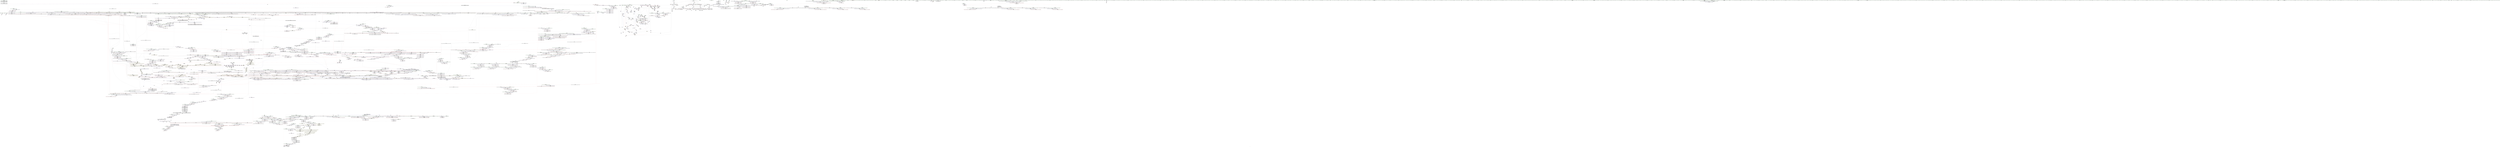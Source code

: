 digraph "SVFG" {
	label="SVFG";

	Node0x55d9505e6e50 [shape=record,color=grey,label="{NodeID: 0\nNullPtr}"];
	Node0x55d9505e6e50 -> Node0x55d950ca66b0[style=solid];
	Node0x55d9505e6e50 -> Node0x55d950ca67b0[style=solid];
	Node0x55d9505e6e50 -> Node0x55d950ca6880[style=solid];
	Node0x55d9505e6e50 -> Node0x55d950ca6950[style=solid];
	Node0x55d9505e6e50 -> Node0x55d950ca6a20[style=solid];
	Node0x55d9505e6e50 -> Node0x55d950ca6af0[style=solid];
	Node0x55d9505e6e50 -> Node0x55d950ca6bc0[style=solid];
	Node0x55d9505e6e50 -> Node0x55d950ca6c90[style=solid];
	Node0x55d9505e6e50 -> Node0x55d950ca6d60[style=solid];
	Node0x55d9505e6e50 -> Node0x55d950ca6e30[style=solid];
	Node0x55d9505e6e50 -> Node0x55d950ca6f00[style=solid];
	Node0x55d9505e6e50 -> Node0x55d950ca6fd0[style=solid];
	Node0x55d9505e6e50 -> Node0x55d950ca70a0[style=solid];
	Node0x55d9505e6e50 -> Node0x55d950ca7170[style=solid];
	Node0x55d9505e6e50 -> Node0x55d950ca7240[style=solid];
	Node0x55d9505e6e50 -> Node0x55d950ca7310[style=solid];
	Node0x55d9505e6e50 -> Node0x55d950ca73e0[style=solid];
	Node0x55d9505e6e50 -> Node0x55d950ca74b0[style=solid];
	Node0x55d9505e6e50 -> Node0x55d950ca7580[style=solid];
	Node0x55d9505e6e50 -> Node0x55d950ca7650[style=solid];
	Node0x55d9505e6e50 -> Node0x55d950ca7720[style=solid];
	Node0x55d9505e6e50 -> Node0x55d950ca77f0[style=solid];
	Node0x55d9505e6e50 -> Node0x55d950ca78c0[style=solid];
	Node0x55d9505e6e50 -> Node0x55d950ca7990[style=solid];
	Node0x55d9505e6e50 -> Node0x55d950ca7a60[style=solid];
	Node0x55d9505e6e50 -> Node0x55d950ca7b30[style=solid];
	Node0x55d9505e6e50 -> Node0x55d950ca7c00[style=solid];
	Node0x55d9505e6e50 -> Node0x55d950ca7cd0[style=solid];
	Node0x55d9505e6e50 -> Node0x55d950ca7da0[style=solid];
	Node0x55d9505e6e50 -> Node0x55d950ca7e70[style=solid];
	Node0x55d9505e6e50 -> Node0x55d950ca7f40[style=solid];
	Node0x55d9505e6e50 -> Node0x55d950ca8010[style=solid];
	Node0x55d9505e6e50 -> Node0x55d950ca80e0[style=solid];
	Node0x55d9505e6e50 -> Node0x55d950ca81b0[style=solid];
	Node0x55d9505e6e50 -> Node0x55d950ca8280[style=solid];
	Node0x55d9505e6e50 -> Node0x55d950ca8350[style=solid];
	Node0x55d9505e6e50 -> Node0x55d950ca8420[style=solid];
	Node0x55d9505e6e50 -> Node0x55d950ca84f0[style=solid];
	Node0x55d9505e6e50 -> Node0x55d950ca85c0[style=solid];
	Node0x55d9505e6e50 -> Node0x55d950ca8690[style=solid];
	Node0x55d9505e6e50 -> Node0x55d950ca8760[style=solid];
	Node0x55d9505e6e50 -> Node0x55d950ca8830[style=solid];
	Node0x55d9505e6e50 -> Node0x55d950ca8900[style=solid];
	Node0x55d9505e6e50 -> Node0x55d950ca89d0[style=solid];
	Node0x55d9505e6e50 -> Node0x55d950ca8aa0[style=solid];
	Node0x55d9505e6e50 -> Node0x55d950ca8b70[style=solid];
	Node0x55d9505e6e50 -> Node0x55d950ca8c40[style=solid];
	Node0x55d9505e6e50 -> Node0x55d950ca8d10[style=solid];
	Node0x55d9505e6e50 -> Node0x55d950ca8de0[style=solid];
	Node0x55d9505e6e50 -> Node0x55d950ca8eb0[style=solid];
	Node0x55d9505e6e50 -> Node0x55d950ca8f80[style=solid];
	Node0x55d9505e6e50 -> Node0x55d950ce93e0[style=solid];
	Node0x55d9505e6e50 -> Node0x55d950cec670[style=solid];
	Node0x55d9505e6e50 -> Node0x55d950cf1d60[style=solid];
	Node0x55d9505e6e50 -> Node0x55d950cf20a0[style=solid];
	Node0x55d9505e6e50 -> Node0x55d950cf23e0[style=solid];
	Node0x55d9505e6e50 -> Node0x55d950cf24b0[style=solid];
	Node0x55d9505e6e50 -> Node0x55d950cf2720[style=solid];
	Node0x55d9505e6e50 -> Node0x55d950cf60d0[style=solid];
	Node0x55d9505e6e50 -> Node0x55d950cd9310[style=solid];
	Node0x55d9505e6e50 -> Node0x55d950d36840[style=solid];
	Node0x55d9505e6e50 -> Node0x55d950d37140[style=solid];
	Node0x55d9505e6e50 -> Node0x55d950d37440[style=solid];
	Node0x55d9505e6e50 -> Node0x55d950d375c0[style=solid];
	Node0x55d9505e6e50 -> Node0x55d950d37740[style=solid];
	Node0x55d9505e6e50 -> Node0x55d950d37a40[style=solid];
	Node0x55d9505e6e50:s64 -> Node0x55d950e933d0[style=solid,color=red];
	Node0x55d950dc5660 [shape=record,color=yellow,style=double,label="{NodeID: 2657\n554V_1 = ENCHI(MR_554V_0)\npts\{18360000 \}\nFun[_ZNSt8_Rb_treeINSt7__cxx1112basic_stringIcSt11char_traitsIcESaIcEEESt4pairIKS5_iESt10_Select1stIS8_ESt4lessIS5_ESaIS8_EE14_M_insert_nodeEPSt18_Rb_tree_node_baseSG_PSt13_Rb_tree_nodeIS8_E]|{<s0>167}}"];
	Node0x55d950dc5660:s0 -> Node0x55d950cf0ab0[style=dashed,color=red];
	Node0x55d950ca84f0 [shape=record,color=black,label="{NodeID: 443\n1815\<--3\n\<--dummyVal\n_ZNSt8_Rb_treeINSt7__cxx1112basic_stringIcSt11char_traitsIcESaIcEEESt4pairIKS5_iESt10_Select1stIS8_ESt4lessIS5_ESaIS8_EE29_M_get_insert_hint_unique_posESt23_Rb_tree_const_iteratorIS8_ERS7_\n}"];
	Node0x55d950ca84f0 -> Node0x55d950cf2580[style=solid];
	Node0x55d950cb7a70 [shape=record,color=red,label="{NodeID: 886\n193\<--105\n\<--next\nmain\n}"];
	Node0x55d950cb7a70 -> Node0x55d950ce9b60[style=solid];
	Node0x55d950e8df80 [shape=record,color=black,label="{NodeID: 3543\n1675 = PHI(2319, )\n}"];
	Node0x55d950e8df80 -> Node0x55d950ce2570[style=solid];
	Node0x55d950cedd30 [shape=record,color=blue,label="{NodeID: 1329\n971\<--970\nthis.addr\<--this\n_ZN9__gnu_cxx16__aligned_membufISt4pairIKNSt7__cxx1112basic_stringIcSt11char_traitsIcESaIcEEEiEE6_M_ptrEv\n}"];
	Node0x55d950cedd30 -> Node0x55d950cdd9e0[style=dashed];
	Node0x55d950ca0a70 [shape=record,color=green,label="{NodeID: 222\n1376\<--1377\nthis.addr\<--this.addr_field_insensitive\n_ZNSt8_Rb_treeINSt7__cxx1112basic_stringIcSt11char_traitsIcESaIcEEESt4pairIKS5_iESt10_Select1stIS8_ESt4lessIS5_ESaIS8_EE14_M_lower_boundEPSt13_Rb_tree_nodeIS8_EPSt18_Rb_tree_node_baseRS7_\n}"];
	Node0x55d950ca0a70 -> Node0x55d950ce0280[style=solid];
	Node0x55d950ca0a70 -> Node0x55d950cf01c0[style=solid];
	Node0x55d950cc4030 [shape=record,color=purple,label="{NodeID: 665\n323\<--17\narrayidx70\<--dp\nmain\n}"];
	Node0x55d950cc4030 -> Node0x55d950cda780[style=solid];
	Node0x55d950ce28b0 [shape=record,color=red,label="{NodeID: 1108\n1736\<--1735\n\<--_M_node29\n_ZNSt8_Rb_treeINSt7__cxx1112basic_stringIcSt11char_traitsIcESaIcEEESt4pairIKS5_iESt10_Select1stIS8_ESt4lessIS5_ESaIS8_EE29_M_get_insert_hint_unique_posESt23_Rb_tree_const_iteratorIS8_ERS7_\n|{<s0>142}}"];
	Node0x55d950ce28b0:s0 -> Node0x55d950e9b7d0[style=solid,color=red];
	Node0x55d9505e6ee0 [shape=record,color=green,label="{NodeID: 1\n7\<--1\n__dso_handle\<--dummyObj\nGlob }"];
	Node0x55d950ca85c0 [shape=record,color=black,label="{NodeID: 444\n1818\<--3\n\<--dummyVal\n_ZNSt8_Rb_treeINSt7__cxx1112basic_stringIcSt11char_traitsIcESaIcEEESt4pairIKS5_iESt10_Select1stIS8_ESt4lessIS5_ESaIS8_EE29_M_get_insert_hint_unique_posESt23_Rb_tree_const_iteratorIS8_ERS7_\n}"];
	Node0x55d950ca85c0 -> Node0x55d950cf2650[style=solid];
	Node0x55d950cb7b40 [shape=record,color=red,label="{NodeID: 887\n196\<--105\n\<--next\nmain\n}"];
	Node0x55d950cb7b40 -> Node0x55d950cb9ab0[style=solid];
	Node0x55d950e8e0c0 [shape=record,color=black,label="{NodeID: 3544\n1679 = PHI(2306, )\n|{<s0>130}}"];
	Node0x55d950e8e0c0:s0 -> Node0x55d950e9a810[style=solid,color=red];
	Node0x55d950db0d50 [shape=record,color=black,label="{NodeID: 2437\nMR_13V_2 = PHI(MR_13V_3, MR_13V_1, )\npts\{12 \}\n}"];
	Node0x55d950db0d50 -> Node0x55d950ce9820[style=dashed];
	Node0x55d950cede00 [shape=record,color=blue,label="{NodeID: 1330\n982\<--981\nthis.addr\<--this\n_ZN9__gnu_cxx16__aligned_membufISt4pairIKNSt7__cxx1112basic_stringIcSt11char_traitsIcESaIcEEEiEE7_M_addrEv\n}"];
	Node0x55d950cede00 -> Node0x55d950cddab0[style=dashed];
	Node0x55d950ca0b40 [shape=record,color=green,label="{NodeID: 223\n1378\<--1379\n__x.addr\<--__x.addr_field_insensitive\n_ZNSt8_Rb_treeINSt7__cxx1112basic_stringIcSt11char_traitsIcESaIcEEESt4pairIKS5_iESt10_Select1stIS8_ESt4lessIS5_ESaIS8_EE14_M_lower_boundEPSt13_Rb_tree_nodeIS8_EPSt18_Rb_tree_node_baseRS7_\n}"];
	Node0x55d950ca0b40 -> Node0x55d950ce0350[style=solid];
	Node0x55d950ca0b40 -> Node0x55d950ce0420[style=solid];
	Node0x55d950ca0b40 -> Node0x55d950ce04f0[style=solid];
	Node0x55d950ca0b40 -> Node0x55d950ce05c0[style=solid];
	Node0x55d950ca0b40 -> Node0x55d950ce0690[style=solid];
	Node0x55d950ca0b40 -> Node0x55d950cf0290[style=solid];
	Node0x55d950ca0b40 -> Node0x55d950cf05d0[style=solid];
	Node0x55d950ca0b40 -> Node0x55d950cf06a0[style=solid];
	Node0x55d950cc4100 [shape=record,color=purple,label="{NodeID: 666\n410\<--17\narrayidx121\<--dp\nmain\n|{<s0>24}}"];
	Node0x55d950cc4100:s0 -> Node0x55d950e93a30[style=solid,color=red];
	Node0x55d950ce2980 [shape=record,color=red,label="{NodeID: 1109\n1742\<--1741\n\<--_M_node33\n_ZNSt8_Rb_treeINSt7__cxx1112basic_stringIcSt11char_traitsIcESaIcEEESt4pairIKS5_iESt10_Select1stIS8_ESt4lessIS5_ESaIS8_EE29_M_get_insert_hint_unique_posESt23_Rb_tree_const_iteratorIS8_ERS7_\n|{<s0>144}}"];
	Node0x55d950ce2980:s0 -> Node0x55d950e9e3d0[style=solid,color=red];
	Node0x55d950c76060 [shape=record,color=green,label="{NodeID: 2\n9\<--1\n\<--dummyObj\nCan only get source location for instruction, argument, global var or function.}"];
	Node0x55d950ca8690 [shape=record,color=black,label="{NodeID: 445\n1954\<--3\n\<--dummyVal\n_ZNSt8_Rb_treeINSt7__cxx1112basic_stringIcSt11char_traitsIcESaIcEEESt4pairIKS5_iESt10_Select1stIS8_ESt4lessIS5_ESaIS8_EE17_M_construct_nodeIJRKSt21piecewise_construct_tSt5tupleIJRS7_EESJ_IJEEEEEvPSt13_Rb_tree_nodeIS8_EDpOT_\n}"];
	Node0x55d950cb7c10 [shape=record,color=red,label="{NodeID: 888\n201\<--105\n\<--next\nmain\n}"];
	Node0x55d950cb7c10 -> Node0x55d950cd9190[style=solid];
	Node0x55d950e8e200 [shape=record,color=black,label="{NodeID: 3545\n1683 = PHI(1139, )\n}"];
	Node0x55d950db1250 [shape=record,color=black,label="{NodeID: 2438\nMR_15V_2 = PHI(MR_15V_5, MR_15V_1, )\npts\{20 \}\n|{|<s1>17|<s2>19}}"];
	Node0x55d950db1250 -> Node0x55d950cda370[style=dashed];
	Node0x55d950db1250:s1 -> Node0x55d950dbaad0[style=dashed,color=red];
	Node0x55d950db1250:s2 -> Node0x55d950dcd700[style=dashed,color=red];
	Node0x55d950ceded0 [shape=record,color=blue,label="{NodeID: 1331\n993\<--990\n__a.addr\<--__a\n_ZNSt16allocator_traitsISaISt13_Rb_tree_nodeISt4pairIKNSt7__cxx1112basic_stringIcSt11char_traitsIcESaIcEEEiEEEE10deallocateERSB_PSA_m\n}"];
	Node0x55d950ceded0 -> Node0x55d950cddb80[style=dashed];
	Node0x55d950ca0c10 [shape=record,color=green,label="{NodeID: 224\n1380\<--1381\n__y.addr\<--__y.addr_field_insensitive\n_ZNSt8_Rb_treeINSt7__cxx1112basic_stringIcSt11char_traitsIcESaIcEEESt4pairIKS5_iESt10_Select1stIS8_ESt4lessIS5_ESaIS8_EE14_M_lower_boundEPSt13_Rb_tree_nodeIS8_EPSt18_Rb_tree_node_baseRS7_\n}"];
	Node0x55d950ca0c10 -> Node0x55d950ce0760[style=solid];
	Node0x55d950ca0c10 -> Node0x55d950cf0360[style=solid];
	Node0x55d950ca0c10 -> Node0x55d950cf0500[style=solid];
	Node0x55d950cc41d0 [shape=record,color=purple,label="{NodeID: 667\n418\<--17\narrayidx126\<--dp\nmain\n}"];
	Node0x55d950cc41d0 -> Node0x55d950ceb080[style=solid];
	Node0x55d950ce2a50 [shape=record,color=red,label="{NodeID: 1110\n1768\<--1767\n\<--_M_node47\n_ZNSt8_Rb_treeINSt7__cxx1112basic_stringIcSt11char_traitsIcESaIcEEESt4pairIKS5_iESt10_Select1stIS8_ESt4lessIS5_ESaIS8_EE29_M_get_insert_hint_unique_posESt23_Rb_tree_const_iteratorIS8_ERS7_\n|{<s0>148}}"];
	Node0x55d950ce2a50:s0 -> Node0x55d950e9b7d0[style=solid,color=red];
	Node0x55d950c69bf0 [shape=record,color=green,label="{NodeID: 3\n30\<--1\n.str\<--dummyObj\nGlob }"];
	Node0x55d950ca8760 [shape=record,color=black,label="{NodeID: 446\n1955\<--3\n\<--dummyVal\n_ZNSt8_Rb_treeINSt7__cxx1112basic_stringIcSt11char_traitsIcESaIcEEESt4pairIKS5_iESt10_Select1stIS8_ESt4lessIS5_ESaIS8_EE17_M_construct_nodeIJRKSt21piecewise_construct_tSt5tupleIJRS7_EESJ_IJEEEEEvPSt13_Rb_tree_nodeIS8_EDpOT_\n}"];
	Node0x55d950ca8760 -> Node0x55d950cf3420[style=solid];
	Node0x55d950cb7ce0 [shape=record,color=red,label="{NodeID: 889\n166\<--107\n\<--i\nmain\n}"];
	Node0x55d950cb7ce0 -> Node0x55d950d35dc0[style=solid];
	Node0x55d950e8e310 [shape=record,color=black,label="{NodeID: 3546\n1686 = PHI(2319, )\n|{<s0>132}}"];
	Node0x55d950e8e310:s0 -> Node0x55d950e92fb0[style=solid,color=red];
	Node0x55d950db1750 [shape=record,color=black,label="{NodeID: 2439\nMR_17V_2 = PHI(MR_17V_4, MR_17V_1, )\npts\{23 \}\n|{|<s1>17|<s2>19}}"];
	Node0x55d950db1750 -> Node0x55d950cda370[style=dashed];
	Node0x55d950db1750:s1 -> Node0x55d950dba750[style=dashed,color=red];
	Node0x55d950db1750:s2 -> Node0x55d950dcd700[style=dashed,color=red];
	Node0x55d950cedfa0 [shape=record,color=blue,label="{NodeID: 1332\n995\<--991\n__p.addr\<--__p\n_ZNSt16allocator_traitsISaISt13_Rb_tree_nodeISt4pairIKNSt7__cxx1112basic_stringIcSt11char_traitsIcESaIcEEEiEEEE10deallocateERSB_PSA_m\n}"];
	Node0x55d950cedfa0 -> Node0x55d950cddc50[style=dashed];
	Node0x55d950ca0ce0 [shape=record,color=green,label="{NodeID: 225\n1382\<--1383\n__k.addr\<--__k.addr_field_insensitive\n_ZNSt8_Rb_treeINSt7__cxx1112basic_stringIcSt11char_traitsIcESaIcEEESt4pairIKS5_iESt10_Select1stIS8_ESt4lessIS5_ESaIS8_EE14_M_lower_boundEPSt13_Rb_tree_nodeIS8_EPSt18_Rb_tree_node_baseRS7_\n}"];
	Node0x55d950ca0ce0 -> Node0x55d950ce0830[style=solid];
	Node0x55d950ca0ce0 -> Node0x55d950cf0430[style=solid];
	Node0x55d950cc42a0 [shape=record,color=purple,label="{NodeID: 668\n439\<--17\narrayidx138\<--dp\nmain\n}"];
	Node0x55d950cc42a0 -> Node0x55d950cdae00[style=solid];
	Node0x55d950ce2b20 [shape=record,color=red,label="{NodeID: 1111\n1777\<--1776\n\<--_M_node51\n_ZNSt8_Rb_treeINSt7__cxx1112basic_stringIcSt11char_traitsIcESaIcEEESt4pairIKS5_iESt10_Select1stIS8_ESt4lessIS5_ESaIS8_EE29_M_get_insert_hint_unique_posESt23_Rb_tree_const_iteratorIS8_ERS7_\n}"];
	Node0x55d950ce2b20 -> Node0x55d950d378c0[style=solid];
	Node0x55d950c983d0 [shape=record,color=green,label="{NodeID: 4\n32\<--1\n.str.2\<--dummyObj\nGlob }"];
	Node0x55d950dc5a40 [shape=record,color=yellow,style=double,label="{NodeID: 2661\n218V_1 = ENCHI(MR_218V_0)\npts\{20980000 \}\nFun[_ZSt3getILm0EJRKNSt7__cxx1112basic_stringIcSt11char_traitsIcESaIcEEEEERNSt13tuple_elementIXT_ESt5tupleIJDpT0_EEE4typeERSC_]|{<s0>204}}"];
	Node0x55d950dc5a40:s0 -> Node0x55d950dca1f0[style=dashed,color=red];
	Node0x55d950ca8830 [shape=record,color=black,label="{NodeID: 447\n1957\<--3\n\<--dummyVal\n_ZNSt8_Rb_treeINSt7__cxx1112basic_stringIcSt11char_traitsIcESaIcEEESt4pairIKS5_iESt10_Select1stIS8_ESt4lessIS5_ESaIS8_EE17_M_construct_nodeIJRKSt21piecewise_construct_tSt5tupleIJRS7_EESJ_IJEEEEEvPSt13_Rb_tree_nodeIS8_EDpOT_\n}"];
	Node0x55d950ca8830 -> Node0x55d950cf34f0[style=solid];
	Node0x55d950cb7db0 [shape=record,color=red,label="{NodeID: 890\n173\<--107\n\<--i\nmain\n}"];
	Node0x55d950cb7db0 -> Node0x55d950ce9a90[style=solid];
	Node0x55d950e8e480 [shape=record,color=black,label="{NodeID: 3547\n1692 = PHI(2359, )\n}"];
	Node0x55d950db1c50 [shape=record,color=black,label="{NodeID: 2440\nMR_21V_3 = PHI(MR_21V_4, MR_21V_2, )\npts\{104 \}\n}"];
	Node0x55d950db1c50 -> Node0x55d950cb7800[style=dashed];
	Node0x55d950db1c50 -> Node0x55d950cb78d0[style=dashed];
	Node0x55d950db1c50 -> Node0x55d950cb79a0[style=dashed];
	Node0x55d950db1c50 -> Node0x55d950ceb3c0[style=dashed];
	Node0x55d950cee070 [shape=record,color=blue,label="{NodeID: 1333\n997\<--992\n__n.addr\<--__n\n_ZNSt16allocator_traitsISaISt13_Rb_tree_nodeISt4pairIKNSt7__cxx1112basic_stringIcSt11char_traitsIcESaIcEEEiEEEE10deallocateERSB_PSA_m\n}"];
	Node0x55d950cee070 -> Node0x55d950cddd20[style=dashed];
	Node0x55d950ca0db0 [shape=record,color=green,label="{NodeID: 226\n1422\<--1423\nthis.addr\<--this.addr_field_insensitive\n_ZNSt8_Rb_treeINSt7__cxx1112basic_stringIcSt11char_traitsIcESaIcEEESt4pairIKS5_iESt10_Select1stIS8_ESt4lessIS5_ESaIS8_EE6_M_endEv\n}"];
	Node0x55d950ca0db0 -> Node0x55d950ce09d0[style=solid];
	Node0x55d950ca0db0 -> Node0x55d950cf0770[style=solid];
	Node0x55d950cc4370 [shape=record,color=purple,label="{NodeID: 669\n312\<--21\n\<--best\nmain\n}"];
	Node0x55d950ce2bf0 [shape=record,color=red,label="{NodeID: 1112\n1779\<--1778\n\<--call52\n_ZNSt8_Rb_treeINSt7__cxx1112basic_stringIcSt11char_traitsIcESaIcEEESt4pairIKS5_iESt10_Select1stIS8_ESt4lessIS5_ESaIS8_EE29_M_get_insert_hint_unique_posESt23_Rb_tree_const_iteratorIS8_ERS7_\n}"];
	Node0x55d950ce2bf0 -> Node0x55d950d378c0[style=solid];
	Node0x55d950c98490 [shape=record,color=green,label="{NodeID: 5\n34\<--1\n.str.3\<--dummyObj\nGlob }"];
	Node0x55d950ca8900 [shape=record,color=black,label="{NodeID: 448\n1966\<--3\n\<--dummyVal\n_ZNSt8_Rb_treeINSt7__cxx1112basic_stringIcSt11char_traitsIcESaIcEEESt4pairIKS5_iESt10_Select1stIS8_ESt4lessIS5_ESaIS8_EE17_M_construct_nodeIJRKSt21piecewise_construct_tSt5tupleIJRS7_EESJ_IJEEEEEvPSt13_Rb_tree_nodeIS8_EDpOT_\n}"];
	Node0x55d950cb7e80 [shape=record,color=red,label="{NodeID: 891\n232\<--107\n\<--i\nmain\n}"];
	Node0x55d950cb7e80 -> Node0x55d950cb9ce0[style=solid];
	Node0x55d950e8e590 [shape=record,color=black,label="{NodeID: 3548\n1709 = PHI(2306, )\n|{<s0>135}}"];
	Node0x55d950e8e590:s0 -> Node0x55d950e9ab90[style=solid,color=red];
	Node0x55d950db2150 [shape=record,color=black,label="{NodeID: 2441\nMR_23V_2 = PHI(MR_23V_4, MR_23V_1, )\npts\{106 \}\n}"];
	Node0x55d950db2150 -> Node0x55d950ce98f0[style=dashed];
	Node0x55d950cee140 [shape=record,color=blue,label="{NodeID: 1334\n1014\<--1011\nthis.addr\<--this\n_ZN9__gnu_cxx13new_allocatorISt13_Rb_tree_nodeISt4pairIKNSt7__cxx1112basic_stringIcSt11char_traitsIcESaIcEEEiEEE10deallocateEPSB_m\n}"];
	Node0x55d950cee140 -> Node0x55d950cdddf0[style=dashed];
	Node0x55d950ca0e80 [shape=record,color=green,label="{NodeID: 227\n1434\<--1435\n__x.addr\<--__x.addr_field_insensitive\n_ZNSt8_Rb_treeINSt7__cxx1112basic_stringIcSt11char_traitsIcESaIcEEESt4pairIKS5_iESt10_Select1stIS8_ESt4lessIS5_ESaIS8_EE6_S_keyEPKSt13_Rb_tree_nodeIS8_E\n}"];
	Node0x55d950ca0e80 -> Node0x55d950ce0aa0[style=solid];
	Node0x55d950ca0e80 -> Node0x55d950cf0840[style=solid];
	Node0x55d950cc4440 [shape=record,color=purple,label="{NodeID: 670\n316\<--21\n\<--best\nmain\n}"];
	Node0x55d950ce2cc0 [shape=record,color=red,label="{NodeID: 1113\n1794\<--1793\n\<--_M_node61\n_ZNSt8_Rb_treeINSt7__cxx1112basic_stringIcSt11char_traitsIcESaIcEEESt4pairIKS5_iESt10_Select1stIS8_ESt4lessIS5_ESaIS8_EE29_M_get_insert_hint_unique_posESt23_Rb_tree_const_iteratorIS8_ERS7_\n|{<s0>155}}"];
	Node0x55d950ce2cc0:s0 -> Node0x55d950e9b7d0[style=solid,color=red];
	Node0x55d950c98550 [shape=record,color=green,label="{NodeID: 6\n36\<--1\n_ZStL19piecewise_construct\<--dummyObj\nGlob |{<s0>35}}"];
	Node0x55d950c98550:s0 -> Node0x55d950e982c0[style=solid,color=red];
	Node0x55d950dc5c30 [shape=record,color=yellow,style=double,label="{NodeID: 2663\n241V_1 = ENCHI(MR_241V_0)\npts\{5020000 20980000 \}\nFun[_ZNSt11_Tuple_implILm0EJRKNSt7__cxx1112basic_stringIcSt11char_traitsIcESaIcEEEEE7_M_headERS8_]|{<s0>200}}"];
	Node0x55d950dc5c30:s0 -> Node0x55d950dcb370[style=dashed,color=red];
	Node0x55d950ca89d0 [shape=record,color=black,label="{NodeID: 449\n1967\<--3\n\<--dummyVal\n_ZNSt8_Rb_treeINSt7__cxx1112basic_stringIcSt11char_traitsIcESaIcEEESt4pairIKS5_iESt10_Select1stIS8_ESt4lessIS5_ESaIS8_EE17_M_construct_nodeIJRKSt21piecewise_construct_tSt5tupleIJRS7_EESJ_IJEEEEEvPSt13_Rb_tree_nodeIS8_EDpOT_\n}"];
	Node0x55d950ca89d0 -> Node0x55d950cf35c0[style=solid];
	Node0x55d950cfa5e0 [shape=record,color=yellow,style=double,label="{NodeID: 3106\nRETMU(7V_2)\npts\{90 \}\nFun[_ZNSt3mapINSt7__cxx1112basic_stringIcSt11char_traitsIcESaIcEEEiSt4lessIS5_ESaISt4pairIKS5_iEEED2Ev]}"];
	Node0x55d950cb7f50 [shape=record,color=red,label="{NodeID: 892\n236\<--107\n\<--i\nmain\n}"];
	Node0x55d950cb7f50 -> Node0x55d950cd8290[style=solid];
	Node0x55d950e8e700 [shape=record,color=black,label="{NodeID: 3549\n1710 = PHI(1139, )\n}"];
	Node0x55d950db2650 [shape=record,color=black,label="{NodeID: 2442\nMR_25V_2 = PHI(MR_25V_4, MR_25V_1, )\npts\{108 \}\n}"];
	Node0x55d950db2650 -> Node0x55d950ce99c0[style=dashed];
	Node0x55d950cee210 [shape=record,color=blue,label="{NodeID: 1335\n1016\<--1012\n__p.addr\<--__p\n_ZN9__gnu_cxx13new_allocatorISt13_Rb_tree_nodeISt4pairIKNSt7__cxx1112basic_stringIcSt11char_traitsIcESaIcEEEiEEE10deallocateEPSB_m\n}"];
	Node0x55d950cee210 -> Node0x55d950cddec0[style=dashed];
	Node0x55d950ca9430 [shape=record,color=green,label="{NodeID: 228\n1436\<--1437\nref.tmp\<--ref.tmp_field_insensitive\n_ZNSt8_Rb_treeINSt7__cxx1112basic_stringIcSt11char_traitsIcESaIcEEESt4pairIKS5_iESt10_Select1stIS8_ESt4lessIS5_ESaIS8_EE6_S_keyEPKSt13_Rb_tree_nodeIS8_E\n|{<s0>113}}"];
	Node0x55d950ca9430:s0 -> Node0x55d950e9d180[style=solid,color=red];
	Node0x55d950cc4510 [shape=record,color=purple,label="{NodeID: 671\n328\<--21\narrayidx73\<--best\nmain\n}"];
	Node0x55d950cc4510 -> Node0x55d950ceaa00[style=solid];
	Node0x55d950ce2d90 [shape=record,color=red,label="{NodeID: 1114\n1799\<--1798\n\<--_M_node65\n_ZNSt8_Rb_treeINSt7__cxx1112basic_stringIcSt11char_traitsIcESaIcEEESt4pairIKS5_iESt10_Select1stIS8_ESt4lessIS5_ESaIS8_EE29_M_get_insert_hint_unique_posESt23_Rb_tree_const_iteratorIS8_ERS7_\n|{<s0>157}}"];
	Node0x55d950ce2d90:s0 -> Node0x55d950e9e3d0[style=solid,color=red];
	Node0x55d950c98dc0 [shape=record,color=green,label="{NodeID: 7\n38\<--1\n\<--dummyObj\nCan only get source location for instruction, argument, global var or function.}"];
	Node0x55d950ca8aa0 [shape=record,color=black,label="{NodeID: 450\n1969\<--3\n\<--dummyVal\n_ZNSt8_Rb_treeINSt7__cxx1112basic_stringIcSt11char_traitsIcESaIcEEESt4pairIKS5_iESt10_Select1stIS8_ESt4lessIS5_ESaIS8_EE17_M_construct_nodeIJRKSt21piecewise_construct_tSt5tupleIJRS7_EESJ_IJEEEEEvPSt13_Rb_tree_nodeIS8_EDpOT_\n}"];
	Node0x55d950ca8aa0 -> Node0x55d950cf3690[style=solid];
	Node0x55d950cfa6f0 [shape=record,color=yellow,style=double,label="{NodeID: 3107\nRETMU(9V_1)\npts\{290001 290002 290003 20290002 20290003 \}\nFun[_ZNSt3mapINSt7__cxx1112basic_stringIcSt11char_traitsIcESaIcEEEiSt4lessIS5_ESaISt4pairIKS5_iEEED2Ev]}"];
	Node0x55d950cb8020 [shape=record,color=red,label="{NodeID: 893\n249\<--107\n\<--i\nmain\n}"];
	Node0x55d950cb8020 -> Node0x55d950cd8110[style=solid];
	Node0x55d950e8e810 [shape=record,color=black,label="{NodeID: 3550\n1717 = PHI(2456, )\n}"];
	Node0x55d950e8e810 -> Node0x55d950ce27e0[style=solid];
	Node0x55d950db2b50 [shape=record,color=black,label="{NodeID: 2443\nMR_27V_2 = PHI(MR_27V_3, MR_27V_1, )\npts\{112 \}\n}"];
	Node0x55d950db2b50 -> Node0x55d950ce9a90[style=dashed];
	Node0x55d950db2b50 -> Node0x55d950db2b50[style=dashed];
	Node0x55d950cee2e0 [shape=record,color=blue,label="{NodeID: 1336\n1018\<--1013\n.addr\<--\n_ZN9__gnu_cxx13new_allocatorISt13_Rb_tree_nodeISt4pairIKNSt7__cxx1112basic_stringIcSt11char_traitsIcESaIcEEEiEEE10deallocateEPSB_m\n}"];
	Node0x55d950ca94c0 [shape=record,color=green,label="{NodeID: 229\n1441\<--1442\n_ZNSt8_Rb_treeINSt7__cxx1112basic_stringIcSt11char_traitsIcESaIcEEESt4pairIKS5_iESt10_Select1stIS8_ESt4lessIS5_ESaIS8_EE8_S_valueEPKSt13_Rb_tree_nodeIS8_E\<--_ZNSt8_Rb_treeINSt7__cxx1112basic_stringIcSt11char_traitsIcESaIcEEESt4pairIKS5_iESt10_Select1stIS8_ESt4lessIS5_ESaIS8_EE8_S_valueEPKSt13_Rb_tree_nodeIS8_E_field_insensitive\n}"];
	Node0x55d950cc45e0 [shape=record,color=purple,label="{NodeID: 672\n340\<--21\narrayidx80\<--best\nmain\n|{<s0>22}}"];
	Node0x55d950cc45e0:s0 -> Node0x55d950e93a30[style=solid,color=red];
	Node0x55d950ce2e60 [shape=record,color=red,label="{NodeID: 1115\n1828\<--1827\n\<--\n_ZNSt8_Rb_treeINSt7__cxx1112basic_stringIcSt11char_traitsIcESaIcEEESt4pairIKS5_iESt10_Select1stIS8_ESt4lessIS5_ESaIS8_EE29_M_get_insert_hint_unique_posESt23_Rb_tree_const_iteratorIS8_ERS7_\n}"];
	Node0x55d950ce2e60 -> Node0x55d950cbf710[style=solid];
	Node0x55d950c98e50 [shape=record,color=green,label="{NodeID: 8\n145\<--1\n\<--dummyObj\nCan only get source location for instruction, argument, global var or function.}"];
	Node0x55d950ca8b70 [shape=record,color=black,label="{NodeID: 451\n1976\<--3\nlpad.val\<--dummyVal\n_ZNSt8_Rb_treeINSt7__cxx1112basic_stringIcSt11char_traitsIcESaIcEEESt4pairIKS5_iESt10_Select1stIS8_ESt4lessIS5_ESaIS8_EE17_M_construct_nodeIJRKSt21piecewise_construct_tSt5tupleIJRS7_EESJ_IJEEEEEvPSt13_Rb_tree_nodeIS8_EDpOT_\n}"];
	Node0x55d950cfa800 [shape=record,color=yellow,style=double,label="{NodeID: 3108\nRETMU(2V_2)\npts\{290000 290001 290002 290003 290004 \}\nFun[_GLOBAL__sub_I_globalpointer_0_0.cpp]}"];
	Node0x55d950cb80f0 [shape=record,color=red,label="{NodeID: 894\n176\<--111\n\<--j\nmain\n}"];
	Node0x55d950cb80f0 -> Node0x55d950d35640[style=solid];
	Node0x55d950e8e980 [shape=record,color=black,label="{NodeID: 3551\n1723 = PHI(2456, )\n|{<s0>140}}"];
	Node0x55d950e8e980:s0 -> Node0x55d950e9ede0[style=solid,color=red];
	Node0x55d950db3050 [shape=record,color=black,label="{NodeID: 2444\nMR_33V_2 = PHI(MR_33V_3, MR_33V_1, )\npts\{118 \}\n}"];
	Node0x55d950db3050 -> Node0x55d950daa250[style=dashed];
	Node0x55d950db3050 -> Node0x55d950db3050[style=dashed];
	Node0x55d950cee3b0 [shape=record,color=blue,label="{NodeID: 1337\n1034\<--1033\nthis.addr\<--this\n_ZNSaISt13_Rb_tree_nodeISt4pairIKNSt7__cxx1112basic_stringIcSt11char_traitsIcESaIcEEEiEEED2Ev\n}"];
	Node0x55d950cee3b0 -> Node0x55d950cddf90[style=dashed];
	Node0x55d950ca95c0 [shape=record,color=green,label="{NodeID: 230\n1444\<--1445\n_ZNKSt10_Select1stISt4pairIKNSt7__cxx1112basic_stringIcSt11char_traitsIcESaIcEEEiEEclERKS8_\<--_ZNKSt10_Select1stISt4pairIKNSt7__cxx1112basic_stringIcSt11char_traitsIcESaIcEEEiEEclERKS8__field_insensitive\n}"];
	Node0x55d950cc46b0 [shape=record,color=purple,label="{NodeID: 673\n343\<--21\narrayidx83\<--best\nmain\n}"];
	Node0x55d950cc46b0 -> Node0x55d950cda850[style=solid];
	Node0x55d950ce2f30 [shape=record,color=red,label="{NodeID: 1116\n1851\<--1837\nthis1\<--this.addr\n_ZNSt8_Rb_treeINSt7__cxx1112basic_stringIcSt11char_traitsIcESaIcEEESt4pairIKS5_iESt10_Select1stIS8_ESt4lessIS5_ESaIS8_EE14_M_insert_nodeEPSt18_Rb_tree_node_baseSG_PSt13_Rb_tree_nodeIS8_E\n|{|<s3>162}}"];
	Node0x55d950ce2f30 -> Node0x55d950cb3d80[style=solid];
	Node0x55d950ce2f30 -> Node0x55d950cb3e50[style=solid];
	Node0x55d950ce2f30 -> Node0x55d950cb3f20[style=solid];
	Node0x55d950ce2f30:s3 -> Node0x55d950e9c020[style=solid,color=red];
	Node0x55d950c98ee0 [shape=record,color=green,label="{NodeID: 9\n200\<--1\n\<--dummyObj\nCan only get source location for instruction, argument, global var or function.}"];
	Node0x55d950ca8c40 [shape=record,color=black,label="{NodeID: 452\n1977\<--3\nlpad.val14\<--dummyVal\n_ZNSt8_Rb_treeINSt7__cxx1112basic_stringIcSt11char_traitsIcESaIcEEESt4pairIKS5_iESt10_Select1stIS8_ESt4lessIS5_ESaIS8_EE17_M_construct_nodeIJRKSt21piecewise_construct_tSt5tupleIJRS7_EESJ_IJEEEEEvPSt13_Rb_tree_nodeIS8_EDpOT_\n}"];
	Node0x55d950cb81c0 [shape=record,color=red,label="{NodeID: 895\n180\<--111\n\<--j\nmain\n}"];
	Node0x55d950cb81c0 -> Node0x55d950ca9320[style=solid];
	Node0x55d950e8eac0 [shape=record,color=black,label="{NodeID: 3552\n1724 = PHI(2456, )\n|{<s0>140}}"];
	Node0x55d950e8eac0:s0 -> Node0x55d950e9efa0[style=solid,color=red];
	Node0x55d950db3550 [shape=record,color=black,label="{NodeID: 2445\nMR_35V_2 = PHI(MR_35V_3, MR_35V_1, )\npts\{120 \}\n}"];
	Node0x55d950db3550 -> Node0x55d950cda510[style=dashed];
	Node0x55d950db3550 -> Node0x55d950cda920[style=dashed];
	Node0x55d950db3550 -> Node0x55d950cdac60[style=dashed];
	Node0x55d950db3550 -> Node0x55d950cdad30[style=dashed];
	Node0x55d950db3550 -> Node0x55d950daa750[style=dashed];
	Node0x55d950db3550 -> Node0x55d950db3550[style=dashed];
	Node0x55d950cee480 [shape=record,color=blue,label="{NodeID: 1338\n1045\<--1044\nthis.addr\<--this\n_ZN9__gnu_cxx13new_allocatorISt13_Rb_tree_nodeISt4pairIKNSt7__cxx1112basic_stringIcSt11char_traitsIcESaIcEEEiEEED2Ev\n}"];
	Node0x55d950cee480 -> Node0x55d950cde060[style=dashed];
	Node0x55d950ca96c0 [shape=record,color=green,label="{NodeID: 231\n1450\<--1451\nthis.addr\<--this.addr_field_insensitive\n_ZNSt17_Rb_tree_iteratorISt4pairIKNSt7__cxx1112basic_stringIcSt11char_traitsIcESaIcEEEiEEC2EPSt18_Rb_tree_node_base\n}"];
	Node0x55d950ca96c0 -> Node0x55d950ce0b70[style=solid];
	Node0x55d950ca96c0 -> Node0x55d950cf0910[style=solid];
	Node0x55d950cc4780 [shape=record,color=purple,label="{NodeID: 674\n352\<--21\narrayidx88\<--best\nmain\n}"];
	Node0x55d950cc4780 -> Node0x55d950ceac70[style=solid];
	Node0x55d950ce3000 [shape=record,color=red,label="{NodeID: 1117\n1852\<--1839\n\<--__x.addr\n_ZNSt8_Rb_treeINSt7__cxx1112basic_stringIcSt11char_traitsIcESaIcEEESt4pairIKS5_iESt10_Select1stIS8_ESt4lessIS5_ESaIS8_EE14_M_insert_nodeEPSt18_Rb_tree_node_baseSG_PSt13_Rb_tree_nodeIS8_E\n}"];
	Node0x55d950ce3000 -> Node0x55d950d36840[style=solid];
	Node0x55d950c98fe0 [shape=record,color=green,label="{NodeID: 10\n259\<--1\n\<--dummyObj\nCan only get source location for instruction, argument, global var or function.}"];
	Node0x55d950ca8d10 [shape=record,color=black,label="{NodeID: 453\n1979\<--3\n\<--dummyVal\n_ZNSt8_Rb_treeINSt7__cxx1112basic_stringIcSt11char_traitsIcESaIcEEESt4pairIKS5_iESt10_Select1stIS8_ESt4lessIS5_ESaIS8_EE17_M_construct_nodeIJRKSt21piecewise_construct_tSt5tupleIJRS7_EESJ_IJEEEEEvPSt13_Rb_tree_nodeIS8_EDpOT_\n}"];
	Node0x55d950cb8290 [shape=record,color=red,label="{NodeID: 896\n220\<--111\n\<--j\nmain\n}"];
	Node0x55d950cb8290 -> Node0x55d950cd8890[style=solid];
	Node0x55d950e8ec00 [shape=record,color=black,label="{NodeID: 3553\n1732 = PHI(2495, )\n}"];
	Node0x55d950e8ec00 -> Node0x55d950cb3490[style=solid];
	Node0x55d950db3a50 [shape=record,color=black,label="{NodeID: 2446\nMR_37V_2 = PHI(MR_37V_3, MR_37V_1, )\npts\{122 \}\n}"];
	Node0x55d950db3a50 -> Node0x55d950cea450[style=dashed];
	Node0x55d950cee550 [shape=record,color=blue,label="{NodeID: 1339\n1052\<--1051\nthis.addr\<--this\n_ZNSt8_Rb_treeINSt7__cxx1112basic_stringIcSt11char_traitsIcESaIcEEESt4pairIKS5_iESt10_Select1stIS8_ESt4lessIS5_ESaIS8_EE5clearEv\n}"];
	Node0x55d950cee550 -> Node0x55d950cde130[style=dashed];
	Node0x55d950ca9790 [shape=record,color=green,label="{NodeID: 232\n1452\<--1453\n__x.addr\<--__x.addr_field_insensitive\n_ZNSt17_Rb_tree_iteratorISt4pairIKNSt7__cxx1112basic_stringIcSt11char_traitsIcESaIcEEEiEEC2EPSt18_Rb_tree_node_base\n}"];
	Node0x55d950ca9790 -> Node0x55d950ce0c40[style=solid];
	Node0x55d950ca9790 -> Node0x55d950cf09e0[style=solid];
	Node0x55d950cc4850 [shape=record,color=purple,label="{NodeID: 675\n380\<--21\narrayidx103\<--best\nmain\n|{<s0>23}}"];
	Node0x55d950cc4850:s0 -> Node0x55d950e93a30[style=solid,color=red];
	Node0x55d950ce30d0 [shape=record,color=red,label="{NodeID: 1118\n1855\<--1841\n\<--__p.addr\n_ZNSt8_Rb_treeINSt7__cxx1112basic_stringIcSt11char_traitsIcESaIcEEESt4pairIKS5_iESt10_Select1stIS8_ESt4lessIS5_ESaIS8_EE14_M_insert_nodeEPSt18_Rb_tree_node_baseSG_PSt13_Rb_tree_nodeIS8_E\n}"];
	Node0x55d950ce30d0 -> Node0x55d950d369c0[style=solid];
	Node0x55d950c990e0 [shape=record,color=green,label="{NodeID: 11\n536\<--1\n\<--dummyObj\nCan only get source location for instruction, argument, global var or function.}"];
	Node0x55d950dc6150 [shape=record,color=yellow,style=double,label="{NodeID: 2668\n2V_1 = ENCHI(MR_2V_0)\npts\{290000 290001 290002 290003 290004 \}\nFun[_ZNSt8_Rb_treeINSt7__cxx1112basic_stringIcSt11char_traitsIcESaIcEEESt4pairIKS5_iESt10_Select1stIS8_ESt4lessIS5_ESaIS8_EEC2Ev]|{<s0>41}}"];
	Node0x55d950dc6150:s0 -> Node0x55d950dc9cd0[style=dashed,color=red];
	Node0x55d950ca8de0 [shape=record,color=black,label="{NodeID: 454\n1980\<--3\n\<--dummyVal\n_ZNSt8_Rb_treeINSt7__cxx1112basic_stringIcSt11char_traitsIcESaIcEEESt4pairIKS5_iESt10_Select1stIS8_ESt4lessIS5_ESaIS8_EE17_M_construct_nodeIJRKSt21piecewise_construct_tSt5tupleIJRS7_EESJ_IJEEEEEvPSt13_Rb_tree_nodeIS8_EDpOT_\n|{<s0>180}}"];
	Node0x55d950ca8de0:s0 -> Node0x55d950e95a60[style=solid,color=red];
	Node0x55d950cb8360 [shape=record,color=red,label="{NodeID: 897\n235\<--111\n\<--j\nmain\n}"];
	Node0x55d950cb8360 -> Node0x55d950cd8290[style=solid];
	Node0x55d950e8ed40 [shape=record,color=black,label="{NodeID: 3554\n1737 = PHI(2306, )\n|{<s0>143}}"];
	Node0x55d950e8ed40:s0 -> Node0x55d950e9a810[style=solid,color=red];
	Node0x55d950db3f50 [shape=record,color=black,label="{NodeID: 2447\nMR_39V_2 = PHI(MR_39V_4, MR_39V_1, )\npts\{124 \}\n}"];
	Node0x55d950db3f50 -> Node0x55d950cea5f0[style=dashed];
	Node0x55d950cee620 [shape=record,color=blue,label="{NodeID: 1340\n1073\<--1069\nthis.addr\<--this\n_ZNSt3mapINSt7__cxx1112basic_stringIcSt11char_traitsIcESaIcEEEiSt4lessIS5_ESaISt4pairIKS5_iEEE11lower_boundERS9_\n}"];
	Node0x55d950cee620 -> Node0x55d950cde200[style=dashed];
	Node0x55d950ca9860 [shape=record,color=green,label="{NodeID: 233\n1464\<--1465\nthis.addr\<--this.addr_field_insensitive\n_ZNKSt10_Select1stISt4pairIKNSt7__cxx1112basic_stringIcSt11char_traitsIcESaIcEEEiEEclERKS8_\n}"];
	Node0x55d950ca9860 -> Node0x55d950ce0d10[style=solid];
	Node0x55d950ca9860 -> Node0x55d950cf0b80[style=solid];
	Node0x55d950cc4920 [shape=record,color=purple,label="{NodeID: 676\n383\<--21\narrayidx106\<--best\nmain\n}"];
	Node0x55d950cc4920 -> Node0x55d950cdab90[style=solid];
	Node0x55d950ce31a0 [shape=record,color=red,label="{NodeID: 1119\n1864\<--1841\n\<--__p.addr\n_ZNSt8_Rb_treeINSt7__cxx1112basic_stringIcSt11char_traitsIcESaIcEEESt4pairIKS5_iESt10_Select1stIS8_ESt4lessIS5_ESaIS8_EE14_M_insert_nodeEPSt18_Rb_tree_node_baseSG_PSt13_Rb_tree_nodeIS8_E\n|{<s0>164}}"];
	Node0x55d950ce31a0:s0 -> Node0x55d950e9b7d0[style=solid,color=red];
	Node0x55d950c991e0 [shape=record,color=green,label="{NodeID: 12\n556\<--1\n\<--dummyObj\nCan only get source location for instruction, argument, global var or function.}"];
	Node0x55d950ca8eb0 [shape=record,color=black,label="{NodeID: 455\n2181\<--3\n\<--dummyVal\n_ZNSt11_Tuple_implILm0EJRKNSt7__cxx1112basic_stringIcSt11char_traitsIcESaIcEEEEEC2EOS8_\n}"];
	Node0x55d950cb8430 [shape=record,color=red,label="{NodeID: 898\n243\<--111\n\<--j\nmain\n}"];
	Node0x55d950cb8430 -> Node0x55d950cd8590[style=solid];
	Node0x55d950e8ee80 [shape=record,color=black,label="{NodeID: 3555\n1739 = PHI(1139, )\n}"];
	Node0x55d950db4450 [shape=record,color=black,label="{NodeID: 2448\nMR_41V_2 = PHI(MR_41V_3, MR_41V_1, )\npts\{126 \}\n}"];
	Node0x55d950db4450 -> Node0x55d950cda370[style=dashed];
	Node0x55d950db4450 -> Node0x55d950cea6c0[style=dashed];
	Node0x55d950db4450 -> Node0x55d950db4450[style=dashed];
	Node0x55d950cee6f0 [shape=record,color=blue,label="{NodeID: 1341\n1075\<--1070\n__x.addr\<--__x\n_ZNSt3mapINSt7__cxx1112basic_stringIcSt11char_traitsIcESaIcEEEiSt4lessIS5_ESaISt4pairIKS5_iEEE11lower_boundERS9_\n}"];
	Node0x55d950cee6f0 -> Node0x55d950cde2d0[style=dashed];
	Node0x55d950ca9930 [shape=record,color=green,label="{NodeID: 234\n1466\<--1467\n__x.addr\<--__x.addr_field_insensitive\n_ZNKSt10_Select1stISt4pairIKNSt7__cxx1112basic_stringIcSt11char_traitsIcESaIcEEEiEEclERKS8_\n}"];
	Node0x55d950ca9930 -> Node0x55d950ce0de0[style=solid];
	Node0x55d950ca9930 -> Node0x55d950cf0c50[style=solid];
	Node0x55d950cc49f0 [shape=record,color=purple,label="{NodeID: 677\n393\<--21\narrayidx111\<--best\nmain\n}"];
	Node0x55d950cc49f0 -> Node0x55d950ceae10[style=solid];
	Node0x55d950ce3270 [shape=record,color=red,label="{NodeID: 1120\n1875\<--1841\n\<--__p.addr\n_ZNSt8_Rb_treeINSt7__cxx1112basic_stringIcSt11char_traitsIcESaIcEEESt4pairIKS5_iESt10_Select1stIS8_ESt4lessIS5_ESaIS8_EE14_M_insert_nodeEPSt18_Rb_tree_node_baseSG_PSt13_Rb_tree_nodeIS8_E\n}"];
	Node0x55d950c992e0 [shape=record,color=green,label="{NodeID: 13\n557\<--1\n\<--dummyObj\nCan only get source location for instruction, argument, global var or function.}"];
	Node0x55d950ca8f80 [shape=record,color=black,label="{NodeID: 456\n2182\<--3\n\<--dummyVal\n_ZNSt11_Tuple_implILm0EJRKNSt7__cxx1112basic_stringIcSt11char_traitsIcESaIcEEEEEC2EOS8_\n|{<s0>199}}"];
	Node0x55d950ca8f80:s0 -> Node0x55d950e95a60[style=solid,color=red];
	Node0x55d950cb8500 [shape=record,color=red,label="{NodeID: 899\n452\<--113\nexn\<--exn.slot\nmain\n}"];
	Node0x55d950e8ef90 [shape=record,color=black,label="{NodeID: 3556\n1743 = PHI(823, )\n}"];
	Node0x55d950e8ef90 -> Node0x55d950d37740[style=solid];
	Node0x55d950db4950 [shape=record,color=black,label="{NodeID: 2449\nMR_43V_2 = PHI(MR_43V_3, MR_43V_1, )\npts\{128 \}\n}"];
	Node0x55d950db4950 -> Node0x55d950cea860[style=dashed];
	Node0x55d950db4950 -> Node0x55d950db4950[style=dashed];
	Node0x55d950cee7c0 [shape=record,color=blue,label="{NodeID: 1342\n1085\<--1082\ncoerce.dive\<--call\n_ZNSt3mapINSt7__cxx1112basic_stringIcSt11char_traitsIcESaIcEEEiSt4lessIS5_ESaISt4pairIKS5_iEEE11lower_boundERS9_\n}"];
	Node0x55d950cee7c0 -> Node0x55d950cde3a0[style=dashed];
	Node0x55d950ca9a00 [shape=record,color=green,label="{NodeID: 235\n1476\<--1477\n__x.addr\<--__x.addr_field_insensitive\n_ZNSt8_Rb_treeINSt7__cxx1112basic_stringIcSt11char_traitsIcESaIcEEESt4pairIKS5_iESt10_Select1stIS8_ESt4lessIS5_ESaIS8_EE8_S_valueEPKSt13_Rb_tree_nodeIS8_E\n}"];
	Node0x55d950ca9a00 -> Node0x55d950ce0eb0[style=solid];
	Node0x55d950ca9a00 -> Node0x55d950cf0d20[style=solid];
	Node0x55d950cc4ac0 [shape=record,color=purple,label="{NodeID: 678\n413\<--21\narrayidx123\<--best\nmain\n|{<s0>24}}"];
	Node0x55d950cc4ac0:s0 -> Node0x55d950e93e80[style=solid,color=red];
	Node0x55d950ce3340 [shape=record,color=red,label="{NodeID: 1121\n1862\<--1843\n\<--__z.addr\n_ZNSt8_Rb_treeINSt7__cxx1112basic_stringIcSt11char_traitsIcESaIcEEESt4pairIKS5_iESt10_Select1stIS8_ESt4lessIS5_ESaIS8_EE14_M_insert_nodeEPSt18_Rb_tree_node_baseSG_PSt13_Rb_tree_nodeIS8_E\n|{<s0>163}}"];
	Node0x55d950ce3340:s0 -> Node0x55d950e97b10[style=solid,color=red];
	Node0x55d950c993e0 [shape=record,color=green,label="{NodeID: 14\n715\<--1\n\<--dummyObj\nCan only get source location for instruction, argument, global var or function.}"];
	Node0x55d950ca9050 [shape=record,color=black,label="{NodeID: 457\n50\<--51\n\<--_ZNSt8ios_base4InitD1Ev\nCan only get source location for instruction, argument, global var or function.}"];
	Node0x55d950cb85d0 [shape=record,color=red,label="{NodeID: 900\n453\<--115\nsel\<--ehselector.slot\nmain\n}"];
	Node0x55d950e8f100 [shape=record,color=black,label="{NodeID: 3557\n1755 = PHI(2359, )\n}"];
	Node0x55d950db4e50 [shape=record,color=black,label="{NodeID: 2450\nMR_45V_2 = PHI(MR_45V_3, MR_45V_1, )\npts\{130 \}\n}"];
	Node0x55d950db4e50 -> Node0x55d950da2520[style=dashed];
	Node0x55d950db4e50 -> Node0x55d950db4e50[style=dashed];
	Node0x55d950cee890 [shape=record,color=blue,label="{NodeID: 1343\n1093\<--1091\nthis.addr\<--this\n_ZNKSt17_Rb_tree_iteratorISt4pairIKNSt7__cxx1112basic_stringIcSt11char_traitsIcESaIcEEEiEEeqERKS9_\n}"];
	Node0x55d950cee890 -> Node0x55d950cde470[style=dashed];
	Node0x55d950ca9ad0 [shape=record,color=green,label="{NodeID: 236\n1481\<--1482\n_ZNKSt13_Rb_tree_nodeISt4pairIKNSt7__cxx1112basic_stringIcSt11char_traitsIcESaIcEEEiEE9_M_valptrEv\<--_ZNKSt13_Rb_tree_nodeISt4pairIKNSt7__cxx1112basic_stringIcSt11char_traitsIcESaIcEEEiEE9_M_valptrEv_field_insensitive\n}"];
	Node0x55d950cc4b90 [shape=record,color=purple,label="{NodeID: 679\n152\<--24\n\<--s\nmain\n}"];
	Node0x55d950ce3410 [shape=record,color=red,label="{NodeID: 1122\n1873\<--1843\n\<--__z.addr\n_ZNSt8_Rb_treeINSt7__cxx1112basic_stringIcSt11char_traitsIcESaIcEEESt4pairIKS5_iESt10_Select1stIS8_ESt4lessIS5_ESaIS8_EE14_M_insert_nodeEPSt18_Rb_tree_node_baseSG_PSt13_Rb_tree_nodeIS8_E\n}"];
	Node0x55d950ce3410 -> Node0x55d950cbfa50[style=solid];
	Node0x55d950c994e0 [shape=record,color=green,label="{NodeID: 15\n901\<--1\n\<--dummyObj\nCan only get source location for instruction, argument, global var or function.|{<s0>67|<s1>169}}"];
	Node0x55d950c994e0:s0 -> Node0x55d950e928c0[style=solid,color=red];
	Node0x55d950c994e0:s1 -> Node0x55d950e94db0[style=solid,color=red];
	Node0x55d950ca9150 [shape=record,color=black,label="{NodeID: 458\n72\<--73\n\<--_ZNSt3mapINSt7__cxx1112basic_stringIcSt11char_traitsIcESaIcEEEiSt4lessIS5_ESaISt4pairIKS5_iEEED2Ev\nCan only get source location for instruction, argument, global var or function.}"];
	Node0x55d950cb86a0 [shape=record,color=red,label="{NodeID: 901\n217\<--117\n\<--k\nmain\n}"];
	Node0x55d950cb86a0 -> Node0x55d950cb9b40[style=solid];
	Node0x55d950e8f210 [shape=record,color=black,label="{NodeID: 3558\n1769 = PHI(2306, )\n|{<s0>149}}"];
	Node0x55d950e8f210:s0 -> Node0x55d950e9a810[style=solid,color=red];
	Node0x55d950db5350 [shape=record,color=black,label="{NodeID: 2451\nMR_47V_2 = PHI(MR_47V_3, MR_47V_1, )\npts\{132 \}\n}"];
	Node0x55d950db5350 -> Node0x55d950da2a20[style=dashed];
	Node0x55d950db5350 -> Node0x55d950db5350[style=dashed];
	Node0x55d950cee960 [shape=record,color=blue,label="{NodeID: 1344\n1095\<--1092\n__x.addr\<--__x\n_ZNKSt17_Rb_tree_iteratorISt4pairIKNSt7__cxx1112basic_stringIcSt11char_traitsIcESaIcEEEiEEeqERKS9_\n}"];
	Node0x55d950cee960 -> Node0x55d950cde540[style=dashed];
	Node0x55d950ca9bd0 [shape=record,color=green,label="{NodeID: 237\n1486\<--1487\nthis.addr\<--this.addr_field_insensitive\n_ZNKSt13_Rb_tree_nodeISt4pairIKNSt7__cxx1112basic_stringIcSt11char_traitsIcESaIcEEEiEE9_M_valptrEv\n}"];
	Node0x55d950ca9bd0 -> Node0x55d950ce0f80[style=solid];
	Node0x55d950ca9bd0 -> Node0x55d950cf0df0[style=solid];
	Node0x55d950cc4c60 [shape=record,color=purple,label="{NodeID: 680\n154\<--24\n\<--s\nmain\n}"];
	Node0x55d950ce34e0 [shape=record,color=red,label="{NodeID: 1123\n1892\<--1843\n\<--__z.addr\n_ZNSt8_Rb_treeINSt7__cxx1112basic_stringIcSt11char_traitsIcESaIcEEESt4pairIKS5_iESt10_Select1stIS8_ESt4lessIS5_ESaIS8_EE14_M_insert_nodeEPSt18_Rb_tree_node_baseSG_PSt13_Rb_tree_nodeIS8_E\n}"];
	Node0x55d950ce34e0 -> Node0x55d950cbfe60[style=solid];
	Node0x55d950c995e0 [shape=record,color=green,label="{NodeID: 16\n2027\<--1\n\<--dummyObj\nCan only get source location for instruction, argument, global var or function.}"];
	Node0x55d950dc6610 [shape=record,color=yellow,style=double,label="{NodeID: 2673\n86V_1 = ENCHI(MR_86V_0)\npts\{5020000 \}\nFun[_ZNSt5tupleIJRKNSt7__cxx1112basic_stringIcSt11char_traitsIcESaIcEEEEEC2IvLb1EEES7_]|{<s0>103}}"];
	Node0x55d950dc6610:s0 -> Node0x55d950dbc260[style=dashed,color=red];
	Node0x55d950ca9250 [shape=record,color=black,label="{NodeID: 459\n158\<--155\nconv\<--call2\nmain\n}"];
	Node0x55d950ca9250 -> Node0x55d950ce9820[style=solid];
	Node0x55d950cb8770 [shape=record,color=red,label="{NodeID: 902\n227\<--117\n\<--k\nmain\n}"];
	Node0x55d950cb8770 -> Node0x55d950cb9c10[style=solid];
	Node0x55d950e8f380 [shape=record,color=black,label="{NodeID: 3559\n1771 = PHI(1139, )\n}"];
	Node0x55d950db5850 [shape=record,color=black,label="{NodeID: 2452\nMR_49V_2 = PHI(MR_49V_3, MR_49V_1, )\npts\{134 \}\n}"];
	Node0x55d950db5850 -> Node0x55d950cda370[style=dashed];
	Node0x55d950db5850 -> Node0x55d950cda510[style=dashed];
	Node0x55d950db5850 -> Node0x55d950da2f20[style=dashed];
	Node0x55d950db5850 -> Node0x55d950db5850[style=dashed];
	Node0x55d950ceea30 [shape=record,color=blue,label="{NodeID: 1345\n1111\<--1108\nthis.addr\<--this\n_ZNSt3mapINSt7__cxx1112basic_stringIcSt11char_traitsIcESaIcEEEiSt4lessIS5_ESaISt4pairIKS5_iEEE3endEv\n}"];
	Node0x55d950ceea30 -> Node0x55d950cde7b0[style=dashed];
	Node0x55d950ca9ca0 [shape=record,color=green,label="{NodeID: 238\n1492\<--1493\n_ZNK9__gnu_cxx16__aligned_membufISt4pairIKNSt7__cxx1112basic_stringIcSt11char_traitsIcESaIcEEEiEE6_M_ptrEv\<--_ZNK9__gnu_cxx16__aligned_membufISt4pairIKNSt7__cxx1112basic_stringIcSt11char_traitsIcESaIcEEEiEE6_M_ptrEv_field_insensitive\n}"];
	Node0x55d950cc4d30 [shape=record,color=purple,label="{NodeID: 681\n182\<--24\narrayidx\<--s\nmain\n}"];
	Node0x55d950cc4d30 -> Node0x55d950cda100[style=solid];
	Node0x55d950ce35b0 [shape=record,color=red,label="{NodeID: 1124\n1871\<--1845\n\<--__insert_left\n_ZNSt8_Rb_treeINSt7__cxx1112basic_stringIcSt11char_traitsIcESaIcEEESt4pairIKS5_iESt10_Select1stIS8_ESt4lessIS5_ESaIS8_EE14_M_insert_nodeEPSt18_Rb_tree_node_baseSG_PSt13_Rb_tree_nodeIS8_E\n}"];
	Node0x55d950ce35b0 -> Node0x55d950cbf980[style=solid];
	Node0x55d950c996e0 [shape=record,color=green,label="{NodeID: 17\n2041\<--1\n\<--dummyObj\nCan only get source location for instruction, argument, global var or function.}"];
	Node0x55d950ca9320 [shape=record,color=black,label="{NodeID: 460\n181\<--180\nidxprom\<--\nmain\n}"];
	Node0x55d950cb8840 [shape=record,color=red,label="{NodeID: 903\n231\<--117\n\<--k\nmain\n}"];
	Node0x55d950cb8840 -> Node0x55d950cea1e0[style=solid];
	Node0x55d950e8f490 [shape=record,color=black,label="{NodeID: 3560\n1778 = PHI(2319, )\n}"];
	Node0x55d950e8f490 -> Node0x55d950ce2bf0[style=solid];
	Node0x55d950db5d50 [shape=record,color=black,label="{NodeID: 2453\nMR_51V_2 = PHI(MR_51V_3, MR_51V_1, )\npts\{136 \}\n}"];
	Node0x55d950db5d50 -> Node0x55d950cda370[style=dashed];
	Node0x55d950db5d50 -> Node0x55d950cda510[style=dashed];
	Node0x55d950db5d50 -> Node0x55d950da3420[style=dashed];
	Node0x55d950db5d50 -> Node0x55d950db5d50[style=dashed];
	Node0x55d950ceeb00 [shape=record,color=blue,label="{NodeID: 1346\n1119\<--1116\ncoerce.dive\<--call\n_ZNSt3mapINSt7__cxx1112basic_stringIcSt11char_traitsIcESaIcEEEiSt4lessIS5_ESaISt4pairIKS5_iEEE3endEv\n}"];
	Node0x55d950ceeb00 -> Node0x55d950cde880[style=dashed];
	Node0x55d950ca9da0 [shape=record,color=green,label="{NodeID: 239\n1497\<--1498\nthis.addr\<--this.addr_field_insensitive\n_ZNK9__gnu_cxx16__aligned_membufISt4pairIKNSt7__cxx1112basic_stringIcSt11char_traitsIcESaIcEEEiEE6_M_ptrEv\n}"];
	Node0x55d950ca9da0 -> Node0x55d950ce1050[style=solid];
	Node0x55d950ca9da0 -> Node0x55d950cf0ec0[style=solid];
	Node0x55d950cc4e00 [shape=record,color=purple,label="{NodeID: 682\n70\<--27\n\<--_Z1mB5cxx11\n__cxx_global_var_init.1\n}"];
	Node0x55d950ce3680 [shape=record,color=red,label="{NodeID: 1125\n1889\<--1888\n\<--_M_node_count\n_ZNSt8_Rb_treeINSt7__cxx1112basic_stringIcSt11char_traitsIcESaIcEEESt4pairIKS5_iESt10_Select1stIS8_ESt4lessIS5_ESaIS8_EE14_M_insert_nodeEPSt18_Rb_tree_node_baseSG_PSt13_Rb_tree_nodeIS8_E\n}"];
	Node0x55d950ce3680 -> Node0x55d950cd8e90[style=solid];
	Node0x55d950c997e0 [shape=record,color=green,label="{NodeID: 18\n2388\<--1\n\<--dummyObj\nCan only get source location for instruction, argument, global var or function.}"];
	Node0x55d950cb9ab0 [shape=record,color=black,label="{NodeID: 461\n197\<--196\nidxprom15\<--\nmain\n}"];
	Node0x55d950cb8910 [shape=record,color=red,label="{NodeID: 904\n268\<--123\n\<--i36\nmain\n}"];
	Node0x55d950cb8910 -> Node0x55d950d36540[style=solid];
	Node0x55d950e8f600 [shape=record,color=black,label="{NodeID: 3561\n1783 = PHI(2319, )\n|{<s0>153}}"];
	Node0x55d950e8f600:s0 -> Node0x55d950e92fb0[style=solid,color=red];
	Node0x55d950db6250 [shape=record,color=black,label="{NodeID: 2454\nMR_53V_2 = PHI(MR_53V_3, MR_53V_1, )\npts\{138 \}\n}"];
	Node0x55d950db6250 -> Node0x55d950da3920[style=dashed];
	Node0x55d950db6250 -> Node0x55d950db6250[style=dashed];
	Node0x55d950ceebd0 [shape=record,color=blue,label="{NodeID: 1347\n1128\<--1125\nthis.addr\<--this\n_ZNKSt3mapINSt7__cxx1112basic_stringIcSt11char_traitsIcESaIcEEEiSt4lessIS5_ESaISt4pairIKS5_iEEE8key_compEv\n}"];
	Node0x55d950ceebd0 -> Node0x55d950cde950[style=dashed];
	Node0x55d950ca9e70 [shape=record,color=green,label="{NodeID: 240\n1502\<--1503\n_ZNK9__gnu_cxx16__aligned_membufISt4pairIKNSt7__cxx1112basic_stringIcSt11char_traitsIcESaIcEEEiEE7_M_addrEv\<--_ZNK9__gnu_cxx16__aligned_membufISt4pairIKNSt7__cxx1112basic_stringIcSt11char_traitsIcESaIcEEEiEE7_M_addrEv_field_insensitive\n}"];
	Node0x55d950cc4ed0 [shape=record,color=purple,label="{NodeID: 683\n140\<--30\n\<--.str\nmain\n}"];
	Node0x55d950ce3750 [shape=record,color=red,label="{NodeID: 1126\n1896\<--1895\n\<--coerce.dive\n_ZNSt8_Rb_treeINSt7__cxx1112basic_stringIcSt11char_traitsIcESaIcEEESt4pairIKS5_iESt10_Select1stIS8_ESt4lessIS5_ESaIS8_EE14_M_insert_nodeEPSt18_Rb_tree_node_baseSG_PSt13_Rb_tree_nodeIS8_E\n}"];
	Node0x55d950ce3750 -> Node0x55d950cbff30[style=solid];
	Node0x55d950c998e0 [shape=record,color=green,label="{NodeID: 19\n4\<--6\n_ZStL8__ioinit\<--_ZStL8__ioinit_field_insensitive\nGlob }"];
	Node0x55d950c998e0 -> Node0x55d950cc30c0[style=solid];
	Node0x55d950dc68e0 [shape=record,color=yellow,style=double,label="{NodeID: 2676\n503V_1 = ENCHI(MR_503V_0)\npts\{1629 \}\nFun[_ZNSt8_Rb_treeINSt7__cxx1112basic_stringIcSt11char_traitsIcESaIcEEESt4pairIKS5_iESt10_Select1stIS8_ESt4lessIS5_ESaIS8_EE29_M_get_insert_hint_unique_posESt23_Rb_tree_const_iteratorIS8_ERS7_]}"];
	Node0x55d950dc68e0 -> Node0x55d950ce2e60[style=dashed];
	Node0x55d950cb9b40 [shape=record,color=black,label="{NodeID: 462\n218\<--217\nidxprom19\<--\nmain\n}"];
	Node0x55d950cb89e0 [shape=record,color=red,label="{NodeID: 905\n272\<--123\n\<--i36\nmain\n}"];
	Node0x55d950cb89e0 -> Node0x55d950cd7390[style=solid];
	Node0x55d950e8f740 [shape=record,color=black,label="{NodeID: 3562\n1790 = PHI(2509, )\n}"];
	Node0x55d950e8f740 -> Node0x55d950cb3a40[style=solid];
	Node0x55d950db6750 [shape=record,color=black,label="{NodeID: 2455\nMR_55V_2 = PHI(MR_55V_3, MR_55V_1, )\npts\{140000 \}\n}"];
	Node0x55d950db6750 -> Node0x55d950cda5e0[style=dashed];
	Node0x55d950db6750 -> Node0x55d950cda9f0[style=dashed];
	Node0x55d950db6750 -> Node0x55d950cdaac0[style=dashed];
	Node0x55d950db6750 -> Node0x55d950daac50[style=dashed];
	Node0x55d950db6750 -> Node0x55d950db6750[style=dashed];
	Node0x55d950ceeca0 [shape=record,color=blue,label="{NodeID: 1348\n1143\<--1140\nthis.addr\<--this\n_ZNKSt4lessINSt7__cxx1112basic_stringIcSt11char_traitsIcESaIcEEEEclERKS5_S8_\n}"];
	Node0x55d950ceeca0 -> Node0x55d950cdea20[style=dashed];
	Node0x55d950ca9f70 [shape=record,color=green,label="{NodeID: 241\n1508\<--1509\nthis.addr\<--this.addr_field_insensitive\n_ZNK9__gnu_cxx16__aligned_membufISt4pairIKNSt7__cxx1112basic_stringIcSt11char_traitsIcESaIcEEEiEE7_M_addrEv\n}"];
	Node0x55d950ca9f70 -> Node0x55d950ce1120[style=solid];
	Node0x55d950ca9f70 -> Node0x55d950cf0f90[style=solid];
	Node0x55d950cc4fa0 [shape=record,color=purple,label="{NodeID: 684\n151\<--32\n\<--.str.2\nmain\n}"];
	Node0x55d950ce3820 [shape=record,color=red,label="{NodeID: 1127\n1906\<--1903\nthis1\<--this.addr\n_ZNSt8_Rb_treeINSt7__cxx1112basic_stringIcSt11char_traitsIcESaIcEEESt4pairIKS5_iESt10_Select1stIS8_ESt4lessIS5_ESaIS8_EE11_M_get_nodeEv\n|{<s0>168}}"];
	Node0x55d950ce3820:s0 -> Node0x55d950e9e640[style=solid,color=red];
	Node0x55d950c999e0 [shape=record,color=green,label="{NodeID: 20\n8\<--10\nT\<--T_field_insensitive\nGlob }"];
	Node0x55d950c999e0 -> Node0x55d950cb6ca0[style=solid];
	Node0x55d950c999e0 -> Node0x55d950ce8fe0[style=solid];
	Node0x55d950cb9c10 [shape=record,color=black,label="{NodeID: 463\n228\<--227\nidxprom23\<--\nmain\n}"];
	Node0x55d950cb8ab0 [shape=record,color=red,label="{NodeID: 906\n276\<--123\n\<--i36\nmain\n}"];
	Node0x55d950cb8ab0 -> Node0x55d950cba020[style=solid];
	Node0x55d950e8f880 [shape=record,color=black,label="{NodeID: 3563\n1795 = PHI(2306, )\n|{<s0>156}}"];
	Node0x55d950e8f880:s0 -> Node0x55d950e9ab90[style=solid,color=red];
	Node0x55d950db6c50 [shape=record,color=black,label="{NodeID: 2456\nMR_57V_2 = PHI(MR_57V_3, MR_57V_1, )\npts\{160000 \}\n}"];
	Node0x55d950db6c50 -> Node0x55d950da7a50[style=dashed];
	Node0x55d950ceed70 [shape=record,color=blue,label="{NodeID: 1349\n1145\<--1141\n__x.addr\<--__x\n_ZNKSt4lessINSt7__cxx1112basic_stringIcSt11char_traitsIcESaIcEEEEclERKS5_S8_\n}"];
	Node0x55d950ceed70 -> Node0x55d950cdeaf0[style=dashed];
	Node0x55d950caa040 [shape=record,color=green,label="{NodeID: 242\n1517\<--1518\nretval\<--retval_field_insensitive\n_ZNSt8_Rb_treeINSt7__cxx1112basic_stringIcSt11char_traitsIcESaIcEEESt4pairIKS5_iESt10_Select1stIS8_ESt4lessIS5_ESaIS8_EE3endEv\n|{|<s1>117}}"];
	Node0x55d950caa040 -> Node0x55d950cc92d0[style=solid];
	Node0x55d950caa040:s1 -> Node0x55d950e985f0[style=solid,color=red];
	Node0x55d950cc5070 [shape=record,color=purple,label="{NodeID: 685\n441\<--34\n\<--.str.3\nmain\n}"];
	Node0x55d950ce38f0 [shape=record,color=red,label="{NodeID: 1128\n1937\<--1918\nthis5\<--this.addr\n_ZNSt8_Rb_treeINSt7__cxx1112basic_stringIcSt11char_traitsIcESaIcEEESt4pairIKS5_iESt10_Select1stIS8_ESt4lessIS5_ESaIS8_EE17_M_construct_nodeIJRKSt21piecewise_construct_tSt5tupleIJRS7_EESJ_IJEEEEEvPSt13_Rb_tree_nodeIS8_EDpOT_\n|{<s0>170|<s1>177}}"];
	Node0x55d950ce38f0:s0 -> Node0x55d950e9e640[style=solid,color=red];
	Node0x55d950ce38f0:s1 -> Node0x55d950e9bbb0[style=solid,color=red];
	Node0x55d950c99ae0 [shape=record,color=green,label="{NodeID: 21\n11\<--12\nn\<--n_field_insensitive\nGlob }"];
	Node0x55d950c99ae0 -> Node0x55d950cb6d70[style=solid];
	Node0x55d950c99ae0 -> Node0x55d950cb6e40[style=solid];
	Node0x55d950c99ae0 -> Node0x55d950cb6f10[style=solid];
	Node0x55d950c99ae0 -> Node0x55d950cb6fe0[style=solid];
	Node0x55d950c99ae0 -> Node0x55d950cb70b0[style=solid];
	Node0x55d950c99ae0 -> Node0x55d950cb7180[style=solid];
	Node0x55d950c99ae0 -> Node0x55d950cb7250[style=solid];
	Node0x55d950c99ae0 -> Node0x55d950cb7320[style=solid];
	Node0x55d950c99ae0 -> Node0x55d950cb73f0[style=solid];
	Node0x55d950c99ae0 -> Node0x55d950cb74c0[style=solid];
	Node0x55d950c99ae0 -> Node0x55d950ce90e0[style=solid];
	Node0x55d950c99ae0 -> Node0x55d950ce9820[style=solid];
	Node0x55d950cb9ce0 [shape=record,color=black,label="{NodeID: 464\n233\<--232\nidxprom25\<--\nmain\n}"];
	Node0x55d950cb8b80 [shape=record,color=red,label="{NodeID: 907\n284\<--123\n\<--i36\nmain\n}"];
	Node0x55d950cb8b80 -> Node0x55d950cd8b90[style=solid];
	Node0x55d950e8f9c0 [shape=record,color=black,label="{NodeID: 3564\n1796 = PHI(1139, )\n}"];
	Node0x55d950db7150 [shape=record,color=black,label="{NodeID: 2457\nMR_61V_2 = PHI(MR_61V_4, MR_61V_1, )\npts\{290002 \}\n|{<s0>10}}"];
	Node0x55d950db7150:s0 -> Node0x55d950dc15d0[style=dashed,color=red];
	Node0x55d950ceee40 [shape=record,color=blue,label="{NodeID: 1350\n1147\<--1142\n__y.addr\<--__y\n_ZNKSt4lessINSt7__cxx1112basic_stringIcSt11char_traitsIcESaIcEEEEclERKS5_S8_\n}"];
	Node0x55d950ceee40 -> Node0x55d950cdebc0[style=dashed];
	Node0x55d950caa110 [shape=record,color=green,label="{NodeID: 243\n1519\<--1520\nthis.addr\<--this.addr_field_insensitive\n_ZNSt8_Rb_treeINSt7__cxx1112basic_stringIcSt11char_traitsIcESaIcEEESt4pairIKS5_iESt10_Select1stIS8_ESt4lessIS5_ESaIS8_EE3endEv\n}"];
	Node0x55d950caa110 -> Node0x55d950ce11f0[style=solid];
	Node0x55d950caa110 -> Node0x55d950cf1060[style=solid];
	Node0x55d950cc5140 [shape=record,color=purple,label="{NodeID: 686\n2687\<--37\nllvm.global_ctors_0\<--llvm.global_ctors\nGlob }"];
	Node0x55d950cc5140 -> Node0x55d950ce91e0[style=solid];
	Node0x55d950ce39c0 [shape=record,color=red,label="{NodeID: 1129\n1938\<--1920\n\<--__node.addr\n_ZNSt8_Rb_treeINSt7__cxx1112basic_stringIcSt11char_traitsIcESaIcEEESt4pairIKS5_iESt10_Select1stIS8_ESt4lessIS5_ESaIS8_EE17_M_construct_nodeIJRKSt21piecewise_construct_tSt5tupleIJRS7_EESJ_IJEEEEEvPSt13_Rb_tree_nodeIS8_EDpOT_\n}"];
	Node0x55d950ce39c0 -> Node0x55d950cc00d0[style=solid];
	Node0x55d950c99be0 [shape=record,color=green,label="{NodeID: 22\n13\<--14\nid\<--id_field_insensitive\nGlob }"];
	Node0x55d950c99be0 -> Node0x55d950cc3190[style=solid];
	Node0x55d950c99be0 -> Node0x55d950cc3260[style=solid];
	Node0x55d950c99be0 -> Node0x55d950cc3330[style=solid];
	Node0x55d950c99be0 -> Node0x55d950cc3400[style=solid];
	Node0x55d950c99be0 -> Node0x55d950cc34d0[style=solid];
	Node0x55d950c99be0 -> Node0x55d950cc35a0[style=solid];
	Node0x55d950c99be0 -> Node0x55d950cc3670[style=solid];
	Node0x55d950c99be0 -> Node0x55d950cc3740[style=solid];
	Node0x55d950cb9db0 [shape=record,color=black,label="{NodeID: 465\n239\<--238\nidxprom28\<--add27\nmain\n}"];
	Node0x55d950cb8c50 [shape=record,color=red,label="{NodeID: 908\n291\<--123\n\<--i36\nmain\n}"];
	Node0x55d950cb8c50 -> Node0x55d950cd8a10[style=solid];
	Node0x55d950e8fad0 [shape=record,color=black,label="{NodeID: 3565\n1800 = PHI(823, )\n}"];
	Node0x55d950e8fad0 -> Node0x55d950d37a40[style=solid];
	Node0x55d950db7650 [shape=record,color=black,label="{NodeID: 2458\nMR_63V_2 = PHI(MR_63V_3, MR_63V_1, )\npts\{20290008 \}\n}"];
	Node0x55d950db7650 -> Node0x55d950d8cd10[style=dashed];
	Node0x55d950db7650 -> Node0x55d950db7650[style=dashed];
	Node0x55d950ceef10 [shape=record,color=blue,label="{NodeID: 1351\n1161\<--1160\nthis.addr\<--this\n_ZNKSt17_Rb_tree_iteratorISt4pairIKNSt7__cxx1112basic_stringIcSt11char_traitsIcESaIcEEEiEEdeEv\n}"];
	Node0x55d950ceef10 -> Node0x55d950cdec90[style=dashed];
	Node0x55d950caa1e0 [shape=record,color=green,label="{NodeID: 244\n1534\<--1535\nretval\<--retval_field_insensitive\n_ZNKSt8_Rb_treeINSt7__cxx1112basic_stringIcSt11char_traitsIcESaIcEEESt4pairIKS5_iESt10_Select1stIS8_ESt4lessIS5_ESaIS8_EE8key_compEv\n}"];
	Node0x55d950cc5240 [shape=record,color=purple,label="{NodeID: 687\n2688\<--37\nllvm.global_ctors_1\<--llvm.global_ctors\nGlob }"];
	Node0x55d950cc5240 -> Node0x55d950ce92e0[style=solid];
	Node0x55d950ce3a90 [shape=record,color=red,label="{NodeID: 1130\n1942\<--1920\n\<--__node.addr\n_ZNSt8_Rb_treeINSt7__cxx1112basic_stringIcSt11char_traitsIcESaIcEEESt4pairIKS5_iESt10_Select1stIS8_ESt4lessIS5_ESaIS8_EE17_M_construct_nodeIJRKSt21piecewise_construct_tSt5tupleIJRS7_EESJ_IJEEEEEvPSt13_Rb_tree_nodeIS8_EDpOT_\n|{<s0>171}}"];
	Node0x55d950ce3a90:s0 -> Node0x55d950e9d840[style=solid,color=red];
	Node0x55d950c99ce0 [shape=record,color=green,label="{NodeID: 23\n15\<--16\nearliest\<--earliest_field_insensitive\nGlob }"];
	Node0x55d950c99ce0 -> Node0x55d950cc3810[style=solid];
	Node0x55d950c99ce0 -> Node0x55d950cc38e0[style=solid];
	Node0x55d950c99ce0 -> Node0x55d950cc39b0[style=solid];
	Node0x55d950c99ce0 -> Node0x55d950cc3a80[style=solid];
	Node0x55d950cb9e80 [shape=record,color=black,label="{NodeID: 466\n254\<--253\nidx.ext\<--\nmain\n}"];
	Node0x55d950cb8d20 [shape=record,color=red,label="{NodeID: 909\n297\<--123\n\<--i36\nmain\n}"];
	Node0x55d950cb8d20 -> Node0x55d950cba1c0[style=solid];
	Node0x55d950e8fc40 [shape=record,color=black,label="{NodeID: 3566\n1812 = PHI(2359, )\n}"];
	Node0x55d950db7b50 [shape=record,color=black,label="{NodeID: 2459\nMR_67V_2 = PHI(MR_67V_4, MR_67V_1, )\npts\{290001 290003 290004 \}\n|{<s0>10}}"];
	Node0x55d950db7b50:s0 -> Node0x55d950dc15d0[style=dashed,color=red];
	Node0x55d950ceefe0 [shape=record,color=blue,label="{NodeID: 1352\n1202\<--1176\ncoerce.dive\<--__pos.coerce\n_ZNSt8_Rb_treeINSt7__cxx1112basic_stringIcSt11char_traitsIcESaIcEEESt4pairIKS5_iESt10_Select1stIS8_ESt4lessIS5_ESaIS8_EE22_M_emplace_hint_uniqueIJRKSt21piecewise_construct_tSt5tupleIJRS7_EESJ_IJEEEEESt17_Rb_tree_iteratorIS8_ESt23_Rb_tree_const_iteratorIS8_EDpOT_\n}"];
	Node0x55d950ceefe0 -> Node0x55d950ce8d70[style=dashed];
	Node0x55d950caa2b0 [shape=record,color=green,label="{NodeID: 245\n1536\<--1537\nthis.addr\<--this.addr_field_insensitive\n_ZNKSt8_Rb_treeINSt7__cxx1112basic_stringIcSt11char_traitsIcESaIcEEESt4pairIKS5_iESt10_Select1stIS8_ESt4lessIS5_ESaIS8_EE8key_compEv\n}"];
	Node0x55d950caa2b0 -> Node0x55d950ce1390[style=solid];
	Node0x55d950caa2b0 -> Node0x55d950cf1130[style=solid];
	Node0x55d950cc5340 [shape=record,color=purple,label="{NodeID: 688\n2689\<--37\nllvm.global_ctors_2\<--llvm.global_ctors\nGlob }"];
	Node0x55d950cc5340 -> Node0x55d950ce93e0[style=solid];
	Node0x55d950ce3b60 [shape=record,color=red,label="{NodeID: 1131\n1962\<--1920\n\<--__node.addr\n_ZNSt8_Rb_treeINSt7__cxx1112basic_stringIcSt11char_traitsIcESaIcEEESt4pairIKS5_iESt10_Select1stIS8_ESt4lessIS5_ESaIS8_EE17_M_construct_nodeIJRKSt21piecewise_construct_tSt5tupleIJRS7_EESJ_IJEEEEEvPSt13_Rb_tree_nodeIS8_EDpOT_\n}"];
	Node0x55d950c99de0 [shape=record,color=green,label="{NodeID: 24\n17\<--20\ndp\<--dp_field_insensitive\nGlob }"];
	Node0x55d950c99de0 -> Node0x55d950cc3b50[style=solid];
	Node0x55d950c99de0 -> Node0x55d950cc3c20[style=solid];
	Node0x55d950c99de0 -> Node0x55d950cc3cf0[style=solid];
	Node0x55d950c99de0 -> Node0x55d950cc3dc0[style=solid];
	Node0x55d950c99de0 -> Node0x55d950cc3e90[style=solid];
	Node0x55d950c99de0 -> Node0x55d950cc3f60[style=solid];
	Node0x55d950c99de0 -> Node0x55d950cc4030[style=solid];
	Node0x55d950c99de0 -> Node0x55d950cc4100[style=solid];
	Node0x55d950c99de0 -> Node0x55d950cc41d0[style=solid];
	Node0x55d950c99de0 -> Node0x55d950cc42a0[style=solid];
	Node0x55d950c99de0 -> Node0x55d950cb6890[style=solid];
	Node0x55d950c99de0 -> Node0x55d950cb6960[style=solid];
	Node0x55d950cb9f50 [shape=record,color=black,label="{NodeID: 467\n274\<--273\nidxprom41\<--add40\nmain\n}"];
	Node0x55d950cb8df0 [shape=record,color=red,label="{NodeID: 910\n307\<--123\n\<--i36\nmain\n}"];
	Node0x55d950cb8df0 -> Node0x55d950d36fc0[style=solid];
	Node0x55d950e8fd50 [shape=record,color=black,label="{NodeID: 3567\n1856 = PHI(1420, )\n}"];
	Node0x55d950e8fd50 -> Node0x55d950d369c0[style=solid];
	Node0x55d950cef0b0 [shape=record,color=blue,label="{NodeID: 1353\n1184\<--1175\nthis.addr\<--this\n_ZNSt8_Rb_treeINSt7__cxx1112basic_stringIcSt11char_traitsIcESaIcEEESt4pairIKS5_iESt10_Select1stIS8_ESt4lessIS5_ESaIS8_EE22_M_emplace_hint_uniqueIJRKSt21piecewise_construct_tSt5tupleIJRS7_EESJ_IJEEEEESt17_Rb_tree_iteratorIS8_ESt23_Rb_tree_const_iteratorIS8_EDpOT_\n}"];
	Node0x55d950cef0b0 -> Node0x55d950cdee30[style=dashed];
	Node0x55d950caa380 [shape=record,color=green,label="{NodeID: 246\n1547\<--1548\n__lhs.addr\<--__lhs.addr_field_insensitive\n_ZStltIcSt11char_traitsIcESaIcEEbRKNSt7__cxx1112basic_stringIT_T0_T1_EESA_\n}"];
	Node0x55d950caa380 -> Node0x55d950ce1460[style=solid];
	Node0x55d950caa380 -> Node0x55d950cf1200[style=solid];
	Node0x55d950cc5440 [shape=record,color=purple,label="{NodeID: 689\n81\<--80\n_M_t\<--this1\n_ZNSt3mapINSt7__cxx1112basic_stringIcSt11char_traitsIcESaIcEEEiSt4lessIS5_ESaISt4pairIKS5_iEEEC2Ev\n|{<s0>5}}"];
	Node0x55d950cc5440:s0 -> Node0x55d950e9cd10[style=solid,color=red];
	Node0x55d950ce3c30 [shape=record,color=red,label="{NodeID: 1132\n1963\<--1920\n\<--__node.addr\n_ZNSt8_Rb_treeINSt7__cxx1112basic_stringIcSt11char_traitsIcESaIcEEESt4pairIKS5_iESt10_Select1stIS8_ESt4lessIS5_ESaIS8_EE17_M_construct_nodeIJRKSt21piecewise_construct_tSt5tupleIJRS7_EESJ_IJEEEEEvPSt13_Rb_tree_nodeIS8_EDpOT_\n|{<s0>177}}"];
	Node0x55d950ce3c30:s0 -> Node0x55d950e9bd00[style=solid,color=red];
	Node0x55d950c99ee0 [shape=record,color=green,label="{NodeID: 25\n21\<--23\nbest\<--best_field_insensitive\nGlob }"];
	Node0x55d950c99ee0 -> Node0x55d950cc4370[style=solid];
	Node0x55d950c99ee0 -> Node0x55d950cc4440[style=solid];
	Node0x55d950c99ee0 -> Node0x55d950cc4510[style=solid];
	Node0x55d950c99ee0 -> Node0x55d950cc45e0[style=solid];
	Node0x55d950c99ee0 -> Node0x55d950cc46b0[style=solid];
	Node0x55d950c99ee0 -> Node0x55d950cc4780[style=solid];
	Node0x55d950c99ee0 -> Node0x55d950cc4850[style=solid];
	Node0x55d950c99ee0 -> Node0x55d950cc4920[style=solid];
	Node0x55d950c99ee0 -> Node0x55d950cc49f0[style=solid];
	Node0x55d950c99ee0 -> Node0x55d950cc4ac0[style=solid];
	Node0x55d950c99ee0 -> Node0x55d950cb6a30[style=solid];
	Node0x55d950c99ee0 -> Node0x55d950cb6b00[style=solid];
	Node0x55d950c99ee0 -> Node0x55d950cb6bd0[style=solid];
	Node0x55d950cba020 [shape=record,color=black,label="{NodeID: 468\n277\<--276\nidxprom44\<--\nmain\n}"];
	Node0x55d950cb8ec0 [shape=record,color=red,label="{NodeID: 911\n310\<--123\n\<--i36\nmain\n}"];
	Node0x55d950cb8ec0 -> Node0x55d950cba430[style=solid];
	Node0x55d950e8fec0 [shape=record,color=black,label="{NodeID: 3568\n1863 = PHI(1432, )\n|{<s0>165}}"];
	Node0x55d950e8fec0:s0 -> Node0x55d950e9a810[style=solid,color=red];
	Node0x55d950cef180 [shape=record,color=blue,label="{NodeID: 1354\n1186\<--1177\n__args.addr\<--__args\n_ZNSt8_Rb_treeINSt7__cxx1112basic_stringIcSt11char_traitsIcESaIcEEESt4pairIKS5_iESt10_Select1stIS8_ESt4lessIS5_ESaIS8_EE22_M_emplace_hint_uniqueIJRKSt21piecewise_construct_tSt5tupleIJRS7_EESJ_IJEEEEESt17_Rb_tree_iteratorIS8_ESt23_Rb_tree_const_iteratorIS8_EDpOT_\n}"];
	Node0x55d950cef180 -> Node0x55d950cdef00[style=dashed];
	Node0x55d950caa450 [shape=record,color=green,label="{NodeID: 247\n1549\<--1550\n__rhs.addr\<--__rhs.addr_field_insensitive\n_ZStltIcSt11char_traitsIcESaIcEEbRKNSt7__cxx1112basic_stringIT_T0_T1_EESA_\n}"];
	Node0x55d950caa450 -> Node0x55d950ce1530[style=solid];
	Node0x55d950caa450 -> Node0x55d950cf12d0[style=solid];
	Node0x55d950cc5510 [shape=record,color=purple,label="{NodeID: 690\n93\<--92\n_M_t\<--this1\n_ZNSt3mapINSt7__cxx1112basic_stringIcSt11char_traitsIcESaIcEEEiSt4lessIS5_ESaISt4pairIKS5_iEEED2Ev\n|{<s0>6}}"];
	Node0x55d950cc5510:s0 -> Node0x55d950e97d70[style=solid,color=red];
	Node0x55d950ce3d00 [shape=record,color=red,label="{NodeID: 1133\n1944\<--1922\n\<--__args.addr\n_ZNSt8_Rb_treeINSt7__cxx1112basic_stringIcSt11char_traitsIcESaIcEEESt4pairIKS5_iESt10_Select1stIS8_ESt4lessIS5_ESaIS8_EE17_M_construct_nodeIJRKSt21piecewise_construct_tSt5tupleIJRS7_EESJ_IJEEEEEvPSt13_Rb_tree_nodeIS8_EDpOT_\n|{<s0>172}}"];
	Node0x55d950ce3d00:s0 -> Node0x55d950e991d0[style=solid,color=red];
	Node0x55d950c99fe0 [shape=record,color=green,label="{NodeID: 26\n24\<--26\ns\<--s_field_insensitive\nGlob }"];
	Node0x55d950c99fe0 -> Node0x55d950cc4b90[style=solid];
	Node0x55d950c99fe0 -> Node0x55d950cc4c60[style=solid];
	Node0x55d950c99fe0 -> Node0x55d950cc4d30[style=solid];
	Node0x55d950cba0f0 [shape=record,color=black,label="{NodeID: 469\n286\<--285\nidxprom49\<--add48\nmain\n}"];
	Node0x55d950cb8f90 [shape=record,color=red,label="{NodeID: 912\n321\<--123\n\<--i36\nmain\n}"];
	Node0x55d950cb8f90 -> Node0x55d950cba5d0[style=solid];
	Node0x55d950e90000 [shape=record,color=black,label="{NodeID: 3569\n1865 = PHI(2306, )\n|{<s0>165}}"];
	Node0x55d950e90000:s0 -> Node0x55d950e9ab90[style=solid,color=red];
	Node0x55d950cef250 [shape=record,color=blue,label="{NodeID: 1355\n1188\<--1178\n__args.addr2\<--__args1\n_ZNSt8_Rb_treeINSt7__cxx1112basic_stringIcSt11char_traitsIcESaIcEEESt4pairIKS5_iESt10_Select1stIS8_ESt4lessIS5_ESaIS8_EE22_M_emplace_hint_uniqueIJRKSt21piecewise_construct_tSt5tupleIJRS7_EESJ_IJEEEEESt17_Rb_tree_iteratorIS8_ESt23_Rb_tree_const_iteratorIS8_EDpOT_\n}"];
	Node0x55d950cef250 -> Node0x55d950cdefd0[style=dashed];
	Node0x55d950caa520 [shape=record,color=green,label="{NodeID: 248\n1556\<--1557\n_ZNKSt7__cxx1112basic_stringIcSt11char_traitsIcESaIcEE7compareERKS4_\<--_ZNKSt7__cxx1112basic_stringIcSt11char_traitsIcESaIcEE7compareERKS4__field_insensitive\n}"];
	Node0x55d950cc55e0 [shape=record,color=purple,label="{NodeID: 691\n468\<--467\n_M_t\<--this1\n_ZNSt3mapINSt7__cxx1112basic_stringIcSt11char_traitsIcESaIcEEEiSt4lessIS5_ESaISt4pairIKS5_iEEE5clearEv\n|{<s0>26}}"];
	Node0x55d950cc55e0:s0 -> Node0x55d950e9fa00[style=solid,color=red];
	Node0x55d950ce3dd0 [shape=record,color=red,label="{NodeID: 1134\n1946\<--1924\n\<--__args.addr2\n_ZNSt8_Rb_treeINSt7__cxx1112basic_stringIcSt11char_traitsIcESaIcEEESt4pairIKS5_iESt10_Select1stIS8_ESt4lessIS5_ESaIS8_EE17_M_construct_nodeIJRKSt21piecewise_construct_tSt5tupleIJRS7_EESJ_IJEEEEEvPSt13_Rb_tree_nodeIS8_EDpOT_\n|{<s0>173}}"];
	Node0x55d950ce3dd0:s0 -> Node0x55d950e96bd0[style=solid,color=red];
	Node0x55d950c9a0e0 [shape=record,color=green,label="{NodeID: 27\n27\<--29\n_Z1mB5cxx11\<--_Z1mB5cxx11_field_insensitive\nGlob |{|<s1>3|<s2>10|<s3>13|<s4>14|<s5>16}}"];
	Node0x55d950c9a0e0 -> Node0x55d950cc4e00[style=solid];
	Node0x55d950c9a0e0:s1 -> Node0x55d950ea0650[style=solid,color=red];
	Node0x55d950c9a0e0:s2 -> Node0x55d950e997d0[style=solid,color=red];
	Node0x55d950c9a0e0:s3 -> Node0x55d950e948f0[style=solid,color=red];
	Node0x55d950c9a0e0:s4 -> Node0x55d950e948f0[style=solid,color=red];
	Node0x55d950c9a0e0:s5 -> Node0x55d950e948f0[style=solid,color=red];
	Node0x55d950dc7010 [shape=record,color=yellow,style=double,label="{NodeID: 2684\n61V_1 = ENCHI(MR_61V_0)\npts\{290002 \}\nFun[_ZNSt8_Rb_treeINSt7__cxx1112basic_stringIcSt11char_traitsIcESaIcEEESt4pairIKS5_iESt10_Select1stIS8_ESt4lessIS5_ESaIS8_EE29_M_get_insert_hint_unique_posESt23_Rb_tree_const_iteratorIS8_ERS7_]|{|<s1>132|<s2>133|<s3>140|<s4>145|<s5>146|<s6>147|<s7>153|<s8>158|<s9>159|<s10>160|<s11>161}}"];
	Node0x55d950dc7010 -> Node0x55d950ce27e0[style=dashed];
	Node0x55d950dc7010:s1 -> Node0x55d950db9af0[style=dashed,color=red];
	Node0x55d950dc7010:s2 -> Node0x55d950dbd200[style=dashed,color=red];
	Node0x55d950dc7010:s3 -> Node0x55d950dcac50[style=dashed,color=red];
	Node0x55d950dc7010:s4 -> Node0x55d950db9af0[style=dashed,color=red];
	Node0x55d950dc7010:s5 -> Node0x55d950dcac50[style=dashed,color=red];
	Node0x55d950dc7010:s6 -> Node0x55d950dbd200[style=dashed,color=red];
	Node0x55d950dc7010:s7 -> Node0x55d950db9af0[style=dashed,color=red];
	Node0x55d950dc7010:s8 -> Node0x55d950db9af0[style=dashed,color=red];
	Node0x55d950dc7010:s9 -> Node0x55d950dcac50[style=dashed,color=red];
	Node0x55d950dc7010:s10 -> Node0x55d950dbd200[style=dashed,color=red];
	Node0x55d950dc7010:s11 -> Node0x55d950dc1210[style=dashed,color=red];
	Node0x55d950cba1c0 [shape=record,color=black,label="{NodeID: 470\n298\<--297\nidxprom55\<--\nmain\n}"];
	Node0x55d950cb9060 [shape=record,color=red,label="{NodeID: 913\n326\<--123\n\<--i36\nmain\n}"];
	Node0x55d950cb9060 -> Node0x55d950cba6a0[style=solid];
	Node0x55d950e90140 [shape=record,color=black,label="{NodeID: 3570\n1866 = PHI(1139, )\n}"];
	Node0x55d950e90140 -> Node0x55d94f5618d0[style=solid];
	Node0x55d950cef320 [shape=record,color=blue,label="{NodeID: 1356\n1190\<--1179\n__args.addr4\<--__args3\n_ZNSt8_Rb_treeINSt7__cxx1112basic_stringIcSt11char_traitsIcESaIcEEESt4pairIKS5_iESt10_Select1stIS8_ESt4lessIS5_ESaIS8_EE22_M_emplace_hint_uniqueIJRKSt21piecewise_construct_tSt5tupleIJRS7_EESJ_IJEEEEESt17_Rb_tree_iteratorIS8_ESt23_Rb_tree_const_iteratorIS8_EDpOT_\n}"];
	Node0x55d950cef320 -> Node0x55d950cdf0a0[style=dashed];
	Node0x55d950caa620 [shape=record,color=green,label="{NodeID: 249\n1572\<--1573\nthis.addr\<--this.addr_field_insensitive\n_ZNSt8_Rb_treeINSt7__cxx1112basic_stringIcSt11char_traitsIcESaIcEEESt4pairIKS5_iESt10_Select1stIS8_ESt4lessIS5_ESaIS8_EE14_M_create_nodeIJRKSt21piecewise_construct_tSt5tupleIJRS7_EESJ_IJEEEEEPSt13_Rb_tree_nodeIS8_EDpOT_\n}"];
	Node0x55d950caa620 -> Node0x55d950ce1600[style=solid];
	Node0x55d950caa620 -> Node0x55d950cf13a0[style=solid];
	Node0x55d950cc56b0 [shape=record,color=purple,label="{NodeID: 692\n512\<--489\ncoerce.dive\<--__i\n_ZNSt3mapINSt7__cxx1112basic_stringIcSt11char_traitsIcESaIcEEEiSt4lessIS5_ESaISt4pairIKS5_iEEEixERS9_\n}"];
	Node0x55d950cc56b0 -> Node0x55d950ceb700[style=solid];
	Node0x55d950ce3ea0 [shape=record,color=red,label="{NodeID: 1135\n1948\<--1926\n\<--__args.addr4\n_ZNSt8_Rb_treeINSt7__cxx1112basic_stringIcSt11char_traitsIcESaIcEEESt4pairIKS5_iESt10_Select1stIS8_ESt4lessIS5_ESaIS8_EE17_M_construct_nodeIJRKSt21piecewise_construct_tSt5tupleIJRS7_EESJ_IJEEEEEvPSt13_Rb_tree_nodeIS8_EDpOT_\n|{<s0>174}}"];
	Node0x55d950ce3ea0:s0 -> Node0x55d950e9ded0[style=solid,color=red];
	Node0x55d950c9a1e0 [shape=record,color=green,label="{NodeID: 28\n37\<--41\nllvm.global_ctors\<--llvm.global_ctors_field_insensitive\nGlob }"];
	Node0x55d950c9a1e0 -> Node0x55d950cc5140[style=solid];
	Node0x55d950c9a1e0 -> Node0x55d950cc5240[style=solid];
	Node0x55d950c9a1e0 -> Node0x55d950cc5340[style=solid];
	Node0x55d950dc70f0 [shape=record,color=yellow,style=double,label="{NodeID: 2685\n165V_1 = ENCHI(MR_165V_0)\npts\{290003 \}\nFun[_ZNSt8_Rb_treeINSt7__cxx1112basic_stringIcSt11char_traitsIcESaIcEEESt4pairIKS5_iESt10_Select1stIS8_ESt4lessIS5_ESaIS8_EE29_M_get_insert_hint_unique_posESt23_Rb_tree_const_iteratorIS8_ERS7_]|{|<s2>132|<s3>133|<s4>140|<s5>144|<s6>145|<s7>146|<s8>147|<s9>153|<s10>157|<s11>158|<s12>159|<s13>160|<s14>161}}"];
	Node0x55d950dc70f0 -> Node0x55d950ce2570[style=dashed];
	Node0x55d950dc70f0 -> Node0x55d950ce2bf0[style=dashed];
	Node0x55d950dc70f0:s2 -> Node0x55d950db9af0[style=dashed,color=red];
	Node0x55d950dc70f0:s3 -> Node0x55d950dbd2e0[style=dashed,color=red];
	Node0x55d950dc70f0:s4 -> Node0x55d950dcac50[style=dashed,color=red];
	Node0x55d950dc70f0:s5 -> Node0x55d950dc9ec0[style=dashed,color=red];
	Node0x55d950dc70f0:s6 -> Node0x55d950db9af0[style=dashed,color=red];
	Node0x55d950dc70f0:s7 -> Node0x55d950dcac50[style=dashed,color=red];
	Node0x55d950dc70f0:s8 -> Node0x55d950dbd2e0[style=dashed,color=red];
	Node0x55d950dc70f0:s9 -> Node0x55d950db9af0[style=dashed,color=red];
	Node0x55d950dc70f0:s10 -> Node0x55d950dc9ec0[style=dashed,color=red];
	Node0x55d950dc70f0:s11 -> Node0x55d950db9af0[style=dashed,color=red];
	Node0x55d950dc70f0:s12 -> Node0x55d950dcac50[style=dashed,color=red];
	Node0x55d950dc70f0:s13 -> Node0x55d950dbd2e0[style=dashed,color=red];
	Node0x55d950dc70f0:s14 -> Node0x55d950dc1210[style=dashed,color=red];
	Node0x55d950cba290 [shape=record,color=black,label="{NodeID: 471\n301\<--300\nidxprom57\<--\nmain\n}"];
	Node0x55d950cb9130 [shape=record,color=red,label="{NodeID: 914\n330\<--123\n\<--i36\nmain\n}"];
	Node0x55d950cb9130 -> Node0x55d950ceaad0[style=solid];
	Node0x55d950e90280 [shape=record,color=black,label="{NodeID: 3571\n1907 = PHI(925, )\n|{<s0>169}}"];
	Node0x55d950e90280:s0 -> Node0x55d950e94ca0[style=solid,color=red];
	Node0x55d950cef3f0 [shape=record,color=blue,label="{NodeID: 1357\n1192\<--1221\n__z\<--call8\n_ZNSt8_Rb_treeINSt7__cxx1112basic_stringIcSt11char_traitsIcESaIcEEESt4pairIKS5_iESt10_Select1stIS8_ESt4lessIS5_ESaIS8_EE22_M_emplace_hint_uniqueIJRKSt21piecewise_construct_tSt5tupleIJRS7_EESJ_IJEEEEESt17_Rb_tree_iteratorIS8_ESt23_Rb_tree_const_iteratorIS8_EDpOT_\n}"];
	Node0x55d950cef3f0 -> Node0x55d950cdf170[style=dashed];
	Node0x55d950cef3f0 -> Node0x55d950cdf240[style=dashed];
	Node0x55d950cef3f0 -> Node0x55d950cdf310[style=dashed];
	Node0x55d950cef3f0 -> Node0x55d950cdf3e0[style=dashed];
	Node0x55d950caa6f0 [shape=record,color=green,label="{NodeID: 250\n1574\<--1575\n__args.addr\<--__args.addr_field_insensitive\n_ZNSt8_Rb_treeINSt7__cxx1112basic_stringIcSt11char_traitsIcESaIcEEESt4pairIKS5_iESt10_Select1stIS8_ESt4lessIS5_ESaIS8_EE14_M_create_nodeIJRKSt21piecewise_construct_tSt5tupleIJRS7_EESJ_IJEEEEEPSt13_Rb_tree_nodeIS8_EDpOT_\n}"];
	Node0x55d950caa6f0 -> Node0x55d950ce16d0[style=solid];
	Node0x55d950caa6f0 -> Node0x55d950cf1470[style=solid];
	Node0x55d950cc5780 [shape=record,color=purple,label="{NodeID: 693\n517\<--491\ncoerce.dive3\<--ref.tmp\n_ZNSt3mapINSt7__cxx1112basic_stringIcSt11char_traitsIcESaIcEEEiSt4lessIS5_ESaISt4pairIKS5_iEEEixERS9_\n}"];
	Node0x55d950cc5780 -> Node0x55d950ceb7d0[style=solid];
	Node0x55d950ce3f70 [shape=record,color=red,label="{NodeID: 1136\n1960\<--1928\nexn\<--exn.slot\n_ZNSt8_Rb_treeINSt7__cxx1112basic_stringIcSt11char_traitsIcESaIcEEESt4pairIKS5_iESt10_Select1stIS8_ESt4lessIS5_ESaIS8_EE17_M_construct_nodeIJRKSt21piecewise_construct_tSt5tupleIJRS7_EESJ_IJEEEEEvPSt13_Rb_tree_nodeIS8_EDpOT_\n}"];
	Node0x55d950c9a2e0 [shape=record,color=green,label="{NodeID: 29\n42\<--43\n__cxx_global_var_init\<--__cxx_global_var_init_field_insensitive\n}"];
	Node0x55d950dc71d0 [shape=record,color=yellow,style=double,label="{NodeID: 2686\n118V_1 = ENCHI(MR_118V_0)\npts\{290004 \}\nFun[_ZNSt8_Rb_treeINSt7__cxx1112basic_stringIcSt11char_traitsIcESaIcEEESt4pairIKS5_iESt10_Select1stIS8_ESt4lessIS5_ESaIS8_EE29_M_get_insert_hint_unique_posESt23_Rb_tree_const_iteratorIS8_ERS7_]|{<s0>127}}"];
	Node0x55d950dc71d0:s0 -> Node0x55d950dbf0a0[style=dashed,color=red];
	Node0x55d950cba360 [shape=record,color=black,label="{NodeID: 472\n304\<--303\nidxprom59\<--\nmain\n}"];
	Node0x55d950cb9200 [shape=record,color=red,label="{NodeID: 915\n367\<--123\n\<--i36\nmain\n}"];
	Node0x55d950cb9200 -> Node0x55d950cbab80[style=solid];
	Node0x55d950e903c0 [shape=record,color=black,label="{NodeID: 3572\n1908 = PHI(1985, )\n}"];
	Node0x55d950e903c0 -> Node0x55d950cc0000[style=solid];
	Node0x55d950cef4c0 [shape=record,color=blue, style = dotted,label="{NodeID: 1358\n2693\<--2695\noffset_0\<--dummyVal\n_ZNSt8_Rb_treeINSt7__cxx1112basic_stringIcSt11char_traitsIcESaIcEEESt4pairIKS5_iESt10_Select1stIS8_ESt4lessIS5_ESaIS8_EE22_M_emplace_hint_uniqueIJRKSt21piecewise_construct_tSt5tupleIJRS7_EESJ_IJEEEEESt17_Rb_tree_iteratorIS8_ESt23_Rb_tree_const_iteratorIS8_EDpOT_\n}"];
	Node0x55d950cef4c0 -> Node0x55d950cdf720[style=dashed];
	Node0x55d950caa7c0 [shape=record,color=green,label="{NodeID: 251\n1576\<--1577\n__args.addr2\<--__args.addr2_field_insensitive\n_ZNSt8_Rb_treeINSt7__cxx1112basic_stringIcSt11char_traitsIcESaIcEEESt4pairIKS5_iESt10_Select1stIS8_ESt4lessIS5_ESaIS8_EE14_M_create_nodeIJRKSt21piecewise_construct_tSt5tupleIJRS7_EESJ_IJEEEEEPSt13_Rb_tree_nodeIS8_EDpOT_\n}"];
	Node0x55d950caa7c0 -> Node0x55d950ce17a0[style=solid];
	Node0x55d950caa7c0 -> Node0x55d950cf1540[style=solid];
	Node0x55d950cc5850 [shape=record,color=purple,label="{NodeID: 694\n551\<--497\ncoerce.dive13\<--ref.tmp8\n_ZNSt3mapINSt7__cxx1112basic_stringIcSt11char_traitsIcESaIcEEEiSt4lessIS5_ESaISt4pairIKS5_iEEEixERS9_\n}"];
	Node0x55d950cc5850 -> Node0x55d950ceb8a0[style=solid];
	Node0x55d950ce4040 [shape=record,color=red,label="{NodeID: 1137\n1974\<--1928\nexn13\<--exn.slot\n_ZNSt8_Rb_treeINSt7__cxx1112basic_stringIcSt11char_traitsIcESaIcEEESt4pairIKS5_iESt10_Select1stIS8_ESt4lessIS5_ESaIS8_EE17_M_construct_nodeIJRKSt21piecewise_construct_tSt5tupleIJRS7_EESJ_IJEEEEEvPSt13_Rb_tree_nodeIS8_EDpOT_\n}"];
	Node0x55d950c9a3e0 [shape=record,color=green,label="{NodeID: 30\n46\<--47\n_ZNSt8ios_base4InitC1Ev\<--_ZNSt8ios_base4InitC1Ev_field_insensitive\n}"];
	Node0x55d950dc72b0 [shape=record,color=yellow,style=double,label="{NodeID: 2687\n522V_1 = ENCHI(MR_522V_0)\npts\{16290000 \}\nFun[_ZNSt8_Rb_treeINSt7__cxx1112basic_stringIcSt11char_traitsIcESaIcEEESt4pairIKS5_iESt10_Select1stIS8_ESt4lessIS5_ESaIS8_EE29_M_get_insert_hint_unique_posESt23_Rb_tree_const_iteratorIS8_ERS7_]|{|<s3>132|<s4>140|<s5>145|<s6>146|<s7>153|<s8>158|<s9>159|<s10>161}}"];
	Node0x55d950dc72b0 -> Node0x55d950cf1e30[style=dashed];
	Node0x55d950dc72b0 -> Node0x55d950cf2170[style=dashed];
	Node0x55d950dc72b0 -> Node0x55d950cf2580[style=dashed];
	Node0x55d950dc72b0:s3 -> Node0x55d950cf57e0[style=dashed,color=red];
	Node0x55d950dc72b0:s4 -> Node0x55d950cf64e0[style=dashed,color=red];
	Node0x55d950dc72b0:s5 -> Node0x55d950cf57e0[style=dashed,color=red];
	Node0x55d950dc72b0:s6 -> Node0x55d950cf64e0[style=dashed,color=red];
	Node0x55d950dc72b0:s7 -> Node0x55d950cf57e0[style=dashed,color=red];
	Node0x55d950dc72b0:s8 -> Node0x55d950cf57e0[style=dashed,color=red];
	Node0x55d950dc72b0:s9 -> Node0x55d950cf64e0[style=dashed,color=red];
	Node0x55d950dc72b0:s10 -> Node0x55d950cf6c30[style=dashed,color=red];
	Node0x55d950cba430 [shape=record,color=black,label="{NodeID: 473\n311\<--310\nidx.ext63\<--\nmain\n}"];
	Node0x55d950cb92d0 [shape=record,color=red,label="{NodeID: 916\n401\<--123\n\<--i36\nmain\n}"];
	Node0x55d950cb92d0 -> Node0x55d950ceafb0[style=solid];
	Node0x55d950e90500 [shape=record,color=black,label="{NodeID: 3573\n2171 = PHI(2192, )\n|{<s0>197}}"];
	Node0x55d950e90500:s0 -> Node0x55d950e9ba60[style=solid,color=red];
	Node0x55d950cef590 [shape=record,color=blue,label="{NodeID: 1359\n1238\<--1239\n\<--\n_ZNSt8_Rb_treeINSt7__cxx1112basic_stringIcSt11char_traitsIcESaIcEEESt4pairIKS5_iESt10_Select1stIS8_ESt4lessIS5_ESaIS8_EE22_M_emplace_hint_uniqueIJRKSt21piecewise_construct_tSt5tupleIJRS7_EESJ_IJEEEEESt17_Rb_tree_iteratorIS8_ESt23_Rb_tree_const_iteratorIS8_EDpOT_\n}"];
	Node0x55d950cef590 -> Node0x55d950cdf8c0[style=dashed];
	Node0x55d950cef590 -> Node0x55d950cdfa60[style=dashed];
	Node0x55d950caa890 [shape=record,color=green,label="{NodeID: 252\n1578\<--1579\n__args.addr4\<--__args.addr4_field_insensitive\n_ZNSt8_Rb_treeINSt7__cxx1112basic_stringIcSt11char_traitsIcESaIcEEESt4pairIKS5_iESt10_Select1stIS8_ESt4lessIS5_ESaIS8_EE14_M_create_nodeIJRKSt21piecewise_construct_tSt5tupleIJRS7_EESJ_IJEEEEEPSt13_Rb_tree_nodeIS8_EDpOT_\n}"];
	Node0x55d950caa890 -> Node0x55d950ce1870[style=solid];
	Node0x55d950caa890 -> Node0x55d950cf1610[style=solid];
	Node0x55d950cc5920 [shape=record,color=purple,label="{NodeID: 695\n546\<--499\ncoerce.dive11\<--agg.tmp\n_ZNSt3mapINSt7__cxx1112basic_stringIcSt11char_traitsIcESaIcEEEiSt4lessIS5_ESaISt4pairIKS5_iEEEixERS9_\n}"];
	Node0x55d950cc5920 -> Node0x55d950cdb2e0[style=solid];
	Node0x55d950ce4110 [shape=record,color=red,label="{NodeID: 1138\n1975\<--1930\nsel\<--ehselector.slot\n_ZNSt8_Rb_treeINSt7__cxx1112basic_stringIcSt11char_traitsIcESaIcEEESt4pairIKS5_iESt10_Select1stIS8_ESt4lessIS5_ESaIS8_EE17_M_construct_nodeIJRKSt21piecewise_construct_tSt5tupleIJRS7_EESJ_IJEEEEEvPSt13_Rb_tree_nodeIS8_EDpOT_\n}"];
	Node0x55d950c9a4e0 [shape=record,color=green,label="{NodeID: 31\n52\<--53\n__cxa_atexit\<--__cxa_atexit_field_insensitive\n}"];
	Node0x55d950dc7390 [shape=record,color=yellow,style=double,label="{NodeID: 2688\n524V_1 = ENCHI(MR_524V_0)\npts\{16290001 \}\nFun[_ZNSt8_Rb_treeINSt7__cxx1112basic_stringIcSt11char_traitsIcESaIcEEESt4pairIKS5_iESt10_Select1stIS8_ESt4lessIS5_ESaIS8_EE29_M_get_insert_hint_unique_posESt23_Rb_tree_const_iteratorIS8_ERS7_]|{|<s3>132|<s4>140|<s5>145|<s6>146|<s7>153|<s8>158|<s9>159|<s10>161}}"];
	Node0x55d950dc7390 -> Node0x55d950cf1f00[style=dashed];
	Node0x55d950dc7390 -> Node0x55d950cf2240[style=dashed];
	Node0x55d950dc7390 -> Node0x55d950cf2650[style=dashed];
	Node0x55d950dc7390:s3 -> Node0x55d950cf58b0[style=dashed,color=red];
	Node0x55d950dc7390:s4 -> Node0x55d950cf65b0[style=dashed,color=red];
	Node0x55d950dc7390:s5 -> Node0x55d950cf58b0[style=dashed,color=red];
	Node0x55d950dc7390:s6 -> Node0x55d950cf65b0[style=dashed,color=red];
	Node0x55d950dc7390:s7 -> Node0x55d950cf58b0[style=dashed,color=red];
	Node0x55d950dc7390:s8 -> Node0x55d950cf58b0[style=dashed,color=red];
	Node0x55d950dc7390:s9 -> Node0x55d950cf65b0[style=dashed,color=red];
	Node0x55d950dc7390:s10 -> Node0x55d950cf6d00[style=dashed,color=red];
	Node0x55d950cba500 [shape=record,color=black,label="{NodeID: 474\n315\<--314\nidx.ext65\<--\nmain\n}"];
	Node0x55d950cb93a0 [shape=record,color=red,label="{NodeID: 917\n432\<--123\n\<--i36\nmain\n}"];
	Node0x55d950cb93a0 -> Node0x55d950cd7e10[style=solid];
	Node0x55d950e90640 [shape=record,color=black,label="{NodeID: 3574\n2174 = PHI(2185, )\n|{<s0>198}}"];
	Node0x55d950e90640:s0 -> Node0x55d950e97360[style=solid,color=red];
	Node0x55d950cef660 [shape=record,color=blue,label="{NodeID: 1360\n1241\<--1242\n\<--\n_ZNSt8_Rb_treeINSt7__cxx1112basic_stringIcSt11char_traitsIcESaIcEEESt4pairIKS5_iESt10_Select1stIS8_ESt4lessIS5_ESaIS8_EE22_M_emplace_hint_uniqueIJRKSt21piecewise_construct_tSt5tupleIJRS7_EESJ_IJEEEEESt17_Rb_tree_iteratorIS8_ESt23_Rb_tree_const_iteratorIS8_EDpOT_\n}"];
	Node0x55d950cef660 -> Node0x55d950cdf7f0[style=dashed];
	Node0x55d950cef660 -> Node0x55d950cdf990[style=dashed];
	Node0x55d950caa960 [shape=record,color=green,label="{NodeID: 253\n1580\<--1581\n__tmp\<--__tmp_field_insensitive\n_ZNSt8_Rb_treeINSt7__cxx1112basic_stringIcSt11char_traitsIcESaIcEEESt4pairIKS5_iESt10_Select1stIS8_ESt4lessIS5_ESaIS8_EE14_M_create_nodeIJRKSt21piecewise_construct_tSt5tupleIJRS7_EESJ_IJEEEEEPSt13_Rb_tree_nodeIS8_EDpOT_\n}"];
	Node0x55d950caa960 -> Node0x55d950ce1940[style=solid];
	Node0x55d950caa960 -> Node0x55d950ce1a10[style=solid];
	Node0x55d950caa960 -> Node0x55d950cf16e0[style=solid];
	Node0x55d950cc59f0 [shape=record,color=purple,label="{NodeID: 696\n538\<--507\n_M_t\<--this1\n_ZNSt3mapINSt7__cxx1112basic_stringIcSt11char_traitsIcESaIcEEEiSt4lessIS5_ESaISt4pairIKS5_iEEEixERS9_\n|{<s0>35}}"];
	Node0x55d950cc59f0:s0 -> Node0x55d950e980a0[style=solid,color=red];
	Node0x55d950ce41e0 [shape=record,color=red,label="{NodeID: 1139\n1994\<--1988\n\<--__a.addr\n_ZNSt16allocator_traitsISaISt13_Rb_tree_nodeISt4pairIKNSt7__cxx1112basic_stringIcSt11char_traitsIcESaIcEEEiEEEE8allocateERSB_m\n}"];
	Node0x55d950ce41e0 -> Node0x55d950cc0270[style=solid];
	Node0x55d950c9a5e0 [shape=record,color=green,label="{NodeID: 32\n51\<--57\n_ZNSt8ios_base4InitD1Ev\<--_ZNSt8ios_base4InitD1Ev_field_insensitive\n}"];
	Node0x55d950c9a5e0 -> Node0x55d950ca9050[style=solid];
	Node0x55d950cba5d0 [shape=record,color=black,label="{NodeID: 475\n322\<--321\nidxprom69\<--\nmain\n}"];
	Node0x55d950cb9470 [shape=record,color=red,label="{NodeID: 918\n292\<--127\n\<--l\nmain\n}"];
	Node0x55d950cb9470 -> Node0x55d950cd8a10[style=solid];
	Node0x55d950e90780 [shape=record,color=black,label="{NodeID: 3575\n2199 = PHI(2217, )\n}"];
	Node0x55d950e90780 -> Node0x55d950cc0d00[style=solid];
	Node0x55d950cef730 [shape=record,color=blue,label="{NodeID: 1361\n1256\<--1253\ncoerce.dive16\<--call15\n_ZNSt8_Rb_treeINSt7__cxx1112basic_stringIcSt11char_traitsIcESaIcEEESt4pairIKS5_iESt10_Select1stIS8_ESt4lessIS5_ESaIS8_EE22_M_emplace_hint_uniqueIJRKSt21piecewise_construct_tSt5tupleIJRS7_EESJ_IJEEEEESt17_Rb_tree_iteratorIS8_ESt23_Rb_tree_const_iteratorIS8_EDpOT_\n}"];
	Node0x55d950cef730 -> Node0x55d950d8abe0[style=dashed];
	Node0x55d950caaa30 [shape=record,color=green,label="{NodeID: 254\n1588\<--1589\n_ZNSt8_Rb_treeINSt7__cxx1112basic_stringIcSt11char_traitsIcESaIcEEESt4pairIKS5_iESt10_Select1stIS8_ESt4lessIS5_ESaIS8_EE11_M_get_nodeEv\<--_ZNSt8_Rb_treeINSt7__cxx1112basic_stringIcSt11char_traitsIcESaIcEEESt4pairIKS5_iESt10_Select1stIS8_ESt4lessIS5_ESaIS8_EE11_M_get_nodeEv_field_insensitive\n}"];
	Node0x55d950cc5ac0 [shape=record,color=purple,label="{NodeID: 697\n530\<--527\nfirst\<--call6\n_ZNSt3mapINSt7__cxx1112basic_stringIcSt11char_traitsIcESaIcEEEiSt4lessIS5_ESaISt4pairIKS5_iEEEixERS9_\n|{<s0>32}}"];
	Node0x55d950cc5ac0:s0 -> Node0x55d950e9ab90[style=solid,color=red];
	Node0x55d950ce42b0 [shape=record,color=red,label="{NodeID: 1140\n1996\<--1990\n\<--__n.addr\n_ZNSt16allocator_traitsISaISt13_Rb_tree_nodeISt4pairIKNSt7__cxx1112basic_stringIcSt11char_traitsIcESaIcEEEiEEEE8allocateERSB_m\n|{<s0>181}}"];
	Node0x55d950ce42b0:s0 -> Node0x55d950e932c0[style=solid,color=red];
	Node0x55d950c9a6e0 [shape=record,color=green,label="{NodeID: 33\n64\<--65\n__cxx_global_var_init.1\<--__cxx_global_var_init.1_field_insensitive\n}"];
	Node0x55d950cba6a0 [shape=record,color=black,label="{NodeID: 476\n327\<--326\nidxprom72\<--\nmain\n}"];
	Node0x55d950cb9540 [shape=record,color=red,label="{NodeID: 919\n300\<--127\n\<--l\nmain\n}"];
	Node0x55d950cb9540 -> Node0x55d950cba290[style=solid];
	Node0x55d950e908c0 [shape=record,color=black,label="{NodeID: 3576\n2247 = PHI(2257, )\n|{<s0>202}}"];
	Node0x55d950e908c0:s0 -> Node0x55d950e9ba60[style=solid,color=red];
	Node0x55d950cef800 [shape=record,color=blue,label="{NodeID: 1362\n1198\<--1260\nexn.slot\<--\n_ZNSt8_Rb_treeINSt7__cxx1112basic_stringIcSt11char_traitsIcESaIcEEESt4pairIKS5_iESt10_Select1stIS8_ESt4lessIS5_ESaIS8_EE22_M_emplace_hint_uniqueIJRKSt21piecewise_construct_tSt5tupleIJRS7_EESJ_IJEEEEESt17_Rb_tree_iteratorIS8_ESt23_Rb_tree_const_iteratorIS8_EDpOT_\n}"];
	Node0x55d950cef800 -> Node0x55d950cdf4b0[style=dashed];
	Node0x55d950cef800 -> Node0x55d950cef9a0[style=dashed];
	Node0x55d950caab30 [shape=record,color=green,label="{NodeID: 255\n1599\<--1600\n_ZNSt8_Rb_treeINSt7__cxx1112basic_stringIcSt11char_traitsIcESaIcEEESt4pairIKS5_iESt10_Select1stIS8_ESt4lessIS5_ESaIS8_EE17_M_construct_nodeIJRKSt21piecewise_construct_tSt5tupleIJRS7_EESJ_IJEEEEEvPSt13_Rb_tree_nodeIS8_EDpOT_\<--_ZNSt8_Rb_treeINSt7__cxx1112basic_stringIcSt11char_traitsIcESaIcEEESt4pairIKS5_iESt10_Select1stIS8_ESt4lessIS5_ESaIS8_EE17_M_construct_nodeIJRKSt21piecewise_construct_tSt5tupleIJRS7_EESJ_IJEEEEEvPSt13_Rb_tree_nodeIS8_EDpOT__field_insensitive\n}"];
	Node0x55d950cc5b90 [shape=record,color=purple,label="{NodeID: 698\n2690\<--553\noffset_0\<--\n}"];
	Node0x55d950cc5b90 -> Node0x55d950ceb970[style=solid];
	Node0x55d950ce4380 [shape=record,color=red,label="{NodeID: 1141\n2014\<--2005\nthis1\<--this.addr\n_ZN9__gnu_cxx13new_allocatorISt13_Rb_tree_nodeISt4pairIKNSt7__cxx1112basic_stringIcSt11char_traitsIcESaIcEEEiEEE8allocateEmPKv\n|{<s0>182}}"];
	Node0x55d950ce4380:s0 -> Node0x55d950e9eb40[style=solid,color=red];
	Node0x55d950c9a7e0 [shape=record,color=green,label="{NodeID: 34\n68\<--69\n_ZNSt3mapINSt7__cxx1112basic_stringIcSt11char_traitsIcESaIcEEEiSt4lessIS5_ESaISt4pairIKS5_iEEEC2Ev\<--_ZNSt3mapINSt7__cxx1112basic_stringIcSt11char_traitsIcESaIcEEEiSt4lessIS5_ESaISt4pairIKS5_iEEEC2Ev_field_insensitive\n}"];
	Node0x55d950cba770 [shape=record,color=black,label="{NodeID: 477\n339\<--338\nidxprom79\<--add78\nmain\n}"];
	Node0x55d950cb9610 [shape=record,color=red,label="{NodeID: 920\n355\<--127\n\<--l\nmain\n}"];
	Node0x55d950cb9610 -> Node0x55d950cd7210[style=solid];
	Node0x55d950e90a00 [shape=record,color=black,label="{NodeID: 3577\n2250 = PHI(2185, )\n}"];
	Node0x55d950cef8d0 [shape=record,color=blue,label="{NodeID: 1363\n1200\<--1262\nehselector.slot\<--\n_ZNSt8_Rb_treeINSt7__cxx1112basic_stringIcSt11char_traitsIcESaIcEEESt4pairIKS5_iESt10_Select1stIS8_ESt4lessIS5_ESaIS8_EE22_M_emplace_hint_uniqueIJRKSt21piecewise_construct_tSt5tupleIJRS7_EESJ_IJEEEEESt17_Rb_tree_iteratorIS8_ESt23_Rb_tree_const_iteratorIS8_EDpOT_\n}"];
	Node0x55d950cef8d0 -> Node0x55d950cefa70[style=dashed];
	Node0x55d950caac30 [shape=record,color=green,label="{NodeID: 256\n1605\<--1606\n__t.addr\<--__t.addr_field_insensitive\n_ZSt7forwardIRKSt21piecewise_construct_tEOT_RNSt16remove_referenceIS3_E4typeE\n}"];
	Node0x55d950caac30 -> Node0x55d950ce1ae0[style=solid];
	Node0x55d950caac30 -> Node0x55d950cf17b0[style=solid];
	Node0x55d950cc5c60 [shape=record,color=purple,label="{NodeID: 699\n2691\<--554\noffset_0\<--\n}"];
	Node0x55d950cc5c60 -> Node0x55d950ce8ca0[style=solid];
	Node0x55d950ce4450 [shape=record,color=red,label="{NodeID: 1142\n2015\<--2007\n\<--__n.addr\n_ZN9__gnu_cxx13new_allocatorISt13_Rb_tree_nodeISt4pairIKNSt7__cxx1112basic_stringIcSt11char_traitsIcESaIcEEEiEEE8allocateEmPKv\n}"];
	Node0x55d950ce4450 -> Node0x55d950d363c0[style=solid];
	Node0x55d950c9a8e0 [shape=record,color=green,label="{NodeID: 35\n77\<--78\nthis.addr\<--this.addr_field_insensitive\n_ZNSt3mapINSt7__cxx1112basic_stringIcSt11char_traitsIcESaIcEEEiSt4lessIS5_ESaISt4pairIKS5_iEEEC2Ev\n}"];
	Node0x55d950c9a8e0 -> Node0x55d950cb7590[style=solid];
	Node0x55d950c9a8e0 -> Node0x55d950ce94e0[style=solid];
	Node0x55d950cba840 [shape=record,color=black,label="{NodeID: 478\n342\<--341\nidxprom82\<--\nmain\n}"];
	Node0x55d950cb96e0 [shape=record,color=red,label="{NodeID: 921\n363\<--127\n\<--l\nmain\n}"];
	Node0x55d950cb96e0 -> Node0x55d950cbaab0[style=solid];
	Node0x55d950e90b40 [shape=record,color=black,label="{NodeID: 3578\n2264 = PHI(2271, )\n}"];
	Node0x55d950e90b40 -> Node0x55d950cc1040[style=solid];
	Node0x55d950db9a10 [shape=record,color=yellow,style=double,label="{NodeID: 2471\n593V_1 = ENCHI(MR_593V_0)\npts\{1639 1643 1647 1649 \}\nFun[_ZNSt4pairIPSt18_Rb_tree_node_baseS1_EC2IRS1_Lb1EEERKS1_OT_]}"];
	Node0x55d950db9a10 -> Node0x55d950ce6330[style=dashed];
	Node0x55d950cef9a0 [shape=record,color=blue,label="{NodeID: 1364\n1198\<--1281\nexn.slot\<--\n_ZNSt8_Rb_treeINSt7__cxx1112basic_stringIcSt11char_traitsIcESaIcEEESt4pairIKS5_iESt10_Select1stIS8_ESt4lessIS5_ESaIS8_EE22_M_emplace_hint_uniqueIJRKSt21piecewise_construct_tSt5tupleIJRS7_EESJ_IJEEEEESt17_Rb_tree_iteratorIS8_ESt23_Rb_tree_const_iteratorIS8_EDpOT_\n}"];
	Node0x55d950cef9a0 -> Node0x55d950cdf580[style=dashed];
	Node0x55d950caad00 [shape=record,color=green,label="{NodeID: 257\n1612\<--1613\n__t.addr\<--__t.addr_field_insensitive\n_ZSt7forwardISt5tupleIJRKNSt7__cxx1112basic_stringIcSt11char_traitsIcESaIcEEEEEEOT_RNSt16remove_referenceISA_E4typeE\n}"];
	Node0x55d950caad00 -> Node0x55d950ce1bb0[style=solid];
	Node0x55d950caad00 -> Node0x55d950cf1880[style=solid];
	Node0x55d950cc5d30 [shape=record,color=purple,label="{NodeID: 700\n562\<--561\nsecond\<--call14\n_ZNSt3mapINSt7__cxx1112basic_stringIcSt11char_traitsIcESaIcEEEiSt4lessIS5_ESaISt4pairIKS5_iEEEixERS9_\n}"];
	Node0x55d950cc5d30 -> Node0x55d950cbb540[style=solid];
	Node0x55d950ce4520 [shape=record,color=red,label="{NodeID: 1143\n2025\<--2007\n\<--__n.addr\n_ZN9__gnu_cxx13new_allocatorISt13_Rb_tree_nodeISt4pairIKNSt7__cxx1112basic_stringIcSt11char_traitsIcESaIcEEEiEEE8allocateEmPKv\n}"];
	Node0x55d950ce4520 -> Node0x55d950cd8710[style=solid];
	Node0x55d950c9a9b0 [shape=record,color=green,label="{NodeID: 36\n83\<--84\n_ZNSt8_Rb_treeINSt7__cxx1112basic_stringIcSt11char_traitsIcESaIcEEESt4pairIKS5_iESt10_Select1stIS8_ESt4lessIS5_ESaIS8_EEC2Ev\<--_ZNSt8_Rb_treeINSt7__cxx1112basic_stringIcSt11char_traitsIcESaIcEEESt4pairIKS5_iESt10_Select1stIS8_ESt4lessIS5_ESaIS8_EEC2Ev_field_insensitive\n}"];
	Node0x55d950dc7820 [shape=record,color=yellow,style=double,label="{NodeID: 2693\n534V_1 = ENCHI(MR_534V_0)\npts\{20290003 \}\nFun[_ZNSt8_Rb_treeINSt7__cxx1112basic_stringIcSt11char_traitsIcESaIcEEESt4pairIKS5_iESt10_Select1stIS8_ESt4lessIS5_ESaIS8_EE29_M_get_insert_hint_unique_posESt23_Rb_tree_const_iteratorIS8_ERS7_]|{<s0>133|<s1>144|<s2>147|<s3>157|<s4>160}}"];
	Node0x55d950dc7820:s0 -> Node0x55d950dbd4a0[style=dashed,color=red];
	Node0x55d950dc7820:s1 -> Node0x55d950dc9ec0[style=dashed,color=red];
	Node0x55d950dc7820:s2 -> Node0x55d950dbd4a0[style=dashed,color=red];
	Node0x55d950dc7820:s3 -> Node0x55d950dc9ec0[style=dashed,color=red];
	Node0x55d950dc7820:s4 -> Node0x55d950dbd4a0[style=dashed,color=red];
	Node0x55d950cba910 [shape=record,color=black,label="{NodeID: 479\n351\<--350\nidxprom87\<--add86\nmain\n}"];
	Node0x55d950cb97b0 [shape=record,color=red,label="{NodeID: 922\n370\<--127\n\<--l\nmain\n}"];
	Node0x55d950cb97b0 -> Node0x55d950cbac50[style=solid];
	Node0x55d950e90c80 [shape=record,color=black,label="{NodeID: 3579\n2277 = PHI(2192, )\n}"];
	Node0x55d950e90c80 -> Node0x55d950cc1110[style=solid];
	Node0x55d950db9af0 [shape=record,color=yellow,style=double,label="{NodeID: 2472\n340V_1 = ENCHI(MR_340V_0)\npts\{2371 290002 290003 16370000 16410000 16450000 23750000 \}\nFun[_ZNSt4pairIPSt18_Rb_tree_node_baseS1_EC2IRS1_Lb1EEERKS1_OT_]}"];
	Node0x55d950db9af0 -> Node0x55d950ce6400[style=dashed];
	Node0x55d950cefa70 [shape=record,color=blue,label="{NodeID: 1365\n1200\<--1283\nehselector.slot\<--\n_ZNSt8_Rb_treeINSt7__cxx1112basic_stringIcSt11char_traitsIcESaIcEEESt4pairIKS5_iESt10_Select1stIS8_ESt4lessIS5_ESaIS8_EE22_M_emplace_hint_uniqueIJRKSt21piecewise_construct_tSt5tupleIJRS7_EESJ_IJEEEEESt17_Rb_tree_iteratorIS8_ESt23_Rb_tree_const_iteratorIS8_EDpOT_\n}"];
	Node0x55d950cefa70 -> Node0x55d950cdf650[style=dashed];
	Node0x55d950caadd0 [shape=record,color=green,label="{NodeID: 258\n1619\<--1620\n__t.addr\<--__t.addr_field_insensitive\n_ZSt7forwardISt5tupleIJEEEOT_RNSt16remove_referenceIS2_E4typeE\n}"];
	Node0x55d950caadd0 -> Node0x55d950ce1c80[style=solid];
	Node0x55d950caadd0 -> Node0x55d950cf1950[style=solid];
	Node0x55d950cc5e00 [shape=record,color=purple,label="{NodeID: 701\n624\<--623\n_M_impl\<--this1\n_ZNSt8_Rb_treeINSt7__cxx1112basic_stringIcSt11char_traitsIcESaIcEEESt4pairIKS5_iESt10_Select1stIS8_ESt4lessIS5_ESaIS8_EEC2Ev\n|{<s0>41}}"];
	Node0x55d950cc5e00:s0 -> Node0x55d950e9e2c0[style=solid,color=red];
	Node0x55d950ce45f0 [shape=record,color=red,label="{NodeID: 1144\n2039\<--2036\nthis1\<--this.addr\n_ZNK9__gnu_cxx13new_allocatorISt13_Rb_tree_nodeISt4pairIKNSt7__cxx1112basic_stringIcSt11char_traitsIcESaIcEEEiEEE8max_sizeEv\n}"];
	Node0x55d950c9aab0 [shape=record,color=green,label="{NodeID: 37\n73\<--86\n_ZNSt3mapINSt7__cxx1112basic_stringIcSt11char_traitsIcESaIcEEEiSt4lessIS5_ESaISt4pairIKS5_iEEED2Ev\<--_ZNSt3mapINSt7__cxx1112basic_stringIcSt11char_traitsIcESaIcEEEiSt4lessIS5_ESaISt4pairIKS5_iEEED2Ev_field_insensitive\n}"];
	Node0x55d950c9aab0 -> Node0x55d950ca9150[style=solid];
	Node0x55d950dc7900 [shape=record,color=yellow,style=double,label="{NodeID: 2694\n536V_1 = ENCHI(MR_536V_0)\npts\{23750000 \}\nFun[_ZNSt8_Rb_treeINSt7__cxx1112basic_stringIcSt11char_traitsIcESaIcEEESt4pairIKS5_iESt10_Select1stIS8_ESt4lessIS5_ESaIS8_EE29_M_get_insert_hint_unique_posESt23_Rb_tree_const_iteratorIS8_ERS7_]}"];
	Node0x55d950dc7900 -> Node0x55d950ce28b0[style=dashed];
	Node0x55d950cba9e0 [shape=record,color=black,label="{NodeID: 480\n361\<--360\nidxprom91\<--\nmain\n}"];
	Node0x55d950cb9880 [shape=record,color=red,label="{NodeID: 923\n377\<--127\n\<--l\nmain\n}"];
	Node0x55d950cb9880 -> Node0x55d950cd7990[style=solid];
	Node0x55d950e90dc0 [shape=record,color=black,label="{NodeID: 3580\n2314 = PHI(2548, )\n|{<s0>208}}"];
	Node0x55d950e90dc0:s0 -> Node0x55d950e9d390[style=solid,color=red];
	Node0x55d950cefb40 [shape=record,color=blue,label="{NodeID: 1366\n1310\<--1308\nthis.addr\<--this\n_ZNSt23_Rb_tree_const_iteratorISt4pairIKNSt7__cxx1112basic_stringIcSt11char_traitsIcESaIcEEEiEEC2ERKSt17_Rb_tree_iteratorIS8_E\n}"];
	Node0x55d950cefb40 -> Node0x55d950cdfc00[style=dashed];
	Node0x55d950caaea0 [shape=record,color=green,label="{NodeID: 259\n1628\<--1629\nretval\<--retval_field_insensitive\n_ZNSt8_Rb_treeINSt7__cxx1112basic_stringIcSt11char_traitsIcESaIcEEESt4pairIKS5_iESt10_Select1stIS8_ESt4lessIS5_ESaIS8_EE29_M_get_insert_hint_unique_posESt23_Rb_tree_const_iteratorIS8_ERS7_\n|{|<s4>132|<s5>140|<s6>145|<s7>146|<s8>153|<s9>158|<s10>159|<s11>161}}"];
	Node0x55d950caaea0 -> Node0x55d950cbec80[style=solid];
	Node0x55d950caaea0 -> Node0x55d950cbed50[style=solid];
	Node0x55d950caaea0 -> Node0x55d950cbee20[style=solid];
	Node0x55d950caaea0 -> Node0x55d950cbeef0[style=solid];
	Node0x55d950caaea0:s4 -> Node0x55d950e92a00[style=solid,color=red];
	Node0x55d950caaea0:s5 -> Node0x55d950e9ec50[style=solid,color=red];
	Node0x55d950caaea0:s6 -> Node0x55d950e92a00[style=solid,color=red];
	Node0x55d950caaea0:s7 -> Node0x55d950e9ec50[style=solid,color=red];
	Node0x55d950caaea0:s8 -> Node0x55d950e92a00[style=solid,color=red];
	Node0x55d950caaea0:s9 -> Node0x55d950e92a00[style=solid,color=red];
	Node0x55d950caaea0:s10 -> Node0x55d950e9ec50[style=solid,color=red];
	Node0x55d950caaea0:s11 -> Node0x55d950e993e0[style=solid,color=red];
	Node0x55d950cc5ed0 [shape=record,color=purple,label="{NodeID: 702\n644\<--643\n\<--\n_ZNSt8_Rb_treeINSt7__cxx1112basic_stringIcSt11char_traitsIcESaIcEEESt4pairIKS5_iESt10_Select1stIS8_ESt4lessIS5_ESaIS8_EE13_Rb_tree_implISC_Lb1EEC2Ev\n}"];
	Node0x55d950cc5ed0 -> Node0x55d950cbb950[style=solid];
	Node0x55d950ce46c0 [shape=record,color=red,label="{NodeID: 1145\n2066\<--2051\n\<--__a.addr\n_ZNSt16allocator_traitsISaISt13_Rb_tree_nodeISt4pairIKNSt7__cxx1112basic_stringIcSt11char_traitsIcESaIcEEEiEEEE9constructIS9_JRKSt21piecewise_construct_tSt5tupleIJRS8_EESH_IJEEEEEvRSB_PT_DpOT0_\n}"];
	Node0x55d950ce46c0 -> Node0x55d950cc0680[style=solid];
	Node0x55d950c9abb0 [shape=record,color=green,label="{NodeID: 38\n89\<--90\nthis.addr\<--this.addr_field_insensitive\n_ZNSt3mapINSt7__cxx1112basic_stringIcSt11char_traitsIcESaIcEEEiSt4lessIS5_ESaISt4pairIKS5_iEEED2Ev\n}"];
	Node0x55d950c9abb0 -> Node0x55d950cb7660[style=solid];
	Node0x55d950c9abb0 -> Node0x55d950ce95b0[style=solid];
	Node0x55d950dc79e0 [shape=record,color=yellow,style=double,label="{NodeID: 2695\n538V_1 = ENCHI(MR_538V_0)\npts\{290001 20290002 \}\nFun[_ZNSt8_Rb_treeINSt7__cxx1112basic_stringIcSt11char_traitsIcESaIcEEESt4pairIKS5_iESt10_Select1stIS8_ESt4lessIS5_ESaIS8_EE29_M_get_insert_hint_unique_posESt23_Rb_tree_const_iteratorIS8_ERS7_]|{<s0>133|<s1>133|<s2>147|<s3>147|<s4>160|<s5>160}}"];
	Node0x55d950dc79e0:s0 -> Node0x55d950dbd120[style=dashed,color=red];
	Node0x55d950dc79e0:s1 -> Node0x55d950dbd3c0[style=dashed,color=red];
	Node0x55d950dc79e0:s2 -> Node0x55d950dbd120[style=dashed,color=red];
	Node0x55d950dc79e0:s3 -> Node0x55d950dbd3c0[style=dashed,color=red];
	Node0x55d950dc79e0:s4 -> Node0x55d950dbd120[style=dashed,color=red];
	Node0x55d950dc79e0:s5 -> Node0x55d950dbd3c0[style=dashed,color=red];
	Node0x55d950cbaab0 [shape=record,color=black,label="{NodeID: 481\n364\<--363\nidxprom93\<--\nmain\n}"];
	Node0x55d950cb9950 [shape=record,color=red,label="{NodeID: 924\n390\<--127\n\<--l\nmain\n}"];
	Node0x55d950cb9950 -> Node0x55d950cd7c90[style=solid];
	Node0x55d950e90f00 [shape=record,color=black,label="{NodeID: 3581\n2317 = PHI(1461, )\n}"];
	Node0x55d950e90f00 -> Node0x55d950cc1520[style=solid];
	Node0x55d950cefc10 [shape=record,color=blue,label="{NodeID: 1367\n1312\<--1309\n__it.addr\<--__it\n_ZNSt23_Rb_tree_const_iteratorISt4pairIKNSt7__cxx1112basic_stringIcSt11char_traitsIcESaIcEEEiEEC2ERKSt17_Rb_tree_iteratorIS8_E\n}"];
	Node0x55d950cefc10 -> Node0x55d950cdfcd0[style=dashed];
	Node0x55d950caaf70 [shape=record,color=green,label="{NodeID: 260\n1630\<--1631\n__position\<--__position_field_insensitive\n_ZNSt8_Rb_treeINSt7__cxx1112basic_stringIcSt11char_traitsIcESaIcEEESt4pairIKS5_iESt10_Select1stIS8_ESt4lessIS5_ESaIS8_EE29_M_get_insert_hint_unique_posESt23_Rb_tree_const_iteratorIS8_ERS7_\n|{|<s1>125}}"];
	Node0x55d950caaf70 -> Node0x55d950cb1dd0[style=solid];
	Node0x55d950caaf70:s1 -> Node0x55d950e98ea0[style=solid,color=red];
	Node0x55d950cc5fa0 [shape=record,color=purple,label="{NodeID: 703\n667\<--666\n_M_key_compare\<--this1\n_ZNSt20_Rb_tree_key_compareISt4lessINSt7__cxx1112basic_stringIcSt11char_traitsIcESaIcEEEEEC2Ev\n}"];
	Node0x55d950ce4790 [shape=record,color=red,label="{NodeID: 1146\n2068\<--2053\n\<--__p.addr\n_ZNSt16allocator_traitsISaISt13_Rb_tree_nodeISt4pairIKNSt7__cxx1112basic_stringIcSt11char_traitsIcESaIcEEEiEEEE9constructIS9_JRKSt21piecewise_construct_tSt5tupleIJRS8_EESH_IJEEEEEvRSB_PT_DpOT0_\n|{<s0>188}}"];
	Node0x55d950ce4790:s0 -> Node0x55d950e944b0[style=solid,color=red];
	Node0x55d950c9ac80 [shape=record,color=green,label="{NodeID: 39\n95\<--96\n_ZNSt8_Rb_treeINSt7__cxx1112basic_stringIcSt11char_traitsIcESaIcEEESt4pairIKS5_iESt10_Select1stIS8_ESt4lessIS5_ESaIS8_EED2Ev\<--_ZNSt8_Rb_treeINSt7__cxx1112basic_stringIcSt11char_traitsIcESaIcEEESt4pairIKS5_iESt10_Select1stIS8_ESt4lessIS5_ESaIS8_EED2Ev_field_insensitive\n}"];
	Node0x55d950cbab80 [shape=record,color=black,label="{NodeID: 482\n368\<--367\nidxprom95\<--\nmain\n}"];
	Node0x55d950cb9a20 [shape=record,color=red,label="{NodeID: 925\n427\<--127\n\<--l\nmain\n}"];
	Node0x55d950cb9a20 -> Node0x55d950cd7f90[style=solid];
	Node0x55d950e91040 [shape=record,color=black,label="{NodeID: 3582\n2353 = PHI(2557, )\n}"];
	Node0x55d950e91040 -> Node0x55d950ce6400[style=solid];
	Node0x55d950cefce0 [shape=record,color=blue,label="{NodeID: 1368\n1317\<--1320\n_M_node\<--\n_ZNSt23_Rb_tree_const_iteratorISt4pairIKNSt7__cxx1112basic_stringIcSt11char_traitsIcESaIcEEEiEEC2ERKSt17_Rb_tree_iteratorIS8_E\n|{<s0>33|<s1>33}}"];
	Node0x55d950cefce0:s0 -> Node0x55d950cdb2e0[style=dashed,color=blue];
	Node0x55d950cefce0:s1 -> Node0x55d950d8bae0[style=dashed,color=blue];
	Node0x55d950cab040 [shape=record,color=green,label="{NodeID: 261\n1632\<--1633\nthis.addr\<--this.addr_field_insensitive\n_ZNSt8_Rb_treeINSt7__cxx1112basic_stringIcSt11char_traitsIcESaIcEEESt4pairIKS5_iESt10_Select1stIS8_ESt4lessIS5_ESaIS8_EE29_M_get_insert_hint_unique_posESt23_Rb_tree_const_iteratorIS8_ERS7_\n}"];
	Node0x55d950cab040 -> Node0x55d950ce1d50[style=solid];
	Node0x55d950cab040 -> Node0x55d950cf1af0[style=solid];
	Node0x55d950cc6070 [shape=record,color=purple,label="{NodeID: 704\n675\<--674\n_M_header\<--this1\n_ZNSt15_Rb_tree_headerC2Ev\n}"];
	Node0x55d950ce4860 [shape=record,color=red,label="{NodeID: 1147\n2069\<--2055\n\<--__args.addr\n_ZNSt16allocator_traitsISaISt13_Rb_tree_nodeISt4pairIKNSt7__cxx1112basic_stringIcSt11char_traitsIcESaIcEEEiEEEE9constructIS9_JRKSt21piecewise_construct_tSt5tupleIJRS8_EESH_IJEEEEEvRSB_PT_DpOT0_\n|{<s0>185}}"];
	Node0x55d950ce4860:s0 -> Node0x55d950e991d0[style=solid,color=red];
	Node0x55d950c9ad80 [shape=record,color=green,label="{NodeID: 40\n98\<--99\nmain\<--main_field_insensitive\n}"];
	Node0x55d950cbac50 [shape=record,color=black,label="{NodeID: 483\n371\<--370\nidxprom97\<--\nmain\n}"];
	Node0x55d950cd94d0 [shape=record,color=red,label="{NodeID: 926\n333\<--131\n\<--j74\nmain\n}"];
	Node0x55d950cd94d0 -> Node0x55d950d35340[style=solid];
	Node0x55d950e91180 [shape=record,color=black,label="{NodeID: 3583\n2383 = PHI(797, )\n}"];
	Node0x55d950e91180 -> Node0x55d950cf5b20[style=solid];
	Node0x55d950cefdb0 [shape=record,color=blue,label="{NodeID: 1369\n1326\<--1324\nthis.addr\<--this\n_ZNSt5tupleIJRKNSt7__cxx1112basic_stringIcSt11char_traitsIcESaIcEEEEEC2IvLb1EEES7_\n}"];
	Node0x55d950cefdb0 -> Node0x55d950cdfe70[style=dashed];
	Node0x55d950cab110 [shape=record,color=green,label="{NodeID: 262\n1634\<--1635\n__k.addr\<--__k.addr_field_insensitive\n_ZNSt8_Rb_treeINSt7__cxx1112basic_stringIcSt11char_traitsIcESaIcEEESt4pairIKS5_iESt10_Select1stIS8_ESt4lessIS5_ESaIS8_EE29_M_get_insert_hint_unique_posESt23_Rb_tree_const_iteratorIS8_ERS7_\n}"];
	Node0x55d950cab110 -> Node0x55d950ce1e20[style=solid];
	Node0x55d950cab110 -> Node0x55d950ce1ef0[style=solid];
	Node0x55d950cab110 -> Node0x55d950ce1fc0[style=solid];
	Node0x55d950cab110 -> Node0x55d950ce2090[style=solid];
	Node0x55d950cab110 -> Node0x55d950ce2160[style=solid];
	Node0x55d950cab110 -> Node0x55d950ce2230[style=solid];
	Node0x55d950cab110 -> Node0x55d950ce2300[style=solid];
	Node0x55d950cab110 -> Node0x55d950ce23d0[style=solid];
	Node0x55d950cab110 -> Node0x55d950cf1bc0[style=solid];
	Node0x55d950cc6140 [shape=record,color=purple,label="{NodeID: 705\n676\<--674\n_M_header2\<--this1\n_ZNSt15_Rb_tree_headerC2Ev\n}"];
	Node0x55d950ce4930 [shape=record,color=red,label="{NodeID: 1148\n2071\<--2057\n\<--__args.addr2\n_ZNSt16allocator_traitsISaISt13_Rb_tree_nodeISt4pairIKNSt7__cxx1112basic_stringIcSt11char_traitsIcESaIcEEEiEEEE9constructIS9_JRKSt21piecewise_construct_tSt5tupleIJRS8_EESH_IJEEEEEvRSB_PT_DpOT0_\n|{<s0>186}}"];
	Node0x55d950ce4930:s0 -> Node0x55d950e96bd0[style=solid,color=red];
	Node0x55d950c9ae80 [shape=record,color=green,label="{NodeID: 41\n101\<--102\nretval\<--retval_field_insensitive\nmain\n}"];
	Node0x55d950c9ae80 -> Node0x55d950cb7730[style=solid];
	Node0x55d950c9ae80 -> Node0x55d950ce9680[style=solid];
	Node0x55d950cbad20 [shape=record,color=black,label="{NodeID: 484\n379\<--378\nidxprom102\<--add101\nmain\n}"];
	Node0x55d950cd95a0 [shape=record,color=red,label="{NodeID: 927\n337\<--131\n\<--j74\nmain\n}"];
	Node0x55d950cd95a0 -> Node0x55d950cd7690[style=solid];
	Node0x55d950e912c0 [shape=record,color=black,label="{NodeID: 3584\n2385 = PHI(1420, )\n}"];
	Node0x55d950e912c0 -> Node0x55d950cf5bf0[style=solid];
	Node0x55d950cefe80 [shape=record,color=blue,label="{NodeID: 1370\n1328\<--1325\n__elements.addr\<--__elements\n_ZNSt5tupleIJRKNSt7__cxx1112basic_stringIcSt11char_traitsIcESaIcEEEEEC2IvLb1EEES7_\n}"];
	Node0x55d950cefe80 -> Node0x55d950cdff40[style=dashed];
	Node0x55d950cab1e0 [shape=record,color=green,label="{NodeID: 263\n1636\<--1637\n__pos\<--__pos_field_insensitive\n_ZNSt8_Rb_treeINSt7__cxx1112basic_stringIcSt11char_traitsIcESaIcEEESt4pairIKS5_iESt10_Select1stIS8_ESt4lessIS5_ESaIS8_EE29_M_get_insert_hint_unique_posESt23_Rb_tree_const_iteratorIS8_ERS7_\n}"];
	Node0x55d950cab1e0 -> Node0x55d950cbefc0[style=solid];
	Node0x55d950cab1e0 -> Node0x55d950cbf090[style=solid];
	Node0x55d950cab1e0 -> Node0x55d950cb1ea0[style=solid];
	Node0x55d950cab1e0 -> Node0x55d950cb1f70[style=solid];
	Node0x55d950cab1e0 -> Node0x55d950cb2040[style=solid];
	Node0x55d950cab1e0 -> Node0x55d950cb2110[style=solid];
	Node0x55d950cab1e0 -> Node0x55d950cb21e0[style=solid];
	Node0x55d950cab1e0 -> Node0x55d950cb22b0[style=solid];
	Node0x55d950cab1e0 -> Node0x55d950cb2380[style=solid];
	Node0x55d950cab1e0 -> Node0x55d950cb2450[style=solid];
	Node0x55d950cab1e0 -> Node0x55d950cb2520[style=solid];
	Node0x55d950cab1e0 -> Node0x55d950cb25f0[style=solid];
	Node0x55d950cab1e0 -> Node0x55d950cb26c0[style=solid];
	Node0x55d950cc6210 [shape=record,color=purple,label="{NodeID: 706\n677\<--674\n_M_color\<--this1\n_ZNSt15_Rb_tree_headerC2Ev\n}"];
	Node0x55d950cc6210 -> Node0x55d950cec400[style=solid];
	Node0x55d950ce4a00 [shape=record,color=red,label="{NodeID: 1149\n2073\<--2059\n\<--__args.addr4\n_ZNSt16allocator_traitsISaISt13_Rb_tree_nodeISt4pairIKNSt7__cxx1112basic_stringIcSt11char_traitsIcESaIcEEEiEEEE9constructIS9_JRKSt21piecewise_construct_tSt5tupleIJRS8_EESH_IJEEEEEvRSB_PT_DpOT0_\n|{<s0>187}}"];
	Node0x55d950ce4a00:s0 -> Node0x55d950e9ded0[style=solid,color=red];
	Node0x55d950c9af50 [shape=record,color=green,label="{NodeID: 42\n103\<--104\nt\<--t_field_insensitive\nmain\n}"];
	Node0x55d950c9af50 -> Node0x55d950cb7800[style=solid];
	Node0x55d950c9af50 -> Node0x55d950cb78d0[style=solid];
	Node0x55d950c9af50 -> Node0x55d950cb79a0[style=solid];
	Node0x55d950c9af50 -> Node0x55d950ce9750[style=solid];
	Node0x55d950c9af50 -> Node0x55d950ceb3c0[style=solid];
	Node0x55d950dc7df0 [shape=record,color=yellow,style=double,label="{NodeID: 2699\n134V_1 = ENCHI(MR_134V_0)\npts\{4900000 23750000 \}\nFun[_ZNKSt17_Rb_tree_iteratorISt4pairIKNSt7__cxx1112basic_stringIcSt11char_traitsIcESaIcEEEiEEeqERKS9_]}"];
	Node0x55d950dc7df0 -> Node0x55d950cde610[style=dashed];
	Node0x55d950cbadf0 [shape=record,color=black,label="{NodeID: 485\n382\<--381\nidxprom105\<--\nmain\n}"];
	Node0x55d950cd9670 [shape=record,color=red,label="{NodeID: 928\n341\<--131\n\<--j74\nmain\n}"];
	Node0x55d950cd9670 -> Node0x55d950cba840[style=solid];
	Node0x55d950e91400 [shape=record,color=black,label="{NodeID: 3585\n2401 = PHI(1432, )\n|{<s0>213}}"];
	Node0x55d950e91400:s0 -> Node0x55d950e9ab90[style=solid,color=red];
	Node0x55d950ceff50 [shape=record,color=blue,label="{NodeID: 1371\n1349\<--1345\nthis.addr\<--this\n_ZNSt8_Rb_treeINSt7__cxx1112basic_stringIcSt11char_traitsIcESaIcEEESt4pairIKS5_iESt10_Select1stIS8_ESt4lessIS5_ESaIS8_EE11lower_boundERS7_\n}"];
	Node0x55d950ceff50 -> Node0x55d950ce0010[style=dashed];
	Node0x55d950cab2b0 [shape=record,color=green,label="{NodeID: 264\n1638\<--1639\nref.tmp\<--ref.tmp_field_insensitive\n_ZNSt8_Rb_treeINSt7__cxx1112basic_stringIcSt11char_traitsIcESaIcEEESt4pairIKS5_iESt10_Select1stIS8_ESt4lessIS5_ESaIS8_EE29_M_get_insert_hint_unique_posESt23_Rb_tree_const_iteratorIS8_ERS7_\n|{|<s1>132}}"];
	Node0x55d950cab2b0 -> Node0x55d950cf1d60[style=solid];
	Node0x55d950cab2b0:s1 -> Node0x55d950e92db0[style=solid,color=red];
	Node0x55d950cc62e0 [shape=record,color=purple,label="{NodeID: 707\n702\<--701\n_M_header\<--this1\n_ZNSt15_Rb_tree_header8_M_resetEv\n}"];
	Node0x55d950ce4ad0 [shape=record,color=red,label="{NodeID: 1150\n2106\<--2085\nthis5\<--this.addr\n_ZN9__gnu_cxx13new_allocatorISt13_Rb_tree_nodeISt4pairIKNSt7__cxx1112basic_stringIcSt11char_traitsIcESaIcEEEiEEE9constructISA_JRKSt21piecewise_construct_tSt5tupleIJRS9_EESH_IJEEEEEvPT_DpOT0_\n}"];
	Node0x55d950c9b020 [shape=record,color=green,label="{NodeID: 43\n105\<--106\nnext\<--next_field_insensitive\nmain\n}"];
	Node0x55d950c9b020 -> Node0x55d950cb7a70[style=solid];
	Node0x55d950c9b020 -> Node0x55d950cb7b40[style=solid];
	Node0x55d950c9b020 -> Node0x55d950cb7c10[style=solid];
	Node0x55d950c9b020 -> Node0x55d950ce98f0[style=solid];
	Node0x55d950c9b020 -> Node0x55d950ce9d00[style=solid];
	Node0x55d950dc7f00 [shape=record,color=yellow,style=double,label="{NodeID: 2700\n136V_1 = ENCHI(MR_136V_0)\npts\{4920000 23770000 \}\nFun[_ZNKSt17_Rb_tree_iteratorISt4pairIKNSt7__cxx1112basic_stringIcSt11char_traitsIcESaIcEEEiEEeqERKS9_]}"];
	Node0x55d950dc7f00 -> Node0x55d950cde6e0[style=dashed];
	Node0x55d950cbaec0 [shape=record,color=black,label="{NodeID: 486\n392\<--391\nidxprom110\<--add109\nmain\n}"];
	Node0x55d950cd9740 [shape=record,color=red,label="{NodeID: 929\n349\<--131\n\<--j74\nmain\n}"];
	Node0x55d950cd9740 -> Node0x55d950cd7090[style=solid];
	Node0x55d950e91540 [shape=record,color=black,label="{NodeID: 3586\n2402 = PHI(1139, )\n}"];
	Node0x55d950e91540 -> Node0x55d950cc1ba0[style=solid];
	Node0x55d950cf0020 [shape=record,color=blue,label="{NodeID: 1372\n1351\<--1346\n__k.addr\<--__k\n_ZNSt8_Rb_treeINSt7__cxx1112basic_stringIcSt11char_traitsIcESaIcEEESt4pairIKS5_iESt10_Select1stIS8_ESt4lessIS5_ESaIS8_EE11lower_boundERS7_\n}"];
	Node0x55d950cf0020 -> Node0x55d950ce00e0[style=dashed];
	Node0x55d950cab380 [shape=record,color=green,label="{NodeID: 265\n1640\<--1641\n__before\<--__before_field_insensitive\n_ZNSt8_Rb_treeINSt7__cxx1112basic_stringIcSt11char_traitsIcESaIcEEESt4pairIKS5_iESt10_Select1stIS8_ESt4lessIS5_ESaIS8_EE29_M_get_insert_hint_unique_posESt23_Rb_tree_const_iteratorIS8_ERS7_\n|{|<s3>141}}"];
	Node0x55d950cab380 -> Node0x55d950cbf160[style=solid];
	Node0x55d950cab380 -> Node0x55d950cb2790[style=solid];
	Node0x55d950cab380 -> Node0x55d950cb2860[style=solid];
	Node0x55d950cab380:s3 -> Node0x55d950e86ce0[style=solid,color=red];
	Node0x55d950cc63b0 [shape=record,color=purple,label="{NodeID: 708\n703\<--701\n_M_parent\<--this1\n_ZNSt15_Rb_tree_header8_M_resetEv\n}"];
	Node0x55d950cc63b0 -> Node0x55d950cec670[style=solid];
	Node0x55d950ce4ba0 [shape=record,color=red,label="{NodeID: 1151\n2107\<--2087\n\<--__p.addr\n_ZN9__gnu_cxx13new_allocatorISt13_Rb_tree_nodeISt4pairIKNSt7__cxx1112basic_stringIcSt11char_traitsIcESaIcEEEiEEE9constructISA_JRKSt21piecewise_construct_tSt5tupleIJRS9_EESH_IJEEEEEvPT_DpOT0_\n}"];
	Node0x55d950ce4ba0 -> Node0x55d950cc0750[style=solid];
	Node0x55d950c9b0f0 [shape=record,color=green,label="{NodeID: 44\n107\<--108\ni\<--i_field_insensitive\nmain\n}"];
	Node0x55d950c9b0f0 -> Node0x55d950cb7ce0[style=solid];
	Node0x55d950c9b0f0 -> Node0x55d950cb7db0[style=solid];
	Node0x55d950c9b0f0 -> Node0x55d950cb7e80[style=solid];
	Node0x55d950c9b0f0 -> Node0x55d950cb7f50[style=solid];
	Node0x55d950c9b0f0 -> Node0x55d950cb8020[style=solid];
	Node0x55d950c9b0f0 -> Node0x55d950ce99c0[style=solid];
	Node0x55d950c9b0f0 -> Node0x55d950cea380[style=solid];
	Node0x55d950cbaf90 [shape=record,color=black,label="{NodeID: 487\n409\<--408\nidxprom120\<--\nmain\n}"];
	Node0x55d950cd9810 [shape=record,color=red,label="{NodeID: 930\n354\<--131\n\<--j74\nmain\n}"];
	Node0x55d950cd9810 -> Node0x55d950cd7210[style=solid];
	Node0x55d950e91680 [shape=record,color=black,label="{NodeID: 3587\n2410 = PHI(833, )\n}"];
	Node0x55d950e91680 -> Node0x55d94f58f080[style=solid];
	Node0x55d950cf00f0 [shape=record,color=blue,label="{NodeID: 1373\n1364\<--1361\ncoerce.dive\<--call3\n_ZNSt8_Rb_treeINSt7__cxx1112basic_stringIcSt11char_traitsIcESaIcEEESt4pairIKS5_iESt10_Select1stIS8_ESt4lessIS5_ESaIS8_EE11lower_boundERS7_\n}"];
	Node0x55d950cf00f0 -> Node0x55d950ce01b0[style=dashed];
	Node0x55d950cab450 [shape=record,color=green,label="{NodeID: 266\n1642\<--1643\nref.tmp37\<--ref.tmp37_field_insensitive\n_ZNSt8_Rb_treeINSt7__cxx1112basic_stringIcSt11char_traitsIcESaIcEEESt4pairIKS5_iESt10_Select1stIS8_ESt4lessIS5_ESaIS8_EE29_M_get_insert_hint_unique_posESt23_Rb_tree_const_iteratorIS8_ERS7_\n|{|<s1>145}}"];
	Node0x55d950cab450 -> Node0x55d950cf20a0[style=solid];
	Node0x55d950cab450:s1 -> Node0x55d950e92db0[style=solid,color=red];
	Node0x55d950cc6480 [shape=record,color=purple,label="{NodeID: 709\n705\<--701\n_M_header2\<--this1\n_ZNSt15_Rb_tree_header8_M_resetEv\n}"];
	Node0x55d950cc6480 -> Node0x55d950cec740[style=solid];
	Node0x55d950ce4c70 [shape=record,color=red,label="{NodeID: 1152\n2110\<--2089\n\<--__args.addr\n_ZN9__gnu_cxx13new_allocatorISt13_Rb_tree_nodeISt4pairIKNSt7__cxx1112basic_stringIcSt11char_traitsIcESaIcEEEiEEE9constructISA_JRKSt21piecewise_construct_tSt5tupleIJRS9_EESH_IJEEEEEvPT_DpOT0_\n|{<s0>189}}"];
	Node0x55d950ce4c70:s0 -> Node0x55d950e991d0[style=solid,color=red];
	Node0x55d950c9b1c0 [shape=record,color=green,label="{NodeID: 45\n109\<--110\nst\<--st_field_insensitive\nmain\n|{<s0>13|<s1>14|<s2>16}}"];
	Node0x55d950c9b1c0:s0 -> Node0x55d950e94ae0[style=solid,color=red];
	Node0x55d950c9b1c0:s1 -> Node0x55d950e94ae0[style=solid,color=red];
	Node0x55d950c9b1c0:s2 -> Node0x55d950e94ae0[style=solid,color=red];
	Node0x55d950dc8120 [shape=record,color=yellow,style=double,label="{NodeID: 2702\n11V_1 = ENCHI(MR_11V_0)\npts\{10 \}\nFun[main]}"];
	Node0x55d950dc8120 -> Node0x55d950cb6ca0[style=dashed];
	Node0x55d950cbb060 [shape=record,color=black,label="{NodeID: 488\n412\<--411\nidxprom122\<--\nmain\n}"];
	Node0x55d950cd98e0 [shape=record,color=red,label="{NodeID: 931\n360\<--131\n\<--j74\nmain\n}"];
	Node0x55d950cd98e0 -> Node0x55d950cba9e0[style=solid];
	Node0x55d950e917c0 [shape=record,color=black,label="{NodeID: 3588\n2414 = PHI(823, )\n}"];
	Node0x55d950e917c0 -> Node0x55d94f58f080[style=solid];
	Node0x55d950dba420 [shape=record,color=yellow,style=double,label="{NodeID: 2481\n86V_1 = ENCHI(MR_86V_0)\npts\{5020000 \}\nFun[_ZNSt16allocator_traitsISaISt13_Rb_tree_nodeISt4pairIKNSt7__cxx1112basic_stringIcSt11char_traitsIcESaIcEEEiEEEE9constructIS9_JRKSt21piecewise_construct_tSt5tupleIJRS8_EESH_IJEEEEEvRSB_PT_DpOT0_]|{<s0>188}}"];
	Node0x55d950dba420:s0 -> Node0x55d950dbb290[style=dashed,color=red];
	Node0x55d950cf01c0 [shape=record,color=blue,label="{NodeID: 1374\n1376\<--1370\nthis.addr\<--this\n_ZNSt8_Rb_treeINSt7__cxx1112basic_stringIcSt11char_traitsIcESaIcEEESt4pairIKS5_iESt10_Select1stIS8_ESt4lessIS5_ESaIS8_EE14_M_lower_boundEPSt13_Rb_tree_nodeIS8_EPSt18_Rb_tree_node_baseRS7_\n}"];
	Node0x55d950cf01c0 -> Node0x55d950ce0280[style=dashed];
	Node0x55d950cab520 [shape=record,color=green,label="{NodeID: 267\n1644\<--1645\n__after\<--__after_field_insensitive\n_ZNSt8_Rb_treeINSt7__cxx1112basic_stringIcSt11char_traitsIcESaIcEEESt4pairIKS5_iESt10_Select1stIS8_ESt4lessIS5_ESaIS8_EE29_M_get_insert_hint_unique_posESt23_Rb_tree_const_iteratorIS8_ERS7_\n|{|<s3>154}}"];
	Node0x55d950cab520 -> Node0x55d950cbf230[style=solid];
	Node0x55d950cab520 -> Node0x55d950cb2930[style=solid];
	Node0x55d950cab520 -> Node0x55d950cb2a00[style=solid];
	Node0x55d950cab520:s3 -> Node0x55d950e9ce20[style=solid,color=red];
	Node0x55d950cc6550 [shape=record,color=purple,label="{NodeID: 710\n706\<--701\n_M_header3\<--this1\n_ZNSt15_Rb_tree_header8_M_resetEv\n}"];
	Node0x55d950ce4d40 [shape=record,color=red,label="{NodeID: 1153\n2112\<--2091\n\<--__args.addr2\n_ZN9__gnu_cxx13new_allocatorISt13_Rb_tree_nodeISt4pairIKNSt7__cxx1112basic_stringIcSt11char_traitsIcESaIcEEEiEEE9constructISA_JRKSt21piecewise_construct_tSt5tupleIJRS9_EESH_IJEEEEEvPT_DpOT0_\n|{<s0>190}}"];
	Node0x55d950ce4d40:s0 -> Node0x55d950e96bd0[style=solid,color=red];
	Node0x55d950c9b290 [shape=record,color=green,label="{NodeID: 46\n111\<--112\nj\<--j_field_insensitive\nmain\n}"];
	Node0x55d950c9b290 -> Node0x55d950cb80f0[style=solid];
	Node0x55d950c9b290 -> Node0x55d950cb81c0[style=solid];
	Node0x55d950c9b290 -> Node0x55d950cb8290[style=solid];
	Node0x55d950c9b290 -> Node0x55d950cb8360[style=solid];
	Node0x55d950c9b290 -> Node0x55d950cb8430[style=solid];
	Node0x55d950c9b290 -> Node0x55d950ce9a90[style=solid];
	Node0x55d950c9b290 -> Node0x55d950cea2b0[style=solid];
	Node0x55d950cbb130 [shape=record,color=black,label="{NodeID: 489\n417\<--416\nidxprom125\<--\nmain\n}"];
	Node0x55d950cd99b0 [shape=record,color=red,label="{NodeID: 932\n376\<--131\n\<--j74\nmain\n}"];
	Node0x55d950cd99b0 -> Node0x55d950cd7990[style=solid];
	Node0x55d950e91900 [shape=record,color=black,label="{NodeID: 3589\n2424 = PHI(2564, )\n}"];
	Node0x55d950e91900 -> Node0x55d950cf6000[style=solid];
	Node0x55d950dba500 [shape=record,color=yellow,style=double,label="{NodeID: 2482\n205V_1 = ENCHI(MR_205V_0)\npts\{290002 20290008 \}\nFun[_ZNSt16allocator_traitsISaISt13_Rb_tree_nodeISt4pairIKNSt7__cxx1112basic_stringIcSt11char_traitsIcESaIcEEEiEEEE9constructIS9_JRKSt21piecewise_construct_tSt5tupleIJRS8_EESH_IJEEEEEvRSB_PT_DpOT0_]|{<s0>188}}"];
	Node0x55d950dba500:s0 -> Node0x55d950dbb450[style=dashed,color=red];
	Node0x55d950cf0290 [shape=record,color=blue,label="{NodeID: 1375\n1378\<--1371\n__x.addr\<--__x\n_ZNSt8_Rb_treeINSt7__cxx1112basic_stringIcSt11char_traitsIcESaIcEEESt4pairIKS5_iESt10_Select1stIS8_ESt4lessIS5_ESaIS8_EE14_M_lower_boundEPSt13_Rb_tree_nodeIS8_EPSt18_Rb_tree_node_baseRS7_\n}"];
	Node0x55d950cf0290 -> Node0x55d950d8d710[style=dashed];
	Node0x55d950cab5f0 [shape=record,color=green,label="{NodeID: 268\n1646\<--1647\nref.tmp55\<--ref.tmp55_field_insensitive\n_ZNSt8_Rb_treeINSt7__cxx1112basic_stringIcSt11char_traitsIcESaIcEEESt4pairIKS5_iESt10_Select1stIS8_ESt4lessIS5_ESaIS8_EE29_M_get_insert_hint_unique_posESt23_Rb_tree_const_iteratorIS8_ERS7_\n|{|<s1>153}}"];
	Node0x55d950cab5f0 -> Node0x55d950cf23e0[style=solid];
	Node0x55d950cab5f0:s1 -> Node0x55d950e92db0[style=solid,color=red];
	Node0x55d950cc6620 [shape=record,color=purple,label="{NodeID: 711\n707\<--701\n_M_left\<--this1\n_ZNSt15_Rb_tree_header8_M_resetEv\n}"];
	Node0x55d950cc6620 -> Node0x55d950cec740[style=solid];
	Node0x55d950ce4e10 [shape=record,color=red,label="{NodeID: 1154\n2117\<--2093\n\<--__args.addr4\n_ZN9__gnu_cxx13new_allocatorISt13_Rb_tree_nodeISt4pairIKNSt7__cxx1112basic_stringIcSt11char_traitsIcESaIcEEEiEEE9constructISA_JRKSt21piecewise_construct_tSt5tupleIJRS9_EESH_IJEEEEEvPT_DpOT0_\n|{<s0>192}}"];
	Node0x55d950ce4e10:s0 -> Node0x55d950e9ded0[style=solid,color=red];
	Node0x55d950c9b360 [shape=record,color=green,label="{NodeID: 47\n113\<--114\nexn.slot\<--exn.slot_field_insensitive\nmain\n}"];
	Node0x55d950c9b360 -> Node0x55d950cb8500[style=solid];
	Node0x55d950c9b360 -> Node0x55d950ce9dd0[style=solid];
	Node0x55d950cbb200 [shape=record,color=black,label="{NodeID: 490\n438\<--437\nidxprom137\<--\nmain\n}"];
	Node0x55d950cd9a80 [shape=record,color=red,label="{NodeID: 933\n381\<--131\n\<--j74\nmain\n}"];
	Node0x55d950cd9a80 -> Node0x55d950cbadf0[style=solid];
	Node0x55d950e91a40 [shape=record,color=black,label="{NodeID: 3590\n2429 = PHI(1090, )\n}"];
	Node0x55d950dba610 [shape=record,color=yellow,style=double,label="{NodeID: 2483\n102V_1 = ENCHI(MR_102V_0)\npts\{120 126 134 136 \}\nFun[_ZSt3minIiERKT_S2_S2_]}"];
	Node0x55d950dba610 -> Node0x55d950cdb7c0[style=dashed];
	Node0x55d950cf0360 [shape=record,color=blue,label="{NodeID: 1376\n1380\<--1372\n__y.addr\<--__y\n_ZNSt8_Rb_treeINSt7__cxx1112basic_stringIcSt11char_traitsIcESaIcEEESt4pairIKS5_iESt10_Select1stIS8_ESt4lessIS5_ESaIS8_EE14_M_lower_boundEPSt13_Rb_tree_nodeIS8_EPSt18_Rb_tree_node_baseRS7_\n}"];
	Node0x55d950cf0360 -> Node0x55d950d8dc10[style=dashed];
	Node0x55d950cab6c0 [shape=record,color=green,label="{NodeID: 269\n1648\<--1649\nref.tmp69\<--ref.tmp69_field_insensitive\n_ZNSt8_Rb_treeINSt7__cxx1112basic_stringIcSt11char_traitsIcESaIcEEESt4pairIKS5_iESt10_Select1stIS8_ESt4lessIS5_ESaIS8_EE29_M_get_insert_hint_unique_posESt23_Rb_tree_const_iteratorIS8_ERS7_\n|{|<s1>158}}"];
	Node0x55d950cab6c0 -> Node0x55d950cf24b0[style=solid];
	Node0x55d950cab6c0:s1 -> Node0x55d950e92db0[style=solid,color=red];
	Node0x55d950cc66f0 [shape=record,color=purple,label="{NodeID: 712\n709\<--701\n_M_header4\<--this1\n_ZNSt15_Rb_tree_header8_M_resetEv\n}"];
	Node0x55d950cc66f0 -> Node0x55d950cec810[style=solid];
	Node0x55d950ce4ee0 [shape=record,color=red,label="{NodeID: 1155\n2132\<--2126\nthis1\<--this.addr\n_ZNSt5tupleIJRKNSt7__cxx1112basic_stringIcSt11char_traitsIcESaIcEEEEEC2EOS8_\n}"];
	Node0x55d950ce4ee0 -> Node0x55d950cc08f0[style=solid];
	Node0x55d950c9c450 [shape=record,color=green,label="{NodeID: 48\n115\<--116\nehselector.slot\<--ehselector.slot_field_insensitive\nmain\n}"];
	Node0x55d950c9c450 -> Node0x55d950cb85d0[style=solid];
	Node0x55d950c9c450 -> Node0x55d950ce9ea0[style=solid];
	Node0x55d950cbb2d0 [shape=record,color=black,label="{NodeID: 491\n100\<--450\nmain_ret\<--\nmain\n}"];
	Node0x55d950cd9b50 [shape=record,color=red,label="{NodeID: 934\n389\<--131\n\<--j74\nmain\n}"];
	Node0x55d950cd9b50 -> Node0x55d950cd7c90[style=solid];
	Node0x55d950e91b50 [shape=record,color=black,label="{NodeID: 3591\n2435 = PHI(2495, )\n}"];
	Node0x55d950dba750 [shape=record,color=yellow,style=double,label="{NodeID: 2484\n17V_1 = ENCHI(MR_17V_0)\npts\{23 \}\nFun[_ZSt3minIiERKT_S2_S2_]}"];
	Node0x55d950dba750 -> Node0x55d950cdb7c0[style=dashed];
	Node0x55d950dba750 -> Node0x55d950cdb890[style=dashed];
	Node0x55d950cf0430 [shape=record,color=blue,label="{NodeID: 1377\n1382\<--1373\n__k.addr\<--__k\n_ZNSt8_Rb_treeINSt7__cxx1112basic_stringIcSt11char_traitsIcESaIcEEESt4pairIKS5_iESt10_Select1stIS8_ESt4lessIS5_ESaIS8_EE14_M_lower_boundEPSt13_Rb_tree_nodeIS8_EPSt18_Rb_tree_node_baseRS7_\n}"];
	Node0x55d950cf0430 -> Node0x55d950ce0830[style=dashed];
	Node0x55d950cab790 [shape=record,color=green,label="{NodeID: 270\n1650\<--1651\nref.tmp78\<--ref.tmp78_field_insensitive\n_ZNSt8_Rb_treeINSt7__cxx1112basic_stringIcSt11char_traitsIcESaIcEEESt4pairIKS5_iESt10_Select1stIS8_ESt4lessIS5_ESaIS8_EE29_M_get_insert_hint_unique_posESt23_Rb_tree_const_iteratorIS8_ERS7_\n|{|<s1>161}}"];
	Node0x55d950cab790 -> Node0x55d950cf2720[style=solid];
	Node0x55d950cab790:s1 -> Node0x55d950e99680[style=solid,color=red];
	Node0x55d950cc67c0 [shape=record,color=purple,label="{NodeID: 713\n710\<--701\n_M_header5\<--this1\n_ZNSt15_Rb_tree_header8_M_resetEv\n}"];
	Node0x55d950ce4fb0 [shape=record,color=red,label="{NodeID: 1156\n2134\<--2128\n\<--.addr\n_ZNSt5tupleIJRKNSt7__cxx1112basic_stringIcSt11char_traitsIcESaIcEEEEEC2EOS8_\n}"];
	Node0x55d950ce4fb0 -> Node0x55d950cc09c0[style=solid];
	Node0x55d950c9c520 [shape=record,color=green,label="{NodeID: 49\n117\<--118\nk\<--k_field_insensitive\nmain\n}"];
	Node0x55d950c9c520 -> Node0x55d950cb86a0[style=solid];
	Node0x55d950c9c520 -> Node0x55d950cb8770[style=solid];
	Node0x55d950c9c520 -> Node0x55d950cb8840[style=solid];
	Node0x55d950c9c520 -> Node0x55d950ce9f70[style=solid];
	Node0x55d950cbb3a0 [shape=record,color=black,label="{NodeID: 492\n553\<--489\n\<--__i\n_ZNSt3mapINSt7__cxx1112basic_stringIcSt11char_traitsIcESaIcEEEiSt4lessIS5_ESaISt4pairIKS5_iEEEixERS9_\n}"];
	Node0x55d950cbb3a0 -> Node0x55d950cc5b90[style=solid];
	Node0x55d950cd9c20 [shape=record,color=red,label="{NodeID: 935\n397\<--131\n\<--j74\nmain\n}"];
	Node0x55d950cd9c20 -> Node0x55d950cd7b10[style=solid];
	Node0x55d950e91c60 [shape=record,color=black,label="{NodeID: 3592\n2443 = PHI(2306, )\n|{<s0>222}}"];
	Node0x55d950e91c60:s0 -> Node0x55d950e9a810[style=solid,color=red];
	Node0x55d950cf0500 [shape=record,color=blue,label="{NodeID: 1378\n1380\<--1402\n__y.addr\<--\n_ZNSt8_Rb_treeINSt7__cxx1112basic_stringIcSt11char_traitsIcESaIcEEESt4pairIKS5_iESt10_Select1stIS8_ESt4lessIS5_ESaIS8_EE14_M_lower_boundEPSt13_Rb_tree_nodeIS8_EPSt18_Rb_tree_node_baseRS7_\n}"];
	Node0x55d950cf0500 -> Node0x55d950d8dc10[style=dashed];
	Node0x55d950cab860 [shape=record,color=green,label="{NodeID: 271\n1658\<--1659\n_ZNKSt23_Rb_tree_const_iteratorISt4pairIKNSt7__cxx1112basic_stringIcSt11char_traitsIcESaIcEEEiEE13_M_const_castEv\<--_ZNKSt23_Rb_tree_const_iteratorISt4pairIKNSt7__cxx1112basic_stringIcSt11char_traitsIcESaIcEEEiEE13_M_const_castEv_field_insensitive\n}"];
	Node0x55d950cc6890 [shape=record,color=purple,label="{NodeID: 714\n711\<--701\n_M_right\<--this1\n_ZNSt15_Rb_tree_header8_M_resetEv\n}"];
	Node0x55d950cc6890 -> Node0x55d950cec810[style=solid];
	Node0x55d950ce5080 [shape=record,color=red,label="{NodeID: 1157\n2154\<--2147\nthis2\<--this.addr\n_ZNSt4pairIKNSt7__cxx1112basic_stringIcSt11char_traitsIcESaIcEEEiEC2IJRS6_EJEEESt21piecewise_construct_tSt5tupleIJDpT_EESB_IJDpT0_EE\n|{<s0>195}}"];
	Node0x55d950ce5080:s0 -> Node0x55d950e87120[style=solid,color=red];
	Node0x55d950c9c5f0 [shape=record,color=green,label="{NodeID: 50\n119\<--120\nref.tmp\<--ref.tmp_field_insensitive\nmain\n|{|<s1>17}}"];
	Node0x55d950c9c5f0 -> Node0x55d950cea040[style=solid];
	Node0x55d950c9c5f0:s1 -> Node0x55d950e93e80[style=solid,color=red];
	Node0x55d950cbb470 [shape=record,color=black,label="{NodeID: 493\n554\<--497\n\<--ref.tmp8\n_ZNSt3mapINSt7__cxx1112basic_stringIcSt11char_traitsIcESaIcEEEiSt4lessIS5_ESaISt4pairIKS5_iEEEixERS9_\n}"];
	Node0x55d950cbb470 -> Node0x55d950cc5c60[style=solid];
	Node0x55d950cd9cf0 [shape=record,color=red,label="{NodeID: 936\n404\<--137\n\<--j116\nmain\n}"];
	Node0x55d950cd9cf0 -> Node0x55d950d35c40[style=solid];
	Node0x55d950e91e00 [shape=record,color=black,label="{NodeID: 3593\n2445 = PHI(1139, )\n}"];
	Node0x55d950cf05d0 [shape=record,color=blue,label="{NodeID: 1379\n1378\<--1406\n__x.addr\<--call3\n_ZNSt8_Rb_treeINSt7__cxx1112basic_stringIcSt11char_traitsIcESaIcEEESt4pairIKS5_iESt10_Select1stIS8_ESt4lessIS5_ESaIS8_EE14_M_lower_boundEPSt13_Rb_tree_nodeIS8_EPSt18_Rb_tree_node_baseRS7_\n}"];
	Node0x55d950cf05d0 -> Node0x55d950d8d710[style=dashed];
	Node0x55d950cab960 [shape=record,color=green,label="{NodeID: 272\n1668\<--1669\n_ZNKSt8_Rb_treeINSt7__cxx1112basic_stringIcSt11char_traitsIcESaIcEEESt4pairIKS5_iESt10_Select1stIS8_ESt4lessIS5_ESaIS8_EE4sizeEv\<--_ZNKSt8_Rb_treeINSt7__cxx1112basic_stringIcSt11char_traitsIcESaIcEEESt4pairIKS5_iESt10_Select1stIS8_ESt4lessIS5_ESaIS8_EE4sizeEv_field_insensitive\n}"];
	Node0x55d950cc6960 [shape=record,color=purple,label="{NodeID: 715\n713\<--701\n_M_node_count\<--this1\n_ZNSt15_Rb_tree_header8_M_resetEv\n}"];
	Node0x55d950cc6960 -> Node0x55d950cec8e0[style=solid];
	Node0x55d950ce5150 [shape=record,color=red,label="{NodeID: 1158\n2168\<--2162\nthis1\<--this.addr\n_ZNSt11_Tuple_implILm0EJRKNSt7__cxx1112basic_stringIcSt11char_traitsIcESaIcEEEEEC2EOS8_\n}"];
	Node0x55d950ce5150 -> Node0x55d950cc0a90[style=solid];
	Node0x55d950c9c6c0 [shape=record,color=green,label="{NodeID: 51\n121\<--122\nref.tmp35\<--ref.tmp35_field_insensitive\nmain\n|{|<s1>19}}"];
	Node0x55d950c9c6c0 -> Node0x55d950cea450[style=solid];
	Node0x55d950c9c6c0:s1 -> Node0x55d950ea0990[style=solid,color=red];
	Node0x55d950cbb540 [shape=record,color=black,label="{NodeID: 494\n482\<--562\n_ZNSt3mapINSt7__cxx1112basic_stringIcSt11char_traitsIcESaIcEEEiSt4lessIS5_ESaISt4pairIKS5_iEEEixERS9__ret\<--second\n_ZNSt3mapINSt7__cxx1112basic_stringIcSt11char_traitsIcESaIcEEEiSt4lessIS5_ESaISt4pairIKS5_iEEEixERS9_\n|{<s0>13|<s1>14|<s2>16}}"];
	Node0x55d950cbb540:s0 -> Node0x55d950e88390[style=solid,color=blue];
	Node0x55d950cbb540:s1 -> Node0x55d950e88a40[style=solid,color=blue];
	Node0x55d950cbb540:s2 -> Node0x55d950e88b80[style=solid,color=blue];
	Node0x55d950cd9dc0 [shape=record,color=red,label="{NodeID: 937\n408\<--137\n\<--j116\nmain\n}"];
	Node0x55d950cd9dc0 -> Node0x55d950cbaf90[style=solid];
	Node0x55d950e91f10 [shape=record,color=black,label="{NodeID: 3594\n2486 = PHI(2557, )\n}"];
	Node0x55d950e91f10 -> Node0x55d950ce72a0[style=solid];
	Node0x55d950cf06a0 [shape=record,color=blue,label="{NodeID: 1380\n1378\<--1411\n__x.addr\<--call4\n_ZNSt8_Rb_treeINSt7__cxx1112basic_stringIcSt11char_traitsIcESaIcEEESt4pairIKS5_iESt10_Select1stIS8_ESt4lessIS5_ESaIS8_EE14_M_lower_boundEPSt13_Rb_tree_nodeIS8_EPSt18_Rb_tree_node_baseRS7_\n}"];
	Node0x55d950cf06a0 -> Node0x55d950d8d710[style=dashed];
	Node0x55d950caba60 [shape=record,color=green,label="{NodeID: 273\n1676\<--1677\n_ZNSt8_Rb_treeINSt7__cxx1112basic_stringIcSt11char_traitsIcESaIcEEESt4pairIKS5_iESt10_Select1stIS8_ESt4lessIS5_ESaIS8_EE12_M_rightmostEv\<--_ZNSt8_Rb_treeINSt7__cxx1112basic_stringIcSt11char_traitsIcESaIcEEESt4pairIKS5_iESt10_Select1stIS8_ESt4lessIS5_ESaIS8_EE12_M_rightmostEv_field_insensitive\n}"];
	Node0x55d950cc6a30 [shape=record,color=purple,label="{NodeID: 716\n745\<--738\n_M_impl\<--this1\n_ZNSt8_Rb_treeINSt7__cxx1112basic_stringIcSt11char_traitsIcESaIcEEESt4pairIKS5_iESt10_Select1stIS8_ESt4lessIS5_ESaIS8_EED2Ev\n|{<s0>52}}"];
	Node0x55d950cc6a30:s0 -> Node0x55d950e9c410[style=solid,color=red];
	Node0x55d950ce5220 [shape=record,color=red,label="{NodeID: 1159\n2170\<--2164\n\<--__in.addr\n_ZNSt11_Tuple_implILm0EJRKNSt7__cxx1112basic_stringIcSt11char_traitsIcESaIcEEEEEC2EOS8_\n|{<s0>196}}"];
	Node0x55d950ce5220:s0 -> Node0x55d950e9c9a0[style=solid,color=red];
	Node0x55d950c9c790 [shape=record,color=green,label="{NodeID: 52\n123\<--124\ni36\<--i36_field_insensitive\nmain\n}"];
	Node0x55d950c9c790 -> Node0x55d950cb8910[style=solid];
	Node0x55d950c9c790 -> Node0x55d950cb89e0[style=solid];
	Node0x55d950c9c790 -> Node0x55d950cb8ab0[style=solid];
	Node0x55d950c9c790 -> Node0x55d950cb8b80[style=solid];
	Node0x55d950c9c790 -> Node0x55d950cb8c50[style=solid];
	Node0x55d950c9c790 -> Node0x55d950cb8d20[style=solid];
	Node0x55d950c9c790 -> Node0x55d950cb8df0[style=solid];
	Node0x55d950c9c790 -> Node0x55d950cb8ec0[style=solid];
	Node0x55d950c9c790 -> Node0x55d950cb8f90[style=solid];
	Node0x55d950c9c790 -> Node0x55d950cb9060[style=solid];
	Node0x55d950c9c790 -> Node0x55d950cb9130[style=solid];
	Node0x55d950c9c790 -> Node0x55d950cb9200[style=solid];
	Node0x55d950c9c790 -> Node0x55d950cb92d0[style=solid];
	Node0x55d950c9c790 -> Node0x55d950cb93a0[style=solid];
	Node0x55d950c9c790 -> Node0x55d950cea5f0[style=solid];
	Node0x55d950c9c790 -> Node0x55d950ceb2f0[style=solid];
	Node0x55d950cbb610 [shape=record,color=black,label="{NodeID: 495\n564\<--587\n_ZSt3minIiERKT_S2_S2__ret\<--\n_ZSt3minIiERKT_S2_S2_\n|{<s0>17|<s1>20|<s2>22|<s3>23|<s4>24}}"];
	Node0x55d950cbb610:s0 -> Node0x55d950e88cc0[style=solid,color=blue];
	Node0x55d950cbb610:s1 -> Node0x55d950e885b0[style=solid,color=blue];
	Node0x55d950cbb610:s2 -> Node0x55d950e88e00[style=solid,color=blue];
	Node0x55d950cbb610:s3 -> Node0x55d950e88f40[style=solid,color=blue];
	Node0x55d950cbb610:s4 -> Node0x55d950e884a0[style=solid,color=blue];
	Node0x55d950cd9e90 [shape=record,color=red,label="{NodeID: 938\n411\<--137\n\<--j116\nmain\n}"];
	Node0x55d950cd9e90 -> Node0x55d950cbb060[style=solid];
	Node0x55d950e92080 [shape=record,color=black,label="{NodeID: 3595\n2491 = PHI(2557, )\n}"];
	Node0x55d950e92080 -> Node0x55d950ce7370[style=solid];
	Node0x55d950dbaad0 [shape=record,color=yellow,style=double,label="{NodeID: 2488\n100V_1 = ENCHI(MR_100V_0)\npts\{20 160000 \}\nFun[_ZSt3minIiERKT_S2_S2_]}"];
	Node0x55d950dbaad0 -> Node0x55d950cdb890[style=dashed];
	Node0x55d950cf0770 [shape=record,color=blue,label="{NodeID: 1381\n1422\<--1421\nthis.addr\<--this\n_ZNSt8_Rb_treeINSt7__cxx1112basic_stringIcSt11char_traitsIcESaIcEEESt4pairIKS5_iESt10_Select1stIS8_ESt4lessIS5_ESaIS8_EE6_M_endEv\n}"];
	Node0x55d950cf0770 -> Node0x55d950ce09d0[style=dashed];
	Node0x55d950cabb60 [shape=record,color=green,label="{NodeID: 274\n1680\<--1681\n_ZNSt8_Rb_treeINSt7__cxx1112basic_stringIcSt11char_traitsIcESaIcEEESt4pairIKS5_iESt10_Select1stIS8_ESt4lessIS5_ESaIS8_EE6_S_keyEPKSt18_Rb_tree_node_base\<--_ZNSt8_Rb_treeINSt7__cxx1112basic_stringIcSt11char_traitsIcESaIcEEESt4pairIKS5_iESt10_Select1stIS8_ESt4lessIS5_ESaIS8_EE6_S_keyEPKSt18_Rb_tree_node_base_field_insensitive\n}"];
	Node0x55d950cc6b00 [shape=record,color=purple,label="{NodeID: 717\n755\<--738\n_M_impl2\<--this1\n_ZNSt8_Rb_treeINSt7__cxx1112basic_stringIcSt11char_traitsIcESaIcEEESt4pairIKS5_iESt10_Select1stIS8_ESt4lessIS5_ESaIS8_EED2Ev\n|{<s0>53}}"];
	Node0x55d950cc6b00:s0 -> Node0x55d950e9c410[style=solid,color=red];
	Node0x55d950ce52f0 [shape=record,color=red,label="{NodeID: 1160\n2190\<--2187\n\<--__t.addr\n_ZSt7forwardIRKNSt7__cxx1112basic_stringIcSt11char_traitsIcESaIcEEEEOT_RNSt16remove_referenceIS8_E4typeE\n}"];
	Node0x55d950ce52f0 -> Node0x55d950cc0b60[style=solid];
	Node0x55d950c9c860 [shape=record,color=green,label="{NodeID: 53\n125\<--126\nref.tmp43\<--ref.tmp43_field_insensitive\nmain\n|{|<s1>20}}"];
	Node0x55d950c9c860 -> Node0x55d950cea6c0[style=solid];
	Node0x55d950c9c860:s1 -> Node0x55d950e93e80[style=solid,color=red];
	Node0x55d950cbb6e0 [shape=record,color=black,label="{NodeID: 496\n635\<--634\n\<--this1\n_ZNSt8_Rb_treeINSt7__cxx1112basic_stringIcSt11char_traitsIcESaIcEEESt4pairIKS5_iESt10_Select1stIS8_ESt4lessIS5_ESaIS8_EE13_Rb_tree_implISC_Lb1EEC2Ev\n|{<s0>42}}"];
	Node0x55d950cbb6e0:s0 -> Node0x55d950e9f230[style=solid,color=red];
	Node0x55d950cd9f60 [shape=record,color=red,label="{NodeID: 939\n416\<--137\n\<--j116\nmain\n}"];
	Node0x55d950cd9f60 -> Node0x55d950cbb130[style=solid];
	Node0x55d950e921c0 [shape=record,color=black,label="{NodeID: 3596\n2503 = PHI()\n}"];
	Node0x55d950e921c0 -> Node0x55d950cf6750[style=solid];
	Node0x55d950cf0840 [shape=record,color=blue,label="{NodeID: 1382\n1434\<--1433\n__x.addr\<--__x\n_ZNSt8_Rb_treeINSt7__cxx1112basic_stringIcSt11char_traitsIcESaIcEEESt4pairIKS5_iESt10_Select1stIS8_ESt4lessIS5_ESaIS8_EE6_S_keyEPKSt13_Rb_tree_nodeIS8_E\n}"];
	Node0x55d950cf0840 -> Node0x55d950ce0aa0[style=dashed];
	Node0x55d950cabc60 [shape=record,color=green,label="{NodeID: 275\n1688\<--1689\n_ZNSt4pairIPSt18_Rb_tree_node_baseS1_EC2IRS1_Lb1EEERKS1_OT_\<--_ZNSt4pairIPSt18_Rb_tree_node_baseS1_EC2IRS1_Lb1EEERKS1_OT__field_insensitive\n}"];
	Node0x55d950cc6bd0 [shape=record,color=purple,label="{NodeID: 718\n803\<--802\n_M_impl\<--this1\n_ZNSt8_Rb_treeINSt7__cxx1112basic_stringIcSt11char_traitsIcESaIcEEESt4pairIKS5_iESt10_Select1stIS8_ESt4lessIS5_ESaIS8_EE8_M_beginEv\n}"];
	Node0x55d950cc6bd0 -> Node0x55d950cbbc90[style=solid];
	Node0x55d950ce53c0 [shape=record,color=red,label="{NodeID: 1161\n2197\<--2194\n\<--__t.addr\n_ZNSt11_Tuple_implILm0EJRKNSt7__cxx1112basic_stringIcSt11char_traitsIcESaIcEEEEE7_M_headERS8_\n}"];
	Node0x55d950ce53c0 -> Node0x55d950cc0c30[style=solid];
	Node0x55d950c9c930 [shape=record,color=green,label="{NodeID: 54\n127\<--128\nl\<--l_field_insensitive\nmain\n}"];
	Node0x55d950c9c930 -> Node0x55d950cb9470[style=solid];
	Node0x55d950c9c930 -> Node0x55d950cb9540[style=solid];
	Node0x55d950c9c930 -> Node0x55d950cb9610[style=solid];
	Node0x55d950c9c930 -> Node0x55d950cb96e0[style=solid];
	Node0x55d950c9c930 -> Node0x55d950cb97b0[style=solid];
	Node0x55d950c9c930 -> Node0x55d950cb9880[style=solid];
	Node0x55d950c9c930 -> Node0x55d950cb9950[style=solid];
	Node0x55d950c9c930 -> Node0x55d950cb9a20[style=solid];
	Node0x55d950c9c930 -> Node0x55d950cea860[style=solid];
	Node0x55d950c9c930 -> Node0x55d950ceb220[style=solid];
	Node0x55d950dc8930 [shape=record,color=yellow,style=double,label="{NodeID: 2711\n29V_1 = ENCHI(MR_29V_0)\npts\{114 \}\nFun[main]}"];
	Node0x55d950dc8930 -> Node0x55d950ce9dd0[style=dashed];
	Node0x55d950cbb7b0 [shape=record,color=black,label="{NodeID: 497\n639\<--634\n\<--this1\n_ZNSt8_Rb_treeINSt7__cxx1112basic_stringIcSt11char_traitsIcESaIcEEESt4pairIKS5_iESt10_Select1stIS8_ESt4lessIS5_ESaIS8_EE13_Rb_tree_implISC_Lb1EEC2Ev\n|{<s0>43}}"];
	Node0x55d950cbb7b0:s0 -> Node0x55d950e9fc80[style=solid,color=red];
	Node0x55d950cda030 [shape=record,color=red,label="{NodeID: 940\n421\<--137\n\<--j116\nmain\n}"];
	Node0x55d950cda030 -> Node0x55d950cd6f10[style=solid];
	Node0x55d950e92290 [shape=record,color=black,label="{NodeID: 3597\n2517 = PHI()\n}"];
	Node0x55d950e92290 -> Node0x55d950cf68f0[style=solid];
	Node0x55d950cf0910 [shape=record,color=blue,label="{NodeID: 1383\n1450\<--1448\nthis.addr\<--this\n_ZNSt17_Rb_tree_iteratorISt4pairIKNSt7__cxx1112basic_stringIcSt11char_traitsIcESaIcEEEiEEC2EPSt18_Rb_tree_node_base\n}"];
	Node0x55d950cf0910 -> Node0x55d950ce0b70[style=dashed];
	Node0x55d950cabd60 [shape=record,color=green,label="{NodeID: 276\n1693\<--1694\n_ZNSt8_Rb_treeINSt7__cxx1112basic_stringIcSt11char_traitsIcESaIcEEESt4pairIKS5_iESt10_Select1stIS8_ESt4lessIS5_ESaIS8_EE24_M_get_insert_unique_posERS7_\<--_ZNSt8_Rb_treeINSt7__cxx1112basic_stringIcSt11char_traitsIcESaIcEEESt4pairIKS5_iESt10_Select1stIS8_ESt4lessIS5_ESaIS8_EE24_M_get_insert_unique_posERS7__field_insensitive\n}"];
	Node0x55d950cc6ca0 [shape=record,color=purple,label="{NodeID: 719\n805\<--804\nadd.ptr\<--\n_ZNSt8_Rb_treeINSt7__cxx1112basic_stringIcSt11char_traitsIcESaIcEEESt4pairIKS5_iESt10_Select1stIS8_ESt4lessIS5_ESaIS8_EE8_M_beginEv\n}"];
	Node0x55d950cc6ca0 -> Node0x55d950cbbd60[style=solid];
	Node0x55d950ce5490 [shape=record,color=red,label="{NodeID: 1162\n2212\<--2206\nthis1\<--this.addr\n_ZNSt10_Head_baseILm0ERKNSt7__cxx1112basic_stringIcSt11char_traitsIcESaIcEEELb0EEC2ES7_\n}"];
	Node0x55d950ce5490 -> Node0x55d950cb4670[style=solid];
	Node0x55d950c9ca00 [shape=record,color=green,label="{NodeID: 55\n129\<--130\nref.tmp68\<--ref.tmp68_field_insensitive\nmain\n|{|<s1>21}}"];
	Node0x55d950c9ca00 -> Node0x55d950cea930[style=solid];
	Node0x55d950c9ca00:s1 -> Node0x55d950ea0990[style=solid,color=red];
	Node0x55d950dc8a10 [shape=record,color=yellow,style=double,label="{NodeID: 2712\n31V_1 = ENCHI(MR_31V_0)\npts\{116 \}\nFun[main]}"];
	Node0x55d950dc8a10 -> Node0x55d950ce9ea0[style=dashed];
	Node0x55d950cbb880 [shape=record,color=black,label="{NodeID: 498\n643\<--634\n\<--this1\n_ZNSt8_Rb_treeINSt7__cxx1112basic_stringIcSt11char_traitsIcESaIcEEESt4pairIKS5_iESt10_Select1stIS8_ESt4lessIS5_ESaIS8_EE13_Rb_tree_implISC_Lb1EEC2Ev\n}"];
	Node0x55d950cbb880 -> Node0x55d950cc5ed0[style=solid];
	Node0x55d950cda100 [shape=record,color=red,label="{NodeID: 941\n183\<--182\n\<--arrayidx\nmain\n}"];
	Node0x55d950e92360 [shape=record,color=black,label="{NodeID: 3598\n2540 = PHI(2557, )\n}"];
	Node0x55d950e92360 -> Node0x55d950ce79f0[style=solid];
	Node0x55d950cf09e0 [shape=record,color=blue,label="{NodeID: 1384\n1452\<--1449\n__x.addr\<--__x\n_ZNSt17_Rb_tree_iteratorISt4pairIKNSt7__cxx1112basic_stringIcSt11char_traitsIcESaIcEEEiEEC2EPSt18_Rb_tree_node_base\n}"];
	Node0x55d950cf09e0 -> Node0x55d950ce0c40[style=dashed];
	Node0x55d950cabe60 [shape=record,color=green,label="{NodeID: 277\n1718\<--1719\n_ZNSt8_Rb_treeINSt7__cxx1112basic_stringIcSt11char_traitsIcESaIcEEESt4pairIKS5_iESt10_Select1stIS8_ESt4lessIS5_ESaIS8_EE11_M_leftmostEv\<--_ZNSt8_Rb_treeINSt7__cxx1112basic_stringIcSt11char_traitsIcESaIcEEESt4pairIKS5_iESt10_Select1stIS8_ESt4lessIS5_ESaIS8_EE11_M_leftmostEv_field_insensitive\n}"];
	Node0x55d950cc6d70 [shape=record,color=purple,label="{NodeID: 720\n807\<--806\n_M_header\<--\n_ZNSt8_Rb_treeINSt7__cxx1112basic_stringIcSt11char_traitsIcESaIcEEESt4pairIKS5_iESt10_Select1stIS8_ESt4lessIS5_ESaIS8_EE8_M_beginEv\n}"];
	Node0x55d950ce5560 [shape=record,color=red,label="{NodeID: 1163\n2214\<--2208\n\<--__h.addr\n_ZNSt10_Head_baseILm0ERKNSt7__cxx1112basic_stringIcSt11char_traitsIcESaIcEEELb0EEC2ES7_\n}"];
	Node0x55d950ce5560 -> Node0x55d950cf4bb0[style=solid];
	Node0x55d950c9cad0 [shape=record,color=green,label="{NodeID: 56\n131\<--132\nj74\<--j74_field_insensitive\nmain\n}"];
	Node0x55d950c9cad0 -> Node0x55d950cd94d0[style=solid];
	Node0x55d950c9cad0 -> Node0x55d950cd95a0[style=solid];
	Node0x55d950c9cad0 -> Node0x55d950cd9670[style=solid];
	Node0x55d950c9cad0 -> Node0x55d950cd9740[style=solid];
	Node0x55d950c9cad0 -> Node0x55d950cd9810[style=solid];
	Node0x55d950c9cad0 -> Node0x55d950cd98e0[style=solid];
	Node0x55d950c9cad0 -> Node0x55d950cd99b0[style=solid];
	Node0x55d950c9cad0 -> Node0x55d950cd9a80[style=solid];
	Node0x55d950c9cad0 -> Node0x55d950cd9b50[style=solid];
	Node0x55d950c9cad0 -> Node0x55d950cd9c20[style=solid];
	Node0x55d950c9cad0 -> Node0x55d950ceaad0[style=solid];
	Node0x55d950c9cad0 -> Node0x55d950ceaee0[style=solid];
	Node0x55d950cbb950 [shape=record,color=black,label="{NodeID: 499\n645\<--644\n\<--\n_ZNSt8_Rb_treeINSt7__cxx1112basic_stringIcSt11char_traitsIcESaIcEEESt4pairIKS5_iESt10_Select1stIS8_ESt4lessIS5_ESaIS8_EE13_Rb_tree_implISC_Lb1EEC2Ev\n|{<s0>44}}"];
	Node0x55d950cbb950:s0 -> Node0x55d950e86a20[style=solid,color=red];
	Node0x55d950cda1d0 [shape=record,color=red,label="{NodeID: 942\n190\<--187\n\<--call11\nmain\n}"];
	Node0x55d950cda1d0 -> Node0x55d950d372c0[style=solid];
	Node0x55d950e92500 [shape=record,color=black,label="{NodeID: 3599\n2555 = PHI(1484, )\n}"];
	Node0x55d950e92500 -> Node0x55d950cc27d0[style=solid];
	Node0x55d950cf0ab0 [shape=record,color=blue,label="{NodeID: 1385\n1457\<--1458\n_M_node\<--\n_ZNSt17_Rb_tree_iteratorISt4pairIKNSt7__cxx1112basic_stringIcSt11char_traitsIcESaIcEEEiEEC2EPSt18_Rb_tree_node_base\n|{<s0>99|<s1>111|<s2>117|<s3>167|<s4>206|<s5>216|<s6>231}}"];
	Node0x55d950cf0ab0:s0 -> Node0x55d950d8abe0[style=dashed,color=blue];
	Node0x55d950cf0ab0:s1 -> Node0x55d950ded370[style=dashed,color=blue];
	Node0x55d950cf0ab0:s2 -> Node0x55d950dec7b0[style=dashed,color=blue];
	Node0x55d950cf0ab0:s3 -> Node0x55d950deeb20[style=dashed,color=blue];
	Node0x55d950cf0ab0:s4 -> Node0x55d950def550[style=dashed,color=blue];
	Node0x55d950cf0ab0:s5 -> Node0x55d950def6b0[style=dashed,color=blue];
	Node0x55d950cf0ab0:s6 -> Node0x55d950defd90[style=dashed,color=blue];
	Node0x55d950cabf60 [shape=record,color=green,label="{NodeID: 278\n1726\<--1727\n_ZNSt4pairIPSt18_Rb_tree_node_baseS1_EC2IRS1_S4_Lb1EEEOT_OT0_\<--_ZNSt4pairIPSt18_Rb_tree_node_baseS1_EC2IRS1_S4_Lb1EEEOT_OT0__field_insensitive\n}"];
	Node0x55d950cc6e40 [shape=record,color=purple,label="{NodeID: 721\n808\<--806\n_M_parent\<--\n_ZNSt8_Rb_treeINSt7__cxx1112basic_stringIcSt11char_traitsIcESaIcEEESt4pairIKS5_iESt10_Select1stIS8_ESt4lessIS5_ESaIS8_EE8_M_beginEv\n}"];
	Node0x55d950cc6e40 -> Node0x55d950cdc8d0[style=solid];
	Node0x55d950dea730 [shape=record,color=yellow,style=double,label="{NodeID: 3378\n205V_2 = CSCHI(MR_205V_1)\npts\{290002 20290008 \}\nCS[]|{<s0>124}}"];
	Node0x55d950dea730:s0 -> Node0x55d950ded4d0[style=dashed,color=blue];
	Node0x55d94f58f1d0 [shape=record,color=black,label="{NodeID: 2271\n535 = PHI(536, 531, )\n}"];
	Node0x55d950ce5630 [shape=record,color=red,label="{NodeID: 1164\n2222\<--2219\n\<--__b.addr\n_ZNSt10_Head_baseILm0ERKNSt7__cxx1112basic_stringIcSt11char_traitsIcESaIcEEELb0EE7_M_headERS8_\n}"];
	Node0x55d950ce5630 -> Node0x55d950cb4740[style=solid];
	Node0x55d950c9cba0 [shape=record,color=green,label="{NodeID: 57\n133\<--134\nref.tmp81\<--ref.tmp81_field_insensitive\nmain\n|{|<s1>22}}"];
	Node0x55d950c9cba0 -> Node0x55d950ceaba0[style=solid];
	Node0x55d950c9cba0:s1 -> Node0x55d950e93e80[style=solid,color=red];
	Node0x55d950cbba20 [shape=record,color=black,label="{NodeID: 500\n656\<--655\n\<--this1\n_ZNSaISt13_Rb_tree_nodeISt4pairIKNSt7__cxx1112basic_stringIcSt11char_traitsIcESaIcEEEiEEEC2Ev\n|{<s0>45}}"];
	Node0x55d950cbba20:s0 -> Node0x55d94f57d8e0[style=solid,color=red];
	Node0x55d950cda2a0 [shape=record,color=red,label="{NodeID: 943\n215\<--214\n\<--call18\nmain\n}"];
	Node0x55d950cda2a0 -> Node0x55d950ce9f70[style=solid];
	Node0x55d950e92640 [shape=record,color=black,label="{NodeID: 3600\n2600 = PHI(2612, )\n}"];
	Node0x55d950e92640 -> Node0x55d950ce8210[style=solid];
	Node0x55d950cf0b80 [shape=record,color=blue,label="{NodeID: 1386\n1464\<--1462\nthis.addr\<--this\n_ZNKSt10_Select1stISt4pairIKNSt7__cxx1112basic_stringIcSt11char_traitsIcESaIcEEEiEEclERKS8_\n}"];
	Node0x55d950cf0b80 -> Node0x55d950ce0d10[style=dashed];
	Node0x55d950cac060 [shape=record,color=green,label="{NodeID: 279\n1733\<--1734\n_ZNSt17_Rb_tree_iteratorISt4pairIKNSt7__cxx1112basic_stringIcSt11char_traitsIcESaIcEEEiEEmmEv\<--_ZNSt17_Rb_tree_iteratorISt4pairIKNSt7__cxx1112basic_stringIcSt11char_traitsIcESaIcEEEiEEmmEv_field_insensitive\n}"];
	Node0x55d950cc6f10 [shape=record,color=purple,label="{NodeID: 722\n829\<--828\n_M_right\<--\n_ZNSt8_Rb_treeINSt7__cxx1112basic_stringIcSt11char_traitsIcESaIcEEESt4pairIKS5_iESt10_Select1stIS8_ESt4lessIS5_ESaIS8_EE8_S_rightEPSt18_Rb_tree_node_base\n}"];
	Node0x55d950cc6f10 -> Node0x55d950cdcb40[style=solid];
	Node0x55d94f58f080 [shape=record,color=black,label="{NodeID: 2272\n2416 = PHI(2410, 2414, )\n}"];
	Node0x55d94f58f080 -> Node0x55d950cf5f30[style=solid];
	Node0x55d950ce5700 [shape=record,color=red,label="{NodeID: 1165\n2224\<--2223\n\<--_M_head_impl\n_ZNSt10_Head_baseILm0ERKNSt7__cxx1112basic_stringIcSt11char_traitsIcESaIcEEELb0EE7_M_headERS8_\n}"];
	Node0x55d950ce5700 -> Node0x55d950cc0dd0[style=solid];
	Node0x55d950c9cc70 [shape=record,color=green,label="{NodeID: 58\n135\<--136\nref.tmp104\<--ref.tmp104_field_insensitive\nmain\n|{|<s1>23}}"];
	Node0x55d950c9cc70 -> Node0x55d950cead40[style=solid];
	Node0x55d950c9cc70:s1 -> Node0x55d950e93e80[style=solid,color=red];
	Node0x55d950cbbaf0 [shape=record,color=black,label="{NodeID: 501\n778\<--777\n\<--\n_ZNSt8_Rb_treeINSt7__cxx1112basic_stringIcSt11char_traitsIcESaIcEEESt4pairIKS5_iESt10_Select1stIS8_ESt4lessIS5_ESaIS8_EE8_M_eraseEPSt13_Rb_tree_nodeIS8_E\n|{<s0>55}}"];
	Node0x55d950cbbaf0:s0 -> Node0x55d950e9e3d0[style=solid,color=red];
	Node0x55d950cda370 [shape=record,color=red,label="{NodeID: 944\n226\<--223\n\<--call22\nmain\n}"];
	Node0x55d950cda370 -> Node0x55d950cea110[style=solid];
	Node0x55d950e92780 [shape=record,color=black,label="{NodeID: 3601\n2608 = PHI(2557, )\n}"];
	Node0x55d950e92780 -> Node0x55d950ce82e0[style=solid];
	Node0x55d950cf0c50 [shape=record,color=blue,label="{NodeID: 1387\n1466\<--1463\n__x.addr\<--__x\n_ZNKSt10_Select1stISt4pairIKNSt7__cxx1112basic_stringIcSt11char_traitsIcESaIcEEEiEEclERKS8_\n}"];
	Node0x55d950cf0c50 -> Node0x55d950ce0de0[style=dashed];
	Node0x55d950cac160 [shape=record,color=green,label="{NodeID: 280\n1791\<--1792\n_ZNSt17_Rb_tree_iteratorISt4pairIKNSt7__cxx1112basic_stringIcSt11char_traitsIcESaIcEEEiEEppEv\<--_ZNSt17_Rb_tree_iteratorISt4pairIKNSt7__cxx1112basic_stringIcSt11char_traitsIcESaIcEEEiEEppEv_field_insensitive\n}"];
	Node0x55d950cc6fe0 [shape=record,color=purple,label="{NodeID: 723\n839\<--838\n_M_left\<--\n_ZNSt8_Rb_treeINSt7__cxx1112basic_stringIcSt11char_traitsIcESaIcEEESt4pairIKS5_iESt10_Select1stIS8_ESt4lessIS5_ESaIS8_EE7_S_leftEPSt18_Rb_tree_node_base\n}"];
	Node0x55d950cc6fe0 -> Node0x55d950cdcce0[style=solid];
	Node0x55d94f5618d0 [shape=record,color=black,label="{NodeID: 2273\n1868 = PHI(536, 536, 1866, )\n}"];
	Node0x55d94f5618d0 -> Node0x55d950cbf8b0[style=solid];
	Node0x55d950ce57d0 [shape=record,color=red,label="{NodeID: 1166\n2243\<--2234\nthis2\<--this.addr\n_ZNSt4pairIKNSt7__cxx1112basic_stringIcSt11char_traitsIcESaIcEEEiEC2IJRS6_EJLm0EEJEJEEERSt5tupleIJDpT_EERSA_IJDpT1_EESt12_Index_tupleIJXspT0_EEESJ_IJXspT2_EEE\n}"];
	Node0x55d950ce57d0 -> Node0x55d950cc0ea0[style=solid];
	Node0x55d950ce57d0 -> Node0x55d950cb4810[style=solid];
	Node0x55d950ce57d0 -> Node0x55d950cb48e0[style=solid];
	Node0x55d950c9cd40 [shape=record,color=green,label="{NodeID: 59\n137\<--138\nj116\<--j116_field_insensitive\nmain\n}"];
	Node0x55d950c9cd40 -> Node0x55d950cd9cf0[style=solid];
	Node0x55d950c9cd40 -> Node0x55d950cd9dc0[style=solid];
	Node0x55d950c9cd40 -> Node0x55d950cd9e90[style=solid];
	Node0x55d950c9cd40 -> Node0x55d950cd9f60[style=solid];
	Node0x55d950c9cd40 -> Node0x55d950cda030[style=solid];
	Node0x55d950c9cd40 -> Node0x55d950ceafb0[style=solid];
	Node0x55d950c9cd40 -> Node0x55d950ceb150[style=solid];
	Node0x55d950cbbbc0 [shape=record,color=black,label="{NodeID: 502\n784\<--783\n\<--\n_ZNSt8_Rb_treeINSt7__cxx1112basic_stringIcSt11char_traitsIcESaIcEEESt4pairIKS5_iESt10_Select1stIS8_ESt4lessIS5_ESaIS8_EE8_M_eraseEPSt13_Rb_tree_nodeIS8_E\n|{<s0>57}}"];
	Node0x55d950cbbbc0:s0 -> Node0x55d950e96820[style=solid,color=red];
	Node0x55d950cda440 [shape=record,color=red,label="{NodeID: 945\n279\<--278\n\<--arrayidx45\nmain\n}"];
	Node0x55d950cda440 -> Node0x55d950cd8d10[style=solid];
	Node0x55d950e928c0 [shape=record,color=black,label="{NodeID: 3602\n992 = PHI(901, )\n2nd arg _ZNSt16allocator_traitsISaISt13_Rb_tree_nodeISt4pairIKNSt7__cxx1112basic_stringIcSt11char_traitsIcESaIcEEEiEEEE10deallocateERSB_PSA_m }"];
	Node0x55d950e928c0 -> Node0x55d950cee070[style=solid];
	Node0x55d950cf0d20 [shape=record,color=blue,label="{NodeID: 1388\n1476\<--1475\n__x.addr\<--__x\n_ZNSt8_Rb_treeINSt7__cxx1112basic_stringIcSt11char_traitsIcESaIcEEESt4pairIKS5_iESt10_Select1stIS8_ESt4lessIS5_ESaIS8_EE8_S_valueEPKSt13_Rb_tree_nodeIS8_E\n}"];
	Node0x55d950cf0d20 -> Node0x55d950ce0eb0[style=dashed];
	Node0x55d950cac260 [shape=record,color=green,label="{NodeID: 281\n1824\<--1825\n_ZNSt4pairIPSt18_Rb_tree_node_baseS1_EC2IRS1_Lb1EEEOT_RKS1_\<--_ZNSt4pairIPSt18_Rb_tree_node_baseS1_EC2IRS1_Lb1EEEOT_RKS1__field_insensitive\n}"];
	Node0x55d950cc70b0 [shape=record,color=purple,label="{NodeID: 724\n931\<--930\n_M_impl\<--this1\n_ZNSt8_Rb_treeINSt7__cxx1112basic_stringIcSt11char_traitsIcESaIcEEESt4pairIKS5_iESt10_Select1stIS8_ESt4lessIS5_ESaIS8_EE21_M_get_Node_allocatorEv\n}"];
	Node0x55d950cc70b0 -> Node0x55d950cbc4b0[style=solid];
	Node0x55d950deab00 [shape=record,color=yellow,style=double,label="{NodeID: 3381\n61V_6 = CSCHI(MR_61V_5)\npts\{290002 \}\nCS[]|{|<s2>14}}"];
	Node0x55d950deab00 -> Node0x55d950cda1d0[style=dashed];
	Node0x55d950deab00 -> Node0x55d950d97120[style=dashed];
	Node0x55d950deab00:s2 -> Node0x55d950dbb860[style=dashed,color=red];
	Node0x55d950cd6d90 [shape=record,color=grey,label="{NodeID: 2274\n325 = Binary(324, 145, )\n}"];
	Node0x55d950cd6d90 -> Node0x55d950ceaa00[style=solid];
	Node0x55d950ce58a0 [shape=record,color=red,label="{NodeID: 1167\n2246\<--2236\n\<--__tuple1.addr\n_ZNSt4pairIKNSt7__cxx1112basic_stringIcSt11char_traitsIcESaIcEEEiEC2IJRS6_EJLm0EEJEJEEERSt5tupleIJDpT_EERSA_IJDpT1_EESt12_Index_tupleIJXspT0_EEESJ_IJXspT2_EEE\n|{<s0>201}}"];
	Node0x55d950ce58a0:s0 -> Node0x55d950e9c890[style=solid,color=red];
	Node0x55d950c9ce10 [shape=record,color=green,label="{NodeID: 60\n142\<--143\nscanf\<--scanf_field_insensitive\n}"];
	Node0x55d950cbbc90 [shape=record,color=black,label="{NodeID: 503\n804\<--803\n\<--_M_impl\n_ZNSt8_Rb_treeINSt7__cxx1112basic_stringIcSt11char_traitsIcESaIcEEESt4pairIKS5_iESt10_Select1stIS8_ESt4lessIS5_ESaIS8_EE8_M_beginEv\n}"];
	Node0x55d950cbbc90 -> Node0x55d950cc6ca0[style=solid];
	Node0x55d950cda510 [shape=record,color=red,label="{NodeID: 946\n283\<--282\n\<--call47\nmain\n}"];
	Node0x55d950cda510 -> Node0x55d950cea790[style=solid];
	Node0x55d950e92a00 [shape=record,color=black,label="{NodeID: 3603\n2333 = PHI(1628, 1628, 1628, 1628, )\n0th arg _ZNSt4pairIPSt18_Rb_tree_node_baseS1_EC2IRS1_Lb1EEERKS1_OT_ }"];
	Node0x55d950e92a00 -> Node0x55d950cf5570[style=solid];
	Node0x55d950dbb290 [shape=record,color=yellow,style=double,label="{NodeID: 2496\n86V_1 = ENCHI(MR_86V_0)\npts\{5020000 \}\nFun[_ZN9__gnu_cxx13new_allocatorISt13_Rb_tree_nodeISt4pairIKNSt7__cxx1112basic_stringIcSt11char_traitsIcESaIcEEEiEEE9constructISA_JRKSt21piecewise_construct_tSt5tupleIJRS9_EESH_IJEEEEEvPT_DpOT0_]|{<s0>191}}"];
	Node0x55d950dbb290:s0 -> Node0x55d950dbe0f0[style=dashed,color=red];
	Node0x55d950cf0df0 [shape=record,color=blue,label="{NodeID: 1389\n1486\<--1485\nthis.addr\<--this\n_ZNKSt13_Rb_tree_nodeISt4pairIKNSt7__cxx1112basic_stringIcSt11char_traitsIcESaIcEEEiEE9_M_valptrEv\n}"];
	Node0x55d950cf0df0 -> Node0x55d950ce0f80[style=dashed];
	Node0x55d950cac360 [shape=record,color=green,label="{NodeID: 282\n1835\<--1836\nretval\<--retval_field_insensitive\n_ZNSt8_Rb_treeINSt7__cxx1112basic_stringIcSt11char_traitsIcESaIcEEESt4pairIKS5_iESt10_Select1stIS8_ESt4lessIS5_ESaIS8_EE14_M_insert_nodeEPSt18_Rb_tree_node_baseSG_PSt13_Rb_tree_nodeIS8_E\n|{|<s1>167}}"];
	Node0x55d950cac360 -> Node0x55d950cb3cb0[style=solid];
	Node0x55d950cac360:s1 -> Node0x55d950e985f0[style=solid,color=red];
	Node0x55d950cc7180 [shape=record,color=purple,label="{NodeID: 725\n940\<--939\n_M_storage\<--this1\n_ZNSt13_Rb_tree_nodeISt4pairIKNSt7__cxx1112basic_stringIcSt11char_traitsIcESaIcEEEiEE9_M_valptrEv\n|{<s0>70}}"];
	Node0x55d950cc7180:s0 -> Node0x55d950ea0720[style=solid,color=red];
	Node0x55d950deac60 [shape=record,color=yellow,style=double,label="{NodeID: 3382\n63V_5 = CSCHI(MR_63V_4)\npts\{20290008 \}\nCS[]|{|<s2>14}}"];
	Node0x55d950deac60 -> Node0x55d950cda1d0[style=dashed];
	Node0x55d950deac60 -> Node0x55d950d97620[style=dashed];
	Node0x55d950deac60:s2 -> Node0x55d950dbb670[style=dashed,color=red];
	Node0x55d950cd6f10 [shape=record,color=grey,label="{NodeID: 2275\n422 = Binary(421, 145, )\n}"];
	Node0x55d950cd6f10 -> Node0x55d950ceb150[style=solid];
	Node0x55d950ce5970 [shape=record,color=red,label="{NodeID: 1168\n2262\<--2259\n\<--__t.addr\n_ZSt3getILm0EJRKNSt7__cxx1112basic_stringIcSt11char_traitsIcESaIcEEEEERNSt13tuple_elementIXT_ESt5tupleIJDpT0_EEE4typeERSC_\n}"];
	Node0x55d950ce5970 -> Node0x55d950cc0f70[style=solid];
	Node0x55d950c9cf10 [shape=record,color=green,label="{NodeID: 61\n156\<--157\nstrlen\<--strlen_field_insensitive\n}"];
	Node0x55d950cbbd60 [shape=record,color=black,label="{NodeID: 504\n806\<--805\n\<--add.ptr\n_ZNSt8_Rb_treeINSt7__cxx1112basic_stringIcSt11char_traitsIcESaIcEEESt4pairIKS5_iESt10_Select1stIS8_ESt4lessIS5_ESaIS8_EE8_M_beginEv\n}"];
	Node0x55d950cbbd60 -> Node0x55d950cc6d70[style=solid];
	Node0x55d950cbbd60 -> Node0x55d950cc6e40[style=solid];
	Node0x55d950cda5e0 [shape=record,color=red,label="{NodeID: 947\n303\<--302\n\<--arrayidx58\nmain\n}"];
	Node0x55d950cda5e0 -> Node0x55d950cba360[style=solid];
	Node0x55d950e92db0 [shape=record,color=black,label="{NodeID: 3604\n2334 = PHI(1638, 1642, 1646, 1648, )\n1st arg _ZNSt4pairIPSt18_Rb_tree_node_baseS1_EC2IRS1_Lb1EEERKS1_OT_ }"];
	Node0x55d950e92db0 -> Node0x55d950cf5640[style=solid];
	Node0x55d950dbb370 [shape=record,color=yellow,style=double,label="{NodeID: 2497\n218V_1 = ENCHI(MR_218V_0)\npts\{20980000 \}\nFun[_ZN9__gnu_cxx13new_allocatorISt13_Rb_tree_nodeISt4pairIKNSt7__cxx1112basic_stringIcSt11char_traitsIcESaIcEEEiEEE9constructISA_JRKSt21piecewise_construct_tSt5tupleIJRS9_EESH_IJEEEEEvPT_DpOT0_]|{<s0>191}}"];
	Node0x55d950dbb370:s0 -> Node0x55d950dbe1d0[style=dashed,color=red];
	Node0x55d950cf0ec0 [shape=record,color=blue,label="{NodeID: 1390\n1497\<--1496\nthis.addr\<--this\n_ZNK9__gnu_cxx16__aligned_membufISt4pairIKNSt7__cxx1112basic_stringIcSt11char_traitsIcESaIcEEEiEE6_M_ptrEv\n}"];
	Node0x55d950cf0ec0 -> Node0x55d950ce1050[style=dashed];
	Node0x55d950cac430 [shape=record,color=green,label="{NodeID: 283\n1837\<--1838\nthis.addr\<--this.addr_field_insensitive\n_ZNSt8_Rb_treeINSt7__cxx1112basic_stringIcSt11char_traitsIcESaIcEEESt4pairIKS5_iESt10_Select1stIS8_ESt4lessIS5_ESaIS8_EE14_M_insert_nodeEPSt18_Rb_tree_node_baseSG_PSt13_Rb_tree_nodeIS8_E\n}"];
	Node0x55d950cac430 -> Node0x55d950ce2f30[style=solid];
	Node0x55d950cac430 -> Node0x55d950cf27f0[style=solid];
	Node0x55d950cc7250 [shape=record,color=purple,label="{NodeID: 726\n966\<--965\nfirst\<--this1\n_ZNSt4pairIKNSt7__cxx1112basic_stringIcSt11char_traitsIcESaIcEEEiED2Ev\n}"];
	Node0x55d950dead40 [shape=record,color=yellow,style=double,label="{NodeID: 3383\n67V_6 = CSCHI(MR_67V_5)\npts\{290001 290003 290004 \}\nCS[]|{|<s1>14|<s2>14}}"];
	Node0x55d950dead40 -> Node0x55d950d97b20[style=dashed];
	Node0x55d950dead40:s1 -> Node0x55d950dbb670[style=dashed,color=red];
	Node0x55d950dead40:s2 -> Node0x55d950dbb860[style=dashed,color=red];
	Node0x55d950cd7090 [shape=record,color=grey,label="{NodeID: 2276\n350 = Binary(349, 145, )\n}"];
	Node0x55d950cd7090 -> Node0x55d950cba910[style=solid];
	Node0x55d950ce5a40 [shape=record,color=red,label="{NodeID: 1169\n2276\<--2273\n\<--__t.addr\n_ZSt12__get_helperILm0ERKNSt7__cxx1112basic_stringIcSt11char_traitsIcESaIcEEEJEERT0_RSt11_Tuple_implIXT_EJS8_DpT1_EE\n|{<s0>205}}"];
	Node0x55d950ce5a40:s0 -> Node0x55d950e9c9a0[style=solid,color=red];
	Node0x55d950c9d010 [shape=record,color=green,label="{NodeID: 62\n161\<--162\n_ZNSt3mapINSt7__cxx1112basic_stringIcSt11char_traitsIcESaIcEEEiSt4lessIS5_ESaISt4pairIKS5_iEEE5clearEv\<--_ZNSt3mapINSt7__cxx1112basic_stringIcSt11char_traitsIcESaIcEEEiSt4lessIS5_ESaISt4pairIKS5_iEEE5clearEv_field_insensitive\n}"];
	Node0x55d950cbbe30 [shape=record,color=black,label="{NodeID: 505\n810\<--809\n\<--\n_ZNSt8_Rb_treeINSt7__cxx1112basic_stringIcSt11char_traitsIcESaIcEEESt4pairIKS5_iESt10_Select1stIS8_ESt4lessIS5_ESaIS8_EE8_M_beginEv\n}"];
	Node0x55d950cbbe30 -> Node0x55d950cbbf00[style=solid];
	Node0x55d950cda6b0 [shape=record,color=red,label="{NodeID: 948\n306\<--305\n\<--arrayidx60\nmain\n}"];
	Node0x55d950cda6b0 -> Node0x55d950d36fc0[style=solid];
	Node0x55d950e92fb0 [shape=record,color=black,label="{NodeID: 3605\n2335 = PHI(1686, 1747, 1783, 1804, )\n2nd arg _ZNSt4pairIPSt18_Rb_tree_node_baseS1_EC2IRS1_Lb1EEERKS1_OT_ }"];
	Node0x55d950e92fb0 -> Node0x55d950cf5710[style=solid];
	Node0x55d950dbb450 [shape=record,color=yellow,style=double,label="{NodeID: 2498\n205V_1 = ENCHI(MR_205V_0)\npts\{290002 20290008 \}\nFun[_ZN9__gnu_cxx13new_allocatorISt13_Rb_tree_nodeISt4pairIKNSt7__cxx1112basic_stringIcSt11char_traitsIcESaIcEEEiEEE9constructISA_JRKSt21piecewise_construct_tSt5tupleIJRS9_EESH_IJEEEEEvPT_DpOT0_]|{<s0>193}}"];
	Node0x55d950dbb450:s0 -> Node0x55d950dbe5b0[style=dashed,color=red];
	Node0x55d950cf0f90 [shape=record,color=blue,label="{NodeID: 1391\n1508\<--1507\nthis.addr\<--this\n_ZNK9__gnu_cxx16__aligned_membufISt4pairIKNSt7__cxx1112basic_stringIcSt11char_traitsIcESaIcEEEiEE7_M_addrEv\n}"];
	Node0x55d950cf0f90 -> Node0x55d950ce1120[style=dashed];
	Node0x55d950cac500 [shape=record,color=green,label="{NodeID: 284\n1839\<--1840\n__x.addr\<--__x.addr_field_insensitive\n_ZNSt8_Rb_treeINSt7__cxx1112basic_stringIcSt11char_traitsIcESaIcEEESt4pairIKS5_iESt10_Select1stIS8_ESt4lessIS5_ESaIS8_EE14_M_insert_nodeEPSt18_Rb_tree_node_baseSG_PSt13_Rb_tree_nodeIS8_E\n}"];
	Node0x55d950cac500 -> Node0x55d950ce3000[style=solid];
	Node0x55d950cac500 -> Node0x55d950cf28c0[style=solid];
	Node0x55d950cc7320 [shape=record,color=purple,label="{NodeID: 727\n986\<--985\n_M_storage\<--this1\n_ZN9__gnu_cxx16__aligned_membufISt4pairIKNSt7__cxx1112basic_stringIcSt11char_traitsIcESaIcEEEiEE7_M_addrEv\n}"];
	Node0x55d950cc7320 -> Node0x55d950cbc8c0[style=solid];
	Node0x55d950deae20 [shape=record,color=yellow,style=double,label="{NodeID: 3384\n2V_2 = CSCHI(MR_2V_1)\npts\{290000 290001 290002 290003 290004 \}\nCS[]|{<s0>236}}"];
	Node0x55d950deae20:s0 -> Node0x55d950df0050[style=dashed,color=blue];
	Node0x55d950cd7210 [shape=record,color=grey,label="{NodeID: 2277\n356 = Binary(354, 355, )\n}"];
	Node0x55d950cd7210 -> Node0x55d950d357c0[style=solid];
	Node0x55d950ce5b10 [shape=record,color=red,label="{NodeID: 1170\n2286\<--2283\nthis1\<--this.addr\n_ZNKSt23_Rb_tree_const_iteratorISt4pairIKNSt7__cxx1112basic_stringIcSt11char_traitsIcESaIcEEEiEE13_M_const_castEv\n}"];
	Node0x55d950ce5b10 -> Node0x55d950cb4a80[style=solid];
	Node0x55d950c9d110 [shape=record,color=green,label="{NodeID: 63\n171\<--172\n_ZNSt7__cxx1112basic_stringIcSt11char_traitsIcESaIcEEC1Ev\<--_ZNSt7__cxx1112basic_stringIcSt11char_traitsIcESaIcEEC1Ev_field_insensitive\n}"];
	Node0x55d950cbbf00 [shape=record,color=black,label="{NodeID: 506\n797\<--810\n_ZNSt8_Rb_treeINSt7__cxx1112basic_stringIcSt11char_traitsIcESaIcEEESt4pairIKS5_iESt10_Select1stIS8_ESt4lessIS5_ESaIS8_EE8_M_beginEv_ret\<--\n_ZNSt8_Rb_treeINSt7__cxx1112basic_stringIcSt11char_traitsIcESaIcEEESt4pairIKS5_iESt10_Select1stIS8_ESt4lessIS5_ESaIS8_EE8_M_beginEv\n|{<s0>50|<s1>77|<s2>104|<s3>210}}"];
	Node0x55d950cbbf00:s0 -> Node0x55d950e8a150[style=solid,color=blue];
	Node0x55d950cbbf00:s1 -> Node0x55d950e8acf0[style=solid,color=blue];
	Node0x55d950cbbf00:s2 -> Node0x55d950e8cc90[style=solid,color=blue];
	Node0x55d950cbbf00:s3 -> Node0x55d950e91180[style=solid,color=blue];
	Node0x55d950cda780 [shape=record,color=red,label="{NodeID: 949\n324\<--323\n\<--arrayidx70\nmain\n}"];
	Node0x55d950cda780 -> Node0x55d950cd6d90[style=solid];
	Node0x55d950e931b0 [shape=record,color=black,label="{NodeID: 3606\n2002 = PHI(1995, )\n0th arg _ZN9__gnu_cxx13new_allocatorISt13_Rb_tree_nodeISt4pairIKNSt7__cxx1112basic_stringIcSt11char_traitsIcESaIcEEEiEEE8allocateEmPKv }"];
	Node0x55d950e931b0 -> Node0x55d950cf3900[style=solid];
	Node0x55d950dbb560 [shape=record,color=yellow,style=double,label="{NodeID: 2499\n86V_1 = ENCHI(MR_86V_0)\npts\{5020000 \}\nFun[_ZNSt3mapINSt7__cxx1112basic_stringIcSt11char_traitsIcESaIcEEEiSt4lessIS5_ESaISt4pairIKS5_iEEEixERS9_]|{|<s1>34}}"];
	Node0x55d950dbb560 -> Node0x55d950d8bfe0[style=dashed];
	Node0x55d950dbb560:s1 -> Node0x55d950dc6610[style=dashed,color=red];
	Node0x55d950cf1060 [shape=record,color=blue,label="{NodeID: 1392\n1519\<--1516\nthis.addr\<--this\n_ZNSt8_Rb_treeINSt7__cxx1112basic_stringIcSt11char_traitsIcESaIcEEESt4pairIKS5_iESt10_Select1stIS8_ESt4lessIS5_ESaIS8_EE3endEv\n}"];
	Node0x55d950cf1060 -> Node0x55d950ce11f0[style=dashed];
	Node0x55d950cac5d0 [shape=record,color=green,label="{NodeID: 285\n1841\<--1842\n__p.addr\<--__p.addr_field_insensitive\n_ZNSt8_Rb_treeINSt7__cxx1112basic_stringIcSt11char_traitsIcESaIcEEESt4pairIKS5_iESt10_Select1stIS8_ESt4lessIS5_ESaIS8_EE14_M_insert_nodeEPSt18_Rb_tree_node_baseSG_PSt13_Rb_tree_nodeIS8_E\n}"];
	Node0x55d950cac5d0 -> Node0x55d950ce30d0[style=solid];
	Node0x55d950cac5d0 -> Node0x55d950ce31a0[style=solid];
	Node0x55d950cac5d0 -> Node0x55d950ce3270[style=solid];
	Node0x55d950cac5d0 -> Node0x55d950cf2990[style=solid];
	Node0x55d950cc73f0 [shape=record,color=purple,label="{NodeID: 728\n1058\<--1055\n_M_impl\<--this1\n_ZNSt8_Rb_treeINSt7__cxx1112basic_stringIcSt11char_traitsIcESaIcEEESt4pairIKS5_iESt10_Select1stIS8_ESt4lessIS5_ESaIS8_EE5clearEv\n}"];
	Node0x55d950cc73f0 -> Node0x55d950cbccd0[style=solid];
	Node0x55d950deaf80 [shape=record,color=yellow,style=double,label="{NodeID: 3385\n2V_2 = CSCHI(MR_2V_1)\npts\{290000 290001 290002 290003 290004 \}\nCS[]|{<s0>3}}"];
	Node0x55d950deaf80:s0 -> Node0x55d950deae20[style=dashed,color=blue];
	Node0x55d950cd7390 [shape=record,color=grey,label="{NodeID: 2278\n273 = Binary(272, 145, )\n}"];
	Node0x55d950cd7390 -> Node0x55d950cb9f50[style=solid];
	Node0x55d950ce5be0 [shape=record,color=red,label="{NodeID: 1171\n2288\<--2287\n\<--_M_node\n_ZNKSt23_Rb_tree_const_iteratorISt4pairIKNSt7__cxx1112basic_stringIcSt11char_traitsIcESaIcEEEiEE13_M_const_castEv\n|{<s0>206}}"];
	Node0x55d950ce5be0:s0 -> Node0x55d950e98be0[style=solid,color=red];
	Node0x55d950c9d210 [shape=record,color=green,label="{NodeID: 64\n185\<--186\n_ZNSt7__cxx1112basic_stringIcSt11char_traitsIcESaIcEEpLEc\<--_ZNSt7__cxx1112basic_stringIcSt11char_traitsIcESaIcEEpLEc_field_insensitive\n}"];
	Node0x55d950cbbfd0 [shape=record,color=black,label="{NodeID: 507\n818\<--817\n\<--this1\n_ZNSt8_Rb_treeINSt7__cxx1112basic_stringIcSt11char_traitsIcESaIcEEESt4pairIKS5_iESt10_Select1stIS8_ESt4lessIS5_ESaIS8_EE13_Rb_tree_implISC_Lb1EED2Ev\n|{<s0>59}}"];
	Node0x55d950cbbfd0:s0 -> Node0x55d950e97e80[style=solid,color=red];
	Node0x55d950cda850 [shape=record,color=red,label="{NodeID: 950\n344\<--343\n\<--arrayidx83\nmain\n}"];
	Node0x55d950cda850 -> Node0x55d950cd7510[style=solid];
	Node0x55d950e932c0 [shape=record,color=black,label="{NodeID: 3607\n2003 = PHI(1996, )\n1st arg _ZN9__gnu_cxx13new_allocatorISt13_Rb_tree_nodeISt4pairIKNSt7__cxx1112basic_stringIcSt11char_traitsIcESaIcEEEiEEE8allocateEmPKv }"];
	Node0x55d950e932c0 -> Node0x55d950cf39d0[style=solid];
	Node0x55d950dbb670 [shape=record,color=yellow,style=double,label="{NodeID: 2500\n88V_1 = ENCHI(MR_88V_0)\npts\{290004 20290008 \}\nFun[_ZNSt3mapINSt7__cxx1112basic_stringIcSt11char_traitsIcESaIcEEEiSt4lessIS5_ESaISt4pairIKS5_iEEEixERS9_]|{|<s1>35|<s2>35}}"];
	Node0x55d950dbb670 -> Node0x55d950d8c0d0[style=dashed];
	Node0x55d950dbb670:s1 -> Node0x55d950dbfdf0[style=dashed,color=red];
	Node0x55d950dbb670:s2 -> Node0x55d950dbffb0[style=dashed,color=red];
	Node0x55d950cf1130 [shape=record,color=blue,label="{NodeID: 1393\n1536\<--1533\nthis.addr\<--this\n_ZNKSt8_Rb_treeINSt7__cxx1112basic_stringIcSt11char_traitsIcESaIcEEESt4pairIKS5_iESt10_Select1stIS8_ESt4lessIS5_ESaIS8_EE8key_compEv\n}"];
	Node0x55d950cf1130 -> Node0x55d950ce1390[style=dashed];
	Node0x55d950cac6a0 [shape=record,color=green,label="{NodeID: 286\n1843\<--1844\n__z.addr\<--__z.addr_field_insensitive\n_ZNSt8_Rb_treeINSt7__cxx1112basic_stringIcSt11char_traitsIcESaIcEEESt4pairIKS5_iESt10_Select1stIS8_ESt4lessIS5_ESaIS8_EE14_M_insert_nodeEPSt18_Rb_tree_node_baseSG_PSt13_Rb_tree_nodeIS8_E\n}"];
	Node0x55d950cac6a0 -> Node0x55d950ce3340[style=solid];
	Node0x55d950cac6a0 -> Node0x55d950ce3410[style=solid];
	Node0x55d950cac6a0 -> Node0x55d950ce34e0[style=solid];
	Node0x55d950cac6a0 -> Node0x55d950cf2a60[style=solid];
	Node0x55d950cc74c0 [shape=record,color=purple,label="{NodeID: 729\n1060\<--1059\nadd.ptr\<--\n_ZNSt8_Rb_treeINSt7__cxx1112basic_stringIcSt11char_traitsIcESaIcEEESt4pairIKS5_iESt10_Select1stIS8_ESt4lessIS5_ESaIS8_EE5clearEv\n}"];
	Node0x55d950cc74c0 -> Node0x55d950cbcda0[style=solid];
	Node0x55d950cd7510 [shape=record,color=grey,label="{NodeID: 2279\n345 = Binary(344, 145, )\n}"];
	Node0x55d950cd7510 -> Node0x55d950ceaba0[style=solid];
	Node0x55d950ce5cb0 [shape=record,color=red,label="{NodeID: 1172\n2291\<--2290\n\<--coerce.dive\n_ZNKSt23_Rb_tree_const_iteratorISt4pairIKNSt7__cxx1112basic_stringIcSt11char_traitsIcESaIcEEEiEE13_M_const_castEv\n}"];
	Node0x55d950ce5cb0 -> Node0x55d950cc11e0[style=solid];
	Node0x55d950c9d310 [shape=record,color=green,label="{NodeID: 65\n188\<--189\n_ZNSt3mapINSt7__cxx1112basic_stringIcSt11char_traitsIcESaIcEEEiSt4lessIS5_ESaISt4pairIKS5_iEEEixERS9_\<--_ZNSt3mapINSt7__cxx1112basic_stringIcSt11char_traitsIcESaIcEEEiSt4lessIS5_ESaISt4pairIKS5_iEEEixERS9__field_insensitive\n}"];
	Node0x55d950cbc0a0 [shape=record,color=black,label="{NodeID: 508\n831\<--830\n\<--\n_ZNSt8_Rb_treeINSt7__cxx1112basic_stringIcSt11char_traitsIcESaIcEEESt4pairIKS5_iESt10_Select1stIS8_ESt4lessIS5_ESaIS8_EE8_S_rightEPSt18_Rb_tree_node_base\n}"];
	Node0x55d950cbc0a0 -> Node0x55d950cbc170[style=solid];
	Node0x55d950cda920 [shape=record,color=red,label="{NodeID: 951\n348\<--347\n\<--call85\nmain\n}"];
	Node0x55d950cda920 -> Node0x55d950ceac70[style=solid];
	Node0x55d950e933d0 [shape=record,color=black,label="{NodeID: 3608\n2004 = PHI(3, )\n2nd arg _ZN9__gnu_cxx13new_allocatorISt13_Rb_tree_nodeISt4pairIKNSt7__cxx1112basic_stringIcSt11char_traitsIcESaIcEEEiEEE8allocateEmPKv }"];
	Node0x55d950e933d0 -> Node0x55d950cf3aa0[style=solid];
	Node0x55d950dbb780 [shape=record,color=yellow,style=double,label="{NodeID: 2501\n65V_1 = ENCHI(MR_65V_0)\npts\{20290002 20290003 \}\nFun[_ZNSt3mapINSt7__cxx1112basic_stringIcSt11char_traitsIcESaIcEEEiSt4lessIS5_ESaISt4pairIKS5_iEEEixERS9_]|{<s0>27|<s1>35}}"];
	Node0x55d950dbb780:s0 -> Node0x55d950dca5a0[style=dashed,color=red];
	Node0x55d950dbb780:s1 -> Node0x55d950dbfed0[style=dashed,color=red];
	Node0x55d950cf1200 [shape=record,color=blue,label="{NodeID: 1394\n1547\<--1545\n__lhs.addr\<--__lhs\n_ZStltIcSt11char_traitsIcESaIcEEbRKNSt7__cxx1112basic_stringIT_T0_T1_EESA_\n}"];
	Node0x55d950cf1200 -> Node0x55d950ce1460[style=dashed];
	Node0x55d950cac770 [shape=record,color=green,label="{NodeID: 287\n1845\<--1846\n__insert_left\<--__insert_left_field_insensitive\n_ZNSt8_Rb_treeINSt7__cxx1112basic_stringIcSt11char_traitsIcESaIcEEESt4pairIKS5_iESt10_Select1stIS8_ESt4lessIS5_ESaIS8_EE14_M_insert_nodeEPSt18_Rb_tree_node_baseSG_PSt13_Rb_tree_nodeIS8_E\n}"];
	Node0x55d950cac770 -> Node0x55d950ce35b0[style=solid];
	Node0x55d950cac770 -> Node0x55d950cf2b30[style=solid];
	Node0x55d950cc7590 [shape=record,color=purple,label="{NodeID: 730\n1085\<--1071\ncoerce.dive\<--retval\n_ZNSt3mapINSt7__cxx1112basic_stringIcSt11char_traitsIcESaIcEEEiSt4lessIS5_ESaISt4pairIKS5_iEEE11lower_boundERS9_\n}"];
	Node0x55d950cc7590 -> Node0x55d950cee7c0[style=solid];
	Node0x55d950cd7690 [shape=record,color=grey,label="{NodeID: 2280\n338 = Binary(337, 145, )\n}"];
	Node0x55d950cd7690 -> Node0x55d950cba770[style=solid];
	Node0x55d950ce5d80 [shape=record,color=red,label="{NodeID: 1173\n2298\<--2295\nthis1\<--this.addr\n_ZNKSt8_Rb_treeINSt7__cxx1112basic_stringIcSt11char_traitsIcESaIcEEESt4pairIKS5_iESt10_Select1stIS8_ESt4lessIS5_ESaIS8_EE4sizeEv\n}"];
	Node0x55d950ce5d80 -> Node0x55d950cb4b50[style=solid];
	Node0x55d950c9d410 [shape=record,color=green,label="{NodeID: 66\n211\<--212\n_ZNSt7__cxx1112basic_stringIcSt11char_traitsIcESaIcEED1Ev\<--_ZNSt7__cxx1112basic_stringIcSt11char_traitsIcESaIcEED1Ev_field_insensitive\n}"];
	Node0x55d950cbc170 [shape=record,color=black,label="{NodeID: 509\n823\<--831\n_ZNSt8_Rb_treeINSt7__cxx1112basic_stringIcSt11char_traitsIcESaIcEEESt4pairIKS5_iESt10_Select1stIS8_ESt4lessIS5_ESaIS8_EE8_S_rightEPSt18_Rb_tree_node_base_ret\<--\n_ZNSt8_Rb_treeINSt7__cxx1112basic_stringIcSt11char_traitsIcESaIcEEESt4pairIKS5_iESt10_Select1stIS8_ESt4lessIS5_ESaIS8_EE8_S_rightEPSt18_Rb_tree_node_base\n|{<s0>55|<s1>110|<s2>144|<s3>157|<s4>215}}"];
	Node0x55d950cbc170:s0 -> Node0x55d950e8a3d0[style=solid,color=blue];
	Node0x55d950cbc170:s1 -> Node0x55d950e8d440[style=solid,color=blue];
	Node0x55d950cbc170:s2 -> Node0x55d950e8ef90[style=solid,color=blue];
	Node0x55d950cbc170:s3 -> Node0x55d950e8fad0[style=solid,color=blue];
	Node0x55d950cbc170:s4 -> Node0x55d950e917c0[style=solid,color=blue];
	Node0x55d950cda9f0 [shape=record,color=red,label="{NodeID: 952\n366\<--365\n\<--arrayidx94\nmain\n}"];
	Node0x55d950cda9f0 -> Node0x55d950d35940[style=solid];
	Node0x55d950e934e0 [shape=record,color=black,label="{NodeID: 3609\n2046 = PHI(1941, )\n0th arg _ZNSt16allocator_traitsISaISt13_Rb_tree_nodeISt4pairIKNSt7__cxx1112basic_stringIcSt11char_traitsIcESaIcEEEiEEEE9constructIS9_JRKSt21piecewise_construct_tSt5tupleIJRS8_EESH_IJEEEEEvRSB_PT_DpOT0_ }"];
	Node0x55d950e934e0 -> Node0x55d950cf3c40[style=solid];
	Node0x55d950dbb860 [shape=record,color=yellow,style=double,label="{NodeID: 2502\n91V_1 = ENCHI(MR_91V_0)\npts\{290001 290002 290003 \}\nFun[_ZNSt3mapINSt7__cxx1112basic_stringIcSt11char_traitsIcESaIcEEEiSt4lessIS5_ESaISt4pairIKS5_iEEEixERS9_]|{|<s1>27|<s2>35|<s3>35}}"];
	Node0x55d950dbb860 -> Node0x55d950d8c1f0[style=dashed];
	Node0x55d950dbb860:s1 -> Node0x55d950dca5a0[style=dashed,color=red];
	Node0x55d950dbb860:s2 -> Node0x55d950dbf7d0[style=dashed,color=red];
	Node0x55d950dbb860:s3 -> Node0x55d950dbffb0[style=dashed,color=red];
	Node0x55d950cf12d0 [shape=record,color=blue,label="{NodeID: 1395\n1549\<--1546\n__rhs.addr\<--__rhs\n_ZStltIcSt11char_traitsIcESaIcEEbRKNSt7__cxx1112basic_stringIT_T0_T1_EESA_\n}"];
	Node0x55d950cf12d0 -> Node0x55d950ce1530[style=dashed];
	Node0x55d950cac840 [shape=record,color=green,label="{NodeID: 288\n1882\<--1883\n_ZSt29_Rb_tree_insert_and_rebalancebPSt18_Rb_tree_node_baseS0_RS_\<--_ZSt29_Rb_tree_insert_and_rebalancebPSt18_Rb_tree_node_baseS0_RS__field_insensitive\n}"];
	Node0x55d950cc7660 [shape=record,color=purple,label="{NodeID: 731\n1087\<--1071\ncoerce.dive2\<--retval\n_ZNSt3mapINSt7__cxx1112basic_stringIcSt11char_traitsIcESaIcEEEiSt4lessIS5_ESaISt4pairIKS5_iEEE11lower_boundERS9_\n}"];
	Node0x55d950cc7660 -> Node0x55d950cde3a0[style=solid];
	Node0x55d950cd7810 [shape=record,color=grey,label="{NodeID: 2281\n385 = Binary(384, 145, )\n}"];
	Node0x55d950cd7810 -> Node0x55d950cead40[style=solid];
	Node0x55d950ce5e50 [shape=record,color=red,label="{NodeID: 1174\n2304\<--2303\n\<--_M_node_count\n_ZNKSt8_Rb_treeINSt7__cxx1112basic_stringIcSt11char_traitsIcESaIcEEESt4pairIKS5_iESt10_Select1stIS8_ESt4lessIS5_ESaIS8_EE4sizeEv\n}"];
	Node0x55d950ce5e50 -> Node0x55d950cc1450[style=solid];
	Node0x55d950c9d510 [shape=record,color=green,label="{NodeID: 67\n224\<--225\n_ZSt3minIiERKT_S2_S2_\<--_ZSt3minIiERKT_S2_S2__field_insensitive\n}"];
	Node0x55d950cbc240 [shape=record,color=black,label="{NodeID: 510\n841\<--840\n\<--\n_ZNSt8_Rb_treeINSt7__cxx1112basic_stringIcSt11char_traitsIcESaIcEEESt4pairIKS5_iESt10_Select1stIS8_ESt4lessIS5_ESaIS8_EE7_S_leftEPSt18_Rb_tree_node_base\n}"];
	Node0x55d950cbc240 -> Node0x55d950cbc310[style=solid];
	Node0x55d950cdaac0 [shape=record,color=red,label="{NodeID: 953\n373\<--372\n\<--arrayidx98\nmain\n}"];
	Node0x55d950cdaac0 -> Node0x55d950d35940[style=solid];
	Node0x55d950e935f0 [shape=record,color=black,label="{NodeID: 3610\n2047 = PHI(1943, )\n1st arg _ZNSt16allocator_traitsISaISt13_Rb_tree_nodeISt4pairIKNSt7__cxx1112basic_stringIcSt11char_traitsIcESaIcEEEiEEEE9constructIS9_JRKSt21piecewise_construct_tSt5tupleIJRS8_EESH_IJEEEEEvRSB_PT_DpOT0_ }"];
	Node0x55d950e935f0 -> Node0x55d950cf3d10[style=solid];
	Node0x55d950cf13a0 [shape=record,color=blue,label="{NodeID: 1396\n1572\<--1568\nthis.addr\<--this\n_ZNSt8_Rb_treeINSt7__cxx1112basic_stringIcSt11char_traitsIcESaIcEEESt4pairIKS5_iESt10_Select1stIS8_ESt4lessIS5_ESaIS8_EE14_M_create_nodeIJRKSt21piecewise_construct_tSt5tupleIJRS7_EESJ_IJEEEEEPSt13_Rb_tree_nodeIS8_EDpOT_\n}"];
	Node0x55d950cf13a0 -> Node0x55d950ce1600[style=dashed];
	Node0x55d950cac940 [shape=record,color=green,label="{NodeID: 289\n1903\<--1904\nthis.addr\<--this.addr_field_insensitive\n_ZNSt8_Rb_treeINSt7__cxx1112basic_stringIcSt11char_traitsIcESaIcEEESt4pairIKS5_iESt10_Select1stIS8_ESt4lessIS5_ESaIS8_EE11_M_get_nodeEv\n}"];
	Node0x55d950cac940 -> Node0x55d950ce3820[style=solid];
	Node0x55d950cac940 -> Node0x55d950cf2f40[style=solid];
	Node0x55d950cc7730 [shape=record,color=purple,label="{NodeID: 732\n1080\<--1079\n_M_t\<--this1\n_ZNSt3mapINSt7__cxx1112basic_stringIcSt11char_traitsIcESaIcEEEiSt4lessIS5_ESaISt4pairIKS5_iEEE11lower_boundERS9_\n|{<s0>81}}"];
	Node0x55d950cc7730:s0 -> Node0x55d950e9c1f0[style=solid,color=red];
	Node0x55d950cd7990 [shape=record,color=grey,label="{NodeID: 2282\n378 = Binary(376, 377, )\n}"];
	Node0x55d950cd7990 -> Node0x55d950cbad20[style=solid];
	Node0x55d950ce5f20 [shape=record,color=red,label="{NodeID: 1175\n2313\<--2308\n\<--__x.addr\n_ZNSt8_Rb_treeINSt7__cxx1112basic_stringIcSt11char_traitsIcESaIcEEESt4pairIKS5_iESt10_Select1stIS8_ESt4lessIS5_ESaIS8_EE6_S_keyEPKSt18_Rb_tree_node_base\n|{<s0>207}}"];
	Node0x55d950ce5f20:s0 -> Node0x55d950e9ddc0[style=solid,color=red];
	Node0x55d950c9d610 [shape=record,color=green,label="{NodeID: 68\n262\<--263\n_ZSt4fillIPidEvT_S1_RKT0_\<--_ZSt4fillIPidEvT_S1_RKT0__field_insensitive\n}"];
	Node0x55d950cbc310 [shape=record,color=black,label="{NodeID: 511\n833\<--841\n_ZNSt8_Rb_treeINSt7__cxx1112basic_stringIcSt11char_traitsIcESaIcEEESt4pairIKS5_iESt10_Select1stIS8_ESt4lessIS5_ESaIS8_EE7_S_leftEPSt18_Rb_tree_node_base_ret\<--\n_ZNSt8_Rb_treeINSt7__cxx1112basic_stringIcSt11char_traitsIcESaIcEEESt4pairIKS5_iESt10_Select1stIS8_ESt4lessIS5_ESaIS8_EE7_S_leftEPSt18_Rb_tree_node_base\n|{<s0>57|<s1>109|<s2>214}}"];
	Node0x55d950cbc310:s0 -> Node0x55d950e8a540[style=solid,color=blue];
	Node0x55d950cbc310:s1 -> Node0x55d950e8d2d0[style=solid,color=blue];
	Node0x55d950cbc310:s2 -> Node0x55d950e91680[style=solid,color=blue];
	Node0x55d950cdab90 [shape=record,color=red,label="{NodeID: 954\n384\<--383\n\<--arrayidx106\nmain\n}"];
	Node0x55d950cdab90 -> Node0x55d950cd7810[style=solid];
	Node0x55d950e93700 [shape=record,color=black,label="{NodeID: 3611\n2048 = PHI(1945, )\n2nd arg _ZNSt16allocator_traitsISaISt13_Rb_tree_nodeISt4pairIKNSt7__cxx1112basic_stringIcSt11char_traitsIcESaIcEEEiEEEE9constructIS9_JRKSt21piecewise_construct_tSt5tupleIJRS8_EESH_IJEEEEEvRSB_PT_DpOT0_ }"];
	Node0x55d950e93700 -> Node0x55d950cf3de0[style=solid];
	Node0x55d950cf1470 [shape=record,color=blue,label="{NodeID: 1397\n1574\<--1569\n__args.addr\<--__args\n_ZNSt8_Rb_treeINSt7__cxx1112basic_stringIcSt11char_traitsIcESaIcEEESt4pairIKS5_iESt10_Select1stIS8_ESt4lessIS5_ESaIS8_EE14_M_create_nodeIJRKSt21piecewise_construct_tSt5tupleIJRS7_EESJ_IJEEEEEPSt13_Rb_tree_nodeIS8_EDpOT_\n}"];
	Node0x55d950cf1470 -> Node0x55d950ce16d0[style=dashed];
	Node0x55d950caca10 [shape=record,color=green,label="{NodeID: 290\n1909\<--1910\n_ZNSt16allocator_traitsISaISt13_Rb_tree_nodeISt4pairIKNSt7__cxx1112basic_stringIcSt11char_traitsIcESaIcEEEiEEEE8allocateERSB_m\<--_ZNSt16allocator_traitsISaISt13_Rb_tree_nodeISt4pairIKNSt7__cxx1112basic_stringIcSt11char_traitsIcESaIcEEEiEEEE8allocateERSB_m_field_insensitive\n}"];
	Node0x55d950cc7800 [shape=record,color=purple,label="{NodeID: 733\n1100\<--1099\n_M_node\<--this1\n_ZNKSt17_Rb_tree_iteratorISt4pairIKNSt7__cxx1112basic_stringIcSt11char_traitsIcESaIcEEEiEEeqERKS9_\n}"];
	Node0x55d950cc7800 -> Node0x55d950cde610[style=solid];
	Node0x55d950cd7b10 [shape=record,color=grey,label="{NodeID: 2283\n398 = Binary(397, 145, )\n}"];
	Node0x55d950cd7b10 -> Node0x55d950ceaee0[style=solid];
	Node0x55d950ce5ff0 [shape=record,color=red,label="{NodeID: 1176\n2324\<--2321\nthis1\<--this.addr\n_ZNSt8_Rb_treeINSt7__cxx1112basic_stringIcSt11char_traitsIcESaIcEEESt4pairIKS5_iESt10_Select1stIS8_ESt4lessIS5_ESaIS8_EE12_M_rightmostEv\n}"];
	Node0x55d950ce5ff0 -> Node0x55d950cb4dc0[style=solid];
	Node0x55d950c9d710 [shape=record,color=green,label="{NodeID: 69\n443\<--444\nprintf\<--printf_field_insensitive\n}"];
	Node0x55d950dc9650 [shape=record,color=yellow,style=double,label="{NodeID: 2726\n59V_1 = ENCHI(MR_59V_0)\npts\{260000 \}\nFun[main]}"];
	Node0x55d950dc9650 -> Node0x55d950cda100[style=dashed];
	Node0x55d950cbc3e0 [shape=record,color=black,label="{NodeID: 512\n919\<--918\n\<--\n_ZNSt16allocator_traitsISaISt13_Rb_tree_nodeISt4pairIKNSt7__cxx1112basic_stringIcSt11char_traitsIcESaIcEEEiEEEE7destroyIS9_EEvRSB_PT_\n|{<s0>69}}"];
	Node0x55d950cbc3e0:s0 -> Node0x55d950e9f670[style=solid,color=red];
	Node0x55d950cdac60 [shape=record,color=red,label="{NodeID: 955\n388\<--387\n\<--call108\nmain\n}"];
	Node0x55d950cdac60 -> Node0x55d950ceae10[style=solid];
	Node0x55d950e93810 [shape=record,color=black,label="{NodeID: 3612\n2049 = PHI(1947, )\n3rd arg _ZNSt16allocator_traitsISaISt13_Rb_tree_nodeISt4pairIKNSt7__cxx1112basic_stringIcSt11char_traitsIcESaIcEEEiEEEE9constructIS9_JRKSt21piecewise_construct_tSt5tupleIJRS8_EESH_IJEEEEEvRSB_PT_DpOT0_ }"];
	Node0x55d950e93810 -> Node0x55d950cf3eb0[style=solid];
	Node0x55d950cf1540 [shape=record,color=blue,label="{NodeID: 1398\n1576\<--1570\n__args.addr2\<--__args1\n_ZNSt8_Rb_treeINSt7__cxx1112basic_stringIcSt11char_traitsIcESaIcEEESt4pairIKS5_iESt10_Select1stIS8_ESt4lessIS5_ESaIS8_EE14_M_create_nodeIJRKSt21piecewise_construct_tSt5tupleIJRS7_EESJ_IJEEEEEPSt13_Rb_tree_nodeIS8_EDpOT_\n}"];
	Node0x55d950cf1540 -> Node0x55d950ce17a0[style=dashed];
	Node0x55d950cacb10 [shape=record,color=green,label="{NodeID: 291\n1918\<--1919\nthis.addr\<--this.addr_field_insensitive\n_ZNSt8_Rb_treeINSt7__cxx1112basic_stringIcSt11char_traitsIcESaIcEEESt4pairIKS5_iESt10_Select1stIS8_ESt4lessIS5_ESaIS8_EE17_M_construct_nodeIJRKSt21piecewise_construct_tSt5tupleIJRS7_EESJ_IJEEEEEvPSt13_Rb_tree_nodeIS8_EDpOT_\n}"];
	Node0x55d950cacb10 -> Node0x55d950ce38f0[style=solid];
	Node0x55d950cacb10 -> Node0x55d950cf3010[style=solid];
	Node0x55d950cc78d0 [shape=record,color=purple,label="{NodeID: 734\n1103\<--1102\n_M_node2\<--\n_ZNKSt17_Rb_tree_iteratorISt4pairIKNSt7__cxx1112basic_stringIcSt11char_traitsIcESaIcEEEiEEeqERKS9_\n}"];
	Node0x55d950cc78d0 -> Node0x55d950cde6e0[style=solid];
	Node0x55d950cd7c90 [shape=record,color=grey,label="{NodeID: 2284\n391 = Binary(389, 390, )\n}"];
	Node0x55d950cd7c90 -> Node0x55d950cbaec0[style=solid];
	Node0x55d950ce60c0 [shape=record,color=red,label="{NodeID: 1177\n2345\<--2336\nthis1\<--this.addr\n_ZNSt4pairIPSt18_Rb_tree_node_baseS1_EC2IRS1_Lb1EEERKS1_OT_\n}"];
	Node0x55d950ce60c0 -> Node0x55d950cc1860[style=solid];
	Node0x55d950ce60c0 -> Node0x55d950cb5100[style=solid];
	Node0x55d950ce60c0 -> Node0x55d950cb51d0[style=solid];
	Node0x55d950c9d810 [shape=record,color=green,label="{NodeID: 70\n464\<--465\nthis.addr\<--this.addr_field_insensitive\n_ZNSt3mapINSt7__cxx1112basic_stringIcSt11char_traitsIcESaIcEEEiSt4lessIS5_ESaISt4pairIKS5_iEEE5clearEv\n}"];
	Node0x55d950c9d810 -> Node0x55d950cdaed0[style=solid];
	Node0x55d950c9d810 -> Node0x55d950ceb490[style=solid];
	Node0x55d950cbc4b0 [shape=record,color=black,label="{NodeID: 513\n932\<--931\n\<--_M_impl\n_ZNSt8_Rb_treeINSt7__cxx1112basic_stringIcSt11char_traitsIcESaIcEEESt4pairIKS5_iESt10_Select1stIS8_ESt4lessIS5_ESaIS8_EE21_M_get_Node_allocatorEv\n}"];
	Node0x55d950cbc4b0 -> Node0x55d950cbc580[style=solid];
	Node0x55d950cdad30 [shape=record,color=red,label="{NodeID: 956\n415\<--414\n\<--call124\nmain\n}"];
	Node0x55d950cdad30 -> Node0x55d950ceb080[style=solid];
	Node0x55d950e93920 [shape=record,color=black,label="{NodeID: 3613\n2050 = PHI(1949, )\n4th arg _ZNSt16allocator_traitsISaISt13_Rb_tree_nodeISt4pairIKNSt7__cxx1112basic_stringIcSt11char_traitsIcESaIcEEEiEEEE9constructIS9_JRKSt21piecewise_construct_tSt5tupleIJRS8_EESH_IJEEEEEvRSB_PT_DpOT0_ }"];
	Node0x55d950e93920 -> Node0x55d950cf3f80[style=solid];
	Node0x55d950cf1610 [shape=record,color=blue,label="{NodeID: 1399\n1578\<--1571\n__args.addr4\<--__args3\n_ZNSt8_Rb_treeINSt7__cxx1112basic_stringIcSt11char_traitsIcESaIcEEESt4pairIKS5_iESt10_Select1stIS8_ESt4lessIS5_ESaIS8_EE14_M_create_nodeIJRKSt21piecewise_construct_tSt5tupleIJRS7_EESJ_IJEEEEEPSt13_Rb_tree_nodeIS8_EDpOT_\n}"];
	Node0x55d950cf1610 -> Node0x55d950ce1870[style=dashed];
	Node0x55d950cacbe0 [shape=record,color=green,label="{NodeID: 292\n1920\<--1921\n__node.addr\<--__node.addr_field_insensitive\n_ZNSt8_Rb_treeINSt7__cxx1112basic_stringIcSt11char_traitsIcESaIcEEESt4pairIKS5_iESt10_Select1stIS8_ESt4lessIS5_ESaIS8_EE17_M_construct_nodeIJRKSt21piecewise_construct_tSt5tupleIJRS7_EESJ_IJEEEEEvPSt13_Rb_tree_nodeIS8_EDpOT_\n}"];
	Node0x55d950cacbe0 -> Node0x55d950ce39c0[style=solid];
	Node0x55d950cacbe0 -> Node0x55d950ce3a90[style=solid];
	Node0x55d950cacbe0 -> Node0x55d950ce3b60[style=solid];
	Node0x55d950cacbe0 -> Node0x55d950ce3c30[style=solid];
	Node0x55d950cacbe0 -> Node0x55d950cf30e0[style=solid];
	Node0x55d950cc79a0 [shape=record,color=purple,label="{NodeID: 735\n1119\<--1109\ncoerce.dive\<--retval\n_ZNSt3mapINSt7__cxx1112basic_stringIcSt11char_traitsIcESaIcEEEiSt4lessIS5_ESaISt4pairIKS5_iEEE3endEv\n}"];
	Node0x55d950cc79a0 -> Node0x55d950ceeb00[style=solid];
	Node0x55d950cd7e10 [shape=record,color=grey,label="{NodeID: 2285\n433 = Binary(432, 145, )\n}"];
	Node0x55d950cd7e10 -> Node0x55d950ceb2f0[style=solid];
	Node0x55d950ce6190 [shape=record,color=red,label="{NodeID: 1178\n2348\<--2338\n\<--__x.addr\n_ZNSt4pairIPSt18_Rb_tree_node_baseS1_EC2IRS1_Lb1EEERKS1_OT_\n}"];
	Node0x55d950ce6190 -> Node0x55d950ce6330[style=solid];
	Node0x55d950c9d8e0 [shape=record,color=green,label="{NodeID: 71\n470\<--471\n_ZNSt8_Rb_treeINSt7__cxx1112basic_stringIcSt11char_traitsIcESaIcEEESt4pairIKS5_iESt10_Select1stIS8_ESt4lessIS5_ESaIS8_EE5clearEv\<--_ZNSt8_Rb_treeINSt7__cxx1112basic_stringIcSt11char_traitsIcESaIcEEESt4pairIKS5_iESt10_Select1stIS8_ESt4lessIS5_ESaIS8_EE5clearEv_field_insensitive\n}"];
	Node0x55d950cbc580 [shape=record,color=black,label="{NodeID: 514\n925\<--932\n_ZNSt8_Rb_treeINSt7__cxx1112basic_stringIcSt11char_traitsIcESaIcEEESt4pairIKS5_iESt10_Select1stIS8_ESt4lessIS5_ESaIS8_EE21_M_get_Node_allocatorEv_ret\<--\n_ZNSt8_Rb_treeINSt7__cxx1112basic_stringIcSt11char_traitsIcESaIcEEESt4pairIKS5_iESt10_Select1stIS8_ESt4lessIS5_ESaIS8_EE21_M_get_Node_allocatorEv\n|{<s0>62|<s1>66|<s2>168|<s3>170}}"];
	Node0x55d950cbc580:s0 -> Node0x55d950e8a680[style=solid,color=blue];
	Node0x55d950cbc580:s1 -> Node0x55d950e8a900[style=solid,color=blue];
	Node0x55d950cbc580:s2 -> Node0x55d950e90280[style=solid,color=blue];
	Node0x55d950cbc580:s3 -> Node0x55d950e8b800[style=solid,color=blue];
	Node0x55d950cdae00 [shape=record,color=red,label="{NodeID: 957\n440\<--439\n\<--arrayidx138\nmain\n}"];
	Node0x55d950e93a30 [shape=record,color=black,label="{NodeID: 3614\n565 = PHI(219, 275, 340, 380, 410, )\n0th arg _ZSt3minIiERKT_S2_S2_ }"];
	Node0x55d950e93a30 -> Node0x55d950ceba40[style=solid];
	Node0x55d950cf16e0 [shape=record,color=blue,label="{NodeID: 1400\n1580\<--1587\n__tmp\<--call\n_ZNSt8_Rb_treeINSt7__cxx1112basic_stringIcSt11char_traitsIcESaIcEEESt4pairIKS5_iESt10_Select1stIS8_ESt4lessIS5_ESaIS8_EE14_M_create_nodeIJRKSt21piecewise_construct_tSt5tupleIJRS7_EESJ_IJEEEEEPSt13_Rb_tree_nodeIS8_EDpOT_\n}"];
	Node0x55d950cf16e0 -> Node0x55d950ce1940[style=dashed];
	Node0x55d950cf16e0 -> Node0x55d950ce1a10[style=dashed];
	Node0x55d950caccb0 [shape=record,color=green,label="{NodeID: 293\n1922\<--1923\n__args.addr\<--__args.addr_field_insensitive\n_ZNSt8_Rb_treeINSt7__cxx1112basic_stringIcSt11char_traitsIcESaIcEEESt4pairIKS5_iESt10_Select1stIS8_ESt4lessIS5_ESaIS8_EE17_M_construct_nodeIJRKSt21piecewise_construct_tSt5tupleIJRS7_EESJ_IJEEEEEvPSt13_Rb_tree_nodeIS8_EDpOT_\n}"];
	Node0x55d950caccb0 -> Node0x55d950ce3d00[style=solid];
	Node0x55d950caccb0 -> Node0x55d950cf31b0[style=solid];
	Node0x55d950cc7a70 [shape=record,color=purple,label="{NodeID: 736\n1121\<--1109\ncoerce.dive2\<--retval\n_ZNSt3mapINSt7__cxx1112basic_stringIcSt11char_traitsIcESaIcEEEiSt4lessIS5_ESaISt4pairIKS5_iEEE3endEv\n}"];
	Node0x55d950cc7a70 -> Node0x55d950cde880[style=solid];
	Node0x55d950cd7f90 [shape=record,color=grey,label="{NodeID: 2286\n428 = Binary(427, 145, )\n}"];
	Node0x55d950cd7f90 -> Node0x55d950ceb220[style=solid];
	Node0x55d950ce6260 [shape=record,color=red,label="{NodeID: 1179\n2352\<--2340\n\<--__y.addr\n_ZNSt4pairIPSt18_Rb_tree_node_baseS1_EC2IRS1_Lb1EEERKS1_OT_\n|{<s0>209}}"];
	Node0x55d950ce6260:s0 -> Node0x55d950e97000[style=solid,color=red];
	Node0x55d950c9d9e0 [shape=record,color=green,label="{NodeID: 72\n478\<--479\n__gxx_personality_v0\<--__gxx_personality_v0_field_insensitive\n}"];
	Node0x55d950dc98f0 [shape=record,color=yellow,style=double,label="{NodeID: 2729\n65V_1 = ENCHI(MR_65V_0)\npts\{20290002 20290003 \}\nFun[main]|{<s0>10|<s1>13|<s2>14|<s3>16}}"];
	Node0x55d950dc98f0:s0 -> Node0x55d950dc14f0[style=dashed,color=red];
	Node0x55d950dc98f0:s1 -> Node0x55d950dbb780[style=dashed,color=red];
	Node0x55d950dc98f0:s2 -> Node0x55d950dbb780[style=dashed,color=red];
	Node0x55d950dc98f0:s3 -> Node0x55d950dbb780[style=dashed,color=red];
	Node0x55d950cbc650 [shape=record,color=black,label="{NodeID: 515\n934\<--941\n_ZNSt13_Rb_tree_nodeISt4pairIKNSt7__cxx1112basic_stringIcSt11char_traitsIcESaIcEEEiEE9_M_valptrEv_ret\<--call\n_ZNSt13_Rb_tree_nodeISt4pairIKNSt7__cxx1112basic_stringIcSt11char_traitsIcESaIcEEEiEE9_M_valptrEv\n|{<s0>63|<s1>85|<s2>171}}"];
	Node0x55d950cbc650:s0 -> Node0x55d950e8a7c0[style=solid,color=blue];
	Node0x55d950cbc650:s1 -> Node0x55d950e8b1c0[style=solid,color=blue];
	Node0x55d950cbc650:s2 -> Node0x55d950e8b940[style=solid,color=blue];
	Node0x55d950cdaed0 [shape=record,color=red,label="{NodeID: 958\n467\<--464\nthis1\<--this.addr\n_ZNSt3mapINSt7__cxx1112basic_stringIcSt11char_traitsIcESaIcEEEiSt4lessIS5_ESaISt4pairIKS5_iEEE5clearEv\n}"];
	Node0x55d950cdaed0 -> Node0x55d950cc55e0[style=solid];
	Node0x55d950e93e80 [shape=record,color=black,label="{NodeID: 3615\n566 = PHI(119, 125, 133, 135, 413, )\n1st arg _ZSt3minIiERKT_S2_S2_ }"];
	Node0x55d950e93e80 -> Node0x55d950cebb10[style=solid];
	Node0x55d950dbbda0 [shape=record,color=yellow,style=double,label="{NodeID: 2508\n84V_1 = ENCHI(MR_84V_0)\npts\{5000000 \}\nFun[_ZNSt3mapINSt7__cxx1112basic_stringIcSt11char_traitsIcESaIcEEEiSt4lessIS5_ESaISt4pairIKS5_iEEEixERS9_]|{|<s1>33}}"];
	Node0x55d950dbbda0 -> Node0x55d950d8bae0[style=dashed];
	Node0x55d950dbbda0:s1 -> Node0x55d950cefce0[style=dashed,color=red];
	Node0x55d950cf17b0 [shape=record,color=blue,label="{NodeID: 1401\n1605\<--1604\n__t.addr\<--__t\n_ZSt7forwardIRKSt21piecewise_construct_tEOT_RNSt16remove_referenceIS3_E4typeE\n}"];
	Node0x55d950cf17b0 -> Node0x55d950ce1ae0[style=dashed];
	Node0x55d950cacd80 [shape=record,color=green,label="{NodeID: 294\n1924\<--1925\n__args.addr2\<--__args.addr2_field_insensitive\n_ZNSt8_Rb_treeINSt7__cxx1112basic_stringIcSt11char_traitsIcESaIcEEESt4pairIKS5_iESt10_Select1stIS8_ESt4lessIS5_ESaIS8_EE17_M_construct_nodeIJRKSt21piecewise_construct_tSt5tupleIJRS7_EESJ_IJEEEEEvPSt13_Rb_tree_nodeIS8_EDpOT_\n}"];
	Node0x55d950cacd80 -> Node0x55d950ce3dd0[style=solid];
	Node0x55d950cacd80 -> Node0x55d950cf3280[style=solid];
	Node0x55d950cc7b40 [shape=record,color=purple,label="{NodeID: 737\n1115\<--1114\n_M_t\<--this1\n_ZNSt3mapINSt7__cxx1112basic_stringIcSt11char_traitsIcESaIcEEEiSt4lessIS5_ESaISt4pairIKS5_iEEE3endEv\n|{<s0>82}}"];
	Node0x55d950cc7b40:s0 -> Node0x55d950e9f450[style=solid,color=red];
	Node0x55d950cd8110 [shape=record,color=grey,label="{NodeID: 2287\n250 = Binary(249, 145, )\n}"];
	Node0x55d950cd8110 -> Node0x55d950cea380[style=solid];
	Node0x55d950ce6330 [shape=record,color=red,label="{NodeID: 1180\n2349\<--2348\n\<--\n_ZNSt4pairIPSt18_Rb_tree_node_baseS1_EC2IRS1_Lb1EEERKS1_OT_\n}"];
	Node0x55d950ce6330 -> Node0x55d950cf57e0[style=solid];
	Node0x55d950c9dae0 [shape=record,color=green,label="{NodeID: 73\n485\<--486\nthis.addr\<--this.addr_field_insensitive\n_ZNSt3mapINSt7__cxx1112basic_stringIcSt11char_traitsIcESaIcEEEiSt4lessIS5_ESaISt4pairIKS5_iEEEixERS9_\n}"];
	Node0x55d950c9dae0 -> Node0x55d950cdafa0[style=solid];
	Node0x55d950c9dae0 -> Node0x55d950ceb560[style=solid];
	Node0x55d950cbc720 [shape=record,color=black,label="{NodeID: 516\n978\<--975\n\<--call\n_ZN9__gnu_cxx16__aligned_membufISt4pairIKNSt7__cxx1112basic_stringIcSt11char_traitsIcESaIcEEEiEE6_M_ptrEv\n}"];
	Node0x55d950cbc720 -> Node0x55d950cbc7f0[style=solid];
	Node0x55d950cdafa0 [shape=record,color=red,label="{NodeID: 959\n507\<--485\nthis1\<--this.addr\n_ZNSt3mapINSt7__cxx1112basic_stringIcSt11char_traitsIcESaIcEEEiSt4lessIS5_ESaISt4pairIKS5_iEEEixERS9_\n|{|<s1>27|<s2>28|<s3>30}}"];
	Node0x55d950cdafa0 -> Node0x55d950cc59f0[style=solid];
	Node0x55d950cdafa0:s1 -> Node0x55d950e9e920[style=solid,color=red];
	Node0x55d950cdafa0:s2 -> Node0x55d950e9cc00[style=solid,color=red];
	Node0x55d950cdafa0:s3 -> Node0x55d950e9c560[style=solid,color=red];
	Node0x55d950e940c0 [shape=record,color=black,label="{NodeID: 3616\n2320 = PHI(1656, 1656, 1656, 1656, )\n0th arg _ZNSt8_Rb_treeINSt7__cxx1112basic_stringIcSt11char_traitsIcESaIcEEESt4pairIKS5_iESt10_Select1stIS8_ESt4lessIS5_ESaIS8_EE12_M_rightmostEv }"];
	Node0x55d950e940c0 -> Node0x55d950cf54a0[style=solid];
	Node0x55d950cf1880 [shape=record,color=blue,label="{NodeID: 1402\n1612\<--1611\n__t.addr\<--__t\n_ZSt7forwardISt5tupleIJRKNSt7__cxx1112basic_stringIcSt11char_traitsIcESaIcEEEEEEOT_RNSt16remove_referenceISA_E4typeE\n}"];
	Node0x55d950cf1880 -> Node0x55d950ce1bb0[style=dashed];
	Node0x55d950cace50 [shape=record,color=green,label="{NodeID: 295\n1926\<--1927\n__args.addr4\<--__args.addr4_field_insensitive\n_ZNSt8_Rb_treeINSt7__cxx1112basic_stringIcSt11char_traitsIcESaIcEEESt4pairIKS5_iESt10_Select1stIS8_ESt4lessIS5_ESaIS8_EE17_M_construct_nodeIJRKSt21piecewise_construct_tSt5tupleIJRS7_EESJ_IJEEEEEvPSt13_Rb_tree_nodeIS8_EDpOT_\n}"];
	Node0x55d950cace50 -> Node0x55d950ce3ea0[style=solid];
	Node0x55d950cace50 -> Node0x55d950cf3350[style=solid];
	Node0x55d950cc7c10 [shape=record,color=purple,label="{NodeID: 738\n1134\<--1133\n_M_t\<--this1\n_ZNKSt3mapINSt7__cxx1112basic_stringIcSt11char_traitsIcESaIcEEEiSt4lessIS5_ESaISt4pairIKS5_iEEE8key_compEv\n|{<s0>83}}"];
	Node0x55d950cc7c10:s0 -> Node0x55d950e954b0[style=solid,color=red];
	Node0x55d950cd8290 [shape=record,color=grey,label="{NodeID: 2288\n237 = Binary(235, 236, )\n}"];
	Node0x55d950cd8290 -> Node0x55d950cd8410[style=solid];
	Node0x55d950ce6400 [shape=record,color=red,label="{NodeID: 1181\n2356\<--2353\n\<--call\n_ZNSt4pairIPSt18_Rb_tree_node_baseS1_EC2IRS1_Lb1EEERKS1_OT_\n}"];
	Node0x55d950ce6400 -> Node0x55d950cf58b0[style=solid];
	Node0x55d950c9dbb0 [shape=record,color=green,label="{NodeID: 74\n487\<--488\n__k.addr\<--__k.addr_field_insensitive\n_ZNSt3mapINSt7__cxx1112basic_stringIcSt11char_traitsIcESaIcEEEiSt4lessIS5_ESaISt4pairIKS5_iEEEixERS9_\n}"];
	Node0x55d950c9dbb0 -> Node0x55d950cdb070[style=solid];
	Node0x55d950c9dbb0 -> Node0x55d950cdb140[style=solid];
	Node0x55d950c9dbb0 -> Node0x55d950cdb210[style=solid];
	Node0x55d950c9dbb0 -> Node0x55d950ceb630[style=solid];
	Node0x55d950cbc7f0 [shape=record,color=black,label="{NodeID: 517\n969\<--978\n_ZN9__gnu_cxx16__aligned_membufISt4pairIKNSt7__cxx1112basic_stringIcSt11char_traitsIcESaIcEEEiEE6_M_ptrEv_ret\<--\n_ZN9__gnu_cxx16__aligned_membufISt4pairIKNSt7__cxx1112basic_stringIcSt11char_traitsIcESaIcEEEiEE6_M_ptrEv\n|{<s0>70}}"];
	Node0x55d950cbc7f0:s0 -> Node0x55d950e8aad0[style=solid,color=blue];
	Node0x55d950cdb070 [shape=record,color=red,label="{NodeID: 960\n508\<--487\n\<--__k.addr\n_ZNSt3mapINSt7__cxx1112basic_stringIcSt11char_traitsIcESaIcEEEiSt4lessIS5_ESaISt4pairIKS5_iEEEixERS9_\n|{<s0>27}}"];
	Node0x55d950cdb070:s0 -> Node0x55d950e9ea30[style=solid,color=red];
	Node0x55d950e94290 [shape=record,color=black,label="{NodeID: 3617\n981 = PHI(974, )\n0th arg _ZN9__gnu_cxx16__aligned_membufISt4pairIKNSt7__cxx1112basic_stringIcSt11char_traitsIcESaIcEEEiEE7_M_addrEv }"];
	Node0x55d950e94290 -> Node0x55d950cede00[style=solid];
	Node0x55d950cf1950 [shape=record,color=blue,label="{NodeID: 1403\n1619\<--1618\n__t.addr\<--__t\n_ZSt7forwardISt5tupleIJEEEOT_RNSt16remove_referenceIS2_E4typeE\n}"];
	Node0x55d950cf1950 -> Node0x55d950ce1c80[style=dashed];
	Node0x55d950cacf20 [shape=record,color=green,label="{NodeID: 296\n1928\<--1929\nexn.slot\<--exn.slot_field_insensitive\n_ZNSt8_Rb_treeINSt7__cxx1112basic_stringIcSt11char_traitsIcESaIcEEESt4pairIKS5_iESt10_Select1stIS8_ESt4lessIS5_ESaIS8_EE17_M_construct_nodeIJRKSt21piecewise_construct_tSt5tupleIJRS7_EESJ_IJEEEEEvPSt13_Rb_tree_nodeIS8_EDpOT_\n}"];
	Node0x55d950cacf20 -> Node0x55d950ce3f70[style=solid];
	Node0x55d950cacf20 -> Node0x55d950ce4040[style=solid];
	Node0x55d950cacf20 -> Node0x55d950cf3420[style=solid];
	Node0x55d950cacf20 -> Node0x55d950cf35c0[style=solid];
	Node0x55d950cc7ce0 [shape=record,color=purple,label="{NodeID: 739\n1165\<--1164\n_M_node\<--this1\n_ZNKSt17_Rb_tree_iteratorISt4pairIKNSt7__cxx1112basic_stringIcSt11char_traitsIcESaIcEEEiEEdeEv\n}"];
	Node0x55d950cc7ce0 -> Node0x55d950cded60[style=solid];
	Node0x55d950debbd0 [shape=record,color=yellow,style=double,label="{NodeID: 3396\n15V_8 = CSCHI(MR_15V_7)\npts\{20 \}\nCS[]|{|<s4>22|<s5>23}}"];
	Node0x55d950debbd0 -> Node0x55d950cda780[style=dashed];
	Node0x55d950debbd0 -> Node0x55d950cda920[style=dashed];
	Node0x55d950debbd0 -> Node0x55d950cdac60[style=dashed];
	Node0x55d950debbd0 -> Node0x55d950da8e50[style=dashed];
	Node0x55d950debbd0:s4 -> Node0x55d950dbaad0[style=dashed,color=red];
	Node0x55d950debbd0:s5 -> Node0x55d950dbaad0[style=dashed,color=red];
	Node0x55d950cd8410 [shape=record,color=grey,label="{NodeID: 2289\n238 = Binary(237, 145, )\n}"];
	Node0x55d950cd8410 -> Node0x55d950cb9db0[style=solid];
	Node0x55d950ce64d0 [shape=record,color=red,label="{NodeID: 1182\n2382\<--2364\nthis1\<--this.addr\n_ZNSt8_Rb_treeINSt7__cxx1112basic_stringIcSt11char_traitsIcESaIcEEESt4pairIKS5_iESt10_Select1stIS8_ESt4lessIS5_ESaIS8_EE24_M_get_insert_unique_posERS7_\n|{|<s2>210|<s3>211|<s4>217}}"];
	Node0x55d950ce64d0 -> Node0x55d950cb5510[style=solid];
	Node0x55d950ce64d0 -> Node0x55d950cb55e0[style=solid];
	Node0x55d950ce64d0:s2 -> Node0x55d950e9be50[style=solid,color=red];
	Node0x55d950ce64d0:s3 -> Node0x55d950e9c020[style=solid,color=red];
	Node0x55d950ce64d0:s4 -> Node0x55d950ea0a60[style=solid,color=red];
	Node0x55d950c9dc80 [shape=record,color=green,label="{NodeID: 75\n489\<--490\n__i\<--__i_field_insensitive\n_ZNSt3mapINSt7__cxx1112basic_stringIcSt11char_traitsIcESaIcEEEiSt4lessIS5_ESaISt4pairIKS5_iEEEixERS9_\n|{|<s2>29|<s3>31|<s4>33|<s5>37}}"];
	Node0x55d950c9dc80 -> Node0x55d950cbb3a0[style=solid];
	Node0x55d950c9dc80 -> Node0x55d950cc56b0[style=solid];
	Node0x55d950c9dc80:s2 -> Node0x55d950e9db20[style=solid,color=red];
	Node0x55d950c9dc80:s3 -> Node0x55d950e9b570[style=solid,color=red];
	Node0x55d950c9dc80:s4 -> Node0x55d950e990c0[style=solid,color=red];
	Node0x55d950c9dc80:s5 -> Node0x55d950e9b570[style=solid,color=red];
	Node0x55d950cbc8c0 [shape=record,color=black,label="{NodeID: 518\n987\<--986\n\<--_M_storage\n_ZN9__gnu_cxx16__aligned_membufISt4pairIKNSt7__cxx1112basic_stringIcSt11char_traitsIcESaIcEEEiEE7_M_addrEv\n}"];
	Node0x55d950cbc8c0 -> Node0x55d950cbc990[style=solid];
	Node0x55d950cdb140 [shape=record,color=red,label="{NodeID: 961\n526\<--487\n\<--__k.addr\n_ZNSt3mapINSt7__cxx1112basic_stringIcSt11char_traitsIcESaIcEEEiSt4lessIS5_ESaISt4pairIKS5_iEEEixERS9_\n|{<s0>32}}"];
	Node0x55d950cdb140:s0 -> Node0x55d950e9a810[style=solid,color=red];
	Node0x55d950e943a0 [shape=record,color=black,label="{NodeID: 3618\n2080 = PHI(2067, )\n0th arg _ZN9__gnu_cxx13new_allocatorISt13_Rb_tree_nodeISt4pairIKNSt7__cxx1112basic_stringIcSt11char_traitsIcESaIcEEEiEEE9constructISA_JRKSt21piecewise_construct_tSt5tupleIJRS9_EESH_IJEEEEEvPT_DpOT0_ }"];
	Node0x55d950e943a0 -> Node0x55d950cf4050[style=solid];
	Node0x55d950cf1a20 [shape=record,color=blue,label="{NodeID: 1404\n1652\<--1626\ncoerce.dive\<--__position.coerce\n_ZNSt8_Rb_treeINSt7__cxx1112basic_stringIcSt11char_traitsIcESaIcEEESt4pairIKS5_iESt10_Select1stIS8_ESt4lessIS5_ESaIS8_EE29_M_get_insert_hint_unique_posESt23_Rb_tree_const_iteratorIS8_ERS7_\n|{<s0>125}}"];
	Node0x55d950cf1a20:s0 -> Node0x55d950dc0590[style=dashed,color=red];
	Node0x55d950cacff0 [shape=record,color=green,label="{NodeID: 297\n1930\<--1931\nehselector.slot\<--ehselector.slot_field_insensitive\n_ZNSt8_Rb_treeINSt7__cxx1112basic_stringIcSt11char_traitsIcESaIcEEESt4pairIKS5_iESt10_Select1stIS8_ESt4lessIS5_ESaIS8_EE17_M_construct_nodeIJRKSt21piecewise_construct_tSt5tupleIJRS7_EESJ_IJEEEEEvPSt13_Rb_tree_nodeIS8_EDpOT_\n}"];
	Node0x55d950cacff0 -> Node0x55d950ce4110[style=solid];
	Node0x55d950cacff0 -> Node0x55d950cf34f0[style=solid];
	Node0x55d950cacff0 -> Node0x55d950cf3690[style=solid];
	Node0x55d950cc7db0 [shape=record,color=purple,label="{NodeID: 740\n1256\<--1180\ncoerce.dive16\<--retval\n_ZNSt8_Rb_treeINSt7__cxx1112basic_stringIcSt11char_traitsIcESaIcEEESt4pairIKS5_iESt10_Select1stIS8_ESt4lessIS5_ESaIS8_EE22_M_emplace_hint_uniqueIJRKSt21piecewise_construct_tSt5tupleIJRS7_EESJ_IJEEEEESt17_Rb_tree_iteratorIS8_ESt23_Rb_tree_const_iteratorIS8_EDpOT_\n}"];
	Node0x55d950cc7db0 -> Node0x55d950cef730[style=solid];
	Node0x55d950cd8590 [shape=record,color=grey,label="{NodeID: 2290\n244 = Binary(243, 145, )\n}"];
	Node0x55d950cd8590 -> Node0x55d950cea2b0[style=solid];
	Node0x55d950ce65a0 [shape=record,color=red,label="{NodeID: 1183\n2399\<--2366\n\<--__k.addr\n_ZNSt8_Rb_treeINSt7__cxx1112basic_stringIcSt11char_traitsIcESaIcEEESt4pairIKS5_iESt10_Select1stIS8_ESt4lessIS5_ESaIS8_EE24_M_get_insert_unique_posERS7_\n|{<s0>213}}"];
	Node0x55d950ce65a0:s0 -> Node0x55d950e9a810[style=solid,color=red];
	Node0x55d950c9dd50 [shape=record,color=green,label="{NodeID: 76\n491\<--492\nref.tmp\<--ref.tmp_field_insensitive\n_ZNSt3mapINSt7__cxx1112basic_stringIcSt11char_traitsIcESaIcEEEiSt4lessIS5_ESaISt4pairIKS5_iEEEixERS9_\n|{|<s1>29}}"];
	Node0x55d950c9dd50 -> Node0x55d950cc5780[style=solid];
	Node0x55d950c9dd50:s1 -> Node0x55d950e9dc70[style=solid,color=red];
	Node0x55d950dc9cd0 [shape=record,color=yellow,style=double,label="{NodeID: 2733\n2V_1 = ENCHI(MR_2V_0)\npts\{290000 290001 290002 290003 290004 \}\nFun[_ZNSt8_Rb_treeINSt7__cxx1112basic_stringIcSt11char_traitsIcESaIcEEESt4pairIKS5_iESt10_Select1stIS8_ESt4lessIS5_ESaIS8_EE13_Rb_tree_implISC_Lb1EEC2Ev]|{<s0>44|<s1>44}}"];
	Node0x55d950dc9cd0:s0 -> Node0x55d950cec400[style=dashed,color=red];
	Node0x55d950dc9cd0:s1 -> Node0x55d950dce4f0[style=dashed,color=red];
	Node0x55d950cbc990 [shape=record,color=black,label="{NodeID: 519\n980\<--987\n_ZN9__gnu_cxx16__aligned_membufISt4pairIKNSt7__cxx1112basic_stringIcSt11char_traitsIcESaIcEEEiEE7_M_addrEv_ret\<--\n_ZN9__gnu_cxx16__aligned_membufISt4pairIKNSt7__cxx1112basic_stringIcSt11char_traitsIcESaIcEEEiEE7_M_addrEv\n|{<s0>73}}"];
	Node0x55d950cbc990:s0 -> Node0x55d950e8abe0[style=solid,color=blue];
	Node0x55d950cdb210 [shape=record,color=red,label="{NodeID: 962\n542\<--487\n\<--__k.addr\n_ZNSt3mapINSt7__cxx1112basic_stringIcSt11char_traitsIcESaIcEEEiSt4lessIS5_ESaISt4pairIKS5_iEEEixERS9_\n|{<s0>34}}"];
	Node0x55d950cdb210:s0 -> Node0x55d950e9d040[style=solid,color=red];
	Node0x55d950e944b0 [shape=record,color=black,label="{NodeID: 3619\n2081 = PHI(2068, )\n1st arg _ZN9__gnu_cxx13new_allocatorISt13_Rb_tree_nodeISt4pairIKNSt7__cxx1112basic_stringIcSt11char_traitsIcESaIcEEEiEEE9constructISA_JRKSt21piecewise_construct_tSt5tupleIJRS9_EESH_IJEEEEEvPT_DpOT0_ }"];
	Node0x55d950e944b0 -> Node0x55d950cf4120[style=solid];
	Node0x55d950cf1af0 [shape=record,color=blue,label="{NodeID: 1405\n1632\<--1625\nthis.addr\<--this\n_ZNSt8_Rb_treeINSt7__cxx1112basic_stringIcSt11char_traitsIcESaIcEEESt4pairIKS5_iESt10_Select1stIS8_ESt4lessIS5_ESaIS8_EE29_M_get_insert_hint_unique_posESt23_Rb_tree_const_iteratorIS8_ERS7_\n}"];
	Node0x55d950cf1af0 -> Node0x55d950ce1d50[style=dashed];
	Node0x55d950cad0c0 [shape=record,color=green,label="{NodeID: 298\n1951\<--1952\n_ZNSt16allocator_traitsISaISt13_Rb_tree_nodeISt4pairIKNSt7__cxx1112basic_stringIcSt11char_traitsIcESaIcEEEiEEEE9constructIS9_JRKSt21piecewise_construct_tSt5tupleIJRS8_EESH_IJEEEEEvRSB_PT_DpOT0_\<--_ZNSt16allocator_traitsISaISt13_Rb_tree_nodeISt4pairIKNSt7__cxx1112basic_stringIcSt11char_traitsIcESaIcEEEiEEEE9constructIS9_JRKSt21piecewise_construct_tSt5tupleIJRS8_EESH_IJEEEEEvRSB_PT_DpOT0__field_insensitive\n}"];
	Node0x55d950cc7e80 [shape=record,color=purple,label="{NodeID: 741\n1293\<--1180\ncoerce.dive20\<--retval\n_ZNSt8_Rb_treeINSt7__cxx1112basic_stringIcSt11char_traitsIcESaIcEEESt4pairIKS5_iESt10_Select1stIS8_ESt4lessIS5_ESaIS8_EE22_M_emplace_hint_uniqueIJRKSt21piecewise_construct_tSt5tupleIJRS7_EESJ_IJEEEEESt17_Rb_tree_iteratorIS8_ESt23_Rb_tree_const_iteratorIS8_EDpOT_\n}"];
	Node0x55d950cc7e80 -> Node0x55d950cdfb30[style=solid];
	Node0x55d950debe10 [shape=record,color=yellow,style=double,label="{NodeID: 3398\n2V_2 = CSCHI(MR_2V_1)\npts\{290000 290001 290002 290003 290004 \}\nCS[]|{<s0>5}}"];
	Node0x55d950debe10:s0 -> Node0x55d950deaf80[style=dashed,color=blue];
	Node0x55d950cd8710 [shape=record,color=grey,label="{NodeID: 2291\n2026 = Binary(2025, 2027, )\n}"];
	Node0x55d950ce6670 [shape=record,color=red,label="{NodeID: 1184\n2444\<--2366\n\<--__k.addr\n_ZNSt8_Rb_treeINSt7__cxx1112basic_stringIcSt11char_traitsIcESaIcEEESt4pairIKS5_iESt10_Select1stIS8_ESt4lessIS5_ESaIS8_EE24_M_get_insert_unique_posERS7_\n|{<s0>222}}"];
	Node0x55d950ce6670:s0 -> Node0x55d950e9ab90[style=solid,color=red];
	Node0x55d950c9de20 [shape=record,color=green,label="{NodeID: 77\n493\<--494\nref.tmp5\<--ref.tmp5_field_insensitive\n_ZNSt3mapINSt7__cxx1112basic_stringIcSt11char_traitsIcESaIcEEEiSt4lessIS5_ESaISt4pairIKS5_iEEEixERS9_\n|{<s0>32}}"];
	Node0x55d950c9de20:s0 -> Node0x55d950e9a040[style=solid,color=red];
	Node0x55d950cbca60 [shape=record,color=black,label="{NodeID: 520\n1003\<--1002\n\<--\n_ZNSt16allocator_traitsISaISt13_Rb_tree_nodeISt4pairIKNSt7__cxx1112basic_stringIcSt11char_traitsIcESaIcEEEiEEEE10deallocateERSB_PSA_m\n|{<s0>74}}"];
	Node0x55d950cbca60:s0 -> Node0x55d950e964f0[style=solid,color=red];
	Node0x55d950cdb2e0 [shape=record,color=red,label="{NodeID: 963\n547\<--546\n\<--coerce.dive11\n_ZNSt3mapINSt7__cxx1112basic_stringIcSt11char_traitsIcESaIcEEEiSt4lessIS5_ESaISt4pairIKS5_iEEEixERS9_\n|{<s0>35}}"];
	Node0x55d950cdb2e0:s0 -> Node0x55d950e981b0[style=solid,color=red];
	Node0x55d950e945c0 [shape=record,color=black,label="{NodeID: 3620\n2082 = PHI(2070, )\n2nd arg _ZN9__gnu_cxx13new_allocatorISt13_Rb_tree_nodeISt4pairIKNSt7__cxx1112basic_stringIcSt11char_traitsIcESaIcEEEiEEE9constructISA_JRKSt21piecewise_construct_tSt5tupleIJRS9_EESH_IJEEEEEvPT_DpOT0_ }"];
	Node0x55d950e945c0 -> Node0x55d950cf41f0[style=solid];
	Node0x55d950dbc260 [shape=record,color=yellow,style=double,label="{NodeID: 2513\n86V_1 = ENCHI(MR_86V_0)\npts\{5020000 \}\nFun[_ZNSt11_Tuple_implILm0EJRKNSt7__cxx1112basic_stringIcSt11char_traitsIcESaIcEEEEEC2ES7_]|{<s0>234}}"];
	Node0x55d950dbc260:s0 -> Node0x55d950cf4bb0[style=dashed,color=red];
	Node0x55d950cf1bc0 [shape=record,color=blue,label="{NodeID: 1406\n1634\<--1627\n__k.addr\<--__k\n_ZNSt8_Rb_treeINSt7__cxx1112basic_stringIcSt11char_traitsIcESaIcEEESt4pairIKS5_iESt10_Select1stIS8_ESt4lessIS5_ESaIS8_EE29_M_get_insert_hint_unique_posESt23_Rb_tree_const_iteratorIS8_ERS7_\n}"];
	Node0x55d950cf1bc0 -> Node0x55d950ce1e20[style=dashed];
	Node0x55d950cf1bc0 -> Node0x55d950ce1ef0[style=dashed];
	Node0x55d950cf1bc0 -> Node0x55d950ce1fc0[style=dashed];
	Node0x55d950cf1bc0 -> Node0x55d950ce2090[style=dashed];
	Node0x55d950cf1bc0 -> Node0x55d950ce2160[style=dashed];
	Node0x55d950cf1bc0 -> Node0x55d950ce2230[style=dashed];
	Node0x55d950cf1bc0 -> Node0x55d950ce2300[style=dashed];
	Node0x55d950cf1bc0 -> Node0x55d950ce23d0[style=dashed];
	Node0x55d950cad1c0 [shape=record,color=green,label="{NodeID: 299\n1988\<--1989\n__a.addr\<--__a.addr_field_insensitive\n_ZNSt16allocator_traitsISaISt13_Rb_tree_nodeISt4pairIKNSt7__cxx1112basic_stringIcSt11char_traitsIcESaIcEEEiEEEE8allocateERSB_m\n}"];
	Node0x55d950cad1c0 -> Node0x55d950ce41e0[style=solid];
	Node0x55d950cad1c0 -> Node0x55d950cf3760[style=solid];
	Node0x55d950cc7f50 [shape=record,color=purple,label="{NodeID: 742\n1202\<--1182\ncoerce.dive\<--__pos\n_ZNSt8_Rb_treeINSt7__cxx1112basic_stringIcSt11char_traitsIcESaIcEEESt4pairIKS5_iESt10_Select1stIS8_ESt4lessIS5_ESaIS8_EE22_M_emplace_hint_uniqueIJRKSt21piecewise_construct_tSt5tupleIJRS7_EESJ_IJEEEEESt17_Rb_tree_iteratorIS8_ESt23_Rb_tree_const_iteratorIS8_EDpOT_\n}"];
	Node0x55d950cc7f50 -> Node0x55d950ceefe0[style=solid];
	Node0x55d950debf70 [shape=record,color=yellow,style=double,label="{NodeID: 3399\n2V_2 = CSCHI(MR_2V_1)\npts\{290000 290001 290002 290003 290004 \}\nCS[]|{<s0>41}}"];
	Node0x55d950debf70:s0 -> Node0x55d950debe10[style=dashed,color=blue];
	Node0x55d950cd8890 [shape=record,color=grey,label="{NodeID: 2292\n221 = Binary(220, 145, )\n}"];
	Node0x55d950cd8890 -> Node0x55d950cea040[style=solid];
	Node0x55d950ce6740 [shape=record,color=red,label="{NodeID: 1185\n2390\<--2368\n\<--__x\n_ZNSt8_Rb_treeINSt7__cxx1112basic_stringIcSt11char_traitsIcESaIcEEESt4pairIKS5_iESt10_Select1stIS8_ESt4lessIS5_ESaIS8_EE24_M_get_insert_unique_posERS7_\n}"];
	Node0x55d950ce6740 -> Node0x55d950d37140[style=solid];
	Node0x55d950c9def0 [shape=record,color=green,label="{NodeID: 78\n495\<--496\nundef.agg.tmp\<--undef.agg.tmp_field_insensitive\n_ZNSt3mapINSt7__cxx1112basic_stringIcSt11char_traitsIcESaIcEEEiSt4lessIS5_ESaISt4pairIKS5_iEEEixERS9_\n}"];
	Node0x55d950dc9ec0 [shape=record,color=yellow,style=double,label="{NodeID: 2735\n185V_1 = ENCHI(MR_185V_0)\npts\{290003 20290003 \}\nFun[_ZNSt8_Rb_treeINSt7__cxx1112basic_stringIcSt11char_traitsIcESaIcEEESt4pairIKS5_iESt10_Select1stIS8_ESt4lessIS5_ESaIS8_EE8_S_rightEPSt18_Rb_tree_node_base]}"];
	Node0x55d950dc9ec0 -> Node0x55d950cdcb40[style=dashed];
	Node0x55d950cbcb30 [shape=record,color=black,label="{NodeID: 521\n1025\<--1024\n\<--\n_ZN9__gnu_cxx13new_allocatorISt13_Rb_tree_nodeISt4pairIKNSt7__cxx1112basic_stringIcSt11char_traitsIcESaIcEEEiEEE10deallocateEPSB_m\n}"];
	Node0x55d950cdb3b0 [shape=record,color=red,label="{NodeID: 964\n587\<--567\n\<--retval\n_ZSt3minIiERKT_S2_S2_\n}"];
	Node0x55d950cdb3b0 -> Node0x55d950cbb610[style=solid];
	Node0x55d950e946d0 [shape=record,color=black,label="{NodeID: 3621\n2083 = PHI(2072, )\n3rd arg _ZN9__gnu_cxx13new_allocatorISt13_Rb_tree_nodeISt4pairIKNSt7__cxx1112basic_stringIcSt11char_traitsIcESaIcEEEiEEE9constructISA_JRKSt21piecewise_construct_tSt5tupleIJRS9_EESH_IJEEEEEvPT_DpOT0_ }"];
	Node0x55d950e946d0 -> Node0x55d950cf42c0[style=solid];
	Node0x55d950cf1c90 [shape=record,color=blue,label="{NodeID: 1407\n1660\<--1657\ncoerce.dive2\<--call\n_ZNSt8_Rb_treeINSt7__cxx1112basic_stringIcSt11char_traitsIcESaIcEEESt4pairIKS5_iESt10_Select1stIS8_ESt4lessIS5_ESaIS8_EE29_M_get_insert_hint_unique_posESt23_Rb_tree_const_iteratorIS8_ERS7_\n|{|<s8>146|<s9>158|<s10>161}}"];
	Node0x55d950cf1c90 -> Node0x55d950ce24a0[style=dashed];
	Node0x55d950cf1c90 -> Node0x55d950ce2640[style=dashed];
	Node0x55d950cf1c90 -> Node0x55d950ce2710[style=dashed];
	Node0x55d950cf1c90 -> Node0x55d950ce2a50[style=dashed];
	Node0x55d950cf1c90 -> Node0x55d950ce2b20[style=dashed];
	Node0x55d950cf1c90 -> Node0x55d950ce2d90[style=dashed];
	Node0x55d950cf1c90 -> Node0x55d950ce8e40[style=dashed];
	Node0x55d950cf1c90 -> Node0x55d950ce8f10[style=dashed];
	Node0x55d950cf1c90:s8 -> Node0x55d950dcac50[style=dashed,color=red];
	Node0x55d950cf1c90:s9 -> Node0x55d950db9af0[style=dashed,color=red];
	Node0x55d950cf1c90:s10 -> Node0x55d950dc1210[style=dashed,color=red];
	Node0x55d950cad290 [shape=record,color=green,label="{NodeID: 300\n1990\<--1991\n__n.addr\<--__n.addr_field_insensitive\n_ZNSt16allocator_traitsISaISt13_Rb_tree_nodeISt4pairIKNSt7__cxx1112basic_stringIcSt11char_traitsIcESaIcEEEiEEEE8allocateERSB_m\n}"];
	Node0x55d950cad290 -> Node0x55d950ce42b0[style=solid];
	Node0x55d950cad290 -> Node0x55d950cf3830[style=solid];
	Node0x55d950cc8020 [shape=record,color=purple,label="{NodeID: 743\n1244\<--1194\nsecond\<--__res\n_ZNSt8_Rb_treeINSt7__cxx1112basic_stringIcSt11char_traitsIcESaIcEEESt4pairIKS5_iESt10_Select1stIS8_ESt4lessIS5_ESaIS8_EE22_M_emplace_hint_uniqueIJRKSt21piecewise_construct_tSt5tupleIJRS7_EESJ_IJEEEEESt17_Rb_tree_iteratorIS8_ESt23_Rb_tree_const_iteratorIS8_EDpOT_\n}"];
	Node0x55d950cc8020 -> Node0x55d950cdf7f0[style=solid];
	Node0x55d950dec0d0 [shape=record,color=yellow,style=double,label="{NodeID: 3400\n72V_2 = CSCHI(MR_72V_1)\npts\{290001 290002 290003 290004 \}\nCS[]|{<s0>44}}"];
	Node0x55d950dec0d0:s0 -> Node0x55d950debf70[style=dashed,color=blue];
	Node0x55d950cd8a10 [shape=record,color=grey,label="{NodeID: 2293\n293 = Binary(291, 292, )\n}"];
	Node0x55d950cd8a10 -> Node0x55d950d36e40[style=solid];
	Node0x55d950ce6810 [shape=record,color=red,label="{NodeID: 1186\n2393\<--2368\n\<--__x\n_ZNSt8_Rb_treeINSt7__cxx1112basic_stringIcSt11char_traitsIcESaIcEEESt4pairIKS5_iESt10_Select1stIS8_ESt4lessIS5_ESaIS8_EE24_M_get_insert_unique_posERS7_\n}"];
	Node0x55d950ce6810 -> Node0x55d950cc1a00[style=solid];
	Node0x55d950c9dfc0 [shape=record,color=green,label="{NodeID: 79\n497\<--498\nref.tmp8\<--ref.tmp8_field_insensitive\n_ZNSt3mapINSt7__cxx1112basic_stringIcSt11char_traitsIcESaIcEEEiSt4lessIS5_ESaISt4pairIKS5_iEEEixERS9_\n}"];
	Node0x55d950c9dfc0 -> Node0x55d950cbb470[style=solid];
	Node0x55d950c9dfc0 -> Node0x55d950cc5850[style=solid];
	Node0x55d950cbcc00 [shape=record,color=black,label="{NodeID: 522\n1038\<--1037\n\<--this1\n_ZNSaISt13_Rb_tree_nodeISt4pairIKNSt7__cxx1112basic_stringIcSt11char_traitsIcESaIcEEEiEEED2Ev\n|{<s0>76}}"];
	Node0x55d950cbcc00:s0 -> Node0x55d950e9b6c0[style=solid,color=red];
	Node0x55d950cdb480 [shape=record,color=red,label="{NodeID: 965\n577\<--569\n\<--__a.addr\n_ZSt3minIiERKT_S2_S2_\n}"];
	Node0x55d950cdb480 -> Node0x55d950cdb890[style=solid];
	Node0x55d950e947e0 [shape=record,color=black,label="{NodeID: 3622\n2084 = PHI(2074, )\n4th arg _ZN9__gnu_cxx13new_allocatorISt13_Rb_tree_nodeISt4pairIKNSt7__cxx1112basic_stringIcSt11char_traitsIcESaIcEEEiEEE9constructISA_JRKSt21piecewise_construct_tSt5tupleIJRS9_EESH_IJEEEEEvPT_DpOT0_ }"];
	Node0x55d950e947e0 -> Node0x55d950cf4390[style=solid];
	Node0x55d950cf1d60 [shape=record,color=blue, style = dotted,label="{NodeID: 1408\n1638\<--3\nref.tmp\<--dummyVal\n_ZNSt8_Rb_treeINSt7__cxx1112basic_stringIcSt11char_traitsIcESaIcEEESt4pairIKS5_iESt10_Select1stIS8_ESt4lessIS5_ESaIS8_EE29_M_get_insert_hint_unique_posESt23_Rb_tree_const_iteratorIS8_ERS7_\n|{|<s1>132}}"];
	Node0x55d950cf1d60 -> Node0x55d950d8f420[style=dashed];
	Node0x55d950cf1d60:s1 -> Node0x55d950db9a10[style=dashed,color=red];
	Node0x55d950cad360 [shape=record,color=green,label="{NodeID: 301\n1998\<--1999\n_ZN9__gnu_cxx13new_allocatorISt13_Rb_tree_nodeISt4pairIKNSt7__cxx1112basic_stringIcSt11char_traitsIcESaIcEEEiEEE8allocateEmPKv\<--_ZN9__gnu_cxx13new_allocatorISt13_Rb_tree_nodeISt4pairIKNSt7__cxx1112basic_stringIcSt11char_traitsIcESaIcEEEiEEE8allocateEmPKv_field_insensitive\n}"];
	Node0x55d950cc80f0 [shape=record,color=purple,label="{NodeID: 744\n1248\<--1194\nfirst\<--__res\n_ZNSt8_Rb_treeINSt7__cxx1112basic_stringIcSt11char_traitsIcESaIcEEESt4pairIKS5_iESt10_Select1stIS8_ESt4lessIS5_ESaIS8_EE22_M_emplace_hint_uniqueIJRKSt21piecewise_construct_tSt5tupleIJRS7_EESJ_IJEEEEESt17_Rb_tree_iteratorIS8_ESt23_Rb_tree_const_iteratorIS8_EDpOT_\n}"];
	Node0x55d950cc80f0 -> Node0x55d950cdf8c0[style=solid];
	Node0x55d950dec230 [shape=record,color=yellow,style=double,label="{NodeID: 3401\n72V_2 = CSCHI(MR_72V_1)\npts\{290001 290002 290003 290004 \}\nCS[]|{<s0>10|<s1>10|<s2>10|<s3>10}}"];
	Node0x55d950dec230:s0 -> Node0x55d950d8c810[style=dashed,color=blue];
	Node0x55d950dec230:s1 -> Node0x55d950d8d210[style=dashed,color=blue];
	Node0x55d950dec230:s2 -> Node0x55d950db7150[style=dashed,color=blue];
	Node0x55d950dec230:s3 -> Node0x55d950db7b50[style=dashed,color=blue];
	Node0x55d950cd8b90 [shape=record,color=grey,label="{NodeID: 2294\n285 = Binary(284, 145, )\n}"];
	Node0x55d950cd8b90 -> Node0x55d950cba0f0[style=solid];
	Node0x55d950ce68e0 [shape=record,color=red,label="{NodeID: 1187\n2400\<--2368\n\<--__x\n_ZNSt8_Rb_treeINSt7__cxx1112basic_stringIcSt11char_traitsIcESaIcEEESt4pairIKS5_iESt10_Select1stIS8_ESt4lessIS5_ESaIS8_EE24_M_get_insert_unique_posERS7_\n|{<s0>212}}"];
	Node0x55d950ce68e0:s0 -> Node0x55d950e97b10[style=solid,color=red];
	Node0x55d950c9e090 [shape=record,color=green,label="{NodeID: 80\n499\<--500\nagg.tmp\<--agg.tmp_field_insensitive\n_ZNSt3mapINSt7__cxx1112basic_stringIcSt11char_traitsIcESaIcEEEiSt4lessIS5_ESaISt4pairIKS5_iEEEixERS9_\n|{|<s1>33}}"];
	Node0x55d950c9e090 -> Node0x55d950cc5920[style=solid];
	Node0x55d950c9e090:s1 -> Node0x55d950e98fb0[style=solid,color=red];
	Node0x55d950cbccd0 [shape=record,color=black,label="{NodeID: 523\n1059\<--1058\n\<--_M_impl\n_ZNSt8_Rb_treeINSt7__cxx1112basic_stringIcSt11char_traitsIcESaIcEEESt4pairIKS5_iESt10_Select1stIS8_ESt4lessIS5_ESaIS8_EE5clearEv\n}"];
	Node0x55d950cbccd0 -> Node0x55d950cc74c0[style=solid];
	Node0x55d950cdb550 [shape=record,color=red,label="{NodeID: 966\n584\<--569\n\<--__a.addr\n_ZSt3minIiERKT_S2_S2_\n}"];
	Node0x55d950cdb550 -> Node0x55d950cebcb0[style=solid];
	Node0x55d950e948f0 [shape=record,color=black,label="{NodeID: 3623\n483 = PHI(27, 27, 27, )\n0th arg _ZNSt3mapINSt7__cxx1112basic_stringIcSt11char_traitsIcESaIcEEEiSt4lessIS5_ESaISt4pairIKS5_iEEEixERS9_ }"];
	Node0x55d950e948f0 -> Node0x55d950ceb560[style=solid];
	Node0x55d950cf1e30 [shape=record,color=blue,label="{NodeID: 1409\n1696\<--1697\n\<--\n_ZNSt8_Rb_treeINSt7__cxx1112basic_stringIcSt11char_traitsIcESaIcEEESt4pairIKS5_iESt10_Select1stIS8_ESt4lessIS5_ESaIS8_EE29_M_get_insert_hint_unique_posESt23_Rb_tree_const_iteratorIS8_ERS7_\n}"];
	Node0x55d950cf1e30 -> Node0x55d950d90d20[style=dashed];
	Node0x55d950cad460 [shape=record,color=green,label="{NodeID: 302\n2005\<--2006\nthis.addr\<--this.addr_field_insensitive\n_ZN9__gnu_cxx13new_allocatorISt13_Rb_tree_nodeISt4pairIKNSt7__cxx1112basic_stringIcSt11char_traitsIcESaIcEEEiEEE8allocateEmPKv\n}"];
	Node0x55d950cad460 -> Node0x55d950ce4380[style=solid];
	Node0x55d950cad460 -> Node0x55d950cf3900[style=solid];
	Node0x55d950cc81c0 [shape=record,color=purple,label="{NodeID: 745\n1250\<--1194\nsecond13\<--__res\n_ZNSt8_Rb_treeINSt7__cxx1112basic_stringIcSt11char_traitsIcESaIcEEESt4pairIKS5_iESt10_Select1stIS8_ESt4lessIS5_ESaIS8_EE22_M_emplace_hint_uniqueIJRKSt21piecewise_construct_tSt5tupleIJRS7_EESJ_IJEEEEESt17_Rb_tree_iteratorIS8_ESt23_Rb_tree_const_iteratorIS8_EDpOT_\n}"];
	Node0x55d950cc81c0 -> Node0x55d950cdf990[style=solid];
	Node0x55d950cd8d10 [shape=record,color=grey,label="{NodeID: 2295\n280 = Binary(279, 145, )\n}"];
	Node0x55d950cd8d10 -> Node0x55d950cea6c0[style=solid];
	Node0x55d950ce69b0 [shape=record,color=red,label="{NodeID: 1188\n2408\<--2368\n\<--__x\n_ZNSt8_Rb_treeINSt7__cxx1112basic_stringIcSt11char_traitsIcESaIcEEESt4pairIKS5_iESt10_Select1stIS8_ESt4lessIS5_ESaIS8_EE24_M_get_insert_unique_posERS7_\n}"];
	Node0x55d950ce69b0 -> Node0x55d950cc1d40[style=solid];
	Node0x55d950c9e160 [shape=record,color=green,label="{NodeID: 81\n501\<--502\nref.tmp9\<--ref.tmp9_field_insensitive\n_ZNSt3mapINSt7__cxx1112basic_stringIcSt11char_traitsIcESaIcEEEiSt4lessIS5_ESaISt4pairIKS5_iEEEixERS9_\n|{<s0>34|<s1>35}}"];
	Node0x55d950c9e160:s0 -> Node0x55d950e9cf30[style=solid,color=red];
	Node0x55d950c9e160:s1 -> Node0x55d950e983d0[style=solid,color=red];
	Node0x55d950dca1f0 [shape=record,color=yellow,style=double,label="{NodeID: 2738\n218V_1 = ENCHI(MR_218V_0)\npts\{20980000 \}\nFun[_ZSt12__get_helperILm0ERKNSt7__cxx1112basic_stringIcSt11char_traitsIcESaIcEEEJEERT0_RSt11_Tuple_implIXT_EJS8_DpT1_EE]|{<s0>205}}"];
	Node0x55d950dca1f0:s0 -> Node0x55d950dc5c30[style=dashed,color=red];
	Node0x55d950cbcda0 [shape=record,color=black,label="{NodeID: 524\n1061\<--1060\n\<--add.ptr\n_ZNSt8_Rb_treeINSt7__cxx1112basic_stringIcSt11char_traitsIcESaIcEEESt4pairIKS5_iESt10_Select1stIS8_ESt4lessIS5_ESaIS8_EE5clearEv\n|{<s0>79}}"];
	Node0x55d950cbcda0:s0 -> Node0x55d950e950e0[style=solid,color=red];
	Node0x55d950cdb620 [shape=record,color=red,label="{NodeID: 967\n575\<--571\n\<--__b.addr\n_ZSt3minIiERKT_S2_S2_\n}"];
	Node0x55d950cdb620 -> Node0x55d950cdb7c0[style=solid];
	Node0x55d950e94ae0 [shape=record,color=black,label="{NodeID: 3624\n484 = PHI(109, 109, 109, )\n1st arg _ZNSt3mapINSt7__cxx1112basic_stringIcSt11char_traitsIcESaIcEEEiSt4lessIS5_ESaISt4pairIKS5_iEEEixERS9_ }"];
	Node0x55d950e94ae0 -> Node0x55d950ceb630[style=solid];
	Node0x55d950cf1f00 [shape=record,color=blue,label="{NodeID: 1410\n1699\<--1700\n\<--\n_ZNSt8_Rb_treeINSt7__cxx1112basic_stringIcSt11char_traitsIcESaIcEEESt4pairIKS5_iESt10_Select1stIS8_ESt4lessIS5_ESaIS8_EE29_M_get_insert_hint_unique_posESt23_Rb_tree_const_iteratorIS8_ERS7_\n}"];
	Node0x55d950cf1f00 -> Node0x55d950d91220[style=dashed];
	Node0x55d950cad530 [shape=record,color=green,label="{NodeID: 303\n2007\<--2008\n__n.addr\<--__n.addr_field_insensitive\n_ZN9__gnu_cxx13new_allocatorISt13_Rb_tree_nodeISt4pairIKNSt7__cxx1112basic_stringIcSt11char_traitsIcESaIcEEEiEEE8allocateEmPKv\n}"];
	Node0x55d950cad530 -> Node0x55d950ce4450[style=solid];
	Node0x55d950cad530 -> Node0x55d950ce4520[style=solid];
	Node0x55d950cad530 -> Node0x55d950cf39d0[style=solid];
	Node0x55d950cc8290 [shape=record,color=purple,label="{NodeID: 746\n1274\<--1194\nfirst17\<--__res\n_ZNSt8_Rb_treeINSt7__cxx1112basic_stringIcSt11char_traitsIcESaIcEEESt4pairIKS5_iESt10_Select1stIS8_ESt4lessIS5_ESaIS8_EE22_M_emplace_hint_uniqueIJRKSt21piecewise_construct_tSt5tupleIJRS7_EESJ_IJEEEEESt17_Rb_tree_iteratorIS8_ESt23_Rb_tree_const_iteratorIS8_EDpOT_\n}"];
	Node0x55d950cc8290 -> Node0x55d950cdfa60[style=solid];
	Node0x55d950dec4f0 [shape=record,color=yellow,style=double,label="{NodeID: 3403\n86V_2 = CSCHI(MR_86V_1)\npts\{5020000 \}\nCS[]|{|<s1>35}}"];
	Node0x55d950dec4f0 -> Node0x55d950d8bfe0[style=dashed];
	Node0x55d950dec4f0:s1 -> Node0x55d950dbf8b0[style=dashed,color=red];
	Node0x55d950cd8e90 [shape=record,color=grey,label="{NodeID: 2296\n1890 = Binary(1889, 901, )\n}"];
	Node0x55d950cd8e90 -> Node0x55d950cf2e70[style=solid];
	Node0x55d950ce6a80 [shape=record,color=red,label="{NodeID: 1189\n2412\<--2368\n\<--__x\n_ZNSt8_Rb_treeINSt7__cxx1112basic_stringIcSt11char_traitsIcESaIcEEESt4pairIKS5_iESt10_Select1stIS8_ESt4lessIS5_ESaIS8_EE24_M_get_insert_unique_posERS7_\n}"];
	Node0x55d950ce6a80 -> Node0x55d950cc1e10[style=solid];
	Node0x55d950c9e230 [shape=record,color=green,label="{NodeID: 82\n503\<--504\nref.tmp10\<--ref.tmp10_field_insensitive\n_ZNSt3mapINSt7__cxx1112basic_stringIcSt11char_traitsIcESaIcEEEiSt4lessIS5_ESaISt4pairIKS5_iEEEixERS9_\n|{<s0>35}}"];
	Node0x55d950c9e230:s0 -> Node0x55d950e984e0[style=solid,color=red];
	Node0x55d950cbce70 [shape=record,color=black,label="{NodeID: 525\n1068\<--1088\n_ZNSt3mapINSt7__cxx1112basic_stringIcSt11char_traitsIcESaIcEEEiSt4lessIS5_ESaISt4pairIKS5_iEEE11lower_boundERS9__ret\<--\n_ZNSt3mapINSt7__cxx1112basic_stringIcSt11char_traitsIcESaIcEEEiSt4lessIS5_ESaISt4pairIKS5_iEEE11lower_boundERS9_\n|{<s0>27}}"];
	Node0x55d950cbce70:s0 -> Node0x55d950e89080[style=solid,color=blue];
	Node0x55d950cdb6f0 [shape=record,color=red,label="{NodeID: 968\n581\<--571\n\<--__b.addr\n_ZSt3minIiERKT_S2_S2_\n}"];
	Node0x55d950cdb6f0 -> Node0x55d950cebbe0[style=solid];
	Node0x55d950e94ca0 [shape=record,color=black,label="{NodeID: 3625\n1986 = PHI(1907, )\n0th arg _ZNSt16allocator_traitsISaISt13_Rb_tree_nodeISt4pairIKNSt7__cxx1112basic_stringIcSt11char_traitsIcESaIcEEEiEEEE8allocateERSB_m }"];
	Node0x55d950e94ca0 -> Node0x55d950cf3760[style=solid];
	Node0x55d950cf1fd0 [shape=record,color=blue, style = dotted,label="{NodeID: 1411\n2696\<--2698\noffset_0\<--dummyVal\n_ZNSt8_Rb_treeINSt7__cxx1112basic_stringIcSt11char_traitsIcESaIcEEESt4pairIKS5_iESt10_Select1stIS8_ESt4lessIS5_ESaIS8_EE29_M_get_insert_hint_unique_posESt23_Rb_tree_const_iteratorIS8_ERS7_\n|{|<s1>141|<s2>141}}"];
	Node0x55d950cf1fd0 -> Node0x55d950d91720[style=dashed];
	Node0x55d950cf1fd0:s1 -> Node0x55d950ce7510[style=dashed,color=red];
	Node0x55d950cf1fd0:s2 -> Node0x55d950cf6750[style=dashed,color=red];
	Node0x55d950cad600 [shape=record,color=green,label="{NodeID: 304\n2009\<--2010\n.addr\<--.addr_field_insensitive\n_ZN9__gnu_cxx13new_allocatorISt13_Rb_tree_nodeISt4pairIKNSt7__cxx1112basic_stringIcSt11char_traitsIcESaIcEEEiEEE8allocateEmPKv\n}"];
	Node0x55d950cad600 -> Node0x55d950cf3aa0[style=solid];
	Node0x55d950cc8360 [shape=record,color=purple,label="{NodeID: 747\n1232\<--1196\ncoerce.dive10\<--agg.tmp\n_ZNSt8_Rb_treeINSt7__cxx1112basic_stringIcSt11char_traitsIcESaIcEEESt4pairIKS5_iESt10_Select1stIS8_ESt4lessIS5_ESaIS8_EE22_M_emplace_hint_uniqueIJRKSt21piecewise_construct_tSt5tupleIJRS7_EESJ_IJEEEEESt17_Rb_tree_iteratorIS8_ESt23_Rb_tree_const_iteratorIS8_EDpOT_\n}"];
	Node0x55d950cc8360 -> Node0x55d950cdf720[style=solid];
	Node0x55d950dec650 [shape=record,color=yellow,style=double,label="{NodeID: 3404\n110V_2 = CSCHI(MR_110V_1)\npts\{20 23 \}\nCS[]|{<s0>19|<s1>19|<s2>21|<s3>21}}"];
	Node0x55d950dec650:s0 -> Node0x55d950cea520[style=dashed,color=blue];
	Node0x55d950dec650:s1 -> Node0x55d950d9df20[style=dashed,color=blue];
	Node0x55d950dec650:s2 -> Node0x55d950ceaa00[style=dashed,color=blue];
	Node0x55d950dec650:s3 -> Node0x55d950debbd0[style=dashed,color=blue];
	Node0x55d950cd9010 [shape=record,color=grey,label="{NodeID: 2297\n447 = Binary(446, 145, )\n}"];
	Node0x55d950cd9010 -> Node0x55d950ceb3c0[style=solid];
	Node0x55d950ce6b50 [shape=record,color=red,label="{NodeID: 1190\n2419\<--2370\n\<--__y\n_ZNSt8_Rb_treeINSt7__cxx1112basic_stringIcSt11char_traitsIcESaIcEEESt4pairIKS5_iESt10_Select1stIS8_ESt4lessIS5_ESaIS8_EE24_M_get_insert_unique_posERS7_\n|{<s0>216}}"];
	Node0x55d950ce6b50:s0 -> Node0x55d950e98be0[style=solid,color=red];
	Node0x55d950c9e300 [shape=record,color=green,label="{NodeID: 83\n510\<--511\n_ZNSt3mapINSt7__cxx1112basic_stringIcSt11char_traitsIcESaIcEEEiSt4lessIS5_ESaISt4pairIKS5_iEEE11lower_boundERS9_\<--_ZNSt3mapINSt7__cxx1112basic_stringIcSt11char_traitsIcESaIcEEEiSt4lessIS5_ESaISt4pairIKS5_iEEE11lower_boundERS9__field_insensitive\n}"];
	Node0x55d950cbcf40 [shape=record,color=black,label="{NodeID: 526\n1090\<--1105\n_ZNKSt17_Rb_tree_iteratorISt4pairIKNSt7__cxx1112basic_stringIcSt11char_traitsIcESaIcEEEiEEeqERKS9__ret\<--cmp\n_ZNKSt17_Rb_tree_iteratorISt4pairIKNSt7__cxx1112basic_stringIcSt11char_traitsIcESaIcEEEiEEeqERKS9_\n|{<s0>29|<s1>218}}"];
	Node0x55d950cbcf40:s0 -> Node0x55d950e89300[style=solid,color=blue];
	Node0x55d950cbcf40:s1 -> Node0x55d950e91a40[style=solid,color=blue];
	Node0x55d950cdb7c0 [shape=record,color=red,label="{NodeID: 969\n576\<--575\n\<--\n_ZSt3minIiERKT_S2_S2_\n}"];
	Node0x55d950cdb7c0 -> Node0x55d950d36b40[style=solid];
	Node0x55d950e94db0 [shape=record,color=black,label="{NodeID: 3626\n1987 = PHI(901, )\n1st arg _ZNSt16allocator_traitsISaISt13_Rb_tree_nodeISt4pairIKNSt7__cxx1112basic_stringIcSt11char_traitsIcESaIcEEEiEEEE8allocateERSB_m }"];
	Node0x55d950e94db0 -> Node0x55d950cf3830[style=solid];
	Node0x55d950cf20a0 [shape=record,color=blue, style = dotted,label="{NodeID: 1412\n1642\<--3\nref.tmp37\<--dummyVal\n_ZNSt8_Rb_treeINSt7__cxx1112basic_stringIcSt11char_traitsIcESaIcEEESt4pairIKS5_iESt10_Select1stIS8_ESt4lessIS5_ESaIS8_EE29_M_get_insert_hint_unique_posESt23_Rb_tree_const_iteratorIS8_ERS7_\n|{|<s1>145}}"];
	Node0x55d950cf20a0 -> Node0x55d950d8f920[style=dashed];
	Node0x55d950cf20a0:s1 -> Node0x55d950db9a10[style=dashed,color=red];
	Node0x55d950cad6d0 [shape=record,color=green,label="{NodeID: 305\n2017\<--2018\n_ZNK9__gnu_cxx13new_allocatorISt13_Rb_tree_nodeISt4pairIKNSt7__cxx1112basic_stringIcSt11char_traitsIcESaIcEEEiEEE8max_sizeEv\<--_ZNK9__gnu_cxx13new_allocatorISt13_Rb_tree_nodeISt4pairIKNSt7__cxx1112basic_stringIcSt11char_traitsIcESaIcEEEiEEE8max_sizeEv_field_insensitive\n}"];
	Node0x55d950cc8430 [shape=record,color=purple,label="{NodeID: 748\n2693\<--1225\noffset_0\<--\n}"];
	Node0x55d950cc8430 -> Node0x55d950cef4c0[style=solid];
	Node0x55d950dec7b0 [shape=record,color=yellow,style=double,label="{NodeID: 3405\n477V_2 = CSCHI(MR_477V_1)\npts\{15180000 \}\nCS[]}"];
	Node0x55d950dec7b0 -> Node0x55d950ce12c0[style=dashed];
	Node0x55d950cd9190 [shape=record,color=grey,label="{NodeID: 2298\n202 = Binary(201, 145, )\n}"];
	Node0x55d950cd9190 -> Node0x55d950ce9d00[style=solid];
	Node0x55d950ce6c20 [shape=record,color=red,label="{NodeID: 1191\n2405\<--2372\n\<--__comp\n_ZNSt8_Rb_treeINSt7__cxx1112basic_stringIcSt11char_traitsIcESaIcEEESt4pairIKS5_iESt10_Select1stIS8_ESt4lessIS5_ESaIS8_EE24_M_get_insert_unique_posERS7_\n}"];
	Node0x55d950ce6c20 -> Node0x55d950cc1c70[style=solid];
	Node0x55d950c9e400 [shape=record,color=green,label="{NodeID: 84\n515\<--516\n_ZNSt3mapINSt7__cxx1112basic_stringIcSt11char_traitsIcESaIcEEEiSt4lessIS5_ESaISt4pairIKS5_iEEE3endEv\<--_ZNSt3mapINSt7__cxx1112basic_stringIcSt11char_traitsIcESaIcEEEiSt4lessIS5_ESaISt4pairIKS5_iEEE3endEv_field_insensitive\n}"];
	Node0x55d950cbd010 [shape=record,color=black,label="{NodeID: 527\n1107\<--1122\n_ZNSt3mapINSt7__cxx1112basic_stringIcSt11char_traitsIcESaIcEEEiSt4lessIS5_ESaISt4pairIKS5_iEEE3endEv_ret\<--\n_ZNSt3mapINSt7__cxx1112basic_stringIcSt11char_traitsIcESaIcEEEiSt4lessIS5_ESaISt4pairIKS5_iEEE3endEv\n|{<s0>28}}"];
	Node0x55d950cbd010:s0 -> Node0x55d950e891c0[style=solid,color=blue];
	Node0x55d950cdb890 [shape=record,color=red,label="{NodeID: 970\n578\<--577\n\<--\n_ZSt3minIiERKT_S2_S2_\n}"];
	Node0x55d950cdb890 -> Node0x55d950d36b40[style=solid];
	Node0x55d950e94ec0 [shape=record,color=black,label="{NodeID: 3627\n2629 = PHI(1333, )\n0th arg _ZNSt11_Tuple_implILm0EJRKNSt7__cxx1112basic_stringIcSt11char_traitsIcESaIcEEEEEC2ES7_ }"];
	Node0x55d950e94ec0 -> Node0x55d950cf7520[style=solid];
	Node0x55d950cf2170 [shape=record,color=blue,label="{NodeID: 1413\n1757\<--1758\n\<--\n_ZNSt8_Rb_treeINSt7__cxx1112basic_stringIcSt11char_traitsIcESaIcEEESt4pairIKS5_iESt10_Select1stIS8_ESt4lessIS5_ESaIS8_EE29_M_get_insert_hint_unique_posESt23_Rb_tree_const_iteratorIS8_ERS7_\n}"];
	Node0x55d950cf2170 -> Node0x55d950d90d20[style=dashed];
	Node0x55d950cad7d0 [shape=record,color=green,label="{NodeID: 306\n2022\<--2023\n_ZSt17__throw_bad_allocv\<--_ZSt17__throw_bad_allocv_field_insensitive\n}"];
	Node0x55d950cc8500 [shape=record,color=purple,label="{NodeID: 749\n2694\<--1226\noffset_0\<--\n}"];
	Node0x55d950cc8500 -> Node0x55d950ce8d70[style=solid];
	Node0x55d950dec910 [shape=record,color=yellow,style=double,label="{NodeID: 3406\n116V_2 = CSCHI(MR_116V_1)\npts\{290001 \}\nCS[]|{<s0>26}}"];
	Node0x55d950dec910:s0 -> Node0x55d950dec230[style=dashed,color=blue];
	Node0x55d950cd9310 [shape=record,color=grey,label="{NodeID: 2299\n1246 = cmp(1245, 3, )\n}"];
	Node0x55d950ce6cf0 [shape=record,color=red,label="{NodeID: 1192\n2421\<--2372\n\<--__comp\n_ZNSt8_Rb_treeINSt7__cxx1112basic_stringIcSt11char_traitsIcESaIcEEESt4pairIKS5_iESt10_Select1stIS8_ESt4lessIS5_ESaIS8_EE24_M_get_insert_unique_posERS7_\n}"];
	Node0x55d950ce6cf0 -> Node0x55d950cc1ee0[style=solid];
	Node0x55d950c9e500 [shape=record,color=green,label="{NodeID: 85\n520\<--521\n_ZNKSt17_Rb_tree_iteratorISt4pairIKNSt7__cxx1112basic_stringIcSt11char_traitsIcESaIcEEEiEEeqERKS9_\<--_ZNKSt17_Rb_tree_iteratorISt4pairIKNSt7__cxx1112basic_stringIcSt11char_traitsIcESaIcEEEiEEeqERKS9__field_insensitive\n}"];
	Node0x55d950dca5a0 [shape=record,color=yellow,style=double,label="{NodeID: 2742\n9V_1 = ENCHI(MR_9V_0)\npts\{290001 290002 290003 20290002 20290003 \}\nFun[_ZNSt3mapINSt7__cxx1112basic_stringIcSt11char_traitsIcESaIcEEEiSt4lessIS5_ESaISt4pairIKS5_iEEE11lower_boundERS9_]|{<s0>81|<s1>81}}"];
	Node0x55d950dca5a0:s0 -> Node0x55d950dc3b50[style=dashed,color=red];
	Node0x55d950dca5a0:s1 -> Node0x55d950dc3d10[style=dashed,color=red];
	Node0x55d950cbd0e0 [shape=record,color=black,label="{NodeID: 528\n1139\<--1155\n_ZNKSt4lessINSt7__cxx1112basic_stringIcSt11char_traitsIcESaIcEEEEclERKS5_S8__ret\<--call\n_ZNKSt4lessINSt7__cxx1112basic_stringIcSt11char_traitsIcESaIcEEEEclERKS5_S8_\n|{<s0>32|<s1>108|<s2>130|<s3>135|<s4>143|<s5>149|<s6>156|<s7>165|<s8>213|<s9>222}}"];
	Node0x55d950cbd0e0:s0 -> Node0x55d950e89580[style=solid,color=blue];
	Node0x55d950cbd0e0:s1 -> Node0x55d950e8d1c0[style=solid,color=blue];
	Node0x55d950cbd0e0:s2 -> Node0x55d950e8e200[style=solid,color=blue];
	Node0x55d950cbd0e0:s3 -> Node0x55d950e8e700[style=solid,color=blue];
	Node0x55d950cbd0e0:s4 -> Node0x55d950e8ee80[style=solid,color=blue];
	Node0x55d950cbd0e0:s5 -> Node0x55d950e8f380[style=solid,color=blue];
	Node0x55d950cbd0e0:s6 -> Node0x55d950e8f9c0[style=solid,color=blue];
	Node0x55d950cbd0e0:s7 -> Node0x55d950e90140[style=solid,color=blue];
	Node0x55d950cbd0e0:s8 -> Node0x55d950e91540[style=solid,color=blue];
	Node0x55d950cbd0e0:s9 -> Node0x55d950e91e00[style=solid,color=blue];
	Node0x55d950cdb960 [shape=record,color=red,label="{NodeID: 971\n604\<--595\n\<--__first.addr\n_ZSt4fillIPidEvT_S1_RKT0_\n|{<s0>38}}"];
	Node0x55d950cdb960:s0 -> Node0x55d950e86f70[style=solid,color=red];
	Node0x55d950e94fd0 [shape=record,color=black,label="{NodeID: 3628\n2630 = PHI(1334, )\n1st arg _ZNSt11_Tuple_implILm0EJRKNSt7__cxx1112basic_stringIcSt11char_traitsIcESaIcEEEEEC2ES7_ }"];
	Node0x55d950e94fd0 -> Node0x55d950cf75f0[style=solid];
	Node0x55d950cf2240 [shape=record,color=blue,label="{NodeID: 1414\n1760\<--1761\n\<--\n_ZNSt8_Rb_treeINSt7__cxx1112basic_stringIcSt11char_traitsIcESaIcEEESt4pairIKS5_iESt10_Select1stIS8_ESt4lessIS5_ESaIS8_EE29_M_get_insert_hint_unique_posESt23_Rb_tree_const_iteratorIS8_ERS7_\n}"];
	Node0x55d950cf2240 -> Node0x55d950d91220[style=dashed];
	Node0x55d950cad8d0 [shape=record,color=green,label="{NodeID: 307\n2028\<--2029\ncall2\<--call2_field_insensitive\n_ZN9__gnu_cxx13new_allocatorISt13_Rb_tree_nodeISt4pairIKNSt7__cxx1112basic_stringIcSt11char_traitsIcESaIcEEEiEEE8allocateEmPKv\n}"];
	Node0x55d950cad8d0 -> Node0x55d950cc0410[style=solid];
	Node0x55d950cc85d0 [shape=record,color=purple,label="{NodeID: 750\n1238\<--1237\n\<--\n_ZNSt8_Rb_treeINSt7__cxx1112basic_stringIcSt11char_traitsIcESaIcEEESt4pairIKS5_iESt10_Select1stIS8_ESt4lessIS5_ESaIS8_EE22_M_emplace_hint_uniqueIJRKSt21piecewise_construct_tSt5tupleIJRS7_EESJ_IJEEEEESt17_Rb_tree_iteratorIS8_ESt23_Rb_tree_const_iteratorIS8_EDpOT_\n}"];
	Node0x55d950cc85d0 -> Node0x55d950cef590[style=solid];
	Node0x55d950deca70 [shape=record,color=yellow,style=double,label="{NodeID: 3407\n118V_2 = CSCHI(MR_118V_1)\npts\{290004 \}\nCS[]|{<s0>26}}"];
	Node0x55d950deca70:s0 -> Node0x55d950dec230[style=dashed,color=blue];
	Node0x55d950d35340 [shape=record,color=grey,label="{NodeID: 2300\n335 = cmp(333, 334, )\n}"];
	Node0x55d950ce6dc0 [shape=record,color=red,label="{NodeID: 1193\n2442\<--2441\n\<--_M_node\n_ZNSt8_Rb_treeINSt7__cxx1112basic_stringIcSt11char_traitsIcESaIcEEESt4pairIKS5_iESt10_Select1stIS8_ESt4lessIS5_ESaIS8_EE24_M_get_insert_unique_posERS7_\n|{<s0>221}}"];
	Node0x55d950ce6dc0:s0 -> Node0x55d950e9b7d0[style=solid,color=red];
	Node0x55d950c9e600 [shape=record,color=green,label="{NodeID: 86\n524\<--525\n_ZNKSt3mapINSt7__cxx1112basic_stringIcSt11char_traitsIcESaIcEEEiSt4lessIS5_ESaISt4pairIKS5_iEEE8key_compEv\<--_ZNKSt3mapINSt7__cxx1112basic_stringIcSt11char_traitsIcESaIcEEEiSt4lessIS5_ESaISt4pairIKS5_iEEE8key_compEv_field_insensitive\n}"];
	Node0x55d950cbd1b0 [shape=record,color=black,label="{NodeID: 529\n1167\<--1166\n\<--\n_ZNKSt17_Rb_tree_iteratorISt4pairIKNSt7__cxx1112basic_stringIcSt11char_traitsIcESaIcEEEiEEdeEv\n|{<s0>85}}"];
	Node0x55d950cbd1b0:s0 -> Node0x55d950e9d840[style=solid,color=red];
	Node0x55d950cdba30 [shape=record,color=red,label="{NodeID: 972\n608\<--597\n\<--__last.addr\n_ZSt4fillIPidEvT_S1_RKT0_\n|{<s0>39}}"];
	Node0x55d950cdba30:s0 -> Node0x55d950e86f70[style=solid,color=red];
	Node0x55d950e950e0 [shape=record,color=black,label="{NodeID: 3629\n697 = PHI(674, 1061, )\n0th arg _ZNSt15_Rb_tree_header8_M_resetEv }"];
	Node0x55d950e950e0 -> Node0x55d950cec5a0[style=solid];
	Node0x55d950dbcad0 [shape=record,color=yellow,style=double,label="{NodeID: 2522\n596V_1 = ENCHI(MR_596V_0)\npts\{2363 \}\nFun[_ZNSt8_Rb_treeINSt7__cxx1112basic_stringIcSt11char_traitsIcESaIcEEESt4pairIKS5_iESt10_Select1stIS8_ESt4lessIS5_ESaIS8_EE24_M_get_insert_unique_posERS7_]}"];
	Node0x55d950dbcad0 -> Node0x55d950ce6e90[style=dashed];
	Node0x55d950cf2310 [shape=record,color=blue, style = dotted,label="{NodeID: 1415\n2699\<--2701\noffset_0\<--dummyVal\n_ZNSt8_Rb_treeINSt7__cxx1112basic_stringIcSt11char_traitsIcESaIcEEESt4pairIKS5_iESt10_Select1stIS8_ESt4lessIS5_ESaIS8_EE29_M_get_insert_hint_unique_posESt23_Rb_tree_const_iteratorIS8_ERS7_\n|{|<s1>154|<s2>154}}"];
	Node0x55d950cf2310 -> Node0x55d950d91c20[style=dashed];
	Node0x55d950cf2310:s1 -> Node0x55d950ce76b0[style=dashed,color=red];
	Node0x55d950cf2310:s2 -> Node0x55d950cf68f0[style=dashed,color=red];
	Node0x55d950cad9a0 [shape=record,color=green,label="{NodeID: 308\n2030\<--2031\n_Znwm\<--_Znwm_field_insensitive\n}"];
	Node0x55d950cc86a0 [shape=record,color=purple,label="{NodeID: 751\n1241\<--1237\n\<--\n_ZNSt8_Rb_treeINSt7__cxx1112basic_stringIcSt11char_traitsIcESaIcEEESt4pairIKS5_iESt10_Select1stIS8_ESt4lessIS5_ESaIS8_EE22_M_emplace_hint_uniqueIJRKSt21piecewise_construct_tSt5tupleIJRS7_EESJ_IJEEEEESt17_Rb_tree_iteratorIS8_ESt23_Rb_tree_const_iteratorIS8_EDpOT_\n}"];
	Node0x55d950cc86a0 -> Node0x55d950cef660[style=solid];
	Node0x55d950decb50 [shape=record,color=yellow,style=double,label="{NodeID: 3408\n120V_2 = CSCHI(MR_120V_1)\npts\{290002 290003 \}\nCS[]|{<s0>26}}"];
	Node0x55d950decb50:s0 -> Node0x55d950dec230[style=dashed,color=blue];
	Node0x55d950d354c0 [shape=record,color=grey,label="{NodeID: 2301\n1721 = cmp(1716, 1720, )\n}"];
	Node0x55d950ce6e90 [shape=record,color=red,label="{NodeID: 1194\n2454\<--2453\n\<--\n_ZNSt8_Rb_treeINSt7__cxx1112basic_stringIcSt11char_traitsIcESaIcEEESt4pairIKS5_iESt10_Select1stIS8_ESt4lessIS5_ESaIS8_EE24_M_get_insert_unique_posERS7_\n}"];
	Node0x55d950ce6e90 -> Node0x55d950cc2080[style=solid];
	Node0x55d950c9e700 [shape=record,color=green,label="{NodeID: 87\n528\<--529\n_ZNKSt17_Rb_tree_iteratorISt4pairIKNSt7__cxx1112basic_stringIcSt11char_traitsIcESaIcEEEiEEdeEv\<--_ZNKSt17_Rb_tree_iteratorISt4pairIKNSt7__cxx1112basic_stringIcSt11char_traitsIcESaIcEEEiEEdeEv_field_insensitive\n}"];
	Node0x55d950cbd280 [shape=record,color=black,label="{NodeID: 530\n1159\<--1168\n_ZNKSt17_Rb_tree_iteratorISt4pairIKNSt7__cxx1112basic_stringIcSt11char_traitsIcESaIcEEEiEEdeEv_ret\<--call\n_ZNKSt17_Rb_tree_iteratorISt4pairIKNSt7__cxx1112basic_stringIcSt11char_traitsIcESaIcEEEiEEdeEv\n|{<s0>31|<s1>37}}"];
	Node0x55d950cbd280:s0 -> Node0x55d950e89410[style=solid,color=blue];
	Node0x55d950cbd280:s1 -> Node0x55d950e896c0[style=solid,color=blue];
	Node0x55d950cdbb00 [shape=record,color=red,label="{NodeID: 973\n610\<--599\n\<--__value.addr\n_ZSt4fillIPidEvT_S1_RKT0_\n|{<s0>40}}"];
	Node0x55d950cdbb00:s0 -> Node0x55d950ea0580[style=solid,color=red];
	Node0x55d950e95290 [shape=record,color=black,label="{NodeID: 3630\n1545 = PHI(1153, )\n0th arg _ZStltIcSt11char_traitsIcESaIcEEbRKNSt7__cxx1112basic_stringIT_T0_T1_EESA_ }"];
	Node0x55d950e95290 -> Node0x55d950cf1200[style=solid];
	Node0x55d950cf23e0 [shape=record,color=blue, style = dotted,label="{NodeID: 1416\n1646\<--3\nref.tmp55\<--dummyVal\n_ZNSt8_Rb_treeINSt7__cxx1112basic_stringIcSt11char_traitsIcESaIcEEESt4pairIKS5_iESt10_Select1stIS8_ESt4lessIS5_ESaIS8_EE29_M_get_insert_hint_unique_posESt23_Rb_tree_const_iteratorIS8_ERS7_\n|{|<s1>153}}"];
	Node0x55d950cf23e0 -> Node0x55d950d8fe20[style=dashed];
	Node0x55d950cf23e0:s1 -> Node0x55d950db9a10[style=dashed,color=red];
	Node0x55d950cadaa0 [shape=record,color=green,label="{NodeID: 309\n2036\<--2037\nthis.addr\<--this.addr_field_insensitive\n_ZNK9__gnu_cxx13new_allocatorISt13_Rb_tree_nodeISt4pairIKNSt7__cxx1112basic_stringIcSt11char_traitsIcESaIcEEEiEEE8max_sizeEv\n}"];
	Node0x55d950cadaa0 -> Node0x55d950ce45f0[style=solid];
	Node0x55d950cadaa0 -> Node0x55d950cf3b70[style=solid];
	Node0x55d950cc8770 [shape=record,color=purple,label="{NodeID: 752\n1317\<--1316\n_M_node\<--this1\n_ZNSt23_Rb_tree_const_iteratorISt4pairIKNSt7__cxx1112basic_stringIcSt11char_traitsIcESaIcEEEiEEC2ERKSt17_Rb_tree_iteratorIS8_E\n}"];
	Node0x55d950cc8770 -> Node0x55d950cefce0[style=solid];
	Node0x55d950decc30 [shape=record,color=yellow,style=double,label="{NodeID: 3409\n61V_2 = CSCHI(MR_61V_1)\npts\{290002 \}\nCS[]|{|<s1>93|<s2>94}}"];
	Node0x55d950decc30 -> Node0x55d950d8aaf0[style=dashed];
	Node0x55d950decc30:s1 -> Node0x55d950dc7010[style=dashed,color=red];
	Node0x55d950decc30:s2 -> Node0x55d950cf2cd0[style=dashed,color=red];
	Node0x55d950d35640 [shape=record,color=grey,label="{NodeID: 2302\n178 = cmp(176, 177, )\n}"];
	Node0x55d950ce6f60 [shape=record,color=red,label="{NodeID: 1195\n2461\<--2458\nthis1\<--this.addr\n_ZNSt8_Rb_treeINSt7__cxx1112basic_stringIcSt11char_traitsIcESaIcEEESt4pairIKS5_iESt10_Select1stIS8_ESt4lessIS5_ESaIS8_EE11_M_leftmostEv\n}"];
	Node0x55d950ce6f60 -> Node0x55d950cb5850[style=solid];
	Node0x55d950c9e800 [shape=record,color=green,label="{NodeID: 88\n532\<--533\n_ZNKSt4lessINSt7__cxx1112basic_stringIcSt11char_traitsIcESaIcEEEEclERKS5_S8_\<--_ZNKSt4lessINSt7__cxx1112basic_stringIcSt11char_traitsIcESaIcEEEEclERKS5_S8__field_insensitive\n}"];
	Node0x55d950cbd350 [shape=record,color=black,label="{NodeID: 531\n1226\<--1182\n\<--__pos\n_ZNSt8_Rb_treeINSt7__cxx1112basic_stringIcSt11char_traitsIcESaIcEEESt4pairIKS5_iESt10_Select1stIS8_ESt4lessIS5_ESaIS8_EE22_M_emplace_hint_uniqueIJRKSt21piecewise_construct_tSt5tupleIJRS7_EESJ_IJEEEEESt17_Rb_tree_iteratorIS8_ESt23_Rb_tree_const_iteratorIS8_EDpOT_\n}"];
	Node0x55d950cbd350 -> Node0x55d950cc8500[style=solid];
	Node0x55d950cdbbd0 [shape=record,color=red,label="{NodeID: 974\n623\<--620\nthis1\<--this.addr\n_ZNSt8_Rb_treeINSt7__cxx1112basic_stringIcSt11char_traitsIcESaIcEEESt4pairIKS5_iESt10_Select1stIS8_ESt4lessIS5_ESaIS8_EEC2Ev\n}"];
	Node0x55d950cdbbd0 -> Node0x55d950cc5e00[style=solid];
	Node0x55d950e953a0 [shape=record,color=black,label="{NodeID: 3631\n1546 = PHI(1154, )\n1st arg _ZStltIcSt11char_traitsIcESaIcEEbRKNSt7__cxx1112basic_stringIT_T0_T1_EESA_ }"];
	Node0x55d950e953a0 -> Node0x55d950cf12d0[style=solid];
	Node0x55d950cf24b0 [shape=record,color=blue, style = dotted,label="{NodeID: 1417\n1648\<--3\nref.tmp69\<--dummyVal\n_ZNSt8_Rb_treeINSt7__cxx1112basic_stringIcSt11char_traitsIcESaIcEEESt4pairIKS5_iESt10_Select1stIS8_ESt4lessIS5_ESaIS8_EE29_M_get_insert_hint_unique_posESt23_Rb_tree_const_iteratorIS8_ERS7_\n|{|<s1>158}}"];
	Node0x55d950cf24b0 -> Node0x55d950d90320[style=dashed];
	Node0x55d950cf24b0:s1 -> Node0x55d950db9a10[style=dashed,color=red];
	Node0x55d950cadb70 [shape=record,color=green,label="{NodeID: 310\n2051\<--2052\n__a.addr\<--__a.addr_field_insensitive\n_ZNSt16allocator_traitsISaISt13_Rb_tree_nodeISt4pairIKNSt7__cxx1112basic_stringIcSt11char_traitsIcESaIcEEEiEEEE9constructIS9_JRKSt21piecewise_construct_tSt5tupleIJRS8_EESH_IJEEEEEvRSB_PT_DpOT0_\n}"];
	Node0x55d950cadb70 -> Node0x55d950ce46c0[style=solid];
	Node0x55d950cadb70 -> Node0x55d950cf3c40[style=solid];
	Node0x55d950cc8840 [shape=record,color=purple,label="{NodeID: 753\n1319\<--1318\n_M_node2\<--\n_ZNSt23_Rb_tree_const_iteratorISt4pairIKNSt7__cxx1112basic_stringIcSt11char_traitsIcESaIcEEEiEEC2ERKSt17_Rb_tree_iteratorIS8_E\n}"];
	Node0x55d950cc8840 -> Node0x55d950cdfda0[style=solid];
	Node0x55d950decd90 [shape=record,color=yellow,style=double,label="{NodeID: 3410\n63V_2 = CSCHI(MR_63V_1)\npts\{20290008 \}\nCS[]|{<s0>35}}"];
	Node0x55d950decd90:s0 -> Node0x55d950d8c0d0[style=dashed,color=blue];
	Node0x55d950d357c0 [shape=record,color=grey,label="{NodeID: 2303\n358 = cmp(356, 357, )\n}"];
	Node0x55d950ce7030 [shape=record,color=red,label="{NodeID: 1196\n2482\<--2473\nthis1\<--this.addr\n_ZNSt4pairIPSt18_Rb_tree_node_baseS1_EC2IRS1_S4_Lb1EEEOT_OT0_\n}"];
	Node0x55d950ce7030 -> Node0x55d950cc23c0[style=solid];
	Node0x55d950ce7030 -> Node0x55d950cb5b90[style=solid];
	Node0x55d950ce7030 -> Node0x55d950cb5c60[style=solid];
	Node0x55d950c9e900 [shape=record,color=green,label="{NodeID: 89\n540\<--541\n_ZNSt23_Rb_tree_const_iteratorISt4pairIKNSt7__cxx1112basic_stringIcSt11char_traitsIcESaIcEEEiEEC2ERKSt17_Rb_tree_iteratorIS8_E\<--_ZNSt23_Rb_tree_const_iteratorISt4pairIKNSt7__cxx1112basic_stringIcSt11char_traitsIcESaIcEEEiEEC2ERKSt17_Rb_tree_iteratorIS8_E_field_insensitive\n}"];
	Node0x55d950cbd420 [shape=record,color=black,label="{NodeID: 532\n1237\<--1194\n\<--__res\n_ZNSt8_Rb_treeINSt7__cxx1112basic_stringIcSt11char_traitsIcESaIcEEESt4pairIKS5_iESt10_Select1stIS8_ESt4lessIS5_ESaIS8_EE22_M_emplace_hint_uniqueIJRKSt21piecewise_construct_tSt5tupleIJRS7_EESJ_IJEEEEESt17_Rb_tree_iteratorIS8_ESt23_Rb_tree_const_iteratorIS8_EDpOT_\n}"];
	Node0x55d950cbd420 -> Node0x55d950cc85d0[style=solid];
	Node0x55d950cbd420 -> Node0x55d950cc86a0[style=solid];
	Node0x55d950cdbca0 [shape=record,color=red,label="{NodeID: 975\n634\<--631\nthis1\<--this.addr\n_ZNSt8_Rb_treeINSt7__cxx1112basic_stringIcSt11char_traitsIcESaIcEEESt4pairIKS5_iESt10_Select1stIS8_ESt4lessIS5_ESaIS8_EE13_Rb_tree_implISC_Lb1EEC2Ev\n}"];
	Node0x55d950cdbca0 -> Node0x55d950cbb6e0[style=solid];
	Node0x55d950cdbca0 -> Node0x55d950cbb7b0[style=solid];
	Node0x55d950cdbca0 -> Node0x55d950cbb880[style=solid];
	Node0x55d950e954b0 [shape=record,color=black,label="{NodeID: 3632\n1533 = PHI(1134, )\n0th arg _ZNKSt8_Rb_treeINSt7__cxx1112basic_stringIcSt11char_traitsIcESaIcEEESt4pairIKS5_iESt10_Select1stIS8_ESt4lessIS5_ESaIS8_EE8key_compEv }"];
	Node0x55d950e954b0 -> Node0x55d950cf1130[style=solid];
	Node0x55d950cf2580 [shape=record,color=blue,label="{NodeID: 1418\n1814\<--1815\n\<--\n_ZNSt8_Rb_treeINSt7__cxx1112basic_stringIcSt11char_traitsIcESaIcEEESt4pairIKS5_iESt10_Select1stIS8_ESt4lessIS5_ESaIS8_EE29_M_get_insert_hint_unique_posESt23_Rb_tree_const_iteratorIS8_ERS7_\n}"];
	Node0x55d950cf2580 -> Node0x55d950d90d20[style=dashed];
	Node0x55d950cadc40 [shape=record,color=green,label="{NodeID: 311\n2053\<--2054\n__p.addr\<--__p.addr_field_insensitive\n_ZNSt16allocator_traitsISaISt13_Rb_tree_nodeISt4pairIKNSt7__cxx1112basic_stringIcSt11char_traitsIcESaIcEEEiEEEE9constructIS9_JRKSt21piecewise_construct_tSt5tupleIJRS8_EESH_IJEEEEEvRSB_PT_DpOT0_\n}"];
	Node0x55d950cadc40 -> Node0x55d950ce4790[style=solid];
	Node0x55d950cadc40 -> Node0x55d950cf3d10[style=solid];
	Node0x55d950cc8910 [shape=record,color=purple,label="{NodeID: 754\n1364\<--1347\ncoerce.dive\<--retval\n_ZNSt8_Rb_treeINSt7__cxx1112basic_stringIcSt11char_traitsIcESaIcEEESt4pairIKS5_iESt10_Select1stIS8_ESt4lessIS5_ESaIS8_EE11lower_boundERS7_\n}"];
	Node0x55d950cc8910 -> Node0x55d950cf00f0[style=solid];
	Node0x55d950d35940 [shape=record,color=grey,label="{NodeID: 2304\n374 = cmp(366, 373, )\n}"];
	Node0x55d950ce7100 [shape=record,color=red,label="{NodeID: 1197\n2485\<--2475\n\<--__x.addr\n_ZNSt4pairIPSt18_Rb_tree_node_baseS1_EC2IRS1_S4_Lb1EEEOT_OT0_\n|{<s0>225}}"];
	Node0x55d950ce7100:s0 -> Node0x55d950e97000[style=solid,color=red];
	Node0x55d950c9ea00 [shape=record,color=green,label="{NodeID: 90\n544\<--545\n_ZNSt5tupleIJRKNSt7__cxx1112basic_stringIcSt11char_traitsIcESaIcEEEEEC2IvLb1EEES7_\<--_ZNSt5tupleIJRKNSt7__cxx1112basic_stringIcSt11char_traitsIcESaIcEEEEEC2IvLb1EEES7__field_insensitive\n}"];
	Node0x55d950cbd4f0 [shape=record,color=black,label="{NodeID: 533\n1225\<--1196\n\<--agg.tmp\n_ZNSt8_Rb_treeINSt7__cxx1112basic_stringIcSt11char_traitsIcESaIcEEESt4pairIKS5_iESt10_Select1stIS8_ESt4lessIS5_ESaIS8_EE22_M_emplace_hint_uniqueIJRKSt21piecewise_construct_tSt5tupleIJRS7_EESJ_IJEEEEESt17_Rb_tree_iteratorIS8_ESt23_Rb_tree_const_iteratorIS8_EDpOT_\n}"];
	Node0x55d950cbd4f0 -> Node0x55d950cc8430[style=solid];
	Node0x55d950cdbd70 [shape=record,color=red,label="{NodeID: 976\n655\<--652\nthis1\<--this.addr\n_ZNSaISt13_Rb_tree_nodeISt4pairIKNSt7__cxx1112basic_stringIcSt11char_traitsIcESaIcEEEiEEEC2Ev\n}"];
	Node0x55d950cdbd70 -> Node0x55d950cbba20[style=solid];
	Node0x55d950e955c0 [shape=record,color=black,label="{NodeID: 3633\n2360 = PHI(1656, 1656, 1656, )\n0th arg _ZNSt8_Rb_treeINSt7__cxx1112basic_stringIcSt11char_traitsIcESaIcEEESt4pairIKS5_iESt10_Select1stIS8_ESt4lessIS5_ESaIS8_EE24_M_get_insert_unique_posERS7_ }"];
	Node0x55d950e955c0 -> Node0x55d950cf5980[style=solid];
	Node0x55d950cf2650 [shape=record,color=blue,label="{NodeID: 1419\n1817\<--1818\n\<--\n_ZNSt8_Rb_treeINSt7__cxx1112basic_stringIcSt11char_traitsIcESaIcEEESt4pairIKS5_iESt10_Select1stIS8_ESt4lessIS5_ESaIS8_EE29_M_get_insert_hint_unique_posESt23_Rb_tree_const_iteratorIS8_ERS7_\n}"];
	Node0x55d950cf2650 -> Node0x55d950d91220[style=dashed];
	Node0x55d950cadd10 [shape=record,color=green,label="{NodeID: 312\n2055\<--2056\n__args.addr\<--__args.addr_field_insensitive\n_ZNSt16allocator_traitsISaISt13_Rb_tree_nodeISt4pairIKNSt7__cxx1112basic_stringIcSt11char_traitsIcESaIcEEEiEEEE9constructIS9_JRKSt21piecewise_construct_tSt5tupleIJRS8_EESH_IJEEEEEvRSB_PT_DpOT0_\n}"];
	Node0x55d950cadd10 -> Node0x55d950ce4860[style=solid];
	Node0x55d950cadd10 -> Node0x55d950cf3de0[style=solid];
	Node0x55d950cc89e0 [shape=record,color=purple,label="{NodeID: 755\n1366\<--1347\ncoerce.dive4\<--retval\n_ZNSt8_Rb_treeINSt7__cxx1112basic_stringIcSt11char_traitsIcESaIcEEESt4pairIKS5_iESt10_Select1stIS8_ESt4lessIS5_ESaIS8_EE11lower_boundERS7_\n}"];
	Node0x55d950cc89e0 -> Node0x55d950ce01b0[style=solid];
	Node0x55d950d35ac0 [shape=record,color=grey,label="{NodeID: 2305\n2663 = cmp(2661, 2662, )\n}"];
	Node0x55d950ce71d0 [shape=record,color=red,label="{NodeID: 1198\n2490\<--2477\n\<--__y.addr\n_ZNSt4pairIPSt18_Rb_tree_node_baseS1_EC2IRS1_S4_Lb1EEEOT_OT0_\n|{<s0>226}}"];
	Node0x55d950ce71d0:s0 -> Node0x55d950e97000[style=solid,color=red];
	Node0x55d950c9eb00 [shape=record,color=green,label="{NodeID: 91\n549\<--550\n_ZNSt8_Rb_treeINSt7__cxx1112basic_stringIcSt11char_traitsIcESaIcEEESt4pairIKS5_iESt10_Select1stIS8_ESt4lessIS5_ESaIS8_EE22_M_emplace_hint_uniqueIJRKSt21piecewise_construct_tSt5tupleIJRS7_EESJ_IJEEEEESt17_Rb_tree_iteratorIS8_ESt23_Rb_tree_const_iteratorIS8_EDpOT_\<--_ZNSt8_Rb_treeINSt7__cxx1112basic_stringIcSt11char_traitsIcESaIcEEESt4pairIKS5_iESt10_Select1stIS8_ESt4lessIS5_ESaIS8_EE22_M_emplace_hint_uniqueIJRKSt21piecewise_construct_tSt5tupleIJRS7_EESJ_IJEEEEESt17_Rb_tree_iteratorIS8_ESt23_Rb_tree_const_iteratorIS8_EDpOT__field_insensitive\n}"];
	Node0x55d950cbd5c0 [shape=record,color=black,label="{NodeID: 534\n1174\<--1294\n_ZNSt8_Rb_treeINSt7__cxx1112basic_stringIcSt11char_traitsIcESaIcEEESt4pairIKS5_iESt10_Select1stIS8_ESt4lessIS5_ESaIS8_EE22_M_emplace_hint_uniqueIJRKSt21piecewise_construct_tSt5tupleIJRS7_EESJ_IJEEEEESt17_Rb_tree_iteratorIS8_ESt23_Rb_tree_const_iteratorIS8_EDpOT__ret\<--\n_ZNSt8_Rb_treeINSt7__cxx1112basic_stringIcSt11char_traitsIcESaIcEEESt4pairIKS5_iESt10_Select1stIS8_ESt4lessIS5_ESaIS8_EE22_M_emplace_hint_uniqueIJRKSt21piecewise_construct_tSt5tupleIJRS7_EESJ_IJEEEEESt17_Rb_tree_iteratorIS8_ESt23_Rb_tree_const_iteratorIS8_EDpOT_\n|{<s0>35}}"];
	Node0x55d950cbd5c0:s0 -> Node0x55d950e88930[style=solid,color=blue];
	Node0x55d950cdbe40 [shape=record,color=red,label="{NodeID: 977\n666\<--663\nthis1\<--this.addr\n_ZNSt20_Rb_tree_key_compareISt4lessINSt7__cxx1112basic_stringIcSt11char_traitsIcESaIcEEEEEC2Ev\n}"];
	Node0x55d950cdbe40 -> Node0x55d950cc5fa0[style=solid];
	Node0x55d950e958a0 [shape=record,color=black,label="{NodeID: 3634\n2361 = PHI(1691, 1754, 1811, )\n1st arg _ZNSt8_Rb_treeINSt7__cxx1112basic_stringIcSt11char_traitsIcESaIcEEESt4pairIKS5_iESt10_Select1stIS8_ESt4lessIS5_ESaIS8_EE24_M_get_insert_unique_posERS7_ }"];
	Node0x55d950e958a0 -> Node0x55d950cf5a50[style=solid];
	Node0x55d950cf2720 [shape=record,color=blue, style = dotted,label="{NodeID: 1420\n1650\<--3\nref.tmp78\<--dummyVal\n_ZNSt8_Rb_treeINSt7__cxx1112basic_stringIcSt11char_traitsIcESaIcEEESt4pairIKS5_iESt10_Select1stIS8_ESt4lessIS5_ESaIS8_EE29_M_get_insert_hint_unique_posESt23_Rb_tree_const_iteratorIS8_ERS7_\n|{|<s1>161}}"];
	Node0x55d950cf2720 -> Node0x55d950d90820[style=dashed];
	Node0x55d950cf2720:s1 -> Node0x55d950dc0ee0[style=dashed,color=red];
	Node0x55d950cadde0 [shape=record,color=green,label="{NodeID: 313\n2057\<--2058\n__args.addr2\<--__args.addr2_field_insensitive\n_ZNSt16allocator_traitsISaISt13_Rb_tree_nodeISt4pairIKNSt7__cxx1112basic_stringIcSt11char_traitsIcESaIcEEEiEEEE9constructIS9_JRKSt21piecewise_construct_tSt5tupleIJRS8_EESH_IJEEEEEvRSB_PT_DpOT0_\n}"];
	Node0x55d950cadde0 -> Node0x55d950ce4930[style=solid];
	Node0x55d950cadde0 -> Node0x55d950cf3eb0[style=solid];
	Node0x55d950cc8ab0 [shape=record,color=purple,label="{NodeID: 756\n1417\<--1374\ncoerce.dive\<--retval\n_ZNSt8_Rb_treeINSt7__cxx1112basic_stringIcSt11char_traitsIcESaIcEEESt4pairIKS5_iESt10_Select1stIS8_ESt4lessIS5_ESaIS8_EE14_M_lower_boundEPSt13_Rb_tree_nodeIS8_EPSt18_Rb_tree_node_baseRS7_\n}"];
	Node0x55d950cc8ab0 -> Node0x55d950ce0900[style=solid];
	Node0x55d950d35c40 [shape=record,color=grey,label="{NodeID: 2306\n406 = cmp(404, 405, )\n}"];
	Node0x55d950ce72a0 [shape=record,color=red,label="{NodeID: 1199\n2487\<--2486\n\<--call\n_ZNSt4pairIPSt18_Rb_tree_node_baseS1_EC2IRS1_S4_Lb1EEEOT_OT0_\n}"];
	Node0x55d950ce72a0 -> Node0x55d950cf64e0[style=solid];
	Node0x55d950c9ec00 [shape=record,color=green,label="{NodeID: 92\n558\<--559\nllvm.memcpy.p0i8.p0i8.i64\<--llvm.memcpy.p0i8.p0i8.i64_field_insensitive\n}"];
	Node0x55d950dcac50 [shape=record,color=yellow,style=double,label="{NodeID: 2749\n340V_1 = ENCHI(MR_340V_0)\npts\{2371 290002 290003 16370000 16410000 16450000 23750000 \}\nFun[_ZNSt4pairIPSt18_Rb_tree_node_baseS1_EC2IRS1_S4_Lb1EEEOT_OT0_]}"];
	Node0x55d950dcac50 -> Node0x55d950ce72a0[style=dashed];
	Node0x55d950dcac50 -> Node0x55d950ce7370[style=dashed];
	Node0x55d950cbd690 [shape=record,color=black,label="{NodeID: 535\n1333\<--1332\n\<--this1\n_ZNSt5tupleIJRKNSt7__cxx1112basic_stringIcSt11char_traitsIcESaIcEEEEEC2IvLb1EEES7_\n|{<s0>103}}"];
	Node0x55d950cbd690:s0 -> Node0x55d950e94ec0[style=solid,color=red];
	Node0x55d950cdbf10 [shape=record,color=red,label="{NodeID: 978\n674\<--671\nthis1\<--this.addr\n_ZNSt15_Rb_tree_headerC2Ev\n|{|<s3>46}}"];
	Node0x55d950cdbf10 -> Node0x55d950cc6070[style=solid];
	Node0x55d950cdbf10 -> Node0x55d950cc6140[style=solid];
	Node0x55d950cdbf10 -> Node0x55d950cc6210[style=solid];
	Node0x55d950cdbf10:s3 -> Node0x55d950e950e0[style=solid,color=red];
	Node0x55d950e95a60 [shape=record,color=black,label="{NodeID: 3635\n718 = PHI(684, 758, 885, 906, 1065, 1171, 1302, 1561, 1980, 2182, )\n0th arg __clang_call_terminate }"];
	Node0x55d950cf27f0 [shape=record,color=blue,label="{NodeID: 1421\n1837\<--1831\nthis.addr\<--this\n_ZNSt8_Rb_treeINSt7__cxx1112basic_stringIcSt11char_traitsIcESaIcEEESt4pairIKS5_iESt10_Select1stIS8_ESt4lessIS5_ESaIS8_EE14_M_insert_nodeEPSt18_Rb_tree_node_baseSG_PSt13_Rb_tree_nodeIS8_E\n}"];
	Node0x55d950cf27f0 -> Node0x55d950ce2f30[style=dashed];
	Node0x55d950cadeb0 [shape=record,color=green,label="{NodeID: 314\n2059\<--2060\n__args.addr4\<--__args.addr4_field_insensitive\n_ZNSt16allocator_traitsISaISt13_Rb_tree_nodeISt4pairIKNSt7__cxx1112basic_stringIcSt11char_traitsIcESaIcEEEiEEEE9constructIS9_JRKSt21piecewise_construct_tSt5tupleIJRS8_EESH_IJEEEEEvRSB_PT_DpOT0_\n}"];
	Node0x55d950cadeb0 -> Node0x55d950ce4a00[style=solid];
	Node0x55d950cadeb0 -> Node0x55d950cf3f80[style=solid];
	Node0x55d950cc8b80 [shape=record,color=purple,label="{NodeID: 757\n1393\<--1388\n_M_impl\<--this1\n_ZNSt8_Rb_treeINSt7__cxx1112basic_stringIcSt11char_traitsIcESaIcEEESt4pairIKS5_iESt10_Select1stIS8_ESt4lessIS5_ESaIS8_EE14_M_lower_boundEPSt13_Rb_tree_nodeIS8_EPSt18_Rb_tree_node_baseRS7_\n}"];
	Node0x55d950cc8b80 -> Node0x55d950cbd830[style=solid];
	Node0x55d950ded210 [shape=record,color=yellow,style=double,label="{NodeID: 3414\n86V_2 = CSCHI(MR_86V_1)\npts\{5020000 \}\nCS[]|{<s0>34}}"];
	Node0x55d950ded210:s0 -> Node0x55d950dec4f0[style=dashed,color=blue];
	Node0x55d950d35dc0 [shape=record,color=grey,label="{NodeID: 2307\n168 = cmp(166, 167, )\n}"];
	Node0x55d950ce7370 [shape=record,color=red,label="{NodeID: 1200\n2492\<--2491\n\<--call2\n_ZNSt4pairIPSt18_Rb_tree_node_baseS1_EC2IRS1_S4_Lb1EEEOT_OT0_\n}"];
	Node0x55d950ce7370 -> Node0x55d950cf65b0[style=solid];
	Node0x55d950c9ed00 [shape=record,color=green,label="{NodeID: 93\n567\<--568\nretval\<--retval_field_insensitive\n_ZSt3minIiERKT_S2_S2_\n}"];
	Node0x55d950c9ed00 -> Node0x55d950cdb3b0[style=solid];
	Node0x55d950c9ed00 -> Node0x55d950cebbe0[style=solid];
	Node0x55d950c9ed00 -> Node0x55d950cebcb0[style=solid];
	Node0x55d950dcae20 [shape=record,color=yellow,style=double,label="{NodeID: 2750\n7V_1 = ENCHI(MR_7V_0)\npts\{90 \}\nFun[_ZNSt3mapINSt7__cxx1112basic_stringIcSt11char_traitsIcESaIcEEEiSt4lessIS5_ESaISt4pairIKS5_iEEED2Ev]}"];
	Node0x55d950dcae20 -> Node0x55d950ce95b0[style=dashed];
	Node0x55d950cbd760 [shape=record,color=black,label="{NodeID: 536\n1344\<--1367\n_ZNSt8_Rb_treeINSt7__cxx1112basic_stringIcSt11char_traitsIcESaIcEEESt4pairIKS5_iESt10_Select1stIS8_ESt4lessIS5_ESaIS8_EE11lower_boundERS7__ret\<--\n_ZNSt8_Rb_treeINSt7__cxx1112basic_stringIcSt11char_traitsIcESaIcEEESt4pairIKS5_iESt10_Select1stIS8_ESt4lessIS5_ESaIS8_EE11lower_boundERS7_\n|{<s0>81}}"];
	Node0x55d950cbd760:s0 -> Node0x55d950e8ae00[style=solid,color=blue];
	Node0x55d950cdbfe0 [shape=record,color=red,label="{NodeID: 979\n694\<--691\nthis1\<--this.addr\n_ZN9__gnu_cxx13new_allocatorISt13_Rb_tree_nodeISt4pairIKNSt7__cxx1112basic_stringIcSt11char_traitsIcESaIcEEEiEEEC2Ev\n}"];
	Node0x55d950e961d0 [shape=record,color=black,label="{NodeID: 3636\n844 = PHI(772, 1208, 1208, )\n0th arg _ZNSt8_Rb_treeINSt7__cxx1112basic_stringIcSt11char_traitsIcESaIcEEESt4pairIKS5_iESt10_Select1stIS8_ESt4lessIS5_ESaIS8_EE12_M_drop_nodeEPSt13_Rb_tree_nodeIS8_E }"];
	Node0x55d950e961d0 -> Node0x55d950ced2a0[style=solid];
	Node0x55d950dbd120 [shape=record,color=yellow,style=double,label="{NodeID: 2529\n116V_1 = ENCHI(MR_116V_0)\npts\{290001 \}\nFun[_ZNSt8_Rb_treeINSt7__cxx1112basic_stringIcSt11char_traitsIcESaIcEEESt4pairIKS5_iESt10_Select1stIS8_ESt4lessIS5_ESaIS8_EE24_M_get_insert_unique_posERS7_]|{<s0>210}}"];
	Node0x55d950dbd120:s0 -> Node0x55d950dc3880[style=dashed,color=red];
	Node0x55d950cf28c0 [shape=record,color=blue,label="{NodeID: 1422\n1839\<--1832\n__x.addr\<--__x\n_ZNSt8_Rb_treeINSt7__cxx1112basic_stringIcSt11char_traitsIcESaIcEEESt4pairIKS5_iESt10_Select1stIS8_ESt4lessIS5_ESaIS8_EE14_M_insert_nodeEPSt18_Rb_tree_node_baseSG_PSt13_Rb_tree_nodeIS8_E\n}"];
	Node0x55d950cf28c0 -> Node0x55d950ce3000[style=dashed];
	Node0x55d950cadf80 [shape=record,color=green,label="{NodeID: 315\n2076\<--2077\n_ZN9__gnu_cxx13new_allocatorISt13_Rb_tree_nodeISt4pairIKNSt7__cxx1112basic_stringIcSt11char_traitsIcESaIcEEEiEEE9constructISA_JRKSt21piecewise_construct_tSt5tupleIJRS9_EESH_IJEEEEEvPT_DpOT0_\<--_ZN9__gnu_cxx13new_allocatorISt13_Rb_tree_nodeISt4pairIKNSt7__cxx1112basic_stringIcSt11char_traitsIcESaIcEEEiEEE9constructISA_JRKSt21piecewise_construct_tSt5tupleIJRS9_EESH_IJEEEEEvPT_DpOT0__field_insensitive\n}"];
	Node0x55d950cc8c50 [shape=record,color=purple,label="{NodeID: 758\n1395\<--1394\n_M_key_compare\<--\n_ZNSt8_Rb_treeINSt7__cxx1112basic_stringIcSt11char_traitsIcESaIcEEESt4pairIKS5_iESt10_Select1stIS8_ESt4lessIS5_ESaIS8_EE14_M_lower_boundEPSt13_Rb_tree_nodeIS8_EPSt18_Rb_tree_node_baseRS7_\n|{<s0>108}}"];
	Node0x55d950cc8c50:s0 -> Node0x55d950e9a040[style=solid,color=red];
	Node0x55d950ded370 [shape=record,color=yellow,style=double,label="{NodeID: 3415\n449V_2 = CSCHI(MR_449V_1)\npts\{13750000 \}\nCS[]}"];
	Node0x55d950ded370 -> Node0x55d950ce0900[style=dashed];
	Node0x55d950d35f40 [shape=record,color=grey,label="{NodeID: 2308\n149 = cmp(147, 148, )\n}"];
	Node0x55d950ce7440 [shape=record,color=red,label="{NodeID: 1201\n2500\<--2497\nthis1\<--this.addr\n_ZNSt17_Rb_tree_iteratorISt4pairIKNSt7__cxx1112basic_stringIcSt11char_traitsIcESaIcEEEiEEmmEv\n}"];
	Node0x55d950ce7440 -> Node0x55d950cc2490[style=solid];
	Node0x55d950ce7440 -> Node0x55d950cb5d30[style=solid];
	Node0x55d950ce7440 -> Node0x55d950cb5e00[style=solid];
	Node0x55d950c9edd0 [shape=record,color=green,label="{NodeID: 94\n569\<--570\n__a.addr\<--__a.addr_field_insensitive\n_ZSt3minIiERKT_S2_S2_\n}"];
	Node0x55d950c9edd0 -> Node0x55d950cdb480[style=solid];
	Node0x55d950c9edd0 -> Node0x55d950cdb550[style=solid];
	Node0x55d950c9edd0 -> Node0x55d950ceba40[style=solid];
	Node0x55d950dcaf30 [shape=record,color=yellow,style=double,label="{NodeID: 2751\n9V_1 = ENCHI(MR_9V_0)\npts\{290001 290002 290003 20290002 20290003 \}\nFun[_ZNSt3mapINSt7__cxx1112basic_stringIcSt11char_traitsIcESaIcEEEiSt4lessIS5_ESaISt4pairIKS5_iEEED2Ev]|{<s0>6|<s1>6}}"];
	Node0x55d950dcaf30:s0 -> Node0x55d950dbec90[style=dashed,color=red];
	Node0x55d950dcaf30:s1 -> Node0x55d950dbed70[style=dashed,color=red];
	Node0x55d950cbd830 [shape=record,color=black,label="{NodeID: 537\n1394\<--1393\n\<--_M_impl\n_ZNSt8_Rb_treeINSt7__cxx1112basic_stringIcSt11char_traitsIcESaIcEEESt4pairIKS5_iESt10_Select1stIS8_ESt4lessIS5_ESaIS8_EE14_M_lower_boundEPSt13_Rb_tree_nodeIS8_EPSt18_Rb_tree_node_baseRS7_\n}"];
	Node0x55d950cbd830 -> Node0x55d950cc8c50[style=solid];
	Node0x55d950cdc0b0 [shape=record,color=red,label="{NodeID: 980\n701\<--698\nthis1\<--this.addr\n_ZNSt15_Rb_tree_header8_M_resetEv\n}"];
	Node0x55d950cdc0b0 -> Node0x55d950cc62e0[style=solid];
	Node0x55d950cdc0b0 -> Node0x55d950cc63b0[style=solid];
	Node0x55d950cdc0b0 -> Node0x55d950cc6480[style=solid];
	Node0x55d950cdc0b0 -> Node0x55d950cc6550[style=solid];
	Node0x55d950cdc0b0 -> Node0x55d950cc6620[style=solid];
	Node0x55d950cdc0b0 -> Node0x55d950cc66f0[style=solid];
	Node0x55d950cdc0b0 -> Node0x55d950cc67c0[style=solid];
	Node0x55d950cdc0b0 -> Node0x55d950cc6890[style=solid];
	Node0x55d950cdc0b0 -> Node0x55d950cc6960[style=solid];
	Node0x55d950e96360 [shape=record,color=black,label="{NodeID: 3637\n845 = PHI(789, 1267, 1272, )\n1st arg _ZNSt8_Rb_treeINSt7__cxx1112basic_stringIcSt11char_traitsIcESaIcEEESt4pairIKS5_iESt10_Select1stIS8_ESt4lessIS5_ESaIS8_EE12_M_drop_nodeEPSt13_Rb_tree_nodeIS8_E }"];
	Node0x55d950e96360 -> Node0x55d950ced370[style=solid];
	Node0x55d950dbd200 [shape=record,color=yellow,style=double,label="{NodeID: 2530\n61V_1 = ENCHI(MR_61V_0)\npts\{290002 \}\nFun[_ZNSt8_Rb_treeINSt7__cxx1112basic_stringIcSt11char_traitsIcESaIcEEESt4pairIKS5_iESt10_Select1stIS8_ESt4lessIS5_ESaIS8_EE24_M_get_insert_unique_posERS7_]|{<s0>214|<s1>217|<s2>219|<s3>223|<s4>224}}"];
	Node0x55d950dbd200:s0 -> Node0x55d950dbddf0[style=dashed,color=red];
	Node0x55d950dbd200:s1 -> Node0x55d950dcd8f0[style=dashed,color=red];
	Node0x55d950dbd200:s2 -> Node0x55d950dce130[style=dashed,color=red];
	Node0x55d950dbd200:s3 -> Node0x55d950dce130[style=dashed,color=red];
	Node0x55d950dbd200:s4 -> Node0x55d950dc1210[style=dashed,color=red];
	Node0x55d950cf2990 [shape=record,color=blue,label="{NodeID: 1423\n1841\<--1833\n__p.addr\<--__p\n_ZNSt8_Rb_treeINSt7__cxx1112basic_stringIcSt11char_traitsIcESaIcEEESt4pairIKS5_iESt10_Select1stIS8_ESt4lessIS5_ESaIS8_EE14_M_insert_nodeEPSt18_Rb_tree_node_baseSG_PSt13_Rb_tree_nodeIS8_E\n}"];
	Node0x55d950cf2990 -> Node0x55d950ce30d0[style=dashed];
	Node0x55d950cf2990 -> Node0x55d950ce31a0[style=dashed];
	Node0x55d950cf2990 -> Node0x55d950ce3270[style=dashed];
	Node0x55d950cae080 [shape=record,color=green,label="{NodeID: 316\n2085\<--2086\nthis.addr\<--this.addr_field_insensitive\n_ZN9__gnu_cxx13new_allocatorISt13_Rb_tree_nodeISt4pairIKNSt7__cxx1112basic_stringIcSt11char_traitsIcESaIcEEEiEEE9constructISA_JRKSt21piecewise_construct_tSt5tupleIJRS9_EESH_IJEEEEEvPT_DpOT0_\n}"];
	Node0x55d950cae080 -> Node0x55d950ce4ad0[style=solid];
	Node0x55d950cae080 -> Node0x55d950cf4050[style=solid];
	Node0x55d950cc8d20 [shape=record,color=purple,label="{NodeID: 759\n1426\<--1425\n_M_impl\<--this1\n_ZNSt8_Rb_treeINSt7__cxx1112basic_stringIcSt11char_traitsIcESaIcEEESt4pairIKS5_iESt10_Select1stIS8_ESt4lessIS5_ESaIS8_EE6_M_endEv\n}"];
	Node0x55d950cc8d20 -> Node0x55d950cbdc40[style=solid];
	Node0x55d950ded4d0 [shape=record,color=yellow,style=double,label="{NodeID: 3416\n205V_2 = CSCHI(MR_205V_1)\npts\{290002 20290008 \}\nCS[]|{<s0>90|<s1>90}}"];
	Node0x55d950ded4d0:s0 -> Node0x55d950decc30[style=dashed,color=blue];
	Node0x55d950ded4d0:s1 -> Node0x55d950decd90[style=dashed,color=blue];
	Node0x55d950d360c0 [shape=record,color=grey,label="{NodeID: 2309\n1670 = cmp(1667, 715, )\n}"];
	Node0x55d950ce7510 [shape=record,color=red,label="{NodeID: 1202\n2502\<--2501\n\<--_M_node\n_ZNSt17_Rb_tree_iteratorISt4pairIKNSt7__cxx1112basic_stringIcSt11char_traitsIcESaIcEEEiEEmmEv\n}"];
	Node0x55d950c9eea0 [shape=record,color=green,label="{NodeID: 95\n571\<--572\n__b.addr\<--__b.addr_field_insensitive\n_ZSt3minIiERKT_S2_S2_\n}"];
	Node0x55d950c9eea0 -> Node0x55d950cdb620[style=solid];
	Node0x55d950c9eea0 -> Node0x55d950cdb6f0[style=solid];
	Node0x55d950c9eea0 -> Node0x55d950cebb10[style=solid];
	Node0x55d950dcb040 [shape=record,color=yellow,style=double,label="{NodeID: 2752\n2V_1 = ENCHI(MR_2V_0)\npts\{290000 290001 290002 290003 290004 \}\nFun[_GLOBAL__sub_I_globalpointer_0_0.cpp]|{<s0>236}}"];
	Node0x55d950dcb040:s0 -> Node0x55d950dc40f0[style=dashed,color=red];
	Node0x55d950cbd900 [shape=record,color=black,label="{NodeID: 538\n1402\<--1401\n\<--\n_ZNSt8_Rb_treeINSt7__cxx1112basic_stringIcSt11char_traitsIcESaIcEEESt4pairIKS5_iESt10_Select1stIS8_ESt4lessIS5_ESaIS8_EE14_M_lower_boundEPSt13_Rb_tree_nodeIS8_EPSt18_Rb_tree_node_baseRS7_\n}"];
	Node0x55d950cbd900 -> Node0x55d950cf0500[style=solid];
	Node0x55d950cdc180 [shape=record,color=red,label="{NodeID: 981\n738\<--731\nthis1\<--this.addr\n_ZNSt8_Rb_treeINSt7__cxx1112basic_stringIcSt11char_traitsIcESaIcEEESt4pairIKS5_iESt10_Select1stIS8_ESt4lessIS5_ESaIS8_EED2Ev\n|{|<s2>50|<s3>51}}"];
	Node0x55d950cdc180 -> Node0x55d950cc6a30[style=solid];
	Node0x55d950cdc180 -> Node0x55d950cc6b00[style=solid];
	Node0x55d950cdc180:s2 -> Node0x55d950e9be50[style=solid,color=red];
	Node0x55d950cdc180:s3 -> Node0x55d950e998e0[style=solid,color=red];
	Node0x55d950e964f0 [shape=record,color=black,label="{NodeID: 3638\n1011 = PHI(1003, )\n0th arg _ZN9__gnu_cxx13new_allocatorISt13_Rb_tree_nodeISt4pairIKNSt7__cxx1112basic_stringIcSt11char_traitsIcESaIcEEEiEEE10deallocateEPSB_m }"];
	Node0x55d950e964f0 -> Node0x55d950cee140[style=solid];
	Node0x55d950dbd2e0 [shape=record,color=yellow,style=double,label="{NodeID: 2531\n165V_1 = ENCHI(MR_165V_0)\npts\{290003 \}\nFun[_ZNSt8_Rb_treeINSt7__cxx1112basic_stringIcSt11char_traitsIcESaIcEEESt4pairIKS5_iESt10_Select1stIS8_ESt4lessIS5_ESaIS8_EE24_M_get_insert_unique_posERS7_]|{<s0>215|<s1>219|<s2>223|<s3>224}}"];
	Node0x55d950dbd2e0:s0 -> Node0x55d950dc9ec0[style=dashed,color=red];
	Node0x55d950dbd2e0:s1 -> Node0x55d950dce130[style=dashed,color=red];
	Node0x55d950dbd2e0:s2 -> Node0x55d950dce130[style=dashed,color=red];
	Node0x55d950dbd2e0:s3 -> Node0x55d950dc1210[style=dashed,color=red];
	Node0x55d950cf2a60 [shape=record,color=blue,label="{NodeID: 1424\n1843\<--1834\n__z.addr\<--__z\n_ZNSt8_Rb_treeINSt7__cxx1112basic_stringIcSt11char_traitsIcESaIcEEESt4pairIKS5_iESt10_Select1stIS8_ESt4lessIS5_ESaIS8_EE14_M_insert_nodeEPSt18_Rb_tree_node_baseSG_PSt13_Rb_tree_nodeIS8_E\n}"];
	Node0x55d950cf2a60 -> Node0x55d950ce3340[style=dashed];
	Node0x55d950cf2a60 -> Node0x55d950ce3410[style=dashed];
	Node0x55d950cf2a60 -> Node0x55d950ce34e0[style=dashed];
	Node0x55d950cae150 [shape=record,color=green,label="{NodeID: 317\n2087\<--2088\n__p.addr\<--__p.addr_field_insensitive\n_ZN9__gnu_cxx13new_allocatorISt13_Rb_tree_nodeISt4pairIKNSt7__cxx1112basic_stringIcSt11char_traitsIcESaIcEEEiEEE9constructISA_JRKSt21piecewise_construct_tSt5tupleIJRS9_EESH_IJEEEEEvPT_DpOT0_\n}"];
	Node0x55d950cae150 -> Node0x55d950ce4ba0[style=solid];
	Node0x55d950cae150 -> Node0x55d950cf4120[style=solid];
	Node0x55d950cc8df0 [shape=record,color=purple,label="{NodeID: 760\n1428\<--1427\nadd.ptr\<--\n_ZNSt8_Rb_treeINSt7__cxx1112basic_stringIcSt11char_traitsIcESaIcEEESt4pairIKS5_iESt10_Select1stIS8_ESt4lessIS5_ESaIS8_EE6_M_endEv\n}"];
	Node0x55d950cc8df0 -> Node0x55d950cbdd10[style=solid];
	Node0x55d950d36240 [shape=record,color=grey,label="{NodeID: 2310\n1665 = cmp(1663, 1664, )\n}"];
	Node0x55d950ce75e0 [shape=record,color=red,label="{NodeID: 1203\n2514\<--2511\nthis1\<--this.addr\n_ZNSt17_Rb_tree_iteratorISt4pairIKNSt7__cxx1112basic_stringIcSt11char_traitsIcESaIcEEEiEEppEv\n}"];
	Node0x55d950ce75e0 -> Node0x55d950cc2560[style=solid];
	Node0x55d950ce75e0 -> Node0x55d950cb5ed0[style=solid];
	Node0x55d950ce75e0 -> Node0x55d950cb5fa0[style=solid];
	Node0x55d950c9b430 [shape=record,color=green,label="{NodeID: 96\n595\<--596\n__first.addr\<--__first.addr_field_insensitive\n_ZSt4fillIPidEvT_S1_RKT0_\n}"];
	Node0x55d950c9b430 -> Node0x55d950cdb960[style=solid];
	Node0x55d950c9b430 -> Node0x55d950cebd80[style=solid];
	Node0x55d950cbd9d0 [shape=record,color=black,label="{NodeID: 539\n1405\<--1404\n\<--\n_ZNSt8_Rb_treeINSt7__cxx1112basic_stringIcSt11char_traitsIcESaIcEEESt4pairIKS5_iESt10_Select1stIS8_ESt4lessIS5_ESaIS8_EE14_M_lower_boundEPSt13_Rb_tree_nodeIS8_EPSt18_Rb_tree_node_baseRS7_\n|{<s0>109}}"];
	Node0x55d950cbd9d0:s0 -> Node0x55d950e96820[style=solid,color=red];
	Node0x55d950cdc250 [shape=record,color=red,label="{NodeID: 982\n758\<--733\nexn\<--exn.slot\n_ZNSt8_Rb_treeINSt7__cxx1112basic_stringIcSt11char_traitsIcESaIcEEESt4pairIKS5_iESt10_Select1stIS8_ESt4lessIS5_ESaIS8_EED2Ev\n|{<s0>54}}"];
	Node0x55d950cdc250:s0 -> Node0x55d950e95a60[style=solid,color=red];
	Node0x55d950e96600 [shape=record,color=black,label="{NodeID: 3639\n1012 = PHI(1004, )\n1st arg _ZN9__gnu_cxx13new_allocatorISt13_Rb_tree_nodeISt4pairIKNSt7__cxx1112basic_stringIcSt11char_traitsIcESaIcEEEiEEE10deallocateEPSB_m }"];
	Node0x55d950e96600 -> Node0x55d950cee210[style=solid];
	Node0x55d950dbd3c0 [shape=record,color=yellow,style=double,label="{NodeID: 2532\n612V_1 = ENCHI(MR_612V_0)\npts\{20290002 \}\nFun[_ZNSt8_Rb_treeINSt7__cxx1112basic_stringIcSt11char_traitsIcESaIcEEESt4pairIKS5_iESt10_Select1stIS8_ESt4lessIS5_ESaIS8_EE24_M_get_insert_unique_posERS7_]|{<s0>214}}"];
	Node0x55d950dbd3c0:s0 -> Node0x55d950dbddf0[style=dashed,color=red];
	Node0x55d950cf2b30 [shape=record,color=blue,label="{NodeID: 1425\n1845\<--1869\n__insert_left\<--frombool\n_ZNSt8_Rb_treeINSt7__cxx1112basic_stringIcSt11char_traitsIcESaIcEEESt4pairIKS5_iESt10_Select1stIS8_ESt4lessIS5_ESaIS8_EE14_M_insert_nodeEPSt18_Rb_tree_node_baseSG_PSt13_Rb_tree_nodeIS8_E\n}"];
	Node0x55d950cf2b30 -> Node0x55d950ce35b0[style=dashed];
	Node0x55d950cae220 [shape=record,color=green,label="{NodeID: 318\n2089\<--2090\n__args.addr\<--__args.addr_field_insensitive\n_ZN9__gnu_cxx13new_allocatorISt13_Rb_tree_nodeISt4pairIKNSt7__cxx1112basic_stringIcSt11char_traitsIcESaIcEEEiEEE9constructISA_JRKSt21piecewise_construct_tSt5tupleIJRS9_EESH_IJEEEEEvPT_DpOT0_\n}"];
	Node0x55d950cae220 -> Node0x55d950ce4c70[style=solid];
	Node0x55d950cae220 -> Node0x55d950cf41f0[style=solid];
	Node0x55d950cc8ec0 [shape=record,color=purple,label="{NodeID: 761\n1430\<--1429\n_M_header\<--\n_ZNSt8_Rb_treeINSt7__cxx1112basic_stringIcSt11char_traitsIcESaIcEEESt4pairIKS5_iESt10_Select1stIS8_ESt4lessIS5_ESaIS8_EE6_M_endEv\n}"];
	Node0x55d950cc8ec0 -> Node0x55d950cbdde0[style=solid];
	Node0x55d950d363c0 [shape=record,color=grey,label="{NodeID: 2311\n2019 = cmp(2015, 2016, )\n}"];
	Node0x55d950ce76b0 [shape=record,color=red,label="{NodeID: 1204\n2516\<--2515\n\<--_M_node\n_ZNSt17_Rb_tree_iteratorISt4pairIKNSt7__cxx1112basic_stringIcSt11char_traitsIcESaIcEEEiEEppEv\n}"];
	Node0x55d950c9b500 [shape=record,color=green,label="{NodeID: 97\n597\<--598\n__last.addr\<--__last.addr_field_insensitive\n_ZSt4fillIPidEvT_S1_RKT0_\n}"];
	Node0x55d950c9b500 -> Node0x55d950cdba30[style=solid];
	Node0x55d950c9b500 -> Node0x55d950cebe50[style=solid];
	Node0x55d950cbdaa0 [shape=record,color=black,label="{NodeID: 540\n1410\<--1409\n\<--\n_ZNSt8_Rb_treeINSt7__cxx1112basic_stringIcSt11char_traitsIcESaIcEEESt4pairIKS5_iESt10_Select1stIS8_ESt4lessIS5_ESaIS8_EE14_M_lower_boundEPSt13_Rb_tree_nodeIS8_EPSt18_Rb_tree_node_baseRS7_\n|{<s0>110}}"];
	Node0x55d950cbdaa0:s0 -> Node0x55d950e9e3d0[style=solid,color=red];
	Node0x55d950cdc320 [shape=record,color=red,label="{NodeID: 983\n772\<--764\nthis1\<--this.addr\n_ZNSt8_Rb_treeINSt7__cxx1112basic_stringIcSt11char_traitsIcESaIcEEESt4pairIKS5_iESt10_Select1stIS8_ESt4lessIS5_ESaIS8_EE8_M_eraseEPSt13_Rb_tree_nodeIS8_E\n|{<s0>56|<s1>58}}"];
	Node0x55d950cdc320:s0 -> Node0x55d950e998e0[style=solid,color=red];
	Node0x55d950cdc320:s1 -> Node0x55d950e961d0[style=solid,color=red];
	Node0x55d950e96710 [shape=record,color=black,label="{NodeID: 3640\n1013 = PHI(1005, )\n2nd arg _ZN9__gnu_cxx13new_allocatorISt13_Rb_tree_nodeISt4pairIKNSt7__cxx1112basic_stringIcSt11char_traitsIcESaIcEEEiEEE10deallocateEPSB_m }"];
	Node0x55d950e96710 -> Node0x55d950cee2e0[style=solid];
	Node0x55d950dbd4a0 [shape=record,color=yellow,style=double,label="{NodeID: 2533\n534V_1 = ENCHI(MR_534V_0)\npts\{20290003 \}\nFun[_ZNSt8_Rb_treeINSt7__cxx1112basic_stringIcSt11char_traitsIcESaIcEEESt4pairIKS5_iESt10_Select1stIS8_ESt4lessIS5_ESaIS8_EE24_M_get_insert_unique_posERS7_]|{<s0>215}}"];
	Node0x55d950dbd4a0:s0 -> Node0x55d950dc9ec0[style=dashed,color=red];
	Node0x55d950cf2c00 [shape=record,color=blue,label="{NodeID: 1426\n2702\<--1874\n_M_header_1\<--\n_ZNSt8_Rb_treeINSt7__cxx1112basic_stringIcSt11char_traitsIcESaIcEEESt4pairIKS5_iESt10_Select1stIS8_ESt4lessIS5_ESaIS8_EE14_M_insert_nodeEPSt18_Rb_tree_node_baseSG_PSt13_Rb_tree_nodeIS8_E\n|{<s0>94}}"];
	Node0x55d950cf2c00:s0 -> Node0x55d950d8b0e0[style=dashed,color=blue];
	Node0x55d950cae2f0 [shape=record,color=green,label="{NodeID: 319\n2091\<--2092\n__args.addr2\<--__args.addr2_field_insensitive\n_ZN9__gnu_cxx13new_allocatorISt13_Rb_tree_nodeISt4pairIKNSt7__cxx1112basic_stringIcSt11char_traitsIcESaIcEEEiEEE9constructISA_JRKSt21piecewise_construct_tSt5tupleIJRS9_EESH_IJEEEEEvPT_DpOT0_\n}"];
	Node0x55d950cae2f0 -> Node0x55d950ce4d40[style=solid];
	Node0x55d950cae2f0 -> Node0x55d950cf42c0[style=solid];
	Node0x55d950cc8f90 [shape=record,color=purple,label="{NodeID: 762\n1457\<--1456\n_M_node\<--this1\n_ZNSt17_Rb_tree_iteratorISt4pairIKNSt7__cxx1112basic_stringIcSt11char_traitsIcESaIcEEEiEEC2EPSt18_Rb_tree_node_base\n}"];
	Node0x55d950cc8f90 -> Node0x55d950cf0ab0[style=solid];
	Node0x55d950d36540 [shape=record,color=grey,label="{NodeID: 2312\n270 = cmp(268, 269, )\n}"];
	Node0x55d950ce7780 [shape=record,color=red,label="{NodeID: 1205\n2536\<--2527\nthis1\<--this.addr\n_ZNSt4pairIPSt18_Rb_tree_node_baseS1_EC2IRS1_Lb1EEEOT_RKS1_\n}"];
	Node0x55d950ce7780 -> Node0x55d950cc2630[style=solid];
	Node0x55d950ce7780 -> Node0x55d950cb6070[style=solid];
	Node0x55d950ce7780 -> Node0x55d950cb6140[style=solid];
	Node0x55d950c9b5d0 [shape=record,color=green,label="{NodeID: 98\n599\<--600\n__value.addr\<--__value.addr_field_insensitive\n_ZSt4fillIPidEvT_S1_RKT0_\n}"];
	Node0x55d950c9b5d0 -> Node0x55d950cdbb00[style=solid];
	Node0x55d950c9b5d0 -> Node0x55d950cebf20[style=solid];
	Node0x55d950dcb370 [shape=record,color=yellow,style=double,label="{NodeID: 2755\n241V_1 = ENCHI(MR_241V_0)\npts\{5020000 20980000 \}\nFun[_ZNSt10_Head_baseILm0ERKNSt7__cxx1112basic_stringIcSt11char_traitsIcESaIcEEELb0EE7_M_headERS8_]}"];
	Node0x55d950dcb370 -> Node0x55d950ce5700[style=dashed];
	Node0x55d950cbdb70 [shape=record,color=black,label="{NodeID: 541\n1369\<--1418\n_ZNSt8_Rb_treeINSt7__cxx1112basic_stringIcSt11char_traitsIcESaIcEEESt4pairIKS5_iESt10_Select1stIS8_ESt4lessIS5_ESaIS8_EE14_M_lower_boundEPSt13_Rb_tree_nodeIS8_EPSt18_Rb_tree_node_baseRS7__ret\<--\n_ZNSt8_Rb_treeINSt7__cxx1112basic_stringIcSt11char_traitsIcESaIcEEESt4pairIKS5_iESt10_Select1stIS8_ESt4lessIS5_ESaIS8_EE14_M_lower_boundEPSt13_Rb_tree_nodeIS8_EPSt18_Rb_tree_node_baseRS7_\n|{<s0>106}}"];
	Node0x55d950cbdb70:s0 -> Node0x55d950e8cf40[style=solid,color=blue];
	Node0x55d950cdc3f0 [shape=record,color=red,label="{NodeID: 984\n774\<--766\n\<--__x.addr\n_ZNSt8_Rb_treeINSt7__cxx1112basic_stringIcSt11char_traitsIcESaIcEEESt4pairIKS5_iESt10_Select1stIS8_ESt4lessIS5_ESaIS8_EE8_M_eraseEPSt13_Rb_tree_nodeIS8_E\n}"];
	Node0x55d950cdc3f0 -> Node0x55d950d375c0[style=solid];
	Node0x55d950e96820 [shape=record,color=black,label="{NodeID: 3641\n834 = PHI(784, 1405, 2409, )\n0th arg _ZNSt8_Rb_treeINSt7__cxx1112basic_stringIcSt11char_traitsIcESaIcEEESt4pairIKS5_iESt10_Select1stIS8_ESt4lessIS5_ESaIS8_EE7_S_leftEPSt18_Rb_tree_node_base }"];
	Node0x55d950e96820 -> Node0x55d950ced1d0[style=solid];
	Node0x55d950dbd580 [shape=record,color=yellow,style=double,label="{NodeID: 2534\n536V_1 = ENCHI(MR_536V_0)\npts\{23750000 \}\nFun[_ZNSt8_Rb_treeINSt7__cxx1112basic_stringIcSt11char_traitsIcESaIcEEESt4pairIKS5_iESt10_Select1stIS8_ESt4lessIS5_ESaIS8_EE24_M_get_insert_unique_posERS7_]|{<s0>216}}"];
	Node0x55d950dbd580:s0 -> Node0x55d950cf0ab0[style=dashed,color=red];
	Node0x55d950cf2cd0 [shape=record,color=blue,label="{NodeID: 1427\n2703\<--1874\n_M_header_2\<--\n_ZNSt8_Rb_treeINSt7__cxx1112basic_stringIcSt11char_traitsIcESaIcEEESt4pairIKS5_iESt10_Select1stIS8_ESt4lessIS5_ESaIS8_EE14_M_insert_nodeEPSt18_Rb_tree_node_baseSG_PSt13_Rb_tree_nodeIS8_E\n|{<s0>94}}"];
	Node0x55d950cf2cd0:s0 -> Node0x55d950d8aaf0[style=dashed,color=blue];
	Node0x55d950cae3c0 [shape=record,color=green,label="{NodeID: 320\n2093\<--2094\n__args.addr4\<--__args.addr4_field_insensitive\n_ZN9__gnu_cxx13new_allocatorISt13_Rb_tree_nodeISt4pairIKNSt7__cxx1112basic_stringIcSt11char_traitsIcESaIcEEEiEEE9constructISA_JRKSt21piecewise_construct_tSt5tupleIJRS9_EESH_IJEEEEEvPT_DpOT0_\n}"];
	Node0x55d950cae3c0 -> Node0x55d950ce4e10[style=solid];
	Node0x55d950cae3c0 -> Node0x55d950cf4390[style=solid];
	Node0x55d950cc9060 [shape=record,color=purple,label="{NodeID: 763\n1472\<--1471\nfirst\<--\n_ZNKSt10_Select1stISt4pairIKNSt7__cxx1112basic_stringIcSt11char_traitsIcESaIcEEEiEEclERKS8_\n}"];
	Node0x55d950cc9060 -> Node0x55d950cbdf80[style=solid];
	Node0x55d950d366c0 [shape=record,color=grey,label="{NodeID: 2313\n1105 = cmp(1101, 1104, )\n}"];
	Node0x55d950d366c0 -> Node0x55d950cbcf40[style=solid];
	Node0x55d950ce7850 [shape=record,color=red,label="{NodeID: 1206\n2539\<--2529\n\<--__x.addr\n_ZNSt4pairIPSt18_Rb_tree_node_baseS1_EC2IRS1_Lb1EEEOT_RKS1_\n|{<s0>229}}"];
	Node0x55d950ce7850:s0 -> Node0x55d950e97000[style=solid,color=red];
	Node0x55d950c9b6a0 [shape=record,color=green,label="{NodeID: 99\n606\<--607\n_ZSt12__niter_baseIPiET_S1_\<--_ZSt12__niter_baseIPiET_S1__field_insensitive\n}"];
	Node0x55d950cbdc40 [shape=record,color=black,label="{NodeID: 542\n1427\<--1426\n\<--_M_impl\n_ZNSt8_Rb_treeINSt7__cxx1112basic_stringIcSt11char_traitsIcESaIcEEESt4pairIKS5_iESt10_Select1stIS8_ESt4lessIS5_ESaIS8_EE6_M_endEv\n}"];
	Node0x55d950cbdc40 -> Node0x55d950cc8df0[style=solid];
	Node0x55d950cdc4c0 [shape=record,color=red,label="{NodeID: 985\n777\<--766\n\<--__x.addr\n_ZNSt8_Rb_treeINSt7__cxx1112basic_stringIcSt11char_traitsIcESaIcEEESt4pairIKS5_iESt10_Select1stIS8_ESt4lessIS5_ESaIS8_EE8_M_eraseEPSt13_Rb_tree_nodeIS8_E\n}"];
	Node0x55d950cdc4c0 -> Node0x55d950cbbaf0[style=solid];
	Node0x55d950e969b0 [shape=record,color=black,label="{NodeID: 3642\n2124 = PHI(2097, )\n0th arg _ZNSt5tupleIJRKNSt7__cxx1112basic_stringIcSt11char_traitsIcESaIcEEEEEC2EOS8_ }"];
	Node0x55d950e969b0 -> Node0x55d950cf4460[style=solid];
	Node0x55d950cf2da0 [shape=record,color=blue,label="{NodeID: 1428\n2704\<--1874\n_M_header_3\<--\n_ZNSt8_Rb_treeINSt7__cxx1112basic_stringIcSt11char_traitsIcESaIcEEESt4pairIKS5_iESt10_Select1stIS8_ESt4lessIS5_ESaIS8_EE14_M_insert_nodeEPSt18_Rb_tree_node_baseSG_PSt13_Rb_tree_nodeIS8_E\n|{<s0>94}}"];
	Node0x55d950cf2da0:s0 -> Node0x55d950d8b0e0[style=dashed,color=blue];
	Node0x55d950cae490 [shape=record,color=green,label="{NodeID: 321\n2095\<--2096\nagg.tmp\<--agg.tmp_field_insensitive\n_ZN9__gnu_cxx13new_allocatorISt13_Rb_tree_nodeISt4pairIKNSt7__cxx1112basic_stringIcSt11char_traitsIcESaIcEEEiEEE9constructISA_JRKSt21piecewise_construct_tSt5tupleIJRS9_EESH_IJEEEEEvPT_DpOT0_\n}"];
	Node0x55d950cc9130 [shape=record,color=purple,label="{NodeID: 764\n1490\<--1489\n_M_storage\<--this1\n_ZNKSt13_Rb_tree_nodeISt4pairIKNSt7__cxx1112basic_stringIcSt11char_traitsIcESaIcEEEiEE9_M_valptrEv\n|{<s0>115}}"];
	Node0x55d950cc9130:s0 -> Node0x55d950ea0310[style=solid,color=red];
	Node0x55d950dedae0 [shape=record,color=yellow,style=double,label="{NodeID: 3421\n530V_4 = CSCHI(MR_530V_3)\npts\{16410000 \}\nCS[]|{|<s3>145}}"];
	Node0x55d950dedae0 -> Node0x55d950ce28b0[style=dashed];
	Node0x55d950dedae0 -> Node0x55d950ce2980[style=dashed];
	Node0x55d950dedae0 -> Node0x55d950d91720[style=dashed];
	Node0x55d950dedae0:s3 -> Node0x55d950db9af0[style=dashed,color=red];
	Node0x55d950d36840 [shape=record,color=grey,label="{NodeID: 2314\n1853 = cmp(1852, 3, )\n}"];
	Node0x55d950ce7920 [shape=record,color=red,label="{NodeID: 1207\n2544\<--2531\n\<--__y.addr\n_ZNSt4pairIPSt18_Rb_tree_node_baseS1_EC2IRS1_Lb1EEEOT_RKS1_\n}"];
	Node0x55d950ce7920 -> Node0x55d950ce7ac0[style=solid];
	Node0x55d950c9b7a0 [shape=record,color=green,label="{NodeID: 100\n612\<--613\n_ZSt8__fill_aIPidEN9__gnu_cxx11__enable_ifIXsr11__is_scalarIT0_EE7__valueEvE6__typeET_S6_RKS3_\<--_ZSt8__fill_aIPidEN9__gnu_cxx11__enable_ifIXsr11__is_scalarIT0_EE7__valueEvE6__typeET_S6_RKS3__field_insensitive\n}"];
	Node0x55d950dcb590 [shape=record,color=yellow,style=double,label="{NodeID: 2757\n477V_1 = ENCHI(MR_477V_0)\npts\{15180000 \}\nFun[_ZNSt8_Rb_treeINSt7__cxx1112basic_stringIcSt11char_traitsIcESaIcEEESt4pairIKS5_iESt10_Select1stIS8_ESt4lessIS5_ESaIS8_EE3endEv]|{<s0>117}}"];
	Node0x55d950dcb590:s0 -> Node0x55d950cf0ab0[style=dashed,color=red];
	Node0x55d950cbdd10 [shape=record,color=black,label="{NodeID: 543\n1429\<--1428\n\<--add.ptr\n_ZNSt8_Rb_treeINSt7__cxx1112basic_stringIcSt11char_traitsIcESaIcEEESt4pairIKS5_iESt10_Select1stIS8_ESt4lessIS5_ESaIS8_EE6_M_endEv\n}"];
	Node0x55d950cbdd10 -> Node0x55d950cc8ec0[style=solid];
	Node0x55d950cdc590 [shape=record,color=red,label="{NodeID: 986\n783\<--766\n\<--__x.addr\n_ZNSt8_Rb_treeINSt7__cxx1112basic_stringIcSt11char_traitsIcESaIcEEESt4pairIKS5_iESt10_Select1stIS8_ESt4lessIS5_ESaIS8_EE8_M_eraseEPSt13_Rb_tree_nodeIS8_E\n}"];
	Node0x55d950cdc590 -> Node0x55d950cbbbc0[style=solid];
	Node0x55d950e96ac0 [shape=record,color=black,label="{NodeID: 3643\n2125 = PHI(2113, )\n1st arg _ZNSt5tupleIJRKNSt7__cxx1112basic_stringIcSt11char_traitsIcESaIcEEEEEC2EOS8_ }"];
	Node0x55d950e96ac0 -> Node0x55d950cf4530[style=solid];
	Node0x55d950dbd740 [shape=record,color=yellow,style=double,label="{NodeID: 2536\n618V_1 = ENCHI(MR_618V_0)\npts\{23630000 23630001 \}\nFun[_ZNSt8_Rb_treeINSt7__cxx1112basic_stringIcSt11char_traitsIcESaIcEEESt4pairIKS5_iESt10_Select1stIS8_ESt4lessIS5_ESaIS8_EE24_M_get_insert_unique_posERS7_]|{<s0>219|<s1>219|<s2>223|<s3>223|<s4>224|<s5>224}}"];
	Node0x55d950dbd740:s0 -> Node0x55d950cf72b0[style=dashed,color=red];
	Node0x55d950dbd740:s1 -> Node0x55d950cf7380[style=dashed,color=red];
	Node0x55d950dbd740:s2 -> Node0x55d950cf72b0[style=dashed,color=red];
	Node0x55d950dbd740:s3 -> Node0x55d950cf7380[style=dashed,color=red];
	Node0x55d950dbd740:s4 -> Node0x55d950cf6c30[style=dashed,color=red];
	Node0x55d950dbd740:s5 -> Node0x55d950cf6d00[style=dashed,color=red];
	Node0x55d950cf2e70 [shape=record,color=blue,label="{NodeID: 1429\n1888\<--1890\n_M_node_count\<--inc\n_ZNSt8_Rb_treeINSt7__cxx1112basic_stringIcSt11char_traitsIcESaIcEEESt4pairIKS5_iESt10_Select1stIS8_ESt4lessIS5_ESaIS8_EE14_M_insert_nodeEPSt18_Rb_tree_node_baseSG_PSt13_Rb_tree_nodeIS8_E\n|{<s0>94}}"];
	Node0x55d950cf2e70:s0 -> Node0x55d950d8b0e0[style=dashed,color=blue];
	Node0x55d950cae560 [shape=record,color=green,label="{NodeID: 322\n2097\<--2098\nagg.tmp6\<--agg.tmp6_field_insensitive\n_ZN9__gnu_cxx13new_allocatorISt13_Rb_tree_nodeISt4pairIKNSt7__cxx1112basic_stringIcSt11char_traitsIcESaIcEEEiEEE9constructISA_JRKSt21piecewise_construct_tSt5tupleIJRS9_EESH_IJEEEEEvPT_DpOT0_\n|{<s0>191|<s1>193}}"];
	Node0x55d950cae560:s0 -> Node0x55d950e969b0[style=solid,color=red];
	Node0x55d950cae560:s1 -> Node0x55d950e96ef0[style=solid,color=red];
	Node0x55d950cc9200 [shape=record,color=purple,label="{NodeID: 765\n1512\<--1511\n_M_storage\<--this1\n_ZNK9__gnu_cxx16__aligned_membufISt4pairIKNSt7__cxx1112basic_stringIcSt11char_traitsIcESaIcEEEiEE7_M_addrEv\n}"];
	Node0x55d950cc9200 -> Node0x55d950cbe390[style=solid];
	Node0x55d950d369c0 [shape=record,color=grey,label="{NodeID: 2315\n1857 = cmp(1855, 1856, )\n}"];
	Node0x55d950ce79f0 [shape=record,color=red,label="{NodeID: 1208\n2541\<--2540\n\<--call\n_ZNSt4pairIPSt18_Rb_tree_node_baseS1_EC2IRS1_Lb1EEEOT_RKS1_\n}"];
	Node0x55d950ce79f0 -> Node0x55d950cf6c30[style=solid];
	Node0x55d950c9b8a0 [shape=record,color=green,label="{NodeID: 101\n620\<--621\nthis.addr\<--this.addr_field_insensitive\n_ZNSt8_Rb_treeINSt7__cxx1112basic_stringIcSt11char_traitsIcESaIcEEESt4pairIKS5_iESt10_Select1stIS8_ESt4lessIS5_ESaIS8_EEC2Ev\n}"];
	Node0x55d950c9b8a0 -> Node0x55d950cdbbd0[style=solid];
	Node0x55d950c9b8a0 -> Node0x55d950cebff0[style=solid];
	Node0x55d950cbdde0 [shape=record,color=black,label="{NodeID: 544\n1420\<--1430\n_ZNSt8_Rb_treeINSt7__cxx1112basic_stringIcSt11char_traitsIcESaIcEEESt4pairIKS5_iESt10_Select1stIS8_ESt4lessIS5_ESaIS8_EE6_M_endEv_ret\<--_M_header\n_ZNSt8_Rb_treeINSt7__cxx1112basic_stringIcSt11char_traitsIcESaIcEEESt4pairIKS5_iESt10_Select1stIS8_ESt4lessIS5_ESaIS8_EE6_M_endEv\n|{<s0>105|<s1>126|<s2>162|<s3>211}}"];
	Node0x55d950cbdde0:s0 -> Node0x55d950e8ce00[style=solid,color=blue];
	Node0x55d950cbdde0:s1 -> Node0x55d950e8dd00[style=solid,color=blue];
	Node0x55d950cbdde0:s2 -> Node0x55d950e8fd50[style=solid,color=blue];
	Node0x55d950cbdde0:s3 -> Node0x55d950e912c0[style=solid,color=blue];
	Node0x55d950cdc660 [shape=record,color=red,label="{NodeID: 987\n789\<--766\n\<--__x.addr\n_ZNSt8_Rb_treeINSt7__cxx1112basic_stringIcSt11char_traitsIcESaIcEEESt4pairIKS5_iESt10_Select1stIS8_ESt4lessIS5_ESaIS8_EE8_M_eraseEPSt13_Rb_tree_nodeIS8_E\n|{<s0>58}}"];
	Node0x55d950cdc660:s0 -> Node0x55d950e96360[style=solid,color=red];
	Node0x55d950e96bd0 [shape=record,color=black,label="{NodeID: 3644\n1611 = PHI(1213, 1594, 1946, 2071, 2112, )\n0th arg _ZSt7forwardISt5tupleIJRKNSt7__cxx1112basic_stringIcSt11char_traitsIcESaIcEEEEEEOT_RNSt16remove_referenceISA_E4typeE }"];
	Node0x55d950e96bd0 -> Node0x55d950cf1880[style=solid];
	Node0x55d950cf2f40 [shape=record,color=blue,label="{NodeID: 1430\n1903\<--1902\nthis.addr\<--this\n_ZNSt8_Rb_treeINSt7__cxx1112basic_stringIcSt11char_traitsIcESaIcEEESt4pairIKS5_iESt10_Select1stIS8_ESt4lessIS5_ESaIS8_EE11_M_get_nodeEv\n}"];
	Node0x55d950cf2f40 -> Node0x55d950ce3820[style=dashed];
	Node0x55d950cae630 [shape=record,color=green,label="{NodeID: 323\n2099\<--2100\nagg.tmp8\<--agg.tmp8_field_insensitive\n_ZN9__gnu_cxx13new_allocatorISt13_Rb_tree_nodeISt4pairIKNSt7__cxx1112basic_stringIcSt11char_traitsIcESaIcEEEiEEE9constructISA_JRKSt21piecewise_construct_tSt5tupleIJRS9_EESH_IJEEEEEvPT_DpOT0_\n}"];
	Node0x55d950cc92d0 [shape=record,color=purple,label="{NodeID: 766\n1529\<--1517\ncoerce.dive\<--retval\n_ZNSt8_Rb_treeINSt7__cxx1112basic_stringIcSt11char_traitsIcESaIcEEESt4pairIKS5_iESt10_Select1stIS8_ESt4lessIS5_ESaIS8_EE3endEv\n}"];
	Node0x55d950cc92d0 -> Node0x55d950ce12c0[style=solid];
	Node0x55d950d36b40 [shape=record,color=grey,label="{NodeID: 2316\n579 = cmp(576, 578, )\n}"];
	Node0x55d950ce7ac0 [shape=record,color=red,label="{NodeID: 1209\n2545\<--2544\n\<--\n_ZNSt4pairIPSt18_Rb_tree_node_baseS1_EC2IRS1_Lb1EEEOT_RKS1_\n}"];
	Node0x55d950ce7ac0 -> Node0x55d950cf6d00[style=solid];
	Node0x55d950c9b970 [shape=record,color=green,label="{NodeID: 102\n626\<--627\n_ZNSt8_Rb_treeINSt7__cxx1112basic_stringIcSt11char_traitsIcESaIcEEESt4pairIKS5_iESt10_Select1stIS8_ESt4lessIS5_ESaIS8_EE13_Rb_tree_implISC_Lb1EEC2Ev\<--_ZNSt8_Rb_treeINSt7__cxx1112basic_stringIcSt11char_traitsIcESaIcEEESt4pairIKS5_iESt10_Select1stIS8_ESt4lessIS5_ESaIS8_EE13_Rb_tree_implISC_Lb1EEC2Ev_field_insensitive\n}"];
	Node0x55d950cbdeb0 [shape=record,color=black,label="{NodeID: 545\n1432\<--1443\n_ZNSt8_Rb_treeINSt7__cxx1112basic_stringIcSt11char_traitsIcESaIcEEESt4pairIKS5_iESt10_Select1stIS8_ESt4lessIS5_ESaIS8_EE6_S_keyEPKSt13_Rb_tree_nodeIS8_E_ret\<--call1\n_ZNSt8_Rb_treeINSt7__cxx1112basic_stringIcSt11char_traitsIcESaIcEEESt4pairIKS5_iESt10_Select1stIS8_ESt4lessIS5_ESaIS8_EE6_S_keyEPKSt13_Rb_tree_nodeIS8_E\n|{<s0>92|<s1>107|<s2>163|<s3>212}}"];
	Node0x55d950cbdeb0:s0 -> Node0x55d950e8c910[style=solid,color=blue];
	Node0x55d950cbdeb0:s1 -> Node0x55d950e8d080[style=solid,color=blue];
	Node0x55d950cbdeb0:s2 -> Node0x55d950e8fec0[style=solid,color=blue];
	Node0x55d950cbdeb0:s3 -> Node0x55d950e91400[style=solid,color=blue];
	Node0x55d950cdc730 [shape=record,color=red,label="{NodeID: 988\n793\<--768\n\<--__y\n_ZNSt8_Rb_treeINSt7__cxx1112basic_stringIcSt11char_traitsIcESaIcEEESt4pairIKS5_iESt10_Select1stIS8_ESt4lessIS5_ESaIS8_EE8_M_eraseEPSt13_Rb_tree_nodeIS8_E\n}"];
	Node0x55d950cdc730 -> Node0x55d950cece90[style=solid];
	Node0x55d950e96de0 [shape=record,color=black,label="{NodeID: 3645\n2141 = PHI(2109, )\n0th arg _ZNSt4pairIKNSt7__cxx1112basic_stringIcSt11char_traitsIcESaIcEEEiEC2IJRS6_EJEEESt21piecewise_construct_tSt5tupleIJDpT_EESB_IJDpT0_EE }"];
	Node0x55d950e96de0 -> Node0x55d950cf4600[style=solid];
	Node0x55d950cf3010 [shape=record,color=blue,label="{NodeID: 1431\n1918\<--1913\nthis.addr\<--this\n_ZNSt8_Rb_treeINSt7__cxx1112basic_stringIcSt11char_traitsIcESaIcEEESt4pairIKS5_iESt10_Select1stIS8_ESt4lessIS5_ESaIS8_EE17_M_construct_nodeIJRKSt21piecewise_construct_tSt5tupleIJRS7_EESJ_IJEEEEEvPSt13_Rb_tree_nodeIS8_EDpOT_\n}"];
	Node0x55d950cf3010 -> Node0x55d950ce38f0[style=dashed];
	Node0x55d950cae700 [shape=record,color=green,label="{NodeID: 324\n2115\<--2116\n_ZNSt5tupleIJRKNSt7__cxx1112basic_stringIcSt11char_traitsIcESaIcEEEEEC2EOS8_\<--_ZNSt5tupleIJRKNSt7__cxx1112basic_stringIcSt11char_traitsIcESaIcEEEEEC2EOS8__field_insensitive\n}"];
	Node0x55d950cc93a0 [shape=record,color=purple,label="{NodeID: 767\n1523\<--1522\n_M_impl\<--this1\n_ZNSt8_Rb_treeINSt7__cxx1112basic_stringIcSt11char_traitsIcESaIcEEESt4pairIKS5_iESt10_Select1stIS8_ESt4lessIS5_ESaIS8_EE3endEv\n}"];
	Node0x55d950cc93a0 -> Node0x55d950cbe530[style=solid];
	Node0x55d950d36cc0 [shape=record,color=grey,label="{NodeID: 2317\n1558 = cmp(1555, 9, )\n}"];
	Node0x55d950d36cc0 -> Node0x55d950cbe870[style=solid];
	Node0x55d950ce7b90 [shape=record,color=red,label="{NodeID: 1210\n2553\<--2550\n\<--__x.addr\n_ZNSt8_Rb_treeINSt7__cxx1112basic_stringIcSt11char_traitsIcESaIcEEESt4pairIKS5_iESt10_Select1stIS8_ESt4lessIS5_ESaIS8_EE8_S_valueEPKSt18_Rb_tree_node_base\n}"];
	Node0x55d950ce7b90 -> Node0x55d950cc2700[style=solid];
	Node0x55d950c9ba70 [shape=record,color=green,label="{NodeID: 103\n631\<--632\nthis.addr\<--this.addr_field_insensitive\n_ZNSt8_Rb_treeINSt7__cxx1112basic_stringIcSt11char_traitsIcESaIcEEESt4pairIKS5_iESt10_Select1stIS8_ESt4lessIS5_ESaIS8_EE13_Rb_tree_implISC_Lb1EEC2Ev\n}"];
	Node0x55d950c9ba70 -> Node0x55d950cdbca0[style=solid];
	Node0x55d950c9ba70 -> Node0x55d950cec0c0[style=solid];
	Node0x55d950cbdf80 [shape=record,color=black,label="{NodeID: 546\n1461\<--1472\n_ZNKSt10_Select1stISt4pairIKNSt7__cxx1112basic_stringIcSt11char_traitsIcESaIcEEEiEEclERKS8__ret\<--first\n_ZNKSt10_Select1stISt4pairIKNSt7__cxx1112basic_stringIcSt11char_traitsIcESaIcEEEiEEclERKS8_\n|{<s0>113|<s1>208}}"];
	Node0x55d950cbdf80:s0 -> Node0x55d950e8d6c0[style=solid,color=blue];
	Node0x55d950cbdf80:s1 -> Node0x55d950e90f00[style=solid,color=blue];
	Node0x55d950cdc800 [shape=record,color=red,label="{NodeID: 989\n802\<--799\nthis1\<--this.addr\n_ZNSt8_Rb_treeINSt7__cxx1112basic_stringIcSt11char_traitsIcESaIcEEESt4pairIKS5_iESt10_Select1stIS8_ESt4lessIS5_ESaIS8_EE8_M_beginEv\n}"];
	Node0x55d950cdc800 -> Node0x55d950cc6bd0[style=solid];
	Node0x55d950e96ef0 [shape=record,color=black,label="{NodeID: 3646\n2142 = PHI(2097, )\n1st arg _ZNSt4pairIKNSt7__cxx1112basic_stringIcSt11char_traitsIcESaIcEEEiEC2IJRS6_EJEEESt21piecewise_construct_tSt5tupleIJDpT_EESB_IJDpT0_EE |{<s0>195}}"];
	Node0x55d950e96ef0:s0 -> Node0x55d950e87230[style=solid,color=red];
	Node0x55d950cf30e0 [shape=record,color=blue,label="{NodeID: 1432\n1920\<--1914\n__node.addr\<--__node\n_ZNSt8_Rb_treeINSt7__cxx1112basic_stringIcSt11char_traitsIcESaIcEEESt4pairIKS5_iESt10_Select1stIS8_ESt4lessIS5_ESaIS8_EE17_M_construct_nodeIJRKSt21piecewise_construct_tSt5tupleIJRS7_EESJ_IJEEEEEvPSt13_Rb_tree_nodeIS8_EDpOT_\n}"];
	Node0x55d950cf30e0 -> Node0x55d950ce39c0[style=dashed];
	Node0x55d950cf30e0 -> Node0x55d950ce3a90[style=dashed];
	Node0x55d950cf30e0 -> Node0x55d950ce3b60[style=dashed];
	Node0x55d950cf30e0 -> Node0x55d950ce3c30[style=dashed];
	Node0x55d950cae800 [shape=record,color=green,label="{NodeID: 325\n2120\<--2121\n_ZNSt4pairIKNSt7__cxx1112basic_stringIcSt11char_traitsIcESaIcEEEiEC2IJRS6_EJEEESt21piecewise_construct_tSt5tupleIJDpT_EESB_IJDpT0_EE\<--_ZNSt4pairIKNSt7__cxx1112basic_stringIcSt11char_traitsIcESaIcEEEiEC2IJRS6_EJEEESt21piecewise_construct_tSt5tupleIJDpT_EESB_IJDpT0_EE_field_insensitive\n}"];
	Node0x55d950cb1a90 [shape=record,color=purple,label="{NodeID: 768\n1525\<--1524\nadd.ptr\<--\n_ZNSt8_Rb_treeINSt7__cxx1112basic_stringIcSt11char_traitsIcESaIcEEESt4pairIKS5_iESt10_Select1stIS8_ESt4lessIS5_ESaIS8_EE3endEv\n}"];
	Node0x55d950cb1a90 -> Node0x55d950cbe600[style=solid];
	Node0x55d950d36e40 [shape=record,color=grey,label="{NodeID: 2318\n295 = cmp(293, 294, )\n}"];
	Node0x55d950ce7c60 [shape=record,color=red,label="{NodeID: 1211\n2562\<--2559\n\<--__t.addr\n_ZSt7forwardIRPSt18_Rb_tree_node_baseEOT_RNSt16remove_referenceIS3_E4typeE\n}"];
	Node0x55d950ce7c60 -> Node0x55d950cc28a0[style=solid];
	Node0x55d950c9bb40 [shape=record,color=green,label="{NodeID: 104\n637\<--638\n_ZNSaISt13_Rb_tree_nodeISt4pairIKNSt7__cxx1112basic_stringIcSt11char_traitsIcESaIcEEEiEEEC2Ev\<--_ZNSaISt13_Rb_tree_nodeISt4pairIKNSt7__cxx1112basic_stringIcSt11char_traitsIcESaIcEEEiEEEC2Ev_field_insensitive\n}"];
	Node0x55d950cbe050 [shape=record,color=black,label="{NodeID: 547\n1474\<--1480\n_ZNSt8_Rb_treeINSt7__cxx1112basic_stringIcSt11char_traitsIcESaIcEEESt4pairIKS5_iESt10_Select1stIS8_ESt4lessIS5_ESaIS8_EE8_S_valueEPKSt13_Rb_tree_nodeIS8_E_ret\<--call\n_ZNSt8_Rb_treeINSt7__cxx1112basic_stringIcSt11char_traitsIcESaIcEEESt4pairIKS5_iESt10_Select1stIS8_ESt4lessIS5_ESaIS8_EE8_S_valueEPKSt13_Rb_tree_nodeIS8_E\n|{<s0>112}}"];
	Node0x55d950cbe050:s0 -> Node0x55d950e8d580[style=solid,color=blue];
	Node0x55d950cdc8d0 [shape=record,color=red,label="{NodeID: 990\n809\<--808\n\<--_M_parent\n_ZNSt8_Rb_treeINSt7__cxx1112basic_stringIcSt11char_traitsIcESaIcEEESt4pairIKS5_iESt10_Select1stIS8_ESt4lessIS5_ESaIS8_EE8_M_beginEv\n}"];
	Node0x55d950cdc8d0 -> Node0x55d950cbbe30[style=solid];
	Node0x55d950e97000 [shape=record,color=black,label="{NodeID: 3647\n2558 = PHI(2352, 2485, 2490, 2539, 2607, )\n0th arg _ZSt7forwardIRPSt18_Rb_tree_node_baseEOT_RNSt16remove_referenceIS3_E4typeE }"];
	Node0x55d950e97000 -> Node0x55d950cf6ea0[style=solid];
	Node0x55d950cf31b0 [shape=record,color=blue,label="{NodeID: 1433\n1922\<--1915\n__args.addr\<--__args\n_ZNSt8_Rb_treeINSt7__cxx1112basic_stringIcSt11char_traitsIcESaIcEEESt4pairIKS5_iESt10_Select1stIS8_ESt4lessIS5_ESaIS8_EE17_M_construct_nodeIJRKSt21piecewise_construct_tSt5tupleIJRS7_EESJ_IJEEEEEvPSt13_Rb_tree_nodeIS8_EDpOT_\n}"];
	Node0x55d950cf31b0 -> Node0x55d950ce3d00[style=dashed];
	Node0x55d950cae900 [shape=record,color=green,label="{NodeID: 326\n2126\<--2127\nthis.addr\<--this.addr_field_insensitive\n_ZNSt5tupleIJRKNSt7__cxx1112basic_stringIcSt11char_traitsIcESaIcEEEEEC2EOS8_\n}"];
	Node0x55d950cae900 -> Node0x55d950ce4ee0[style=solid];
	Node0x55d950cae900 -> Node0x55d950cf4460[style=solid];
	Node0x55d950cb1b60 [shape=record,color=purple,label="{NodeID: 769\n1527\<--1526\n_M_header\<--\n_ZNSt8_Rb_treeINSt7__cxx1112basic_stringIcSt11char_traitsIcESaIcEEESt4pairIKS5_iESt10_Select1stIS8_ESt4lessIS5_ESaIS8_EE3endEv\n|{<s0>117}}"];
	Node0x55d950cb1b60:s0 -> Node0x55d950e98be0[style=solid,color=red];
	Node0x55d950d36fc0 [shape=record,color=grey,label="{NodeID: 2319\n308 = cmp(306, 307, )\n}"];
	Node0x55d950ce7d30 [shape=record,color=red,label="{NodeID: 1212\n2571\<--2568\nthis1\<--this.addr\n_ZNSt8_Rb_treeINSt7__cxx1112basic_stringIcSt11char_traitsIcESaIcEEESt4pairIKS5_iESt10_Select1stIS8_ESt4lessIS5_ESaIS8_EE5beginEv\n}"];
	Node0x55d950ce7d30 -> Node0x55d950cb62e0[style=solid];
	Node0x55d950c9bc40 [shape=record,color=green,label="{NodeID: 105\n641\<--642\n_ZNSt20_Rb_tree_key_compareISt4lessINSt7__cxx1112basic_stringIcSt11char_traitsIcESaIcEEEEEC2Ev\<--_ZNSt20_Rb_tree_key_compareISt4lessINSt7__cxx1112basic_stringIcSt11char_traitsIcESaIcEEEEEC2Ev_field_insensitive\n}"];
	Node0x55d950cbe120 [shape=record,color=black,label="{NodeID: 548\n1484\<--1491\n_ZNKSt13_Rb_tree_nodeISt4pairIKNSt7__cxx1112basic_stringIcSt11char_traitsIcESaIcEEEiEE9_M_valptrEv_ret\<--call\n_ZNKSt13_Rb_tree_nodeISt4pairIKNSt7__cxx1112basic_stringIcSt11char_traitsIcESaIcEEEiEE9_M_valptrEv\n|{<s0>114|<s1>230}}"];
	Node0x55d950cbe120:s0 -> Node0x55d950e8d800[style=solid,color=blue];
	Node0x55d950cbe120:s1 -> Node0x55d950e92500[style=solid,color=blue];
	Node0x55d950cdc9a0 [shape=record,color=red,label="{NodeID: 991\n817\<--814\nthis1\<--this.addr\n_ZNSt8_Rb_treeINSt7__cxx1112basic_stringIcSt11char_traitsIcESaIcEEESt4pairIKS5_iESt10_Select1stIS8_ESt4lessIS5_ESaIS8_EE13_Rb_tree_implISC_Lb1EED2Ev\n}"];
	Node0x55d950cdc9a0 -> Node0x55d950cbbfd0[style=solid];
	Node0x55d950e97210 [shape=record,color=black,label="{NodeID: 3648\n2204 = PHI(2169, 2638, )\n0th arg _ZNSt10_Head_baseILm0ERKNSt7__cxx1112basic_stringIcSt11char_traitsIcESaIcEEELb0EEC2ES7_ }"];
	Node0x55d950e97210 -> Node0x55d950cf4a10[style=solid];
	Node0x55d950cf3280 [shape=record,color=blue,label="{NodeID: 1434\n1924\<--1916\n__args.addr2\<--__args1\n_ZNSt8_Rb_treeINSt7__cxx1112basic_stringIcSt11char_traitsIcESaIcEEESt4pairIKS5_iESt10_Select1stIS8_ESt4lessIS5_ESaIS8_EE17_M_construct_nodeIJRKSt21piecewise_construct_tSt5tupleIJRS7_EESJ_IJEEEEEvPSt13_Rb_tree_nodeIS8_EDpOT_\n}"];
	Node0x55d950cf3280 -> Node0x55d950ce3dd0[style=dashed];
	Node0x55d950cae9d0 [shape=record,color=green,label="{NodeID: 327\n2128\<--2129\n.addr\<--.addr_field_insensitive\n_ZNSt5tupleIJRKNSt7__cxx1112basic_stringIcSt11char_traitsIcESaIcEEEEEC2EOS8_\n}"];
	Node0x55d950cae9d0 -> Node0x55d950ce4fb0[style=solid];
	Node0x55d950cae9d0 -> Node0x55d950cf4530[style=solid];
	Node0x55d950cb1c30 [shape=record,color=purple,label="{NodeID: 770\n1540\<--1539\n_M_impl\<--this1\n_ZNKSt8_Rb_treeINSt7__cxx1112basic_stringIcSt11char_traitsIcESaIcEEESt4pairIKS5_iESt10_Select1stIS8_ESt4lessIS5_ESaIS8_EE8key_compEv\n}"];
	Node0x55d950cb1c30 -> Node0x55d950cbe7a0[style=solid];
	Node0x55d950d37140 [shape=record,color=grey,label="{NodeID: 2320\n2391 = cmp(2390, 3, )\n}"];
	Node0x55d950ce7e00 [shape=record,color=red,label="{NodeID: 1213\n2578\<--2577\n\<--_M_left\n_ZNSt8_Rb_treeINSt7__cxx1112basic_stringIcSt11char_traitsIcESaIcEEESt4pairIKS5_iESt10_Select1stIS8_ESt4lessIS5_ESaIS8_EE5beginEv\n|{<s0>231}}"];
	Node0x55d950ce7e00:s0 -> Node0x55d950e98be0[style=solid,color=red];
	Node0x55d950c9bd40 [shape=record,color=green,label="{NodeID: 106\n647\<--648\n_ZNSt15_Rb_tree_headerC2Ev\<--_ZNSt15_Rb_tree_headerC2Ev_field_insensitive\n}"];
	Node0x55d950dcbb90 [shape=record,color=yellow,style=double,label="{NodeID: 2763\n116V_1 = ENCHI(MR_116V_0)\npts\{290001 \}\nFun[_ZNSt8_Rb_treeINSt7__cxx1112basic_stringIcSt11char_traitsIcESaIcEEESt4pairIKS5_iESt10_Select1stIS8_ESt4lessIS5_ESaIS8_EE5clearEv]|{<s0>77|<s1>79}}"];
	Node0x55d950dcbb90:s0 -> Node0x55d950dc3880[style=dashed,color=red];
	Node0x55d950dcbb90:s1 -> Node0x55d950cec670[style=dashed,color=red];
	Node0x55d950cbe1f0 [shape=record,color=black,label="{NodeID: 549\n1504\<--1501\n\<--call\n_ZNK9__gnu_cxx16__aligned_membufISt4pairIKNSt7__cxx1112basic_stringIcSt11char_traitsIcESaIcEEEiEE6_M_ptrEv\n}"];
	Node0x55d950cbe1f0 -> Node0x55d950cbe2c0[style=solid];
	Node0x55d950cdca70 [shape=record,color=red,label="{NodeID: 992\n828\<--825\n\<--__x.addr\n_ZNSt8_Rb_treeINSt7__cxx1112basic_stringIcSt11char_traitsIcESaIcEEESt4pairIKS5_iESt10_Select1stIS8_ESt4lessIS5_ESaIS8_EE8_S_rightEPSt18_Rb_tree_node_base\n}"];
	Node0x55d950cdca70 -> Node0x55d950cc6f10[style=solid];
	Node0x55d950e97360 [shape=record,color=black,label="{NodeID: 3649\n2205 = PHI(2174, 2639, )\n1st arg _ZNSt10_Head_baseILm0ERKNSt7__cxx1112basic_stringIcSt11char_traitsIcESaIcEEELb0EEC2ES7_ }"];
	Node0x55d950e97360 -> Node0x55d950cf4ae0[style=solid];
	Node0x55d950cf3350 [shape=record,color=blue,label="{NodeID: 1435\n1926\<--1917\n__args.addr4\<--__args3\n_ZNSt8_Rb_treeINSt7__cxx1112basic_stringIcSt11char_traitsIcESaIcEEESt4pairIKS5_iESt10_Select1stIS8_ESt4lessIS5_ESaIS8_EE17_M_construct_nodeIJRKSt21piecewise_construct_tSt5tupleIJRS7_EESJ_IJEEEEEvPSt13_Rb_tree_nodeIS8_EDpOT_\n}"];
	Node0x55d950cf3350 -> Node0x55d950ce3ea0[style=dashed];
	Node0x55d950caeaa0 [shape=record,color=green,label="{NodeID: 328\n2137\<--2138\n_ZNSt11_Tuple_implILm0EJRKNSt7__cxx1112basic_stringIcSt11char_traitsIcESaIcEEEEEC2EOS8_\<--_ZNSt11_Tuple_implILm0EJRKNSt7__cxx1112basic_stringIcSt11char_traitsIcESaIcEEEEEC2EOS8__field_insensitive\n}"];
	Node0x55d950cb1d00 [shape=record,color=purple,label="{NodeID: 771\n1542\<--1541\n_M_key_compare\<--\n_ZNKSt8_Rb_treeINSt7__cxx1112basic_stringIcSt11char_traitsIcESaIcEEESt4pairIKS5_iESt10_Select1stIS8_ESt4lessIS5_ESaIS8_EE8key_compEv\n}"];
	Node0x55d950dee300 [shape=record,color=yellow,style=double,label="{NodeID: 3428\n532V_4 = CSCHI(MR_532V_3)\npts\{16450000 \}\nCS[]|{|<s2>159}}"];
	Node0x55d950dee300 -> Node0x55d950ce2cc0[style=dashed];
	Node0x55d950dee300 -> Node0x55d950d91c20[style=dashed];
	Node0x55d950dee300:s2 -> Node0x55d950dcac50[style=dashed,color=red];
	Node0x55d950d372c0 [shape=record,color=grey,label="{NodeID: 2321\n191 = cmp(190, 9, )\n}"];
	Node0x55d950ce7ed0 [shape=record,color=red,label="{NodeID: 1214\n2581\<--2580\n\<--coerce.dive\n_ZNSt8_Rb_treeINSt7__cxx1112basic_stringIcSt11char_traitsIcESaIcEEESt4pairIKS5_iESt10_Select1stIS8_ESt4lessIS5_ESaIS8_EE5beginEv\n}"];
	Node0x55d950ce7ed0 -> Node0x55d950cc2b10[style=solid];
	Node0x55d950c9be40 [shape=record,color=green,label="{NodeID: 107\n652\<--653\nthis.addr\<--this.addr_field_insensitive\n_ZNSaISt13_Rb_tree_nodeISt4pairIKNSt7__cxx1112basic_stringIcSt11char_traitsIcESaIcEEEiEEEC2Ev\n}"];
	Node0x55d950c9be40 -> Node0x55d950cdbd70[style=solid];
	Node0x55d950c9be40 -> Node0x55d950cec190[style=solid];
	Node0x55d950dcbc70 [shape=record,color=yellow,style=double,label="{NodeID: 2764\n118V_1 = ENCHI(MR_118V_0)\npts\{290004 \}\nFun[_ZNSt8_Rb_treeINSt7__cxx1112basic_stringIcSt11char_traitsIcESaIcEEESt4pairIKS5_iESt10_Select1stIS8_ESt4lessIS5_ESaIS8_EE5clearEv]|{<s0>79}}"];
	Node0x55d950dcbc70:s0 -> Node0x55d950cec8e0[style=dashed,color=red];
	Node0x55d950cbe2c0 [shape=record,color=black,label="{NodeID: 550\n1495\<--1504\n_ZNK9__gnu_cxx16__aligned_membufISt4pairIKNSt7__cxx1112basic_stringIcSt11char_traitsIcESaIcEEEiEE6_M_ptrEv_ret\<--\n_ZNK9__gnu_cxx16__aligned_membufISt4pairIKNSt7__cxx1112basic_stringIcSt11char_traitsIcESaIcEEEiEE6_M_ptrEv\n|{<s0>115}}"];
	Node0x55d950cbe2c0:s0 -> Node0x55d950e8d940[style=solid,color=blue];
	Node0x55d950cdcb40 [shape=record,color=red,label="{NodeID: 993\n830\<--829\n\<--_M_right\n_ZNSt8_Rb_treeINSt7__cxx1112basic_stringIcSt11char_traitsIcESaIcEEESt4pairIKS5_iESt10_Select1stIS8_ESt4lessIS5_ESaIS8_EE8_S_rightEPSt18_Rb_tree_node_base\n}"];
	Node0x55d950cdcb40 -> Node0x55d950cbc0a0[style=solid];
	Node0x55d950e974b0 [shape=record,color=black,label="{NodeID: 3650\n1831 = PHI(1208, )\n0th arg _ZNSt8_Rb_treeINSt7__cxx1112basic_stringIcSt11char_traitsIcESaIcEEESt4pairIKS5_iESt10_Select1stIS8_ESt4lessIS5_ESaIS8_EE14_M_insert_nodeEPSt18_Rb_tree_node_baseSG_PSt13_Rb_tree_nodeIS8_E }"];
	Node0x55d950e974b0 -> Node0x55d950cf27f0[style=solid];
	Node0x55d950dbddf0 [shape=record,color=yellow,style=double,label="{NodeID: 2543\n183V_1 = ENCHI(MR_183V_0)\npts\{290002 20290002 \}\nFun[_ZNSt8_Rb_treeINSt7__cxx1112basic_stringIcSt11char_traitsIcESaIcEEESt4pairIKS5_iESt10_Select1stIS8_ESt4lessIS5_ESaIS8_EE7_S_leftEPSt18_Rb_tree_node_base]}"];
	Node0x55d950dbddf0 -> Node0x55d950cdcce0[style=dashed];
	Node0x55d950cf3420 [shape=record,color=blue,label="{NodeID: 1436\n1928\<--1955\nexn.slot\<--\n_ZNSt8_Rb_treeINSt7__cxx1112basic_stringIcSt11char_traitsIcESaIcEEESt4pairIKS5_iESt10_Select1stIS8_ESt4lessIS5_ESaIS8_EE17_M_construct_nodeIJRKSt21piecewise_construct_tSt5tupleIJRS7_EESJ_IJEEEEEvPSt13_Rb_tree_nodeIS8_EDpOT_\n}"];
	Node0x55d950cf3420 -> Node0x55d950ce3f70[style=dashed];
	Node0x55d950cf3420 -> Node0x55d950cf35c0[style=dashed];
	Node0x55d950caeba0 [shape=record,color=green,label="{NodeID: 329\n2143\<--2144\n\<--field_insensitive\n_ZNSt4pairIKNSt7__cxx1112basic_stringIcSt11char_traitsIcESaIcEEEiEC2IJRS6_EJEEESt21piecewise_construct_tSt5tupleIJDpT_EESB_IJDpT0_EE\n}"];
	Node0x55d950cb1dd0 [shape=record,color=purple,label="{NodeID: 772\n1652\<--1630\ncoerce.dive\<--__position\n_ZNSt8_Rb_treeINSt7__cxx1112basic_stringIcSt11char_traitsIcESaIcEEESt4pairIKS5_iESt10_Select1stIS8_ESt4lessIS5_ESaIS8_EE29_M_get_insert_hint_unique_posESt23_Rb_tree_const_iteratorIS8_ERS7_\n}"];
	Node0x55d950cb1dd0 -> Node0x55d950cf1a20[style=solid];
	Node0x55d950d37440 [shape=record,color=grey,label="{NodeID: 2322\n1391 = cmp(1390, 3, )\n}"];
	Node0x55d950ce7fa0 [shape=record,color=red,label="{NodeID: 1215\n2596\<--2587\nthis1\<--this.addr\n_ZNSt4pairIPSt18_Rb_tree_node_baseS1_EC2IRPSt13_Rb_tree_nodeIS_IKNSt7__cxx1112basic_stringIcSt11char_traitsIcESaIcEEEiEERS1_Lb1EEEOT_OT0_\n}"];
	Node0x55d950ce7fa0 -> Node0x55d950cc2be0[style=solid];
	Node0x55d950ce7fa0 -> Node0x55d950cb6620[style=solid];
	Node0x55d950ce7fa0 -> Node0x55d950cb66f0[style=solid];
	Node0x55d950c9bf10 [shape=record,color=green,label="{NodeID: 108\n658\<--659\n_ZN9__gnu_cxx13new_allocatorISt13_Rb_tree_nodeISt4pairIKNSt7__cxx1112basic_stringIcSt11char_traitsIcESaIcEEEiEEEC2Ev\<--_ZN9__gnu_cxx13new_allocatorISt13_Rb_tree_nodeISt4pairIKNSt7__cxx1112basic_stringIcSt11char_traitsIcESaIcEEEiEEEC2Ev_field_insensitive\n}"];
	Node0x55d950dcbd50 [shape=record,color=yellow,style=double,label="{NodeID: 2765\n120V_1 = ENCHI(MR_120V_0)\npts\{290002 290003 \}\nFun[_ZNSt8_Rb_treeINSt7__cxx1112basic_stringIcSt11char_traitsIcESaIcEEESt4pairIKS5_iESt10_Select1stIS8_ESt4lessIS5_ESaIS8_EE5clearEv]|{<s0>78|<s1>78|<s2>79|<s3>79}}"];
	Node0x55d950dcbd50:s0 -> Node0x55d950dc1980[style=dashed,color=red];
	Node0x55d950dcbd50:s1 -> Node0x55d950dc1a90[style=dashed,color=red];
	Node0x55d950dcbd50:s2 -> Node0x55d950cec740[style=dashed,color=red];
	Node0x55d950dcbd50:s3 -> Node0x55d950cec810[style=dashed,color=red];
	Node0x55d950cbe390 [shape=record,color=black,label="{NodeID: 551\n1513\<--1512\n\<--_M_storage\n_ZNK9__gnu_cxx16__aligned_membufISt4pairIKNSt7__cxx1112basic_stringIcSt11char_traitsIcESaIcEEEiEE7_M_addrEv\n}"];
	Node0x55d950cbe390 -> Node0x55d950cbe460[style=solid];
	Node0x55d950cdcc10 [shape=record,color=red,label="{NodeID: 994\n838\<--835\n\<--__x.addr\n_ZNSt8_Rb_treeINSt7__cxx1112basic_stringIcSt11char_traitsIcESaIcEEESt4pairIKS5_iESt10_Select1stIS8_ESt4lessIS5_ESaIS8_EE7_S_leftEPSt18_Rb_tree_node_base\n}"];
	Node0x55d950cdcc10 -> Node0x55d950cc6fe0[style=solid];
	Node0x55d950e975c0 [shape=record,color=black,label="{NodeID: 3651\n1832 = PHI(1249, )\n1st arg _ZNSt8_Rb_treeINSt7__cxx1112basic_stringIcSt11char_traitsIcESaIcEEESt4pairIKS5_iESt10_Select1stIS8_ESt4lessIS5_ESaIS8_EE14_M_insert_nodeEPSt18_Rb_tree_node_baseSG_PSt13_Rb_tree_nodeIS8_E }"];
	Node0x55d950e975c0 -> Node0x55d950cf28c0[style=solid];
	Node0x55d950cf34f0 [shape=record,color=blue,label="{NodeID: 1437\n1930\<--1957\nehselector.slot\<--\n_ZNSt8_Rb_treeINSt7__cxx1112basic_stringIcSt11char_traitsIcESaIcEEESt4pairIKS5_iESt10_Select1stIS8_ESt4lessIS5_ESaIS8_EE17_M_construct_nodeIJRKSt21piecewise_construct_tSt5tupleIJRS7_EESJ_IJEEEEEvPSt13_Rb_tree_nodeIS8_EDpOT_\n}"];
	Node0x55d950cf34f0 -> Node0x55d950cf3690[style=dashed];
	Node0x55d950caec70 [shape=record,color=green,label="{NodeID: 330\n2145\<--2146\n__second\<--__second_field_insensitive\n_ZNSt4pairIKNSt7__cxx1112basic_stringIcSt11char_traitsIcESaIcEEEiEC2IJRS6_EJEEESt21piecewise_construct_tSt5tupleIJDpT_EESB_IJDpT0_EE\n|{<s0>195}}"];
	Node0x55d950caec70:s0 -> Node0x55d950e87340[style=solid,color=red];
	Node0x55d950cb1ea0 [shape=record,color=purple,label="{NodeID: 773\n1660\<--1636\ncoerce.dive2\<--__pos\n_ZNSt8_Rb_treeINSt7__cxx1112basic_stringIcSt11char_traitsIcESaIcEEESt4pairIKS5_iESt10_Select1stIS8_ESt4lessIS5_ESaIS8_EE29_M_get_insert_hint_unique_posESt23_Rb_tree_const_iteratorIS8_ERS7_\n}"];
	Node0x55d950cb1ea0 -> Node0x55d950cf1c90[style=solid];
	Node0x55d950d375c0 [shape=record,color=grey,label="{NodeID: 2323\n775 = cmp(774, 3, )\n}"];
	Node0x55d950ce8070 [shape=record,color=red,label="{NodeID: 1216\n2599\<--2589\n\<--__x.addr\n_ZNSt4pairIPSt18_Rb_tree_node_baseS1_EC2IRPSt13_Rb_tree_nodeIS_IKNSt7__cxx1112basic_stringIcSt11char_traitsIcESaIcEEEiEERS1_Lb1EEEOT_OT0_\n|{<s0>232}}"];
	Node0x55d950ce8070:s0 -> Node0x55d950e9fb40[style=solid,color=red];
	Node0x55d950c9c010 [shape=record,color=green,label="{NodeID: 109\n663\<--664\nthis.addr\<--this.addr_field_insensitive\n_ZNSt20_Rb_tree_key_compareISt4lessINSt7__cxx1112basic_stringIcSt11char_traitsIcESaIcEEEEEC2Ev\n}"];
	Node0x55d950c9c010 -> Node0x55d950cdbe40[style=solid];
	Node0x55d950c9c010 -> Node0x55d950cec260[style=solid];
	Node0x55d950dcbe30 [shape=record,color=yellow,style=double,label="{NodeID: 2766\n65V_1 = ENCHI(MR_65V_0)\npts\{20290002 20290003 \}\nFun[_ZNSt8_Rb_treeINSt7__cxx1112basic_stringIcSt11char_traitsIcESaIcEEESt4pairIKS5_iESt10_Select1stIS8_ESt4lessIS5_ESaIS8_EE5clearEv]|{<s0>78|<s1>78}}"];
	Node0x55d950dcbe30:s0 -> Node0x55d950dc1980[style=dashed,color=red];
	Node0x55d950dcbe30:s1 -> Node0x55d950dc1a90[style=dashed,color=red];
	Node0x55d950cbe460 [shape=record,color=black,label="{NodeID: 552\n1506\<--1513\n_ZNK9__gnu_cxx16__aligned_membufISt4pairIKNSt7__cxx1112basic_stringIcSt11char_traitsIcESaIcEEEiEE7_M_addrEv_ret\<--\n_ZNK9__gnu_cxx16__aligned_membufISt4pairIKNSt7__cxx1112basic_stringIcSt11char_traitsIcESaIcEEEiEE7_M_addrEv\n|{<s0>116}}"];
	Node0x55d950cbe460:s0 -> Node0x55d950e8da80[style=solid,color=blue];
	Node0x55d950cdcce0 [shape=record,color=red,label="{NodeID: 995\n840\<--839\n\<--_M_left\n_ZNSt8_Rb_treeINSt7__cxx1112basic_stringIcSt11char_traitsIcESaIcEEESt4pairIKS5_iESt10_Select1stIS8_ESt4lessIS5_ESaIS8_EE7_S_leftEPSt18_Rb_tree_node_base\n}"];
	Node0x55d950cdcce0 -> Node0x55d950cbc240[style=solid];
	Node0x55d950e976d0 [shape=record,color=black,label="{NodeID: 3652\n1833 = PHI(1251, )\n2nd arg _ZNSt8_Rb_treeINSt7__cxx1112basic_stringIcSt11char_traitsIcESaIcEEESt4pairIKS5_iESt10_Select1stIS8_ESt4lessIS5_ESaIS8_EE14_M_insert_nodeEPSt18_Rb_tree_node_baseSG_PSt13_Rb_tree_nodeIS8_E }"];
	Node0x55d950e976d0 -> Node0x55d950cf2990[style=solid];
	Node0x55d950cf35c0 [shape=record,color=blue,label="{NodeID: 1438\n1928\<--1967\nexn.slot\<--\n_ZNSt8_Rb_treeINSt7__cxx1112basic_stringIcSt11char_traitsIcESaIcEEESt4pairIKS5_iESt10_Select1stIS8_ESt4lessIS5_ESaIS8_EE17_M_construct_nodeIJRKSt21piecewise_construct_tSt5tupleIJRS7_EESJ_IJEEEEEvPSt13_Rb_tree_nodeIS8_EDpOT_\n}"];
	Node0x55d950cf35c0 -> Node0x55d950ce4040[style=dashed];
	Node0x55d950caed40 [shape=record,color=green,label="{NodeID: 331\n2147\<--2148\nthis.addr\<--this.addr_field_insensitive\n_ZNSt4pairIKNSt7__cxx1112basic_stringIcSt11char_traitsIcESaIcEEEiEC2IJRS6_EJEEESt21piecewise_construct_tSt5tupleIJDpT_EESB_IJDpT0_EE\n}"];
	Node0x55d950caed40 -> Node0x55d950ce5080[style=solid];
	Node0x55d950caed40 -> Node0x55d950cf4600[style=solid];
	Node0x55d950cb1f70 [shape=record,color=purple,label="{NodeID: 774\n1662\<--1636\n_M_node\<--__pos\n_ZNSt8_Rb_treeINSt7__cxx1112basic_stringIcSt11char_traitsIcESaIcEEESt4pairIKS5_iESt10_Select1stIS8_ESt4lessIS5_ESaIS8_EE29_M_get_insert_hint_unique_posESt23_Rb_tree_const_iteratorIS8_ERS7_\n}"];
	Node0x55d950cb1f70 -> Node0x55d950ce24a0[style=solid];
	Node0x55d950d37740 [shape=record,color=grey,label="{NodeID: 2324\n1744 = cmp(1743, 3, )\n}"];
	Node0x55d950ce8140 [shape=record,color=red,label="{NodeID: 1217\n2607\<--2591\n\<--__y.addr\n_ZNSt4pairIPSt18_Rb_tree_node_baseS1_EC2IRPSt13_Rb_tree_nodeIS_IKNSt7__cxx1112basic_stringIcSt11char_traitsIcESaIcEEEiEERS1_Lb1EEEOT_OT0_\n|{<s0>233}}"];
	Node0x55d950ce8140:s0 -> Node0x55d950e97000[style=solid,color=red];
	Node0x55d950c9c0e0 [shape=record,color=green,label="{NodeID: 110\n671\<--672\nthis.addr\<--this.addr_field_insensitive\n_ZNSt15_Rb_tree_headerC2Ev\n}"];
	Node0x55d950c9c0e0 -> Node0x55d950cdbf10[style=solid];
	Node0x55d950c9c0e0 -> Node0x55d950cec330[style=solid];
	Node0x55d950cbe530 [shape=record,color=black,label="{NodeID: 553\n1524\<--1523\n\<--_M_impl\n_ZNSt8_Rb_treeINSt7__cxx1112basic_stringIcSt11char_traitsIcESaIcEEESt4pairIKS5_iESt10_Select1stIS8_ESt4lessIS5_ESaIS8_EE3endEv\n}"];
	Node0x55d950cbe530 -> Node0x55d950cb1a90[style=solid];
	Node0x55d950cdcdb0 [shape=record,color=red,label="{NodeID: 996\n852\<--846\nthis1\<--this.addr\n_ZNSt8_Rb_treeINSt7__cxx1112basic_stringIcSt11char_traitsIcESaIcEEESt4pairIKS5_iESt10_Select1stIS8_ESt4lessIS5_ESaIS8_EE12_M_drop_nodeEPSt13_Rb_tree_nodeIS8_E\n|{<s0>60|<s1>61}}"];
	Node0x55d950cdcdb0:s0 -> Node0x55d950e978f0[style=solid,color=red];
	Node0x55d950cdcdb0:s1 -> Node0x55d950e9bbb0[style=solid,color=red];
	Node0x55d950e977e0 [shape=record,color=black,label="{NodeID: 3653\n1834 = PHI(1252, )\n3rd arg _ZNSt8_Rb_treeINSt7__cxx1112basic_stringIcSt11char_traitsIcESaIcEEESt4pairIKS5_iESt10_Select1stIS8_ESt4lessIS5_ESaIS8_EE14_M_insert_nodeEPSt18_Rb_tree_node_baseSG_PSt13_Rb_tree_nodeIS8_E }"];
	Node0x55d950e977e0 -> Node0x55d950cf2a60[style=solid];
	Node0x55d950dbe0f0 [shape=record,color=yellow,style=double,label="{NodeID: 2546\n86V_1 = ENCHI(MR_86V_0)\npts\{5020000 \}\nFun[_ZNSt5tupleIJRKNSt7__cxx1112basic_stringIcSt11char_traitsIcESaIcEEEEEC2EOS8_]|{<s0>194}}"];
	Node0x55d950dbe0f0:s0 -> Node0x55d950dc2710[style=dashed,color=red];
	Node0x55d950cf3690 [shape=record,color=blue,label="{NodeID: 1439\n1930\<--1969\nehselector.slot\<--\n_ZNSt8_Rb_treeINSt7__cxx1112basic_stringIcSt11char_traitsIcESaIcEEESt4pairIKS5_iESt10_Select1stIS8_ESt4lessIS5_ESaIS8_EE17_M_construct_nodeIJRKSt21piecewise_construct_tSt5tupleIJRS7_EESJ_IJEEEEEvPSt13_Rb_tree_nodeIS8_EDpOT_\n}"];
	Node0x55d950cf3690 -> Node0x55d950ce4110[style=dashed];
	Node0x55d950caee10 [shape=record,color=green,label="{NodeID: 332\n2149\<--2150\nagg.tmp\<--agg.tmp_field_insensitive\n_ZNSt4pairIKNSt7__cxx1112basic_stringIcSt11char_traitsIcESaIcEEEiEC2IJRS6_EJEEESt21piecewise_construct_tSt5tupleIJDpT_EESB_IJDpT0_EE\n}"];
	Node0x55d950cb2040 [shape=record,color=purple,label="{NodeID: 775\n1707\<--1636\n_M_node15\<--__pos\n_ZNSt8_Rb_treeINSt7__cxx1112basic_stringIcSt11char_traitsIcESaIcEEESt4pairIKS5_iESt10_Select1stIS8_ESt4lessIS5_ESaIS8_EE29_M_get_insert_hint_unique_posESt23_Rb_tree_const_iteratorIS8_ERS7_\n}"];
	Node0x55d950cb2040 -> Node0x55d950ce2640[style=solid];
	Node0x55d950d378c0 [shape=record,color=grey,label="{NodeID: 2325\n1780 = cmp(1777, 1779, )\n}"];
	Node0x55d950ce8210 [shape=record,color=red,label="{NodeID: 1218\n2603\<--2600\n\<--call\n_ZNSt4pairIPSt18_Rb_tree_node_baseS1_EC2IRPSt13_Rb_tree_nodeIS_IKNSt7__cxx1112basic_stringIcSt11char_traitsIcESaIcEEEiEERS1_Lb1EEEOT_OT0_\n}"];
	Node0x55d950ce8210 -> Node0x55d950cc2cb0[style=solid];
	Node0x55d950c9c1b0 [shape=record,color=green,label="{NodeID: 111\n680\<--681\n_ZNSt15_Rb_tree_header8_M_resetEv\<--_ZNSt15_Rb_tree_header8_M_resetEv_field_insensitive\n}"];
	Node0x55d950cbe600 [shape=record,color=black,label="{NodeID: 554\n1526\<--1525\n\<--add.ptr\n_ZNSt8_Rb_treeINSt7__cxx1112basic_stringIcSt11char_traitsIcESaIcEEESt4pairIKS5_iESt10_Select1stIS8_ESt4lessIS5_ESaIS8_EE3endEv\n}"];
	Node0x55d950cbe600 -> Node0x55d950cb1b60[style=solid];
	Node0x55d950cdce80 [shape=record,color=red,label="{NodeID: 997\n853\<--848\n\<--__p.addr\n_ZNSt8_Rb_treeINSt7__cxx1112basic_stringIcSt11char_traitsIcESaIcEEESt4pairIKS5_iESt10_Select1stIS8_ESt4lessIS5_ESaIS8_EE12_M_drop_nodeEPSt13_Rb_tree_nodeIS8_E\n|{<s0>60}}"];
	Node0x55d950cdce80:s0 -> Node0x55d950e97a00[style=solid,color=red];
	Node0x55d950e978f0 [shape=record,color=black,label="{NodeID: 3654\n863 = PHI(852, )\n0th arg _ZNSt8_Rb_treeINSt7__cxx1112basic_stringIcSt11char_traitsIcESaIcEEESt4pairIKS5_iESt10_Select1stIS8_ESt4lessIS5_ESaIS8_EE15_M_destroy_nodeEPSt13_Rb_tree_nodeIS8_E }"];
	Node0x55d950e978f0 -> Node0x55d950ced440[style=solid];
	Node0x55d950dbe1d0 [shape=record,color=yellow,style=double,label="{NodeID: 2547\n218V_1 = ENCHI(MR_218V_0)\npts\{20980000 \}\nFun[_ZNSt5tupleIJRKNSt7__cxx1112basic_stringIcSt11char_traitsIcESaIcEEEEEC2EOS8_]|{<s0>194}}"];
	Node0x55d950dbe1d0:s0 -> Node0x55d950dc27f0[style=dashed,color=red];
	Node0x55d950cf3760 [shape=record,color=blue,label="{NodeID: 1440\n1988\<--1986\n__a.addr\<--__a\n_ZNSt16allocator_traitsISaISt13_Rb_tree_nodeISt4pairIKNSt7__cxx1112basic_stringIcSt11char_traitsIcESaIcEEEiEEEE8allocateERSB_m\n}"];
	Node0x55d950cf3760 -> Node0x55d950ce41e0[style=dashed];
	Node0x55d950caeee0 [shape=record,color=green,label="{NodeID: 333\n2151\<--2152\nagg.tmp3\<--agg.tmp3_field_insensitive\n_ZNSt4pairIKNSt7__cxx1112basic_stringIcSt11char_traitsIcESaIcEEEiEC2IJRS6_EJEEESt21piecewise_construct_tSt5tupleIJDpT_EESB_IJDpT0_EE\n}"];
	Node0x55d950cb2110 [shape=record,color=purple,label="{NodeID: 776\n1715\<--1636\n_M_node19\<--__pos\n_ZNSt8_Rb_treeINSt7__cxx1112basic_stringIcSt11char_traitsIcESaIcEEESt4pairIKS5_iESt10_Select1stIS8_ESt4lessIS5_ESaIS8_EE29_M_get_insert_hint_unique_posESt23_Rb_tree_const_iteratorIS8_ERS7_\n}"];
	Node0x55d950cb2110 -> Node0x55d950ce2710[style=solid];
	Node0x55d950d37a40 [shape=record,color=grey,label="{NodeID: 2326\n1801 = cmp(1800, 3, )\n}"];
	Node0x55d950ce82e0 [shape=record,color=red,label="{NodeID: 1219\n2609\<--2608\n\<--call2\n_ZNSt4pairIPSt18_Rb_tree_node_baseS1_EC2IRPSt13_Rb_tree_nodeIS_IKNSt7__cxx1112basic_stringIcSt11char_traitsIcESaIcEEEiEERS1_Lb1EEEOT_OT0_\n}"];
	Node0x55d950ce82e0 -> Node0x55d950cf7380[style=solid];
	Node0x55d950c9c2b0 [shape=record,color=green,label="{NodeID: 112\n686\<--687\n__clang_call_terminate\<--__clang_call_terminate_field_insensitive\n}"];
	Node0x55d950cbe6d0 [shape=record,color=black,label="{NodeID: 555\n1515\<--1530\n_ZNSt8_Rb_treeINSt7__cxx1112basic_stringIcSt11char_traitsIcESaIcEEESt4pairIKS5_iESt10_Select1stIS8_ESt4lessIS5_ESaIS8_EE3endEv_ret\<--\n_ZNSt8_Rb_treeINSt7__cxx1112basic_stringIcSt11char_traitsIcESaIcEEESt4pairIKS5_iESt10_Select1stIS8_ESt4lessIS5_ESaIS8_EE3endEv\n|{<s0>82}}"];
	Node0x55d950cbe6d0:s0 -> Node0x55d950e8af40[style=solid,color=blue];
	Node0x55d950cdcf50 [shape=record,color=red,label="{NodeID: 998\n857\<--848\n\<--__p.addr\n_ZNSt8_Rb_treeINSt7__cxx1112basic_stringIcSt11char_traitsIcESaIcEEESt4pairIKS5_iESt10_Select1stIS8_ESt4lessIS5_ESaIS8_EE12_M_drop_nodeEPSt13_Rb_tree_nodeIS8_E\n|{<s0>61}}"];
	Node0x55d950cdcf50:s0 -> Node0x55d950e9bd00[style=solid,color=red];
	Node0x55d950e97a00 [shape=record,color=black,label="{NodeID: 3655\n864 = PHI(853, )\n1st arg _ZNSt8_Rb_treeINSt7__cxx1112basic_stringIcSt11char_traitsIcESaIcEEESt4pairIKS5_iESt10_Select1stIS8_ESt4lessIS5_ESaIS8_EE15_M_destroy_nodeEPSt13_Rb_tree_nodeIS8_E }"];
	Node0x55d950e97a00 -> Node0x55d950ced510[style=solid];
	Node0x55d950cf3830 [shape=record,color=blue,label="{NodeID: 1441\n1990\<--1987\n__n.addr\<--__n\n_ZNSt16allocator_traitsISaISt13_Rb_tree_nodeISt4pairIKNSt7__cxx1112basic_stringIcSt11char_traitsIcESaIcEEEiEEEE8allocateERSB_m\n}"];
	Node0x55d950cf3830 -> Node0x55d950ce42b0[style=dashed];
	Node0x55d950caefb0 [shape=record,color=green,label="{NodeID: 334\n2156\<--2157\n_ZNSt4pairIKNSt7__cxx1112basic_stringIcSt11char_traitsIcESaIcEEEiEC2IJRS6_EJLm0EEJEJEEERSt5tupleIJDpT_EERSA_IJDpT1_EESt12_Index_tupleIJXspT0_EEESJ_IJXspT2_EEE\<--_ZNSt4pairIKNSt7__cxx1112basic_stringIcSt11char_traitsIcESaIcEEEiEC2IJRS6_EJLm0EEJEJEEERSt5tupleIJDpT_EERSA_IJDpT1_EESt12_Index_tupleIJXspT0_EEESJ_IJXspT2_EEE_field_insensitive\n}"];
	Node0x55d950cb21e0 [shape=record,color=purple,label="{NodeID: 777\n1750\<--1636\n_M_node40\<--__pos\n_ZNSt8_Rb_treeINSt7__cxx1112basic_stringIcSt11char_traitsIcESaIcEEESt4pairIKS5_iESt10_Select1stIS8_ESt4lessIS5_ESaIS8_EE29_M_get_insert_hint_unique_posESt23_Rb_tree_const_iteratorIS8_ERS7_\n|{<s0>146}}"];
	Node0x55d950cb21e0:s0 -> Node0x55d950e9ede0[style=solid,color=red];
	Node0x55d950d8aaf0 [shape=record,color=black,label="{NodeID: 2327\nMR_61V_4 = PHI(MR_61V_2, MR_61V_3, )\npts\{290002 \}\n|{<s0>35}}"];
	Node0x55d950d8aaf0:s0 -> Node0x55d950d8c1f0[style=dashed,color=blue];
	Node0x55d950ce83b0 [shape=record,color=red,label="{NodeID: 1220\n2617\<--2614\n\<--__t.addr\n_ZSt7forwardIRPSt13_Rb_tree_nodeISt4pairIKNSt7__cxx1112basic_stringIcSt11char_traitsIcESaIcEEEiEEEOT_RNSt16remove_referenceISD_E4typeE\n}"];
	Node0x55d950ce83b0 -> Node0x55d950cc2d80[style=solid];
	Node0x55d950c9c3b0 [shape=record,color=green,label="{NodeID: 113\n691\<--692\nthis.addr\<--this.addr_field_insensitive\n_ZN9__gnu_cxx13new_allocatorISt13_Rb_tree_nodeISt4pairIKNSt7__cxx1112basic_stringIcSt11char_traitsIcESaIcEEEiEEEC2Ev\n}"];
	Node0x55d950c9c3b0 -> Node0x55d950cdbfe0[style=solid];
	Node0x55d950c9c3b0 -> Node0x55d950cec4d0[style=solid];
	Node0x55d950cbe7a0 [shape=record,color=black,label="{NodeID: 556\n1541\<--1540\n\<--_M_impl\n_ZNKSt8_Rb_treeINSt7__cxx1112basic_stringIcSt11char_traitsIcESaIcEEESt4pairIKS5_iESt10_Select1stIS8_ESt4lessIS5_ESaIS8_EE8key_compEv\n}"];
	Node0x55d950cbe7a0 -> Node0x55d950cb1d00[style=solid];
	Node0x55d950cdd020 [shape=record,color=red,label="{NodeID: 999\n871\<--865\nthis1\<--this.addr\n_ZNSt8_Rb_treeINSt7__cxx1112basic_stringIcSt11char_traitsIcESaIcEEESt4pairIKS5_iESt10_Select1stIS8_ESt4lessIS5_ESaIS8_EE15_M_destroy_nodeEPSt13_Rb_tree_nodeIS8_E\n|{<s0>62}}"];
	Node0x55d950cdd020:s0 -> Node0x55d950e9e640[style=solid,color=red];
	Node0x55d950e97b10 [shape=record,color=black,label="{NodeID: 3656\n1433 = PHI(1228, 1396, 1862, 2400, )\n0th arg _ZNSt8_Rb_treeINSt7__cxx1112basic_stringIcSt11char_traitsIcESaIcEEESt4pairIKS5_iESt10_Select1stIS8_ESt4lessIS5_ESaIS8_EE6_S_keyEPKSt13_Rb_tree_nodeIS8_E }"];
	Node0x55d950e97b10 -> Node0x55d950cf0840[style=solid];
	Node0x55d950cf3900 [shape=record,color=blue,label="{NodeID: 1442\n2005\<--2002\nthis.addr\<--this\n_ZN9__gnu_cxx13new_allocatorISt13_Rb_tree_nodeISt4pairIKNSt7__cxx1112basic_stringIcSt11char_traitsIcESaIcEEEiEEE8allocateEmPKv\n}"];
	Node0x55d950cf3900 -> Node0x55d950ce4380[style=dashed];
	Node0x55d950caf0b0 [shape=record,color=green,label="{NodeID: 335\n2162\<--2163\nthis.addr\<--this.addr_field_insensitive\n_ZNSt11_Tuple_implILm0EJRKNSt7__cxx1112basic_stringIcSt11char_traitsIcESaIcEEEEEC2EOS8_\n}"];
	Node0x55d950caf0b0 -> Node0x55d950ce5150[style=solid];
	Node0x55d950caf0b0 -> Node0x55d950cf46d0[style=solid];
	Node0x55d950cb22b0 [shape=record,color=purple,label="{NodeID: 778\n1751\<--1636\n_M_node41\<--__pos\n_ZNSt8_Rb_treeINSt7__cxx1112basic_stringIcSt11char_traitsIcESaIcEEESt4pairIKS5_iESt10_Select1stIS8_ESt4lessIS5_ESaIS8_EE29_M_get_insert_hint_unique_posESt23_Rb_tree_const_iteratorIS8_ERS7_\n|{<s0>146}}"];
	Node0x55d950cb22b0:s0 -> Node0x55d950e9efa0[style=solid,color=red];
	Node0x55d950deeb20 [shape=record,color=yellow,style=double,label="{NodeID: 3435\n554V_2 = CSCHI(MR_554V_1)\npts\{18360000 \}\nCS[]}"];
	Node0x55d950deeb20 -> Node0x55d950ce3750[style=dashed];
	Node0x55d950d8abe0 [shape=record,color=black,label="{NodeID: 2328\nMR_384V_3 = PHI(MR_384V_4, MR_384V_2, )\npts\{11810000 \}\n}"];
	Node0x55d950d8abe0 -> Node0x55d950cdfb30[style=dashed];
	Node0x55d950ce8480 [shape=record,color=red,label="{NodeID: 1221\n2637\<--2631\nthis1\<--this.addr\n_ZNSt11_Tuple_implILm0EJRKNSt7__cxx1112basic_stringIcSt11char_traitsIcESaIcEEEEEC2ES7_\n}"];
	Node0x55d950ce8480 -> Node0x55d950cc2e50[style=solid];
	Node0x55d950ca0fd0 [shape=record,color=green,label="{NodeID: 114\n698\<--699\nthis.addr\<--this.addr_field_insensitive\n_ZNSt15_Rb_tree_header8_M_resetEv\n}"];
	Node0x55d950ca0fd0 -> Node0x55d950cdc0b0[style=solid];
	Node0x55d950ca0fd0 -> Node0x55d950cec5a0[style=solid];
	Node0x55d950cbe870 [shape=record,color=black,label="{NodeID: 557\n1544\<--1558\n_ZStltIcSt11char_traitsIcESaIcEEbRKNSt7__cxx1112basic_stringIT_T0_T1_EESA__ret\<--cmp\n_ZStltIcSt11char_traitsIcESaIcEEbRKNSt7__cxx1112basic_stringIT_T0_T1_EESA_\n|{<s0>84}}"];
	Node0x55d950cbe870:s0 -> Node0x55d950e8b080[style=solid,color=blue];
	Node0x55d950cdd0f0 [shape=record,color=red,label="{NodeID: 1000\n875\<--867\n\<--__p.addr\n_ZNSt8_Rb_treeINSt7__cxx1112basic_stringIcSt11char_traitsIcESaIcEEESt4pairIKS5_iESt10_Select1stIS8_ESt4lessIS5_ESaIS8_EE15_M_destroy_nodeEPSt13_Rb_tree_nodeIS8_E\n|{<s0>63}}"];
	Node0x55d950cdd0f0:s0 -> Node0x55d950e9d840[style=solid,color=red];
	Node0x55d950e97d70 [shape=record,color=black,label="{NodeID: 3657\n730 = PHI(93, )\n0th arg _ZNSt8_Rb_treeINSt7__cxx1112basic_stringIcSt11char_traitsIcESaIcEEESt4pairIKS5_iESt10_Select1stIS8_ESt4lessIS5_ESaIS8_EED2Ev }"];
	Node0x55d950e97d70 -> Node0x55d950cec9b0[style=solid];
	Node0x55d950dbe4d0 [shape=record,color=yellow,style=double,label="{NodeID: 2550\n218V_1 = ENCHI(MR_218V_0)\npts\{20980000 \}\nFun[_ZNSt4pairIKNSt7__cxx1112basic_stringIcSt11char_traitsIcESaIcEEEiEC2IJRS6_EJEEESt21piecewise_construct_tSt5tupleIJDpT_EESB_IJDpT0_EE]|{<s0>195}}"];
	Node0x55d950dbe4d0:s0 -> Node0x55d950dc46f0[style=dashed,color=red];
	Node0x55d950cf39d0 [shape=record,color=blue,label="{NodeID: 1443\n2007\<--2003\n__n.addr\<--__n\n_ZN9__gnu_cxx13new_allocatorISt13_Rb_tree_nodeISt4pairIKNSt7__cxx1112basic_stringIcSt11char_traitsIcESaIcEEEiEEE8allocateEmPKv\n}"];
	Node0x55d950cf39d0 -> Node0x55d950ce4450[style=dashed];
	Node0x55d950cf39d0 -> Node0x55d950ce4520[style=dashed];
	Node0x55d950caf180 [shape=record,color=green,label="{NodeID: 336\n2164\<--2165\n__in.addr\<--__in.addr_field_insensitive\n_ZNSt11_Tuple_implILm0EJRKNSt7__cxx1112basic_stringIcSt11char_traitsIcESaIcEEEEEC2EOS8_\n}"];
	Node0x55d950caf180 -> Node0x55d950ce5220[style=solid];
	Node0x55d950caf180 -> Node0x55d950cf47a0[style=solid];
	Node0x55d950cb2380 [shape=record,color=purple,label="{NodeID: 779\n1767\<--1636\n_M_node47\<--__pos\n_ZNSt8_Rb_treeINSt7__cxx1112basic_stringIcSt11char_traitsIcESaIcEEESt4pairIKS5_iESt10_Select1stIS8_ESt4lessIS5_ESaIS8_EE29_M_get_insert_hint_unique_posESt23_Rb_tree_const_iteratorIS8_ERS7_\n}"];
	Node0x55d950cb2380 -> Node0x55d950ce2a50[style=solid];
	Node0x55d950deec80 [shape=record,color=yellow,style=double,label="{NodeID: 3436\n205V_2 = CSCHI(MR_205V_1)\npts\{290002 20290008 \}\nCS[]|{<s0>175}}"];
	Node0x55d950deec80:s0 -> Node0x55d950dea730[style=dashed,color=blue];
	Node0x55d950d8b0e0 [shape=record,color=black,label="{NodeID: 2329\nMR_67V_3 = PHI(MR_67V_1, MR_67V_2, )\npts\{290001 290003 290004 \}\n|{<s0>35|<s1>35}}"];
	Node0x55d950d8b0e0:s0 -> Node0x55d950d8c0d0[style=dashed,color=blue];
	Node0x55d950d8b0e0:s1 -> Node0x55d950d8c1f0[style=dashed,color=blue];
	Node0x55d950ce8550 [shape=record,color=red,label="{NodeID: 1222\n2639\<--2633\n\<--__head.addr\n_ZNSt11_Tuple_implILm0EJRKNSt7__cxx1112basic_stringIcSt11char_traitsIcESaIcEEEEEC2ES7_\n|{<s0>234}}"];
	Node0x55d950ce8550:s0 -> Node0x55d950e97360[style=solid,color=red];
	Node0x55d950ca10a0 [shape=record,color=green,label="{NodeID: 115\n720\<--721\n__cxa_begin_catch\<--__cxa_begin_catch_field_insensitive\n}"];
	Node0x55d950cbe940 [shape=record,color=black,label="{NodeID: 558\n1567\<--1601\n_ZNSt8_Rb_treeINSt7__cxx1112basic_stringIcSt11char_traitsIcESaIcEEESt4pairIKS5_iESt10_Select1stIS8_ESt4lessIS5_ESaIS8_EE14_M_create_nodeIJRKSt21piecewise_construct_tSt5tupleIJRS7_EESJ_IJEEEEEPSt13_Rb_tree_nodeIS8_EDpOT__ret\<--\n_ZNSt8_Rb_treeINSt7__cxx1112basic_stringIcSt11char_traitsIcESaIcEEESt4pairIKS5_iESt10_Select1stIS8_ESt4lessIS5_ESaIS8_EE14_M_create_nodeIJRKSt21piecewise_construct_tSt5tupleIJRS7_EESJ_IJEEEEEPSt13_Rb_tree_nodeIS8_EDpOT_\n|{<s0>90}}"];
	Node0x55d950cbe940:s0 -> Node0x55d950e8b6c0[style=solid,color=blue];
	Node0x55d950cdd1c0 [shape=record,color=red,label="{NodeID: 1001\n882\<--867\n\<--__p.addr\n_ZNSt8_Rb_treeINSt7__cxx1112basic_stringIcSt11char_traitsIcESaIcEEESt4pairIKS5_iESt10_Select1stIS8_ESt4lessIS5_ESaIS8_EE15_M_destroy_nodeEPSt13_Rb_tree_nodeIS8_E\n}"];
	Node0x55d950e97e80 [shape=record,color=black,label="{NodeID: 3658\n1033 = PHI(818, )\n0th arg _ZNSaISt13_Rb_tree_nodeISt4pairIKNSt7__cxx1112basic_stringIcSt11char_traitsIcESaIcEEEiEEED2Ev }"];
	Node0x55d950e97e80 -> Node0x55d950cee3b0[style=solid];
	Node0x55d950dbe5b0 [shape=record,color=yellow,style=double,label="{NodeID: 2551\n205V_1 = ENCHI(MR_205V_0)\npts\{290002 20290008 \}\nFun[_ZNSt4pairIKNSt7__cxx1112basic_stringIcSt11char_traitsIcESaIcEEEiEC2IJRS6_EJEEESt21piecewise_construct_tSt5tupleIJDpT_EESB_IJDpT0_EE]|{<s0>195}}"];
	Node0x55d950dbe5b0:s0 -> Node0x55d950cf4fc0[style=dashed,color=red];
	Node0x55d950cf3aa0 [shape=record,color=blue,label="{NodeID: 1444\n2009\<--2004\n.addr\<--\n_ZN9__gnu_cxx13new_allocatorISt13_Rb_tree_nodeISt4pairIKNSt7__cxx1112basic_stringIcSt11char_traitsIcESaIcEEEiEEE8allocateEmPKv\n}"];
	Node0x55d950caf250 [shape=record,color=green,label="{NodeID: 337\n2172\<--2173\n_ZNSt11_Tuple_implILm0EJRKNSt7__cxx1112basic_stringIcSt11char_traitsIcESaIcEEEEE7_M_headERS8_\<--_ZNSt11_Tuple_implILm0EJRKNSt7__cxx1112basic_stringIcSt11char_traitsIcESaIcEEEEE7_M_headERS8__field_insensitive\n}"];
	Node0x55d950cb2450 [shape=record,color=purple,label="{NodeID: 780\n1776\<--1636\n_M_node51\<--__pos\n_ZNSt8_Rb_treeINSt7__cxx1112basic_stringIcSt11char_traitsIcESaIcEEESt4pairIKS5_iESt10_Select1stIS8_ESt4lessIS5_ESaIS8_EE29_M_get_insert_hint_unique_posESt23_Rb_tree_const_iteratorIS8_ERS7_\n}"];
	Node0x55d950cb2450 -> Node0x55d950ce2b20[style=solid];
	Node0x55d950deee10 [shape=record,color=yellow,style=double,label="{NodeID: 3437\n218V_2 = CSCHI(MR_218V_1)\npts\{20980000 \}\nCS[]|{<s0>193}}"];
	Node0x55d950deee10:s0 -> Node0x55d950dbe4d0[style=dashed,color=red];
	Node0x55d950d8b5e0 [shape=record,color=black,label="{NodeID: 2330\nMR_82V_3 = PHI(MR_82V_2, MR_82V_1, )\npts\{4980000 \}\n}"];
	Node0x55d950ce8620 [shape=record,color=red,label="{NodeID: 1223\n2661\<--2646\n\<--__first.addr\n_ZSt8__fill_aIPidEN9__gnu_cxx11__enable_ifIXsr11__is_scalarIT0_EE7__valueEvE6__typeET_S6_RKS3_\n}"];
	Node0x55d950ce8620 -> Node0x55d950d35ac0[style=solid];
	Node0x55d950ca11a0 [shape=record,color=green,label="{NodeID: 116\n723\<--724\n_ZSt9terminatev\<--_ZSt9terminatev_field_insensitive\n}"];
	Node0x55d950cbea10 [shape=record,color=black,label="{NodeID: 559\n1603\<--1608\n_ZSt7forwardIRKSt21piecewise_construct_tEOT_RNSt16remove_referenceIS3_E4typeE_ret\<--\n_ZSt7forwardIRKSt21piecewise_construct_tEOT_RNSt16remove_referenceIS3_E4typeE\n|{<s0>87|<s1>121|<s2>172|<s3>185|<s4>189}}"];
	Node0x55d950cbea10:s0 -> Node0x55d950e8b300[style=solid,color=blue];
	Node0x55d950cbea10:s1 -> Node0x55d950e89cc0[style=solid,color=blue];
	Node0x55d950cbea10:s2 -> Node0x55d950e8ba80[style=solid,color=blue];
	Node0x55d950cbea10:s3 -> Node0x55d950e8c1c0[style=solid,color=blue];
	Node0x55d950cbea10:s4 -> Node0x55d950e8c580[style=solid,color=blue];
	Node0x55d950cdd290 [shape=record,color=red,label="{NodeID: 1002\n897\<--891\nthis1\<--this.addr\n_ZNSt8_Rb_treeINSt7__cxx1112basic_stringIcSt11char_traitsIcESaIcEEESt4pairIKS5_iESt10_Select1stIS8_ESt4lessIS5_ESaIS8_EE11_M_put_nodeEPSt13_Rb_tree_nodeIS8_E\n|{<s0>66}}"];
	Node0x55d950cdd290:s0 -> Node0x55d950e9e640[style=solid,color=red];
	Node0x55d950e97f90 [shape=record,color=black,label="{NodeID: 3659\n2294 = PHI(1656, )\n0th arg _ZNKSt8_Rb_treeINSt7__cxx1112basic_stringIcSt11char_traitsIcESaIcEEESt4pairIKS5_iESt10_Select1stIS8_ESt4lessIS5_ESaIS8_EE4sizeEv }"];
	Node0x55d950e97f90 -> Node0x55d950cf5300[style=solid];
	Node0x55d950cf3b70 [shape=record,color=blue,label="{NodeID: 1445\n2036\<--2035\nthis.addr\<--this\n_ZNK9__gnu_cxx13new_allocatorISt13_Rb_tree_nodeISt4pairIKNSt7__cxx1112basic_stringIcSt11char_traitsIcESaIcEEEiEEE8max_sizeEv\n}"];
	Node0x55d950cf3b70 -> Node0x55d950ce45f0[style=dashed];
	Node0x55d950caf350 [shape=record,color=green,label="{NodeID: 338\n2175\<--2176\n_ZSt7forwardIRKNSt7__cxx1112basic_stringIcSt11char_traitsIcESaIcEEEEOT_RNSt16remove_referenceIS8_E4typeE\<--_ZSt7forwardIRKNSt7__cxx1112basic_stringIcSt11char_traitsIcESaIcEEEEOT_RNSt16remove_referenceIS8_E4typeE_field_insensitive\n}"];
	Node0x55d950cb2520 [shape=record,color=purple,label="{NodeID: 781\n1798\<--1636\n_M_node65\<--__pos\n_ZNSt8_Rb_treeINSt7__cxx1112basic_stringIcSt11char_traitsIcESaIcEEESt4pairIKS5_iESt10_Select1stIS8_ESt4lessIS5_ESaIS8_EE29_M_get_insert_hint_unique_posESt23_Rb_tree_const_iteratorIS8_ERS7_\n}"];
	Node0x55d950cb2520 -> Node0x55d950ce2d90[style=solid];
	Node0x55d950deef70 [shape=record,color=yellow,style=double,label="{NodeID: 3438\n205V_2 = CSCHI(MR_205V_1)\npts\{290002 20290008 \}\nCS[]|{<s0>188}}"];
	Node0x55d950deef70:s0 -> Node0x55d950deec80[style=dashed,color=blue];
	Node0x55d950d8bae0 [shape=record,color=black,label="{NodeID: 2331\nMR_84V_3 = PHI(MR_84V_2, MR_84V_1, )\npts\{5000000 \}\n}"];
	Node0x55d950ce86f0 [shape=record,color=red,label="{NodeID: 1224\n2667\<--2646\n\<--__first.addr\n_ZSt8__fill_aIPidEN9__gnu_cxx11__enable_ifIXsr11__is_scalarIT0_EE7__valueEvE6__typeET_S6_RKS3_\n}"];
	Node0x55d950ce86f0 -> Node0x55d950cf7a00[style=solid];
	Node0x55d950ca12a0 [shape=record,color=green,label="{NodeID: 117\n731\<--732\nthis.addr\<--this.addr_field_insensitive\n_ZNSt8_Rb_treeINSt7__cxx1112basic_stringIcSt11char_traitsIcESaIcEEESt4pairIKS5_iESt10_Select1stIS8_ESt4lessIS5_ESaIS8_EED2Ev\n}"];
	Node0x55d950ca12a0 -> Node0x55d950cdc180[style=solid];
	Node0x55d950ca12a0 -> Node0x55d950cec9b0[style=solid];
	Node0x55d950dcc5c0 [shape=record,color=yellow,style=double,label="{NodeID: 2774\n263V_1 = ENCHI(MR_263V_0)\npts\{1929 \}\nFun[_ZNSt8_Rb_treeINSt7__cxx1112basic_stringIcSt11char_traitsIcESaIcEEESt4pairIKS5_iESt10_Select1stIS8_ESt4lessIS5_ESaIS8_EE17_M_construct_nodeIJRKSt21piecewise_construct_tSt5tupleIJRS7_EESJ_IJEEEEEvPSt13_Rb_tree_nodeIS8_EDpOT_]}"];
	Node0x55d950dcc5c0 -> Node0x55d950cf3420[style=dashed];
	Node0x55d950cbeae0 [shape=record,color=black,label="{NodeID: 560\n1610\<--1615\n_ZSt7forwardISt5tupleIJRKNSt7__cxx1112basic_stringIcSt11char_traitsIcESaIcEEEEEEOT_RNSt16remove_referenceISA_E4typeE_ret\<--\n_ZSt7forwardISt5tupleIJRKNSt7__cxx1112basic_stringIcSt11char_traitsIcESaIcEEEEEEOT_RNSt16remove_referenceISA_E4typeE\n|{<s0>88|<s1>122|<s2>173|<s3>186|<s4>190}}"];
	Node0x55d950cbeae0:s0 -> Node0x55d950e8b440[style=solid,color=blue];
	Node0x55d950cbeae0:s1 -> Node0x55d950e89e00[style=solid,color=blue];
	Node0x55d950cbeae0:s2 -> Node0x55d950e8bbc0[style=solid,color=blue];
	Node0x55d950cbeae0:s3 -> Node0x55d950e8c300[style=solid,color=blue];
	Node0x55d950cbeae0:s4 -> Node0x55d950e8c690[style=solid,color=blue];
	Node0x55d950cdd360 [shape=record,color=red,label="{NodeID: 1003\n899\<--893\n\<--__p.addr\n_ZNSt8_Rb_treeINSt7__cxx1112basic_stringIcSt11char_traitsIcESaIcEEESt4pairIKS5_iESt10_Select1stIS8_ESt4lessIS5_ESaIS8_EE11_M_put_nodeEPSt13_Rb_tree_nodeIS8_E\n|{<s0>67}}"];
	Node0x55d950cdd360:s0 -> Node0x55d94f58a820[style=solid,color=red];
	Node0x55d950e980a0 [shape=record,color=black,label="{NodeID: 3660\n1175 = PHI(538, )\n0th arg _ZNSt8_Rb_treeINSt7__cxx1112basic_stringIcSt11char_traitsIcESaIcEEESt4pairIKS5_iESt10_Select1stIS8_ESt4lessIS5_ESaIS8_EE22_M_emplace_hint_uniqueIJRKSt21piecewise_construct_tSt5tupleIJRS7_EESJ_IJEEEEESt17_Rb_tree_iteratorIS8_ESt23_Rb_tree_const_iteratorIS8_EDpOT_ }"];
	Node0x55d950e980a0 -> Node0x55d950cef0b0[style=solid];
	Node0x55d950cf3c40 [shape=record,color=blue,label="{NodeID: 1446\n2051\<--2046\n__a.addr\<--__a\n_ZNSt16allocator_traitsISaISt13_Rb_tree_nodeISt4pairIKNSt7__cxx1112basic_stringIcSt11char_traitsIcESaIcEEEiEEEE9constructIS9_JRKSt21piecewise_construct_tSt5tupleIJRS8_EESH_IJEEEEEvRSB_PT_DpOT0_\n}"];
	Node0x55d950cf3c40 -> Node0x55d950ce46c0[style=dashed];
	Node0x55d950caf450 [shape=record,color=green,label="{NodeID: 339\n2178\<--2179\n_ZNSt10_Head_baseILm0ERKNSt7__cxx1112basic_stringIcSt11char_traitsIcESaIcEEELb0EEC2ES7_\<--_ZNSt10_Head_baseILm0ERKNSt7__cxx1112basic_stringIcSt11char_traitsIcESaIcEEELb0EEC2ES7__field_insensitive\n}"];
	Node0x55d950cb25f0 [shape=record,color=purple,label="{NodeID: 782\n1804\<--1636\n_M_node70\<--__pos\n_ZNSt8_Rb_treeINSt7__cxx1112basic_stringIcSt11char_traitsIcESaIcEEESt4pairIKS5_iESt10_Select1stIS8_ESt4lessIS5_ESaIS8_EE29_M_get_insert_hint_unique_posESt23_Rb_tree_const_iteratorIS8_ERS7_\n|{<s0>158}}"];
	Node0x55d950cb25f0:s0 -> Node0x55d950e92fb0[style=solid,color=red];
	Node0x55d950def100 [shape=record,color=yellow,style=double,label="{NodeID: 3439\n218V_2 = CSCHI(MR_218V_1)\npts\{20980000 \}\nCS[]|{<s0>191}}"];
	Node0x55d950def100:s0 -> Node0x55d950deee10[style=dashed,color=blue];
	Node0x55d950d8bfe0 [shape=record,color=black,label="{NodeID: 2332\nMR_86V_3 = PHI(MR_86V_2, MR_86V_1, )\npts\{5020000 \}\n}"];
	Node0x55d950ce87c0 [shape=record,color=red,label="{NodeID: 1225\n2670\<--2646\n\<--__first.addr\n_ZSt8__fill_aIPidEN9__gnu_cxx11__enable_ifIXsr11__is_scalarIT0_EE7__valueEvE6__typeET_S6_RKS3_\n}"];
	Node0x55d950ce87c0 -> Node0x55d950cb67c0[style=solid];
	Node0x55d950ca1370 [shape=record,color=green,label="{NodeID: 118\n733\<--734\nexn.slot\<--exn.slot_field_insensitive\n_ZNSt8_Rb_treeINSt7__cxx1112basic_stringIcSt11char_traitsIcESaIcEEESt4pairIKS5_iESt10_Select1stIS8_ESt4lessIS5_ESaIS8_EED2Ev\n}"];
	Node0x55d950ca1370 -> Node0x55d950cdc250[style=solid];
	Node0x55d950ca1370 -> Node0x55d950ceca80[style=solid];
	Node0x55d950dcc6a0 [shape=record,color=yellow,style=double,label="{NodeID: 2775\n265V_1 = ENCHI(MR_265V_0)\npts\{1931 \}\nFun[_ZNSt8_Rb_treeINSt7__cxx1112basic_stringIcSt11char_traitsIcESaIcEEESt4pairIKS5_iESt10_Select1stIS8_ESt4lessIS5_ESaIS8_EE17_M_construct_nodeIJRKSt21piecewise_construct_tSt5tupleIJRS7_EESJ_IJEEEEEvPSt13_Rb_tree_nodeIS8_EDpOT_]}"];
	Node0x55d950dcc6a0 -> Node0x55d950cf34f0[style=dashed];
	Node0x55d950cbebb0 [shape=record,color=black,label="{NodeID: 561\n1617\<--1622\n_ZSt7forwardISt5tupleIJEEEOT_RNSt16remove_referenceIS2_E4typeE_ret\<--\n_ZSt7forwardISt5tupleIJEEEOT_RNSt16remove_referenceIS2_E4typeE\n|{<s0>89|<s1>123|<s2>174|<s3>187|<s4>192}}"];
	Node0x55d950cbebb0:s0 -> Node0x55d950e8b580[style=solid,color=blue];
	Node0x55d950cbebb0:s1 -> Node0x55d950e89f40[style=solid,color=blue];
	Node0x55d950cbebb0:s2 -> Node0x55d950e8bd00[style=solid,color=blue];
	Node0x55d950cbebb0:s3 -> Node0x55d950e8c440[style=solid,color=blue];
	Node0x55d950cbebb0:s4 -> Node0x55d950e8c800[style=solid,color=blue];
	Node0x55d950cdd430 [shape=record,color=red,label="{NodeID: 1004\n918\<--912\n\<--__a.addr\n_ZNSt16allocator_traitsISaISt13_Rb_tree_nodeISt4pairIKNSt7__cxx1112basic_stringIcSt11char_traitsIcESaIcEEEiEEEE7destroyIS9_EEvRSB_PT_\n}"];
	Node0x55d950cdd430 -> Node0x55d950cbc3e0[style=solid];
	Node0x55d950e981b0 [shape=record,color=black,label="{NodeID: 3661\n1176 = PHI(547, )\n1st arg _ZNSt8_Rb_treeINSt7__cxx1112basic_stringIcSt11char_traitsIcESaIcEEESt4pairIKS5_iESt10_Select1stIS8_ESt4lessIS5_ESaIS8_EE22_M_emplace_hint_uniqueIJRKSt21piecewise_construct_tSt5tupleIJRS7_EESJ_IJEEEEESt17_Rb_tree_iteratorIS8_ESt23_Rb_tree_const_iteratorIS8_EDpOT_ }"];
	Node0x55d950e981b0 -> Node0x55d950ceefe0[style=solid];
	Node0x55d950cf3d10 [shape=record,color=blue,label="{NodeID: 1447\n2053\<--2047\n__p.addr\<--__p\n_ZNSt16allocator_traitsISaISt13_Rb_tree_nodeISt4pairIKNSt7__cxx1112basic_stringIcSt11char_traitsIcESaIcEEEiEEEE9constructIS9_JRKSt21piecewise_construct_tSt5tupleIJRS8_EESH_IJEEEEEvRSB_PT_DpOT0_\n}"];
	Node0x55d950cf3d10 -> Node0x55d950ce4790[style=dashed];
	Node0x55d950caf550 [shape=record,color=green,label="{NodeID: 340\n2187\<--2188\n__t.addr\<--__t.addr_field_insensitive\n_ZSt7forwardIRKNSt7__cxx1112basic_stringIcSt11char_traitsIcESaIcEEEEOT_RNSt16remove_referenceIS8_E4typeE\n}"];
	Node0x55d950caf550 -> Node0x55d950ce52f0[style=solid];
	Node0x55d950caf550 -> Node0x55d950cf4870[style=solid];
	Node0x55d950cb26c0 [shape=record,color=purple,label="{NodeID: 783\n1821\<--1636\n_M_node77\<--__pos\n_ZNSt8_Rb_treeINSt7__cxx1112basic_stringIcSt11char_traitsIcESaIcEEESt4pairIKS5_iESt10_Select1stIS8_ESt4lessIS5_ESaIS8_EE29_M_get_insert_hint_unique_posESt23_Rb_tree_const_iteratorIS8_ERS7_\n|{<s0>161}}"];
	Node0x55d950cb26c0:s0 -> Node0x55d950e99530[style=solid,color=red];
	Node0x55d950def260 [shape=record,color=yellow,style=double,label="{NodeID: 3440\n205V_2 = CSCHI(MR_205V_1)\npts\{290002 20290008 \}\nCS[]|{<s0>193}}"];
	Node0x55d950def260:s0 -> Node0x55d950deef70[style=dashed,color=blue];
	Node0x55d950d8c0d0 [shape=record,color=black,label="{NodeID: 2333\nMR_88V_3 = PHI(MR_88V_2, MR_88V_1, )\npts\{290004 20290008 \}\n|{<s0>13|<s1>13|<s2>14|<s3>14|<s4>16|<s5>16|<s6>16}}"];
	Node0x55d950d8c0d0:s0 -> Node0x55d950deac60[style=dashed,color=blue];
	Node0x55d950d8c0d0:s1 -> Node0x55d950dead40[style=dashed,color=blue];
	Node0x55d950d8c0d0:s2 -> Node0x55d950ce9b60[style=dashed,color=blue];
	Node0x55d950d8c0d0:s3 -> Node0x55d950d97b20[style=dashed,color=blue];
	Node0x55d950d8c0d0:s4 -> Node0x55d950cda2a0[style=dashed,color=blue];
	Node0x55d950d8c0d0:s5 -> Node0x55d950d8cd10[style=dashed,color=blue];
	Node0x55d950d8c0d0:s6 -> Node0x55d950d8d210[style=dashed,color=blue];
	Node0x55d950ce8890 [shape=record,color=red,label="{NodeID: 1226\n2662\<--2648\n\<--__last.addr\n_ZSt8__fill_aIPidEN9__gnu_cxx11__enable_ifIXsr11__is_scalarIT0_EE7__valueEvE6__typeET_S6_RKS3_\n}"];
	Node0x55d950ce8890 -> Node0x55d950d35ac0[style=solid];
	Node0x55d950ca1440 [shape=record,color=green,label="{NodeID: 119\n735\<--736\nehselector.slot\<--ehselector.slot_field_insensitive\n_ZNSt8_Rb_treeINSt7__cxx1112basic_stringIcSt11char_traitsIcESaIcEEESt4pairIKS5_iESt10_Select1stIS8_ESt4lessIS5_ESaIS8_EED2Ev\n}"];
	Node0x55d950ca1440 -> Node0x55d950cecb50[style=solid];
	Node0x55d950dcc780 [shape=record,color=yellow,style=double,label="{NodeID: 2776\n86V_1 = ENCHI(MR_86V_0)\npts\{5020000 \}\nFun[_ZNSt8_Rb_treeINSt7__cxx1112basic_stringIcSt11char_traitsIcESaIcEEESt4pairIKS5_iESt10_Select1stIS8_ESt4lessIS5_ESaIS8_EE17_M_construct_nodeIJRKSt21piecewise_construct_tSt5tupleIJRS7_EESJ_IJEEEEEvPSt13_Rb_tree_nodeIS8_EDpOT_]|{<s0>175}}"];
	Node0x55d950dcc780:s0 -> Node0x55d950dba420[style=dashed,color=red];
	Node0x55d950cbec80 [shape=record,color=black,label="{NodeID: 562\n1695\<--1628\n\<--retval\n_ZNSt8_Rb_treeINSt7__cxx1112basic_stringIcSt11char_traitsIcESaIcEEESt4pairIKS5_iESt10_Select1stIS8_ESt4lessIS5_ESaIS8_EE29_M_get_insert_hint_unique_posESt23_Rb_tree_const_iteratorIS8_ERS7_\n}"];
	Node0x55d950cbec80 -> Node0x55d950cb2fb0[style=solid];
	Node0x55d950cbec80 -> Node0x55d950cb3080[style=solid];
	Node0x55d950cdd500 [shape=record,color=red,label="{NodeID: 1005\n920\<--914\n\<--__p.addr\n_ZNSt16allocator_traitsISaISt13_Rb_tree_nodeISt4pairIKNSt7__cxx1112basic_stringIcSt11char_traitsIcESaIcEEEiEEEE7destroyIS9_EEvRSB_PT_\n|{<s0>69}}"];
	Node0x55d950cdd500:s0 -> Node0x55d950e9f780[style=solid,color=red];
	Node0x55d950e982c0 [shape=record,color=black,label="{NodeID: 3662\n1177 = PHI(36, )\n2nd arg _ZNSt8_Rb_treeINSt7__cxx1112basic_stringIcSt11char_traitsIcESaIcEEESt4pairIKS5_iESt10_Select1stIS8_ESt4lessIS5_ESaIS8_EE22_M_emplace_hint_uniqueIJRKSt21piecewise_construct_tSt5tupleIJRS7_EESJ_IJEEEEESt17_Rb_tree_iteratorIS8_ESt23_Rb_tree_const_iteratorIS8_EDpOT_ }"];
	Node0x55d950e982c0 -> Node0x55d950cef180[style=solid];
	Node0x55d950cf3de0 [shape=record,color=blue,label="{NodeID: 1448\n2055\<--2048\n__args.addr\<--__args\n_ZNSt16allocator_traitsISaISt13_Rb_tree_nodeISt4pairIKNSt7__cxx1112basic_stringIcSt11char_traitsIcESaIcEEEiEEEE9constructIS9_JRKSt21piecewise_construct_tSt5tupleIJRS8_EESH_IJEEEEEvRSB_PT_DpOT0_\n}"];
	Node0x55d950cf3de0 -> Node0x55d950ce4860[style=dashed];
	Node0x55d950caf620 [shape=record,color=green,label="{NodeID: 341\n2194\<--2195\n__t.addr\<--__t.addr_field_insensitive\n_ZNSt11_Tuple_implILm0EJRKNSt7__cxx1112basic_stringIcSt11char_traitsIcESaIcEEEEE7_M_headERS8_\n}"];
	Node0x55d950caf620 -> Node0x55d950ce53c0[style=solid];
	Node0x55d950caf620 -> Node0x55d950cf4940[style=solid];
	Node0x55d950cb2790 [shape=record,color=purple,label="{NodeID: 784\n1741\<--1640\n_M_node33\<--__before\n_ZNSt8_Rb_treeINSt7__cxx1112basic_stringIcSt11char_traitsIcESaIcEEESt4pairIKS5_iESt10_Select1stIS8_ESt4lessIS5_ESaIS8_EE29_M_get_insert_hint_unique_posESt23_Rb_tree_const_iteratorIS8_ERS7_\n}"];
	Node0x55d950cb2790 -> Node0x55d950ce2980[style=solid];
	Node0x55d950def3f0 [shape=record,color=yellow,style=double,label="{NodeID: 3441\n218V_2 = CSCHI(MR_218V_1)\npts\{20980000 \}\nCS[]|{<s0>194}}"];
	Node0x55d950def3f0:s0 -> Node0x55d950def100[style=dashed,color=blue];
	Node0x55d950d8c1f0 [shape=record,color=black,label="{NodeID: 2334\nMR_91V_3 = PHI(MR_91V_2, MR_91V_1, )\npts\{290001 290002 290003 \}\n|{<s0>13|<s1>13|<s2>14|<s3>14|<s4>16|<s5>16|<s6>16}}"];
	Node0x55d950d8c1f0:s0 -> Node0x55d950deab00[style=dashed,color=blue];
	Node0x55d950d8c1f0:s1 -> Node0x55d950dead40[style=dashed,color=blue];
	Node0x55d950d8c1f0:s2 -> Node0x55d950ce9b60[style=dashed,color=blue];
	Node0x55d950d8c1f0:s3 -> Node0x55d950d97b20[style=dashed,color=blue];
	Node0x55d950d8c1f0:s4 -> Node0x55d950cda2a0[style=dashed,color=blue];
	Node0x55d950d8c1f0:s5 -> Node0x55d950d8c810[style=dashed,color=blue];
	Node0x55d950d8c1f0:s6 -> Node0x55d950d8d210[style=dashed,color=blue];
	Node0x55d950ce8960 [shape=record,color=red,label="{NodeID: 1227\n2657\<--2650\n\<--__value.addr\n_ZSt8__fill_aIPidEN9__gnu_cxx11__enable_ifIXsr11__is_scalarIT0_EE7__valueEvE6__typeET_S6_RKS3_\n}"];
	Node0x55d950ce8960 -> Node0x55d950ce8b00[style=solid];
	Node0x55d950ca1510 [shape=record,color=green,label="{NodeID: 120\n740\<--741\n_ZNSt8_Rb_treeINSt7__cxx1112basic_stringIcSt11char_traitsIcESaIcEEESt4pairIKS5_iESt10_Select1stIS8_ESt4lessIS5_ESaIS8_EE8_M_beginEv\<--_ZNSt8_Rb_treeINSt7__cxx1112basic_stringIcSt11char_traitsIcESaIcEEESt4pairIKS5_iESt10_Select1stIS8_ESt4lessIS5_ESaIS8_EE8_M_beginEv_field_insensitive\n}"];
	Node0x55d950dcc860 [shape=record,color=yellow,style=double,label="{NodeID: 2777\n205V_1 = ENCHI(MR_205V_0)\npts\{290002 20290008 \}\nFun[_ZNSt8_Rb_treeINSt7__cxx1112basic_stringIcSt11char_traitsIcESaIcEEESt4pairIKS5_iESt10_Select1stIS8_ESt4lessIS5_ESaIS8_EE17_M_construct_nodeIJRKSt21piecewise_construct_tSt5tupleIJRS7_EESJ_IJEEEEEvPSt13_Rb_tree_nodeIS8_EDpOT_]|{<s0>175}}"];
	Node0x55d950dcc860:s0 -> Node0x55d950dba500[style=dashed,color=red];
	Node0x55d950cbed50 [shape=record,color=black,label="{NodeID: 563\n1756\<--1628\n\<--retval\n_ZNSt8_Rb_treeINSt7__cxx1112basic_stringIcSt11char_traitsIcESaIcEEESt4pairIKS5_iESt10_Select1stIS8_ESt4lessIS5_ESaIS8_EE29_M_get_insert_hint_unique_posESt23_Rb_tree_const_iteratorIS8_ERS7_\n}"];
	Node0x55d950cbed50 -> Node0x55d950cb3560[style=solid];
	Node0x55d950cbed50 -> Node0x55d950cb3630[style=solid];
	Node0x55d950cdd5d0 [shape=record,color=red,label="{NodeID: 1006\n930\<--927\nthis1\<--this.addr\n_ZNSt8_Rb_treeINSt7__cxx1112basic_stringIcSt11char_traitsIcESaIcEEESt4pairIKS5_iESt10_Select1stIS8_ESt4lessIS5_ESaIS8_EE21_M_get_Node_allocatorEv\n}"];
	Node0x55d950cdd5d0 -> Node0x55d950cc70b0[style=solid];
	Node0x55d950e983d0 [shape=record,color=black,label="{NodeID: 3663\n1178 = PHI(501, )\n3rd arg _ZNSt8_Rb_treeINSt7__cxx1112basic_stringIcSt11char_traitsIcESaIcEEESt4pairIKS5_iESt10_Select1stIS8_ESt4lessIS5_ESaIS8_EE22_M_emplace_hint_uniqueIJRKSt21piecewise_construct_tSt5tupleIJRS7_EESJ_IJEEEEESt17_Rb_tree_iteratorIS8_ESt23_Rb_tree_const_iteratorIS8_EDpOT_ }"];
	Node0x55d950e983d0 -> Node0x55d950cef250[style=solid];
	Node0x55d950dbead0 [shape=record,color=yellow,style=double,label="{NodeID: 2556\n170V_1 = ENCHI(MR_170V_0)\npts\{734 \}\nFun[_ZNSt8_Rb_treeINSt7__cxx1112basic_stringIcSt11char_traitsIcESaIcEEESt4pairIKS5_iESt10_Select1stIS8_ESt4lessIS5_ESaIS8_EED2Ev]}"];
	Node0x55d950dbead0 -> Node0x55d950ceca80[style=dashed];
	Node0x55d950cf3eb0 [shape=record,color=blue,label="{NodeID: 1449\n2057\<--2049\n__args.addr2\<--__args1\n_ZNSt16allocator_traitsISaISt13_Rb_tree_nodeISt4pairIKNSt7__cxx1112basic_stringIcSt11char_traitsIcESaIcEEEiEEEE9constructIS9_JRKSt21piecewise_construct_tSt5tupleIJRS8_EESH_IJEEEEEvRSB_PT_DpOT0_\n}"];
	Node0x55d950cf3eb0 -> Node0x55d950ce4930[style=dashed];
	Node0x55d950caf6f0 [shape=record,color=green,label="{NodeID: 342\n2200\<--2201\n_ZNSt10_Head_baseILm0ERKNSt7__cxx1112basic_stringIcSt11char_traitsIcESaIcEEELb0EE7_M_headERS8_\<--_ZNSt10_Head_baseILm0ERKNSt7__cxx1112basic_stringIcSt11char_traitsIcESaIcEEELb0EE7_M_headERS8__field_insensitive\n}"];
	Node0x55d950cb2860 [shape=record,color=purple,label="{NodeID: 785\n1747\<--1640\n_M_node38\<--__before\n_ZNSt8_Rb_treeINSt7__cxx1112basic_stringIcSt11char_traitsIcESaIcEEESt4pairIKS5_iESt10_Select1stIS8_ESt4lessIS5_ESaIS8_EE29_M_get_insert_hint_unique_posESt23_Rb_tree_const_iteratorIS8_ERS7_\n|{<s0>145}}"];
	Node0x55d950cb2860:s0 -> Node0x55d950e92fb0[style=solid,color=red];
	Node0x55d950def550 [shape=record,color=yellow,style=double,label="{NodeID: 3442\n576V_2 = CSCHI(MR_576V_1)\npts\{22820000 \}\nCS[]}"];
	Node0x55d950def550 -> Node0x55d950ce5cb0[style=dashed];
	Node0x55d950d8ef50 [shape=record,color=black,label="{NodeID: 2335\nMR_78V_4 = PHI(MR_78V_3, MR_78V_2, )\npts\{4900000 \}\n|{<s0>37}}"];
	Node0x55d950d8ef50:s0 -> Node0x55d950dc3060[style=dashed,color=red];
	Node0x55d950ce8a30 [shape=record,color=red,label="{NodeID: 1228\n2665\<--2652\n\<--__tmp\n_ZSt8__fill_aIPidEN9__gnu_cxx11__enable_ifIXsr11__is_scalarIT0_EE7__valueEvE6__typeET_S6_RKS3_\n}"];
	Node0x55d950ce8a30 -> Node0x55d950cc2f20[style=solid];
	Node0x55d950ca1610 [shape=record,color=green,label="{NodeID: 121\n743\<--744\n_ZNSt8_Rb_treeINSt7__cxx1112basic_stringIcSt11char_traitsIcESaIcEEESt4pairIKS5_iESt10_Select1stIS8_ESt4lessIS5_ESaIS8_EE8_M_eraseEPSt13_Rb_tree_nodeIS8_E\<--_ZNSt8_Rb_treeINSt7__cxx1112basic_stringIcSt11char_traitsIcESaIcEEESt4pairIKS5_iESt10_Select1stIS8_ESt4lessIS5_ESaIS8_EE8_M_eraseEPSt13_Rb_tree_nodeIS8_E_field_insensitive\n}"];
	Node0x55d950cbee20 [shape=record,color=black,label="{NodeID: 564\n1813\<--1628\n\<--retval\n_ZNSt8_Rb_treeINSt7__cxx1112basic_stringIcSt11char_traitsIcESaIcEEESt4pairIKS5_iESt10_Select1stIS8_ESt4lessIS5_ESaIS8_EE29_M_get_insert_hint_unique_posESt23_Rb_tree_const_iteratorIS8_ERS7_\n}"];
	Node0x55d950cbee20 -> Node0x55d950cb3b10[style=solid];
	Node0x55d950cbee20 -> Node0x55d950cb3be0[style=solid];
	Node0x55d950cdd6a0 [shape=record,color=red,label="{NodeID: 1007\n939\<--936\nthis1\<--this.addr\n_ZNSt13_Rb_tree_nodeISt4pairIKNSt7__cxx1112basic_stringIcSt11char_traitsIcESaIcEEEiEE9_M_valptrEv\n}"];
	Node0x55d950cdd6a0 -> Node0x55d950cc7180[style=solid];
	Node0x55d950e984e0 [shape=record,color=black,label="{NodeID: 3664\n1179 = PHI(503, )\n4th arg _ZNSt8_Rb_treeINSt7__cxx1112basic_stringIcSt11char_traitsIcESaIcEEESt4pairIKS5_iESt10_Select1stIS8_ESt4lessIS5_ESaIS8_EE22_M_emplace_hint_uniqueIJRKSt21piecewise_construct_tSt5tupleIJRS7_EESJ_IJEEEEESt17_Rb_tree_iteratorIS8_ESt23_Rb_tree_const_iteratorIS8_EDpOT_ }"];
	Node0x55d950e984e0 -> Node0x55d950cef320[style=solid];
	Node0x55d950dbebb0 [shape=record,color=yellow,style=double,label="{NodeID: 2557\n172V_1 = ENCHI(MR_172V_0)\npts\{736 \}\nFun[_ZNSt8_Rb_treeINSt7__cxx1112basic_stringIcSt11char_traitsIcESaIcEEESt4pairIKS5_iESt10_Select1stIS8_ESt4lessIS5_ESaIS8_EED2Ev]}"];
	Node0x55d950dbebb0 -> Node0x55d950cecb50[style=dashed];
	Node0x55d950cf3f80 [shape=record,color=blue,label="{NodeID: 1450\n2059\<--2050\n__args.addr4\<--__args3\n_ZNSt16allocator_traitsISaISt13_Rb_tree_nodeISt4pairIKNSt7__cxx1112basic_stringIcSt11char_traitsIcESaIcEEEiEEEE9constructIS9_JRKSt21piecewise_construct_tSt5tupleIJRS8_EESH_IJEEEEEvRSB_PT_DpOT0_\n}"];
	Node0x55d950cf3f80 -> Node0x55d950ce4a00[style=dashed];
	Node0x55d950caf7f0 [shape=record,color=green,label="{NodeID: 343\n2206\<--2207\nthis.addr\<--this.addr_field_insensitive\n_ZNSt10_Head_baseILm0ERKNSt7__cxx1112basic_stringIcSt11char_traitsIcESaIcEEELb0EEC2ES7_\n}"];
	Node0x55d950caf7f0 -> Node0x55d950ce5490[style=solid];
	Node0x55d950caf7f0 -> Node0x55d950cf4a10[style=solid];
	Node0x55d950cb2930 [shape=record,color=purple,label="{NodeID: 786\n1807\<--1644\n_M_node72\<--__after\n_ZNSt8_Rb_treeINSt7__cxx1112basic_stringIcSt11char_traitsIcESaIcEEESt4pairIKS5_iESt10_Select1stIS8_ESt4lessIS5_ESaIS8_EE29_M_get_insert_hint_unique_posESt23_Rb_tree_const_iteratorIS8_ERS7_\n|{<s0>159}}"];
	Node0x55d950cb2930:s0 -> Node0x55d950e9ede0[style=solid,color=red];
	Node0x55d950def6b0 [shape=record,color=yellow,style=double,label="{NodeID: 3443\n536V_2 = CSCHI(MR_536V_1)\npts\{23750000 \}\nCS[]|{|<s2>218|<s3>220|<s4>220}}"];
	Node0x55d950def6b0 -> Node0x55d950d92620[style=dashed];
	Node0x55d950def6b0 -> Node0x55d950da0c20[style=dashed];
	Node0x55d950def6b0:s2 -> Node0x55d950dc7df0[style=dashed,color=red];
	Node0x55d950def6b0:s3 -> Node0x55d950ce7510[style=dashed,color=red];
	Node0x55d950def6b0:s4 -> Node0x55d950cf6750[style=dashed,color=red];
	Node0x55d950d8f420 [shape=record,color=black,label="{NodeID: 2336\nMR_509V_3 = PHI(MR_509V_1, MR_509V_1, MR_509V_1, MR_509V_1, MR_509V_1, MR_509V_1, MR_509V_1, MR_509V_1, MR_509V_1, MR_509V_2, MR_509V_1, )\npts\{1639 \}\n}"];
	Node0x55d950ce8b00 [shape=record,color=red,label="{NodeID: 1229\n2658\<--2657\n\<--\n_ZSt8__fill_aIPidEN9__gnu_cxx11__enable_ifIXsr11__is_scalarIT0_EE7__valueEvE6__typeET_S6_RKS3_\n}"];
	Node0x55d950ce8b00 -> Node0x55d950cf7930[style=solid];
	Node0x55d950ca1710 [shape=record,color=green,label="{NodeID: 122\n747\<--748\n_ZNSt8_Rb_treeINSt7__cxx1112basic_stringIcSt11char_traitsIcESaIcEEESt4pairIKS5_iESt10_Select1stIS8_ESt4lessIS5_ESaIS8_EE13_Rb_tree_implISC_Lb1EED2Ev\<--_ZNSt8_Rb_treeINSt7__cxx1112basic_stringIcSt11char_traitsIcESaIcEEESt4pairIKS5_iESt10_Select1stIS8_ESt4lessIS5_ESaIS8_EE13_Rb_tree_implISC_Lb1EED2Ev_field_insensitive\n}"];
	Node0x55d950cbeef0 [shape=record,color=black,label="{NodeID: 565\n1827\<--1628\n\<--retval\n_ZNSt8_Rb_treeINSt7__cxx1112basic_stringIcSt11char_traitsIcESaIcEEESt4pairIKS5_iESt10_Select1stIS8_ESt4lessIS5_ESaIS8_EE29_M_get_insert_hint_unique_posESt23_Rb_tree_const_iteratorIS8_ERS7_\n}"];
	Node0x55d950cbeef0 -> Node0x55d950ce2e60[style=solid];
	Node0x55d950cdd770 [shape=record,color=red,label="{NodeID: 1008\n954\<--948\nthis1\<--this.addr\n_ZN9__gnu_cxx13new_allocatorISt13_Rb_tree_nodeISt4pairIKNSt7__cxx1112basic_stringIcSt11char_traitsIcESaIcEEEiEEE7destroyISA_EEvPT_\n}"];
	Node0x55d950e985f0 [shape=record,color=black,label="{NodeID: 3665\n1448 = PHI(1180, 1374, 1517, 1835, 2281, 2374, 2566, )\n0th arg _ZNSt17_Rb_tree_iteratorISt4pairIKNSt7__cxx1112basic_stringIcSt11char_traitsIcESaIcEEEiEEC2EPSt18_Rb_tree_node_base }"];
	Node0x55d950e985f0 -> Node0x55d950cf0910[style=solid];
	Node0x55d950dbec90 [shape=record,color=yellow,style=double,label="{NodeID: 2558\n116V_1 = ENCHI(MR_116V_0)\npts\{290001 \}\nFun[_ZNSt8_Rb_treeINSt7__cxx1112basic_stringIcSt11char_traitsIcESaIcEEESt4pairIKS5_iESt10_Select1stIS8_ESt4lessIS5_ESaIS8_EED2Ev]|{<s0>50}}"];
	Node0x55d950dbec90:s0 -> Node0x55d950dc3880[style=dashed,color=red];
	Node0x55d950cf4050 [shape=record,color=blue,label="{NodeID: 1451\n2085\<--2080\nthis.addr\<--this\n_ZN9__gnu_cxx13new_allocatorISt13_Rb_tree_nodeISt4pairIKNSt7__cxx1112basic_stringIcSt11char_traitsIcESaIcEEEiEEE9constructISA_JRKSt21piecewise_construct_tSt5tupleIJRS9_EESH_IJEEEEEvPT_DpOT0_\n}"];
	Node0x55d950cf4050 -> Node0x55d950ce4ad0[style=dashed];
	Node0x55d950caf8c0 [shape=record,color=green,label="{NodeID: 344\n2208\<--2209\n__h.addr\<--__h.addr_field_insensitive\n_ZNSt10_Head_baseILm0ERKNSt7__cxx1112basic_stringIcSt11char_traitsIcESaIcEEELb0EEC2ES7_\n}"];
	Node0x55d950caf8c0 -> Node0x55d950ce5560[style=solid];
	Node0x55d950caf8c0 -> Node0x55d950cf4ae0[style=solid];
	Node0x55d950cb2a00 [shape=record,color=purple,label="{NodeID: 787\n1808\<--1644\n_M_node73\<--__after\n_ZNSt8_Rb_treeINSt7__cxx1112basic_stringIcSt11char_traitsIcESaIcEEESt4pairIKS5_iESt10_Select1stIS8_ESt4lessIS5_ESaIS8_EE29_M_get_insert_hint_unique_posESt23_Rb_tree_const_iteratorIS8_ERS7_\n|{<s0>159}}"];
	Node0x55d950cb2a00:s0 -> Node0x55d950e9efa0[style=solid,color=red];
	Node0x55d950d8f920 [shape=record,color=black,label="{NodeID: 2337\nMR_511V_2 = PHI(MR_511V_1, MR_511V_3, MR_511V_1, MR_511V_1, MR_511V_1, MR_511V_1, MR_511V_1, MR_511V_1, MR_511V_1, MR_511V_1, MR_511V_1, )\npts\{1643 \}\n}"];
	Node0x55d950ce8bd0 [shape=record,color=red,label="{NodeID: 1230\n2680\<--2677\n\<--__it.addr\n_ZSt12__niter_baseIPiET_S1_\n}"];
	Node0x55d950ce8bd0 -> Node0x55d950cc2ff0[style=solid];
	Node0x55d950ca1810 [shape=record,color=green,label="{NodeID: 123\n764\<--765\nthis.addr\<--this.addr_field_insensitive\n_ZNSt8_Rb_treeINSt7__cxx1112basic_stringIcSt11char_traitsIcESaIcEEESt4pairIKS5_iESt10_Select1stIS8_ESt4lessIS5_ESaIS8_EE8_M_eraseEPSt13_Rb_tree_nodeIS8_E\n}"];
	Node0x55d950ca1810 -> Node0x55d950cdc320[style=solid];
	Node0x55d950ca1810 -> Node0x55d950cecc20[style=solid];
	Node0x55d950cbefc0 [shape=record,color=black,label="{NodeID: 566\n1713\<--1636\n\<--__pos\n_ZNSt8_Rb_treeINSt7__cxx1112basic_stringIcSt11char_traitsIcESaIcEEESt4pairIKS5_iESt10_Select1stIS8_ESt4lessIS5_ESaIS8_EE29_M_get_insert_hint_unique_posESt23_Rb_tree_const_iteratorIS8_ERS7_\n}"];
	Node0x55d950cbefc0 -> Node0x55d950cb32f0[style=solid];
	Node0x55d950cdd840 [shape=record,color=red,label="{NodeID: 1009\n955\<--950\n\<--__p.addr\n_ZN9__gnu_cxx13new_allocatorISt13_Rb_tree_nodeISt4pairIKNSt7__cxx1112basic_stringIcSt11char_traitsIcESaIcEEEiEEE7destroyISA_EEvPT_\n|{<s0>71}}"];
	Node0x55d950cdd840:s0 -> Node0x55d950e86e60[style=solid,color=red];
	Node0x55d950e98be0 [shape=record,color=black,label="{NodeID: 3666\n1449 = PHI(1275, 1415, 1527, 1893, 2288, 2419, 2578, )\n1st arg _ZNSt17_Rb_tree_iteratorISt4pairIKNSt7__cxx1112basic_stringIcSt11char_traitsIcESaIcEEEiEEC2EPSt18_Rb_tree_node_base }"];
	Node0x55d950e98be0 -> Node0x55d950cf09e0[style=solid];
	Node0x55d950dbed70 [shape=record,color=yellow,style=double,label="{NodeID: 2559\n175V_1 = ENCHI(MR_175V_0)\npts\{290002 290003 20290002 20290003 \}\nFun[_ZNSt8_Rb_treeINSt7__cxx1112basic_stringIcSt11char_traitsIcESaIcEEESt4pairIKS5_iESt10_Select1stIS8_ESt4lessIS5_ESaIS8_EED2Ev]|{<s0>51|<s1>51}}"];
	Node0x55d950dbed70:s0 -> Node0x55d950dc1980[style=dashed,color=red];
	Node0x55d950dbed70:s1 -> Node0x55d950dc1a90[style=dashed,color=red];
	Node0x55d950cf4120 [shape=record,color=blue,label="{NodeID: 1452\n2087\<--2081\n__p.addr\<--__p\n_ZN9__gnu_cxx13new_allocatorISt13_Rb_tree_nodeISt4pairIKNSt7__cxx1112basic_stringIcSt11char_traitsIcESaIcEEEiEEE9constructISA_JRKSt21piecewise_construct_tSt5tupleIJRS9_EESH_IJEEEEEvPT_DpOT0_\n}"];
	Node0x55d950cf4120 -> Node0x55d950ce4ba0[style=dashed];
	Node0x55d950caf990 [shape=record,color=green,label="{NodeID: 345\n2219\<--2220\n__b.addr\<--__b.addr_field_insensitive\n_ZNSt10_Head_baseILm0ERKNSt7__cxx1112basic_stringIcSt11char_traitsIcESaIcEEELb0EE7_M_headERS8_\n}"];
	Node0x55d950caf990 -> Node0x55d950ce5630[style=solid];
	Node0x55d950caf990 -> Node0x55d950cf4c80[style=solid];
	Node0x55d950cb2ad0 [shape=record,color=purple,label="{NodeID: 788\n1672\<--1656\n_M_impl\<--this1\n_ZNSt8_Rb_treeINSt7__cxx1112basic_stringIcSt11char_traitsIcESaIcEEESt4pairIKS5_iESt10_Select1stIS8_ESt4lessIS5_ESaIS8_EE29_M_get_insert_hint_unique_posESt23_Rb_tree_const_iteratorIS8_ERS7_\n}"];
	Node0x55d950cb2ad0 -> Node0x55d950cbf300[style=solid];
	Node0x55d950d8fe20 [shape=record,color=black,label="{NodeID: 2338\nMR_513V_2 = PHI(MR_513V_1, MR_513V_1, MR_513V_1, MR_513V_1, MR_513V_3, MR_513V_1, MR_513V_1, MR_513V_1, MR_513V_1, MR_513V_1, MR_513V_1, )\npts\{1647 \}\n}"];
	Node0x55d950ce8ca0 [shape=record,color=red,label="{NodeID: 1231\n2692\<--2691\ndummyVal\<--offset_0\n_ZNSt3mapINSt7__cxx1112basic_stringIcSt11char_traitsIcESaIcEEEiSt4lessIS5_ESaISt4pairIKS5_iEEEixERS9_\n}"];
	Node0x55d950ce8ca0 -> Node0x55d950ceb970[style=solid];
	Node0x55d950ca18e0 [shape=record,color=green,label="{NodeID: 124\n766\<--767\n__x.addr\<--__x.addr_field_insensitive\n_ZNSt8_Rb_treeINSt7__cxx1112basic_stringIcSt11char_traitsIcESaIcEEESt4pairIKS5_iESt10_Select1stIS8_ESt4lessIS5_ESaIS8_EE8_M_eraseEPSt13_Rb_tree_nodeIS8_E\n}"];
	Node0x55d950ca18e0 -> Node0x55d950cdc3f0[style=solid];
	Node0x55d950ca18e0 -> Node0x55d950cdc4c0[style=solid];
	Node0x55d950ca18e0 -> Node0x55d950cdc590[style=solid];
	Node0x55d950ca18e0 -> Node0x55d950cdc660[style=solid];
	Node0x55d950ca18e0 -> Node0x55d950ceccf0[style=solid];
	Node0x55d950ca18e0 -> Node0x55d950cece90[style=solid];
	Node0x55d950cbf090 [shape=record,color=black,label="{NodeID: 567\n1774\<--1636\n\<--__pos\n_ZNSt8_Rb_treeINSt7__cxx1112basic_stringIcSt11char_traitsIcESaIcEEESt4pairIKS5_iESt10_Select1stIS8_ESt4lessIS5_ESaIS8_EE29_M_get_insert_hint_unique_posESt23_Rb_tree_const_iteratorIS8_ERS7_\n}"];
	Node0x55d950cbf090 -> Node0x55d950cb38a0[style=solid];
	Node0x55d950cdd910 [shape=record,color=red,label="{NodeID: 1010\n965\<--962\nthis1\<--this.addr\n_ZNSt4pairIKNSt7__cxx1112basic_stringIcSt11char_traitsIcESaIcEEEiED2Ev\n}"];
	Node0x55d950cdd910 -> Node0x55d950cc7250[style=solid];
	Node0x55d950e98ea0 [shape=record,color=black,label="{NodeID: 3667\n2280 = PHI(1630, )\n0th arg _ZNKSt23_Rb_tree_const_iteratorISt4pairIKNSt7__cxx1112basic_stringIcSt11char_traitsIcESaIcEEEiEE13_M_const_castEv }"];
	Node0x55d950e98ea0 -> Node0x55d950cf5230[style=solid];
	Node0x55d950cf41f0 [shape=record,color=blue,label="{NodeID: 1453\n2089\<--2082\n__args.addr\<--__args\n_ZN9__gnu_cxx13new_allocatorISt13_Rb_tree_nodeISt4pairIKNSt7__cxx1112basic_stringIcSt11char_traitsIcESaIcEEEiEEE9constructISA_JRKSt21piecewise_construct_tSt5tupleIJRS9_EESH_IJEEEEEvPT_DpOT0_\n}"];
	Node0x55d950cf41f0 -> Node0x55d950ce4c70[style=dashed];
	Node0x55d950cafa60 [shape=record,color=green,label="{NodeID: 346\n2230\<--2231\n\<--field_insensitive\n_ZNSt4pairIKNSt7__cxx1112basic_stringIcSt11char_traitsIcESaIcEEEiEC2IJRS6_EJLm0EEJEJEEERSt5tupleIJDpT_EERSA_IJDpT1_EESt12_Index_tupleIJXspT0_EEESJ_IJXspT2_EEE\n}"];
	Node0x55d950cb2ba0 [shape=record,color=purple,label="{NodeID: 789\n1703\<--1656\n_M_impl13\<--this1\n_ZNSt8_Rb_treeINSt7__cxx1112basic_stringIcSt11char_traitsIcESaIcEEESt4pairIKS5_iESt10_Select1stIS8_ESt4lessIS5_ESaIS8_EE29_M_get_insert_hint_unique_posESt23_Rb_tree_const_iteratorIS8_ERS7_\n}"];
	Node0x55d950cb2ba0 -> Node0x55d950cbf3d0[style=solid];
	Node0x55d950d90320 [shape=record,color=black,label="{NodeID: 2339\nMR_515V_2 = PHI(MR_515V_1, MR_515V_1, MR_515V_1, MR_515V_1, MR_515V_1, MR_515V_1, MR_515V_1, MR_515V_1, MR_515V_3, MR_515V_1, MR_515V_1, )\npts\{1649 \}\n}"];
	Node0x55d950ce8d70 [shape=record,color=red,label="{NodeID: 1232\n2695\<--2694\ndummyVal\<--offset_0\n_ZNSt8_Rb_treeINSt7__cxx1112basic_stringIcSt11char_traitsIcESaIcEEESt4pairIKS5_iESt10_Select1stIS8_ESt4lessIS5_ESaIS8_EE22_M_emplace_hint_uniqueIJRKSt21piecewise_construct_tSt5tupleIJRS7_EESJ_IJEEEEESt17_Rb_tree_iteratorIS8_ESt23_Rb_tree_const_iteratorIS8_EDpOT_\n}"];
	Node0x55d950ce8d70 -> Node0x55d950cef4c0[style=solid];
	Node0x55d950ca19b0 [shape=record,color=green,label="{NodeID: 125\n768\<--769\n__y\<--__y_field_insensitive\n_ZNSt8_Rb_treeINSt7__cxx1112basic_stringIcSt11char_traitsIcESaIcEEESt4pairIKS5_iESt10_Select1stIS8_ESt4lessIS5_ESaIS8_EE8_M_eraseEPSt13_Rb_tree_nodeIS8_E\n}"];
	Node0x55d950ca19b0 -> Node0x55d950cdc730[style=solid];
	Node0x55d950ca19b0 -> Node0x55d950cecdc0[style=solid];
	Node0x55d950cbf160 [shape=record,color=black,label="{NodeID: 568\n1712\<--1640\n\<--__before\n_ZNSt8_Rb_treeINSt7__cxx1112basic_stringIcSt11char_traitsIcESaIcEEESt4pairIKS5_iESt10_Select1stIS8_ESt4lessIS5_ESaIS8_EE29_M_get_insert_hint_unique_posESt23_Rb_tree_const_iteratorIS8_ERS7_\n}"];
	Node0x55d950cbf160 -> Node0x55d950cb3220[style=solid];
	Node0x55d950cdd9e0 [shape=record,color=red,label="{NodeID: 1011\n974\<--971\nthis1\<--this.addr\n_ZN9__gnu_cxx16__aligned_membufISt4pairIKNSt7__cxx1112basic_stringIcSt11char_traitsIcESaIcEEEiEE6_M_ptrEv\n|{<s0>73}}"];
	Node0x55d950cdd9e0:s0 -> Node0x55d950e94290[style=solid,color=red];
	Node0x55d950e98fb0 [shape=record,color=black,label="{NodeID: 3668\n1308 = PHI(499, )\n0th arg _ZNSt23_Rb_tree_const_iteratorISt4pairIKNSt7__cxx1112basic_stringIcSt11char_traitsIcESaIcEEEiEEC2ERKSt17_Rb_tree_iteratorIS8_E }"];
	Node0x55d950e98fb0 -> Node0x55d950cefb40[style=solid];
	Node0x55d950cf42c0 [shape=record,color=blue,label="{NodeID: 1454\n2091\<--2083\n__args.addr2\<--__args1\n_ZN9__gnu_cxx13new_allocatorISt13_Rb_tree_nodeISt4pairIKNSt7__cxx1112basic_stringIcSt11char_traitsIcESaIcEEEiEEE9constructISA_JRKSt21piecewise_construct_tSt5tupleIJRS9_EESH_IJEEEEEvPT_DpOT0_\n}"];
	Node0x55d950cf42c0 -> Node0x55d950ce4d40[style=dashed];
	Node0x55d950cafb30 [shape=record,color=green,label="{NodeID: 347\n2232\<--2233\n\<--field_insensitive\n_ZNSt4pairIKNSt7__cxx1112basic_stringIcSt11char_traitsIcESaIcEEEiEC2IJRS6_EJLm0EEJEJEEERSt5tupleIJDpT_EERSA_IJDpT1_EESt12_Index_tupleIJXspT0_EEESJ_IJXspT2_EEE\n}"];
	Node0x55d950cb2c70 [shape=record,color=purple,label="{NodeID: 790\n1729\<--1656\n_M_impl26\<--this1\n_ZNSt8_Rb_treeINSt7__cxx1112basic_stringIcSt11char_traitsIcESaIcEEESt4pairIKS5_iESt10_Select1stIS8_ESt4lessIS5_ESaIS8_EE29_M_get_insert_hint_unique_posESt23_Rb_tree_const_iteratorIS8_ERS7_\n}"];
	Node0x55d950cb2c70 -> Node0x55d950cbf4a0[style=solid];
	Node0x55d950d90820 [shape=record,color=black,label="{NodeID: 2340\nMR_517V_2 = PHI(MR_517V_3, MR_517V_1, MR_517V_1, MR_517V_1, MR_517V_1, MR_517V_1, MR_517V_1, MR_517V_1, MR_517V_1, MR_517V_1, MR_517V_1, )\npts\{1651 \}\n}"];
	Node0x55d950ce8e40 [shape=record,color=red,label="{NodeID: 1233\n2698\<--2697\ndummyVal\<--offset_0\n_ZNSt8_Rb_treeINSt7__cxx1112basic_stringIcSt11char_traitsIcESaIcEEESt4pairIKS5_iESt10_Select1stIS8_ESt4lessIS5_ESaIS8_EE29_M_get_insert_hint_unique_posESt23_Rb_tree_const_iteratorIS8_ERS7_\n}"];
	Node0x55d950ce8e40 -> Node0x55d950cf1fd0[style=solid];
	Node0x55d950ca1a80 [shape=record,color=green,label="{NodeID: 126\n780\<--781\n_ZNSt8_Rb_treeINSt7__cxx1112basic_stringIcSt11char_traitsIcESaIcEEESt4pairIKS5_iESt10_Select1stIS8_ESt4lessIS5_ESaIS8_EE8_S_rightEPSt18_Rb_tree_node_base\<--_ZNSt8_Rb_treeINSt7__cxx1112basic_stringIcSt11char_traitsIcESaIcEEESt4pairIKS5_iESt10_Select1stIS8_ESt4lessIS5_ESaIS8_EE8_S_rightEPSt18_Rb_tree_node_base_field_insensitive\n}"];
	Node0x55d950dcce60 [shape=record,color=yellow,style=double,label="{NodeID: 2783\n112V_1 = ENCHI(MR_112V_0)\npts\{122 130 \}\nFun[_ZSt8__fill_aIPidEN9__gnu_cxx11__enable_ifIXsr11__is_scalarIT0_EE7__valueEvE6__typeET_S6_RKS3_]}"];
	Node0x55d950dcce60 -> Node0x55d950ce8b00[style=dashed];
	Node0x55d950cbf230 [shape=record,color=black,label="{NodeID: 569\n1773\<--1644\n\<--__after\n_ZNSt8_Rb_treeINSt7__cxx1112basic_stringIcSt11char_traitsIcESaIcEEESt4pairIKS5_iESt10_Select1stIS8_ESt4lessIS5_ESaIS8_EE29_M_get_insert_hint_unique_posESt23_Rb_tree_const_iteratorIS8_ERS7_\n}"];
	Node0x55d950cbf230 -> Node0x55d950cb37d0[style=solid];
	Node0x55d950cddab0 [shape=record,color=red,label="{NodeID: 1012\n985\<--982\nthis1\<--this.addr\n_ZN9__gnu_cxx16__aligned_membufISt4pairIKNSt7__cxx1112basic_stringIcSt11char_traitsIcESaIcEEEiEE7_M_addrEv\n}"];
	Node0x55d950cddab0 -> Node0x55d950cc7320[style=solid];
	Node0x55d950e990c0 [shape=record,color=black,label="{NodeID: 3669\n1309 = PHI(489, )\n1st arg _ZNSt23_Rb_tree_const_iteratorISt4pairIKNSt7__cxx1112basic_stringIcSt11char_traitsIcESaIcEEEiEEC2ERKSt17_Rb_tree_iteratorIS8_E }"];
	Node0x55d950e990c0 -> Node0x55d950cefc10[style=solid];
	Node0x55d950dbf0a0 [shape=record,color=yellow,style=double,label="{NodeID: 2562\n118V_1 = ENCHI(MR_118V_0)\npts\{290004 \}\nFun[_ZNKSt8_Rb_treeINSt7__cxx1112basic_stringIcSt11char_traitsIcESaIcEEESt4pairIKS5_iESt10_Select1stIS8_ESt4lessIS5_ESaIS8_EE4sizeEv]}"];
	Node0x55d950dbf0a0 -> Node0x55d950ce5e50[style=dashed];
	Node0x55d950cf4390 [shape=record,color=blue,label="{NodeID: 1455\n2093\<--2084\n__args.addr4\<--__args3\n_ZN9__gnu_cxx13new_allocatorISt13_Rb_tree_nodeISt4pairIKNSt7__cxx1112basic_stringIcSt11char_traitsIcESaIcEEEiEEE9constructISA_JRKSt21piecewise_construct_tSt5tupleIJRS9_EESH_IJEEEEEvPT_DpOT0_\n}"];
	Node0x55d950cf4390 -> Node0x55d950ce4e10[style=dashed];
	Node0x55d950cafc00 [shape=record,color=green,label="{NodeID: 348\n2234\<--2235\nthis.addr\<--this.addr_field_insensitive\n_ZNSt4pairIKNSt7__cxx1112basic_stringIcSt11char_traitsIcESaIcEEEiEC2IJRS6_EJLm0EEJEJEEERSt5tupleIJDpT_EERSA_IJDpT1_EESt12_Index_tupleIJXspT0_EEESJ_IJXspT2_EEE\n}"];
	Node0x55d950cafc00 -> Node0x55d950ce57d0[style=solid];
	Node0x55d950cafc00 -> Node0x55d950cf4d50[style=solid];
	Node0x55d950cb2d40 [shape=record,color=purple,label="{NodeID: 791\n1764\<--1656\n_M_impl45\<--this1\n_ZNSt8_Rb_treeINSt7__cxx1112basic_stringIcSt11char_traitsIcESaIcEEESt4pairIKS5_iESt10_Select1stIS8_ESt4lessIS5_ESaIS8_EE29_M_get_insert_hint_unique_posESt23_Rb_tree_const_iteratorIS8_ERS7_\n}"];
	Node0x55d950cb2d40 -> Node0x55d950cbf570[style=solid];
	Node0x55d950defd90 [shape=record,color=yellow,style=double,label="{NodeID: 3448\n419V_2 = CSCHI(MR_419V_1)\npts\{25670000 \}\nCS[]}"];
	Node0x55d950defd90 -> Node0x55d950ce7ed0[style=dashed];
	Node0x55d950d90d20 [shape=record,color=black,label="{NodeID: 2341\nMR_522V_4 = PHI(MR_522V_13, MR_522V_6, MR_522V_11, MR_522V_3, MR_522V_9, MR_522V_7, MR_522V_12, MR_522V_5, MR_522V_10, MR_522V_2, MR_522V_8, )\npts\{16290000 \}\n}"];
	Node0x55d950ce8f10 [shape=record,color=red,label="{NodeID: 1234\n2701\<--2700\ndummyVal\<--offset_0\n_ZNSt8_Rb_treeINSt7__cxx1112basic_stringIcSt11char_traitsIcESaIcEEESt4pairIKS5_iESt10_Select1stIS8_ESt4lessIS5_ESaIS8_EE29_M_get_insert_hint_unique_posESt23_Rb_tree_const_iteratorIS8_ERS7_\n}"];
	Node0x55d950ce8f10 -> Node0x55d950cf2310[style=solid];
	Node0x55d950ca1b80 [shape=record,color=green,label="{NodeID: 127\n786\<--787\n_ZNSt8_Rb_treeINSt7__cxx1112basic_stringIcSt11char_traitsIcESaIcEEESt4pairIKS5_iESt10_Select1stIS8_ESt4lessIS5_ESaIS8_EE7_S_leftEPSt18_Rb_tree_node_base\<--_ZNSt8_Rb_treeINSt7__cxx1112basic_stringIcSt11char_traitsIcESaIcEEESt4pairIKS5_iESt10_Select1stIS8_ESt4lessIS5_ESaIS8_EE7_S_leftEPSt18_Rb_tree_node_base_field_insensitive\n}"];
	Node0x55d950cbf300 [shape=record,color=black,label="{NodeID: 570\n1673\<--1672\n\<--_M_impl\n_ZNSt8_Rb_treeINSt7__cxx1112basic_stringIcSt11char_traitsIcESaIcEEESt4pairIKS5_iESt10_Select1stIS8_ESt4lessIS5_ESaIS8_EE29_M_get_insert_hint_unique_posESt23_Rb_tree_const_iteratorIS8_ERS7_\n}"];
	Node0x55d950cbf300 -> Node0x55d950cb2ee0[style=solid];
	Node0x55d950cddb80 [shape=record,color=red,label="{NodeID: 1013\n1002\<--993\n\<--__a.addr\n_ZNSt16allocator_traitsISaISt13_Rb_tree_nodeISt4pairIKNSt7__cxx1112basic_stringIcSt11char_traitsIcESaIcEEEiEEEE10deallocateERSB_PSA_m\n}"];
	Node0x55d950cddb80 -> Node0x55d950cbca60[style=solid];
	Node0x55d950e991d0 [shape=record,color=black,label="{NodeID: 3670\n1604 = PHI(1209, 1592, 1944, 2069, 2110, )\n0th arg _ZSt7forwardIRKSt21piecewise_construct_tEOT_RNSt16remove_referenceIS3_E4typeE }"];
	Node0x55d950e991d0 -> Node0x55d950cf17b0[style=solid];
	Node0x55d950cf4460 [shape=record,color=blue,label="{NodeID: 1456\n2126\<--2124\nthis.addr\<--this\n_ZNSt5tupleIJRKNSt7__cxx1112basic_stringIcSt11char_traitsIcESaIcEEEEEC2EOS8_\n}"];
	Node0x55d950cf4460 -> Node0x55d950ce4ee0[style=dashed];
	Node0x55d950cafcd0 [shape=record,color=green,label="{NodeID: 349\n2236\<--2237\n__tuple1.addr\<--__tuple1.addr_field_insensitive\n_ZNSt4pairIKNSt7__cxx1112basic_stringIcSt11char_traitsIcESaIcEEEiEC2IJRS6_EJLm0EEJEJEEERSt5tupleIJDpT_EERSA_IJDpT1_EESt12_Index_tupleIJXspT0_EEESJ_IJXspT2_EEE\n}"];
	Node0x55d950cafcd0 -> Node0x55d950ce58a0[style=solid];
	Node0x55d950cafcd0 -> Node0x55d950cf4e20[style=solid];
	Node0x55d950cb2e10 [shape=record,color=purple,label="{NodeID: 792\n1786\<--1656\n_M_impl58\<--this1\n_ZNSt8_Rb_treeINSt7__cxx1112basic_stringIcSt11char_traitsIcESaIcEEESt4pairIKS5_iESt10_Select1stIS8_ESt4lessIS5_ESaIS8_EE29_M_get_insert_hint_unique_posESt23_Rb_tree_const_iteratorIS8_ERS7_\n}"];
	Node0x55d950cb2e10 -> Node0x55d950cbf640[style=solid];
	Node0x55d950defef0 [shape=record,color=yellow,style=double,label="{NodeID: 3449\n86V_2 = CSCHI(MR_86V_1)\npts\{5020000 \}\nCS[]|{<s0>103}}"];
	Node0x55d950defef0:s0 -> Node0x55d950ded210[style=dashed,color=blue];
	Node0x55d950d91220 [shape=record,color=black,label="{NodeID: 2342\nMR_524V_4 = PHI(MR_524V_13, MR_524V_6, MR_524V_11, MR_524V_3, MR_524V_9, MR_524V_7, MR_524V_12, MR_524V_5, MR_524V_10, MR_524V_2, MR_524V_8, )\npts\{16290001 \}\n}"];
	Node0x55d950ce8fe0 [shape=record,color=blue,label="{NodeID: 1235\n8\<--9\nT\<--\nGlob }"];
	Node0x55d950ce8fe0 -> Node0x55d950dc8120[style=dashed];
	Node0x55d950ca1c80 [shape=record,color=green,label="{NodeID: 128\n791\<--792\n_ZNSt8_Rb_treeINSt7__cxx1112basic_stringIcSt11char_traitsIcESaIcEEESt4pairIKS5_iESt10_Select1stIS8_ESt4lessIS5_ESaIS8_EE12_M_drop_nodeEPSt13_Rb_tree_nodeIS8_E\<--_ZNSt8_Rb_treeINSt7__cxx1112basic_stringIcSt11char_traitsIcESaIcEEESt4pairIKS5_iESt10_Select1stIS8_ESt4lessIS5_ESaIS8_EE12_M_drop_nodeEPSt13_Rb_tree_nodeIS8_E_field_insensitive\n}"];
	Node0x55d950cbf3d0 [shape=record,color=black,label="{NodeID: 571\n1704\<--1703\n\<--_M_impl13\n_ZNSt8_Rb_treeINSt7__cxx1112basic_stringIcSt11char_traitsIcESaIcEEESt4pairIKS5_iESt10_Select1stIS8_ESt4lessIS5_ESaIS8_EE29_M_get_insert_hint_unique_posESt23_Rb_tree_const_iteratorIS8_ERS7_\n}"];
	Node0x55d950cbf3d0 -> Node0x55d950cb3150[style=solid];
	Node0x55d950cddc50 [shape=record,color=red,label="{NodeID: 1014\n1004\<--995\n\<--__p.addr\n_ZNSt16allocator_traitsISaISt13_Rb_tree_nodeISt4pairIKNSt7__cxx1112basic_stringIcSt11char_traitsIcESaIcEEEiEEEE10deallocateERSB_PSA_m\n|{<s0>74}}"];
	Node0x55d950cddc50:s0 -> Node0x55d950e96600[style=solid,color=red];
	Node0x55d950e993e0 [shape=record,color=black,label="{NodeID: 3671\n2524 = PHI(1628, 2362, )\n0th arg _ZNSt4pairIPSt18_Rb_tree_node_baseS1_EC2IRS1_Lb1EEEOT_RKS1_ }"];
	Node0x55d950e993e0 -> Node0x55d950cf69c0[style=solid];
	Node0x55d950cf4530 [shape=record,color=blue,label="{NodeID: 1457\n2128\<--2125\n.addr\<--\n_ZNSt5tupleIJRKNSt7__cxx1112basic_stringIcSt11char_traitsIcESaIcEEEEEC2EOS8_\n}"];
	Node0x55d950cf4530 -> Node0x55d950ce4fb0[style=dashed];
	Node0x55d950cafda0 [shape=record,color=green,label="{NodeID: 350\n2238\<--2239\n__tuple2.addr\<--__tuple2.addr_field_insensitive\n_ZNSt4pairIKNSt7__cxx1112basic_stringIcSt11char_traitsIcESaIcEEEiEC2IJRS6_EJLm0EEJEJEEERSt5tupleIJDpT_EERSA_IJDpT1_EESt12_Index_tupleIJXspT0_EEESJ_IJXspT2_EEE\n}"];
	Node0x55d950cafda0 -> Node0x55d950cf4ef0[style=solid];
	Node0x55d950cb2ee0 [shape=record,color=purple,label="{NodeID: 793\n1674\<--1673\n_M_key_compare\<--\n_ZNSt8_Rb_treeINSt7__cxx1112basic_stringIcSt11char_traitsIcESaIcEEESt4pairIKS5_iESt10_Select1stIS8_ESt4lessIS5_ESaIS8_EE29_M_get_insert_hint_unique_posESt23_Rb_tree_const_iteratorIS8_ERS7_\n|{<s0>130}}"];
	Node0x55d950cb2ee0:s0 -> Node0x55d950e9a040[style=solid,color=red];
	Node0x55d950df0050 [shape=record,color=yellow,style=double,label="{NodeID: 3450\n2V_2 = CSCHI(MR_2V_1)\npts\{290000 290001 290002 290003 290004 \}\nCS[]}"];
	Node0x55d950d91720 [shape=record,color=black,label="{NodeID: 2343\nMR_530V_2 = PHI(MR_530V_1, MR_530V_4, MR_530V_1, MR_530V_1, MR_530V_1, MR_530V_4, MR_530V_1, MR_530V_3, MR_530V_1, MR_530V_1, MR_530V_4, )\npts\{16410000 \}\n}"];
	Node0x55d950ce90e0 [shape=record,color=blue,label="{NodeID: 1236\n11\<--9\nn\<--\nGlob }"];
	Node0x55d950ce90e0 -> Node0x55d950db0d50[style=dashed];
	Node0x55d950ca1d80 [shape=record,color=green,label="{NodeID: 129\n799\<--800\nthis.addr\<--this.addr_field_insensitive\n_ZNSt8_Rb_treeINSt7__cxx1112basic_stringIcSt11char_traitsIcESaIcEEESt4pairIKS5_iESt10_Select1stIS8_ESt4lessIS5_ESaIS8_EE8_M_beginEv\n}"];
	Node0x55d950ca1d80 -> Node0x55d950cdc800[style=solid];
	Node0x55d950ca1d80 -> Node0x55d950cecf60[style=solid];
	Node0x55d950cbf4a0 [shape=record,color=black,label="{NodeID: 572\n1730\<--1729\n\<--_M_impl26\n_ZNSt8_Rb_treeINSt7__cxx1112basic_stringIcSt11char_traitsIcESaIcEEESt4pairIKS5_iESt10_Select1stIS8_ESt4lessIS5_ESaIS8_EE29_M_get_insert_hint_unique_posESt23_Rb_tree_const_iteratorIS8_ERS7_\n}"];
	Node0x55d950cbf4a0 -> Node0x55d950cb33c0[style=solid];
	Node0x55d950cddd20 [shape=record,color=red,label="{NodeID: 1015\n1005\<--997\n\<--__n.addr\n_ZNSt16allocator_traitsISaISt13_Rb_tree_nodeISt4pairIKNSt7__cxx1112basic_stringIcSt11char_traitsIcESaIcEEEiEEEE10deallocateERSB_PSA_m\n|{<s0>74}}"];
	Node0x55d950cddd20:s0 -> Node0x55d950e96710[style=solid,color=red];
	Node0x55d950e99530 [shape=record,color=black,label="{NodeID: 3672\n2525 = PHI(1821, 2449, )\n1st arg _ZNSt4pairIPSt18_Rb_tree_node_baseS1_EC2IRS1_Lb1EEEOT_RKS1_ }"];
	Node0x55d950e99530 -> Node0x55d950cf6a90[style=solid];
	Node0x55d950cf4600 [shape=record,color=blue,label="{NodeID: 1458\n2147\<--2141\nthis.addr\<--this\n_ZNSt4pairIKNSt7__cxx1112basic_stringIcSt11char_traitsIcESaIcEEEiEC2IJRS6_EJEEESt21piecewise_construct_tSt5tupleIJDpT_EESB_IJDpT0_EE\n}"];
	Node0x55d950cf4600 -> Node0x55d950ce5080[style=dashed];
	Node0x55d950cafe70 [shape=record,color=green,label="{NodeID: 351\n2248\<--2249\n_ZSt3getILm0EJRKNSt7__cxx1112basic_stringIcSt11char_traitsIcESaIcEEEEERNSt13tuple_elementIXT_ESt5tupleIJDpT0_EEE4typeERSC_\<--_ZSt3getILm0EJRKNSt7__cxx1112basic_stringIcSt11char_traitsIcESaIcEEEEERNSt13tuple_elementIXT_ESt5tupleIJDpT0_EEE4typeERSC__field_insensitive\n}"];
	Node0x55d950cb2fb0 [shape=record,color=purple,label="{NodeID: 794\n1696\<--1695\n\<--\n_ZNSt8_Rb_treeINSt7__cxx1112basic_stringIcSt11char_traitsIcESaIcEEESt4pairIKS5_iESt10_Select1stIS8_ESt4lessIS5_ESaIS8_EE29_M_get_insert_hint_unique_posESt23_Rb_tree_const_iteratorIS8_ERS7_\n}"];
	Node0x55d950cb2fb0 -> Node0x55d950cf1e30[style=solid];
	Node0x55d94f57d8e0 [shape=record,color=black,label="{NodeID: 3451\n690 = PHI(656, )\n0th arg _ZN9__gnu_cxx13new_allocatorISt13_Rb_tree_nodeISt4pairIKNSt7__cxx1112basic_stringIcSt11char_traitsIcESaIcEEEiEEEC2Ev }"];
	Node0x55d94f57d8e0 -> Node0x55d950cec4d0[style=solid];
	Node0x55d950d91c20 [shape=record,color=black,label="{NodeID: 2344\nMR_532V_2 = PHI(MR_532V_1, MR_532V_1, MR_532V_4, MR_532V_1, MR_532V_3, MR_532V_1, MR_532V_4, MR_532V_1, MR_532V_4, MR_532V_1, MR_532V_1, )\npts\{16450000 \}\n}"];
	Node0x55d950ce91e0 [shape=record,color=blue,label="{NodeID: 1237\n2687\<--38\nllvm.global_ctors_0\<--\nGlob }"];
	Node0x55d950ca1e50 [shape=record,color=green,label="{NodeID: 130\n814\<--815\nthis.addr\<--this.addr_field_insensitive\n_ZNSt8_Rb_treeINSt7__cxx1112basic_stringIcSt11char_traitsIcESaIcEEESt4pairIKS5_iESt10_Select1stIS8_ESt4lessIS5_ESaIS8_EE13_Rb_tree_implISC_Lb1EED2Ev\n}"];
	Node0x55d950ca1e50 -> Node0x55d950cdc9a0[style=solid];
	Node0x55d950ca1e50 -> Node0x55d950ced030[style=solid];
	Node0x55d950dcd240 [shape=record,color=yellow,style=double,label="{NodeID: 2787\n2V_1 = ENCHI(MR_2V_0)\npts\{290000 290001 290002 290003 290004 \}\nFun[_ZNSt3mapINSt7__cxx1112basic_stringIcSt11char_traitsIcESaIcEEEiSt4lessIS5_ESaISt4pairIKS5_iEEEC2Ev]|{<s0>5}}"];
	Node0x55d950dcd240:s0 -> Node0x55d950dc6150[style=dashed,color=red];
	Node0x55d950cbf570 [shape=record,color=black,label="{NodeID: 573\n1765\<--1764\n\<--_M_impl45\n_ZNSt8_Rb_treeINSt7__cxx1112basic_stringIcSt11char_traitsIcESaIcEEESt4pairIKS5_iESt10_Select1stIS8_ESt4lessIS5_ESaIS8_EE29_M_get_insert_hint_unique_posESt23_Rb_tree_const_iteratorIS8_ERS7_\n}"];
	Node0x55d950cbf570 -> Node0x55d950cb3700[style=solid];
	Node0x55d950cdddf0 [shape=record,color=red,label="{NodeID: 1016\n1023\<--1014\nthis1\<--this.addr\n_ZN9__gnu_cxx13new_allocatorISt13_Rb_tree_nodeISt4pairIKNSt7__cxx1112basic_stringIcSt11char_traitsIcESaIcEEEiEEE10deallocateEPSB_m\n}"];
	Node0x55d950e99680 [shape=record,color=black,label="{NodeID: 3673\n2526 = PHI(1650, 2378, )\n2nd arg _ZNSt4pairIPSt18_Rb_tree_node_baseS1_EC2IRS1_Lb1EEEOT_RKS1_ }"];
	Node0x55d950e99680 -> Node0x55d950cf6b60[style=solid];
	Node0x55d950cf46d0 [shape=record,color=blue,label="{NodeID: 1459\n2162\<--2160\nthis.addr\<--this\n_ZNSt11_Tuple_implILm0EJRKNSt7__cxx1112basic_stringIcSt11char_traitsIcESaIcEEEEEC2EOS8_\n}"];
	Node0x55d950cf46d0 -> Node0x55d950ce5150[style=dashed];
	Node0x55d950caff70 [shape=record,color=green,label="{NodeID: 352\n2252\<--2253\n_ZNSt7__cxx1112basic_stringIcSt11char_traitsIcESaIcEEC1ERKS4_\<--_ZNSt7__cxx1112basic_stringIcSt11char_traitsIcESaIcEEC1ERKS4__field_insensitive\n}"];
	Node0x55d950cb3080 [shape=record,color=purple,label="{NodeID: 795\n1699\<--1695\n\<--\n_ZNSt8_Rb_treeINSt7__cxx1112basic_stringIcSt11char_traitsIcESaIcEEESt4pairIKS5_iESt10_Select1stIS8_ESt4lessIS5_ESaIS8_EE29_M_get_insert_hint_unique_posESt23_Rb_tree_const_iteratorIS8_ERS7_\n}"];
	Node0x55d950cb3080 -> Node0x55d950cf1f00[style=solid];
	Node0x55d94f57da30 [shape=record,color=black,label="{NodeID: 3452\n990 = PHI(898, )\n0th arg _ZNSt16allocator_traitsISaISt13_Rb_tree_nodeISt4pairIKNSt7__cxx1112basic_stringIcSt11char_traitsIcESaIcEEEiEEEE10deallocateERSB_PSA_m }"];
	Node0x55d94f57da30 -> Node0x55d950ceded0[style=solid];
	Node0x55d950d92120 [shape=record,color=black,label="{NodeID: 2345\nMR_607V_2 = PHI(MR_607V_3, MR_607V_1, MR_607V_1, )\npts\{2379 \}\n}"];
	Node0x55d950ce92e0 [shape=record,color=blue,label="{NodeID: 1238\n2688\<--39\nllvm.global_ctors_1\<--_GLOBAL__sub_I_globalpointer_0_0.cpp\nGlob }"];
	Node0x55d950ca1f20 [shape=record,color=green,label="{NodeID: 131\n820\<--821\n_ZNSaISt13_Rb_tree_nodeISt4pairIKNSt7__cxx1112basic_stringIcSt11char_traitsIcESaIcEEEiEEED2Ev\<--_ZNSaISt13_Rb_tree_nodeISt4pairIKNSt7__cxx1112basic_stringIcSt11char_traitsIcESaIcEEEiEEED2Ev_field_insensitive\n}"];
	Node0x55d950cbf640 [shape=record,color=black,label="{NodeID: 574\n1787\<--1786\n\<--_M_impl58\n_ZNSt8_Rb_treeINSt7__cxx1112basic_stringIcSt11char_traitsIcESaIcEEESt4pairIKS5_iESt10_Select1stIS8_ESt4lessIS5_ESaIS8_EE29_M_get_insert_hint_unique_posESt23_Rb_tree_const_iteratorIS8_ERS7_\n}"];
	Node0x55d950cbf640 -> Node0x55d950cb3970[style=solid];
	Node0x55d950cddec0 [shape=record,color=red,label="{NodeID: 1017\n1024\<--1016\n\<--__p.addr\n_ZN9__gnu_cxx13new_allocatorISt13_Rb_tree_nodeISt4pairIKNSt7__cxx1112basic_stringIcSt11char_traitsIcESaIcEEEiEEE10deallocateEPSB_m\n}"];
	Node0x55d950cddec0 -> Node0x55d950cbcb30[style=solid];
	Node0x55d950e997d0 [shape=record,color=black,label="{NodeID: 3674\n463 = PHI(27, )\n0th arg _ZNSt3mapINSt7__cxx1112basic_stringIcSt11char_traitsIcESaIcEEEiSt4lessIS5_ESaISt4pairIKS5_iEEE5clearEv }"];
	Node0x55d950e997d0 -> Node0x55d950ceb490[style=solid];
	Node0x55d950cf47a0 [shape=record,color=blue,label="{NodeID: 1460\n2164\<--2161\n__in.addr\<--__in\n_ZNSt11_Tuple_implILm0EJRKNSt7__cxx1112basic_stringIcSt11char_traitsIcESaIcEEEEEC2EOS8_\n}"];
	Node0x55d950cf47a0 -> Node0x55d950ce5220[style=dashed];
	Node0x55d950cb0070 [shape=record,color=green,label="{NodeID: 353\n2259\<--2260\n__t.addr\<--__t.addr_field_insensitive\n_ZSt3getILm0EJRKNSt7__cxx1112basic_stringIcSt11char_traitsIcESaIcEEEEERNSt13tuple_elementIXT_ESt5tupleIJDpT0_EEE4typeERSC_\n}"];
	Node0x55d950cb0070 -> Node0x55d950ce5970[style=solid];
	Node0x55d950cb0070 -> Node0x55d950cf5090[style=solid];
	Node0x55d950cb3150 [shape=record,color=purple,label="{NodeID: 796\n1705\<--1704\n_M_key_compare14\<--\n_ZNSt8_Rb_treeINSt7__cxx1112basic_stringIcSt11char_traitsIcESaIcEEESt4pairIKS5_iESt10_Select1stIS8_ESt4lessIS5_ESaIS8_EE29_M_get_insert_hint_unique_posESt23_Rb_tree_const_iteratorIS8_ERS7_\n|{<s0>135}}"];
	Node0x55d950cb3150:s0 -> Node0x55d950e9a040[style=solid,color=red];
	Node0x55d94f58a820 [shape=record,color=black,label="{NodeID: 3453\n991 = PHI(899, )\n1st arg _ZNSt16allocator_traitsISaISt13_Rb_tree_nodeISt4pairIKNSt7__cxx1112basic_stringIcSt11char_traitsIcESaIcEEEiEEEE10deallocateERSB_PSA_m }"];
	Node0x55d94f58a820 -> Node0x55d950cedfa0[style=solid];
	Node0x55d950d92620 [shape=record,color=black,label="{NodeID: 2346\nMR_536V_4 = PHI(MR_536V_5, MR_536V_2, MR_536V_5, )\npts\{23750000 \}\n}"];
	Node0x55d950ce93e0 [shape=record,color=blue, style = dotted,label="{NodeID: 1239\n2689\<--3\nllvm.global_ctors_2\<--dummyVal\nGlob }"];
	Node0x55d950ca2020 [shape=record,color=green,label="{NodeID: 132\n825\<--826\n__x.addr\<--__x.addr_field_insensitive\n_ZNSt8_Rb_treeINSt7__cxx1112basic_stringIcSt11char_traitsIcESaIcEEESt4pairIKS5_iESt10_Select1stIS8_ESt4lessIS5_ESaIS8_EE8_S_rightEPSt18_Rb_tree_node_base\n}"];
	Node0x55d950ca2020 -> Node0x55d950cdca70[style=solid];
	Node0x55d950ca2020 -> Node0x55d950ced100[style=solid];
	Node0x55d950cbf710 [shape=record,color=black,label="{NodeID: 575\n1624\<--1828\n_ZNSt8_Rb_treeINSt7__cxx1112basic_stringIcSt11char_traitsIcESaIcEEESt4pairIKS5_iESt10_Select1stIS8_ESt4lessIS5_ESaIS8_EE29_M_get_insert_hint_unique_posESt23_Rb_tree_const_iteratorIS8_ERS7__ret\<--\n_ZNSt8_Rb_treeINSt7__cxx1112basic_stringIcSt11char_traitsIcESaIcEEESt4pairIKS5_iESt10_Select1stIS8_ESt4lessIS5_ESaIS8_EE29_M_get_insert_hint_unique_posESt23_Rb_tree_const_iteratorIS8_ERS7_\n|{<s0>93}}"];
	Node0x55d950cbf710:s0 -> Node0x55d950e8a2c0[style=solid,color=blue];
	Node0x55d950cddf90 [shape=record,color=red,label="{NodeID: 1018\n1037\<--1034\nthis1\<--this.addr\n_ZNSaISt13_Rb_tree_nodeISt4pairIKNSt7__cxx1112basic_stringIcSt11char_traitsIcESaIcEEEiEEED2Ev\n}"];
	Node0x55d950cddf90 -> Node0x55d950cbcc00[style=solid];
	Node0x55d950e998e0 [shape=record,color=black,label="{NodeID: 3675\n762 = PHI(738, 772, 1055, )\n0th arg _ZNSt8_Rb_treeINSt7__cxx1112basic_stringIcSt11char_traitsIcESaIcEEESt4pairIKS5_iESt10_Select1stIS8_ESt4lessIS5_ESaIS8_EE8_M_eraseEPSt13_Rb_tree_nodeIS8_E }"];
	Node0x55d950e998e0 -> Node0x55d950cecc20[style=solid];
	Node0x55d950dbf610 [shape=record,color=yellow,style=double,label="{NodeID: 2568\n378V_1 = ENCHI(MR_378V_0)\npts\{1199 \}\nFun[_ZNSt8_Rb_treeINSt7__cxx1112basic_stringIcSt11char_traitsIcESaIcEEESt4pairIKS5_iESt10_Select1stIS8_ESt4lessIS5_ESaIS8_EE22_M_emplace_hint_uniqueIJRKSt21piecewise_construct_tSt5tupleIJRS7_EESJ_IJEEEEESt17_Rb_tree_iteratorIS8_ESt23_Rb_tree_const_iteratorIS8_EDpOT_]}"];
	Node0x55d950dbf610 -> Node0x55d950cef800[style=dashed];
	Node0x55d950cf4870 [shape=record,color=blue,label="{NodeID: 1461\n2187\<--2186\n__t.addr\<--__t\n_ZSt7forwardIRKNSt7__cxx1112basic_stringIcSt11char_traitsIcESaIcEEEEOT_RNSt16remove_referenceIS8_E4typeE\n}"];
	Node0x55d950cf4870 -> Node0x55d950ce52f0[style=dashed];
	Node0x55d950cb0140 [shape=record,color=green,label="{NodeID: 354\n2265\<--2266\n_ZSt12__get_helperILm0ERKNSt7__cxx1112basic_stringIcSt11char_traitsIcESaIcEEEJEERT0_RSt11_Tuple_implIXT_EJS8_DpT1_EE\<--_ZSt12__get_helperILm0ERKNSt7__cxx1112basic_stringIcSt11char_traitsIcESaIcEEEJEERT0_RSt11_Tuple_implIXT_EJS8_DpT1_EE_field_insensitive\n}"];
	Node0x55d950cb3220 [shape=record,color=purple,label="{NodeID: 797\n2696\<--1712\noffset_0\<--\n}"];
	Node0x55d950cb3220 -> Node0x55d950cf1fd0[style=solid];
	Node0x55d950e86720 [shape=record,color=black,label="{NodeID: 3454\n2586 = PHI(2370, 2370, )\n2nd arg _ZNSt4pairIPSt18_Rb_tree_node_baseS1_EC2IRPSt13_Rb_tree_nodeIS_IKNSt7__cxx1112basic_stringIcSt11char_traitsIcESaIcEEEiEERS1_Lb1EEEOT_OT0_ }"];
	Node0x55d950e86720 -> Node0x55d950cf71e0[style=solid];
	Node0x55d950d92b20 [shape=record,color=black,label="{NodeID: 2347\nMR_616V_3 = PHI(MR_616V_4, MR_616V_2, MR_616V_4, )\npts\{23770000 \}\n}"];
	Node0x55d950ce94e0 [shape=record,color=blue,label="{NodeID: 1240\n77\<--76\nthis.addr\<--this\n_ZNSt3mapINSt7__cxx1112basic_stringIcSt11char_traitsIcESaIcEEEiSt4lessIS5_ESaISt4pairIKS5_iEEEC2Ev\n}"];
	Node0x55d950ce94e0 -> Node0x55d950cb7590[style=dashed];
	Node0x55d950ca20f0 [shape=record,color=green,label="{NodeID: 133\n835\<--836\n__x.addr\<--__x.addr_field_insensitive\n_ZNSt8_Rb_treeINSt7__cxx1112basic_stringIcSt11char_traitsIcESaIcEEESt4pairIKS5_iESt10_Select1stIS8_ESt4lessIS5_ESaIS8_EE7_S_leftEPSt18_Rb_tree_node_base\n}"];
	Node0x55d950ca20f0 -> Node0x55d950cdcc10[style=solid];
	Node0x55d950ca20f0 -> Node0x55d950ced1d0[style=solid];
	Node0x55d950cbf7e0 [shape=record,color=black,label="{NodeID: 576\n1860\<--1859\n\<--_M_impl\n_ZNSt8_Rb_treeINSt7__cxx1112basic_stringIcSt11char_traitsIcESaIcEEESt4pairIKS5_iESt10_Select1stIS8_ESt4lessIS5_ESaIS8_EE14_M_insert_nodeEPSt18_Rb_tree_node_baseSG_PSt13_Rb_tree_nodeIS8_E\n}"];
	Node0x55d950cbf7e0 -> Node0x55d950cb3ff0[style=solid];
	Node0x55d950cde060 [shape=record,color=red,label="{NodeID: 1019\n1048\<--1045\nthis1\<--this.addr\n_ZN9__gnu_cxx13new_allocatorISt13_Rb_tree_nodeISt4pairIKNSt7__cxx1112basic_stringIcSt11char_traitsIcESaIcEEEiEEED2Ev\n}"];
	Node0x55d950e99a70 [shape=record,color=black,label="{NodeID: 3676\n763 = PHI(739, 779, 1056, )\n1st arg _ZNSt8_Rb_treeINSt7__cxx1112basic_stringIcSt11char_traitsIcESaIcEEESt4pairIKS5_iESt10_Select1stIS8_ESt4lessIS5_ESaIS8_EE8_M_eraseEPSt13_Rb_tree_nodeIS8_E }"];
	Node0x55d950e99a70 -> Node0x55d950ceccf0[style=solid];
	Node0x55d950dbf6f0 [shape=record,color=yellow,style=double,label="{NodeID: 2569\n380V_1 = ENCHI(MR_380V_0)\npts\{1201 \}\nFun[_ZNSt8_Rb_treeINSt7__cxx1112basic_stringIcSt11char_traitsIcESaIcEEESt4pairIKS5_iESt10_Select1stIS8_ESt4lessIS5_ESaIS8_EE22_M_emplace_hint_uniqueIJRKSt21piecewise_construct_tSt5tupleIJRS7_EESJ_IJEEEEESt17_Rb_tree_iteratorIS8_ESt23_Rb_tree_const_iteratorIS8_EDpOT_]}"];
	Node0x55d950dbf6f0 -> Node0x55d950cef8d0[style=dashed];
	Node0x55d950cf4940 [shape=record,color=blue,label="{NodeID: 1462\n2194\<--2193\n__t.addr\<--__t\n_ZNSt11_Tuple_implILm0EJRKNSt7__cxx1112basic_stringIcSt11char_traitsIcESaIcEEEEE7_M_headERS8_\n}"];
	Node0x55d950cf4940 -> Node0x55d950ce53c0[style=dashed];
	Node0x55d950cb0240 [shape=record,color=green,label="{NodeID: 355\n2273\<--2274\n__t.addr\<--__t.addr_field_insensitive\n_ZSt12__get_helperILm0ERKNSt7__cxx1112basic_stringIcSt11char_traitsIcESaIcEEEJEERT0_RSt11_Tuple_implIXT_EJS8_DpT1_EE\n}"];
	Node0x55d950cb0240 -> Node0x55d950ce5a40[style=solid];
	Node0x55d950cb0240 -> Node0x55d950cf5160[style=solid];
	Node0x55d950cb32f0 [shape=record,color=purple,label="{NodeID: 798\n2697\<--1713\noffset_0\<--\n}"];
	Node0x55d950cb32f0 -> Node0x55d950ce8e40[style=solid];
	Node0x55d950e86a20 [shape=record,color=black,label="{NodeID: 3455\n670 = PHI(645, )\n0th arg _ZNSt15_Rb_tree_headerC2Ev }"];
	Node0x55d950e86a20 -> Node0x55d950cec330[style=solid];
	Node0x55d950d93020 [shape=record,color=black,label="{NodeID: 2348\nMR_618V_3 = PHI(MR_618V_5, MR_618V_2, MR_618V_4, )\npts\{23630000 23630001 \}\n}"];
	Node0x55d950ce95b0 [shape=record,color=blue,label="{NodeID: 1241\n89\<--88\nthis.addr\<--this\n_ZNSt3mapINSt7__cxx1112basic_stringIcSt11char_traitsIcESaIcEEEiSt4lessIS5_ESaISt4pairIKS5_iEEED2Ev\n}"];
	Node0x55d950ce95b0 -> Node0x55d950cb7660[style=dashed];
	Node0x55d950ca21c0 [shape=record,color=green,label="{NodeID: 134\n846\<--847\nthis.addr\<--this.addr_field_insensitive\n_ZNSt8_Rb_treeINSt7__cxx1112basic_stringIcSt11char_traitsIcESaIcEEESt4pairIKS5_iESt10_Select1stIS8_ESt4lessIS5_ESaIS8_EE12_M_drop_nodeEPSt13_Rb_tree_nodeIS8_E\n}"];
	Node0x55d950ca21c0 -> Node0x55d950cdcdb0[style=solid];
	Node0x55d950ca21c0 -> Node0x55d950ced2a0[style=solid];
	Node0x55d950cbf8b0 [shape=record,color=black,label="{NodeID: 577\n1869\<--1868\nfrombool\<--\n_ZNSt8_Rb_treeINSt7__cxx1112basic_stringIcSt11char_traitsIcESaIcEEESt4pairIKS5_iESt10_Select1stIS8_ESt4lessIS5_ESaIS8_EE14_M_insert_nodeEPSt18_Rb_tree_node_baseSG_PSt13_Rb_tree_nodeIS8_E\n}"];
	Node0x55d950cbf8b0 -> Node0x55d950cf2b30[style=solid];
	Node0x55d950cde130 [shape=record,color=red,label="{NodeID: 1020\n1055\<--1052\nthis1\<--this.addr\n_ZNSt8_Rb_treeINSt7__cxx1112basic_stringIcSt11char_traitsIcESaIcEEESt4pairIKS5_iESt10_Select1stIS8_ESt4lessIS5_ESaIS8_EE5clearEv\n|{|<s1>77|<s2>78}}"];
	Node0x55d950cde130 -> Node0x55d950cc73f0[style=solid];
	Node0x55d950cde130:s1 -> Node0x55d950e9be50[style=solid,color=red];
	Node0x55d950cde130:s2 -> Node0x55d950e998e0[style=solid,color=red];
	Node0x55d950e99c00 [shape=record,color=black,label="{NodeID: 3677\n1370 = PHI(1355, )\n0th arg _ZNSt8_Rb_treeINSt7__cxx1112basic_stringIcSt11char_traitsIcESaIcEEESt4pairIKS5_iESt10_Select1stIS8_ESt4lessIS5_ESaIS8_EE14_M_lower_boundEPSt13_Rb_tree_nodeIS8_EPSt18_Rb_tree_node_baseRS7_ }"];
	Node0x55d950e99c00 -> Node0x55d950cf01c0[style=solid];
	Node0x55d950dbf7d0 [shape=record,color=yellow,style=double,label="{NodeID: 2570\n61V_1 = ENCHI(MR_61V_0)\npts\{290002 \}\nFun[_ZNSt8_Rb_treeINSt7__cxx1112basic_stringIcSt11char_traitsIcESaIcEEESt4pairIKS5_iESt10_Select1stIS8_ESt4lessIS5_ESaIS8_EE22_M_emplace_hint_uniqueIJRKSt21piecewise_construct_tSt5tupleIJRS7_EESJ_IJEEEEESt17_Rb_tree_iteratorIS8_ESt23_Rb_tree_const_iteratorIS8_EDpOT_]|{<s0>90}}"];
	Node0x55d950dbf7d0:s0 -> Node0x55d950dc2e40[style=dashed,color=red];
	Node0x55d950cf4a10 [shape=record,color=blue,label="{NodeID: 1463\n2206\<--2204\nthis.addr\<--this\n_ZNSt10_Head_baseILm0ERKNSt7__cxx1112basic_stringIcSt11char_traitsIcESaIcEEELb0EEC2ES7_\n}"];
	Node0x55d950cf4a10 -> Node0x55d950ce5490[style=dashed];
	Node0x55d950cb0310 [shape=record,color=green,label="{NodeID: 356\n2281\<--2282\nretval\<--retval_field_insensitive\n_ZNKSt23_Rb_tree_const_iteratorISt4pairIKNSt7__cxx1112basic_stringIcSt11char_traitsIcESaIcEEEiEE13_M_const_castEv\n|{|<s1>206}}"];
	Node0x55d950cb0310 -> Node0x55d950cb49b0[style=solid];
	Node0x55d950cb0310:s1 -> Node0x55d950e985f0[style=solid,color=red];
	Node0x55d950cb33c0 [shape=record,color=purple,label="{NodeID: 799\n1731\<--1730\n_M_key_compare27\<--\n_ZNSt8_Rb_treeINSt7__cxx1112basic_stringIcSt11char_traitsIcESaIcEEESt4pairIKS5_iESt10_Select1stIS8_ESt4lessIS5_ESaIS8_EE29_M_get_insert_hint_unique_posESt23_Rb_tree_const_iteratorIS8_ERS7_\n|{<s0>143}}"];
	Node0x55d950cb33c0:s0 -> Node0x55d950e9a040[style=solid,color=red];
	Node0x55d950e86b30 [shape=record,color=black,label="{NodeID: 3456\n1485 = PHI(1479, 2554, )\n0th arg _ZNKSt13_Rb_tree_nodeISt4pairIKNSt7__cxx1112basic_stringIcSt11char_traitsIcESaIcEEEiEE9_M_valptrEv }"];
	Node0x55d950e86b30 -> Node0x55d950cf0df0[style=solid];
	Node0x55d950d93520 [shape=record,color=black,label="{NodeID: 2349\nMR_421V_3 = PHI(MR_421V_4, MR_421V_2, )\npts\{2369 \}\n|{|<s6>219|<s7>223}}"];
	Node0x55d950d93520 -> Node0x55d950ce6740[style=dashed];
	Node0x55d950d93520 -> Node0x55d950ce6810[style=dashed];
	Node0x55d950d93520 -> Node0x55d950ce68e0[style=dashed];
	Node0x55d950d93520 -> Node0x55d950ce69b0[style=dashed];
	Node0x55d950d93520 -> Node0x55d950ce6a80[style=dashed];
	Node0x55d950d93520 -> Node0x55d950cf5f30[style=dashed];
	Node0x55d950d93520:s6 -> Node0x55d950dcdbc0[style=dashed,color=red];
	Node0x55d950d93520:s7 -> Node0x55d950dcdbc0[style=dashed,color=red];
	Node0x55d950ce9680 [shape=record,color=blue,label="{NodeID: 1242\n101\<--9\nretval\<--\nmain\n}"];
	Node0x55d950ce9680 -> Node0x55d950cb7730[style=dashed];
	Node0x55d950ca2290 [shape=record,color=green,label="{NodeID: 135\n848\<--849\n__p.addr\<--__p.addr_field_insensitive\n_ZNSt8_Rb_treeINSt7__cxx1112basic_stringIcSt11char_traitsIcESaIcEEESt4pairIKS5_iESt10_Select1stIS8_ESt4lessIS5_ESaIS8_EE12_M_drop_nodeEPSt13_Rb_tree_nodeIS8_E\n}"];
	Node0x55d950ca2290 -> Node0x55d950cdce80[style=solid];
	Node0x55d950ca2290 -> Node0x55d950cdcf50[style=solid];
	Node0x55d950ca2290 -> Node0x55d950ced370[style=solid];
	Node0x55d950dcd700 [shape=record,color=yellow,style=double,label="{NodeID: 2792\n110V_1 = ENCHI(MR_110V_0)\npts\{20 23 \}\nFun[_ZSt4fillIPidEvT_S1_RKT0_]|{<s0>40}}"];
	Node0x55d950dcd700:s0 -> Node0x55d950d9d020[style=dashed,color=red];
	Node0x55d950cbf980 [shape=record,color=black,label="{NodeID: 578\n1872\<--1871\ntobool\<--\n_ZNSt8_Rb_treeINSt7__cxx1112basic_stringIcSt11char_traitsIcESaIcEEESt4pairIKS5_iESt10_Select1stIS8_ESt4lessIS5_ESaIS8_EE14_M_insert_nodeEPSt18_Rb_tree_node_baseSG_PSt13_Rb_tree_nodeIS8_E\n}"];
	Node0x55d950cde200 [shape=record,color=red,label="{NodeID: 1021\n1079\<--1073\nthis1\<--this.addr\n_ZNSt3mapINSt7__cxx1112basic_stringIcSt11char_traitsIcESaIcEEEiSt4lessIS5_ESaISt4pairIKS5_iEEE11lower_boundERS9_\n}"];
	Node0x55d950cde200 -> Node0x55d950cc7730[style=solid];
	Node0x55d950e99d10 [shape=record,color=black,label="{NodeID: 3678\n1371 = PHI(1356, )\n1st arg _ZNSt8_Rb_treeINSt7__cxx1112basic_stringIcSt11char_traitsIcESaIcEEESt4pairIKS5_iESt10_Select1stIS8_ESt4lessIS5_ESaIS8_EE14_M_lower_boundEPSt13_Rb_tree_nodeIS8_EPSt18_Rb_tree_node_baseRS7_ }"];
	Node0x55d950e99d10 -> Node0x55d950cf0290[style=solid];
	Node0x55d950dbf8b0 [shape=record,color=yellow,style=double,label="{NodeID: 2571\n86V_1 = ENCHI(MR_86V_0)\npts\{5020000 \}\nFun[_ZNSt8_Rb_treeINSt7__cxx1112basic_stringIcSt11char_traitsIcESaIcEEESt4pairIKS5_iESt10_Select1stIS8_ESt4lessIS5_ESaIS8_EE22_M_emplace_hint_uniqueIJRKSt21piecewise_construct_tSt5tupleIJRS7_EESJ_IJEEEEESt17_Rb_tree_iteratorIS8_ESt23_Rb_tree_const_iteratorIS8_EDpOT_]|{<s0>90}}"];
	Node0x55d950dbf8b0:s0 -> Node0x55d950dc2d60[style=dashed,color=red];
	Node0x55d950cf4ae0 [shape=record,color=blue,label="{NodeID: 1464\n2208\<--2205\n__h.addr\<--__h\n_ZNSt10_Head_baseILm0ERKNSt7__cxx1112basic_stringIcSt11char_traitsIcESaIcEEELb0EEC2ES7_\n}"];
	Node0x55d950cf4ae0 -> Node0x55d950ce5560[style=dashed];
	Node0x55d950cb03e0 [shape=record,color=green,label="{NodeID: 357\n2283\<--2284\nthis.addr\<--this.addr_field_insensitive\n_ZNKSt23_Rb_tree_const_iteratorISt4pairIKNSt7__cxx1112basic_stringIcSt11char_traitsIcESaIcEEEiEE13_M_const_castEv\n}"];
	Node0x55d950cb03e0 -> Node0x55d950ce5b10[style=solid];
	Node0x55d950cb03e0 -> Node0x55d950cf5230[style=solid];
	Node0x55d950cb3490 [shape=record,color=purple,label="{NodeID: 800\n1735\<--1732\n_M_node29\<--call28\n_ZNSt8_Rb_treeINSt7__cxx1112basic_stringIcSt11char_traitsIcESaIcEEESt4pairIKS5_iESt10_Select1stIS8_ESt4lessIS5_ESaIS8_EE29_M_get_insert_hint_unique_posESt23_Rb_tree_const_iteratorIS8_ERS7_\n}"];
	Node0x55d950cb3490 -> Node0x55d950ce28b0[style=solid];
	Node0x55d950e86ce0 [shape=record,color=black,label="{NodeID: 3457\n2496 = PHI(1640, 2374, )\n0th arg _ZNSt17_Rb_tree_iteratorISt4pairIKNSt7__cxx1112basic_stringIcSt11char_traitsIcESaIcEEEiEEmmEv }"];
	Node0x55d950e86ce0 -> Node0x55d950cf6680[style=solid];
	Node0x55d950d93a20 [shape=record,color=black,label="{NodeID: 2350\nMR_603V_3 = PHI(MR_603V_4, MR_603V_2, )\npts\{2371 \}\n|{|<s2>219|<s3>223}}"];
	Node0x55d950d93a20 -> Node0x55d950ce6b50[style=dashed];
	Node0x55d950d93a20 -> Node0x55d950cf5d90[style=dashed];
	Node0x55d950d93a20:s2 -> Node0x55d950dce130[style=dashed,color=red];
	Node0x55d950d93a20:s3 -> Node0x55d950dce130[style=dashed,color=red];
	Node0x55d950ce9750 [shape=record,color=blue,label="{NodeID: 1243\n103\<--145\nt\<--\nmain\n}"];
	Node0x55d950ce9750 -> Node0x55d950db1c50[style=dashed];
	Node0x55d950ca2360 [shape=record,color=green,label="{NodeID: 136\n855\<--856\n_ZNSt8_Rb_treeINSt7__cxx1112basic_stringIcSt11char_traitsIcESaIcEEESt4pairIKS5_iESt10_Select1stIS8_ESt4lessIS5_ESaIS8_EE15_M_destroy_nodeEPSt13_Rb_tree_nodeIS8_E\<--_ZNSt8_Rb_treeINSt7__cxx1112basic_stringIcSt11char_traitsIcESaIcEEESt4pairIKS5_iESt10_Select1stIS8_ESt4lessIS5_ESaIS8_EE15_M_destroy_nodeEPSt13_Rb_tree_nodeIS8_E_field_insensitive\n}"];
	Node0x55d950dcd7e0 [shape=record,color=yellow,style=double,label="{NodeID: 2793\n112V_1 = ENCHI(MR_112V_0)\npts\{122 130 \}\nFun[_ZSt4fillIPidEvT_S1_RKT0_]|{<s0>40}}"];
	Node0x55d950dcd7e0:s0 -> Node0x55d950dcce60[style=dashed,color=red];
	Node0x55d950cbfa50 [shape=record,color=black,label="{NodeID: 579\n1874\<--1873\n\<--\n_ZNSt8_Rb_treeINSt7__cxx1112basic_stringIcSt11char_traitsIcESaIcEEESt4pairIKS5_iESt10_Select1stIS8_ESt4lessIS5_ESaIS8_EE14_M_insert_nodeEPSt18_Rb_tree_node_baseSG_PSt13_Rb_tree_nodeIS8_E\n}"];
	Node0x55d950cbfa50 -> Node0x55d950cf2c00[style=solid];
	Node0x55d950cbfa50 -> Node0x55d950cf2cd0[style=solid];
	Node0x55d950cbfa50 -> Node0x55d950cf2da0[style=solid];
	Node0x55d950cde2d0 [shape=record,color=red,label="{NodeID: 1022\n1081\<--1075\n\<--__x.addr\n_ZNSt3mapINSt7__cxx1112basic_stringIcSt11char_traitsIcESaIcEEEiSt4lessIS5_ESaISt4pairIKS5_iEEE11lower_boundERS9_\n|{<s0>81}}"];
	Node0x55d950cde2d0:s0 -> Node0x55d950e9c300[style=solid,color=red];
	Node0x55d950e99e20 [shape=record,color=black,label="{NodeID: 3679\n1372 = PHI(1357, )\n2nd arg _ZNSt8_Rb_treeINSt7__cxx1112basic_stringIcSt11char_traitsIcESaIcEEESt4pairIKS5_iESt10_Select1stIS8_ESt4lessIS5_ESaIS8_EE14_M_lower_boundEPSt13_Rb_tree_nodeIS8_EPSt18_Rb_tree_node_baseRS7_ }"];
	Node0x55d950e99e20 -> Node0x55d950cf0360[style=solid];
	Node0x55d950dbf990 [shape=record,color=yellow,style=double,label="{NodeID: 2572\n384V_1 = ENCHI(MR_384V_0)\npts\{11810000 \}\nFun[_ZNSt8_Rb_treeINSt7__cxx1112basic_stringIcSt11char_traitsIcESaIcEEESt4pairIKS5_iESt10_Select1stIS8_ESt4lessIS5_ESaIS8_EE22_M_emplace_hint_uniqueIJRKSt21piecewise_construct_tSt5tupleIJRS7_EESJ_IJEEEEESt17_Rb_tree_iteratorIS8_ESt23_Rb_tree_const_iteratorIS8_EDpOT_]|{|<s1>99}}"];
	Node0x55d950dbf990 -> Node0x55d950cef730[style=dashed];
	Node0x55d950dbf990:s1 -> Node0x55d950cf0ab0[style=dashed,color=red];
	Node0x55d950cf4bb0 [shape=record,color=blue,label="{NodeID: 1465\n2213\<--2214\n_M_head_impl\<--\n_ZNSt10_Head_baseILm0ERKNSt7__cxx1112basic_stringIcSt11char_traitsIcESaIcEEELb0EEC2ES7_\n|{<s0>198|<s1>234}}"];
	Node0x55d950cf4bb0:s0 -> Node0x55d950def3f0[style=dashed,color=blue];
	Node0x55d950cf4bb0:s1 -> Node0x55d950defef0[style=dashed,color=blue];
	Node0x55d950cb04b0 [shape=record,color=green,label="{NodeID: 358\n2295\<--2296\nthis.addr\<--this.addr_field_insensitive\n_ZNKSt8_Rb_treeINSt7__cxx1112basic_stringIcSt11char_traitsIcESaIcEEESt4pairIKS5_iESt10_Select1stIS8_ESt4lessIS5_ESaIS8_EE4sizeEv\n}"];
	Node0x55d950cb04b0 -> Node0x55d950ce5d80[style=solid];
	Node0x55d950cb04b0 -> Node0x55d950cf5300[style=solid];
	Node0x55d950cb3560 [shape=record,color=purple,label="{NodeID: 801\n1757\<--1756\n\<--\n_ZNSt8_Rb_treeINSt7__cxx1112basic_stringIcSt11char_traitsIcESaIcEEESt4pairIKS5_iESt10_Select1stIS8_ESt4lessIS5_ESaIS8_EE29_M_get_insert_hint_unique_posESt23_Rb_tree_const_iteratorIS8_ERS7_\n}"];
	Node0x55d950cb3560 -> Node0x55d950cf2170[style=solid];
	Node0x55d950e86e60 [shape=record,color=black,label="{NodeID: 3458\n961 = PHI(955, )\n0th arg _ZNSt4pairIKNSt7__cxx1112basic_stringIcSt11char_traitsIcESaIcEEEiED2Ev }"];
	Node0x55d950e86e60 -> Node0x55d950cedc60[style=solid];
	Node0x55d950d93f20 [shape=record,color=black,label="{NodeID: 2351\nMR_605V_3 = PHI(MR_605V_4, MR_605V_2, )\npts\{2373 \}\n}"];
	Node0x55d950d93f20 -> Node0x55d950ce6cf0[style=dashed];
	Node0x55d950d93f20 -> Node0x55d950cf5e60[style=dashed];
	Node0x55d950ce9820 [shape=record,color=blue,label="{NodeID: 1244\n11\<--158\nn\<--conv\nmain\n}"];
	Node0x55d950ce9820 -> Node0x55d950cb6d70[style=dashed];
	Node0x55d950ce9820 -> Node0x55d950cb6e40[style=dashed];
	Node0x55d950ce9820 -> Node0x55d950cb6f10[style=dashed];
	Node0x55d950ce9820 -> Node0x55d950cb6fe0[style=dashed];
	Node0x55d950ce9820 -> Node0x55d950cb70b0[style=dashed];
	Node0x55d950ce9820 -> Node0x55d950cb7180[style=dashed];
	Node0x55d950ce9820 -> Node0x55d950cb7250[style=dashed];
	Node0x55d950ce9820 -> Node0x55d950cb7320[style=dashed];
	Node0x55d950ce9820 -> Node0x55d950cb73f0[style=dashed];
	Node0x55d950ce9820 -> Node0x55d950cb74c0[style=dashed];
	Node0x55d950ce9820 -> Node0x55d950db0d50[style=dashed];
	Node0x55d950ca2460 [shape=record,color=green,label="{NodeID: 137\n859\<--860\n_ZNSt8_Rb_treeINSt7__cxx1112basic_stringIcSt11char_traitsIcESaIcEEESt4pairIKS5_iESt10_Select1stIS8_ESt4lessIS5_ESaIS8_EE11_M_put_nodeEPSt13_Rb_tree_nodeIS8_E\<--_ZNSt8_Rb_treeINSt7__cxx1112basic_stringIcSt11char_traitsIcESaIcEEESt4pairIKS5_iESt10_Select1stIS8_ESt4lessIS5_ESaIS8_EE11_M_put_nodeEPSt13_Rb_tree_nodeIS8_E_field_insensitive\n}"];
	Node0x55d950dcd8f0 [shape=record,color=yellow,style=double,label="{NodeID: 2794\n61V_1 = ENCHI(MR_61V_0)\npts\{290002 \}\nFun[_ZNSt8_Rb_treeINSt7__cxx1112basic_stringIcSt11char_traitsIcESaIcEEESt4pairIKS5_iESt10_Select1stIS8_ESt4lessIS5_ESaIS8_EE5beginEv]}"];
	Node0x55d950dcd8f0 -> Node0x55d950ce7e00[style=dashed];
	Node0x55d950cbfb20 [shape=record,color=black,label="{NodeID: 580\n1877\<--1876\n\<--_M_impl6\n_ZNSt8_Rb_treeINSt7__cxx1112basic_stringIcSt11char_traitsIcESaIcEEESt4pairIKS5_iESt10_Select1stIS8_ESt4lessIS5_ESaIS8_EE14_M_insert_nodeEPSt18_Rb_tree_node_baseSG_PSt13_Rb_tree_nodeIS8_E\n}"];
	Node0x55d950cbfb20 -> Node0x55d950cb40c0[style=solid];
	Node0x55d950cde3a0 [shape=record,color=red,label="{NodeID: 1023\n1088\<--1087\n\<--coerce.dive2\n_ZNSt3mapINSt7__cxx1112basic_stringIcSt11char_traitsIcESaIcEEEiSt4lessIS5_ESaISt4pairIKS5_iEEE11lower_boundERS9_\n}"];
	Node0x55d950cde3a0 -> Node0x55d950cbce70[style=solid];
	Node0x55d950e99f30 [shape=record,color=black,label="{NodeID: 3680\n1373 = PHI(1360, )\n3rd arg _ZNSt8_Rb_treeINSt7__cxx1112basic_stringIcSt11char_traitsIcESaIcEEESt4pairIKS5_iESt10_Select1stIS8_ESt4lessIS5_ESaIS8_EE14_M_lower_boundEPSt13_Rb_tree_nodeIS8_EPSt18_Rb_tree_node_baseRS7_ }"];
	Node0x55d950e99f30 -> Node0x55d950cf0430[style=solid];
	Node0x55d950cf4c80 [shape=record,color=blue,label="{NodeID: 1466\n2219\<--2218\n__b.addr\<--__b\n_ZNSt10_Head_baseILm0ERKNSt7__cxx1112basic_stringIcSt11char_traitsIcESaIcEEELb0EE7_M_headERS8_\n}"];
	Node0x55d950cf4c80 -> Node0x55d950ce5630[style=dashed];
	Node0x55d950cb0580 [shape=record,color=green,label="{NodeID: 359\n2308\<--2309\n__x.addr\<--__x.addr_field_insensitive\n_ZNSt8_Rb_treeINSt7__cxx1112basic_stringIcSt11char_traitsIcESaIcEEESt4pairIKS5_iESt10_Select1stIS8_ESt4lessIS5_ESaIS8_EE6_S_keyEPKSt18_Rb_tree_node_base\n}"];
	Node0x55d950cb0580 -> Node0x55d950ce5f20[style=solid];
	Node0x55d950cb0580 -> Node0x55d950cf53d0[style=solid];
	Node0x55d950cb3630 [shape=record,color=purple,label="{NodeID: 802\n1760\<--1756\n\<--\n_ZNSt8_Rb_treeINSt7__cxx1112basic_stringIcSt11char_traitsIcESaIcEEESt4pairIKS5_iESt10_Select1stIS8_ESt4lessIS5_ESaIS8_EE29_M_get_insert_hint_unique_posESt23_Rb_tree_const_iteratorIS8_ERS7_\n}"];
	Node0x55d950cb3630 -> Node0x55d950cf2240[style=solid];
	Node0x55d950e86f70 [shape=record,color=black,label="{NodeID: 3459\n2676 = PHI(604, 608, )\n0th arg _ZSt12__niter_baseIPiET_S1_ }"];
	Node0x55d950e86f70 -> Node0x55d950cf7ba0[style=solid];
	Node0x55d950ce98f0 [shape=record,color=blue,label="{NodeID: 1245\n105\<--145\nnext\<--\nmain\n}"];
	Node0x55d950ce98f0 -> Node0x55d950da9850[style=dashed];
	Node0x55d950ce98f0 -> Node0x55d950db2150[style=dashed];
	Node0x55d950ca2560 [shape=record,color=green,label="{NodeID: 138\n865\<--866\nthis.addr\<--this.addr_field_insensitive\n_ZNSt8_Rb_treeINSt7__cxx1112basic_stringIcSt11char_traitsIcESaIcEEESt4pairIKS5_iESt10_Select1stIS8_ESt4lessIS5_ESaIS8_EE15_M_destroy_nodeEPSt13_Rb_tree_nodeIS8_E\n}"];
	Node0x55d950ca2560 -> Node0x55d950cdd020[style=solid];
	Node0x55d950ca2560 -> Node0x55d950ced440[style=solid];
	Node0x55d950dcda00 [shape=record,color=yellow,style=double,label="{NodeID: 2795\n419V_1 = ENCHI(MR_419V_0)\npts\{25670000 \}\nFun[_ZNSt8_Rb_treeINSt7__cxx1112basic_stringIcSt11char_traitsIcESaIcEEESt4pairIKS5_iESt10_Select1stIS8_ESt4lessIS5_ESaIS8_EE5beginEv]|{<s0>231}}"];
	Node0x55d950dcda00:s0 -> Node0x55d950cf0ab0[style=dashed,color=red];
	Node0x55d950cbfbf0 [shape=record,color=black,label="{NodeID: 581\n1879\<--1878\n\<--add.ptr\n_ZNSt8_Rb_treeINSt7__cxx1112basic_stringIcSt11char_traitsIcESaIcEEESt4pairIKS5_iESt10_Select1stIS8_ESt4lessIS5_ESaIS8_EE14_M_insert_nodeEPSt18_Rb_tree_node_baseSG_PSt13_Rb_tree_nodeIS8_E\n}"];
	Node0x55d950cbfbf0 -> Node0x55d950cb4190[style=solid];
	Node0x55d950cbfbf0 -> Node0x55d950cb4260[style=solid];
	Node0x55d950cbfbf0 -> Node0x55d950cb4330[style=solid];
	Node0x55d950cbfbf0 -> Node0x55d950cb4400[style=solid];
	Node0x55d950cde470 [shape=record,color=red,label="{NodeID: 1024\n1099\<--1093\nthis1\<--this.addr\n_ZNKSt17_Rb_tree_iteratorISt4pairIKNSt7__cxx1112basic_stringIcSt11char_traitsIcESaIcEEEiEEeqERKS9_\n}"];
	Node0x55d950cde470 -> Node0x55d950cc7800[style=solid];
	Node0x55d950e9a040 [shape=record,color=black,label="{NodeID: 3681\n1140 = PHI(493, 1395, 1674, 1705, 1731, 1766, 1788, 1861, 2398, 2440, )\n0th arg _ZNKSt4lessINSt7__cxx1112basic_stringIcSt11char_traitsIcESaIcEEEEclERKS5_S8_ }"];
	Node0x55d950e9a040 -> Node0x55d950ceeca0[style=solid];
	Node0x55d950cf4d50 [shape=record,color=blue,label="{NodeID: 1467\n2234\<--2227\nthis.addr\<--this\n_ZNSt4pairIKNSt7__cxx1112basic_stringIcSt11char_traitsIcESaIcEEEiEC2IJRS6_EJLm0EEJEJEEERSt5tupleIJDpT_EERSA_IJDpT1_EESt12_Index_tupleIJXspT0_EEESJ_IJXspT2_EEE\n}"];
	Node0x55d950cf4d50 -> Node0x55d950ce57d0[style=dashed];
	Node0x55d950cb0650 [shape=record,color=green,label="{NodeID: 360\n2310\<--2311\nref.tmp\<--ref.tmp_field_insensitive\n_ZNSt8_Rb_treeINSt7__cxx1112basic_stringIcSt11char_traitsIcESaIcEEESt4pairIKS5_iESt10_Select1stIS8_ESt4lessIS5_ESaIS8_EE6_S_keyEPKSt18_Rb_tree_node_base\n|{<s0>208}}"];
	Node0x55d950cb0650:s0 -> Node0x55d950e9d180[style=solid,color=red];
	Node0x55d950cb3700 [shape=record,color=purple,label="{NodeID: 803\n1766\<--1765\n_M_key_compare46\<--\n_ZNSt8_Rb_treeINSt7__cxx1112basic_stringIcSt11char_traitsIcESaIcEEESt4pairIKS5_iESt10_Select1stIS8_ESt4lessIS5_ESaIS8_EE29_M_get_insert_hint_unique_posESt23_Rb_tree_const_iteratorIS8_ERS7_\n|{<s0>149}}"];
	Node0x55d950cb3700:s0 -> Node0x55d950e9a040[style=solid,color=red];
	Node0x55d950e87120 [shape=record,color=black,label="{NodeID: 3460\n2227 = PHI(2154, )\n0th arg _ZNSt4pairIKNSt7__cxx1112basic_stringIcSt11char_traitsIcESaIcEEEiEC2IJRS6_EJLm0EEJEJEEERSt5tupleIJDpT_EERSA_IJDpT1_EESt12_Index_tupleIJXspT0_EEESJ_IJXspT2_EEE }"];
	Node0x55d950e87120 -> Node0x55d950cf4d50[style=solid];
	Node0x55d950ce99c0 [shape=record,color=blue,label="{NodeID: 1246\n107\<--9\ni\<--\nmain\n}"];
	Node0x55d950ce99c0 -> Node0x55d950cb7ce0[style=dashed];
	Node0x55d950ce99c0 -> Node0x55d950cb7db0[style=dashed];
	Node0x55d950ce99c0 -> Node0x55d950cb7e80[style=dashed];
	Node0x55d950ce99c0 -> Node0x55d950cb7f50[style=dashed];
	Node0x55d950ce99c0 -> Node0x55d950cb8020[style=dashed];
	Node0x55d950ce99c0 -> Node0x55d950cea380[style=dashed];
	Node0x55d950ce99c0 -> Node0x55d950db2650[style=dashed];
	Node0x55d950ca2630 [shape=record,color=green,label="{NodeID: 139\n867\<--868\n__p.addr\<--__p.addr_field_insensitive\n_ZNSt8_Rb_treeINSt7__cxx1112basic_stringIcSt11char_traitsIcESaIcEEESt4pairIKS5_iESt10_Select1stIS8_ESt4lessIS5_ESaIS8_EE15_M_destroy_nodeEPSt13_Rb_tree_nodeIS8_E\n}"];
	Node0x55d950ca2630 -> Node0x55d950cdd0f0[style=solid];
	Node0x55d950ca2630 -> Node0x55d950cdd1c0[style=solid];
	Node0x55d950ca2630 -> Node0x55d950ced510[style=solid];
	Node0x55d950cbfcc0 [shape=record,color=black,label="{NodeID: 582\n1885\<--1884\n\<--_M_impl7\n_ZNSt8_Rb_treeINSt7__cxx1112basic_stringIcSt11char_traitsIcESaIcEEESt4pairIKS5_iESt10_Select1stIS8_ESt4lessIS5_ESaIS8_EE14_M_insert_nodeEPSt18_Rb_tree_node_baseSG_PSt13_Rb_tree_nodeIS8_E\n}"];
	Node0x55d950cbfcc0 -> Node0x55d950cb44d0[style=solid];
	Node0x55d950cde540 [shape=record,color=red,label="{NodeID: 1025\n1102\<--1095\n\<--__x.addr\n_ZNKSt17_Rb_tree_iteratorISt4pairIKNSt7__cxx1112basic_stringIcSt11char_traitsIcESaIcEEEiEEeqERKS9_\n}"];
	Node0x55d950cde540 -> Node0x55d950cc78d0[style=solid];
	Node0x55d950e9a810 [shape=record,color=black,label="{NodeID: 3682\n1141 = PHI(526, 1397, 1679, 1706, 1737, 1769, 1789, 1863, 2399, 2443, )\n1st arg _ZNKSt4lessINSt7__cxx1112basic_stringIcSt11char_traitsIcESaIcEEEEclERKS5_S8_ }"];
	Node0x55d950e9a810 -> Node0x55d950ceed70[style=solid];
	Node0x55d950cf4e20 [shape=record,color=blue,label="{NodeID: 1468\n2236\<--2228\n__tuple1.addr\<--__tuple1\n_ZNSt4pairIKNSt7__cxx1112basic_stringIcSt11char_traitsIcESaIcEEEiEC2IJRS6_EJLm0EEJEJEEERSt5tupleIJDpT_EERSA_IJDpT1_EESt12_Index_tupleIJXspT0_EEESJ_IJXspT2_EEE\n}"];
	Node0x55d950cf4e20 -> Node0x55d950ce58a0[style=dashed];
	Node0x55d950cb0720 [shape=record,color=green,label="{NodeID: 361\n2315\<--2316\n_ZNSt8_Rb_treeINSt7__cxx1112basic_stringIcSt11char_traitsIcESaIcEEESt4pairIKS5_iESt10_Select1stIS8_ESt4lessIS5_ESaIS8_EE8_S_valueEPKSt18_Rb_tree_node_base\<--_ZNSt8_Rb_treeINSt7__cxx1112basic_stringIcSt11char_traitsIcESaIcEEESt4pairIKS5_iESt10_Select1stIS8_ESt4lessIS5_ESaIS8_EE8_S_valueEPKSt18_Rb_tree_node_base_field_insensitive\n}"];
	Node0x55d950cb37d0 [shape=record,color=purple,label="{NodeID: 804\n2699\<--1773\noffset_0\<--\n}"];
	Node0x55d950cb37d0 -> Node0x55d950cf2310[style=solid];
	Node0x55d950e87230 [shape=record,color=black,label="{NodeID: 3461\n2228 = PHI(2142, )\n1st arg _ZNSt4pairIKNSt7__cxx1112basic_stringIcSt11char_traitsIcESaIcEEEiEC2IJRS6_EJLm0EEJEJEEERSt5tupleIJDpT_EERSA_IJDpT1_EESt12_Index_tupleIJXspT0_EEESJ_IJXspT2_EEE }"];
	Node0x55d950e87230 -> Node0x55d950cf4e20[style=solid];
	Node0x55d950ce9a90 [shape=record,color=blue,label="{NodeID: 1247\n111\<--173\nj\<--\nmain\n}"];
	Node0x55d950ce9a90 -> Node0x55d950cb80f0[style=dashed];
	Node0x55d950ce9a90 -> Node0x55d950cb81c0[style=dashed];
	Node0x55d950ce9a90 -> Node0x55d950cb8290[style=dashed];
	Node0x55d950ce9a90 -> Node0x55d950cb8360[style=dashed];
	Node0x55d950ce9a90 -> Node0x55d950cb8430[style=dashed];
	Node0x55d950ce9a90 -> Node0x55d950ce9a90[style=dashed];
	Node0x55d950ce9a90 -> Node0x55d950cea2b0[style=dashed];
	Node0x55d950ce9a90 -> Node0x55d950db2b50[style=dashed];
	Node0x55d950ca2700 [shape=record,color=green,label="{NodeID: 140\n873\<--874\n_ZNSt8_Rb_treeINSt7__cxx1112basic_stringIcSt11char_traitsIcESaIcEEESt4pairIKS5_iESt10_Select1stIS8_ESt4lessIS5_ESaIS8_EE21_M_get_Node_allocatorEv\<--_ZNSt8_Rb_treeINSt7__cxx1112basic_stringIcSt11char_traitsIcESaIcEEESt4pairIKS5_iESt10_Select1stIS8_ESt4lessIS5_ESaIS8_EE21_M_get_Node_allocatorEv_field_insensitive\n}"];
	Node0x55d950dcdbc0 [shape=record,color=yellow,style=double,label="{NodeID: 2797\n421V_1 = ENCHI(MR_421V_0)\npts\{2369 \}\nFun[_ZNSt4pairIPSt18_Rb_tree_node_baseS1_EC2IRPSt13_Rb_tree_nodeIS_IKNSt7__cxx1112basic_stringIcSt11char_traitsIcESaIcEEEiEERS1_Lb1EEEOT_OT0_]}"];
	Node0x55d950dcdbc0 -> Node0x55d950ce8210[style=dashed];
	Node0x55d950cbfd90 [shape=record,color=black,label="{NodeID: 583\n1887\<--1886\n\<--add.ptr8\n_ZNSt8_Rb_treeINSt7__cxx1112basic_stringIcSt11char_traitsIcESaIcEEESt4pairIKS5_iESt10_Select1stIS8_ESt4lessIS5_ESaIS8_EE14_M_insert_nodeEPSt18_Rb_tree_node_baseSG_PSt13_Rb_tree_nodeIS8_E\n}"];
	Node0x55d950cbfd90 -> Node0x55d950cb45a0[style=solid];
	Node0x55d950cde610 [shape=record,color=red,label="{NodeID: 1026\n1101\<--1100\n\<--_M_node\n_ZNKSt17_Rb_tree_iteratorISt4pairIKNSt7__cxx1112basic_stringIcSt11char_traitsIcESaIcEEEiEEeqERKS9_\n}"];
	Node0x55d950cde610 -> Node0x55d950d366c0[style=solid];
	Node0x55d950e9ab90 [shape=record,color=black,label="{NodeID: 3683\n1142 = PHI(530, 1398, 1682, 1709, 1738, 1770, 1795, 1865, 2401, 2444, )\n2nd arg _ZNKSt4lessINSt7__cxx1112basic_stringIcSt11char_traitsIcESaIcEEEEclERKS5_S8_ }"];
	Node0x55d950e9ab90 -> Node0x55d950ceee40[style=solid];
	Node0x55d950cf4ef0 [shape=record,color=blue,label="{NodeID: 1469\n2238\<--2229\n__tuple2.addr\<--__tuple2\n_ZNSt4pairIKNSt7__cxx1112basic_stringIcSt11char_traitsIcESaIcEEEiEC2IJRS6_EJLm0EEJEJEEERSt5tupleIJDpT_EERSA_IJDpT1_EESt12_Index_tupleIJXspT0_EEESJ_IJXspT2_EEE\n}"];
	Node0x55d950cb0820 [shape=record,color=green,label="{NodeID: 362\n2321\<--2322\nthis.addr\<--this.addr_field_insensitive\n_ZNSt8_Rb_treeINSt7__cxx1112basic_stringIcSt11char_traitsIcESaIcEEESt4pairIKS5_iESt10_Select1stIS8_ESt4lessIS5_ESaIS8_EE12_M_rightmostEv\n}"];
	Node0x55d950cb0820 -> Node0x55d950ce5ff0[style=solid];
	Node0x55d950cb0820 -> Node0x55d950cf54a0[style=solid];
	Node0x55d950cb38a0 [shape=record,color=purple,label="{NodeID: 805\n2700\<--1774\noffset_0\<--\n}"];
	Node0x55d950cb38a0 -> Node0x55d950ce8f10[style=solid];
	Node0x55d950e87340 [shape=record,color=black,label="{NodeID: 3462\n2229 = PHI(2145, )\n2nd arg _ZNSt4pairIKNSt7__cxx1112basic_stringIcSt11char_traitsIcESaIcEEEiEC2IJRS6_EJLm0EEJEJEEERSt5tupleIJDpT_EERSA_IJDpT1_EESt12_Index_tupleIJXspT0_EEESJ_IJXspT2_EEE }"];
	Node0x55d950e87340 -> Node0x55d950cf4ef0[style=solid];
	Node0x55d950ce9b60 [shape=record,color=blue,label="{NodeID: 1248\n194\<--193\ncall14\<--\nmain\n}"];
	Node0x55d950ce9b60 -> Node0x55d950d97120[style=dashed];
	Node0x55d950ce9b60 -> Node0x55d950d97620[style=dashed];
	Node0x55d950ca2800 [shape=record,color=green,label="{NodeID: 141\n877\<--878\n_ZNSt13_Rb_tree_nodeISt4pairIKNSt7__cxx1112basic_stringIcSt11char_traitsIcESaIcEEEiEE9_M_valptrEv\<--_ZNSt13_Rb_tree_nodeISt4pairIKNSt7__cxx1112basic_stringIcSt11char_traitsIcESaIcEEEiEE9_M_valptrEv_field_insensitive\n}"];
	Node0x55d950cbfe60 [shape=record,color=black,label="{NodeID: 584\n1893\<--1892\n\<--\n_ZNSt8_Rb_treeINSt7__cxx1112basic_stringIcSt11char_traitsIcESaIcEEESt4pairIKS5_iESt10_Select1stIS8_ESt4lessIS5_ESaIS8_EE14_M_insert_nodeEPSt18_Rb_tree_node_baseSG_PSt13_Rb_tree_nodeIS8_E\n|{<s0>167}}"];
	Node0x55d950cbfe60:s0 -> Node0x55d950e98be0[style=solid,color=red];
	Node0x55d950cde6e0 [shape=record,color=red,label="{NodeID: 1027\n1104\<--1103\n\<--_M_node2\n_ZNKSt17_Rb_tree_iteratorISt4pairIKNSt7__cxx1112basic_stringIcSt11char_traitsIcESaIcEEEiEEeqERKS9_\n}"];
	Node0x55d950cde6e0 -> Node0x55d950d366c0[style=solid];
	Node0x55d950e9af10 [shape=record,color=black,label="{NodeID: 3684\n2160 = PHI(2133, )\n0th arg _ZNSt11_Tuple_implILm0EJRKNSt7__cxx1112basic_stringIcSt11char_traitsIcESaIcEEEEEC2EOS8_ }"];
	Node0x55d950e9af10 -> Node0x55d950cf46d0[style=solid];
	Node0x55d950dbfdf0 [shape=record,color=yellow,style=double,label="{NodeID: 2577\n63V_1 = ENCHI(MR_63V_0)\npts\{20290008 \}\nFun[_ZNSt8_Rb_treeINSt7__cxx1112basic_stringIcSt11char_traitsIcESaIcEEESt4pairIKS5_iESt10_Select1stIS8_ESt4lessIS5_ESaIS8_EE22_M_emplace_hint_uniqueIJRKSt21piecewise_construct_tSt5tupleIJRS7_EESJ_IJEEEEESt17_Rb_tree_iteratorIS8_ESt23_Rb_tree_const_iteratorIS8_EDpOT_]|{<s0>90}}"];
	Node0x55d950dbfdf0:s0 -> Node0x55d950dc2e40[style=dashed,color=red];
	Node0x55d950cf4fc0 [shape=record,color=blue,label="{NodeID: 1470\n2254\<--9\nsecond\<--\n_ZNSt4pairIKNSt7__cxx1112basic_stringIcSt11char_traitsIcESaIcEEEiEC2IJRS6_EJLm0EEJEJEEERSt5tupleIJDpT_EERSA_IJDpT1_EESt12_Index_tupleIJXspT0_EEESJ_IJXspT2_EEE\n|{<s0>195}}"];
	Node0x55d950cf4fc0:s0 -> Node0x55d950def260[style=dashed,color=blue];
	Node0x55d950cb08f0 [shape=record,color=green,label="{NodeID: 363\n2336\<--2337\nthis.addr\<--this.addr_field_insensitive\n_ZNSt4pairIPSt18_Rb_tree_node_baseS1_EC2IRS1_Lb1EEERKS1_OT_\n}"];
	Node0x55d950cb08f0 -> Node0x55d950ce60c0[style=solid];
	Node0x55d950cb08f0 -> Node0x55d950cf5570[style=solid];
	Node0x55d950cb3970 [shape=record,color=purple,label="{NodeID: 806\n1788\<--1787\n_M_key_compare59\<--\n_ZNSt8_Rb_treeINSt7__cxx1112basic_stringIcSt11char_traitsIcESaIcEEESt4pairIKS5_iESt10_Select1stIS8_ESt4lessIS5_ESaIS8_EE29_M_get_insert_hint_unique_posESt23_Rb_tree_const_iteratorIS8_ERS7_\n|{<s0>156}}"];
	Node0x55d950cb3970:s0 -> Node0x55d950e9a040[style=solid,color=red];
	Node0x55d950e88050 [shape=record,color=black,label="{NodeID: 3463\n184 = PHI()\n}"];
	Node0x55d950ce9c30 [shape=record,color=blue,label="{NodeID: 1249\n198\<--200\narrayidx16\<--\nmain\n}"];
	Node0x55d950ce9c30 -> Node0x55d950d96c20[style=dashed];
	Node0x55d950ca2900 [shape=record,color=green,label="{NodeID: 142\n880\<--881\n_ZNSt16allocator_traitsISaISt13_Rb_tree_nodeISt4pairIKNSt7__cxx1112basic_stringIcSt11char_traitsIcESaIcEEEiEEEE7destroyIS9_EEvRSB_PT_\<--_ZNSt16allocator_traitsISaISt13_Rb_tree_nodeISt4pairIKNSt7__cxx1112basic_stringIcSt11char_traitsIcESaIcEEEiEEEE7destroyIS9_EEvRSB_PT__field_insensitive\n}"];
	Node0x55d950cbff30 [shape=record,color=black,label="{NodeID: 585\n1830\<--1896\n_ZNSt8_Rb_treeINSt7__cxx1112basic_stringIcSt11char_traitsIcESaIcEEESt4pairIKS5_iESt10_Select1stIS8_ESt4lessIS5_ESaIS8_EE14_M_insert_nodeEPSt18_Rb_tree_node_baseSG_PSt13_Rb_tree_nodeIS8_E_ret\<--\n_ZNSt8_Rb_treeINSt7__cxx1112basic_stringIcSt11char_traitsIcESaIcEEESt4pairIKS5_iESt10_Select1stIS8_ESt4lessIS5_ESaIS8_EE14_M_insert_nodeEPSt18_Rb_tree_node_baseSG_PSt13_Rb_tree_nodeIS8_E\n|{<s0>94}}"];
	Node0x55d950cbff30:s0 -> Node0x55d950e8ca80[style=solid,color=blue];
	Node0x55d950cde7b0 [shape=record,color=red,label="{NodeID: 1028\n1114\<--1111\nthis1\<--this.addr\n_ZNSt3mapINSt7__cxx1112basic_stringIcSt11char_traitsIcESaIcEEEiSt4lessIS5_ESaISt4pairIKS5_iEEE3endEv\n}"];
	Node0x55d950cde7b0 -> Node0x55d950cc7b40[style=solid];
	Node0x55d950e9b020 [shape=record,color=black,label="{NodeID: 3685\n2161 = PHI(2135, )\n1st arg _ZNSt11_Tuple_implILm0EJRKNSt7__cxx1112basic_stringIcSt11char_traitsIcESaIcEEEEEC2EOS8_ }"];
	Node0x55d950e9b020 -> Node0x55d950cf47a0[style=solid];
	Node0x55d950dbfed0 [shape=record,color=yellow,style=double,label="{NodeID: 2578\n65V_1 = ENCHI(MR_65V_0)\npts\{20290002 20290003 \}\nFun[_ZNSt8_Rb_treeINSt7__cxx1112basic_stringIcSt11char_traitsIcESaIcEEESt4pairIKS5_iESt10_Select1stIS8_ESt4lessIS5_ESaIS8_EE22_M_emplace_hint_uniqueIJRKSt21piecewise_construct_tSt5tupleIJRS7_EESJ_IJEEEEESt17_Rb_tree_iteratorIS8_ESt23_Rb_tree_const_iteratorIS8_EDpOT_]|{<s0>93|<s1>93}}"];
	Node0x55d950dbfed0:s0 -> Node0x55d950dc7820[style=dashed,color=red];
	Node0x55d950dbfed0:s1 -> Node0x55d950dc79e0[style=dashed,color=red];
	Node0x55d950cf5090 [shape=record,color=blue,label="{NodeID: 1471\n2259\<--2258\n__t.addr\<--__t\n_ZSt3getILm0EJRKNSt7__cxx1112basic_stringIcSt11char_traitsIcESaIcEEEEERNSt13tuple_elementIXT_ESt5tupleIJDpT0_EEE4typeERSC_\n}"];
	Node0x55d950cf5090 -> Node0x55d950ce5970[style=dashed];
	Node0x55d950cb09c0 [shape=record,color=green,label="{NodeID: 364\n2338\<--2339\n__x.addr\<--__x.addr_field_insensitive\n_ZNSt4pairIPSt18_Rb_tree_node_baseS1_EC2IRS1_Lb1EEERKS1_OT_\n}"];
	Node0x55d950cb09c0 -> Node0x55d950ce6190[style=solid];
	Node0x55d950cb09c0 -> Node0x55d950cf5640[style=solid];
	Node0x55d950cb3a40 [shape=record,color=purple,label="{NodeID: 807\n1793\<--1790\n_M_node61\<--call60\n_ZNSt8_Rb_treeINSt7__cxx1112basic_stringIcSt11char_traitsIcESaIcEEESt4pairIKS5_iESt10_Select1stIS8_ESt4lessIS5_ESaIS8_EE29_M_get_insert_hint_unique_posESt23_Rb_tree_const_iteratorIS8_ERS7_\n}"];
	Node0x55d950cb3a40 -> Node0x55d950ce2cc0[style=solid];
	Node0x55d950e88120 [shape=record,color=black,label="{NodeID: 3464\n141 = PHI()\n}"];
	Node0x55d950ce9d00 [shape=record,color=blue,label="{NodeID: 1250\n105\<--202\nnext\<--inc\nmain\n}"];
	Node0x55d950ce9d00 -> Node0x55d950da9850[style=dashed];
	Node0x55d950ca2a00 [shape=record,color=green,label="{NodeID: 143\n891\<--892\nthis.addr\<--this.addr_field_insensitive\n_ZNSt8_Rb_treeINSt7__cxx1112basic_stringIcSt11char_traitsIcESaIcEEESt4pairIKS5_iESt10_Select1stIS8_ESt4lessIS5_ESaIS8_EE11_M_put_nodeEPSt13_Rb_tree_nodeIS8_E\n}"];
	Node0x55d950ca2a00 -> Node0x55d950cdd290[style=solid];
	Node0x55d950ca2a00 -> Node0x55d950ced5e0[style=solid];
	Node0x55d950cc0000 [shape=record,color=black,label="{NodeID: 586\n1901\<--1908\n_ZNSt8_Rb_treeINSt7__cxx1112basic_stringIcSt11char_traitsIcESaIcEEESt4pairIKS5_iESt10_Select1stIS8_ESt4lessIS5_ESaIS8_EE11_M_get_nodeEv_ret\<--call2\n_ZNSt8_Rb_treeINSt7__cxx1112basic_stringIcSt11char_traitsIcESaIcEEESt4pairIKS5_iESt10_Select1stIS8_ESt4lessIS5_ESaIS8_EE11_M_get_nodeEv\n|{<s0>120}}"];
	Node0x55d950cc0000:s0 -> Node0x55d950e89b50[style=solid,color=blue];
	Node0x55d950cde880 [shape=record,color=red,label="{NodeID: 1029\n1122\<--1121\n\<--coerce.dive2\n_ZNSt3mapINSt7__cxx1112basic_stringIcSt11char_traitsIcESaIcEEEiSt4lessIS5_ESaISt4pairIKS5_iEEE3endEv\n}"];
	Node0x55d950cde880 -> Node0x55d950cbd010[style=solid];
	Node0x55d950e9b130 [shape=record,color=black,label="{NodeID: 3686\n1568 = PHI(1208, )\n0th arg _ZNSt8_Rb_treeINSt7__cxx1112basic_stringIcSt11char_traitsIcESaIcEEESt4pairIKS5_iESt10_Select1stIS8_ESt4lessIS5_ESaIS8_EE14_M_create_nodeIJRKSt21piecewise_construct_tSt5tupleIJRS7_EESJ_IJEEEEEPSt13_Rb_tree_nodeIS8_EDpOT_ }"];
	Node0x55d950e9b130 -> Node0x55d950cf13a0[style=solid];
	Node0x55d950dbffb0 [shape=record,color=yellow,style=double,label="{NodeID: 2579\n67V_1 = ENCHI(MR_67V_0)\npts\{290001 290003 290004 \}\nFun[_ZNSt8_Rb_treeINSt7__cxx1112basic_stringIcSt11char_traitsIcESaIcEEESt4pairIKS5_iESt10_Select1stIS8_ESt4lessIS5_ESaIS8_EE22_M_emplace_hint_uniqueIJRKSt21piecewise_construct_tSt5tupleIJRS7_EESJ_IJEEEEESt17_Rb_tree_iteratorIS8_ESt23_Rb_tree_const_iteratorIS8_EDpOT_]|{|<s1>93|<s2>93|<s3>93|<s4>94|<s5>94|<s6>94|<s7>94}}"];
	Node0x55d950dbffb0 -> Node0x55d950d8b0e0[style=dashed];
	Node0x55d950dbffb0:s1 -> Node0x55d950dc70f0[style=dashed,color=red];
	Node0x55d950dbffb0:s2 -> Node0x55d950dc71d0[style=dashed,color=red];
	Node0x55d950dbffb0:s3 -> Node0x55d950dc79e0[style=dashed,color=red];
	Node0x55d950dbffb0:s4 -> Node0x55d950ce3680[style=dashed,color=red];
	Node0x55d950dbffb0:s5 -> Node0x55d950cf2c00[style=dashed,color=red];
	Node0x55d950dbffb0:s6 -> Node0x55d950cf2da0[style=dashed,color=red];
	Node0x55d950dbffb0:s7 -> Node0x55d950cf2e70[style=dashed,color=red];
	Node0x55d950cf5160 [shape=record,color=blue,label="{NodeID: 1472\n2273\<--2272\n__t.addr\<--__t\n_ZSt12__get_helperILm0ERKNSt7__cxx1112basic_stringIcSt11char_traitsIcESaIcEEEJEERT0_RSt11_Tuple_implIXT_EJS8_DpT1_EE\n}"];
	Node0x55d950cf5160 -> Node0x55d950ce5a40[style=dashed];
	Node0x55d950cb0a90 [shape=record,color=green,label="{NodeID: 365\n2340\<--2341\n__y.addr\<--__y.addr_field_insensitive\n_ZNSt4pairIPSt18_Rb_tree_node_baseS1_EC2IRS1_Lb1EEERKS1_OT_\n}"];
	Node0x55d950cb0a90 -> Node0x55d950ce6260[style=solid];
	Node0x55d950cb0a90 -> Node0x55d950cf5710[style=solid];
	Node0x55d950cb3b10 [shape=record,color=purple,label="{NodeID: 808\n1814\<--1813\n\<--\n_ZNSt8_Rb_treeINSt7__cxx1112basic_stringIcSt11char_traitsIcESaIcEEESt4pairIKS5_iESt10_Select1stIS8_ESt4lessIS5_ESaIS8_EE29_M_get_insert_hint_unique_posESt23_Rb_tree_const_iteratorIS8_ERS7_\n}"];
	Node0x55d950cb3b10 -> Node0x55d950cf2580[style=solid];
	Node0x55d950e881f0 [shape=record,color=black,label="{NodeID: 3465\n153 = PHI()\n}"];
	Node0x55d950ce9dd0 [shape=record,color=blue,label="{NodeID: 1251\n113\<--206\nexn.slot\<--\nmain\n}"];
	Node0x55d950ce9dd0 -> Node0x55d950cb8500[style=dashed];
	Node0x55d950ca2ad0 [shape=record,color=green,label="{NodeID: 144\n893\<--894\n__p.addr\<--__p.addr_field_insensitive\n_ZNSt8_Rb_treeINSt7__cxx1112basic_stringIcSt11char_traitsIcESaIcEEESt4pairIKS5_iESt10_Select1stIS8_ESt4lessIS5_ESaIS8_EE11_M_put_nodeEPSt13_Rb_tree_nodeIS8_E\n}"];
	Node0x55d950ca2ad0 -> Node0x55d950cdd360[style=solid];
	Node0x55d950ca2ad0 -> Node0x55d950ced6b0[style=solid];
	Node0x55d950cc00d0 [shape=record,color=black,label="{NodeID: 587\n1939\<--1938\n\<--\n_ZNSt8_Rb_treeINSt7__cxx1112basic_stringIcSt11char_traitsIcESaIcEEESt4pairIKS5_iESt10_Select1stIS8_ESt4lessIS5_ESaIS8_EE17_M_construct_nodeIJRKSt21piecewise_construct_tSt5tupleIJRS7_EESJ_IJEEEEEvPSt13_Rb_tree_nodeIS8_EDpOT_\n}"];
	Node0x55d950cc00d0 -> Node0x55d950cc01a0[style=solid];
	Node0x55d950cde950 [shape=record,color=red,label="{NodeID: 1030\n1133\<--1128\nthis1\<--this.addr\n_ZNKSt3mapINSt7__cxx1112basic_stringIcSt11char_traitsIcESaIcEEEiSt4lessIS5_ESaISt4pairIKS5_iEEE8key_compEv\n}"];
	Node0x55d950cde950 -> Node0x55d950cc7c10[style=solid];
	Node0x55d950e9b240 [shape=record,color=black,label="{NodeID: 3687\n1569 = PHI(1210, )\n1st arg _ZNSt8_Rb_treeINSt7__cxx1112basic_stringIcSt11char_traitsIcESaIcEEESt4pairIKS5_iESt10_Select1stIS8_ESt4lessIS5_ESaIS8_EE14_M_create_nodeIJRKSt21piecewise_construct_tSt5tupleIJRS7_EESJ_IJEEEEEPSt13_Rb_tree_nodeIS8_EDpOT_ }"];
	Node0x55d950e9b240 -> Node0x55d950cf1470[style=solid];
	Node0x55d950cf5230 [shape=record,color=blue,label="{NodeID: 1473\n2283\<--2280\nthis.addr\<--this\n_ZNKSt23_Rb_tree_const_iteratorISt4pairIKNSt7__cxx1112basic_stringIcSt11char_traitsIcESaIcEEEiEE13_M_const_castEv\n}"];
	Node0x55d950cf5230 -> Node0x55d950ce5b10[style=dashed];
	Node0x55d950cb0b60 [shape=record,color=green,label="{NodeID: 366\n2354\<--2355\n_ZSt7forwardIRPSt18_Rb_tree_node_baseEOT_RNSt16remove_referenceIS3_E4typeE\<--_ZSt7forwardIRPSt18_Rb_tree_node_baseEOT_RNSt16remove_referenceIS3_E4typeE_field_insensitive\n}"];
	Node0x55d950cb3be0 [shape=record,color=purple,label="{NodeID: 809\n1817\<--1813\n\<--\n_ZNSt8_Rb_treeINSt7__cxx1112basic_stringIcSt11char_traitsIcESaIcEEESt4pairIKS5_iESt10_Select1stIS8_ESt4lessIS5_ESaIS8_EE29_M_get_insert_hint_unique_posESt23_Rb_tree_const_iteratorIS8_ERS7_\n}"];
	Node0x55d950cb3be0 -> Node0x55d950cf2650[style=solid];
	Node0x55d950e882c0 [shape=record,color=black,label="{NodeID: 3466\n155 = PHI()\n}"];
	Node0x55d950e882c0 -> Node0x55d950ca9250[style=solid];
	Node0x55d950ce9ea0 [shape=record,color=blue,label="{NodeID: 1252\n115\<--208\nehselector.slot\<--\nmain\n}"];
	Node0x55d950ce9ea0 -> Node0x55d950cb85d0[style=dashed];
	Node0x55d950ca2ba0 [shape=record,color=green,label="{NodeID: 145\n902\<--903\n_ZNSt16allocator_traitsISaISt13_Rb_tree_nodeISt4pairIKNSt7__cxx1112basic_stringIcSt11char_traitsIcESaIcEEEiEEEE10deallocateERSB_PSA_m\<--_ZNSt16allocator_traitsISaISt13_Rb_tree_nodeISt4pairIKNSt7__cxx1112basic_stringIcSt11char_traitsIcESaIcEEEiEEEE10deallocateERSB_PSA_m_field_insensitive\n}"];
	Node0x55d950cc01a0 [shape=record,color=black,label="{NodeID: 588\n1940\<--1939\n\<--\n_ZNSt8_Rb_treeINSt7__cxx1112basic_stringIcSt11char_traitsIcESaIcEEESt4pairIKS5_iESt10_Select1stIS8_ESt4lessIS5_ESaIS8_EE17_M_construct_nodeIJRKSt21piecewise_construct_tSt5tupleIJRS7_EESJ_IJEEEEEvPSt13_Rb_tree_nodeIS8_EDpOT_\n}"];
	Node0x55d950cdea20 [shape=record,color=red,label="{NodeID: 1031\n1152\<--1143\nthis1\<--this.addr\n_ZNKSt4lessINSt7__cxx1112basic_stringIcSt11char_traitsIcESaIcEEEEclERKS5_S8_\n}"];
	Node0x55d950e9b350 [shape=record,color=black,label="{NodeID: 3688\n1570 = PHI(1214, )\n2nd arg _ZNSt8_Rb_treeINSt7__cxx1112basic_stringIcSt11char_traitsIcESaIcEEESt4pairIKS5_iESt10_Select1stIS8_ESt4lessIS5_ESaIS8_EE14_M_create_nodeIJRKSt21piecewise_construct_tSt5tupleIJRS7_EESJ_IJEEEEEPSt13_Rb_tree_nodeIS8_EDpOT_ }"];
	Node0x55d950e9b350 -> Node0x55d950cf1540[style=solid];
	Node0x55d950cf5300 [shape=record,color=blue,label="{NodeID: 1474\n2295\<--2294\nthis.addr\<--this\n_ZNKSt8_Rb_treeINSt7__cxx1112basic_stringIcSt11char_traitsIcESaIcEEESt4pairIKS5_iESt10_Select1stIS8_ESt4lessIS5_ESaIS8_EE4sizeEv\n}"];
	Node0x55d950cf5300 -> Node0x55d950ce5d80[style=dashed];
	Node0x55d950cb0c60 [shape=record,color=green,label="{NodeID: 367\n2362\<--2363\nretval\<--retval_field_insensitive\n_ZNSt8_Rb_treeINSt7__cxx1112basic_stringIcSt11char_traitsIcESaIcEEESt4pairIKS5_iESt10_Select1stIS8_ESt4lessIS5_ESaIS8_EE24_M_get_insert_unique_posERS7_\n|{|<s1>219|<s2>223|<s3>224}}"];
	Node0x55d950cb0c60 -> Node0x55d950cc1930[style=solid];
	Node0x55d950cb0c60:s1 -> Node0x55d950ea0b30[style=solid,color=red];
	Node0x55d950cb0c60:s2 -> Node0x55d950ea0b30[style=solid,color=red];
	Node0x55d950cb0c60:s3 -> Node0x55d950e993e0[style=solid,color=red];
	Node0x55d950cb3cb0 [shape=record,color=purple,label="{NodeID: 810\n1895\<--1835\ncoerce.dive\<--retval\n_ZNSt8_Rb_treeINSt7__cxx1112basic_stringIcSt11char_traitsIcESaIcEEESt4pairIKS5_iESt10_Select1stIS8_ESt4lessIS5_ESaIS8_EE14_M_insert_nodeEPSt18_Rb_tree_node_baseSG_PSt13_Rb_tree_nodeIS8_E\n}"];
	Node0x55d950cb3cb0 -> Node0x55d950ce3750[style=solid];
	Node0x55d950e88390 [shape=record,color=black,label="{NodeID: 3467\n187 = PHI(482, )\n}"];
	Node0x55d950e88390 -> Node0x55d950cda1d0[style=solid];
	Node0x55d950d96c20 [shape=record,color=black,label="{NodeID: 2360\nMR_57V_6 = PHI(MR_57V_5, MR_57V_4, )\npts\{160000 \}\n|{|<s2>17}}"];
	Node0x55d950d96c20 -> Node0x55d950cda370[style=dashed];
	Node0x55d950d96c20 -> Node0x55d950cea110[style=dashed];
	Node0x55d950d96c20:s2 -> Node0x55d950dbaad0[style=dashed,color=red];
	Node0x55d950ce9f70 [shape=record,color=blue,label="{NodeID: 1253\n117\<--215\nk\<--\nmain\n}"];
	Node0x55d950ce9f70 -> Node0x55d950cb86a0[style=dashed];
	Node0x55d950ce9f70 -> Node0x55d950cb8770[style=dashed];
	Node0x55d950ce9f70 -> Node0x55d950cb8840[style=dashed];
	Node0x55d950ce9f70 -> Node0x55d950daa250[style=dashed];
	Node0x55d950ca2ca0 [shape=record,color=green,label="{NodeID: 146\n912\<--913\n__a.addr\<--__a.addr_field_insensitive\n_ZNSt16allocator_traitsISaISt13_Rb_tree_nodeISt4pairIKNSt7__cxx1112basic_stringIcSt11char_traitsIcESaIcEEEiEEEE7destroyIS9_EEvRSB_PT_\n}"];
	Node0x55d950ca2ca0 -> Node0x55d950cdd430[style=solid];
	Node0x55d950ca2ca0 -> Node0x55d950ced780[style=solid];
	Node0x55d950dce130 [shape=record,color=yellow,style=double,label="{NodeID: 2803\n340V_1 = ENCHI(MR_340V_0)\npts\{2371 290002 290003 16370000 16410000 16450000 23750000 \}\nFun[_ZNSt4pairIPSt18_Rb_tree_node_baseS1_EC2IRPSt13_Rb_tree_nodeIS_IKNSt7__cxx1112basic_stringIcSt11char_traitsIcESaIcEEEiEERS1_Lb1EEEOT_OT0_]}"];
	Node0x55d950dce130 -> Node0x55d950ce82e0[style=dashed];
	Node0x55d950cc0270 [shape=record,color=black,label="{NodeID: 589\n1995\<--1994\n\<--\n_ZNSt16allocator_traitsISaISt13_Rb_tree_nodeISt4pairIKNSt7__cxx1112basic_stringIcSt11char_traitsIcESaIcEEEiEEEE8allocateERSB_m\n|{<s0>181}}"];
	Node0x55d950cc0270:s0 -> Node0x55d950e931b0[style=solid,color=red];
	Node0x55d950cdeaf0 [shape=record,color=red,label="{NodeID: 1032\n1153\<--1145\n\<--__x.addr\n_ZNKSt4lessINSt7__cxx1112basic_stringIcSt11char_traitsIcESaIcEEEEclERKS5_S8_\n|{<s0>84}}"];
	Node0x55d950cdeaf0:s0 -> Node0x55d950e95290[style=solid,color=red];
	Node0x55d950e9b460 [shape=record,color=black,label="{NodeID: 3689\n1571 = PHI(1218, )\n3rd arg _ZNSt8_Rb_treeINSt7__cxx1112basic_stringIcSt11char_traitsIcESaIcEEESt4pairIKS5_iESt10_Select1stIS8_ESt4lessIS5_ESaIS8_EE14_M_create_nodeIJRKSt21piecewise_construct_tSt5tupleIJRS7_EESJ_IJEEEEEPSt13_Rb_tree_nodeIS8_EDpOT_ }"];
	Node0x55d950e9b460 -> Node0x55d950cf1610[style=solid];
	Node0x55d950cf53d0 [shape=record,color=blue,label="{NodeID: 1475\n2308\<--2307\n__x.addr\<--__x\n_ZNSt8_Rb_treeINSt7__cxx1112basic_stringIcSt11char_traitsIcESaIcEEESt4pairIKS5_iESt10_Select1stIS8_ESt4lessIS5_ESaIS8_EE6_S_keyEPKSt18_Rb_tree_node_base\n}"];
	Node0x55d950cf53d0 -> Node0x55d950ce5f20[style=dashed];
	Node0x55d950cb0d30 [shape=record,color=green,label="{NodeID: 368\n2364\<--2365\nthis.addr\<--this.addr_field_insensitive\n_ZNSt8_Rb_treeINSt7__cxx1112basic_stringIcSt11char_traitsIcESaIcEEESt4pairIKS5_iESt10_Select1stIS8_ESt4lessIS5_ESaIS8_EE24_M_get_insert_unique_posERS7_\n}"];
	Node0x55d950cb0d30 -> Node0x55d950ce64d0[style=solid];
	Node0x55d950cb0d30 -> Node0x55d950cf5980[style=solid];
	Node0x55d950cb3d80 [shape=record,color=purple,label="{NodeID: 811\n1859\<--1851\n_M_impl\<--this1\n_ZNSt8_Rb_treeINSt7__cxx1112basic_stringIcSt11char_traitsIcESaIcEEESt4pairIKS5_iESt10_Select1stIS8_ESt4lessIS5_ESaIS8_EE14_M_insert_nodeEPSt18_Rb_tree_node_baseSG_PSt13_Rb_tree_nodeIS8_E\n}"];
	Node0x55d950cb3d80 -> Node0x55d950cbf7e0[style=solid];
	Node0x55d950e884a0 [shape=record,color=black,label="{NodeID: 3468\n414 = PHI(564, )\n}"];
	Node0x55d950e884a0 -> Node0x55d950cdad30[style=solid];
	Node0x55d950d97120 [shape=record,color=black,label="{NodeID: 2361\nMR_61V_9 = PHI(MR_61V_8, MR_61V_6, )\npts\{290002 \}\n|{<s0>16}}"];
	Node0x55d950d97120:s0 -> Node0x55d950dbb860[style=dashed,color=red];
	Node0x55d950cea040 [shape=record,color=blue,label="{NodeID: 1254\n119\<--221\nref.tmp\<--add\nmain\n|{|<s2>17}}"];
	Node0x55d950cea040 -> Node0x55d950cda370[style=dashed];
	Node0x55d950cea040 -> Node0x55d950daa750[style=dashed];
	Node0x55d950cea040:s2 -> Node0x55d950dba610[style=dashed,color=red];
	Node0x55d950ca2d70 [shape=record,color=green,label="{NodeID: 147\n914\<--915\n__p.addr\<--__p.addr_field_insensitive\n_ZNSt16allocator_traitsISaISt13_Rb_tree_nodeISt4pairIKNSt7__cxx1112basic_stringIcSt11char_traitsIcESaIcEEEiEEEE7destroyIS9_EEvRSB_PT_\n}"];
	Node0x55d950ca2d70 -> Node0x55d950cdd500[style=solid];
	Node0x55d950ca2d70 -> Node0x55d950ced850[style=solid];
	Node0x55d950cc0340 [shape=record,color=black,label="{NodeID: 590\n1985\<--1997\n_ZNSt16allocator_traitsISaISt13_Rb_tree_nodeISt4pairIKNSt7__cxx1112basic_stringIcSt11char_traitsIcESaIcEEEiEEEE8allocateERSB_m_ret\<--call\n_ZNSt16allocator_traitsISaISt13_Rb_tree_nodeISt4pairIKNSt7__cxx1112basic_stringIcSt11char_traitsIcESaIcEEEiEEEE8allocateERSB_m\n|{<s0>169}}"];
	Node0x55d950cc0340:s0 -> Node0x55d950e903c0[style=solid,color=blue];
	Node0x55d950cdebc0 [shape=record,color=red,label="{NodeID: 1033\n1154\<--1147\n\<--__y.addr\n_ZNKSt4lessINSt7__cxx1112basic_stringIcSt11char_traitsIcESaIcEEEEclERKS5_S8_\n|{<s0>84}}"];
	Node0x55d950cdebc0:s0 -> Node0x55d950e953a0[style=solid,color=red];
	Node0x55d950e9b570 [shape=record,color=black,label="{NodeID: 3690\n1160 = PHI(489, 489, )\n0th arg _ZNKSt17_Rb_tree_iteratorISt4pairIKNSt7__cxx1112basic_stringIcSt11char_traitsIcESaIcEEEiEEdeEv }"];
	Node0x55d950e9b570 -> Node0x55d950ceef10[style=solid];
	Node0x55d950cf54a0 [shape=record,color=blue,label="{NodeID: 1476\n2321\<--2320\nthis.addr\<--this\n_ZNSt8_Rb_treeINSt7__cxx1112basic_stringIcSt11char_traitsIcESaIcEEESt4pairIKS5_iESt10_Select1stIS8_ESt4lessIS5_ESaIS8_EE12_M_rightmostEv\n}"];
	Node0x55d950cf54a0 -> Node0x55d950ce5ff0[style=dashed];
	Node0x55d950cb0e00 [shape=record,color=green,label="{NodeID: 369\n2366\<--2367\n__k.addr\<--__k.addr_field_insensitive\n_ZNSt8_Rb_treeINSt7__cxx1112basic_stringIcSt11char_traitsIcESaIcEEESt4pairIKS5_iESt10_Select1stIS8_ESt4lessIS5_ESaIS8_EE24_M_get_insert_unique_posERS7_\n}"];
	Node0x55d950cb0e00 -> Node0x55d950ce65a0[style=solid];
	Node0x55d950cb0e00 -> Node0x55d950ce6670[style=solid];
	Node0x55d950cb0e00 -> Node0x55d950cf5a50[style=solid];
	Node0x55d950cb3e50 [shape=record,color=purple,label="{NodeID: 812\n1876\<--1851\n_M_impl6\<--this1\n_ZNSt8_Rb_treeINSt7__cxx1112basic_stringIcSt11char_traitsIcESaIcEEESt4pairIKS5_iESt10_Select1stIS8_ESt4lessIS5_ESaIS8_EE14_M_insert_nodeEPSt18_Rb_tree_node_baseSG_PSt13_Rb_tree_nodeIS8_E\n}"];
	Node0x55d950cb3e50 -> Node0x55d950cbfb20[style=solid];
	Node0x55d950e885b0 [shape=record,color=black,label="{NodeID: 3469\n282 = PHI(564, )\n}"];
	Node0x55d950e885b0 -> Node0x55d950cda510[style=solid];
	Node0x55d950d97620 [shape=record,color=black,label="{NodeID: 2362\nMR_63V_8 = PHI(MR_63V_7, MR_63V_5, )\npts\{20290008 \}\n|{<s0>16}}"];
	Node0x55d950d97620:s0 -> Node0x55d950dbb670[style=dashed,color=red];
	Node0x55d950cea110 [shape=record,color=blue,label="{NodeID: 1255\n229\<--226\narrayidx24\<--\nmain\n}"];
	Node0x55d950cea110 -> Node0x55d950ce9c30[style=dashed];
	Node0x55d950cea110 -> Node0x55d950d96c20[style=dashed];
	Node0x55d950cea110 -> Node0x55d950da7a50[style=dashed];
	Node0x55d950ca2e40 [shape=record,color=green,label="{NodeID: 148\n922\<--923\n_ZN9__gnu_cxx13new_allocatorISt13_Rb_tree_nodeISt4pairIKNSt7__cxx1112basic_stringIcSt11char_traitsIcESaIcEEEiEEE7destroyISA_EEvPT_\<--_ZN9__gnu_cxx13new_allocatorISt13_Rb_tree_nodeISt4pairIKNSt7__cxx1112basic_stringIcSt11char_traitsIcESaIcEEEiEEE7destroyISA_EEvPT__field_insensitive\n}"];
	Node0x55d950cc0410 [shape=record,color=black,label="{NodeID: 591\n2032\<--2028\n\<--call2\n_ZN9__gnu_cxx13new_allocatorISt13_Rb_tree_nodeISt4pairIKNSt7__cxx1112basic_stringIcSt11char_traitsIcESaIcEEEiEEE8allocateEmPKv\n}"];
	Node0x55d950cc0410 -> Node0x55d950cc04e0[style=solid];
	Node0x55d950cdec90 [shape=record,color=red,label="{NodeID: 1034\n1164\<--1161\nthis1\<--this.addr\n_ZNKSt17_Rb_tree_iteratorISt4pairIKNSt7__cxx1112basic_stringIcSt11char_traitsIcESaIcEEEiEEdeEv\n}"];
	Node0x55d950cdec90 -> Node0x55d950cc7ce0[style=solid];
	Node0x55d950e9b6c0 [shape=record,color=black,label="{NodeID: 3691\n1044 = PHI(1038, )\n0th arg _ZN9__gnu_cxx13new_allocatorISt13_Rb_tree_nodeISt4pairIKNSt7__cxx1112basic_stringIcSt11char_traitsIcESaIcEEEiEEED2Ev }"];
	Node0x55d950e9b6c0 -> Node0x55d950cee480[style=solid];
	Node0x55d950dc0590 [shape=record,color=yellow,style=double,label="{NodeID: 2584\n526V_1 = ENCHI(MR_526V_0)\npts\{16310000 \}\nFun[_ZNKSt23_Rb_tree_const_iteratorISt4pairIKNSt7__cxx1112basic_stringIcSt11char_traitsIcESaIcEEEiEE13_M_const_castEv]}"];
	Node0x55d950dc0590 -> Node0x55d950ce5be0[style=dashed];
	Node0x55d950cf5570 [shape=record,color=blue,label="{NodeID: 1477\n2336\<--2333\nthis.addr\<--this\n_ZNSt4pairIPSt18_Rb_tree_node_baseS1_EC2IRS1_Lb1EEERKS1_OT_\n}"];
	Node0x55d950cf5570 -> Node0x55d950ce60c0[style=dashed];
	Node0x55d950cb0ed0 [shape=record,color=green,label="{NodeID: 370\n2368\<--2369\n__x\<--__x_field_insensitive\n_ZNSt8_Rb_treeINSt7__cxx1112basic_stringIcSt11char_traitsIcESaIcEEESt4pairIKS5_iESt10_Select1stIS8_ESt4lessIS5_ESaIS8_EE24_M_get_insert_unique_posERS7_\n|{|<s7>219|<s8>223}}"];
	Node0x55d950cb0ed0 -> Node0x55d950ce6740[style=solid];
	Node0x55d950cb0ed0 -> Node0x55d950ce6810[style=solid];
	Node0x55d950cb0ed0 -> Node0x55d950ce68e0[style=solid];
	Node0x55d950cb0ed0 -> Node0x55d950ce69b0[style=solid];
	Node0x55d950cb0ed0 -> Node0x55d950ce6a80[style=solid];
	Node0x55d950cb0ed0 -> Node0x55d950cf5b20[style=solid];
	Node0x55d950cb0ed0 -> Node0x55d950cf5f30[style=solid];
	Node0x55d950cb0ed0:s7 -> Node0x55d950ea0c00[style=solid,color=red];
	Node0x55d950cb0ed0:s8 -> Node0x55d950ea0c00[style=solid,color=red];
	Node0x55d950cb3f20 [shape=record,color=purple,label="{NodeID: 813\n1884\<--1851\n_M_impl7\<--this1\n_ZNSt8_Rb_treeINSt7__cxx1112basic_stringIcSt11char_traitsIcESaIcEEESt4pairIKS5_iESt10_Select1stIS8_ESt4lessIS5_ESaIS8_EE14_M_insert_nodeEPSt18_Rb_tree_node_baseSG_PSt13_Rb_tree_nodeIS8_E\n}"];
	Node0x55d950cb3f20 -> Node0x55d950cbfcc0[style=solid];
	Node0x55d950e886c0 [shape=record,color=black,label="{NodeID: 3470\n49 = PHI()\n}"];
	Node0x55d950d97b20 [shape=record,color=black,label="{NodeID: 2363\nMR_67V_8 = PHI(MR_67V_7, MR_67V_6, )\npts\{290001 290003 290004 \}\n|{<s0>16|<s1>16}}"];
	Node0x55d950d97b20:s0 -> Node0x55d950dbb670[style=dashed,color=red];
	Node0x55d950d97b20:s1 -> Node0x55d950dbb860[style=dashed,color=red];
	Node0x55d950cea1e0 [shape=record,color=blue,label="{NodeID: 1256\n240\<--231\narrayidx29\<--\nmain\n}"];
	Node0x55d950cea1e0 -> Node0x55d950daac50[style=dashed];
	Node0x55d950ca2f40 [shape=record,color=green,label="{NodeID: 149\n927\<--928\nthis.addr\<--this.addr_field_insensitive\n_ZNSt8_Rb_treeINSt7__cxx1112basic_stringIcSt11char_traitsIcESaIcEEESt4pairIKS5_iESt10_Select1stIS8_ESt4lessIS5_ESaIS8_EE21_M_get_Node_allocatorEv\n}"];
	Node0x55d950ca2f40 -> Node0x55d950cdd5d0[style=solid];
	Node0x55d950ca2f40 -> Node0x55d950ced920[style=solid];
	Node0x55d950dce4f0 [shape=record,color=yellow,style=double,label="{NodeID: 2806\n72V_1 = ENCHI(MR_72V_0)\npts\{290001 290002 290003 290004 \}\nFun[_ZNSt15_Rb_tree_headerC2Ev]|{<s0>46|<s1>46|<s2>46|<s3>46}}"];
	Node0x55d950dce4f0:s0 -> Node0x55d950cec670[style=dashed,color=red];
	Node0x55d950dce4f0:s1 -> Node0x55d950cec740[style=dashed,color=red];
	Node0x55d950dce4f0:s2 -> Node0x55d950cec810[style=dashed,color=red];
	Node0x55d950dce4f0:s3 -> Node0x55d950cec8e0[style=dashed,color=red];
	Node0x55d950cc04e0 [shape=record,color=black,label="{NodeID: 592\n2001\<--2032\n_ZN9__gnu_cxx13new_allocatorISt13_Rb_tree_nodeISt4pairIKNSt7__cxx1112basic_stringIcSt11char_traitsIcESaIcEEEiEEE8allocateEmPKv_ret\<--\n_ZN9__gnu_cxx13new_allocatorISt13_Rb_tree_nodeISt4pairIKNSt7__cxx1112basic_stringIcSt11char_traitsIcESaIcEEEiEEE8allocateEmPKv\n|{<s0>181}}"];
	Node0x55d950cc04e0:s0 -> Node0x55d950e8bf10[style=solid,color=blue];
	Node0x55d950cded60 [shape=record,color=red,label="{NodeID: 1035\n1166\<--1165\n\<--_M_node\n_ZNKSt17_Rb_tree_iteratorISt4pairIKNSt7__cxx1112basic_stringIcSt11char_traitsIcESaIcEEEiEEdeEv\n}"];
	Node0x55d950cded60 -> Node0x55d950cbd1b0[style=solid];
	Node0x55d950e9b7d0 [shape=record,color=black,label="{NodeID: 3692\n2307 = PHI(1678, 1708, 1736, 1768, 1794, 1864, 2442, )\n0th arg _ZNSt8_Rb_treeINSt7__cxx1112basic_stringIcSt11char_traitsIcESaIcEEESt4pairIKS5_iESt10_Select1stIS8_ESt4lessIS5_ESaIS8_EE6_S_keyEPKSt18_Rb_tree_node_base }"];
	Node0x55d950e9b7d0 -> Node0x55d950cf53d0[style=solid];
	Node0x55d950dc0670 [shape=record,color=yellow,style=double,label="{NodeID: 2585\n576V_1 = ENCHI(MR_576V_0)\npts\{22820000 \}\nFun[_ZNKSt23_Rb_tree_const_iteratorISt4pairIKNSt7__cxx1112basic_stringIcSt11char_traitsIcESaIcEEEiEE13_M_const_castEv]|{<s0>206}}"];
	Node0x55d950dc0670:s0 -> Node0x55d950cf0ab0[style=dashed,color=red];
	Node0x55d950cf5640 [shape=record,color=blue,label="{NodeID: 1478\n2338\<--2334\n__x.addr\<--__x\n_ZNSt4pairIPSt18_Rb_tree_node_baseS1_EC2IRS1_Lb1EEERKS1_OT_\n}"];
	Node0x55d950cf5640 -> Node0x55d950ce6190[style=dashed];
	Node0x55d950cb0fa0 [shape=record,color=green,label="{NodeID: 371\n2370\<--2371\n__y\<--__y_field_insensitive\n_ZNSt8_Rb_treeINSt7__cxx1112basic_stringIcSt11char_traitsIcESaIcEEESt4pairIKS5_iESt10_Select1stIS8_ESt4lessIS5_ESaIS8_EE24_M_get_insert_unique_posERS7_\n|{|<s3>219|<s4>223}}"];
	Node0x55d950cb0fa0 -> Node0x55d950ce6b50[style=solid];
	Node0x55d950cb0fa0 -> Node0x55d950cf5bf0[style=solid];
	Node0x55d950cb0fa0 -> Node0x55d950cf5d90[style=solid];
	Node0x55d950cb0fa0:s3 -> Node0x55d950e86720[style=solid,color=red];
	Node0x55d950cb0fa0:s4 -> Node0x55d950e86720[style=solid,color=red];
	Node0x55d950cb3ff0 [shape=record,color=purple,label="{NodeID: 814\n1861\<--1860\n_M_key_compare\<--\n_ZNSt8_Rb_treeINSt7__cxx1112basic_stringIcSt11char_traitsIcESaIcEEESt4pairIKS5_iESt10_Select1stIS8_ESt4lessIS5_ESaIS8_EE14_M_insert_nodeEPSt18_Rb_tree_node_baseSG_PSt13_Rb_tree_nodeIS8_E\n|{<s0>165}}"];
	Node0x55d950cb3ff0:s0 -> Node0x55d950e9a040[style=solid,color=red];
	Node0x55d950e88790 [shape=record,color=black,label="{NodeID: 3471\n71 = PHI()\n}"];
	Node0x55d950cea2b0 [shape=record,color=blue,label="{NodeID: 1257\n111\<--244\nj\<--inc30\nmain\n}"];
	Node0x55d950cea2b0 -> Node0x55d950cb80f0[style=dashed];
	Node0x55d950cea2b0 -> Node0x55d950cb81c0[style=dashed];
	Node0x55d950cea2b0 -> Node0x55d950cb8290[style=dashed];
	Node0x55d950cea2b0 -> Node0x55d950cb8360[style=dashed];
	Node0x55d950cea2b0 -> Node0x55d950cb8430[style=dashed];
	Node0x55d950cea2b0 -> Node0x55d950ce9a90[style=dashed];
	Node0x55d950cea2b0 -> Node0x55d950cea2b0[style=dashed];
	Node0x55d950cea2b0 -> Node0x55d950db2b50[style=dashed];
	Node0x55d950ca3010 [shape=record,color=green,label="{NodeID: 150\n936\<--937\nthis.addr\<--this.addr_field_insensitive\n_ZNSt13_Rb_tree_nodeISt4pairIKNSt7__cxx1112basic_stringIcSt11char_traitsIcESaIcEEEiEE9_M_valptrEv\n}"];
	Node0x55d950ca3010 -> Node0x55d950cdd6a0[style=solid];
	Node0x55d950ca3010 -> Node0x55d950ced9f0[style=solid];
	Node0x55d950cc05b0 [shape=record,color=black,label="{NodeID: 593\n2034\<--2041\n_ZNK9__gnu_cxx13new_allocatorISt13_Rb_tree_nodeISt4pairIKNSt7__cxx1112basic_stringIcSt11char_traitsIcESaIcEEEiEEE8max_sizeEv_ret\<--\n_ZNK9__gnu_cxx13new_allocatorISt13_Rb_tree_nodeISt4pairIKNSt7__cxx1112basic_stringIcSt11char_traitsIcESaIcEEEiEEE8max_sizeEv\n|{<s0>182}}"];
	Node0x55d950cc05b0:s0 -> Node0x55d950e8c080[style=solid,color=blue];
	Node0x55d950cdee30 [shape=record,color=red,label="{NodeID: 1036\n1208\<--1184\nthis5\<--this.addr\n_ZNSt8_Rb_treeINSt7__cxx1112basic_stringIcSt11char_traitsIcESaIcEEESt4pairIKS5_iESt10_Select1stIS8_ESt4lessIS5_ESaIS8_EE22_M_emplace_hint_uniqueIJRKSt21piecewise_construct_tSt5tupleIJRS7_EESJ_IJEEEEESt17_Rb_tree_iteratorIS8_ESt23_Rb_tree_const_iteratorIS8_EDpOT_\n|{<s0>90|<s1>93|<s2>94|<s3>96|<s4>98}}"];
	Node0x55d950cdee30:s0 -> Node0x55d950e9b130[style=solid,color=red];
	Node0x55d950cdee30:s1 -> Node0x55d950e9d510[style=solid,color=red];
	Node0x55d950cdee30:s2 -> Node0x55d950e974b0[style=solid,color=red];
	Node0x55d950cdee30:s3 -> Node0x55d950e961d0[style=solid,color=red];
	Node0x55d950cdee30:s4 -> Node0x55d950e961d0[style=solid,color=red];
	Node0x55d950e9ba60 [shape=record,color=black,label="{NodeID: 3693\n2186 = PHI(2171, 2247, )\n0th arg _ZSt7forwardIRKNSt7__cxx1112basic_stringIcSt11char_traitsIcESaIcEEEEOT_RNSt16remove_referenceIS8_E4typeE }"];
	Node0x55d950e9ba60 -> Node0x55d950cf4870[style=solid];
	Node0x55d950cf5710 [shape=record,color=blue,label="{NodeID: 1479\n2340\<--2335\n__y.addr\<--__y\n_ZNSt4pairIPSt18_Rb_tree_node_baseS1_EC2IRS1_Lb1EEERKS1_OT_\n}"];
	Node0x55d950cf5710 -> Node0x55d950ce6260[style=dashed];
	Node0x55d950cb1070 [shape=record,color=green,label="{NodeID: 372\n2372\<--2373\n__comp\<--__comp_field_insensitive\n_ZNSt8_Rb_treeINSt7__cxx1112basic_stringIcSt11char_traitsIcESaIcEEESt4pairIKS5_iESt10_Select1stIS8_ESt4lessIS5_ESaIS8_EE24_M_get_insert_unique_posERS7_\n}"];
	Node0x55d950cb1070 -> Node0x55d950ce6c20[style=solid];
	Node0x55d950cb1070 -> Node0x55d950ce6cf0[style=solid];
	Node0x55d950cb1070 -> Node0x55d950cf5cc0[style=solid];
	Node0x55d950cb1070 -> Node0x55d950cf5e60[style=solid];
	Node0x55d950cb40c0 [shape=record,color=purple,label="{NodeID: 815\n1878\<--1877\nadd.ptr\<--\n_ZNSt8_Rb_treeINSt7__cxx1112basic_stringIcSt11char_traitsIcESaIcEEESt4pairIKS5_iESt10_Select1stIS8_ESt4lessIS5_ESaIS8_EE14_M_insert_nodeEPSt18_Rb_tree_node_baseSG_PSt13_Rb_tree_nodeIS8_E\n}"];
	Node0x55d950cb40c0 -> Node0x55d950cbfbf0[style=solid];
	Node0x55d950e88860 [shape=record,color=black,label="{NodeID: 3472\n442 = PHI()\n}"];
	Node0x55d950cea380 [shape=record,color=blue,label="{NodeID: 1258\n107\<--250\ni\<--inc32\nmain\n}"];
	Node0x55d950cea380 -> Node0x55d950cb7ce0[style=dashed];
	Node0x55d950cea380 -> Node0x55d950cb7db0[style=dashed];
	Node0x55d950cea380 -> Node0x55d950cb7e80[style=dashed];
	Node0x55d950cea380 -> Node0x55d950cb7f50[style=dashed];
	Node0x55d950cea380 -> Node0x55d950cb8020[style=dashed];
	Node0x55d950cea380 -> Node0x55d950cea380[style=dashed];
	Node0x55d950cea380 -> Node0x55d950db2650[style=dashed];
	Node0x55d950ca30e0 [shape=record,color=green,label="{NodeID: 151\n942\<--943\n_ZN9__gnu_cxx16__aligned_membufISt4pairIKNSt7__cxx1112basic_stringIcSt11char_traitsIcESaIcEEEiEE6_M_ptrEv\<--_ZN9__gnu_cxx16__aligned_membufISt4pairIKNSt7__cxx1112basic_stringIcSt11char_traitsIcESaIcEEEiEE6_M_ptrEv_field_insensitive\n}"];
	Node0x55d950cc0680 [shape=record,color=black,label="{NodeID: 594\n2067\<--2066\n\<--\n_ZNSt16allocator_traitsISaISt13_Rb_tree_nodeISt4pairIKNSt7__cxx1112basic_stringIcSt11char_traitsIcESaIcEEEiEEEE9constructIS9_JRKSt21piecewise_construct_tSt5tupleIJRS8_EESH_IJEEEEEvRSB_PT_DpOT0_\n|{<s0>188}}"];
	Node0x55d950cc0680:s0 -> Node0x55d950e943a0[style=solid,color=red];
	Node0x55d950cdef00 [shape=record,color=red,label="{NodeID: 1037\n1209\<--1186\n\<--__args.addr\n_ZNSt8_Rb_treeINSt7__cxx1112basic_stringIcSt11char_traitsIcESaIcEEESt4pairIKS5_iESt10_Select1stIS8_ESt4lessIS5_ESaIS8_EE22_M_emplace_hint_uniqueIJRKSt21piecewise_construct_tSt5tupleIJRS7_EESJ_IJEEEEESt17_Rb_tree_iteratorIS8_ESt23_Rb_tree_const_iteratorIS8_EDpOT_\n|{<s0>87}}"];
	Node0x55d950cdef00:s0 -> Node0x55d950e991d0[style=solid,color=red];
	Node0x55d950e9bbb0 [shape=record,color=black,label="{NodeID: 3694\n889 = PHI(852, 1937, )\n0th arg _ZNSt8_Rb_treeINSt7__cxx1112basic_stringIcSt11char_traitsIcESaIcEEESt4pairIKS5_iESt10_Select1stIS8_ESt4lessIS5_ESaIS8_EE11_M_put_nodeEPSt13_Rb_tree_nodeIS8_E }"];
	Node0x55d950e9bbb0 -> Node0x55d950ced5e0[style=solid];
	Node0x55d950cf57e0 [shape=record,color=blue,label="{NodeID: 1480\n2347\<--2349\nfirst\<--\n_ZNSt4pairIPSt18_Rb_tree_node_baseS1_EC2IRS1_Lb1EEERKS1_OT_\n|{<s0>132|<s1>145|<s2>153|<s3>158}}"];
	Node0x55d950cf57e0:s0 -> Node0x55d950d90d20[style=dashed,color=blue];
	Node0x55d950cf57e0:s1 -> Node0x55d950d90d20[style=dashed,color=blue];
	Node0x55d950cf57e0:s2 -> Node0x55d950d90d20[style=dashed,color=blue];
	Node0x55d950cf57e0:s3 -> Node0x55d950d90d20[style=dashed,color=blue];
	Node0x55d950cb1140 [shape=record,color=green,label="{NodeID: 373\n2374\<--2375\n__j\<--__j_field_insensitive\n_ZNSt8_Rb_treeINSt7__cxx1112basic_stringIcSt11char_traitsIcESaIcEEESt4pairIKS5_iESt10_Select1stIS8_ESt4lessIS5_ESaIS8_EE24_M_get_insert_unique_posERS7_\n|{|<s2>216|<s3>218|<s4>220}}"];
	Node0x55d950cb1140 -> Node0x55d950cb52a0[style=solid];
	Node0x55d950cb1140 -> Node0x55d950cb5370[style=solid];
	Node0x55d950cb1140:s2 -> Node0x55d950e985f0[style=solid,color=red];
	Node0x55d950cb1140:s3 -> Node0x55d950e9db20[style=solid,color=red];
	Node0x55d950cb1140:s4 -> Node0x55d950e86ce0[style=solid,color=red];
	Node0x55d950cb4190 [shape=record,color=purple,label="{NodeID: 816\n1880\<--1879\n_M_header\<--\n_ZNSt8_Rb_treeINSt7__cxx1112basic_stringIcSt11char_traitsIcESaIcEEESt4pairIKS5_iESt10_Select1stIS8_ESt4lessIS5_ESaIS8_EE14_M_insert_nodeEPSt18_Rb_tree_node_baseSG_PSt13_Rb_tree_nodeIS8_E\n}"];
	Node0x55d950e88930 [shape=record,color=black,label="{NodeID: 3473\n548 = PHI(1174, )\n}"];
	Node0x55d950e88930 -> Node0x55d950ceb8a0[style=solid];
	Node0x55d950cea450 [shape=record,color=blue,label="{NodeID: 1259\n121\<--259\nref.tmp35\<--\nmain\n|{|<s1>19}}"];
	Node0x55d950cea450 -> Node0x55d950db3a50[style=dashed];
	Node0x55d950cea450:s1 -> Node0x55d950dcd7e0[style=dashed,color=red];
	Node0x55d950ca31e0 [shape=record,color=green,label="{NodeID: 152\n948\<--949\nthis.addr\<--this.addr_field_insensitive\n_ZN9__gnu_cxx13new_allocatorISt13_Rb_tree_nodeISt4pairIKNSt7__cxx1112basic_stringIcSt11char_traitsIcESaIcEEEiEEE7destroyISA_EEvPT_\n}"];
	Node0x55d950ca31e0 -> Node0x55d950cdd770[style=solid];
	Node0x55d950ca31e0 -> Node0x55d950cedac0[style=solid];
	Node0x55d950cc0750 [shape=record,color=black,label="{NodeID: 595\n2108\<--2107\n\<--\n_ZN9__gnu_cxx13new_allocatorISt13_Rb_tree_nodeISt4pairIKNSt7__cxx1112basic_stringIcSt11char_traitsIcESaIcEEEiEEE9constructISA_JRKSt21piecewise_construct_tSt5tupleIJRS9_EESH_IJEEEEEvPT_DpOT0_\n}"];
	Node0x55d950cc0750 -> Node0x55d950cc0820[style=solid];
	Node0x55d950cdefd0 [shape=record,color=red,label="{NodeID: 1038\n1213\<--1188\n\<--__args.addr2\n_ZNSt8_Rb_treeINSt7__cxx1112basic_stringIcSt11char_traitsIcESaIcEEESt4pairIKS5_iESt10_Select1stIS8_ESt4lessIS5_ESaIS8_EE22_M_emplace_hint_uniqueIJRKSt21piecewise_construct_tSt5tupleIJRS7_EESJ_IJEEEEESt17_Rb_tree_iteratorIS8_ESt23_Rb_tree_const_iteratorIS8_EDpOT_\n|{<s0>88}}"];
	Node0x55d950cdefd0:s0 -> Node0x55d950e96bd0[style=solid,color=red];
	Node0x55d950e9bd00 [shape=record,color=black,label="{NodeID: 3695\n890 = PHI(857, 1963, )\n1st arg _ZNSt8_Rb_treeINSt7__cxx1112basic_stringIcSt11char_traitsIcESaIcEEESt4pairIKS5_iESt10_Select1stIS8_ESt4lessIS5_ESaIS8_EE11_M_put_nodeEPSt13_Rb_tree_nodeIS8_E }"];
	Node0x55d950e9bd00 -> Node0x55d950ced6b0[style=solid];
	Node0x55d950dc0940 [shape=record,color=yellow,style=double,label="{NodeID: 2588\n78V_1 = ENCHI(MR_78V_0)\npts\{4900000 \}\nFun[_ZNSt23_Rb_tree_const_iteratorISt4pairIKNSt7__cxx1112basic_stringIcSt11char_traitsIcESaIcEEEiEEC2ERKSt17_Rb_tree_iteratorIS8_E]}"];
	Node0x55d950dc0940 -> Node0x55d950cdfda0[style=dashed];
	Node0x55d950cf58b0 [shape=record,color=blue,label="{NodeID: 1481\n2351\<--2356\nsecond\<--\n_ZNSt4pairIPSt18_Rb_tree_node_baseS1_EC2IRS1_Lb1EEERKS1_OT_\n|{<s0>132|<s1>145|<s2>153|<s3>158}}"];
	Node0x55d950cf58b0:s0 -> Node0x55d950d91220[style=dashed,color=blue];
	Node0x55d950cf58b0:s1 -> Node0x55d950d91220[style=dashed,color=blue];
	Node0x55d950cf58b0:s2 -> Node0x55d950d91220[style=dashed,color=blue];
	Node0x55d950cf58b0:s3 -> Node0x55d950d91220[style=dashed,color=blue];
	Node0x55d950cb1210 [shape=record,color=green,label="{NodeID: 374\n2376\<--2377\nref.tmp\<--ref.tmp_field_insensitive\n_ZNSt8_Rb_treeINSt7__cxx1112basic_stringIcSt11char_traitsIcESaIcEEESt4pairIKS5_iESt10_Select1stIS8_ESt4lessIS5_ESaIS8_EE24_M_get_insert_unique_posERS7_\n|{|<s1>218}}"];
	Node0x55d950cb1210 -> Node0x55d950cb5440[style=solid];
	Node0x55d950cb1210:s1 -> Node0x55d950e9dc70[style=solid,color=red];
	Node0x55d950cb4260 [shape=record,color=purple,label="{NodeID: 817\n2702\<--1879\n_M_header_1\<--\n}"];
	Node0x55d950cb4260 -> Node0x55d950cf2c00[style=solid];
	Node0x55d950e88a40 [shape=record,color=black,label="{NodeID: 3474\n194 = PHI(482, )\n}"];
	Node0x55d950e88a40 -> Node0x55d950ce9b60[style=solid];
	Node0x55d950d98f20 [shape=record,color=black,label="{NodeID: 2367\nMR_17V_8 = PHI(MR_17V_11, MR_17V_7, )\npts\{23 \}\n|{|<s5>22|<s6>24}}"];
	Node0x55d950d98f20 -> Node0x55d950cda850[style=dashed];
	Node0x55d950d98f20 -> Node0x55d950cda920[style=dashed];
	Node0x55d950d98f20 -> Node0x55d950cdad30[style=dashed];
	Node0x55d950d98f20 -> Node0x55d950ceac70[style=dashed];
	Node0x55d950d98f20 -> Node0x55d950da1b20[style=dashed];
	Node0x55d950d98f20:s5 -> Node0x55d950dba750[style=dashed,color=red];
	Node0x55d950d98f20:s6 -> Node0x55d950dba750[style=dashed,color=red];
	Node0x55d950cea520 [shape=record,color=blue,label="{NodeID: 1260\n264\<--9\n\<--\nmain\n}"];
	Node0x55d950cea520 -> Node0x55d950d9da20[style=dashed];
	Node0x55d950ca32b0 [shape=record,color=green,label="{NodeID: 153\n950\<--951\n__p.addr\<--__p.addr_field_insensitive\n_ZN9__gnu_cxx13new_allocatorISt13_Rb_tree_nodeISt4pairIKNSt7__cxx1112basic_stringIcSt11char_traitsIcESaIcEEEiEEE7destroyISA_EEvPT_\n}"];
	Node0x55d950ca32b0 -> Node0x55d950cdd840[style=solid];
	Node0x55d950ca32b0 -> Node0x55d950cedb90[style=solid];
	Node0x55d950dc40f0 [shape=record,color=yellow,style=double,label="{NodeID: 2810\n2V_1 = ENCHI(MR_2V_0)\npts\{290000 290001 290002 290003 290004 \}\nFun[__cxx_global_var_init.1]|{<s0>3}}"];
	Node0x55d950dc40f0:s0 -> Node0x55d950dcd240[style=dashed,color=red];
	Node0x55d950cc0820 [shape=record,color=black,label="{NodeID: 596\n2109\<--2108\n\<--\n_ZN9__gnu_cxx13new_allocatorISt13_Rb_tree_nodeISt4pairIKNSt7__cxx1112basic_stringIcSt11char_traitsIcESaIcEEEiEEE9constructISA_JRKSt21piecewise_construct_tSt5tupleIJRS9_EESH_IJEEEEEvPT_DpOT0_\n|{<s0>193}}"];
	Node0x55d950cc0820:s0 -> Node0x55d950e96de0[style=solid,color=red];
	Node0x55d950cdf0a0 [shape=record,color=red,label="{NodeID: 1039\n1217\<--1190\n\<--__args.addr4\n_ZNSt8_Rb_treeINSt7__cxx1112basic_stringIcSt11char_traitsIcESaIcEEESt4pairIKS5_iESt10_Select1stIS8_ESt4lessIS5_ESaIS8_EE22_M_emplace_hint_uniqueIJRKSt21piecewise_construct_tSt5tupleIJRS7_EESJ_IJEEEEESt17_Rb_tree_iteratorIS8_ESt23_Rb_tree_const_iteratorIS8_EDpOT_\n|{<s0>89}}"];
	Node0x55d950cdf0a0:s0 -> Node0x55d950e9ded0[style=solid,color=red];
	Node0x55d950e9be50 [shape=record,color=black,label="{NodeID: 3696\n798 = PHI(738, 1055, 1355, 2382, )\n0th arg _ZNSt8_Rb_treeINSt7__cxx1112basic_stringIcSt11char_traitsIcESaIcEEESt4pairIKS5_iESt10_Select1stIS8_ESt4lessIS5_ESaIS8_EE8_M_beginEv }"];
	Node0x55d950e9be50 -> Node0x55d950cecf60[style=solid];
	Node0x55d950cf5980 [shape=record,color=blue,label="{NodeID: 1482\n2364\<--2360\nthis.addr\<--this\n_ZNSt8_Rb_treeINSt7__cxx1112basic_stringIcSt11char_traitsIcESaIcEEESt4pairIKS5_iESt10_Select1stIS8_ESt4lessIS5_ESaIS8_EE24_M_get_insert_unique_posERS7_\n}"];
	Node0x55d950cf5980 -> Node0x55d950ce64d0[style=dashed];
	Node0x55d950cb12e0 [shape=record,color=green,label="{NodeID: 375\n2378\<--2379\nref.tmp20\<--ref.tmp20_field_insensitive\n_ZNSt8_Rb_treeINSt7__cxx1112basic_stringIcSt11char_traitsIcESaIcEEESt4pairIKS5_iESt10_Select1stIS8_ESt4lessIS5_ESaIS8_EE24_M_get_insert_unique_posERS7_\n|{|<s1>224}}"];
	Node0x55d950cb12e0 -> Node0x55d950cf60d0[style=solid];
	Node0x55d950cb12e0:s1 -> Node0x55d950e99680[style=solid,color=red];
	Node0x55d950cb4330 [shape=record,color=purple,label="{NodeID: 818\n2703\<--1879\n_M_header_2\<--\n}"];
	Node0x55d950cb4330 -> Node0x55d950cf2cd0[style=solid];
	Node0x55d950e88b80 [shape=record,color=black,label="{NodeID: 3475\n214 = PHI(482, )\n}"];
	Node0x55d950e88b80 -> Node0x55d950cda2a0[style=solid];
	Node0x55d950cea5f0 [shape=record,color=blue,label="{NodeID: 1261\n123\<--9\ni36\<--\nmain\n}"];
	Node0x55d950cea5f0 -> Node0x55d950cb8910[style=dashed];
	Node0x55d950cea5f0 -> Node0x55d950cb89e0[style=dashed];
	Node0x55d950cea5f0 -> Node0x55d950cb8ab0[style=dashed];
	Node0x55d950cea5f0 -> Node0x55d950cb8b80[style=dashed];
	Node0x55d950cea5f0 -> Node0x55d950cb8c50[style=dashed];
	Node0x55d950cea5f0 -> Node0x55d950cb8d20[style=dashed];
	Node0x55d950cea5f0 -> Node0x55d950cb8df0[style=dashed];
	Node0x55d950cea5f0 -> Node0x55d950cb8ec0[style=dashed];
	Node0x55d950cea5f0 -> Node0x55d950cb8f90[style=dashed];
	Node0x55d950cea5f0 -> Node0x55d950cb9060[style=dashed];
	Node0x55d950cea5f0 -> Node0x55d950cb9130[style=dashed];
	Node0x55d950cea5f0 -> Node0x55d950cb9200[style=dashed];
	Node0x55d950cea5f0 -> Node0x55d950cb92d0[style=dashed];
	Node0x55d950cea5f0 -> Node0x55d950cb93a0[style=dashed];
	Node0x55d950cea5f0 -> Node0x55d950ceb2f0[style=dashed];
	Node0x55d950cea5f0 -> Node0x55d950db3f50[style=dashed];
	Node0x55d950ca3380 [shape=record,color=green,label="{NodeID: 154\n957\<--958\n_ZNSt4pairIKNSt7__cxx1112basic_stringIcSt11char_traitsIcESaIcEEEiED2Ev\<--_ZNSt4pairIKNSt7__cxx1112basic_stringIcSt11char_traitsIcESaIcEEEiED2Ev_field_insensitive\n}"];
	Node0x55d950cc08f0 [shape=record,color=black,label="{NodeID: 597\n2133\<--2132\n\<--this1\n_ZNSt5tupleIJRKNSt7__cxx1112basic_stringIcSt11char_traitsIcESaIcEEEEEC2EOS8_\n|{<s0>194}}"];
	Node0x55d950cc08f0:s0 -> Node0x55d950e9af10[style=solid,color=red];
	Node0x55d950cdf170 [shape=record,color=red,label="{NodeID: 1040\n1228\<--1192\n\<--__z\n_ZNSt8_Rb_treeINSt7__cxx1112basic_stringIcSt11char_traitsIcESaIcEEESt4pairIKS5_iESt10_Select1stIS8_ESt4lessIS5_ESaIS8_EE22_M_emplace_hint_uniqueIJRKSt21piecewise_construct_tSt5tupleIJRS7_EESJ_IJEEEEESt17_Rb_tree_iteratorIS8_ESt23_Rb_tree_const_iteratorIS8_EDpOT_\n|{<s0>92}}"];
	Node0x55d950cdf170:s0 -> Node0x55d950e97b10[style=solid,color=red];
	Node0x55d950e9c020 [shape=record,color=black,label="{NodeID: 3697\n1421 = PHI(1355, 1656, 1851, 2382, )\n0th arg _ZNSt8_Rb_treeINSt7__cxx1112basic_stringIcSt11char_traitsIcESaIcEEESt4pairIKS5_iESt10_Select1stIS8_ESt4lessIS5_ESaIS8_EE6_M_endEv }"];
	Node0x55d950e9c020 -> Node0x55d950cf0770[style=solid];
	Node0x55d950cf5a50 [shape=record,color=blue,label="{NodeID: 1483\n2366\<--2361\n__k.addr\<--__k\n_ZNSt8_Rb_treeINSt7__cxx1112basic_stringIcSt11char_traitsIcESaIcEEESt4pairIKS5_iESt10_Select1stIS8_ESt4lessIS5_ESaIS8_EE24_M_get_insert_unique_posERS7_\n}"];
	Node0x55d950cf5a50 -> Node0x55d950ce65a0[style=dashed];
	Node0x55d950cf5a50 -> Node0x55d950ce6670[style=dashed];
	Node0x55d950cb13b0 [shape=record,color=green,label="{NodeID: 376\n2425\<--2426\n_ZNSt8_Rb_treeINSt7__cxx1112basic_stringIcSt11char_traitsIcESaIcEEESt4pairIKS5_iESt10_Select1stIS8_ESt4lessIS5_ESaIS8_EE5beginEv\<--_ZNSt8_Rb_treeINSt7__cxx1112basic_stringIcSt11char_traitsIcESaIcEEESt4pairIKS5_iESt10_Select1stIS8_ESt4lessIS5_ESaIS8_EE5beginEv_field_insensitive\n}"];
	Node0x55d950cb4400 [shape=record,color=purple,label="{NodeID: 819\n2704\<--1879\n_M_header_3\<--\n}"];
	Node0x55d950cb4400 -> Node0x55d950cf2da0[style=solid];
	Node0x55d950e88cc0 [shape=record,color=black,label="{NodeID: 3476\n223 = PHI(564, )\n}"];
	Node0x55d950e88cc0 -> Node0x55d950cda370[style=solid];
	Node0x55d950cea6c0 [shape=record,color=blue,label="{NodeID: 1262\n125\<--280\nref.tmp43\<--add46\nmain\n|{|<s6>20}}"];
	Node0x55d950cea6c0 -> Node0x55d950cda510[style=dashed];
	Node0x55d950cea6c0 -> Node0x55d950cda920[style=dashed];
	Node0x55d950cea6c0 -> Node0x55d950cdac60[style=dashed];
	Node0x55d950cea6c0 -> Node0x55d950cdad30[style=dashed];
	Node0x55d950cea6c0 -> Node0x55d950cea6c0[style=dashed];
	Node0x55d950cea6c0 -> Node0x55d950db4450[style=dashed];
	Node0x55d950cea6c0:s6 -> Node0x55d950dba610[style=dashed,color=red];
	Node0x55d950ca3480 [shape=record,color=green,label="{NodeID: 155\n962\<--963\nthis.addr\<--this.addr_field_insensitive\n_ZNSt4pairIKNSt7__cxx1112basic_stringIcSt11char_traitsIcESaIcEEEiED2Ev\n}"];
	Node0x55d950ca3480 -> Node0x55d950cdd910[style=solid];
	Node0x55d950ca3480 -> Node0x55d950cedc60[style=solid];
	Node0x55d950cc09c0 [shape=record,color=black,label="{NodeID: 598\n2135\<--2134\n\<--\n_ZNSt5tupleIJRKNSt7__cxx1112basic_stringIcSt11char_traitsIcESaIcEEEEEC2EOS8_\n|{<s0>194}}"];
	Node0x55d950cc09c0:s0 -> Node0x55d950e9b020[style=solid,color=red];
	Node0x55d950cdf240 [shape=record,color=red,label="{NodeID: 1041\n1252\<--1192\n\<--__z\n_ZNSt8_Rb_treeINSt7__cxx1112basic_stringIcSt11char_traitsIcESaIcEEESt4pairIKS5_iESt10_Select1stIS8_ESt4lessIS5_ESaIS8_EE22_M_emplace_hint_uniqueIJRKSt21piecewise_construct_tSt5tupleIJRS7_EESJ_IJEEEEESt17_Rb_tree_iteratorIS8_ESt23_Rb_tree_const_iteratorIS8_EDpOT_\n|{<s0>94}}"];
	Node0x55d950cdf240:s0 -> Node0x55d950e977e0[style=solid,color=red];
	Node0x55d950e9c1f0 [shape=record,color=black,label="{NodeID: 3698\n1345 = PHI(1080, )\n0th arg _ZNSt8_Rb_treeINSt7__cxx1112basic_stringIcSt11char_traitsIcESaIcEEESt4pairIKS5_iESt10_Select1stIS8_ESt4lessIS5_ESaIS8_EE11lower_boundERS7_ }"];
	Node0x55d950e9c1f0 -> Node0x55d950ceff50[style=solid];
	Node0x55d950cf5b20 [shape=record,color=blue,label="{NodeID: 1484\n2368\<--2383\n__x\<--call\n_ZNSt8_Rb_treeINSt7__cxx1112basic_stringIcSt11char_traitsIcESaIcEEESt4pairIKS5_iESt10_Select1stIS8_ESt4lessIS5_ESaIS8_EE24_M_get_insert_unique_posERS7_\n}"];
	Node0x55d950cf5b20 -> Node0x55d950d93520[style=dashed];
	Node0x55d950cb14b0 [shape=record,color=green,label="{NodeID: 377\n2432\<--2433\n_ZNSt4pairIPSt18_Rb_tree_node_baseS1_EC2IRPSt13_Rb_tree_nodeIS_IKNSt7__cxx1112basic_stringIcSt11char_traitsIcESaIcEEEiEERS1_Lb1EEEOT_OT0_\<--_ZNSt4pairIPSt18_Rb_tree_node_baseS1_EC2IRPSt13_Rb_tree_nodeIS_IKNSt7__cxx1112basic_stringIcSt11char_traitsIcESaIcEEEiEERS1_Lb1EEEOT_OT0__field_insensitive\n}"];
	Node0x55d950cb44d0 [shape=record,color=purple,label="{NodeID: 820\n1886\<--1885\nadd.ptr8\<--\n_ZNSt8_Rb_treeINSt7__cxx1112basic_stringIcSt11char_traitsIcESaIcEEESt4pairIKS5_iESt10_Select1stIS8_ESt4lessIS5_ESaIS8_EE14_M_insert_nodeEPSt18_Rb_tree_node_baseSG_PSt13_Rb_tree_nodeIS8_E\n}"];
	Node0x55d950cb44d0 -> Node0x55d950cbfd90[style=solid];
	Node0x55d950e88e00 [shape=record,color=black,label="{NodeID: 3477\n347 = PHI(564, )\n}"];
	Node0x55d950e88e00 -> Node0x55d950cda920[style=solid];
	Node0x55d950d99e20 [shape=record,color=black,label="{NodeID: 2370\nMR_51V_5 = PHI(MR_51V_7, MR_51V_4, )\npts\{136 \}\n}"];
	Node0x55d950d99e20 -> Node0x55d950cda920[style=dashed];
	Node0x55d950d99e20 -> Node0x55d950cdad30[style=dashed];
	Node0x55d950d99e20 -> Node0x55d950cead40[style=dashed];
	Node0x55d950d99e20 -> Node0x55d950d99e20[style=dashed];
	Node0x55d950d99e20 -> Node0x55d950da3420[style=dashed];
	Node0x55d950cea790 [shape=record,color=blue,label="{NodeID: 1263\n287\<--283\narrayidx50\<--\nmain\n}"];
	Node0x55d950cea790 -> Node0x55d950da1620[style=dashed];
	Node0x55d950ca3550 [shape=record,color=green,label="{NodeID: 156\n971\<--972\nthis.addr\<--this.addr_field_insensitive\n_ZN9__gnu_cxx16__aligned_membufISt4pairIKNSt7__cxx1112basic_stringIcSt11char_traitsIcESaIcEEEiEE6_M_ptrEv\n}"];
	Node0x55d950ca3550 -> Node0x55d950cdd9e0[style=solid];
	Node0x55d950ca3550 -> Node0x55d950cedd30[style=solid];
	Node0x55d950cc0a90 [shape=record,color=black,label="{NodeID: 599\n2169\<--2168\n\<--this1\n_ZNSt11_Tuple_implILm0EJRKNSt7__cxx1112basic_stringIcSt11char_traitsIcESaIcEEEEEC2EOS8_\n|{<s0>198}}"];
	Node0x55d950cc0a90:s0 -> Node0x55d950e97210[style=solid,color=red];
	Node0x55d950cdf310 [shape=record,color=red,label="{NodeID: 1042\n1267\<--1192\n\<--__z\n_ZNSt8_Rb_treeINSt7__cxx1112basic_stringIcSt11char_traitsIcESaIcEEESt4pairIKS5_iESt10_Select1stIS8_ESt4lessIS5_ESaIS8_EE22_M_emplace_hint_uniqueIJRKSt21piecewise_construct_tSt5tupleIJRS7_EESJ_IJEEEEESt17_Rb_tree_iteratorIS8_ESt23_Rb_tree_const_iteratorIS8_EDpOT_\n|{<s0>96}}"];
	Node0x55d950cdf310:s0 -> Node0x55d950e96360[style=solid,color=red];
	Node0x55d950e9c300 [shape=record,color=black,label="{NodeID: 3699\n1346 = PHI(1081, )\n1st arg _ZNSt8_Rb_treeINSt7__cxx1112basic_stringIcSt11char_traitsIcESaIcEEESt4pairIKS5_iESt10_Select1stIS8_ESt4lessIS5_ESaIS8_EE11lower_boundERS7_ }"];
	Node0x55d950e9c300 -> Node0x55d950cf0020[style=solid];
	Node0x55d950cf5bf0 [shape=record,color=blue,label="{NodeID: 1485\n2370\<--2385\n__y\<--call2\n_ZNSt8_Rb_treeINSt7__cxx1112basic_stringIcSt11char_traitsIcESaIcEEESt4pairIKS5_iESt10_Select1stIS8_ESt4lessIS5_ESaIS8_EE24_M_get_insert_unique_posERS7_\n}"];
	Node0x55d950cf5bf0 -> Node0x55d950d93a20[style=dashed];
	Node0x55d950cb15b0 [shape=record,color=green,label="{NodeID: 378\n2458\<--2459\nthis.addr\<--this.addr_field_insensitive\n_ZNSt8_Rb_treeINSt7__cxx1112basic_stringIcSt11char_traitsIcESaIcEEESt4pairIKS5_iESt10_Select1stIS8_ESt4lessIS5_ESaIS8_EE11_M_leftmostEv\n}"];
	Node0x55d950cb15b0 -> Node0x55d950ce6f60[style=solid];
	Node0x55d950cb15b0 -> Node0x55d950cf61a0[style=solid];
	Node0x55d950cb45a0 [shape=record,color=purple,label="{NodeID: 821\n1888\<--1887\n_M_node_count\<--\n_ZNSt8_Rb_treeINSt7__cxx1112basic_stringIcSt11char_traitsIcESaIcEEESt4pairIKS5_iESt10_Select1stIS8_ESt4lessIS5_ESaIS8_EE14_M_insert_nodeEPSt18_Rb_tree_node_baseSG_PSt13_Rb_tree_nodeIS8_E\n}"];
	Node0x55d950cb45a0 -> Node0x55d950ce3680[style=solid];
	Node0x55d950cb45a0 -> Node0x55d950cf2e70[style=solid];
	Node0x55d950e88f40 [shape=record,color=black,label="{NodeID: 3478\n387 = PHI(564, )\n}"];
	Node0x55d950e88f40 -> Node0x55d950cdac60[style=solid];
	Node0x55d950cea860 [shape=record,color=blue,label="{NodeID: 1264\n127\<--145\nl\<--\nmain\n}"];
	Node0x55d950cea860 -> Node0x55d950cb9470[style=dashed];
	Node0x55d950cea860 -> Node0x55d950cb9540[style=dashed];
	Node0x55d950cea860 -> Node0x55d950cb9610[style=dashed];
	Node0x55d950cea860 -> Node0x55d950cb96e0[style=dashed];
	Node0x55d950cea860 -> Node0x55d950cb97b0[style=dashed];
	Node0x55d950cea860 -> Node0x55d950cb9880[style=dashed];
	Node0x55d950cea860 -> Node0x55d950cb9950[style=dashed];
	Node0x55d950cea860 -> Node0x55d950cb9a20[style=dashed];
	Node0x55d950cea860 -> Node0x55d950cea860[style=dashed];
	Node0x55d950cea860 -> Node0x55d950ceb220[style=dashed];
	Node0x55d950cea860 -> Node0x55d950db4950[style=dashed];
	Node0x55d950ca3620 [shape=record,color=green,label="{NodeID: 157\n976\<--977\n_ZN9__gnu_cxx16__aligned_membufISt4pairIKNSt7__cxx1112basic_stringIcSt11char_traitsIcESaIcEEEiEE7_M_addrEv\<--_ZN9__gnu_cxx16__aligned_membufISt4pairIKNSt7__cxx1112basic_stringIcSt11char_traitsIcESaIcEEEiEE7_M_addrEv_field_insensitive\n}"];
	Node0x55d950cc0b60 [shape=record,color=black,label="{NodeID: 600\n2185\<--2190\n_ZSt7forwardIRKNSt7__cxx1112basic_stringIcSt11char_traitsIcESaIcEEEEOT_RNSt16remove_referenceIS8_E4typeE_ret\<--\n_ZSt7forwardIRKNSt7__cxx1112basic_stringIcSt11char_traitsIcESaIcEEEEOT_RNSt16remove_referenceIS8_E4typeE\n|{<s0>197|<s1>202}}"];
	Node0x55d950cc0b60:s0 -> Node0x55d950e90640[style=solid,color=blue];
	Node0x55d950cc0b60:s1 -> Node0x55d950e90a00[style=solid,color=blue];
	Node0x55d950cdf3e0 [shape=record,color=red,label="{NodeID: 1043\n1272\<--1192\n\<--__z\n_ZNSt8_Rb_treeINSt7__cxx1112basic_stringIcSt11char_traitsIcESaIcEEESt4pairIKS5_iESt10_Select1stIS8_ESt4lessIS5_ESaIS8_EE22_M_emplace_hint_uniqueIJRKSt21piecewise_construct_tSt5tupleIJRS7_EESJ_IJEEEEESt17_Rb_tree_iteratorIS8_ESt23_Rb_tree_const_iteratorIS8_EDpOT_\n|{<s0>98}}"];
	Node0x55d950cdf3e0:s0 -> Node0x55d950e96360[style=solid,color=red];
	Node0x55d950e9c410 [shape=record,color=black,label="{NodeID: 3700\n813 = PHI(745, 755, )\n0th arg _ZNSt8_Rb_treeINSt7__cxx1112basic_stringIcSt11char_traitsIcESaIcEEESt4pairIKS5_iESt10_Select1stIS8_ESt4lessIS5_ESaIS8_EE13_Rb_tree_implISC_Lb1EED2Ev }"];
	Node0x55d950e9c410 -> Node0x55d950ced030[style=solid];
	Node0x55d950cf5cc0 [shape=record,color=blue,label="{NodeID: 1486\n2372\<--2388\n__comp\<--\n_ZNSt8_Rb_treeINSt7__cxx1112basic_stringIcSt11char_traitsIcESaIcEEESt4pairIKS5_iESt10_Select1stIS8_ESt4lessIS5_ESaIS8_EE24_M_get_insert_unique_posERS7_\n}"];
	Node0x55d950cf5cc0 -> Node0x55d950d93f20[style=dashed];
	Node0x55d950cb1680 [shape=record,color=green,label="{NodeID: 379\n2473\<--2474\nthis.addr\<--this.addr_field_insensitive\n_ZNSt4pairIPSt18_Rb_tree_node_baseS1_EC2IRS1_S4_Lb1EEEOT_OT0_\n}"];
	Node0x55d950cb1680 -> Node0x55d950ce7030[style=solid];
	Node0x55d950cb1680 -> Node0x55d950cf6270[style=solid];
	Node0x55d950cb4670 [shape=record,color=purple,label="{NodeID: 822\n2213\<--2212\n_M_head_impl\<--this1\n_ZNSt10_Head_baseILm0ERKNSt7__cxx1112basic_stringIcSt11char_traitsIcESaIcEEELb0EEC2ES7_\n}"];
	Node0x55d950cb4670 -> Node0x55d950cf4bb0[style=solid];
	Node0x55d950e89080 [shape=record,color=black,label="{NodeID: 3479\n509 = PHI(1068, )\n}"];
	Node0x55d950e89080 -> Node0x55d950ceb700[style=solid];
	Node0x55d950cea930 [shape=record,color=blue,label="{NodeID: 1265\n129\<--259\nref.tmp68\<--\nmain\n|{|<s1>21}}"];
	Node0x55d950cea930 -> Node0x55d950da2520[style=dashed];
	Node0x55d950cea930:s1 -> Node0x55d950dcd7e0[style=dashed,color=red];
	Node0x55d950ca3720 [shape=record,color=green,label="{NodeID: 158\n982\<--983\nthis.addr\<--this.addr_field_insensitive\n_ZN9__gnu_cxx16__aligned_membufISt4pairIKNSt7__cxx1112basic_stringIcSt11char_traitsIcESaIcEEEiEE7_M_addrEv\n}"];
	Node0x55d950ca3720 -> Node0x55d950cddab0[style=solid];
	Node0x55d950ca3720 -> Node0x55d950cede00[style=solid];
	Node0x55d950cc0c30 [shape=record,color=black,label="{NodeID: 601\n2198\<--2197\n\<--\n_ZNSt11_Tuple_implILm0EJRKNSt7__cxx1112basic_stringIcSt11char_traitsIcESaIcEEEEE7_M_headERS8_\n|{<s0>200}}"];
	Node0x55d950cc0c30:s0 -> Node0x55d950e9f340[style=solid,color=red];
	Node0x55d950cdf4b0 [shape=record,color=red,label="{NodeID: 1044\n1265\<--1198\nexn\<--exn.slot\n_ZNSt8_Rb_treeINSt7__cxx1112basic_stringIcSt11char_traitsIcESaIcEEESt4pairIKS5_iESt10_Select1stIS8_ESt4lessIS5_ESaIS8_EE22_M_emplace_hint_uniqueIJRKSt21piecewise_construct_tSt5tupleIJRS7_EESJ_IJEEEEESt17_Rb_tree_iteratorIS8_ESt23_Rb_tree_const_iteratorIS8_EDpOT_\n}"];
	Node0x55d950e9c560 [shape=record,color=black,label="{NodeID: 3701\n1125 = PHI(507, )\n0th arg _ZNKSt3mapINSt7__cxx1112basic_stringIcSt11char_traitsIcESaIcEEEiSt4lessIS5_ESaISt4pairIKS5_iEEE8key_compEv }"];
	Node0x55d950e9c560 -> Node0x55d950ceebd0[style=solid];
	Node0x55d950dc0ee0 [shape=record,color=yellow,style=double,label="{NodeID: 2594\n334V_1 = ENCHI(MR_334V_0)\npts\{1651 2379 \}\nFun[_ZNSt4pairIPSt18_Rb_tree_node_baseS1_EC2IRS1_Lb1EEEOT_RKS1_]}"];
	Node0x55d950dc0ee0 -> Node0x55d950ce7ac0[style=dashed];
	Node0x55d950cf5d90 [shape=record,color=blue,label="{NodeID: 1487\n2370\<--2394\n__y\<--\n_ZNSt8_Rb_treeINSt7__cxx1112basic_stringIcSt11char_traitsIcESaIcEEESt4pairIKS5_iESt10_Select1stIS8_ESt4lessIS5_ESaIS8_EE24_M_get_insert_unique_posERS7_\n}"];
	Node0x55d950cf5d90 -> Node0x55d950d93a20[style=dashed];
	Node0x55d950cb1750 [shape=record,color=green,label="{NodeID: 380\n2475\<--2476\n__x.addr\<--__x.addr_field_insensitive\n_ZNSt4pairIPSt18_Rb_tree_node_baseS1_EC2IRS1_S4_Lb1EEEOT_OT0_\n}"];
	Node0x55d950cb1750 -> Node0x55d950ce7100[style=solid];
	Node0x55d950cb1750 -> Node0x55d950cf6340[style=solid];
	Node0x55d950cb4740 [shape=record,color=purple,label="{NodeID: 823\n2223\<--2222\n_M_head_impl\<--\n_ZNSt10_Head_baseILm0ERKNSt7__cxx1112basic_stringIcSt11char_traitsIcESaIcEEELb0EE7_M_headERS8_\n}"];
	Node0x55d950cb4740 -> Node0x55d950ce5700[style=solid];
	Node0x55d950e891c0 [shape=record,color=black,label="{NodeID: 3480\n514 = PHI(1107, )\n}"];
	Node0x55d950e891c0 -> Node0x55d950ceb7d0[style=solid];
	Node0x55d950ceaa00 [shape=record,color=blue,label="{NodeID: 1266\n328\<--325\narrayidx73\<--add71\nmain\n}"];
	Node0x55d950ceaa00 -> Node0x55d950d98f20[style=dashed];
	Node0x55d950ca37f0 [shape=record,color=green,label="{NodeID: 159\n993\<--994\n__a.addr\<--__a.addr_field_insensitive\n_ZNSt16allocator_traitsISaISt13_Rb_tree_nodeISt4pairIKNSt7__cxx1112basic_stringIcSt11char_traitsIcESaIcEEEiEEEE10deallocateERSB_PSA_m\n}"];
	Node0x55d950ca37f0 -> Node0x55d950cddb80[style=solid];
	Node0x55d950ca37f0 -> Node0x55d950ceded0[style=solid];
	Node0x55d950dc46f0 [shape=record,color=yellow,style=double,label="{NodeID: 2816\n218V_1 = ENCHI(MR_218V_0)\npts\{20980000 \}\nFun[_ZNSt4pairIKNSt7__cxx1112basic_stringIcSt11char_traitsIcESaIcEEEiEC2IJRS6_EJLm0EEJEJEEERSt5tupleIJDpT_EERSA_IJDpT1_EESt12_Index_tupleIJXspT0_EEESJ_IJXspT2_EEE]|{<s0>201}}"];
	Node0x55d950dc46f0:s0 -> Node0x55d950dc5a40[style=dashed,color=red];
	Node0x55d950cc0d00 [shape=record,color=black,label="{NodeID: 602\n2192\<--2199\n_ZNSt11_Tuple_implILm0EJRKNSt7__cxx1112basic_stringIcSt11char_traitsIcESaIcEEEEE7_M_headERS8__ret\<--call\n_ZNSt11_Tuple_implILm0EJRKNSt7__cxx1112basic_stringIcSt11char_traitsIcESaIcEEEEE7_M_headERS8_\n|{<s0>196|<s1>205}}"];
	Node0x55d950cc0d00:s0 -> Node0x55d950e90500[style=solid,color=blue];
	Node0x55d950cc0d00:s1 -> Node0x55d950e90c80[style=solid,color=blue];
	Node0x55d950cdf580 [shape=record,color=red,label="{NodeID: 1045\n1296\<--1198\nexn21\<--exn.slot\n_ZNSt8_Rb_treeINSt7__cxx1112basic_stringIcSt11char_traitsIcESaIcEEESt4pairIKS5_iESt10_Select1stIS8_ESt4lessIS5_ESaIS8_EE22_M_emplace_hint_uniqueIJRKSt21piecewise_construct_tSt5tupleIJRS7_EESJ_IJEEEEESt17_Rb_tree_iteratorIS8_ESt23_Rb_tree_const_iteratorIS8_EDpOT_\n}"];
	Node0x55d950e9c670 [shape=record,color=black,label="{NodeID: 3702\n910 = PHI(872, )\n0th arg _ZNSt16allocator_traitsISaISt13_Rb_tree_nodeISt4pairIKNSt7__cxx1112basic_stringIcSt11char_traitsIcESaIcEEEiEEEE7destroyIS9_EEvRSB_PT_ }"];
	Node0x55d950e9c670 -> Node0x55d950ced780[style=solid];
	Node0x55d950cf5e60 [shape=record,color=blue,label="{NodeID: 1488\n2372\<--2403\n__comp\<--frombool\n_ZNSt8_Rb_treeINSt7__cxx1112basic_stringIcSt11char_traitsIcESaIcEEESt4pairIKS5_iESt10_Select1stIS8_ESt4lessIS5_ESaIS8_EE24_M_get_insert_unique_posERS7_\n}"];
	Node0x55d950cf5e60 -> Node0x55d950ce6c20[style=dashed];
	Node0x55d950cf5e60 -> Node0x55d950d93f20[style=dashed];
	Node0x55d950cb1820 [shape=record,color=green,label="{NodeID: 381\n2477\<--2478\n__y.addr\<--__y.addr_field_insensitive\n_ZNSt4pairIPSt18_Rb_tree_node_baseS1_EC2IRS1_S4_Lb1EEEOT_OT0_\n}"];
	Node0x55d950cb1820 -> Node0x55d950ce71d0[style=solid];
	Node0x55d950cb1820 -> Node0x55d950cf6410[style=solid];
	Node0x55d950cb4810 [shape=record,color=purple,label="{NodeID: 824\n2245\<--2243\nfirst\<--this2\n_ZNSt4pairIKNSt7__cxx1112basic_stringIcSt11char_traitsIcESaIcEEEiEC2IJRS6_EJLm0EEJEJEEERSt5tupleIJDpT_EERSA_IJDpT1_EESt12_Index_tupleIJXspT0_EEESJ_IJXspT2_EEE\n}"];
	Node0x55d950e89300 [shape=record,color=black,label="{NodeID: 3481\n519 = PHI(1090, )\n}"];
	Node0x55d950ceaad0 [shape=record,color=blue,label="{NodeID: 1267\n131\<--330\nj74\<--\nmain\n}"];
	Node0x55d950ceaad0 -> Node0x55d950cd94d0[style=dashed];
	Node0x55d950ceaad0 -> Node0x55d950cd95a0[style=dashed];
	Node0x55d950ceaad0 -> Node0x55d950cd9670[style=dashed];
	Node0x55d950ceaad0 -> Node0x55d950cd9740[style=dashed];
	Node0x55d950ceaad0 -> Node0x55d950cd9810[style=dashed];
	Node0x55d950ceaad0 -> Node0x55d950cd98e0[style=dashed];
	Node0x55d950ceaad0 -> Node0x55d950cd99b0[style=dashed];
	Node0x55d950ceaad0 -> Node0x55d950cd9a80[style=dashed];
	Node0x55d950ceaad0 -> Node0x55d950cd9b50[style=dashed];
	Node0x55d950ceaad0 -> Node0x55d950cd9c20[style=dashed];
	Node0x55d950ceaad0 -> Node0x55d950ceaee0[style=dashed];
	Node0x55d950ceaad0 -> Node0x55d950da2a20[style=dashed];
	Node0x55d950ca38c0 [shape=record,color=green,label="{NodeID: 160\n995\<--996\n__p.addr\<--__p.addr_field_insensitive\n_ZNSt16allocator_traitsISaISt13_Rb_tree_nodeISt4pairIKNSt7__cxx1112basic_stringIcSt11char_traitsIcESaIcEEEiEEEE10deallocateERSB_PSA_m\n}"];
	Node0x55d950ca38c0 -> Node0x55d950cddc50[style=solid];
	Node0x55d950ca38c0 -> Node0x55d950cedfa0[style=solid];
	Node0x55d950cc0dd0 [shape=record,color=black,label="{NodeID: 603\n2217\<--2224\n_ZNSt10_Head_baseILm0ERKNSt7__cxx1112basic_stringIcSt11char_traitsIcESaIcEEELb0EE7_M_headERS8__ret\<--\n_ZNSt10_Head_baseILm0ERKNSt7__cxx1112basic_stringIcSt11char_traitsIcESaIcEEELb0EE7_M_headERS8_\n|{<s0>200}}"];
	Node0x55d950cc0dd0:s0 -> Node0x55d950e90780[style=solid,color=blue];
	Node0x55d950cdf650 [shape=record,color=red,label="{NodeID: 1046\n1297\<--1200\nsel\<--ehselector.slot\n_ZNSt8_Rb_treeINSt7__cxx1112basic_stringIcSt11char_traitsIcESaIcEEESt4pairIKS5_iESt10_Select1stIS8_ESt4lessIS5_ESaIS8_EE22_M_emplace_hint_uniqueIJRKSt21piecewise_construct_tSt5tupleIJRS7_EESJ_IJEEEEESt17_Rb_tree_iteratorIS8_ESt23_Rb_tree_const_iteratorIS8_EDpOT_\n}"];
	Node0x55d950e9c780 [shape=record,color=black,label="{NodeID: 3703\n911 = PHI(876, )\n1st arg _ZNSt16allocator_traitsISaISt13_Rb_tree_nodeISt4pairIKNSt7__cxx1112basic_stringIcSt11char_traitsIcESaIcEEEiEEEE7destroyIS9_EEvRSB_PT_ }"];
	Node0x55d950e9c780 -> Node0x55d950ced850[style=solid];
	Node0x55d950cf5f30 [shape=record,color=blue,label="{NodeID: 1489\n2368\<--2416\n__x\<--cond\n_ZNSt8_Rb_treeINSt7__cxx1112basic_stringIcSt11char_traitsIcESaIcEEESt4pairIKS5_iESt10_Select1stIS8_ESt4lessIS5_ESaIS8_EE24_M_get_insert_unique_posERS7_\n}"];
	Node0x55d950cf5f30 -> Node0x55d950d93520[style=dashed];
	Node0x55d950cb18f0 [shape=record,color=green,label="{NodeID: 382\n2497\<--2498\nthis.addr\<--this.addr_field_insensitive\n_ZNSt17_Rb_tree_iteratorISt4pairIKNSt7__cxx1112basic_stringIcSt11char_traitsIcESaIcEEEiEEmmEv\n}"];
	Node0x55d950cb18f0 -> Node0x55d950ce7440[style=solid];
	Node0x55d950cb18f0 -> Node0x55d950cf6680[style=solid];
	Node0x55d950cb48e0 [shape=record,color=purple,label="{NodeID: 825\n2254\<--2243\nsecond\<--this2\n_ZNSt4pairIKNSt7__cxx1112basic_stringIcSt11char_traitsIcESaIcEEEiEC2IJRS6_EJLm0EEJEJEEERSt5tupleIJDpT_EERSA_IJDpT1_EESt12_Index_tupleIJXspT0_EEESJ_IJXspT2_EEE\n}"];
	Node0x55d950cb48e0 -> Node0x55d950cf4fc0[style=solid];
	Node0x55d950e89410 [shape=record,color=black,label="{NodeID: 3482\n527 = PHI(1159, )\n}"];
	Node0x55d950e89410 -> Node0x55d950cc5ac0[style=solid];
	Node0x55d950ceaba0 [shape=record,color=blue,label="{NodeID: 1268\n133\<--345\nref.tmp81\<--add84\nmain\n|{|<s5>22}}"];
	Node0x55d950ceaba0 -> Node0x55d950cda920[style=dashed];
	Node0x55d950ceaba0 -> Node0x55d950cdac60[style=dashed];
	Node0x55d950ceaba0 -> Node0x55d950cdad30[style=dashed];
	Node0x55d950ceaba0 -> Node0x55d950ceaba0[style=dashed];
	Node0x55d950ceaba0 -> Node0x55d950da2f20[style=dashed];
	Node0x55d950ceaba0:s5 -> Node0x55d950dba610[style=dashed,color=red];
	Node0x55d950ca3990 [shape=record,color=green,label="{NodeID: 161\n997\<--998\n__n.addr\<--__n.addr_field_insensitive\n_ZNSt16allocator_traitsISaISt13_Rb_tree_nodeISt4pairIKNSt7__cxx1112basic_stringIcSt11char_traitsIcESaIcEEEiEEEE10deallocateERSB_PSA_m\n}"];
	Node0x55d950ca3990 -> Node0x55d950cddd20[style=solid];
	Node0x55d950ca3990 -> Node0x55d950cee070[style=solid];
	Node0x55d950cc0ea0 [shape=record,color=black,label="{NodeID: 604\n2244\<--2243\n\<--this2\n_ZNSt4pairIKNSt7__cxx1112basic_stringIcSt11char_traitsIcESaIcEEEiEC2IJRS6_EJLm0EEJEJEEERSt5tupleIJDpT_EERSA_IJDpT1_EESt12_Index_tupleIJXspT0_EEESJ_IJXspT2_EEE\n}"];
	Node0x55d950cdf720 [shape=record,color=red,label="{NodeID: 1047\n1233\<--1232\n\<--coerce.dive10\n_ZNSt8_Rb_treeINSt7__cxx1112basic_stringIcSt11char_traitsIcESaIcEEESt4pairIKS5_iESt10_Select1stIS8_ESt4lessIS5_ESaIS8_EE22_M_emplace_hint_uniqueIJRKSt21piecewise_construct_tSt5tupleIJRS7_EESJ_IJEEEEESt17_Rb_tree_iteratorIS8_ESt23_Rb_tree_const_iteratorIS8_EDpOT_\n|{<s0>93}}"];
	Node0x55d950cdf720:s0 -> Node0x55d950e9d620[style=solid,color=red];
	Node0x55d950e9c890 [shape=record,color=black,label="{NodeID: 3704\n2258 = PHI(2246, )\n0th arg _ZSt3getILm0EJRKNSt7__cxx1112basic_stringIcSt11char_traitsIcESaIcEEEEERNSt13tuple_elementIXT_ESt5tupleIJDpT0_EEE4typeERSC_ }"];
	Node0x55d950e9c890 -> Node0x55d950cf5090[style=solid];
	Node0x55d950dc1210 [shape=record,color=yellow,style=double,label="{NodeID: 2597\n340V_1 = ENCHI(MR_340V_0)\npts\{2371 290002 290003 16370000 16410000 16450000 23750000 \}\nFun[_ZNSt4pairIPSt18_Rb_tree_node_baseS1_EC2IRS1_Lb1EEEOT_RKS1_]}"];
	Node0x55d950dc1210 -> Node0x55d950ce79f0[style=dashed];
	Node0x55d950cf6000 [shape=record,color=blue,label="{NodeID: 1490\n2427\<--2424\ncoerce.dive\<--call8\n_ZNSt8_Rb_treeINSt7__cxx1112basic_stringIcSt11char_traitsIcESaIcEEESt4pairIKS5_iESt10_Select1stIS8_ESt4lessIS5_ESaIS8_EE24_M_get_insert_unique_posERS7_\n|{|<s1>218}}"];
	Node0x55d950cf6000 -> Node0x55d950d92b20[style=dashed];
	Node0x55d950cf6000:s1 -> Node0x55d950dc7f00[style=dashed,color=red];
	Node0x55d950cb19c0 [shape=record,color=green,label="{NodeID: 383\n2504\<--2505\n_ZSt18_Rb_tree_decrementPSt18_Rb_tree_node_base\<--_ZSt18_Rb_tree_decrementPSt18_Rb_tree_node_base_field_insensitive\n}"];
	Node0x55d950cb49b0 [shape=record,color=purple,label="{NodeID: 826\n2290\<--2281\ncoerce.dive\<--retval\n_ZNKSt23_Rb_tree_const_iteratorISt4pairIKNSt7__cxx1112basic_stringIcSt11char_traitsIcESaIcEEEiEE13_M_const_castEv\n}"];
	Node0x55d950cb49b0 -> Node0x55d950ce5cb0[style=solid];
	Node0x55d950e89580 [shape=record,color=black,label="{NodeID: 3483\n531 = PHI(1139, )\n}"];
	Node0x55d950e89580 -> Node0x55d94f58f1d0[style=solid];
	Node0x55d950ceac70 [shape=record,color=blue,label="{NodeID: 1269\n352\<--348\narrayidx88\<--\nmain\n|{|<s4>23}}"];
	Node0x55d950ceac70 -> Node0x55d950cdab90[style=dashed];
	Node0x55d950ceac70 -> Node0x55d950cdac60[style=dashed];
	Node0x55d950ceac70 -> Node0x55d950ceae10[style=dashed];
	Node0x55d950ceac70 -> Node0x55d950d98f20[style=dashed];
	Node0x55d950ceac70:s4 -> Node0x55d950dba750[style=dashed,color=red];
	Node0x55d950ca3a60 [shape=record,color=green,label="{NodeID: 162\n1007\<--1008\n_ZN9__gnu_cxx13new_allocatorISt13_Rb_tree_nodeISt4pairIKNSt7__cxx1112basic_stringIcSt11char_traitsIcESaIcEEEiEEE10deallocateEPSB_m\<--_ZN9__gnu_cxx13new_allocatorISt13_Rb_tree_nodeISt4pairIKNSt7__cxx1112basic_stringIcSt11char_traitsIcESaIcEEEiEEE10deallocateEPSB_m_field_insensitive\n}"];
	Node0x55d950cc0f70 [shape=record,color=black,label="{NodeID: 605\n2263\<--2262\n\<--\n_ZSt3getILm0EJRKNSt7__cxx1112basic_stringIcSt11char_traitsIcESaIcEEEEERNSt13tuple_elementIXT_ESt5tupleIJDpT0_EEE4typeERSC_\n|{<s0>204}}"];
	Node0x55d950cc0f70:s0 -> Node0x55d950e9e810[style=solid,color=red];
	Node0x55d950cdf7f0 [shape=record,color=red,label="{NodeID: 1048\n1245\<--1244\n\<--second\n_ZNSt8_Rb_treeINSt7__cxx1112basic_stringIcSt11char_traitsIcESaIcEEESt4pairIKS5_iESt10_Select1stIS8_ESt4lessIS5_ESaIS8_EE22_M_emplace_hint_uniqueIJRKSt21piecewise_construct_tSt5tupleIJRS7_EESJ_IJEEEEESt17_Rb_tree_iteratorIS8_ESt23_Rb_tree_const_iteratorIS8_EDpOT_\n}"];
	Node0x55d950cdf7f0 -> Node0x55d950cd9310[style=solid];
	Node0x55d950e9c9a0 [shape=record,color=black,label="{NodeID: 3705\n2193 = PHI(2170, 2276, )\n0th arg _ZNSt11_Tuple_implILm0EJRKNSt7__cxx1112basic_stringIcSt11char_traitsIcESaIcEEEEE7_M_headERS8_ }"];
	Node0x55d950e9c9a0 -> Node0x55d950cf4940[style=solid];
	Node0x55d950cf60d0 [shape=record,color=blue, style = dotted,label="{NodeID: 1491\n2378\<--3\nref.tmp20\<--dummyVal\n_ZNSt8_Rb_treeINSt7__cxx1112basic_stringIcSt11char_traitsIcESaIcEEESt4pairIKS5_iESt10_Select1stIS8_ESt4lessIS5_ESaIS8_EE24_M_get_insert_unique_posERS7_\n|{|<s1>224}}"];
	Node0x55d950cf60d0 -> Node0x55d950d92120[style=dashed];
	Node0x55d950cf60d0:s1 -> Node0x55d950dc0ee0[style=dashed,color=red];
	Node0x55d950ca5440 [shape=record,color=green,label="{NodeID: 384\n2511\<--2512\nthis.addr\<--this.addr_field_insensitive\n_ZNSt17_Rb_tree_iteratorISt4pairIKNSt7__cxx1112basic_stringIcSt11char_traitsIcESaIcEEEiEEppEv\n}"];
	Node0x55d950ca5440 -> Node0x55d950ce75e0[style=solid];
	Node0x55d950ca5440 -> Node0x55d950cf6820[style=solid];
	Node0x55d950cb4a80 [shape=record,color=purple,label="{NodeID: 827\n2287\<--2286\n_M_node\<--this1\n_ZNKSt23_Rb_tree_const_iteratorISt4pairIKNSt7__cxx1112basic_stringIcSt11char_traitsIcESaIcEEEiEE13_M_const_castEv\n}"];
	Node0x55d950cb4a80 -> Node0x55d950ce5be0[style=solid];
	Node0x55d950e896c0 [shape=record,color=black,label="{NodeID: 3484\n561 = PHI(1159, )\n}"];
	Node0x55d950e896c0 -> Node0x55d950cc5d30[style=solid];
	Node0x55d950cead40 [shape=record,color=blue,label="{NodeID: 1270\n135\<--385\nref.tmp104\<--add107\nmain\n|{|<s2>23}}"];
	Node0x55d950cead40 -> Node0x55d950cdac60[style=dashed];
	Node0x55d950cead40 -> Node0x55d950d99e20[style=dashed];
	Node0x55d950cead40:s2 -> Node0x55d950dba610[style=dashed,color=red];
	Node0x55d950ca3b60 [shape=record,color=green,label="{NodeID: 163\n1014\<--1015\nthis.addr\<--this.addr_field_insensitive\n_ZN9__gnu_cxx13new_allocatorISt13_Rb_tree_nodeISt4pairIKNSt7__cxx1112basic_stringIcSt11char_traitsIcESaIcEEEiEEE10deallocateEPSB_m\n}"];
	Node0x55d950ca3b60 -> Node0x55d950cdddf0[style=solid];
	Node0x55d950ca3b60 -> Node0x55d950cee140[style=solid];
	Node0x55d950cc1040 [shape=record,color=black,label="{NodeID: 606\n2257\<--2264\n_ZSt3getILm0EJRKNSt7__cxx1112basic_stringIcSt11char_traitsIcESaIcEEEEERNSt13tuple_elementIXT_ESt5tupleIJDpT0_EEE4typeERSC__ret\<--call\n_ZSt3getILm0EJRKNSt7__cxx1112basic_stringIcSt11char_traitsIcESaIcEEEEERNSt13tuple_elementIXT_ESt5tupleIJDpT0_EEE4typeERSC_\n|{<s0>201}}"];
	Node0x55d950cc1040:s0 -> Node0x55d950e908c0[style=solid,color=blue];
	Node0x55d950cdf8c0 [shape=record,color=red,label="{NodeID: 1049\n1249\<--1248\n\<--first\n_ZNSt8_Rb_treeINSt7__cxx1112basic_stringIcSt11char_traitsIcESaIcEEESt4pairIKS5_iESt10_Select1stIS8_ESt4lessIS5_ESaIS8_EE22_M_emplace_hint_uniqueIJRKSt21piecewise_construct_tSt5tupleIJRS7_EESJ_IJEEEEESt17_Rb_tree_iteratorIS8_ESt23_Rb_tree_const_iteratorIS8_EDpOT_\n|{<s0>94}}"];
	Node0x55d950cdf8c0:s0 -> Node0x55d950e975c0[style=solid,color=red];
	Node0x55d950e9caf0 [shape=record,color=black,label="{NodeID: 3706\n1475 = PHI(1439, )\n0th arg _ZNSt8_Rb_treeINSt7__cxx1112basic_stringIcSt11char_traitsIcESaIcEEESt4pairIKS5_iESt10_Select1stIS8_ESt4lessIS5_ESaIS8_EE8_S_valueEPKSt13_Rb_tree_nodeIS8_E }"];
	Node0x55d950e9caf0 -> Node0x55d950cf0d20[style=solid];
	Node0x55d950dc14f0 [shape=record,color=yellow,style=double,label="{NodeID: 2599\n65V_1 = ENCHI(MR_65V_0)\npts\{20290002 20290003 \}\nFun[_ZNSt3mapINSt7__cxx1112basic_stringIcSt11char_traitsIcESaIcEEEiSt4lessIS5_ESaISt4pairIKS5_iEEE5clearEv]|{<s0>26}}"];
	Node0x55d950dc14f0:s0 -> Node0x55d950dcbe30[style=dashed,color=red];
	Node0x55d950cf61a0 [shape=record,color=blue,label="{NodeID: 1492\n2458\<--2457\nthis.addr\<--this\n_ZNSt8_Rb_treeINSt7__cxx1112basic_stringIcSt11char_traitsIcESaIcEEESt4pairIKS5_iESt10_Select1stIS8_ESt4lessIS5_ESaIS8_EE11_M_leftmostEv\n}"];
	Node0x55d950cf61a0 -> Node0x55d950ce6f60[style=dashed];
	Node0x55d950ca5510 [shape=record,color=green,label="{NodeID: 385\n2518\<--2519\n_ZSt18_Rb_tree_incrementPSt18_Rb_tree_node_base\<--_ZSt18_Rb_tree_incrementPSt18_Rb_tree_node_base_field_insensitive\n}"];
	Node0x55d950cb4b50 [shape=record,color=purple,label="{NodeID: 828\n2299\<--2298\n_M_impl\<--this1\n_ZNKSt8_Rb_treeINSt7__cxx1112basic_stringIcSt11char_traitsIcESaIcEEESt4pairIKS5_iESt10_Select1stIS8_ESt4lessIS5_ESaIS8_EE4sizeEv\n}"];
	Node0x55d950cb4b50 -> Node0x55d950cc12b0[style=solid];
	Node0x55d950e89800 [shape=record,color=black,label="{NodeID: 3485\n605 = PHI(2675, )\n|{<s0>40}}"];
	Node0x55d950e89800:s0 -> Node0x55d950ea03e0[style=solid,color=red];
	Node0x55d950ceae10 [shape=record,color=blue,label="{NodeID: 1271\n393\<--388\narrayidx111\<--\nmain\n}"];
	Node0x55d950ceae10 -> Node0x55d950d98f20[style=dashed];
	Node0x55d950ca3c30 [shape=record,color=green,label="{NodeID: 164\n1016\<--1017\n__p.addr\<--__p.addr_field_insensitive\n_ZN9__gnu_cxx13new_allocatorISt13_Rb_tree_nodeISt4pairIKNSt7__cxx1112basic_stringIcSt11char_traitsIcESaIcEEEiEEE10deallocateEPSB_m\n}"];
	Node0x55d950ca3c30 -> Node0x55d950cddec0[style=solid];
	Node0x55d950ca3c30 -> Node0x55d950cee210[style=solid];
	Node0x55d950cc1110 [shape=record,color=black,label="{NodeID: 607\n2271\<--2277\n_ZSt12__get_helperILm0ERKNSt7__cxx1112basic_stringIcSt11char_traitsIcESaIcEEEJEERT0_RSt11_Tuple_implIXT_EJS8_DpT1_EE_ret\<--call\n_ZSt12__get_helperILm0ERKNSt7__cxx1112basic_stringIcSt11char_traitsIcESaIcEEEJEERT0_RSt11_Tuple_implIXT_EJS8_DpT1_EE\n|{<s0>204}}"];
	Node0x55d950cc1110:s0 -> Node0x55d950e90b40[style=solid,color=blue];
	Node0x55d950cdf990 [shape=record,color=red,label="{NodeID: 1050\n1251\<--1250\n\<--second13\n_ZNSt8_Rb_treeINSt7__cxx1112basic_stringIcSt11char_traitsIcESaIcEEESt4pairIKS5_iESt10_Select1stIS8_ESt4lessIS5_ESaIS8_EE22_M_emplace_hint_uniqueIJRKSt21piecewise_construct_tSt5tupleIJRS7_EESJ_IJEEEEESt17_Rb_tree_iteratorIS8_ESt23_Rb_tree_const_iteratorIS8_EDpOT_\n|{<s0>94}}"];
	Node0x55d950cdf990:s0 -> Node0x55d950e976d0[style=solid,color=red];
	Node0x55d950e9cc00 [shape=record,color=black,label="{NodeID: 3707\n1108 = PHI(507, )\n0th arg _ZNSt3mapINSt7__cxx1112basic_stringIcSt11char_traitsIcESaIcEEEiSt4lessIS5_ESaISt4pairIKS5_iEEE3endEv }"];
	Node0x55d950e9cc00 -> Node0x55d950ceea30[style=solid];
	Node0x55d950dc15d0 [shape=record,color=yellow,style=double,label="{NodeID: 2600\n72V_1 = ENCHI(MR_72V_0)\npts\{290001 290002 290003 290004 \}\nFun[_ZNSt3mapINSt7__cxx1112basic_stringIcSt11char_traitsIcESaIcEEEiSt4lessIS5_ESaISt4pairIKS5_iEEE5clearEv]|{<s0>26|<s1>26|<s2>26}}"];
	Node0x55d950dc15d0:s0 -> Node0x55d950dcbb90[style=dashed,color=red];
	Node0x55d950dc15d0:s1 -> Node0x55d950dcbc70[style=dashed,color=red];
	Node0x55d950dc15d0:s2 -> Node0x55d950dcbd50[style=dashed,color=red];
	Node0x55d950cf6270 [shape=record,color=blue,label="{NodeID: 1493\n2473\<--2470\nthis.addr\<--this\n_ZNSt4pairIPSt18_Rb_tree_node_baseS1_EC2IRS1_S4_Lb1EEEOT_OT0_\n}"];
	Node0x55d950cf6270 -> Node0x55d950ce7030[style=dashed];
	Node0x55d950ca5610 [shape=record,color=green,label="{NodeID: 386\n2527\<--2528\nthis.addr\<--this.addr_field_insensitive\n_ZNSt4pairIPSt18_Rb_tree_node_baseS1_EC2IRS1_Lb1EEEOT_RKS1_\n}"];
	Node0x55d950ca5610 -> Node0x55d950ce7780[style=solid];
	Node0x55d950ca5610 -> Node0x55d950cf69c0[style=solid];
	Node0x55d950cb4c20 [shape=record,color=purple,label="{NodeID: 829\n2301\<--2300\nadd.ptr\<--\n_ZNKSt8_Rb_treeINSt7__cxx1112basic_stringIcSt11char_traitsIcESaIcEEESt4pairIKS5_iESt10_Select1stIS8_ESt4lessIS5_ESaIS8_EE4sizeEv\n}"];
	Node0x55d950cb4c20 -> Node0x55d950cc1380[style=solid];
	Node0x55d950e89940 [shape=record,color=black,label="{NodeID: 3486\n609 = PHI(2675, )\n|{<s0>40}}"];
	Node0x55d950e89940:s0 -> Node0x55d950ea04b0[style=solid,color=red];
	Node0x55d950ceaee0 [shape=record,color=blue,label="{NodeID: 1272\n131\<--398\nj74\<--inc114\nmain\n}"];
	Node0x55d950ceaee0 -> Node0x55d950cd94d0[style=dashed];
	Node0x55d950ceaee0 -> Node0x55d950cd95a0[style=dashed];
	Node0x55d950ceaee0 -> Node0x55d950cd9670[style=dashed];
	Node0x55d950ceaee0 -> Node0x55d950cd9740[style=dashed];
	Node0x55d950ceaee0 -> Node0x55d950cd9810[style=dashed];
	Node0x55d950ceaee0 -> Node0x55d950cd98e0[style=dashed];
	Node0x55d950ceaee0 -> Node0x55d950cd99b0[style=dashed];
	Node0x55d950ceaee0 -> Node0x55d950cd9a80[style=dashed];
	Node0x55d950ceaee0 -> Node0x55d950cd9b50[style=dashed];
	Node0x55d950ceaee0 -> Node0x55d950cd9c20[style=dashed];
	Node0x55d950ceaee0 -> Node0x55d950ceaee0[style=dashed];
	Node0x55d950ceaee0 -> Node0x55d950da2a20[style=dashed];
	Node0x55d950ca3d00 [shape=record,color=green,label="{NodeID: 165\n1018\<--1019\n.addr\<--.addr_field_insensitive\n_ZN9__gnu_cxx13new_allocatorISt13_Rb_tree_nodeISt4pairIKNSt7__cxx1112basic_stringIcSt11char_traitsIcESaIcEEEiEEE10deallocateEPSB_m\n}"];
	Node0x55d950ca3d00 -> Node0x55d950cee2e0[style=solid];
	Node0x55d950cc11e0 [shape=record,color=black,label="{NodeID: 608\n2279\<--2291\n_ZNKSt23_Rb_tree_const_iteratorISt4pairIKNSt7__cxx1112basic_stringIcSt11char_traitsIcESaIcEEEiEE13_M_const_castEv_ret\<--\n_ZNKSt23_Rb_tree_const_iteratorISt4pairIKNSt7__cxx1112basic_stringIcSt11char_traitsIcESaIcEEEiEE13_M_const_castEv\n|{<s0>125}}"];
	Node0x55d950cc11e0:s0 -> Node0x55d950e8dbc0[style=solid,color=blue];
	Node0x55d950cdfa60 [shape=record,color=red,label="{NodeID: 1051\n1275\<--1274\n\<--first17\n_ZNSt8_Rb_treeINSt7__cxx1112basic_stringIcSt11char_traitsIcESaIcEEESt4pairIKS5_iESt10_Select1stIS8_ESt4lessIS5_ESaIS8_EE22_M_emplace_hint_uniqueIJRKSt21piecewise_construct_tSt5tupleIJRS7_EESJ_IJEEEEESt17_Rb_tree_iteratorIS8_ESt23_Rb_tree_const_iteratorIS8_EDpOT_\n|{<s0>99}}"];
	Node0x55d950cdfa60:s0 -> Node0x55d950e98be0[style=solid,color=red];
	Node0x55d950e9cd10 [shape=record,color=black,label="{NodeID: 3708\n619 = PHI(81, )\n0th arg _ZNSt8_Rb_treeINSt7__cxx1112basic_stringIcSt11char_traitsIcESaIcEEESt4pairIKS5_iESt10_Select1stIS8_ESt4lessIS5_ESaIS8_EEC2Ev }"];
	Node0x55d950e9cd10 -> Node0x55d950cebff0[style=solid];
	Node0x55d950cf6340 [shape=record,color=blue,label="{NodeID: 1494\n2475\<--2471\n__x.addr\<--__x\n_ZNSt4pairIPSt18_Rb_tree_node_baseS1_EC2IRS1_S4_Lb1EEEOT_OT0_\n}"];
	Node0x55d950cf6340 -> Node0x55d950ce7100[style=dashed];
	Node0x55d950ca56e0 [shape=record,color=green,label="{NodeID: 387\n2529\<--2530\n__x.addr\<--__x.addr_field_insensitive\n_ZNSt4pairIPSt18_Rb_tree_node_baseS1_EC2IRS1_Lb1EEEOT_RKS1_\n}"];
	Node0x55d950ca56e0 -> Node0x55d950ce7850[style=solid];
	Node0x55d950ca56e0 -> Node0x55d950cf6a90[style=solid];
	Node0x55d950cb4cf0 [shape=record,color=purple,label="{NodeID: 830\n2303\<--2302\n_M_node_count\<--\n_ZNKSt8_Rb_treeINSt7__cxx1112basic_stringIcSt11char_traitsIcESaIcEEESt4pairIKS5_iESt10_Select1stIS8_ESt4lessIS5_ESaIS8_EE4sizeEv\n}"];
	Node0x55d950cb4cf0 -> Node0x55d950ce5e50[style=solid];
	Node0x55d950e89a80 [shape=record,color=black,label="{NodeID: 3487\n1555 = PHI()\n}"];
	Node0x55d950e89a80 -> Node0x55d950d36cc0[style=solid];
	Node0x55d950d9d020 [shape=record,color=black,label="{NodeID: 2380\nMR_110V_2 = PHI(MR_110V_3, MR_110V_1, )\npts\{20 23 \}\n|{|<s1>40}}"];
	Node0x55d950d9d020 -> Node0x55d950cf7a00[style=dashed];
	Node0x55d950d9d020:s1 -> Node0x55d950dec650[style=dashed,color=blue];
	Node0x55d950ceafb0 [shape=record,color=blue,label="{NodeID: 1273\n137\<--401\nj116\<--\nmain\n}"];
	Node0x55d950ceafb0 -> Node0x55d950cd9cf0[style=dashed];
	Node0x55d950ceafb0 -> Node0x55d950cd9dc0[style=dashed];
	Node0x55d950ceafb0 -> Node0x55d950cd9e90[style=dashed];
	Node0x55d950ceafb0 -> Node0x55d950cd9f60[style=dashed];
	Node0x55d950ceafb0 -> Node0x55d950cda030[style=dashed];
	Node0x55d950ceafb0 -> Node0x55d950ceb150[style=dashed];
	Node0x55d950ceafb0 -> Node0x55d950da3920[style=dashed];
	Node0x55d950ca3dd0 [shape=record,color=green,label="{NodeID: 166\n1027\<--1028\n_ZdlPv\<--_ZdlPv_field_insensitive\n}"];
	Node0x55d950cc12b0 [shape=record,color=black,label="{NodeID: 609\n2300\<--2299\n\<--_M_impl\n_ZNKSt8_Rb_treeINSt7__cxx1112basic_stringIcSt11char_traitsIcESaIcEEESt4pairIKS5_iESt10_Select1stIS8_ESt4lessIS5_ESaIS8_EE4sizeEv\n}"];
	Node0x55d950cc12b0 -> Node0x55d950cb4c20[style=solid];
	Node0x55d950cdfb30 [shape=record,color=red,label="{NodeID: 1052\n1294\<--1293\n\<--coerce.dive20\n_ZNSt8_Rb_treeINSt7__cxx1112basic_stringIcSt11char_traitsIcESaIcEEESt4pairIKS5_iESt10_Select1stIS8_ESt4lessIS5_ESaIS8_EE22_M_emplace_hint_uniqueIJRKSt21piecewise_construct_tSt5tupleIJRS7_EESJ_IJEEEEESt17_Rb_tree_iteratorIS8_ESt23_Rb_tree_const_iteratorIS8_EDpOT_\n}"];
	Node0x55d950cdfb30 -> Node0x55d950cbd5c0[style=solid];
	Node0x55d950e9ce20 [shape=record,color=black,label="{NodeID: 3709\n2510 = PHI(1644, )\n0th arg _ZNSt17_Rb_tree_iteratorISt4pairIKNSt7__cxx1112basic_stringIcSt11char_traitsIcESaIcEEEiEEppEv }"];
	Node0x55d950e9ce20 -> Node0x55d950cf6820[style=solid];
	Node0x55d950cf6410 [shape=record,color=blue,label="{NodeID: 1495\n2477\<--2472\n__y.addr\<--__y\n_ZNSt4pairIPSt18_Rb_tree_node_baseS1_EC2IRS1_S4_Lb1EEEOT_OT0_\n}"];
	Node0x55d950cf6410 -> Node0x55d950ce71d0[style=dashed];
	Node0x55d950ca57b0 [shape=record,color=green,label="{NodeID: 388\n2531\<--2532\n__y.addr\<--__y.addr_field_insensitive\n_ZNSt4pairIPSt18_Rb_tree_node_baseS1_EC2IRS1_Lb1EEEOT_RKS1_\n}"];
	Node0x55d950ca57b0 -> Node0x55d950ce7920[style=solid];
	Node0x55d950ca57b0 -> Node0x55d950cf6b60[style=solid];
	Node0x55d950cb4dc0 [shape=record,color=purple,label="{NodeID: 831\n2325\<--2324\n_M_impl\<--this1\n_ZNSt8_Rb_treeINSt7__cxx1112basic_stringIcSt11char_traitsIcESaIcEEESt4pairIKS5_iESt10_Select1stIS8_ESt4lessIS5_ESaIS8_EE12_M_rightmostEv\n}"];
	Node0x55d950cb4dc0 -> Node0x55d950cc15f0[style=solid];
	Node0x55d950e89b50 [shape=record,color=black,label="{NodeID: 3488\n1587 = PHI(1901, )\n}"];
	Node0x55d950e89b50 -> Node0x55d950cf16e0[style=solid];
	Node0x55d950d9d520 [shape=record,color=black,label="{NodeID: 2381\nMR_346V_3 = PHI(MR_346V_4, MR_346V_2, )\npts\{2647 \}\n}"];
	Node0x55d950d9d520 -> Node0x55d950ce8620[style=dashed];
	Node0x55d950d9d520 -> Node0x55d950ce86f0[style=dashed];
	Node0x55d950d9d520 -> Node0x55d950ce87c0[style=dashed];
	Node0x55d950d9d520 -> Node0x55d950cf7ad0[style=dashed];
	Node0x55d950ceb080 [shape=record,color=blue,label="{NodeID: 1274\n418\<--415\narrayidx126\<--\nmain\n}"];
	Node0x55d950ceb080 -> Node0x55d950da8e50[style=dashed];
	Node0x55d950ca3ed0 [shape=record,color=green,label="{NodeID: 167\n1034\<--1035\nthis.addr\<--this.addr_field_insensitive\n_ZNSaISt13_Rb_tree_nodeISt4pairIKNSt7__cxx1112basic_stringIcSt11char_traitsIcESaIcEEEiEEED2Ev\n}"];
	Node0x55d950ca3ed0 -> Node0x55d950cddf90[style=solid];
	Node0x55d950ca3ed0 -> Node0x55d950cee3b0[style=solid];
	Node0x55d950cc1380 [shape=record,color=black,label="{NodeID: 610\n2302\<--2301\n\<--add.ptr\n_ZNKSt8_Rb_treeINSt7__cxx1112basic_stringIcSt11char_traitsIcESaIcEEESt4pairIKS5_iESt10_Select1stIS8_ESt4lessIS5_ESaIS8_EE4sizeEv\n}"];
	Node0x55d950cc1380 -> Node0x55d950cb4cf0[style=solid];
	Node0x55d950cdfc00 [shape=record,color=red,label="{NodeID: 1053\n1316\<--1310\nthis1\<--this.addr\n_ZNSt23_Rb_tree_const_iteratorISt4pairIKNSt7__cxx1112basic_stringIcSt11char_traitsIcESaIcEEEiEEC2ERKSt17_Rb_tree_iteratorIS8_E\n}"];
	Node0x55d950cdfc00 -> Node0x55d950cc8770[style=solid];
	Node0x55d950e9cf30 [shape=record,color=black,label="{NodeID: 3710\n1324 = PHI(501, )\n0th arg _ZNSt5tupleIJRKNSt7__cxx1112basic_stringIcSt11char_traitsIcESaIcEEEEEC2IvLb1EEES7_ }"];
	Node0x55d950e9cf30 -> Node0x55d950cefdb0[style=solid];
	Node0x55d950cf64e0 [shape=record,color=blue,label="{NodeID: 1496\n2484\<--2487\nfirst\<--\n_ZNSt4pairIPSt18_Rb_tree_node_baseS1_EC2IRS1_S4_Lb1EEEOT_OT0_\n|{<s0>140|<s1>146|<s2>159}}"];
	Node0x55d950cf64e0:s0 -> Node0x55d950d90d20[style=dashed,color=blue];
	Node0x55d950cf64e0:s1 -> Node0x55d950d90d20[style=dashed,color=blue];
	Node0x55d950cf64e0:s2 -> Node0x55d950d90d20[style=dashed,color=blue];
	Node0x55d950ca5880 [shape=record,color=green,label="{NodeID: 389\n2550\<--2551\n__x.addr\<--__x.addr_field_insensitive\n_ZNSt8_Rb_treeINSt7__cxx1112basic_stringIcSt11char_traitsIcESaIcEEESt4pairIKS5_iESt10_Select1stIS8_ESt4lessIS5_ESaIS8_EE8_S_valueEPKSt18_Rb_tree_node_base\n}"];
	Node0x55d950ca5880 -> Node0x55d950ce7b90[style=solid];
	Node0x55d950ca5880 -> Node0x55d950cf6dd0[style=solid];
	Node0x55d950cb4e90 [shape=record,color=purple,label="{NodeID: 832\n2327\<--2326\nadd.ptr\<--\n_ZNSt8_Rb_treeINSt7__cxx1112basic_stringIcSt11char_traitsIcESaIcEEESt4pairIKS5_iESt10_Select1stIS8_ESt4lessIS5_ESaIS8_EE12_M_rightmostEv\n}"];
	Node0x55d950cb4e90 -> Node0x55d950cc16c0[style=solid];
	Node0x55d950e89cc0 [shape=record,color=black,label="{NodeID: 3489\n1593 = PHI(1603, )\n|{<s0>124}}"];
	Node0x55d950e89cc0:s0 -> Node0x55d950e9ffd0[style=solid,color=red];
	Node0x55d950d9da20 [shape=record,color=black,label="{NodeID: 2382\nMR_15V_5 = PHI(MR_15V_7, MR_15V_4, )\npts\{20 \}\n|{|<s5>20}}"];
	Node0x55d950d9da20 -> Node0x55d950cda440[style=dashed];
	Node0x55d950d9da20 -> Node0x55d950cda510[style=dashed];
	Node0x55d950d9da20 -> Node0x55d950cdae00[style=dashed];
	Node0x55d950d9da20 -> Node0x55d950cea790[style=dashed];
	Node0x55d950d9da20 -> Node0x55d950db1250[style=dashed];
	Node0x55d950d9da20:s5 -> Node0x55d950dbaad0[style=dashed,color=red];
	Node0x55d950ceb150 [shape=record,color=blue,label="{NodeID: 1275\n137\<--422\nj116\<--inc128\nmain\n}"];
	Node0x55d950ceb150 -> Node0x55d950cd9cf0[style=dashed];
	Node0x55d950ceb150 -> Node0x55d950cd9dc0[style=dashed];
	Node0x55d950ceb150 -> Node0x55d950cd9e90[style=dashed];
	Node0x55d950ceb150 -> Node0x55d950cd9f60[style=dashed];
	Node0x55d950ceb150 -> Node0x55d950cda030[style=dashed];
	Node0x55d950ceb150 -> Node0x55d950ceb150[style=dashed];
	Node0x55d950ceb150 -> Node0x55d950da3920[style=dashed];
	Node0x55d950ca3fa0 [shape=record,color=green,label="{NodeID: 168\n1040\<--1041\n_ZN9__gnu_cxx13new_allocatorISt13_Rb_tree_nodeISt4pairIKNSt7__cxx1112basic_stringIcSt11char_traitsIcESaIcEEEiEEED2Ev\<--_ZN9__gnu_cxx13new_allocatorISt13_Rb_tree_nodeISt4pairIKNSt7__cxx1112basic_stringIcSt11char_traitsIcESaIcEEEiEEED2Ev_field_insensitive\n}"];
	Node0x55d950cc1450 [shape=record,color=black,label="{NodeID: 611\n2293\<--2304\n_ZNKSt8_Rb_treeINSt7__cxx1112basic_stringIcSt11char_traitsIcESaIcEEESt4pairIKS5_iESt10_Select1stIS8_ESt4lessIS5_ESaIS8_EE4sizeEv_ret\<--\n_ZNKSt8_Rb_treeINSt7__cxx1112basic_stringIcSt11char_traitsIcESaIcEEESt4pairIKS5_iESt10_Select1stIS8_ESt4lessIS5_ESaIS8_EE4sizeEv\n|{<s0>127}}"];
	Node0x55d950cc1450:s0 -> Node0x55d950e8de40[style=solid,color=blue];
	Node0x55d950cdfcd0 [shape=record,color=red,label="{NodeID: 1054\n1318\<--1312\n\<--__it.addr\n_ZNSt23_Rb_tree_const_iteratorISt4pairIKNSt7__cxx1112basic_stringIcSt11char_traitsIcESaIcEEEiEEC2ERKSt17_Rb_tree_iteratorIS8_E\n}"];
	Node0x55d950cdfcd0 -> Node0x55d950cc8840[style=solid];
	Node0x55d950e9d040 [shape=record,color=black,label="{NodeID: 3711\n1325 = PHI(542, )\n1st arg _ZNSt5tupleIJRKNSt7__cxx1112basic_stringIcSt11char_traitsIcESaIcEEEEEC2IvLb1EEES7_ }"];
	Node0x55d950e9d040 -> Node0x55d950cefe80[style=solid];
	Node0x55d950dc1980 [shape=record,color=yellow,style=double,label="{NodeID: 2604\n183V_1 = ENCHI(MR_183V_0)\npts\{290002 20290002 \}\nFun[_ZNSt8_Rb_treeINSt7__cxx1112basic_stringIcSt11char_traitsIcESaIcEEESt4pairIKS5_iESt10_Select1stIS8_ESt4lessIS5_ESaIS8_EE8_M_eraseEPSt13_Rb_tree_nodeIS8_E]|{<s0>56|<s1>57}}"];
	Node0x55d950dc1980:s0 -> Node0x55d950dc1980[style=dashed,color=red];
	Node0x55d950dc1980:s1 -> Node0x55d950dbddf0[style=dashed,color=red];
	Node0x55d950cf65b0 [shape=record,color=blue,label="{NodeID: 1497\n2489\<--2492\nsecond\<--\n_ZNSt4pairIPSt18_Rb_tree_node_baseS1_EC2IRS1_S4_Lb1EEEOT_OT0_\n|{<s0>140|<s1>146|<s2>159}}"];
	Node0x55d950cf65b0:s0 -> Node0x55d950d91220[style=dashed,color=blue];
	Node0x55d950cf65b0:s1 -> Node0x55d950d91220[style=dashed,color=blue];
	Node0x55d950cf65b0:s2 -> Node0x55d950d91220[style=dashed,color=blue];
	Node0x55d950ca5950 [shape=record,color=green,label="{NodeID: 390\n2559\<--2560\n__t.addr\<--__t.addr_field_insensitive\n_ZSt7forwardIRPSt18_Rb_tree_node_baseEOT_RNSt16remove_referenceIS3_E4typeE\n}"];
	Node0x55d950ca5950 -> Node0x55d950ce7c60[style=solid];
	Node0x55d950ca5950 -> Node0x55d950cf6ea0[style=solid];
	Node0x55d950cb4f60 [shape=record,color=purple,label="{NodeID: 833\n2329\<--2328\n_M_header\<--\n_ZNSt8_Rb_treeINSt7__cxx1112basic_stringIcSt11char_traitsIcESaIcEEESt4pairIKS5_iESt10_Select1stIS8_ESt4lessIS5_ESaIS8_EE12_M_rightmostEv\n}"];
	Node0x55d950e89e00 [shape=record,color=black,label="{NodeID: 3490\n1595 = PHI(1610, )\n|{<s0>124}}"];
	Node0x55d950e89e00:s0 -> Node0x55d950ea00a0[style=solid,color=red];
	Node0x55d950d9df20 [shape=record,color=black,label="{NodeID: 2383\nMR_17V_4 = PHI(MR_17V_5, MR_17V_3, )\npts\{23 \}\n|{|<s3>20}}"];
	Node0x55d950d9df20 -> Node0x55d950cda510[style=dashed];
	Node0x55d950d9df20 -> Node0x55d950da1b20[style=dashed];
	Node0x55d950d9df20 -> Node0x55d950db1750[style=dashed];
	Node0x55d950d9df20:s3 -> Node0x55d950dba750[style=dashed,color=red];
	Node0x55d950ceb220 [shape=record,color=blue,label="{NodeID: 1276\n127\<--428\nl\<--inc132\nmain\n}"];
	Node0x55d950ceb220 -> Node0x55d950cb9470[style=dashed];
	Node0x55d950ceb220 -> Node0x55d950cb9540[style=dashed];
	Node0x55d950ceb220 -> Node0x55d950cb9610[style=dashed];
	Node0x55d950ceb220 -> Node0x55d950cb96e0[style=dashed];
	Node0x55d950ceb220 -> Node0x55d950cb97b0[style=dashed];
	Node0x55d950ceb220 -> Node0x55d950cb9880[style=dashed];
	Node0x55d950ceb220 -> Node0x55d950cb9950[style=dashed];
	Node0x55d950ceb220 -> Node0x55d950cb9a20[style=dashed];
	Node0x55d950ceb220 -> Node0x55d950cea860[style=dashed];
	Node0x55d950ceb220 -> Node0x55d950ceb220[style=dashed];
	Node0x55d950ceb220 -> Node0x55d950db4950[style=dashed];
	Node0x55d950ca40a0 [shape=record,color=green,label="{NodeID: 169\n1045\<--1046\nthis.addr\<--this.addr_field_insensitive\n_ZN9__gnu_cxx13new_allocatorISt13_Rb_tree_nodeISt4pairIKNSt7__cxx1112basic_stringIcSt11char_traitsIcESaIcEEEiEEED2Ev\n}"];
	Node0x55d950ca40a0 -> Node0x55d950cde060[style=solid];
	Node0x55d950ca40a0 -> Node0x55d950cee480[style=solid];
	Node0x55d950cc1520 [shape=record,color=black,label="{NodeID: 612\n2306\<--2317\n_ZNSt8_Rb_treeINSt7__cxx1112basic_stringIcSt11char_traitsIcESaIcEEESt4pairIKS5_iESt10_Select1stIS8_ESt4lessIS5_ESaIS8_EE6_S_keyEPKSt18_Rb_tree_node_base_ret\<--call1\n_ZNSt8_Rb_treeINSt7__cxx1112basic_stringIcSt11char_traitsIcESaIcEEESt4pairIKS5_iESt10_Select1stIS8_ESt4lessIS5_ESaIS8_EE6_S_keyEPKSt18_Rb_tree_node_base\n|{<s0>129|<s1>134|<s2>142|<s3>148|<s4>155|<s5>164|<s6>221}}"];
	Node0x55d950cc1520:s0 -> Node0x55d950e8e0c0[style=solid,color=blue];
	Node0x55d950cc1520:s1 -> Node0x55d950e8e590[style=solid,color=blue];
	Node0x55d950cc1520:s2 -> Node0x55d950e8ed40[style=solid,color=blue];
	Node0x55d950cc1520:s3 -> Node0x55d950e8f210[style=solid,color=blue];
	Node0x55d950cc1520:s4 -> Node0x55d950e8f880[style=solid,color=blue];
	Node0x55d950cc1520:s5 -> Node0x55d950e90000[style=solid,color=blue];
	Node0x55d950cc1520:s6 -> Node0x55d950e91c60[style=solid,color=blue];
	Node0x55d950cdfda0 [shape=record,color=red,label="{NodeID: 1055\n1320\<--1319\n\<--_M_node2\n_ZNSt23_Rb_tree_const_iteratorISt4pairIKNSt7__cxx1112basic_stringIcSt11char_traitsIcESaIcEEEiEEC2ERKSt17_Rb_tree_iteratorIS8_E\n}"];
	Node0x55d950cdfda0 -> Node0x55d950cefce0[style=solid];
	Node0x55d950e9d180 [shape=record,color=black,label="{NodeID: 3712\n1462 = PHI(1436, 2310, )\n0th arg _ZNKSt10_Select1stISt4pairIKNSt7__cxx1112basic_stringIcSt11char_traitsIcESaIcEEEiEEclERKS8_ }"];
	Node0x55d950e9d180 -> Node0x55d950cf0b80[style=solid];
	Node0x55d950dc1a90 [shape=record,color=yellow,style=double,label="{NodeID: 2605\n185V_1 = ENCHI(MR_185V_0)\npts\{290003 20290003 \}\nFun[_ZNSt8_Rb_treeINSt7__cxx1112basic_stringIcSt11char_traitsIcESaIcEEESt4pairIKS5_iESt10_Select1stIS8_ESt4lessIS5_ESaIS8_EE8_M_eraseEPSt13_Rb_tree_nodeIS8_E]|{<s0>55|<s1>56}}"];
	Node0x55d950dc1a90:s0 -> Node0x55d950dc9ec0[style=dashed,color=red];
	Node0x55d950dc1a90:s1 -> Node0x55d950dc1a90[style=dashed,color=red];
	Node0x55d950cf6680 [shape=record,color=blue,label="{NodeID: 1498\n2497\<--2496\nthis.addr\<--this\n_ZNSt17_Rb_tree_iteratorISt4pairIKNSt7__cxx1112basic_stringIcSt11char_traitsIcESaIcEEEiEEmmEv\n}"];
	Node0x55d950cf6680 -> Node0x55d950ce7440[style=dashed];
	Node0x55d950ca5a20 [shape=record,color=green,label="{NodeID: 391\n2566\<--2567\nretval\<--retval_field_insensitive\n_ZNSt8_Rb_treeINSt7__cxx1112basic_stringIcSt11char_traitsIcESaIcEEESt4pairIKS5_iESt10_Select1stIS8_ESt4lessIS5_ESaIS8_EE5beginEv\n|{|<s1>231}}"];
	Node0x55d950ca5a20 -> Node0x55d950cb6210[style=solid];
	Node0x55d950ca5a20:s1 -> Node0x55d950e985f0[style=solid,color=red];
	Node0x55d950cb5030 [shape=record,color=purple,label="{NodeID: 834\n2330\<--2328\n_M_right\<--\n_ZNSt8_Rb_treeINSt7__cxx1112basic_stringIcSt11char_traitsIcESaIcEEESt4pairIKS5_iESt10_Select1stIS8_ESt4lessIS5_ESaIS8_EE12_M_rightmostEv\n}"];
	Node0x55d950cb5030 -> Node0x55d950cc1790[style=solid];
	Node0x55d950e89f40 [shape=record,color=black,label="{NodeID: 3491\n1597 = PHI(1617, )\n|{<s0>124}}"];
	Node0x55d950e89f40:s0 -> Node0x55d950ea0170[style=solid,color=red];
	Node0x55d950ceb2f0 [shape=record,color=blue,label="{NodeID: 1277\n123\<--433\ni36\<--inc135\nmain\n}"];
	Node0x55d950ceb2f0 -> Node0x55d950cb8910[style=dashed];
	Node0x55d950ceb2f0 -> Node0x55d950cb89e0[style=dashed];
	Node0x55d950ceb2f0 -> Node0x55d950cb8ab0[style=dashed];
	Node0x55d950ceb2f0 -> Node0x55d950cb8b80[style=dashed];
	Node0x55d950ceb2f0 -> Node0x55d950cb8c50[style=dashed];
	Node0x55d950ceb2f0 -> Node0x55d950cb8d20[style=dashed];
	Node0x55d950ceb2f0 -> Node0x55d950cb8df0[style=dashed];
	Node0x55d950ceb2f0 -> Node0x55d950cb8ec0[style=dashed];
	Node0x55d950ceb2f0 -> Node0x55d950cb8f90[style=dashed];
	Node0x55d950ceb2f0 -> Node0x55d950cb9060[style=dashed];
	Node0x55d950ceb2f0 -> Node0x55d950cb9130[style=dashed];
	Node0x55d950ceb2f0 -> Node0x55d950cb9200[style=dashed];
	Node0x55d950ceb2f0 -> Node0x55d950cb92d0[style=dashed];
	Node0x55d950ceb2f0 -> Node0x55d950cb93a0[style=dashed];
	Node0x55d950ceb2f0 -> Node0x55d950ceb2f0[style=dashed];
	Node0x55d950ceb2f0 -> Node0x55d950db3f50[style=dashed];
	Node0x55d950ca4170 [shape=record,color=green,label="{NodeID: 170\n1052\<--1053\nthis.addr\<--this.addr_field_insensitive\n_ZNSt8_Rb_treeINSt7__cxx1112basic_stringIcSt11char_traitsIcESaIcEEESt4pairIKS5_iESt10_Select1stIS8_ESt4lessIS5_ESaIS8_EE5clearEv\n}"];
	Node0x55d950ca4170 -> Node0x55d950cde130[style=solid];
	Node0x55d950ca4170 -> Node0x55d950cee550[style=solid];
	Node0x55d950cc15f0 [shape=record,color=black,label="{NodeID: 613\n2326\<--2325\n\<--_M_impl\n_ZNSt8_Rb_treeINSt7__cxx1112basic_stringIcSt11char_traitsIcESaIcEEESt4pairIKS5_iESt10_Select1stIS8_ESt4lessIS5_ESaIS8_EE12_M_rightmostEv\n}"];
	Node0x55d950cc15f0 -> Node0x55d950cb4e90[style=solid];
	Node0x55d950cdfe70 [shape=record,color=red,label="{NodeID: 1056\n1332\<--1326\nthis1\<--this.addr\n_ZNSt5tupleIJRKNSt7__cxx1112basic_stringIcSt11char_traitsIcESaIcEEEEEC2IvLb1EEES7_\n}"];
	Node0x55d950cdfe70 -> Node0x55d950cbd690[style=solid];
	Node0x55d950e9d390 [shape=record,color=black,label="{NodeID: 3713\n1463 = PHI(1440, 2314, )\n1st arg _ZNKSt10_Select1stISt4pairIKNSt7__cxx1112basic_stringIcSt11char_traitsIcESaIcEEEiEEclERKS8_ }"];
	Node0x55d950e9d390 -> Node0x55d950cf0c50[style=solid];
	Node0x55d950dc1ba0 [shape=record,color=yellow,style=double,label="{NodeID: 2606\n449V_1 = ENCHI(MR_449V_0)\npts\{13750000 \}\nFun[_ZNSt8_Rb_treeINSt7__cxx1112basic_stringIcSt11char_traitsIcESaIcEEESt4pairIKS5_iESt10_Select1stIS8_ESt4lessIS5_ESaIS8_EE14_M_lower_boundEPSt13_Rb_tree_nodeIS8_EPSt18_Rb_tree_node_baseRS7_]|{<s0>111}}"];
	Node0x55d950dc1ba0:s0 -> Node0x55d950cf0ab0[style=dashed,color=red];
	Node0x55d950cf6750 [shape=record,color=blue,label="{NodeID: 1499\n2506\<--2503\n_M_node2\<--call\n_ZNSt17_Rb_tree_iteratorISt4pairIKNSt7__cxx1112basic_stringIcSt11char_traitsIcESaIcEEEiEEmmEv\n|{<s0>141|<s1>220}}"];
	Node0x55d950cf6750:s0 -> Node0x55d950dedae0[style=dashed,color=blue];
	Node0x55d950cf6750:s1 -> Node0x55d950da0c20[style=dashed,color=blue];
	Node0x55d950ca5af0 [shape=record,color=green,label="{NodeID: 392\n2568\<--2569\nthis.addr\<--this.addr_field_insensitive\n_ZNSt8_Rb_treeINSt7__cxx1112basic_stringIcSt11char_traitsIcESaIcEEESt4pairIKS5_iESt10_Select1stIS8_ESt4lessIS5_ESaIS8_EE5beginEv\n}"];
	Node0x55d950ca5af0 -> Node0x55d950ce7d30[style=solid];
	Node0x55d950ca5af0 -> Node0x55d950cf6f70[style=solid];
	Node0x55d950cb5100 [shape=record,color=purple,label="{NodeID: 835\n2347\<--2345\nfirst\<--this1\n_ZNSt4pairIPSt18_Rb_tree_node_baseS1_EC2IRS1_Lb1EEERKS1_OT_\n}"];
	Node0x55d950cb5100 -> Node0x55d950cf57e0[style=solid];
	Node0x55d950e8a080 [shape=record,color=black,label="{NodeID: 3492\n719 = PHI()\n}"];
	Node0x55d950ceb3c0 [shape=record,color=blue,label="{NodeID: 1278\n103\<--447\nt\<--inc141\nmain\n}"];
	Node0x55d950ceb3c0 -> Node0x55d950db1c50[style=dashed];
	Node0x55d950ca4240 [shape=record,color=green,label="{NodeID: 171\n1071\<--1072\nretval\<--retval_field_insensitive\n_ZNSt3mapINSt7__cxx1112basic_stringIcSt11char_traitsIcESaIcEEEiSt4lessIS5_ESaISt4pairIKS5_iEEE11lower_boundERS9_\n}"];
	Node0x55d950ca4240 -> Node0x55d950cc7590[style=solid];
	Node0x55d950ca4240 -> Node0x55d950cc7660[style=solid];
	Node0x55d950cc16c0 [shape=record,color=black,label="{NodeID: 614\n2328\<--2327\n\<--add.ptr\n_ZNSt8_Rb_treeINSt7__cxx1112basic_stringIcSt11char_traitsIcESaIcEEESt4pairIKS5_iESt10_Select1stIS8_ESt4lessIS5_ESaIS8_EE12_M_rightmostEv\n}"];
	Node0x55d950cc16c0 -> Node0x55d950cb4f60[style=solid];
	Node0x55d950cc16c0 -> Node0x55d950cb5030[style=solid];
	Node0x55d950cdff40 [shape=record,color=red,label="{NodeID: 1057\n1334\<--1328\n\<--__elements.addr\n_ZNSt5tupleIJRKNSt7__cxx1112basic_stringIcSt11char_traitsIcESaIcEEEEEC2IvLb1EEES7_\n|{<s0>103}}"];
	Node0x55d950cdff40:s0 -> Node0x55d950e94fd0[style=solid,color=red];
	Node0x55d950e9d510 [shape=record,color=black,label="{NodeID: 3714\n1625 = PHI(1208, )\n0th arg _ZNSt8_Rb_treeINSt7__cxx1112basic_stringIcSt11char_traitsIcESaIcEEESt4pairIKS5_iESt10_Select1stIS8_ESt4lessIS5_ESaIS8_EE29_M_get_insert_hint_unique_posESt23_Rb_tree_const_iteratorIS8_ERS7_ }"];
	Node0x55d950e9d510 -> Node0x55d950cf1af0[style=solid];
	Node0x55d950dc1cb0 [shape=record,color=yellow,style=double,label="{NodeID: 2607\n183V_1 = ENCHI(MR_183V_0)\npts\{290002 20290002 \}\nFun[_ZNSt8_Rb_treeINSt7__cxx1112basic_stringIcSt11char_traitsIcESaIcEEESt4pairIKS5_iESt10_Select1stIS8_ESt4lessIS5_ESaIS8_EE14_M_lower_boundEPSt13_Rb_tree_nodeIS8_EPSt18_Rb_tree_node_baseRS7_]|{<s0>109}}"];
	Node0x55d950dc1cb0:s0 -> Node0x55d950dbddf0[style=dashed,color=red];
	Node0x55d950cf6820 [shape=record,color=blue,label="{NodeID: 1500\n2511\<--2510\nthis.addr\<--this\n_ZNSt17_Rb_tree_iteratorISt4pairIKNSt7__cxx1112basic_stringIcSt11char_traitsIcESaIcEEEiEEppEv\n}"];
	Node0x55d950cf6820 -> Node0x55d950ce75e0[style=dashed];
	Node0x55d950ca5bc0 [shape=record,color=green,label="{NodeID: 393\n2587\<--2588\nthis.addr\<--this.addr_field_insensitive\n_ZNSt4pairIPSt18_Rb_tree_node_baseS1_EC2IRPSt13_Rb_tree_nodeIS_IKNSt7__cxx1112basic_stringIcSt11char_traitsIcESaIcEEEiEERS1_Lb1EEEOT_OT0_\n}"];
	Node0x55d950ca5bc0 -> Node0x55d950ce7fa0[style=solid];
	Node0x55d950ca5bc0 -> Node0x55d950cf7040[style=solid];
	Node0x55d950cb51d0 [shape=record,color=purple,label="{NodeID: 836\n2351\<--2345\nsecond\<--this1\n_ZNSt4pairIPSt18_Rb_tree_node_baseS1_EC2IRS1_Lb1EEERKS1_OT_\n}"];
	Node0x55d950cb51d0 -> Node0x55d950cf58b0[style=solid];
	Node0x55d950e8a150 [shape=record,color=black,label="{NodeID: 3493\n739 = PHI(797, )\n|{<s0>51}}"];
	Node0x55d950e8a150:s0 -> Node0x55d950e99a70[style=solid,color=red];
	Node0x55d950ceb490 [shape=record,color=blue,label="{NodeID: 1279\n464\<--463\nthis.addr\<--this\n_ZNSt3mapINSt7__cxx1112basic_stringIcSt11char_traitsIcESaIcEEEiSt4lessIS5_ESaISt4pairIKS5_iEEE5clearEv\n}"];
	Node0x55d950ceb490 -> Node0x55d950cdaed0[style=dashed];
	Node0x55d950ca4310 [shape=record,color=green,label="{NodeID: 172\n1073\<--1074\nthis.addr\<--this.addr_field_insensitive\n_ZNSt3mapINSt7__cxx1112basic_stringIcSt11char_traitsIcESaIcEEEiSt4lessIS5_ESaISt4pairIKS5_iEEE11lower_boundERS9_\n}"];
	Node0x55d950ca4310 -> Node0x55d950cde200[style=solid];
	Node0x55d950ca4310 -> Node0x55d950cee620[style=solid];
	Node0x55d950cc1790 [shape=record,color=black,label="{NodeID: 615\n2319\<--2330\n_ZNSt8_Rb_treeINSt7__cxx1112basic_stringIcSt11char_traitsIcESaIcEEESt4pairIKS5_iESt10_Select1stIS8_ESt4lessIS5_ESaIS8_EE12_M_rightmostEv_ret\<--_M_right\n_ZNSt8_Rb_treeINSt7__cxx1112basic_stringIcSt11char_traitsIcESaIcEEESt4pairIKS5_iESt10_Select1stIS8_ESt4lessIS5_ESaIS8_EE12_M_rightmostEv\n|{<s0>128|<s1>131|<s2>151|<s3>152}}"];
	Node0x55d950cc1790:s0 -> Node0x55d950e8df80[style=solid,color=blue];
	Node0x55d950cc1790:s1 -> Node0x55d950e8e310[style=solid,color=blue];
	Node0x55d950cc1790:s2 -> Node0x55d950e8f490[style=solid,color=blue];
	Node0x55d950cc1790:s3 -> Node0x55d950e8f600[style=solid,color=blue];
	Node0x55d950ce0010 [shape=record,color=red,label="{NodeID: 1058\n1355\<--1349\nthis1\<--this.addr\n_ZNSt8_Rb_treeINSt7__cxx1112basic_stringIcSt11char_traitsIcESaIcEEESt4pairIKS5_iESt10_Select1stIS8_ESt4lessIS5_ESaIS8_EE11lower_boundERS7_\n|{<s0>104|<s1>105|<s2>106}}"];
	Node0x55d950ce0010:s0 -> Node0x55d950e9be50[style=solid,color=red];
	Node0x55d950ce0010:s1 -> Node0x55d950e9c020[style=solid,color=red];
	Node0x55d950ce0010:s2 -> Node0x55d950e99c00[style=solid,color=red];
	Node0x55d950e9d620 [shape=record,color=black,label="{NodeID: 3715\n1626 = PHI(1233, )\n1st arg _ZNSt8_Rb_treeINSt7__cxx1112basic_stringIcSt11char_traitsIcESaIcEEESt4pairIKS5_iESt10_Select1stIS8_ESt4lessIS5_ESaIS8_EE29_M_get_insert_hint_unique_posESt23_Rb_tree_const_iteratorIS8_ERS7_ }"];
	Node0x55d950e9d620 -> Node0x55d950cf1a20[style=solid];
	Node0x55d950dc1dc0 [shape=record,color=yellow,style=double,label="{NodeID: 2608\n185V_1 = ENCHI(MR_185V_0)\npts\{290003 20290003 \}\nFun[_ZNSt8_Rb_treeINSt7__cxx1112basic_stringIcSt11char_traitsIcESaIcEEESt4pairIKS5_iESt10_Select1stIS8_ESt4lessIS5_ESaIS8_EE14_M_lower_boundEPSt13_Rb_tree_nodeIS8_EPSt18_Rb_tree_node_baseRS7_]|{<s0>110}}"];
	Node0x55d950dc1dc0:s0 -> Node0x55d950dc9ec0[style=dashed,color=red];
	Node0x55d950cf68f0 [shape=record,color=blue,label="{NodeID: 1501\n2520\<--2517\n_M_node2\<--call\n_ZNSt17_Rb_tree_iteratorISt4pairIKNSt7__cxx1112basic_stringIcSt11char_traitsIcESaIcEEEiEEppEv\n|{<s0>154}}"];
	Node0x55d950cf68f0:s0 -> Node0x55d950dee300[style=dashed,color=blue];
	Node0x55d950ca5c90 [shape=record,color=green,label="{NodeID: 394\n2589\<--2590\n__x.addr\<--__x.addr_field_insensitive\n_ZNSt4pairIPSt18_Rb_tree_node_baseS1_EC2IRPSt13_Rb_tree_nodeIS_IKNSt7__cxx1112basic_stringIcSt11char_traitsIcESaIcEEEiEERS1_Lb1EEEOT_OT0_\n}"];
	Node0x55d950ca5c90 -> Node0x55d950ce8070[style=solid];
	Node0x55d950ca5c90 -> Node0x55d950cf7110[style=solid];
	Node0x55d950cb52a0 [shape=record,color=purple,label="{NodeID: 837\n2441\<--2374\n_M_node\<--__j\n_ZNSt8_Rb_treeINSt7__cxx1112basic_stringIcSt11char_traitsIcESaIcEEESt4pairIKS5_iESt10_Select1stIS8_ESt4lessIS5_ESaIS8_EE24_M_get_insert_unique_posERS7_\n}"];
	Node0x55d950cb52a0 -> Node0x55d950ce6dc0[style=solid];
	Node0x55d950e8a2c0 [shape=record,color=black,label="{NodeID: 3494\n1234 = PHI(1624, )\n}"];
	Node0x55d950ceb560 [shape=record,color=blue,label="{NodeID: 1280\n485\<--483\nthis.addr\<--this\n_ZNSt3mapINSt7__cxx1112basic_stringIcSt11char_traitsIcESaIcEEEiSt4lessIS5_ESaISt4pairIKS5_iEEEixERS9_\n}"];
	Node0x55d950ceb560 -> Node0x55d950cdafa0[style=dashed];
	Node0x55d950ca43e0 [shape=record,color=green,label="{NodeID: 173\n1075\<--1076\n__x.addr\<--__x.addr_field_insensitive\n_ZNSt3mapINSt7__cxx1112basic_stringIcSt11char_traitsIcESaIcEEEiSt4lessIS5_ESaISt4pairIKS5_iEEE11lower_boundERS9_\n}"];
	Node0x55d950ca43e0 -> Node0x55d950cde2d0[style=solid];
	Node0x55d950ca43e0 -> Node0x55d950cee6f0[style=solid];
	Node0x55d950cc1860 [shape=record,color=black,label="{NodeID: 616\n2346\<--2345\n\<--this1\n_ZNSt4pairIPSt18_Rb_tree_node_baseS1_EC2IRS1_Lb1EEERKS1_OT_\n}"];
	Node0x55d950ce00e0 [shape=record,color=red,label="{NodeID: 1059\n1360\<--1351\n\<--__k.addr\n_ZNSt8_Rb_treeINSt7__cxx1112basic_stringIcSt11char_traitsIcESaIcEEESt4pairIKS5_iESt10_Select1stIS8_ESt4lessIS5_ESaIS8_EE11lower_boundERS7_\n|{<s0>106}}"];
	Node0x55d950ce00e0:s0 -> Node0x55d950e99f30[style=solid,color=red];
	Node0x55d950e9d730 [shape=record,color=black,label="{NodeID: 3716\n1627 = PHI(1229, )\n2nd arg _ZNSt8_Rb_treeINSt7__cxx1112basic_stringIcSt11char_traitsIcESaIcEEESt4pairIKS5_iESt10_Select1stIS8_ESt4lessIS5_ESaIS8_EE29_M_get_insert_hint_unique_posESt23_Rb_tree_const_iteratorIS8_ERS7_ }"];
	Node0x55d950e9d730 -> Node0x55d950cf1bc0[style=solid];
	Node0x55d950cf69c0 [shape=record,color=blue,label="{NodeID: 1502\n2527\<--2524\nthis.addr\<--this\n_ZNSt4pairIPSt18_Rb_tree_node_baseS1_EC2IRS1_Lb1EEEOT_RKS1_\n}"];
	Node0x55d950cf69c0 -> Node0x55d950ce7780[style=dashed];
	Node0x55d950ca5d60 [shape=record,color=green,label="{NodeID: 395\n2591\<--2592\n__y.addr\<--__y.addr_field_insensitive\n_ZNSt4pairIPSt18_Rb_tree_node_baseS1_EC2IRPSt13_Rb_tree_nodeIS_IKNSt7__cxx1112basic_stringIcSt11char_traitsIcESaIcEEEiEERS1_Lb1EEEOT_OT0_\n}"];
	Node0x55d950ca5d60 -> Node0x55d950ce8140[style=solid];
	Node0x55d950ca5d60 -> Node0x55d950cf71e0[style=solid];
	Node0x55d950cb5370 [shape=record,color=purple,label="{NodeID: 838\n2449\<--2374\n_M_node19\<--__j\n_ZNSt8_Rb_treeINSt7__cxx1112basic_stringIcSt11char_traitsIcESaIcEEESt4pairIKS5_iESt10_Select1stIS8_ESt4lessIS5_ESaIS8_EE24_M_get_insert_unique_posERS7_\n|{<s0>224}}"];
	Node0x55d950cb5370:s0 -> Node0x55d950e99530[style=solid,color=red];
	Node0x55d950e8a3d0 [shape=record,color=black,label="{NodeID: 3495\n779 = PHI(823, )\n|{<s0>56}}"];
	Node0x55d950e8a3d0:s0 -> Node0x55d950e99a70[style=solid,color=red];
	Node0x55d950ceb630 [shape=record,color=blue,label="{NodeID: 1281\n487\<--484\n__k.addr\<--__k\n_ZNSt3mapINSt7__cxx1112basic_stringIcSt11char_traitsIcESaIcEEEiSt4lessIS5_ESaISt4pairIKS5_iEEEixERS9_\n}"];
	Node0x55d950ceb630 -> Node0x55d950cdb070[style=dashed];
	Node0x55d950ceb630 -> Node0x55d950cdb140[style=dashed];
	Node0x55d950ceb630 -> Node0x55d950cdb210[style=dashed];
	Node0x55d950ca44b0 [shape=record,color=green,label="{NodeID: 174\n1083\<--1084\n_ZNSt8_Rb_treeINSt7__cxx1112basic_stringIcSt11char_traitsIcESaIcEEESt4pairIKS5_iESt10_Select1stIS8_ESt4lessIS5_ESaIS8_EE11lower_boundERS7_\<--_ZNSt8_Rb_treeINSt7__cxx1112basic_stringIcSt11char_traitsIcESaIcEEESt4pairIKS5_iESt10_Select1stIS8_ESt4lessIS5_ESaIS8_EE11lower_boundERS7__field_insensitive\n}"];
	Node0x55d950cc1930 [shape=record,color=black,label="{NodeID: 617\n2453\<--2362\n\<--retval\n_ZNSt8_Rb_treeINSt7__cxx1112basic_stringIcSt11char_traitsIcESaIcEEESt4pairIKS5_iESt10_Select1stIS8_ESt4lessIS5_ESaIS8_EE24_M_get_insert_unique_posERS7_\n}"];
	Node0x55d950cc1930 -> Node0x55d950ce6e90[style=solid];
	Node0x55d950ce01b0 [shape=record,color=red,label="{NodeID: 1060\n1367\<--1366\n\<--coerce.dive4\n_ZNSt8_Rb_treeINSt7__cxx1112basic_stringIcSt11char_traitsIcESaIcEEESt4pairIKS5_iESt10_Select1stIS8_ESt4lessIS5_ESaIS8_EE11lower_boundERS7_\n}"];
	Node0x55d950ce01b0 -> Node0x55d950cbd760[style=solid];
	Node0x55d950e9d840 [shape=record,color=black,label="{NodeID: 3717\n935 = PHI(875, 1167, 1942, )\n0th arg _ZNSt13_Rb_tree_nodeISt4pairIKNSt7__cxx1112basic_stringIcSt11char_traitsIcESaIcEEEiEE9_M_valptrEv }"];
	Node0x55d950e9d840 -> Node0x55d950ced9f0[style=solid];
	Node0x55d950cf6a90 [shape=record,color=blue,label="{NodeID: 1503\n2529\<--2525\n__x.addr\<--__x\n_ZNSt4pairIPSt18_Rb_tree_node_baseS1_EC2IRS1_Lb1EEEOT_RKS1_\n}"];
	Node0x55d950cf6a90 -> Node0x55d950ce7850[style=dashed];
	Node0x55d950ca5e30 [shape=record,color=green,label="{NodeID: 396\n2601\<--2602\n_ZSt7forwardIRPSt13_Rb_tree_nodeISt4pairIKNSt7__cxx1112basic_stringIcSt11char_traitsIcESaIcEEEiEEEOT_RNSt16remove_referenceISD_E4typeE\<--_ZSt7forwardIRPSt13_Rb_tree_nodeISt4pairIKNSt7__cxx1112basic_stringIcSt11char_traitsIcESaIcEEEiEEEOT_RNSt16remove_referenceISD_E4typeE_field_insensitive\n}"];
	Node0x55d950cb5440 [shape=record,color=purple,label="{NodeID: 839\n2427\<--2376\ncoerce.dive\<--ref.tmp\n_ZNSt8_Rb_treeINSt7__cxx1112basic_stringIcSt11char_traitsIcESaIcEEESt4pairIKS5_iESt10_Select1stIS8_ESt4lessIS5_ESaIS8_EE24_M_get_insert_unique_posERS7_\n}"];
	Node0x55d950cb5440 -> Node0x55d950cf6000[style=solid];
	Node0x55d950e8a540 [shape=record,color=black,label="{NodeID: 3496\n785 = PHI(833, )\n}"];
	Node0x55d950e8a540 -> Node0x55d950cecdc0[style=solid];
	Node0x55d950ceb700 [shape=record,color=blue,label="{NodeID: 1282\n512\<--509\ncoerce.dive\<--call\n_ZNSt3mapINSt7__cxx1112basic_stringIcSt11char_traitsIcESaIcEEEiSt4lessIS5_ESaISt4pairIKS5_iEEEixERS9_\n|{|<s2>29|<s3>31|<s4>33}}"];
	Node0x55d950ceb700 -> Node0x55d950ceb970[style=dashed];
	Node0x55d950ceb700 -> Node0x55d950d8ef50[style=dashed];
	Node0x55d950ceb700:s2 -> Node0x55d950dc7df0[style=dashed,color=red];
	Node0x55d950ceb700:s3 -> Node0x55d950dc3060[style=dashed,color=red];
	Node0x55d950ceb700:s4 -> Node0x55d950dc0940[style=dashed,color=red];
	Node0x55d950ca45b0 [shape=record,color=green,label="{NodeID: 175\n1093\<--1094\nthis.addr\<--this.addr_field_insensitive\n_ZNKSt17_Rb_tree_iteratorISt4pairIKNSt7__cxx1112basic_stringIcSt11char_traitsIcESaIcEEEiEEeqERKS9_\n}"];
	Node0x55d950ca45b0 -> Node0x55d950cde470[style=solid];
	Node0x55d950ca45b0 -> Node0x55d950cee890[style=solid];
	Node0x55d950cc1a00 [shape=record,color=black,label="{NodeID: 618\n2394\<--2393\n\<--\n_ZNSt8_Rb_treeINSt7__cxx1112basic_stringIcSt11char_traitsIcESaIcEEESt4pairIKS5_iESt10_Select1stIS8_ESt4lessIS5_ESaIS8_EE24_M_get_insert_unique_posERS7_\n}"];
	Node0x55d950cc1a00 -> Node0x55d950cf5d90[style=solid];
	Node0x55d950ce0280 [shape=record,color=red,label="{NodeID: 1061\n1388\<--1376\nthis1\<--this.addr\n_ZNSt8_Rb_treeINSt7__cxx1112basic_stringIcSt11char_traitsIcESaIcEEESt4pairIKS5_iESt10_Select1stIS8_ESt4lessIS5_ESaIS8_EE14_M_lower_boundEPSt13_Rb_tree_nodeIS8_EPSt18_Rb_tree_node_baseRS7_\n}"];
	Node0x55d950ce0280 -> Node0x55d950cc8b80[style=solid];
	Node0x55d950e9db20 [shape=record,color=black,label="{NodeID: 3718\n1091 = PHI(489, 2374, )\n0th arg _ZNKSt17_Rb_tree_iteratorISt4pairIKNSt7__cxx1112basic_stringIcSt11char_traitsIcESaIcEEEiEEeqERKS9_ }"];
	Node0x55d950e9db20 -> Node0x55d950cee890[style=solid];
	Node0x55d950cf6b60 [shape=record,color=blue,label="{NodeID: 1504\n2531\<--2526\n__y.addr\<--__y\n_ZNSt4pairIPSt18_Rb_tree_node_baseS1_EC2IRS1_Lb1EEEOT_RKS1_\n}"];
	Node0x55d950cf6b60 -> Node0x55d950ce7920[style=dashed];
	Node0x55d950ca5f30 [shape=record,color=green,label="{NodeID: 397\n2614\<--2615\n__t.addr\<--__t.addr_field_insensitive\n_ZSt7forwardIRPSt13_Rb_tree_nodeISt4pairIKNSt7__cxx1112basic_stringIcSt11char_traitsIcESaIcEEEiEEEOT_RNSt16remove_referenceISD_E4typeE\n}"];
	Node0x55d950ca5f30 -> Node0x55d950ce83b0[style=solid];
	Node0x55d950ca5f30 -> Node0x55d950cf7450[style=solid];
	Node0x55d950cb5510 [shape=record,color=purple,label="{NodeID: 840\n2396\<--2382\n_M_impl\<--this1\n_ZNSt8_Rb_treeINSt7__cxx1112basic_stringIcSt11char_traitsIcESaIcEEESt4pairIKS5_iESt10_Select1stIS8_ESt4lessIS5_ESaIS8_EE24_M_get_insert_unique_posERS7_\n}"];
	Node0x55d950cb5510 -> Node0x55d950cc1ad0[style=solid];
	Node0x55d950e8a680 [shape=record,color=black,label="{NodeID: 3497\n872 = PHI(925, )\n|{<s0>64}}"];
	Node0x55d950e8a680:s0 -> Node0x55d950e9c670[style=solid,color=red];
	Node0x55d950ceb7d0 [shape=record,color=blue,label="{NodeID: 1283\n517\<--514\ncoerce.dive3\<--call2\n_ZNSt3mapINSt7__cxx1112basic_stringIcSt11char_traitsIcESaIcEEEiSt4lessIS5_ESaISt4pairIKS5_iEEEixERS9_\n|{<s0>29}}"];
	Node0x55d950ceb7d0:s0 -> Node0x55d950dc7f00[style=dashed,color=red];
	Node0x55d950ca4680 [shape=record,color=green,label="{NodeID: 176\n1095\<--1096\n__x.addr\<--__x.addr_field_insensitive\n_ZNKSt17_Rb_tree_iteratorISt4pairIKNSt7__cxx1112basic_stringIcSt11char_traitsIcESaIcEEEiEEeqERKS9_\n}"];
	Node0x55d950ca4680 -> Node0x55d950cde540[style=solid];
	Node0x55d950ca4680 -> Node0x55d950cee960[style=solid];
	Node0x55d950cc1ad0 [shape=record,color=black,label="{NodeID: 619\n2397\<--2396\n\<--_M_impl\n_ZNSt8_Rb_treeINSt7__cxx1112basic_stringIcSt11char_traitsIcESaIcEEESt4pairIKS5_iESt10_Select1stIS8_ESt4lessIS5_ESaIS8_EE24_M_get_insert_unique_posERS7_\n}"];
	Node0x55d950cc1ad0 -> Node0x55d950cb56b0[style=solid];
	Node0x55d950ce0350 [shape=record,color=red,label="{NodeID: 1062\n1390\<--1378\n\<--__x.addr\n_ZNSt8_Rb_treeINSt7__cxx1112basic_stringIcSt11char_traitsIcESaIcEEESt4pairIKS5_iESt10_Select1stIS8_ESt4lessIS5_ESaIS8_EE14_M_lower_boundEPSt13_Rb_tree_nodeIS8_EPSt18_Rb_tree_node_baseRS7_\n}"];
	Node0x55d950ce0350 -> Node0x55d950d37440[style=solid];
	Node0x55d950e9dc70 [shape=record,color=black,label="{NodeID: 3719\n1092 = PHI(491, 2376, )\n1st arg _ZNKSt17_Rb_tree_iteratorISt4pairIKNSt7__cxx1112basic_stringIcSt11char_traitsIcESaIcEEEiEEeqERKS9_ }"];
	Node0x55d950e9dc70 -> Node0x55d950cee960[style=solid];
	Node0x55d950cf6c30 [shape=record,color=blue,label="{NodeID: 1505\n2538\<--2541\nfirst\<--\n_ZNSt4pairIPSt18_Rb_tree_node_baseS1_EC2IRS1_Lb1EEEOT_RKS1_\n|{<s0>161|<s1>224}}"];
	Node0x55d950cf6c30:s0 -> Node0x55d950d90d20[style=dashed,color=blue];
	Node0x55d950cf6c30:s1 -> Node0x55d950d93020[style=dashed,color=blue];
	Node0x55d950ca6000 [shape=record,color=green,label="{NodeID: 398\n2631\<--2632\nthis.addr\<--this.addr_field_insensitive\n_ZNSt11_Tuple_implILm0EJRKNSt7__cxx1112basic_stringIcSt11char_traitsIcESaIcEEEEEC2ES7_\n}"];
	Node0x55d950ca6000 -> Node0x55d950ce8480[style=solid];
	Node0x55d950ca6000 -> Node0x55d950cf7520[style=solid];
	Node0x55d950cb55e0 [shape=record,color=purple,label="{NodeID: 841\n2438\<--2382\n_M_impl13\<--this1\n_ZNSt8_Rb_treeINSt7__cxx1112basic_stringIcSt11char_traitsIcESaIcEEESt4pairIKS5_iESt10_Select1stIS8_ESt4lessIS5_ESaIS8_EE24_M_get_insert_unique_posERS7_\n}"];
	Node0x55d950cb55e0 -> Node0x55d950cc1fb0[style=solid];
	Node0x55d950e8a7c0 [shape=record,color=black,label="{NodeID: 3498\n876 = PHI(934, )\n|{<s0>64}}"];
	Node0x55d950e8a7c0:s0 -> Node0x55d950e9c780[style=solid,color=red];
	Node0x55d950ceb8a0 [shape=record,color=blue,label="{NodeID: 1284\n551\<--548\ncoerce.dive13\<--call12\n_ZNSt3mapINSt7__cxx1112basic_stringIcSt11char_traitsIcESaIcEEEiSt4lessIS5_ESaISt4pairIKS5_iEEEixERS9_\n}"];
	Node0x55d950ceb8a0 -> Node0x55d950ce8ca0[style=dashed];
	Node0x55d950ceb8a0 -> Node0x55d950d8b5e0[style=dashed];
	Node0x55d950ca4750 [shape=record,color=green,label="{NodeID: 177\n1109\<--1110\nretval\<--retval_field_insensitive\n_ZNSt3mapINSt7__cxx1112basic_stringIcSt11char_traitsIcESaIcEEEiSt4lessIS5_ESaISt4pairIKS5_iEEE3endEv\n}"];
	Node0x55d950ca4750 -> Node0x55d950cc79a0[style=solid];
	Node0x55d950ca4750 -> Node0x55d950cc7a70[style=solid];
	Node0x55d950cc1ba0 [shape=record,color=black,label="{NodeID: 620\n2403\<--2402\nfrombool\<--call4\n_ZNSt8_Rb_treeINSt7__cxx1112basic_stringIcSt11char_traitsIcESaIcEEESt4pairIKS5_iESt10_Select1stIS8_ESt4lessIS5_ESaIS8_EE24_M_get_insert_unique_posERS7_\n}"];
	Node0x55d950cc1ba0 -> Node0x55d950cf5e60[style=solid];
	Node0x55d950ce0420 [shape=record,color=red,label="{NodeID: 1063\n1396\<--1378\n\<--__x.addr\n_ZNSt8_Rb_treeINSt7__cxx1112basic_stringIcSt11char_traitsIcESaIcEEESt4pairIKS5_iESt10_Select1stIS8_ESt4lessIS5_ESaIS8_EE14_M_lower_boundEPSt13_Rb_tree_nodeIS8_EPSt18_Rb_tree_node_baseRS7_\n|{<s0>107}}"];
	Node0x55d950ce0420:s0 -> Node0x55d950e97b10[style=solid,color=red];
	Node0x55d950e9ddc0 [shape=record,color=black,label="{NodeID: 3720\n2549 = PHI(2313, )\n0th arg _ZNSt8_Rb_treeINSt7__cxx1112basic_stringIcSt11char_traitsIcESaIcEEESt4pairIKS5_iESt10_Select1stIS8_ESt4lessIS5_ESaIS8_EE8_S_valueEPKSt18_Rb_tree_node_base }"];
	Node0x55d950e9ddc0 -> Node0x55d950cf6dd0[style=solid];
	Node0x55d950cf6d00 [shape=record,color=blue,label="{NodeID: 1506\n2543\<--2545\nsecond\<--\n_ZNSt4pairIPSt18_Rb_tree_node_baseS1_EC2IRS1_Lb1EEEOT_RKS1_\n|{<s0>161|<s1>224}}"];
	Node0x55d950cf6d00:s0 -> Node0x55d950d91220[style=dashed,color=blue];
	Node0x55d950cf6d00:s1 -> Node0x55d950d93020[style=dashed,color=blue];
	Node0x55d950ca60d0 [shape=record,color=green,label="{NodeID: 399\n2633\<--2634\n__head.addr\<--__head.addr_field_insensitive\n_ZNSt11_Tuple_implILm0EJRKNSt7__cxx1112basic_stringIcSt11char_traitsIcESaIcEEEEEC2ES7_\n}"];
	Node0x55d950ca60d0 -> Node0x55d950ce8550[style=solid];
	Node0x55d950ca60d0 -> Node0x55d950cf75f0[style=solid];
	Node0x55d950cb56b0 [shape=record,color=purple,label="{NodeID: 842\n2398\<--2397\n_M_key_compare\<--\n_ZNSt8_Rb_treeINSt7__cxx1112basic_stringIcSt11char_traitsIcESaIcEEESt4pairIKS5_iESt10_Select1stIS8_ESt4lessIS5_ESaIS8_EE24_M_get_insert_unique_posERS7_\n|{<s0>213}}"];
	Node0x55d950cb56b0:s0 -> Node0x55d950e9a040[style=solid,color=red];
	Node0x55d950e8a900 [shape=record,color=black,label="{NodeID: 3499\n898 = PHI(925, )\n|{<s0>67}}"];
	Node0x55d950e8a900:s0 -> Node0x55d94f57da30[style=solid,color=red];
	Node0x55d950da0c20 [shape=record,color=black,label="{NodeID: 2392\nMR_536V_5 = PHI(MR_536V_3, MR_536V_2, )\npts\{23750000 \}\n|{|<s2>224}}"];
	Node0x55d950da0c20 -> Node0x55d950ce6dc0[style=dashed];
	Node0x55d950da0c20 -> Node0x55d950d92620[style=dashed];
	Node0x55d950da0c20:s2 -> Node0x55d950dc1210[style=dashed,color=red];
	Node0x55d950ceb970 [shape=record,color=blue, style = dotted,label="{NodeID: 1285\n2690\<--2692\noffset_0\<--dummyVal\n_ZNSt3mapINSt7__cxx1112basic_stringIcSt11char_traitsIcESaIcEEEiSt4lessIS5_ESaISt4pairIKS5_iEEEixERS9_\n}"];
	Node0x55d950ceb970 -> Node0x55d950d8ef50[style=dashed];
	Node0x55d950ca4820 [shape=record,color=green,label="{NodeID: 178\n1111\<--1112\nthis.addr\<--this.addr_field_insensitive\n_ZNSt3mapINSt7__cxx1112basic_stringIcSt11char_traitsIcESaIcEEEiSt4lessIS5_ESaISt4pairIKS5_iEEE3endEv\n}"];
	Node0x55d950ca4820 -> Node0x55d950cde7b0[style=solid];
	Node0x55d950ca4820 -> Node0x55d950ceea30[style=solid];
	Node0x55d950cc1c70 [shape=record,color=black,label="{NodeID: 621\n2406\<--2405\ntobool\<--\n_ZNSt8_Rb_treeINSt7__cxx1112basic_stringIcSt11char_traitsIcESaIcEEESt4pairIKS5_iESt10_Select1stIS8_ESt4lessIS5_ESaIS8_EE24_M_get_insert_unique_posERS7_\n}"];
	Node0x55d950ce04f0 [shape=record,color=red,label="{NodeID: 1064\n1401\<--1378\n\<--__x.addr\n_ZNSt8_Rb_treeINSt7__cxx1112basic_stringIcSt11char_traitsIcESaIcEEESt4pairIKS5_iESt10_Select1stIS8_ESt4lessIS5_ESaIS8_EE14_M_lower_boundEPSt13_Rb_tree_nodeIS8_EPSt18_Rb_tree_node_baseRS7_\n}"];
	Node0x55d950ce04f0 -> Node0x55d950cbd900[style=solid];
	Node0x55d950e9ded0 [shape=record,color=black,label="{NodeID: 3721\n1618 = PHI(1217, 1596, 1948, 2073, 2117, )\n0th arg _ZSt7forwardISt5tupleIJEEEOT_RNSt16remove_referenceIS2_E4typeE }"];
	Node0x55d950e9ded0 -> Node0x55d950cf1950[style=solid];
	Node0x55d950cf6dd0 [shape=record,color=blue,label="{NodeID: 1507\n2550\<--2549\n__x.addr\<--__x\n_ZNSt8_Rb_treeINSt7__cxx1112basic_stringIcSt11char_traitsIcESaIcEEESt4pairIKS5_iESt10_Select1stIS8_ESt4lessIS5_ESaIS8_EE8_S_valueEPKSt18_Rb_tree_node_base\n}"];
	Node0x55d950cf6dd0 -> Node0x55d950ce7b90[style=dashed];
	Node0x55d950ca61a0 [shape=record,color=green,label="{NodeID: 400\n2646\<--2647\n__first.addr\<--__first.addr_field_insensitive\n_ZSt8__fill_aIPidEN9__gnu_cxx11__enable_ifIXsr11__is_scalarIT0_EE7__valueEvE6__typeET_S6_RKS3_\n}"];
	Node0x55d950ca61a0 -> Node0x55d950ce8620[style=solid];
	Node0x55d950ca61a0 -> Node0x55d950ce86f0[style=solid];
	Node0x55d950ca61a0 -> Node0x55d950ce87c0[style=solid];
	Node0x55d950ca61a0 -> Node0x55d950cf76c0[style=solid];
	Node0x55d950ca61a0 -> Node0x55d950cf7ad0[style=solid];
	Node0x55d950cb5780 [shape=record,color=purple,label="{NodeID: 843\n2440\<--2439\n_M_key_compare14\<--\n_ZNSt8_Rb_treeINSt7__cxx1112basic_stringIcSt11char_traitsIcESaIcEEESt4pairIKS5_iESt10_Select1stIS8_ESt4lessIS5_ESaIS8_EE24_M_get_insert_unique_posERS7_\n|{<s0>222}}"];
	Node0x55d950cb5780:s0 -> Node0x55d950e9a040[style=solid,color=red];
	Node0x55d950e8aad0 [shape=record,color=black,label="{NodeID: 3500\n941 = PHI(969, )\n}"];
	Node0x55d950e8aad0 -> Node0x55d950cbc650[style=solid];
	Node0x55d950ceba40 [shape=record,color=blue,label="{NodeID: 1286\n569\<--565\n__a.addr\<--__a\n_ZSt3minIiERKT_S2_S2_\n}"];
	Node0x55d950ceba40 -> Node0x55d950cdb480[style=dashed];
	Node0x55d950ceba40 -> Node0x55d950cdb550[style=dashed];
	Node0x55d950ca48f0 [shape=record,color=green,label="{NodeID: 179\n1117\<--1118\n_ZNSt8_Rb_treeINSt7__cxx1112basic_stringIcSt11char_traitsIcESaIcEEESt4pairIKS5_iESt10_Select1stIS8_ESt4lessIS5_ESaIS8_EE3endEv\<--_ZNSt8_Rb_treeINSt7__cxx1112basic_stringIcSt11char_traitsIcESaIcEEESt4pairIKS5_iESt10_Select1stIS8_ESt4lessIS5_ESaIS8_EE3endEv_field_insensitive\n}"];
	Node0x55d950cc1d40 [shape=record,color=black,label="{NodeID: 622\n2409\<--2408\n\<--\n_ZNSt8_Rb_treeINSt7__cxx1112basic_stringIcSt11char_traitsIcESaIcEEESt4pairIKS5_iESt10_Select1stIS8_ESt4lessIS5_ESaIS8_EE24_M_get_insert_unique_posERS7_\n|{<s0>214}}"];
	Node0x55d950cc1d40:s0 -> Node0x55d950e96820[style=solid,color=red];
	Node0x55d950ce05c0 [shape=record,color=red,label="{NodeID: 1065\n1404\<--1378\n\<--__x.addr\n_ZNSt8_Rb_treeINSt7__cxx1112basic_stringIcSt11char_traitsIcESaIcEEESt4pairIKS5_iESt10_Select1stIS8_ESt4lessIS5_ESaIS8_EE14_M_lower_boundEPSt13_Rb_tree_nodeIS8_EPSt18_Rb_tree_node_baseRS7_\n}"];
	Node0x55d950ce05c0 -> Node0x55d950cbd9d0[style=solid];
	Node0x55d950e9e2c0 [shape=record,color=black,label="{NodeID: 3722\n630 = PHI(624, )\n0th arg _ZNSt8_Rb_treeINSt7__cxx1112basic_stringIcSt11char_traitsIcESaIcEEESt4pairIKS5_iESt10_Select1stIS8_ESt4lessIS5_ESaIS8_EE13_Rb_tree_implISC_Lb1EEC2Ev }"];
	Node0x55d950e9e2c0 -> Node0x55d950cec0c0[style=solid];
	Node0x55d950cf6ea0 [shape=record,color=blue,label="{NodeID: 1508\n2559\<--2558\n__t.addr\<--__t\n_ZSt7forwardIRPSt18_Rb_tree_node_baseEOT_RNSt16remove_referenceIS3_E4typeE\n}"];
	Node0x55d950cf6ea0 -> Node0x55d950ce7c60[style=dashed];
	Node0x55d950ca6270 [shape=record,color=green,label="{NodeID: 401\n2648\<--2649\n__last.addr\<--__last.addr_field_insensitive\n_ZSt8__fill_aIPidEN9__gnu_cxx11__enable_ifIXsr11__is_scalarIT0_EE7__valueEvE6__typeET_S6_RKS3_\n}"];
	Node0x55d950ca6270 -> Node0x55d950ce8890[style=solid];
	Node0x55d950ca6270 -> Node0x55d950cf7790[style=solid];
	Node0x55d950cb5850 [shape=record,color=purple,label="{NodeID: 844\n2462\<--2461\n_M_impl\<--this1\n_ZNSt8_Rb_treeINSt7__cxx1112basic_stringIcSt11char_traitsIcESaIcEEESt4pairIKS5_iESt10_Select1stIS8_ESt4lessIS5_ESaIS8_EE11_M_leftmostEv\n}"];
	Node0x55d950cb5850 -> Node0x55d950cc2150[style=solid];
	Node0x55d950e8abe0 [shape=record,color=black,label="{NodeID: 3501\n975 = PHI(980, )\n}"];
	Node0x55d950e8abe0 -> Node0x55d950cbc720[style=solid];
	Node0x55d950da1620 [shape=record,color=black,label="{NodeID: 2394\nMR_15V_7 = PHI(MR_15V_11, MR_15V_6, )\npts\{20 \}\n|{|<s2>21}}"];
	Node0x55d950da1620 -> Node0x55d950d9da20[style=dashed];
	Node0x55d950da1620 -> Node0x55d950da1620[style=dashed];
	Node0x55d950da1620:s2 -> Node0x55d950dcd700[style=dashed,color=red];
	Node0x55d950cebb10 [shape=record,color=blue,label="{NodeID: 1287\n571\<--566\n__b.addr\<--__b\n_ZSt3minIiERKT_S2_S2_\n}"];
	Node0x55d950cebb10 -> Node0x55d950cdb620[style=dashed];
	Node0x55d950cebb10 -> Node0x55d950cdb6f0[style=dashed];
	Node0x55d950ca49f0 [shape=record,color=green,label="{NodeID: 180\n1126\<--1127\nretval\<--retval_field_insensitive\n_ZNKSt3mapINSt7__cxx1112basic_stringIcSt11char_traitsIcESaIcEEEiSt4lessIS5_ESaISt4pairIKS5_iEEE8key_compEv\n}"];
	Node0x55d950cc1e10 [shape=record,color=black,label="{NodeID: 623\n2413\<--2412\n\<--\n_ZNSt8_Rb_treeINSt7__cxx1112basic_stringIcSt11char_traitsIcESaIcEEESt4pairIKS5_iESt10_Select1stIS8_ESt4lessIS5_ESaIS8_EE24_M_get_insert_unique_posERS7_\n|{<s0>215}}"];
	Node0x55d950cc1e10:s0 -> Node0x55d950e9e3d0[style=solid,color=red];
	Node0x55d950ce0690 [shape=record,color=red,label="{NodeID: 1066\n1409\<--1378\n\<--__x.addr\n_ZNSt8_Rb_treeINSt7__cxx1112basic_stringIcSt11char_traitsIcESaIcEEESt4pairIKS5_iESt10_Select1stIS8_ESt4lessIS5_ESaIS8_EE14_M_lower_boundEPSt13_Rb_tree_nodeIS8_EPSt18_Rb_tree_node_baseRS7_\n}"];
	Node0x55d950ce0690 -> Node0x55d950cbdaa0[style=solid];
	Node0x55d950e9e3d0 [shape=record,color=black,label="{NodeID: 3723\n824 = PHI(778, 1410, 1742, 1799, 2413, )\n0th arg _ZNSt8_Rb_treeINSt7__cxx1112basic_stringIcSt11char_traitsIcESaIcEEESt4pairIKS5_iESt10_Select1stIS8_ESt4lessIS5_ESaIS8_EE8_S_rightEPSt18_Rb_tree_node_base }"];
	Node0x55d950e9e3d0 -> Node0x55d950ced100[style=solid];
	Node0x55d950cf6f70 [shape=record,color=blue,label="{NodeID: 1509\n2568\<--2565\nthis.addr\<--this\n_ZNSt8_Rb_treeINSt7__cxx1112basic_stringIcSt11char_traitsIcESaIcEEESt4pairIKS5_iESt10_Select1stIS8_ESt4lessIS5_ESaIS8_EE5beginEv\n}"];
	Node0x55d950cf6f70 -> Node0x55d950ce7d30[style=dashed];
	Node0x55d950ca6340 [shape=record,color=green,label="{NodeID: 402\n2650\<--2651\n__value.addr\<--__value.addr_field_insensitive\n_ZSt8__fill_aIPidEN9__gnu_cxx11__enable_ifIXsr11__is_scalarIT0_EE7__valueEvE6__typeET_S6_RKS3_\n}"];
	Node0x55d950ca6340 -> Node0x55d950ce8960[style=solid];
	Node0x55d950ca6340 -> Node0x55d950cf7860[style=solid];
	Node0x55d950cb5920 [shape=record,color=purple,label="{NodeID: 845\n2464\<--2463\nadd.ptr\<--\n_ZNSt8_Rb_treeINSt7__cxx1112basic_stringIcSt11char_traitsIcESaIcEEESt4pairIKS5_iESt10_Select1stIS8_ESt4lessIS5_ESaIS8_EE11_M_leftmostEv\n}"];
	Node0x55d950cb5920 -> Node0x55d950cc2220[style=solid];
	Node0x55d950e8acf0 [shape=record,color=black,label="{NodeID: 3502\n1056 = PHI(797, )\n|{<s0>78}}"];
	Node0x55d950e8acf0:s0 -> Node0x55d950e99a70[style=solid,color=red];
	Node0x55d950da1b20 [shape=record,color=black,label="{NodeID: 2395\nMR_17V_5 = PHI(MR_17V_12, MR_17V_4, )\npts\{23 \}\n|{|<s2>21}}"];
	Node0x55d950da1b20 -> Node0x55d950d9df20[style=dashed];
	Node0x55d950da1b20 -> Node0x55d950da1b20[style=dashed];
	Node0x55d950da1b20:s2 -> Node0x55d950dcd700[style=dashed,color=red];
	Node0x55d950cebbe0 [shape=record,color=blue,label="{NodeID: 1288\n567\<--581\nretval\<--\n_ZSt3minIiERKT_S2_S2_\n}"];
	Node0x55d950cebbe0 -> Node0x55d950da4350[style=dashed];
	Node0x55d950ca4ac0 [shape=record,color=green,label="{NodeID: 181\n1128\<--1129\nthis.addr\<--this.addr_field_insensitive\n_ZNKSt3mapINSt7__cxx1112basic_stringIcSt11char_traitsIcESaIcEEEiSt4lessIS5_ESaISt4pairIKS5_iEEE8key_compEv\n}"];
	Node0x55d950ca4ac0 -> Node0x55d950cde950[style=solid];
	Node0x55d950ca4ac0 -> Node0x55d950ceebd0[style=solid];
	Node0x55d950cc1ee0 [shape=record,color=black,label="{NodeID: 624\n2422\<--2421\ntobool7\<--\n_ZNSt8_Rb_treeINSt7__cxx1112basic_stringIcSt11char_traitsIcESaIcEEESt4pairIKS5_iESt10_Select1stIS8_ESt4lessIS5_ESaIS8_EE24_M_get_insert_unique_posERS7_\n}"];
	Node0x55d950ce0760 [shape=record,color=red,label="{NodeID: 1067\n1415\<--1380\n\<--__y.addr\n_ZNSt8_Rb_treeINSt7__cxx1112basic_stringIcSt11char_traitsIcESaIcEEESt4pairIKS5_iESt10_Select1stIS8_ESt4lessIS5_ESaIS8_EE14_M_lower_boundEPSt13_Rb_tree_nodeIS8_EPSt18_Rb_tree_node_baseRS7_\n|{<s0>111}}"];
	Node0x55d950ce0760:s0 -> Node0x55d950e98be0[style=solid,color=red];
	Node0x55d950e9e640 [shape=record,color=black,label="{NodeID: 3724\n926 = PHI(871, 897, 1906, 1937, )\n0th arg _ZNSt8_Rb_treeINSt7__cxx1112basic_stringIcSt11char_traitsIcESaIcEEESt4pairIKS5_iESt10_Select1stIS8_ESt4lessIS5_ESaIS8_EE21_M_get_Node_allocatorEv }"];
	Node0x55d950e9e640 -> Node0x55d950ced920[style=solid];
	Node0x55d950cf7040 [shape=record,color=blue,label="{NodeID: 1510\n2587\<--2584\nthis.addr\<--this\n_ZNSt4pairIPSt18_Rb_tree_node_baseS1_EC2IRPSt13_Rb_tree_nodeIS_IKNSt7__cxx1112basic_stringIcSt11char_traitsIcESaIcEEEiEERS1_Lb1EEEOT_OT0_\n}"];
	Node0x55d950cf7040 -> Node0x55d950ce7fa0[style=dashed];
	Node0x55d950ca6410 [shape=record,color=green,label="{NodeID: 403\n2652\<--2653\n__tmp\<--__tmp_field_insensitive\n_ZSt8__fill_aIPidEN9__gnu_cxx11__enable_ifIXsr11__is_scalarIT0_EE7__valueEvE6__typeET_S6_RKS3_\n}"];
	Node0x55d950ca6410 -> Node0x55d950ce8a30[style=solid];
	Node0x55d950ca6410 -> Node0x55d950cf7930[style=solid];
	Node0x55d950cb59f0 [shape=record,color=purple,label="{NodeID: 846\n2466\<--2465\n_M_header\<--\n_ZNSt8_Rb_treeINSt7__cxx1112basic_stringIcSt11char_traitsIcESaIcEEESt4pairIKS5_iESt10_Select1stIS8_ESt4lessIS5_ESaIS8_EE11_M_leftmostEv\n}"];
	Node0x55d950e8ae00 [shape=record,color=black,label="{NodeID: 3503\n1082 = PHI(1344, )\n}"];
	Node0x55d950e8ae00 -> Node0x55d950cee7c0[style=solid];
	Node0x55d950cebcb0 [shape=record,color=blue,label="{NodeID: 1289\n567\<--584\nretval\<--\n_ZSt3minIiERKT_S2_S2_\n}"];
	Node0x55d950cebcb0 -> Node0x55d950da4350[style=dashed];
	Node0x55d950ca4b90 [shape=record,color=green,label="{NodeID: 182\n1130\<--1131\nundef.agg.tmp\<--undef.agg.tmp_field_insensitive\n_ZNKSt3mapINSt7__cxx1112basic_stringIcSt11char_traitsIcESaIcEEEiSt4lessIS5_ESaISt4pairIKS5_iEEE8key_compEv\n}"];
	Node0x55d950cc1fb0 [shape=record,color=black,label="{NodeID: 625\n2439\<--2438\n\<--_M_impl13\n_ZNSt8_Rb_treeINSt7__cxx1112basic_stringIcSt11char_traitsIcESaIcEEESt4pairIKS5_iESt10_Select1stIS8_ESt4lessIS5_ESaIS8_EE24_M_get_insert_unique_posERS7_\n}"];
	Node0x55d950cc1fb0 -> Node0x55d950cb5780[style=solid];
	Node0x55d950ce0830 [shape=record,color=red,label="{NodeID: 1068\n1398\<--1382\n\<--__k.addr\n_ZNSt8_Rb_treeINSt7__cxx1112basic_stringIcSt11char_traitsIcESaIcEEESt4pairIKS5_iESt10_Select1stIS8_ESt4lessIS5_ESaIS8_EE14_M_lower_boundEPSt13_Rb_tree_nodeIS8_EPSt18_Rb_tree_node_baseRS7_\n|{<s0>108}}"];
	Node0x55d950ce0830:s0 -> Node0x55d950e9ab90[style=solid,color=red];
	Node0x55d950e9e810 [shape=record,color=black,label="{NodeID: 3725\n2272 = PHI(2263, )\n0th arg _ZSt12__get_helperILm0ERKNSt7__cxx1112basic_stringIcSt11char_traitsIcESaIcEEEJEERT0_RSt11_Tuple_implIXT_EJS8_DpT1_EE }"];
	Node0x55d950e9e810 -> Node0x55d950cf5160[style=solid];
	Node0x55d950dc2710 [shape=record,color=yellow,style=double,label="{NodeID: 2618\n86V_1 = ENCHI(MR_86V_0)\npts\{5020000 \}\nFun[_ZNSt11_Tuple_implILm0EJRKNSt7__cxx1112basic_stringIcSt11char_traitsIcESaIcEEEEEC2EOS8_]|{<s0>196}}"];
	Node0x55d950dc2710:s0 -> Node0x55d950dc5c30[style=dashed,color=red];
	Node0x55d950cf7110 [shape=record,color=blue,label="{NodeID: 1511\n2589\<--2585\n__x.addr\<--__x\n_ZNSt4pairIPSt18_Rb_tree_node_baseS1_EC2IRPSt13_Rb_tree_nodeIS_IKNSt7__cxx1112basic_stringIcSt11char_traitsIcESaIcEEEiEERS1_Lb1EEEOT_OT0_\n}"];
	Node0x55d950cf7110 -> Node0x55d950ce8070[style=dashed];
	Node0x55d950ca64e0 [shape=record,color=green,label="{NodeID: 404\n2677\<--2678\n__it.addr\<--__it.addr_field_insensitive\n_ZSt12__niter_baseIPiET_S1_\n}"];
	Node0x55d950ca64e0 -> Node0x55d950ce8bd0[style=solid];
	Node0x55d950ca64e0 -> Node0x55d950cf7ba0[style=solid];
	Node0x55d950cb5ac0 [shape=record,color=purple,label="{NodeID: 847\n2467\<--2465\n_M_left\<--\n_ZNSt8_Rb_treeINSt7__cxx1112basic_stringIcSt11char_traitsIcESaIcEEESt4pairIKS5_iESt10_Select1stIS8_ESt4lessIS5_ESaIS8_EE11_M_leftmostEv\n}"];
	Node0x55d950cb5ac0 -> Node0x55d950cc22f0[style=solid];
	Node0x55d950e8af40 [shape=record,color=black,label="{NodeID: 3504\n1116 = PHI(1515, )\n}"];
	Node0x55d950e8af40 -> Node0x55d950ceeb00[style=solid];
	Node0x55d950da2520 [shape=record,color=black,label="{NodeID: 2397\nMR_45V_4 = PHI(MR_45V_6, MR_45V_3, )\npts\{130 \}\n}"];
	Node0x55d950da2520 -> Node0x55d950cea930[style=dashed];
	Node0x55d950da2520 -> Node0x55d950da2520[style=dashed];
	Node0x55d950da2520 -> Node0x55d950db4e50[style=dashed];
	Node0x55d950cebd80 [shape=record,color=blue,label="{NodeID: 1290\n595\<--592\n__first.addr\<--__first\n_ZSt4fillIPidEvT_S1_RKT0_\n}"];
	Node0x55d950cebd80 -> Node0x55d950cdb960[style=dashed];
	Node0x55d950ca4c60 [shape=record,color=green,label="{NodeID: 183\n1136\<--1137\n_ZNKSt8_Rb_treeINSt7__cxx1112basic_stringIcSt11char_traitsIcESaIcEEESt4pairIKS5_iESt10_Select1stIS8_ESt4lessIS5_ESaIS8_EE8key_compEv\<--_ZNKSt8_Rb_treeINSt7__cxx1112basic_stringIcSt11char_traitsIcESaIcEEESt4pairIKS5_iESt10_Select1stIS8_ESt4lessIS5_ESaIS8_EE8key_compEv_field_insensitive\n}"];
	Node0x55d950cc2080 [shape=record,color=black,label="{NodeID: 626\n2359\<--2454\n_ZNSt8_Rb_treeINSt7__cxx1112basic_stringIcSt11char_traitsIcESaIcEEESt4pairIKS5_iESt10_Select1stIS8_ESt4lessIS5_ESaIS8_EE24_M_get_insert_unique_posERS7__ret\<--\n_ZNSt8_Rb_treeINSt7__cxx1112basic_stringIcSt11char_traitsIcESaIcEEESt4pairIKS5_iESt10_Select1stIS8_ESt4lessIS5_ESaIS8_EE24_M_get_insert_unique_posERS7_\n|{<s0>133|<s1>147|<s2>160}}"];
	Node0x55d950cc2080:s0 -> Node0x55d950e8e480[style=solid,color=blue];
	Node0x55d950cc2080:s1 -> Node0x55d950e8f100[style=solid,color=blue];
	Node0x55d950cc2080:s2 -> Node0x55d950e8fc40[style=solid,color=blue];
	Node0x55d950ce0900 [shape=record,color=red,label="{NodeID: 1069\n1418\<--1417\n\<--coerce.dive\n_ZNSt8_Rb_treeINSt7__cxx1112basic_stringIcSt11char_traitsIcESaIcEEESt4pairIKS5_iESt10_Select1stIS8_ESt4lessIS5_ESaIS8_EE14_M_lower_boundEPSt13_Rb_tree_nodeIS8_EPSt18_Rb_tree_node_baseRS7_\n}"];
	Node0x55d950ce0900 -> Node0x55d950cbdb70[style=solid];
	Node0x55d950e9e920 [shape=record,color=black,label="{NodeID: 3726\n1069 = PHI(507, )\n0th arg _ZNSt3mapINSt7__cxx1112basic_stringIcSt11char_traitsIcESaIcEEEiSt4lessIS5_ESaISt4pairIKS5_iEEE11lower_boundERS9_ }"];
	Node0x55d950e9e920 -> Node0x55d950cee620[style=solid];
	Node0x55d950dc27f0 [shape=record,color=yellow,style=double,label="{NodeID: 2619\n218V_1 = ENCHI(MR_218V_0)\npts\{20980000 \}\nFun[_ZNSt11_Tuple_implILm0EJRKNSt7__cxx1112basic_stringIcSt11char_traitsIcESaIcEEEEEC2EOS8_]|{<s0>198}}"];
	Node0x55d950dc27f0:s0 -> Node0x55d950cf4bb0[style=dashed,color=red];
	Node0x55d950cf71e0 [shape=record,color=blue,label="{NodeID: 1512\n2591\<--2586\n__y.addr\<--__y\n_ZNSt4pairIPSt18_Rb_tree_node_baseS1_EC2IRPSt13_Rb_tree_nodeIS_IKNSt7__cxx1112basic_stringIcSt11char_traitsIcESaIcEEEiEERS1_Lb1EEEOT_OT0_\n}"];
	Node0x55d950cf71e0 -> Node0x55d950ce8140[style=dashed];
	Node0x55d950ca65b0 [shape=record,color=green,label="{NodeID: 405\n39\<--2682\n_GLOBAL__sub_I_globalpointer_0_0.cpp\<--_GLOBAL__sub_I_globalpointer_0_0.cpp_field_insensitive\n}"];
	Node0x55d950ca65b0 -> Node0x55d950ce92e0[style=solid];
	Node0x55d950cb5b90 [shape=record,color=purple,label="{NodeID: 848\n2484\<--2482\nfirst\<--this1\n_ZNSt4pairIPSt18_Rb_tree_node_baseS1_EC2IRS1_S4_Lb1EEEOT_OT0_\n}"];
	Node0x55d950cb5b90 -> Node0x55d950cf64e0[style=solid];
	Node0x55d950e8b080 [shape=record,color=black,label="{NodeID: 3505\n1155 = PHI(1544, )\n}"];
	Node0x55d950e8b080 -> Node0x55d950cbd0e0[style=solid];
	Node0x55d950da2a20 [shape=record,color=black,label="{NodeID: 2398\nMR_47V_4 = PHI(MR_47V_8, MR_47V_3, )\npts\{132 \}\n}"];
	Node0x55d950da2a20 -> Node0x55d950ceaad0[style=dashed];
	Node0x55d950da2a20 -> Node0x55d950da2a20[style=dashed];
	Node0x55d950da2a20 -> Node0x55d950db5350[style=dashed];
	Node0x55d950cebe50 [shape=record,color=blue,label="{NodeID: 1291\n597\<--593\n__last.addr\<--__last\n_ZSt4fillIPidEvT_S1_RKT0_\n}"];
	Node0x55d950cebe50 -> Node0x55d950cdba30[style=dashed];
	Node0x55d950ca4d60 [shape=record,color=green,label="{NodeID: 184\n1143\<--1144\nthis.addr\<--this.addr_field_insensitive\n_ZNKSt4lessINSt7__cxx1112basic_stringIcSt11char_traitsIcESaIcEEEEclERKS5_S8_\n}"];
	Node0x55d950ca4d60 -> Node0x55d950cdea20[style=solid];
	Node0x55d950ca4d60 -> Node0x55d950ceeca0[style=solid];
	Node0x55d950cc2150 [shape=record,color=black,label="{NodeID: 627\n2463\<--2462\n\<--_M_impl\n_ZNSt8_Rb_treeINSt7__cxx1112basic_stringIcSt11char_traitsIcESaIcEEESt4pairIKS5_iESt10_Select1stIS8_ESt4lessIS5_ESaIS8_EE11_M_leftmostEv\n}"];
	Node0x55d950cc2150 -> Node0x55d950cb5920[style=solid];
	Node0x55d950ce09d0 [shape=record,color=red,label="{NodeID: 1070\n1425\<--1422\nthis1\<--this.addr\n_ZNSt8_Rb_treeINSt7__cxx1112basic_stringIcSt11char_traitsIcESaIcEEESt4pairIKS5_iESt10_Select1stIS8_ESt4lessIS5_ESaIS8_EE6_M_endEv\n}"];
	Node0x55d950ce09d0 -> Node0x55d950cc8d20[style=solid];
	Node0x55d950e9ea30 [shape=record,color=black,label="{NodeID: 3727\n1070 = PHI(508, )\n1st arg _ZNSt3mapINSt7__cxx1112basic_stringIcSt11char_traitsIcESaIcEEEiSt4lessIS5_ESaISt4pairIKS5_iEEE11lower_boundERS9_ }"];
	Node0x55d950e9ea30 -> Node0x55d950cee6f0[style=solid];
	Node0x55d950cf72b0 [shape=record,color=blue,label="{NodeID: 1513\n2598\<--2604\nfirst\<--\n_ZNSt4pairIPSt18_Rb_tree_node_baseS1_EC2IRPSt13_Rb_tree_nodeIS_IKNSt7__cxx1112basic_stringIcSt11char_traitsIcESaIcEEEiEERS1_Lb1EEEOT_OT0_\n|{<s0>219|<s1>223}}"];
	Node0x55d950cf72b0:s0 -> Node0x55d950d93020[style=dashed,color=blue];
	Node0x55d950cf72b0:s1 -> Node0x55d950d93020[style=dashed,color=blue];
	Node0x55d950ca66b0 [shape=record,color=black,label="{NodeID: 406\n2\<--3\ndummyVal\<--dummyVal\n}"];
	Node0x55d950cb5c60 [shape=record,color=purple,label="{NodeID: 849\n2489\<--2482\nsecond\<--this1\n_ZNSt4pairIPSt18_Rb_tree_node_baseS1_EC2IRS1_S4_Lb1EEEOT_OT0_\n}"];
	Node0x55d950cb5c60 -> Node0x55d950cf65b0[style=solid];
	Node0x55d950e8b1c0 [shape=record,color=black,label="{NodeID: 3506\n1168 = PHI(934, )\n}"];
	Node0x55d950e8b1c0 -> Node0x55d950cbd280[style=solid];
	Node0x55d950da2f20 [shape=record,color=black,label="{NodeID: 2399\nMR_49V_4 = PHI(MR_49V_7, MR_49V_3, )\npts\{134 \}\n}"];
	Node0x55d950da2f20 -> Node0x55d950cda510[style=dashed];
	Node0x55d950da2f20 -> Node0x55d950cdad30[style=dashed];
	Node0x55d950da2f20 -> Node0x55d950ceaba0[style=dashed];
	Node0x55d950da2f20 -> Node0x55d950da2f20[style=dashed];
	Node0x55d950da2f20 -> Node0x55d950db5850[style=dashed];
	Node0x55d950cebf20 [shape=record,color=blue,label="{NodeID: 1292\n599\<--594\n__value.addr\<--__value\n_ZSt4fillIPidEvT_S1_RKT0_\n}"];
	Node0x55d950cebf20 -> Node0x55d950cdbb00[style=dashed];
	Node0x55d950ca4e30 [shape=record,color=green,label="{NodeID: 185\n1145\<--1146\n__x.addr\<--__x.addr_field_insensitive\n_ZNKSt4lessINSt7__cxx1112basic_stringIcSt11char_traitsIcESaIcEEEEclERKS5_S8_\n}"];
	Node0x55d950ca4e30 -> Node0x55d950cdeaf0[style=solid];
	Node0x55d950ca4e30 -> Node0x55d950ceed70[style=solid];
	Node0x55d950cc2220 [shape=record,color=black,label="{NodeID: 628\n2465\<--2464\n\<--add.ptr\n_ZNSt8_Rb_treeINSt7__cxx1112basic_stringIcSt11char_traitsIcESaIcEEESt4pairIKS5_iESt10_Select1stIS8_ESt4lessIS5_ESaIS8_EE11_M_leftmostEv\n}"];
	Node0x55d950cc2220 -> Node0x55d950cb59f0[style=solid];
	Node0x55d950cc2220 -> Node0x55d950cb5ac0[style=solid];
	Node0x55d950ce0aa0 [shape=record,color=red,label="{NodeID: 1071\n1439\<--1434\n\<--__x.addr\n_ZNSt8_Rb_treeINSt7__cxx1112basic_stringIcSt11char_traitsIcESaIcEEESt4pairIKS5_iESt10_Select1stIS8_ESt4lessIS5_ESaIS8_EE6_S_keyEPKSt13_Rb_tree_nodeIS8_E\n|{<s0>112}}"];
	Node0x55d950ce0aa0:s0 -> Node0x55d950e9caf0[style=solid,color=red];
	Node0x55d950e9eb40 [shape=record,color=black,label="{NodeID: 3728\n2035 = PHI(2014, )\n0th arg _ZNK9__gnu_cxx13new_allocatorISt13_Rb_tree_nodeISt4pairIKNSt7__cxx1112basic_stringIcSt11char_traitsIcESaIcEEEiEEE8max_sizeEv }"];
	Node0x55d950e9eb40 -> Node0x55d950cf3b70[style=solid];
	Node0x55d950cf7380 [shape=record,color=blue,label="{NodeID: 1514\n2606\<--2609\nsecond\<--\n_ZNSt4pairIPSt18_Rb_tree_node_baseS1_EC2IRPSt13_Rb_tree_nodeIS_IKNSt7__cxx1112basic_stringIcSt11char_traitsIcESaIcEEEiEERS1_Lb1EEEOT_OT0_\n|{<s0>219|<s1>223}}"];
	Node0x55d950cf7380:s0 -> Node0x55d950d93020[style=dashed,color=blue];
	Node0x55d950cf7380:s1 -> Node0x55d950d93020[style=dashed,color=blue];
	Node0x55d950ca67b0 [shape=record,color=black,label="{NodeID: 407\n205\<--3\n\<--dummyVal\nmain\n}"];
	Node0x55d950cb5d30 [shape=record,color=purple,label="{NodeID: 850\n2501\<--2500\n_M_node\<--this1\n_ZNSt17_Rb_tree_iteratorISt4pairIKNSt7__cxx1112basic_stringIcSt11char_traitsIcESaIcEEEiEEmmEv\n}"];
	Node0x55d950cb5d30 -> Node0x55d950ce7510[style=solid];
	Node0x55d950e8b300 [shape=record,color=black,label="{NodeID: 3507\n1210 = PHI(1603, )\n|{<s0>90}}"];
	Node0x55d950e8b300:s0 -> Node0x55d950e9b240[style=solid,color=red];
	Node0x55d950da3420 [shape=record,color=black,label="{NodeID: 2400\nMR_51V_4 = PHI(MR_51V_8, MR_51V_3, )\npts\{136 \}\n}"];
	Node0x55d950da3420 -> Node0x55d950cda510[style=dashed];
	Node0x55d950da3420 -> Node0x55d950d99e20[style=dashed];
	Node0x55d950da3420 -> Node0x55d950da3420[style=dashed];
	Node0x55d950da3420 -> Node0x55d950db5d50[style=dashed];
	Node0x55d950cebff0 [shape=record,color=blue,label="{NodeID: 1293\n620\<--619\nthis.addr\<--this\n_ZNSt8_Rb_treeINSt7__cxx1112basic_stringIcSt11char_traitsIcESaIcEEESt4pairIKS5_iESt10_Select1stIS8_ESt4lessIS5_ESaIS8_EEC2Ev\n}"];
	Node0x55d950cebff0 -> Node0x55d950cdbbd0[style=dashed];
	Node0x55d950ca4f00 [shape=record,color=green,label="{NodeID: 186\n1147\<--1148\n__y.addr\<--__y.addr_field_insensitive\n_ZNKSt4lessINSt7__cxx1112basic_stringIcSt11char_traitsIcESaIcEEEEclERKS5_S8_\n}"];
	Node0x55d950ca4f00 -> Node0x55d950cdebc0[style=solid];
	Node0x55d950ca4f00 -> Node0x55d950ceee40[style=solid];
	Node0x55d950cc22f0 [shape=record,color=black,label="{NodeID: 629\n2456\<--2467\n_ZNSt8_Rb_treeINSt7__cxx1112basic_stringIcSt11char_traitsIcESaIcEEESt4pairIKS5_iESt10_Select1stIS8_ESt4lessIS5_ESaIS8_EE11_M_leftmostEv_ret\<--_M_left\n_ZNSt8_Rb_treeINSt7__cxx1112basic_stringIcSt11char_traitsIcESaIcEEESt4pairIKS5_iESt10_Select1stIS8_ESt4lessIS5_ESaIS8_EE11_M_leftmostEv\n|{<s0>137|<s1>138|<s2>139}}"];
	Node0x55d950cc22f0:s0 -> Node0x55d950e8e810[style=solid,color=blue];
	Node0x55d950cc22f0:s1 -> Node0x55d950e8e980[style=solid,color=blue];
	Node0x55d950cc22f0:s2 -> Node0x55d950e8eac0[style=solid,color=blue];
	Node0x55d950ce0b70 [shape=record,color=red,label="{NodeID: 1072\n1456\<--1450\nthis1\<--this.addr\n_ZNSt17_Rb_tree_iteratorISt4pairIKNSt7__cxx1112basic_stringIcSt11char_traitsIcESaIcEEEiEEC2EPSt18_Rb_tree_node_base\n}"];
	Node0x55d950ce0b70 -> Node0x55d950cc8f90[style=solid];
	Node0x55d950e9ec50 [shape=record,color=black,label="{NodeID: 3729\n2470 = PHI(1628, 1628, 1628, )\n0th arg _ZNSt4pairIPSt18_Rb_tree_node_baseS1_EC2IRS1_S4_Lb1EEEOT_OT0_ }"];
	Node0x55d950e9ec50 -> Node0x55d950cf6270[style=solid];
	Node0x55d950cf7450 [shape=record,color=blue,label="{NodeID: 1515\n2614\<--2613\n__t.addr\<--__t\n_ZSt7forwardIRPSt13_Rb_tree_nodeISt4pairIKNSt7__cxx1112basic_stringIcSt11char_traitsIcESaIcEEEiEEEOT_RNSt16remove_referenceISD_E4typeE\n}"];
	Node0x55d950cf7450 -> Node0x55d950ce83b0[style=dashed];
	Node0x55d950ca6880 [shape=record,color=black,label="{NodeID: 408\n206\<--3\n\<--dummyVal\nmain\n}"];
	Node0x55d950ca6880 -> Node0x55d950ce9dd0[style=solid];
	Node0x55d950cb5e00 [shape=record,color=purple,label="{NodeID: 851\n2506\<--2500\n_M_node2\<--this1\n_ZNSt17_Rb_tree_iteratorISt4pairIKNSt7__cxx1112basic_stringIcSt11char_traitsIcESaIcEEEiEEmmEv\n}"];
	Node0x55d950cb5e00 -> Node0x55d950cf6750[style=solid];
	Node0x55d950e8b440 [shape=record,color=black,label="{NodeID: 3508\n1214 = PHI(1610, )\n|{<s0>90}}"];
	Node0x55d950e8b440:s0 -> Node0x55d950e9b350[style=solid,color=red];
	Node0x55d950da3920 [shape=record,color=black,label="{NodeID: 2401\nMR_53V_4 = PHI(MR_53V_8, MR_53V_3, )\npts\{138 \}\n}"];
	Node0x55d950da3920 -> Node0x55d950ceafb0[style=dashed];
	Node0x55d950da3920 -> Node0x55d950da3920[style=dashed];
	Node0x55d950da3920 -> Node0x55d950db6250[style=dashed];
	Node0x55d950cec0c0 [shape=record,color=blue,label="{NodeID: 1294\n631\<--630\nthis.addr\<--this\n_ZNSt8_Rb_treeINSt7__cxx1112basic_stringIcSt11char_traitsIcESaIcEEESt4pairIKS5_iESt10_Select1stIS8_ESt4lessIS5_ESaIS8_EE13_Rb_tree_implISC_Lb1EEC2Ev\n}"];
	Node0x55d950cec0c0 -> Node0x55d950cdbca0[style=dashed];
	Node0x55d950ca4fd0 [shape=record,color=green,label="{NodeID: 187\n1156\<--1157\n_ZStltIcSt11char_traitsIcESaIcEEbRKNSt7__cxx1112basic_stringIT_T0_T1_EESA_\<--_ZStltIcSt11char_traitsIcESaIcEEbRKNSt7__cxx1112basic_stringIT_T0_T1_EESA__field_insensitive\n}"];
	Node0x55d950cc23c0 [shape=record,color=black,label="{NodeID: 630\n2483\<--2482\n\<--this1\n_ZNSt4pairIPSt18_Rb_tree_node_baseS1_EC2IRS1_S4_Lb1EEEOT_OT0_\n}"];
	Node0x55d950ce0c40 [shape=record,color=red,label="{NodeID: 1073\n1458\<--1452\n\<--__x.addr\n_ZNSt17_Rb_tree_iteratorISt4pairIKNSt7__cxx1112basic_stringIcSt11char_traitsIcESaIcEEEiEEC2EPSt18_Rb_tree_node_base\n}"];
	Node0x55d950ce0c40 -> Node0x55d950cf0ab0[style=solid];
	Node0x55d950e9ede0 [shape=record,color=black,label="{NodeID: 3730\n2471 = PHI(1723, 1750, 1807, )\n1st arg _ZNSt4pairIPSt18_Rb_tree_node_baseS1_EC2IRS1_S4_Lb1EEEOT_OT0_ }"];
	Node0x55d950e9ede0 -> Node0x55d950cf6340[style=solid];
	Node0x55d950cf7520 [shape=record,color=blue,label="{NodeID: 1516\n2631\<--2629\nthis.addr\<--this\n_ZNSt11_Tuple_implILm0EJRKNSt7__cxx1112basic_stringIcSt11char_traitsIcESaIcEEEEEC2ES7_\n}"];
	Node0x55d950cf7520 -> Node0x55d950ce8480[style=dashed];
	Node0x55d950ca6950 [shape=record,color=black,label="{NodeID: 409\n208\<--3\n\<--dummyVal\nmain\n}"];
	Node0x55d950ca6950 -> Node0x55d950ce9ea0[style=solid];
	Node0x55d950cb5ed0 [shape=record,color=purple,label="{NodeID: 852\n2515\<--2514\n_M_node\<--this1\n_ZNSt17_Rb_tree_iteratorISt4pairIKNSt7__cxx1112basic_stringIcSt11char_traitsIcESaIcEEEiEEppEv\n}"];
	Node0x55d950cb5ed0 -> Node0x55d950ce76b0[style=solid];
	Node0x55d950e8b580 [shape=record,color=black,label="{NodeID: 3509\n1218 = PHI(1617, )\n|{<s0>90}}"];
	Node0x55d950e8b580:s0 -> Node0x55d950e9b460[style=solid,color=red];
	Node0x55d950cec190 [shape=record,color=blue,label="{NodeID: 1295\n652\<--651\nthis.addr\<--this\n_ZNSaISt13_Rb_tree_nodeISt4pairIKNSt7__cxx1112basic_stringIcSt11char_traitsIcESaIcEEEiEEEC2Ev\n}"];
	Node0x55d950cec190 -> Node0x55d950cdbd70[style=dashed];
	Node0x55d950ca50d0 [shape=record,color=green,label="{NodeID: 188\n1161\<--1162\nthis.addr\<--this.addr_field_insensitive\n_ZNKSt17_Rb_tree_iteratorISt4pairIKNSt7__cxx1112basic_stringIcSt11char_traitsIcESaIcEEEiEEdeEv\n}"];
	Node0x55d950ca50d0 -> Node0x55d950cdec90[style=solid];
	Node0x55d950ca50d0 -> Node0x55d950ceef10[style=solid];
	Node0x55d950cc2490 [shape=record,color=black,label="{NodeID: 631\n2495\<--2500\n_ZNSt17_Rb_tree_iteratorISt4pairIKNSt7__cxx1112basic_stringIcSt11char_traitsIcESaIcEEEiEEmmEv_ret\<--this1\n_ZNSt17_Rb_tree_iteratorISt4pairIKNSt7__cxx1112basic_stringIcSt11char_traitsIcESaIcEEEiEEmmEv\n|{<s0>141|<s1>220}}"];
	Node0x55d950cc2490:s0 -> Node0x55d950e8ec00[style=solid,color=blue];
	Node0x55d950cc2490:s1 -> Node0x55d950e91b50[style=solid,color=blue];
	Node0x55d950ce0d10 [shape=record,color=red,label="{NodeID: 1074\n1470\<--1464\nthis1\<--this.addr\n_ZNKSt10_Select1stISt4pairIKNSt7__cxx1112basic_stringIcSt11char_traitsIcESaIcEEEiEEclERKS8_\n}"];
	Node0x55d950e9efa0 [shape=record,color=black,label="{NodeID: 3731\n2472 = PHI(1724, 1751, 1808, )\n2nd arg _ZNSt4pairIPSt18_Rb_tree_node_baseS1_EC2IRS1_S4_Lb1EEEOT_OT0_ }"];
	Node0x55d950e9efa0 -> Node0x55d950cf6410[style=solid];
	Node0x55d950cf75f0 [shape=record,color=blue,label="{NodeID: 1517\n2633\<--2630\n__head.addr\<--__head\n_ZNSt11_Tuple_implILm0EJRKNSt7__cxx1112basic_stringIcSt11char_traitsIcESaIcEEEEEC2ES7_\n}"];
	Node0x55d950cf75f0 -> Node0x55d950ce8550[style=dashed];
	Node0x55d950ca6a20 [shape=record,color=black,label="{NodeID: 410\n454\<--3\nlpad.val\<--dummyVal\nmain\n}"];
	Node0x55d950cb5fa0 [shape=record,color=purple,label="{NodeID: 853\n2520\<--2514\n_M_node2\<--this1\n_ZNSt17_Rb_tree_iteratorISt4pairIKNSt7__cxx1112basic_stringIcSt11char_traitsIcESaIcEEEiEEppEv\n}"];
	Node0x55d950cb5fa0 -> Node0x55d950cf68f0[style=solid];
	Node0x55d950e8b6c0 [shape=record,color=black,label="{NodeID: 3510\n1221 = PHI(1567, )\n}"];
	Node0x55d950e8b6c0 -> Node0x55d950cef3f0[style=solid];
	Node0x55d950da4350 [shape=record,color=black,label="{NodeID: 2403\nMR_94V_3 = PHI(MR_94V_4, MR_94V_2, )\npts\{568 \}\n}"];
	Node0x55d950da4350 -> Node0x55d950cdb3b0[style=dashed];
	Node0x55d950cec260 [shape=record,color=blue,label="{NodeID: 1296\n663\<--662\nthis.addr\<--this\n_ZNSt20_Rb_tree_key_compareISt4lessINSt7__cxx1112basic_stringIcSt11char_traitsIcESaIcEEEEEC2Ev\n}"];
	Node0x55d950cec260 -> Node0x55d950cdbe40[style=dashed];
	Node0x55d950ca51a0 [shape=record,color=green,label="{NodeID: 189\n1180\<--1181\nretval\<--retval_field_insensitive\n_ZNSt8_Rb_treeINSt7__cxx1112basic_stringIcSt11char_traitsIcESaIcEEESt4pairIKS5_iESt10_Select1stIS8_ESt4lessIS5_ESaIS8_EE22_M_emplace_hint_uniqueIJRKSt21piecewise_construct_tSt5tupleIJRS7_EESJ_IJEEEEESt17_Rb_tree_iteratorIS8_ESt23_Rb_tree_const_iteratorIS8_EDpOT_\n|{|<s2>99}}"];
	Node0x55d950ca51a0 -> Node0x55d950cc7db0[style=solid];
	Node0x55d950ca51a0 -> Node0x55d950cc7e80[style=solid];
	Node0x55d950ca51a0:s2 -> Node0x55d950e985f0[style=solid,color=red];
	Node0x55d950cc2560 [shape=record,color=black,label="{NodeID: 632\n2509\<--2514\n_ZNSt17_Rb_tree_iteratorISt4pairIKNSt7__cxx1112basic_stringIcSt11char_traitsIcESaIcEEEiEEppEv_ret\<--this1\n_ZNSt17_Rb_tree_iteratorISt4pairIKNSt7__cxx1112basic_stringIcSt11char_traitsIcESaIcEEEiEEppEv\n|{<s0>154}}"];
	Node0x55d950cc2560:s0 -> Node0x55d950e8f740[style=solid,color=blue];
	Node0x55d950ce0de0 [shape=record,color=red,label="{NodeID: 1075\n1471\<--1466\n\<--__x.addr\n_ZNKSt10_Select1stISt4pairIKNSt7__cxx1112basic_stringIcSt11char_traitsIcESaIcEEEiEEclERKS8_\n}"];
	Node0x55d950ce0de0 -> Node0x55d950cc9060[style=solid];
	Node0x55d950e9f160 [shape=record,color=black,label="{NodeID: 3732\n88 = PHI()\n0th arg _ZNSt3mapINSt7__cxx1112basic_stringIcSt11char_traitsIcESaIcEEEiSt4lessIS5_ESaISt4pairIKS5_iEEED2Ev }"];
	Node0x55d950e9f160 -> Node0x55d950ce95b0[style=solid];
	Node0x55d950dc2d60 [shape=record,color=yellow,style=double,label="{NodeID: 2625\n86V_1 = ENCHI(MR_86V_0)\npts\{5020000 \}\nFun[_ZNSt8_Rb_treeINSt7__cxx1112basic_stringIcSt11char_traitsIcESaIcEEESt4pairIKS5_iESt10_Select1stIS8_ESt4lessIS5_ESaIS8_EE14_M_create_nodeIJRKSt21piecewise_construct_tSt5tupleIJRS7_EESJ_IJEEEEEPSt13_Rb_tree_nodeIS8_EDpOT_]|{<s0>124}}"];
	Node0x55d950dc2d60:s0 -> Node0x55d950dcc780[style=dashed,color=red];
	Node0x55d950cf76c0 [shape=record,color=blue,label="{NodeID: 1518\n2646\<--2643\n__first.addr\<--__first\n_ZSt8__fill_aIPidEN9__gnu_cxx11__enable_ifIXsr11__is_scalarIT0_EE7__valueEvE6__typeET_S6_RKS3_\n}"];
	Node0x55d950cf76c0 -> Node0x55d950d9d520[style=dashed];
	Node0x55d950ca6af0 [shape=record,color=black,label="{NodeID: 411\n455\<--3\nlpad.val143\<--dummyVal\nmain\n}"];
	Node0x55d950cb6070 [shape=record,color=purple,label="{NodeID: 854\n2538\<--2536\nfirst\<--this1\n_ZNSt4pairIPSt18_Rb_tree_node_baseS1_EC2IRS1_Lb1EEEOT_RKS1_\n}"];
	Node0x55d950cb6070 -> Node0x55d950cf6c30[style=solid];
	Node0x55d950e8b800 [shape=record,color=black,label="{NodeID: 3511\n1941 = PHI(925, )\n|{<s0>175}}"];
	Node0x55d950e8b800:s0 -> Node0x55d950e934e0[style=solid,color=red];
	Node0x55d950cec330 [shape=record,color=blue,label="{NodeID: 1297\n671\<--670\nthis.addr\<--this\n_ZNSt15_Rb_tree_headerC2Ev\n}"];
	Node0x55d950cec330 -> Node0x55d950cdbf10[style=dashed];
	Node0x55d950ca5270 [shape=record,color=green,label="{NodeID: 190\n1182\<--1183\n__pos\<--__pos_field_insensitive\n_ZNSt8_Rb_treeINSt7__cxx1112basic_stringIcSt11char_traitsIcESaIcEEESt4pairIKS5_iESt10_Select1stIS8_ESt4lessIS5_ESaIS8_EE22_M_emplace_hint_uniqueIJRKSt21piecewise_construct_tSt5tupleIJRS7_EESJ_IJEEEEESt17_Rb_tree_iteratorIS8_ESt23_Rb_tree_const_iteratorIS8_EDpOT_\n}"];
	Node0x55d950ca5270 -> Node0x55d950cbd350[style=solid];
	Node0x55d950ca5270 -> Node0x55d950cc7f50[style=solid];
	Node0x55d950cc2630 [shape=record,color=black,label="{NodeID: 633\n2537\<--2536\n\<--this1\n_ZNSt4pairIPSt18_Rb_tree_node_baseS1_EC2IRS1_Lb1EEEOT_RKS1_\n}"];
	Node0x55d950ce0eb0 [shape=record,color=red,label="{NodeID: 1076\n1479\<--1476\n\<--__x.addr\n_ZNSt8_Rb_treeINSt7__cxx1112basic_stringIcSt11char_traitsIcESaIcEEESt4pairIKS5_iESt10_Select1stIS8_ESt4lessIS5_ESaIS8_EE8_S_valueEPKSt13_Rb_tree_nodeIS8_E\n|{<s0>114}}"];
	Node0x55d950ce0eb0:s0 -> Node0x55d950e86b30[style=solid,color=red];
	Node0x55d950e9f230 [shape=record,color=black,label="{NodeID: 3733\n651 = PHI(635, )\n0th arg _ZNSaISt13_Rb_tree_nodeISt4pairIKNSt7__cxx1112basic_stringIcSt11char_traitsIcESaIcEEEiEEEC2Ev }"];
	Node0x55d950e9f230 -> Node0x55d950cec190[style=solid];
	Node0x55d950dc2e40 [shape=record,color=yellow,style=double,label="{NodeID: 2626\n205V_1 = ENCHI(MR_205V_0)\npts\{290002 20290008 \}\nFun[_ZNSt8_Rb_treeINSt7__cxx1112basic_stringIcSt11char_traitsIcESaIcEEESt4pairIKS5_iESt10_Select1stIS8_ESt4lessIS5_ESaIS8_EE14_M_create_nodeIJRKSt21piecewise_construct_tSt5tupleIJRS7_EESJ_IJEEEEEPSt13_Rb_tree_nodeIS8_EDpOT_]|{<s0>124}}"];
	Node0x55d950dc2e40:s0 -> Node0x55d950dcc860[style=dashed,color=red];
	Node0x55d950cf7790 [shape=record,color=blue,label="{NodeID: 1519\n2648\<--2644\n__last.addr\<--__last\n_ZSt8__fill_aIPidEN9__gnu_cxx11__enable_ifIXsr11__is_scalarIT0_EE7__valueEvE6__typeET_S6_RKS3_\n}"];
	Node0x55d950cf7790 -> Node0x55d950ce8890[style=dashed];
	Node0x55d950ca6bc0 [shape=record,color=black,label="{NodeID: 412\n683\<--3\n\<--dummyVal\n_ZNSt15_Rb_tree_headerC2Ev\n}"];
	Node0x55d950cb6140 [shape=record,color=purple,label="{NodeID: 855\n2543\<--2536\nsecond\<--this1\n_ZNSt4pairIPSt18_Rb_tree_node_baseS1_EC2IRS1_Lb1EEEOT_RKS1_\n}"];
	Node0x55d950cb6140 -> Node0x55d950cf6d00[style=solid];
	Node0x55d950e8b940 [shape=record,color=black,label="{NodeID: 3512\n1943 = PHI(934, )\n|{<s0>175}}"];
	Node0x55d950e8b940:s0 -> Node0x55d950e935f0[style=solid,color=red];
	Node0x55d950cec400 [shape=record,color=blue,label="{NodeID: 1298\n677\<--9\n_M_color\<--\n_ZNSt15_Rb_tree_headerC2Ev\n|{<s0>44}}"];
	Node0x55d950cec400:s0 -> Node0x55d950debf70[style=dashed,color=blue];
	Node0x55d950ca5340 [shape=record,color=green,label="{NodeID: 191\n1184\<--1185\nthis.addr\<--this.addr_field_insensitive\n_ZNSt8_Rb_treeINSt7__cxx1112basic_stringIcSt11char_traitsIcESaIcEEESt4pairIKS5_iESt10_Select1stIS8_ESt4lessIS5_ESaIS8_EE22_M_emplace_hint_uniqueIJRKSt21piecewise_construct_tSt5tupleIJRS7_EESJ_IJEEEEESt17_Rb_tree_iteratorIS8_ESt23_Rb_tree_const_iteratorIS8_EDpOT_\n}"];
	Node0x55d950ca5340 -> Node0x55d950cdee30[style=solid];
	Node0x55d950ca5340 -> Node0x55d950cef0b0[style=solid];
	Node0x55d950cc2700 [shape=record,color=black,label="{NodeID: 634\n2554\<--2553\n\<--\n_ZNSt8_Rb_treeINSt7__cxx1112basic_stringIcSt11char_traitsIcESaIcEEESt4pairIKS5_iESt10_Select1stIS8_ESt4lessIS5_ESaIS8_EE8_S_valueEPKSt18_Rb_tree_node_base\n|{<s0>230}}"];
	Node0x55d950cc2700:s0 -> Node0x55d950e86b30[style=solid,color=red];
	Node0x55d950ce0f80 [shape=record,color=red,label="{NodeID: 1077\n1489\<--1486\nthis1\<--this.addr\n_ZNKSt13_Rb_tree_nodeISt4pairIKNSt7__cxx1112basic_stringIcSt11char_traitsIcESaIcEEEiEE9_M_valptrEv\n}"];
	Node0x55d950ce0f80 -> Node0x55d950cc9130[style=solid];
	Node0x55d950e9f340 [shape=record,color=black,label="{NodeID: 3734\n2218 = PHI(2198, )\n0th arg _ZNSt10_Head_baseILm0ERKNSt7__cxx1112basic_stringIcSt11char_traitsIcESaIcEEELb0EE7_M_headERS8_ }"];
	Node0x55d950e9f340 -> Node0x55d950cf4c80[style=solid];
	Node0x55d950cf7860 [shape=record,color=blue,label="{NodeID: 1520\n2650\<--2645\n__value.addr\<--__value\n_ZSt8__fill_aIPidEN9__gnu_cxx11__enable_ifIXsr11__is_scalarIT0_EE7__valueEvE6__typeET_S6_RKS3_\n}"];
	Node0x55d950cf7860 -> Node0x55d950ce8960[style=dashed];
	Node0x55d950ca6c90 [shape=record,color=black,label="{NodeID: 413\n684\<--3\n\<--dummyVal\n_ZNSt15_Rb_tree_headerC2Ev\n|{<s0>47}}"];
	Node0x55d950ca6c90:s0 -> Node0x55d950e95a60[style=solid,color=red];
	Node0x55d950cb6210 [shape=record,color=purple,label="{NodeID: 856\n2580\<--2566\ncoerce.dive\<--retval\n_ZNSt8_Rb_treeINSt7__cxx1112basic_stringIcSt11char_traitsIcESaIcEEESt4pairIKS5_iESt10_Select1stIS8_ESt4lessIS5_ESaIS8_EE5beginEv\n}"];
	Node0x55d950cb6210 -> Node0x55d950ce7ed0[style=solid];
	Node0x55d950e8ba80 [shape=record,color=black,label="{NodeID: 3513\n1945 = PHI(1603, )\n|{<s0>175}}"];
	Node0x55d950e8ba80:s0 -> Node0x55d950e93700[style=solid,color=red];
	Node0x55d950cec4d0 [shape=record,color=blue,label="{NodeID: 1299\n691\<--690\nthis.addr\<--this\n_ZN9__gnu_cxx13new_allocatorISt13_Rb_tree_nodeISt4pairIKNSt7__cxx1112basic_stringIcSt11char_traitsIcESaIcEEEiEEEC2Ev\n}"];
	Node0x55d950cec4d0 -> Node0x55d950cdbfe0[style=dashed];
	Node0x55d950c9ef70 [shape=record,color=green,label="{NodeID: 192\n1186\<--1187\n__args.addr\<--__args.addr_field_insensitive\n_ZNSt8_Rb_treeINSt7__cxx1112basic_stringIcSt11char_traitsIcESaIcEEESt4pairIKS5_iESt10_Select1stIS8_ESt4lessIS5_ESaIS8_EE22_M_emplace_hint_uniqueIJRKSt21piecewise_construct_tSt5tupleIJRS7_EESJ_IJEEEEESt17_Rb_tree_iteratorIS8_ESt23_Rb_tree_const_iteratorIS8_EDpOT_\n}"];
	Node0x55d950c9ef70 -> Node0x55d950cdef00[style=solid];
	Node0x55d950c9ef70 -> Node0x55d950cef180[style=solid];
	Node0x55d950cc27d0 [shape=record,color=black,label="{NodeID: 635\n2548\<--2555\n_ZNSt8_Rb_treeINSt7__cxx1112basic_stringIcSt11char_traitsIcESaIcEEESt4pairIKS5_iESt10_Select1stIS8_ESt4lessIS5_ESaIS8_EE8_S_valueEPKSt18_Rb_tree_node_base_ret\<--call\n_ZNSt8_Rb_treeINSt7__cxx1112basic_stringIcSt11char_traitsIcESaIcEEESt4pairIKS5_iESt10_Select1stIS8_ESt4lessIS5_ESaIS8_EE8_S_valueEPKSt18_Rb_tree_node_base\n|{<s0>207}}"];
	Node0x55d950cc27d0:s0 -> Node0x55d950e90dc0[style=solid,color=blue];
	Node0x55d950ce1050 [shape=record,color=red,label="{NodeID: 1078\n1500\<--1497\nthis1\<--this.addr\n_ZNK9__gnu_cxx16__aligned_membufISt4pairIKNSt7__cxx1112basic_stringIcSt11char_traitsIcESaIcEEEiEE6_M_ptrEv\n|{<s0>116}}"];
	Node0x55d950ce1050:s0 -> Node0x55d950e9f8c0[style=solid,color=red];
	Node0x55d950e9f450 [shape=record,color=black,label="{NodeID: 3735\n1516 = PHI(1115, )\n0th arg _ZNSt8_Rb_treeINSt7__cxx1112basic_stringIcSt11char_traitsIcESaIcEEESt4pairIKS5_iESt10_Select1stIS8_ESt4lessIS5_ESaIS8_EE3endEv }"];
	Node0x55d950e9f450 -> Node0x55d950cf1060[style=solid];
	Node0x55d950dc3060 [shape=record,color=yellow,style=double,label="{NodeID: 2628\n78V_1 = ENCHI(MR_78V_0)\npts\{4900000 \}\nFun[_ZNKSt17_Rb_tree_iteratorISt4pairIKNSt7__cxx1112basic_stringIcSt11char_traitsIcESaIcEEEiEEdeEv]}"];
	Node0x55d950dc3060 -> Node0x55d950cded60[style=dashed];
	Node0x55d950cf7930 [shape=record,color=blue,label="{NodeID: 1521\n2652\<--2658\n__tmp\<--\n_ZSt8__fill_aIPidEN9__gnu_cxx11__enable_ifIXsr11__is_scalarIT0_EE7__valueEvE6__typeET_S6_RKS3_\n}"];
	Node0x55d950cf7930 -> Node0x55d950ce8a30[style=dashed];
	Node0x55d950ca6d60 [shape=record,color=black,label="{NodeID: 414\n750\<--3\n\<--dummyVal\n_ZNSt8_Rb_treeINSt7__cxx1112basic_stringIcSt11char_traitsIcESaIcEEESt4pairIKS5_iESt10_Select1stIS8_ESt4lessIS5_ESaIS8_EED2Ev\n}"];
	Node0x55d950cb62e0 [shape=record,color=purple,label="{NodeID: 857\n2572\<--2571\n_M_impl\<--this1\n_ZNSt8_Rb_treeINSt7__cxx1112basic_stringIcSt11char_traitsIcESaIcEEESt4pairIKS5_iESt10_Select1stIS8_ESt4lessIS5_ESaIS8_EE5beginEv\n}"];
	Node0x55d950cb62e0 -> Node0x55d950cc2970[style=solid];
	Node0x55d950e8bbc0 [shape=record,color=black,label="{NodeID: 3514\n1947 = PHI(1610, )\n|{<s0>175}}"];
	Node0x55d950e8bbc0:s0 -> Node0x55d950e93810[style=solid,color=red];
	Node0x55d950cec5a0 [shape=record,color=blue,label="{NodeID: 1300\n698\<--697\nthis.addr\<--this\n_ZNSt15_Rb_tree_header8_M_resetEv\n}"];
	Node0x55d950cec5a0 -> Node0x55d950cdc0b0[style=dashed];
	Node0x55d950c9f040 [shape=record,color=green,label="{NodeID: 193\n1188\<--1189\n__args.addr2\<--__args.addr2_field_insensitive\n_ZNSt8_Rb_treeINSt7__cxx1112basic_stringIcSt11char_traitsIcESaIcEEESt4pairIKS5_iESt10_Select1stIS8_ESt4lessIS5_ESaIS8_EE22_M_emplace_hint_uniqueIJRKSt21piecewise_construct_tSt5tupleIJRS7_EESJ_IJEEEEESt17_Rb_tree_iteratorIS8_ESt23_Rb_tree_const_iteratorIS8_EDpOT_\n}"];
	Node0x55d950c9f040 -> Node0x55d950cdefd0[style=solid];
	Node0x55d950c9f040 -> Node0x55d950cef250[style=solid];
	Node0x55d950cc28a0 [shape=record,color=black,label="{NodeID: 636\n2557\<--2562\n_ZSt7forwardIRPSt18_Rb_tree_node_baseEOT_RNSt16remove_referenceIS3_E4typeE_ret\<--\n_ZSt7forwardIRPSt18_Rb_tree_node_baseEOT_RNSt16remove_referenceIS3_E4typeE\n|{<s0>209|<s1>225|<s2>226|<s3>229|<s4>233}}"];
	Node0x55d950cc28a0:s0 -> Node0x55d950e91040[style=solid,color=blue];
	Node0x55d950cc28a0:s1 -> Node0x55d950e91f10[style=solid,color=blue];
	Node0x55d950cc28a0:s2 -> Node0x55d950e92080[style=solid,color=blue];
	Node0x55d950cc28a0:s3 -> Node0x55d950e92360[style=solid,color=blue];
	Node0x55d950cc28a0:s4 -> Node0x55d950e92780[style=solid,color=blue];
	Node0x55d950ce1120 [shape=record,color=red,label="{NodeID: 1079\n1511\<--1508\nthis1\<--this.addr\n_ZNK9__gnu_cxx16__aligned_membufISt4pairIKNSt7__cxx1112basic_stringIcSt11char_traitsIcESaIcEEEiEE7_M_addrEv\n}"];
	Node0x55d950ce1120 -> Node0x55d950cc9200[style=solid];
	Node0x55d950e9f560 [shape=record,color=black,label="{NodeID: 3736\n1902 = PHI(1586, )\n0th arg _ZNSt8_Rb_treeINSt7__cxx1112basic_stringIcSt11char_traitsIcESaIcEEESt4pairIKS5_iESt10_Select1stIS8_ESt4lessIS5_ESaIS8_EE11_M_get_nodeEv }"];
	Node0x55d950e9f560 -> Node0x55d950cf2f40[style=solid];
	Node0x55d950cf7a00 [shape=record,color=blue,label="{NodeID: 1522\n2667\<--2666\n\<--conv\n_ZSt8__fill_aIPidEN9__gnu_cxx11__enable_ifIXsr11__is_scalarIT0_EE7__valueEvE6__typeET_S6_RKS3_\n}"];
	Node0x55d950cf7a00 -> Node0x55d950d9d020[style=dashed];
	Node0x55d950ca6e30 [shape=record,color=black,label="{NodeID: 415\n751\<--3\n\<--dummyVal\n_ZNSt8_Rb_treeINSt7__cxx1112basic_stringIcSt11char_traitsIcESaIcEEESt4pairIKS5_iESt10_Select1stIS8_ESt4lessIS5_ESaIS8_EED2Ev\n}"];
	Node0x55d950ca6e30 -> Node0x55d950ceca80[style=solid];
	Node0x55d950cb63b0 [shape=record,color=purple,label="{NodeID: 858\n2574\<--2573\nadd.ptr\<--\n_ZNSt8_Rb_treeINSt7__cxx1112basic_stringIcSt11char_traitsIcESaIcEEESt4pairIKS5_iESt10_Select1stIS8_ESt4lessIS5_ESaIS8_EE5beginEv\n}"];
	Node0x55d950cb63b0 -> Node0x55d950cc2a40[style=solid];
	Node0x55d950e8bd00 [shape=record,color=black,label="{NodeID: 3515\n1949 = PHI(1617, )\n|{<s0>175}}"];
	Node0x55d950e8bd00:s0 -> Node0x55d950e93920[style=solid,color=red];
	Node0x55d950cec670 [shape=record,color=blue, style = dotted,label="{NodeID: 1301\n703\<--3\n_M_parent\<--dummyVal\n_ZNSt15_Rb_tree_header8_M_resetEv\n|{<s0>46|<s1>79}}"];
	Node0x55d950cec670:s0 -> Node0x55d950dec0d0[style=dashed,color=blue];
	Node0x55d950cec670:s1 -> Node0x55d950dec910[style=dashed,color=blue];
	Node0x55d950c9f110 [shape=record,color=green,label="{NodeID: 194\n1190\<--1191\n__args.addr4\<--__args.addr4_field_insensitive\n_ZNSt8_Rb_treeINSt7__cxx1112basic_stringIcSt11char_traitsIcESaIcEEESt4pairIKS5_iESt10_Select1stIS8_ESt4lessIS5_ESaIS8_EE22_M_emplace_hint_uniqueIJRKSt21piecewise_construct_tSt5tupleIJRS7_EESJ_IJEEEEESt17_Rb_tree_iteratorIS8_ESt23_Rb_tree_const_iteratorIS8_EDpOT_\n}"];
	Node0x55d950c9f110 -> Node0x55d950cdf0a0[style=solid];
	Node0x55d950c9f110 -> Node0x55d950cef320[style=solid];
	Node0x55d950cc2970 [shape=record,color=black,label="{NodeID: 637\n2573\<--2572\n\<--_M_impl\n_ZNSt8_Rb_treeINSt7__cxx1112basic_stringIcSt11char_traitsIcESaIcEEESt4pairIKS5_iESt10_Select1stIS8_ESt4lessIS5_ESaIS8_EE5beginEv\n}"];
	Node0x55d950cc2970 -> Node0x55d950cb63b0[style=solid];
	Node0x55d950ce11f0 [shape=record,color=red,label="{NodeID: 1080\n1522\<--1519\nthis1\<--this.addr\n_ZNSt8_Rb_treeINSt7__cxx1112basic_stringIcSt11char_traitsIcESaIcEEESt4pairIKS5_iESt10_Select1stIS8_ESt4lessIS5_ESaIS8_EE3endEv\n}"];
	Node0x55d950ce11f0 -> Node0x55d950cc93a0[style=solid];
	Node0x55d950e9f670 [shape=record,color=black,label="{NodeID: 3737\n946 = PHI(919, )\n0th arg _ZN9__gnu_cxx13new_allocatorISt13_Rb_tree_nodeISt4pairIKNSt7__cxx1112basic_stringIcSt11char_traitsIcESaIcEEEiEEE7destroyISA_EEvPT_ }"];
	Node0x55d950e9f670 -> Node0x55d950cedac0[style=solid];
	Node0x55d950cf7ad0 [shape=record,color=blue,label="{NodeID: 1523\n2646\<--2671\n__first.addr\<--incdec.ptr\n_ZSt8__fill_aIPidEN9__gnu_cxx11__enable_ifIXsr11__is_scalarIT0_EE7__valueEvE6__typeET_S6_RKS3_\n}"];
	Node0x55d950cf7ad0 -> Node0x55d950d9d520[style=dashed];
	Node0x55d950ca6f00 [shape=record,color=black,label="{NodeID: 416\n753\<--3\n\<--dummyVal\n_ZNSt8_Rb_treeINSt7__cxx1112basic_stringIcSt11char_traitsIcESaIcEEESt4pairIKS5_iESt10_Select1stIS8_ESt4lessIS5_ESaIS8_EED2Ev\n}"];
	Node0x55d950ca6f00 -> Node0x55d950cecb50[style=solid];
	Node0x55d950cb6480 [shape=record,color=purple,label="{NodeID: 859\n2576\<--2575\n_M_header\<--\n_ZNSt8_Rb_treeINSt7__cxx1112basic_stringIcSt11char_traitsIcESaIcEEESt4pairIKS5_iESt10_Select1stIS8_ESt4lessIS5_ESaIS8_EE5beginEv\n}"];
	Node0x55d950e8be40 [shape=record,color=black,label="{NodeID: 3516\n1961 = PHI()\n}"];
	Node0x55d950cec740 [shape=record,color=blue,label="{NodeID: 1302\n707\<--705\n_M_left\<--_M_header2\n_ZNSt15_Rb_tree_header8_M_resetEv\n|{<s0>46|<s1>79}}"];
	Node0x55d950cec740:s0 -> Node0x55d950dec0d0[style=dashed,color=blue];
	Node0x55d950cec740:s1 -> Node0x55d950decb50[style=dashed,color=blue];
	Node0x55d950c9f1e0 [shape=record,color=green,label="{NodeID: 195\n1192\<--1193\n__z\<--__z_field_insensitive\n_ZNSt8_Rb_treeINSt7__cxx1112basic_stringIcSt11char_traitsIcESaIcEEESt4pairIKS5_iESt10_Select1stIS8_ESt4lessIS5_ESaIS8_EE22_M_emplace_hint_uniqueIJRKSt21piecewise_construct_tSt5tupleIJRS7_EESJ_IJEEEEESt17_Rb_tree_iteratorIS8_ESt23_Rb_tree_const_iteratorIS8_EDpOT_\n}"];
	Node0x55d950c9f1e0 -> Node0x55d950cdf170[style=solid];
	Node0x55d950c9f1e0 -> Node0x55d950cdf240[style=solid];
	Node0x55d950c9f1e0 -> Node0x55d950cdf310[style=solid];
	Node0x55d950c9f1e0 -> Node0x55d950cdf3e0[style=solid];
	Node0x55d950c9f1e0 -> Node0x55d950cef3f0[style=solid];
	Node0x55d950cc2a40 [shape=record,color=black,label="{NodeID: 638\n2575\<--2574\n\<--add.ptr\n_ZNSt8_Rb_treeINSt7__cxx1112basic_stringIcSt11char_traitsIcESaIcEEESt4pairIKS5_iESt10_Select1stIS8_ESt4lessIS5_ESaIS8_EE5beginEv\n}"];
	Node0x55d950cc2a40 -> Node0x55d950cb6480[style=solid];
	Node0x55d950cc2a40 -> Node0x55d950cb6550[style=solid];
	Node0x55d950ce12c0 [shape=record,color=red,label="{NodeID: 1081\n1530\<--1529\n\<--coerce.dive\n_ZNSt8_Rb_treeINSt7__cxx1112basic_stringIcSt11char_traitsIcESaIcEEESt4pairIKS5_iESt10_Select1stIS8_ESt4lessIS5_ESaIS8_EE3endEv\n}"];
	Node0x55d950ce12c0 -> Node0x55d950cbe6d0[style=solid];
	Node0x55d950e9f780 [shape=record,color=black,label="{NodeID: 3738\n947 = PHI(920, )\n1st arg _ZN9__gnu_cxx13new_allocatorISt13_Rb_tree_nodeISt4pairIKNSt7__cxx1112basic_stringIcSt11char_traitsIcESaIcEEEiEEE7destroyISA_EEvPT_ }"];
	Node0x55d950e9f780 -> Node0x55d950cedb90[style=solid];
	Node0x55d950cf7ba0 [shape=record,color=blue,label="{NodeID: 1524\n2677\<--2676\n__it.addr\<--__it\n_ZSt12__niter_baseIPiET_S1_\n}"];
	Node0x55d950cf7ba0 -> Node0x55d950ce8bd0[style=dashed];
	Node0x55d950ca6fd0 [shape=record,color=black,label="{NodeID: 417\n884\<--3\n\<--dummyVal\n_ZNSt8_Rb_treeINSt7__cxx1112basic_stringIcSt11char_traitsIcESaIcEEESt4pairIKS5_iESt10_Select1stIS8_ESt4lessIS5_ESaIS8_EE15_M_destroy_nodeEPSt13_Rb_tree_nodeIS8_E\n}"];
	Node0x55d950cb6550 [shape=record,color=purple,label="{NodeID: 860\n2577\<--2575\n_M_left\<--\n_ZNSt8_Rb_treeINSt7__cxx1112basic_stringIcSt11char_traitsIcESaIcEEESt4pairIKS5_iESt10_Select1stIS8_ESt4lessIS5_ESaIS8_EE5beginEv\n}"];
	Node0x55d950cb6550 -> Node0x55d950ce7e00[style=solid];
	Node0x55d950e8bf10 [shape=record,color=black,label="{NodeID: 3517\n1997 = PHI(2001, )\n}"];
	Node0x55d950e8bf10 -> Node0x55d950cc0340[style=solid];
	Node0x55d950cec810 [shape=record,color=blue,label="{NodeID: 1303\n711\<--709\n_M_right\<--_M_header4\n_ZNSt15_Rb_tree_header8_M_resetEv\n|{<s0>46|<s1>79}}"];
	Node0x55d950cec810:s0 -> Node0x55d950dec0d0[style=dashed,color=blue];
	Node0x55d950cec810:s1 -> Node0x55d950decb50[style=dashed,color=blue];
	Node0x55d950c9f2b0 [shape=record,color=green,label="{NodeID: 196\n1194\<--1195\n__res\<--__res_field_insensitive\n_ZNSt8_Rb_treeINSt7__cxx1112basic_stringIcSt11char_traitsIcESaIcEEESt4pairIKS5_iESt10_Select1stIS8_ESt4lessIS5_ESaIS8_EE22_M_emplace_hint_uniqueIJRKSt21piecewise_construct_tSt5tupleIJRS7_EESJ_IJEEEEESt17_Rb_tree_iteratorIS8_ESt23_Rb_tree_const_iteratorIS8_EDpOT_\n}"];
	Node0x55d950c9f2b0 -> Node0x55d950cbd420[style=solid];
	Node0x55d950c9f2b0 -> Node0x55d950cc8020[style=solid];
	Node0x55d950c9f2b0 -> Node0x55d950cc80f0[style=solid];
	Node0x55d950c9f2b0 -> Node0x55d950cc81c0[style=solid];
	Node0x55d950c9f2b0 -> Node0x55d950cc8290[style=solid];
	Node0x55d950cc2b10 [shape=record,color=black,label="{NodeID: 639\n2564\<--2581\n_ZNSt8_Rb_treeINSt7__cxx1112basic_stringIcSt11char_traitsIcESaIcEEESt4pairIKS5_iESt10_Select1stIS8_ESt4lessIS5_ESaIS8_EE5beginEv_ret\<--\n_ZNSt8_Rb_treeINSt7__cxx1112basic_stringIcSt11char_traitsIcESaIcEEESt4pairIKS5_iESt10_Select1stIS8_ESt4lessIS5_ESaIS8_EE5beginEv\n|{<s0>217}}"];
	Node0x55d950cc2b10:s0 -> Node0x55d950e91900[style=solid,color=blue];
	Node0x55d950ce1390 [shape=record,color=red,label="{NodeID: 1082\n1539\<--1536\nthis1\<--this.addr\n_ZNKSt8_Rb_treeINSt7__cxx1112basic_stringIcSt11char_traitsIcESaIcEEESt4pairIKS5_iESt10_Select1stIS8_ESt4lessIS5_ESaIS8_EE8key_compEv\n}"];
	Node0x55d950ce1390 -> Node0x55d950cb1c30[style=solid];
	Node0x55d950e9f8c0 [shape=record,color=black,label="{NodeID: 3739\n1507 = PHI(1500, )\n0th arg _ZNK9__gnu_cxx16__aligned_membufISt4pairIKNSt7__cxx1112basic_stringIcSt11char_traitsIcESaIcEEEiEE7_M_addrEv }"];
	Node0x55d950e9f8c0 -> Node0x55d950cf0f90[style=solid];
	Node0x55d950ca70a0 [shape=record,color=black,label="{NodeID: 418\n885\<--3\n\<--dummyVal\n_ZNSt8_Rb_treeINSt7__cxx1112basic_stringIcSt11char_traitsIcESaIcEEESt4pairIKS5_iESt10_Select1stIS8_ESt4lessIS5_ESaIS8_EE15_M_destroy_nodeEPSt13_Rb_tree_nodeIS8_E\n|{<s0>65}}"];
	Node0x55d950ca70a0:s0 -> Node0x55d950e95a60[style=solid,color=red];
	Node0x55d950cb6620 [shape=record,color=purple,label="{NodeID: 861\n2598\<--2596\nfirst\<--this1\n_ZNSt4pairIPSt18_Rb_tree_node_baseS1_EC2IRPSt13_Rb_tree_nodeIS_IKNSt7__cxx1112basic_stringIcSt11char_traitsIcESaIcEEEiEERS1_Lb1EEEOT_OT0_\n}"];
	Node0x55d950cb6620 -> Node0x55d950cf72b0[style=solid];
	Node0x55d950e8c080 [shape=record,color=black,label="{NodeID: 3518\n2016 = PHI(2034, )\n}"];
	Node0x55d950e8c080 -> Node0x55d950d363c0[style=solid];
	Node0x55d950cec8e0 [shape=record,color=blue,label="{NodeID: 1304\n713\<--715\n_M_node_count\<--\n_ZNSt15_Rb_tree_header8_M_resetEv\n|{<s0>46|<s1>79}}"];
	Node0x55d950cec8e0:s0 -> Node0x55d950dec0d0[style=dashed,color=blue];
	Node0x55d950cec8e0:s1 -> Node0x55d950deca70[style=dashed,color=blue];
	Node0x55d950c9f380 [shape=record,color=green,label="{NodeID: 197\n1196\<--1197\nagg.tmp\<--agg.tmp_field_insensitive\n_ZNSt8_Rb_treeINSt7__cxx1112basic_stringIcSt11char_traitsIcESaIcEEESt4pairIKS5_iESt10_Select1stIS8_ESt4lessIS5_ESaIS8_EE22_M_emplace_hint_uniqueIJRKSt21piecewise_construct_tSt5tupleIJRS7_EESJ_IJEEEEESt17_Rb_tree_iteratorIS8_ESt23_Rb_tree_const_iteratorIS8_EDpOT_\n}"];
	Node0x55d950c9f380 -> Node0x55d950cbd4f0[style=solid];
	Node0x55d950c9f380 -> Node0x55d950cc8360[style=solid];
	Node0x55d950cc2be0 [shape=record,color=black,label="{NodeID: 640\n2597\<--2596\n\<--this1\n_ZNSt4pairIPSt18_Rb_tree_node_baseS1_EC2IRPSt13_Rb_tree_nodeIS_IKNSt7__cxx1112basic_stringIcSt11char_traitsIcESaIcEEEiEERS1_Lb1EEEOT_OT0_\n}"];
	Node0x55d950ce1460 [shape=record,color=red,label="{NodeID: 1083\n1553\<--1547\n\<--__lhs.addr\n_ZStltIcSt11char_traitsIcESaIcEEbRKNSt7__cxx1112basic_stringIT_T0_T1_EESA_\n}"];
	Node0x55d950e9fa00 [shape=record,color=black,label="{NodeID: 3740\n1051 = PHI(468, )\n0th arg _ZNSt8_Rb_treeINSt7__cxx1112basic_stringIcSt11char_traitsIcESaIcEEESt4pairIKS5_iESt10_Select1stIS8_ESt4lessIS5_ESaIS8_EE5clearEv }"];
	Node0x55d950e9fa00 -> Node0x55d950cee550[style=solid];
	Node0x55d950ca7170 [shape=record,color=black,label="{NodeID: 419\n905\<--3\n\<--dummyVal\n_ZNSt8_Rb_treeINSt7__cxx1112basic_stringIcSt11char_traitsIcESaIcEEESt4pairIKS5_iESt10_Select1stIS8_ESt4lessIS5_ESaIS8_EE11_M_put_nodeEPSt13_Rb_tree_nodeIS8_E\n}"];
	Node0x55d950cb66f0 [shape=record,color=purple,label="{NodeID: 862\n2606\<--2596\nsecond\<--this1\n_ZNSt4pairIPSt18_Rb_tree_node_baseS1_EC2IRPSt13_Rb_tree_nodeIS_IKNSt7__cxx1112basic_stringIcSt11char_traitsIcESaIcEEEiEERS1_Lb1EEEOT_OT0_\n}"];
	Node0x55d950cb66f0 -> Node0x55d950cf7380[style=solid];
	Node0x55d950e8c1c0 [shape=record,color=black,label="{NodeID: 3519\n2070 = PHI(1603, )\n|{<s0>188}}"];
	Node0x55d950e8c1c0:s0 -> Node0x55d950e945c0[style=solid,color=red];
	Node0x55d950cec9b0 [shape=record,color=blue,label="{NodeID: 1305\n731\<--730\nthis.addr\<--this\n_ZNSt8_Rb_treeINSt7__cxx1112basic_stringIcSt11char_traitsIcESaIcEEESt4pairIKS5_iESt10_Select1stIS8_ESt4lessIS5_ESaIS8_EED2Ev\n}"];
	Node0x55d950cec9b0 -> Node0x55d950cdc180[style=dashed];
	Node0x55d950c9f450 [shape=record,color=green,label="{NodeID: 198\n1198\<--1199\nexn.slot\<--exn.slot_field_insensitive\n_ZNSt8_Rb_treeINSt7__cxx1112basic_stringIcSt11char_traitsIcESaIcEEESt4pairIKS5_iESt10_Select1stIS8_ESt4lessIS5_ESaIS8_EE22_M_emplace_hint_uniqueIJRKSt21piecewise_construct_tSt5tupleIJRS7_EESJ_IJEEEEESt17_Rb_tree_iteratorIS8_ESt23_Rb_tree_const_iteratorIS8_EDpOT_\n}"];
	Node0x55d950c9f450 -> Node0x55d950cdf4b0[style=solid];
	Node0x55d950c9f450 -> Node0x55d950cdf580[style=solid];
	Node0x55d950c9f450 -> Node0x55d950cef800[style=solid];
	Node0x55d950c9f450 -> Node0x55d950cef9a0[style=solid];
	Node0x55d950cc2cb0 [shape=record,color=black,label="{NodeID: 641\n2604\<--2603\n\<--\n_ZNSt4pairIPSt18_Rb_tree_node_baseS1_EC2IRPSt13_Rb_tree_nodeIS_IKNSt7__cxx1112basic_stringIcSt11char_traitsIcESaIcEEEiEERS1_Lb1EEEOT_OT0_\n}"];
	Node0x55d950cc2cb0 -> Node0x55d950cf72b0[style=solid];
	Node0x55d950ce1530 [shape=record,color=red,label="{NodeID: 1084\n1554\<--1549\n\<--__rhs.addr\n_ZStltIcSt11char_traitsIcESaIcEEbRKNSt7__cxx1112basic_stringIT_T0_T1_EESA_\n}"];
	Node0x55d950e9fb40 [shape=record,color=black,label="{NodeID: 3741\n2613 = PHI(2599, )\n0th arg _ZSt7forwardIRPSt13_Rb_tree_nodeISt4pairIKNSt7__cxx1112basic_stringIcSt11char_traitsIcESaIcEEEiEEEOT_RNSt16remove_referenceISD_E4typeE }"];
	Node0x55d950e9fb40 -> Node0x55d950cf7450[style=solid];
	Node0x55d950ca7240 [shape=record,color=black,label="{NodeID: 420\n906\<--3\n\<--dummyVal\n_ZNSt8_Rb_treeINSt7__cxx1112basic_stringIcSt11char_traitsIcESaIcEEESt4pairIKS5_iESt10_Select1stIS8_ESt4lessIS5_ESaIS8_EE11_M_put_nodeEPSt13_Rb_tree_nodeIS8_E\n|{<s0>68}}"];
	Node0x55d950ca7240:s0 -> Node0x55d950e95a60[style=solid,color=red];
	Node0x55d950cb67c0 [shape=record,color=purple,label="{NodeID: 863\n2671\<--2670\nincdec.ptr\<--\n_ZSt8__fill_aIPidEN9__gnu_cxx11__enable_ifIXsr11__is_scalarIT0_EE7__valueEvE6__typeET_S6_RKS3_\n}"];
	Node0x55d950cb67c0 -> Node0x55d950cf7ad0[style=solid];
	Node0x55d950e8c300 [shape=record,color=black,label="{NodeID: 3520\n2072 = PHI(1610, )\n|{<s0>188}}"];
	Node0x55d950e8c300:s0 -> Node0x55d950e946d0[style=solid,color=red];
	Node0x55d950ceca80 [shape=record,color=blue,label="{NodeID: 1306\n733\<--751\nexn.slot\<--\n_ZNSt8_Rb_treeINSt7__cxx1112basic_stringIcSt11char_traitsIcESaIcEEESt4pairIKS5_iESt10_Select1stIS8_ESt4lessIS5_ESaIS8_EED2Ev\n}"];
	Node0x55d950ceca80 -> Node0x55d950cdc250[style=dashed];
	Node0x55d950c9f520 [shape=record,color=green,label="{NodeID: 199\n1200\<--1201\nehselector.slot\<--ehselector.slot_field_insensitive\n_ZNSt8_Rb_treeINSt7__cxx1112basic_stringIcSt11char_traitsIcESaIcEEESt4pairIKS5_iESt10_Select1stIS8_ESt4lessIS5_ESaIS8_EE22_M_emplace_hint_uniqueIJRKSt21piecewise_construct_tSt5tupleIJRS7_EESJ_IJEEEEESt17_Rb_tree_iteratorIS8_ESt23_Rb_tree_const_iteratorIS8_EDpOT_\n}"];
	Node0x55d950c9f520 -> Node0x55d950cdf650[style=solid];
	Node0x55d950c9f520 -> Node0x55d950cef8d0[style=solid];
	Node0x55d950c9f520 -> Node0x55d950cefa70[style=solid];
	Node0x55d950cc2d80 [shape=record,color=black,label="{NodeID: 642\n2612\<--2617\n_ZSt7forwardIRPSt13_Rb_tree_nodeISt4pairIKNSt7__cxx1112basic_stringIcSt11char_traitsIcESaIcEEEiEEEOT_RNSt16remove_referenceISD_E4typeE_ret\<--\n_ZSt7forwardIRPSt13_Rb_tree_nodeISt4pairIKNSt7__cxx1112basic_stringIcSt11char_traitsIcESaIcEEEiEEEOT_RNSt16remove_referenceISD_E4typeE\n|{<s0>232}}"];
	Node0x55d950cc2d80:s0 -> Node0x55d950e92640[style=solid,color=blue];
	Node0x55d950ce1600 [shape=record,color=red,label="{NodeID: 1085\n1586\<--1572\nthis5\<--this.addr\n_ZNSt8_Rb_treeINSt7__cxx1112basic_stringIcSt11char_traitsIcESaIcEEESt4pairIKS5_iESt10_Select1stIS8_ESt4lessIS5_ESaIS8_EE14_M_create_nodeIJRKSt21piecewise_construct_tSt5tupleIJRS7_EESJ_IJEEEEEPSt13_Rb_tree_nodeIS8_EDpOT_\n|{<s0>120|<s1>124}}"];
	Node0x55d950ce1600:s0 -> Node0x55d950e9f560[style=solid,color=red];
	Node0x55d950ce1600:s1 -> Node0x55d950e9fdc0[style=solid,color=red];
	Node0x55d950e9fc80 [shape=record,color=black,label="{NodeID: 3742\n662 = PHI(639, )\n0th arg _ZNSt20_Rb_tree_key_compareISt4lessINSt7__cxx1112basic_stringIcSt11char_traitsIcESaIcEEEEEC2Ev }"];
	Node0x55d950e9fc80 -> Node0x55d950cec260[style=solid];
	Node0x55d950ca7310 [shape=record,color=black,label="{NodeID: 421\n1064\<--3\n\<--dummyVal\n_ZNSt8_Rb_treeINSt7__cxx1112basic_stringIcSt11char_traitsIcESaIcEEESt4pairIKS5_iESt10_Select1stIS8_ESt4lessIS5_ESaIS8_EE5clearEv\n}"];
	Node0x55d950cb6890 [shape=record,color=purple,label="{NodeID: 864\n256\<--17\nadd.ptr\<--dp\nmain\n}"];
	Node0x55d950e8c440 [shape=record,color=black,label="{NodeID: 3521\n2074 = PHI(1617, )\n|{<s0>188}}"];
	Node0x55d950e8c440:s0 -> Node0x55d950e947e0[style=solid,color=red];
	Node0x55d950da7a50 [shape=record,color=black,label="{NodeID: 2414\nMR_57V_3 = PHI(MR_57V_4, MR_57V_2, )\npts\{160000 \}\n|{|<s9>20|<s10>22|<s11>23|<s12>24}}"];
	Node0x55d950da7a50 -> Node0x55d950cda510[style=dashed];
	Node0x55d950da7a50 -> Node0x55d950cda6b0[style=dashed];
	Node0x55d950da7a50 -> Node0x55d950cda920[style=dashed];
	Node0x55d950da7a50 -> Node0x55d950cdac60[style=dashed];
	Node0x55d950da7a50 -> Node0x55d950cdad30[style=dashed];
	Node0x55d950da7a50 -> Node0x55d950ce9c30[style=dashed];
	Node0x55d950da7a50 -> Node0x55d950d96c20[style=dashed];
	Node0x55d950da7a50 -> Node0x55d950da7a50[style=dashed];
	Node0x55d950da7a50 -> Node0x55d950db6c50[style=dashed];
	Node0x55d950da7a50:s9 -> Node0x55d950dbaad0[style=dashed,color=red];
	Node0x55d950da7a50:s10 -> Node0x55d950dbaad0[style=dashed,color=red];
	Node0x55d950da7a50:s11 -> Node0x55d950dbaad0[style=dashed,color=red];
	Node0x55d950da7a50:s12 -> Node0x55d950dbaad0[style=dashed,color=red];
	Node0x55d950cecb50 [shape=record,color=blue,label="{NodeID: 1307\n735\<--753\nehselector.slot\<--\n_ZNSt8_Rb_treeINSt7__cxx1112basic_stringIcSt11char_traitsIcESaIcEEESt4pairIKS5_iESt10_Select1stIS8_ESt4lessIS5_ESaIS8_EED2Ev\n}"];
	Node0x55d950c9f5f0 [shape=record,color=green,label="{NodeID: 200\n1211\<--1212\n_ZSt7forwardIRKSt21piecewise_construct_tEOT_RNSt16remove_referenceIS3_E4typeE\<--_ZSt7forwardIRKSt21piecewise_construct_tEOT_RNSt16remove_referenceIS3_E4typeE_field_insensitive\n}"];
	Node0x55d950cc2e50 [shape=record,color=black,label="{NodeID: 643\n2638\<--2637\n\<--this1\n_ZNSt11_Tuple_implILm0EJRKNSt7__cxx1112basic_stringIcSt11char_traitsIcESaIcEEEEEC2ES7_\n|{<s0>234}}"];
	Node0x55d950cc2e50:s0 -> Node0x55d950e97210[style=solid,color=red];
	Node0x55d950ce16d0 [shape=record,color=red,label="{NodeID: 1086\n1592\<--1574\n\<--__args.addr\n_ZNSt8_Rb_treeINSt7__cxx1112basic_stringIcSt11char_traitsIcESaIcEEESt4pairIKS5_iESt10_Select1stIS8_ESt4lessIS5_ESaIS8_EE14_M_create_nodeIJRKSt21piecewise_construct_tSt5tupleIJRS7_EESJ_IJEEEEEPSt13_Rb_tree_nodeIS8_EDpOT_\n|{<s0>121}}"];
	Node0x55d950ce16d0:s0 -> Node0x55d950e991d0[style=solid,color=red];
	Node0x55d950e9fdc0 [shape=record,color=black,label="{NodeID: 3743\n1913 = PHI(1586, )\n0th arg _ZNSt8_Rb_treeINSt7__cxx1112basic_stringIcSt11char_traitsIcESaIcEEESt4pairIKS5_iESt10_Select1stIS8_ESt4lessIS5_ESaIS8_EE17_M_construct_nodeIJRKSt21piecewise_construct_tSt5tupleIJRS7_EESJ_IJEEEEEvPSt13_Rb_tree_nodeIS8_EDpOT_ }"];
	Node0x55d950e9fdc0 -> Node0x55d950cf3010[style=solid];
	Node0x55d950dc3880 [shape=record,color=yellow,style=double,label="{NodeID: 2636\n116V_1 = ENCHI(MR_116V_0)\npts\{290001 \}\nFun[_ZNSt8_Rb_treeINSt7__cxx1112basic_stringIcSt11char_traitsIcESaIcEEESt4pairIKS5_iESt10_Select1stIS8_ESt4lessIS5_ESaIS8_EE8_M_beginEv]}"];
	Node0x55d950dc3880 -> Node0x55d950cdc8d0[style=dashed];
	Node0x55d950ca73e0 [shape=record,color=black,label="{NodeID: 422\n1065\<--3\n\<--dummyVal\n_ZNSt8_Rb_treeINSt7__cxx1112basic_stringIcSt11char_traitsIcESaIcEEESt4pairIKS5_iESt10_Select1stIS8_ESt4lessIS5_ESaIS8_EE5clearEv\n|{<s0>80}}"];
	Node0x55d950ca73e0:s0 -> Node0x55d950e95a60[style=solid,color=red];
	Node0x55d950cb6960 [shape=record,color=purple,label="{NodeID: 865\n257\<--17\nadd.ptr34\<--dp\nmain\n|{<s0>19}}"];
	Node0x55d950cb6960:s0 -> Node0x55d950ea08c0[style=solid,color=red];
	Node0x55d950e8c580 [shape=record,color=black,label="{NodeID: 3522\n2111 = PHI(1603, )\n}"];
	Node0x55d950cecc20 [shape=record,color=blue,label="{NodeID: 1308\n764\<--762\nthis.addr\<--this\n_ZNSt8_Rb_treeINSt7__cxx1112basic_stringIcSt11char_traitsIcESaIcEEESt4pairIKS5_iESt10_Select1stIS8_ESt4lessIS5_ESaIS8_EE8_M_eraseEPSt13_Rb_tree_nodeIS8_E\n}"];
	Node0x55d950cecc20 -> Node0x55d950cdc320[style=dashed];
	Node0x55d950c9f6f0 [shape=record,color=green,label="{NodeID: 201\n1215\<--1216\n_ZSt7forwardISt5tupleIJRKNSt7__cxx1112basic_stringIcSt11char_traitsIcESaIcEEEEEEOT_RNSt16remove_referenceISA_E4typeE\<--_ZSt7forwardISt5tupleIJRKNSt7__cxx1112basic_stringIcSt11char_traitsIcESaIcEEEEEEOT_RNSt16remove_referenceISA_E4typeE_field_insensitive\n}"];
	Node0x55d950cc2f20 [shape=record,color=black,label="{NodeID: 644\n2666\<--2665\nconv\<--\n_ZSt8__fill_aIPidEN9__gnu_cxx11__enable_ifIXsr11__is_scalarIT0_EE7__valueEvE6__typeET_S6_RKS3_\n}"];
	Node0x55d950cc2f20 -> Node0x55d950cf7a00[style=solid];
	Node0x55d950ce17a0 [shape=record,color=red,label="{NodeID: 1087\n1594\<--1576\n\<--__args.addr2\n_ZNSt8_Rb_treeINSt7__cxx1112basic_stringIcSt11char_traitsIcESaIcEEESt4pairIKS5_iESt10_Select1stIS8_ESt4lessIS5_ESaIS8_EE14_M_create_nodeIJRKSt21piecewise_construct_tSt5tupleIJRS7_EESJ_IJEEEEEPSt13_Rb_tree_nodeIS8_EDpOT_\n|{<s0>122}}"];
	Node0x55d950ce17a0:s0 -> Node0x55d950e96bd0[style=solid,color=red];
	Node0x55d950e9ff00 [shape=record,color=black,label="{NodeID: 3744\n1914 = PHI(1591, )\n1st arg _ZNSt8_Rb_treeINSt7__cxx1112basic_stringIcSt11char_traitsIcESaIcEEESt4pairIKS5_iESt10_Select1stIS8_ESt4lessIS5_ESaIS8_EE17_M_construct_nodeIJRKSt21piecewise_construct_tSt5tupleIJRS7_EESJ_IJEEEEEvPSt13_Rb_tree_nodeIS8_EDpOT_ }"];
	Node0x55d950e9ff00 -> Node0x55d950cf30e0[style=solid];
	Node0x55d950ca74b0 [shape=record,color=black,label="{NodeID: 423\n1170\<--3\n\<--dummyVal\n_ZNKSt17_Rb_tree_iteratorISt4pairIKNSt7__cxx1112basic_stringIcSt11char_traitsIcESaIcEEEiEEdeEv\n}"];
	Node0x55d950cb6a30 [shape=record,color=purple,label="{NodeID: 866\n313\<--21\nadd.ptr64\<--best\nmain\n|{<s0>21}}"];
	Node0x55d950cb6a30:s0 -> Node0x55d950ea07f0[style=solid,color=red];
	Node0x55d950e8c690 [shape=record,color=black,label="{NodeID: 3523\n2113 = PHI(1610, )\n|{<s0>191}}"];
	Node0x55d950e8c690:s0 -> Node0x55d950e96ac0[style=solid,color=red];
	Node0x55d950ceccf0 [shape=record,color=blue,label="{NodeID: 1309\n766\<--763\n__x.addr\<--__x\n_ZNSt8_Rb_treeINSt7__cxx1112basic_stringIcSt11char_traitsIcESaIcEEESt4pairIKS5_iESt10_Select1stIS8_ESt4lessIS5_ESaIS8_EE8_M_eraseEPSt13_Rb_tree_nodeIS8_E\n}"];
	Node0x55d950ceccf0 -> Node0x55d950d8e110[style=dashed];
	Node0x55d950c9f7f0 [shape=record,color=green,label="{NodeID: 202\n1219\<--1220\n_ZSt7forwardISt5tupleIJEEEOT_RNSt16remove_referenceIS2_E4typeE\<--_ZSt7forwardISt5tupleIJEEEOT_RNSt16remove_referenceIS2_E4typeE_field_insensitive\n}"];
	Node0x55d950cc2ff0 [shape=record,color=black,label="{NodeID: 645\n2675\<--2680\n_ZSt12__niter_baseIPiET_S1__ret\<--\n_ZSt12__niter_baseIPiET_S1_\n|{<s0>38|<s1>39}}"];
	Node0x55d950cc2ff0:s0 -> Node0x55d950e89800[style=solid,color=blue];
	Node0x55d950cc2ff0:s1 -> Node0x55d950e89940[style=solid,color=blue];
	Node0x55d950ce1870 [shape=record,color=red,label="{NodeID: 1088\n1596\<--1578\n\<--__args.addr4\n_ZNSt8_Rb_treeINSt7__cxx1112basic_stringIcSt11char_traitsIcESaIcEEESt4pairIKS5_iESt10_Select1stIS8_ESt4lessIS5_ESaIS8_EE14_M_create_nodeIJRKSt21piecewise_construct_tSt5tupleIJRS7_EESJ_IJEEEEEPSt13_Rb_tree_nodeIS8_EDpOT_\n|{<s0>123}}"];
	Node0x55d950ce1870:s0 -> Node0x55d950e9ded0[style=solid,color=red];
	Node0x55d950e9ffd0 [shape=record,color=black,label="{NodeID: 3745\n1915 = PHI(1593, )\n2nd arg _ZNSt8_Rb_treeINSt7__cxx1112basic_stringIcSt11char_traitsIcESaIcEEESt4pairIKS5_iESt10_Select1stIS8_ESt4lessIS5_ESaIS8_EE17_M_construct_nodeIJRKSt21piecewise_construct_tSt5tupleIJRS7_EESJ_IJEEEEEvPSt13_Rb_tree_nodeIS8_EDpOT_ }"];
	Node0x55d950e9ffd0 -> Node0x55d950cf31b0[style=solid];
	Node0x55d950ca7580 [shape=record,color=black,label="{NodeID: 424\n1171\<--3\n\<--dummyVal\n_ZNKSt17_Rb_tree_iteratorISt4pairIKNSt7__cxx1112basic_stringIcSt11char_traitsIcESaIcEEEiEEdeEv\n|{<s0>86}}"];
	Node0x55d950ca7580:s0 -> Node0x55d950e95a60[style=solid,color=red];
	Node0x55d950cb6b00 [shape=record,color=purple,label="{NodeID: 867\n317\<--21\nadd.ptr66\<--best\nmain\n}"];
	Node0x55d950e8c800 [shape=record,color=black,label="{NodeID: 3524\n2118 = PHI(1617, )\n}"];
	Node0x55d950cecdc0 [shape=record,color=blue,label="{NodeID: 1310\n768\<--785\n__y\<--call2\n_ZNSt8_Rb_treeINSt7__cxx1112basic_stringIcSt11char_traitsIcESaIcEEESt4pairIKS5_iESt10_Select1stIS8_ESt4lessIS5_ESaIS8_EE8_M_eraseEPSt13_Rb_tree_nodeIS8_E\n}"];
	Node0x55d950cecdc0 -> Node0x55d950cdc730[style=dashed];
	Node0x55d950cecdc0 -> Node0x55d950d8e200[style=dashed];
	Node0x55d950c9f8f0 [shape=record,color=green,label="{NodeID: 203\n1222\<--1223\n_ZNSt8_Rb_treeINSt7__cxx1112basic_stringIcSt11char_traitsIcESaIcEEESt4pairIKS5_iESt10_Select1stIS8_ESt4lessIS5_ESaIS8_EE14_M_create_nodeIJRKSt21piecewise_construct_tSt5tupleIJRS7_EESJ_IJEEEEEPSt13_Rb_tree_nodeIS8_EDpOT_\<--_ZNSt8_Rb_treeINSt7__cxx1112basic_stringIcSt11char_traitsIcESaIcEEESt4pairIKS5_iESt10_Select1stIS8_ESt4lessIS5_ESaIS8_EE14_M_create_nodeIJRKSt21piecewise_construct_tSt5tupleIJRS7_EESJ_IJEEEEEPSt13_Rb_tree_nodeIS8_EDpOT__field_insensitive\n}"];
	Node0x55d950cc30c0 [shape=record,color=purple,label="{NodeID: 646\n48\<--4\n\<--_ZStL8__ioinit\n__cxx_global_var_init\n}"];
	Node0x55d950ce1940 [shape=record,color=red,label="{NodeID: 1089\n1591\<--1580\n\<--__tmp\n_ZNSt8_Rb_treeINSt7__cxx1112basic_stringIcSt11char_traitsIcESaIcEEESt4pairIKS5_iESt10_Select1stIS8_ESt4lessIS5_ESaIS8_EE14_M_create_nodeIJRKSt21piecewise_construct_tSt5tupleIJRS7_EESJ_IJEEEEEPSt13_Rb_tree_nodeIS8_EDpOT_\n|{<s0>124}}"];
	Node0x55d950ce1940:s0 -> Node0x55d950e9ff00[style=solid,color=red];
	Node0x55d950ea00a0 [shape=record,color=black,label="{NodeID: 3746\n1916 = PHI(1595, )\n3rd arg _ZNSt8_Rb_treeINSt7__cxx1112basic_stringIcSt11char_traitsIcESaIcEEESt4pairIKS5_iESt10_Select1stIS8_ESt4lessIS5_ESaIS8_EE17_M_construct_nodeIJRKSt21piecewise_construct_tSt5tupleIJRS7_EESJ_IJEEEEEvPSt13_Rb_tree_nodeIS8_EDpOT_ }"];
	Node0x55d950ea00a0 -> Node0x55d950cf3280[style=solid];
	Node0x55d950dc3b50 [shape=record,color=yellow,style=double,label="{NodeID: 2639\n116V_1 = ENCHI(MR_116V_0)\npts\{290001 \}\nFun[_ZNSt8_Rb_treeINSt7__cxx1112basic_stringIcSt11char_traitsIcESaIcEEESt4pairIKS5_iESt10_Select1stIS8_ESt4lessIS5_ESaIS8_EE11lower_boundERS7_]|{<s0>104}}"];
	Node0x55d950dc3b50:s0 -> Node0x55d950dc3880[style=dashed,color=red];
	Node0x55d950ca7650 [shape=record,color=black,label="{NodeID: 425\n1239\<--3\n\<--dummyVal\n_ZNSt8_Rb_treeINSt7__cxx1112basic_stringIcSt11char_traitsIcESaIcEEESt4pairIKS5_iESt10_Select1stIS8_ESt4lessIS5_ESaIS8_EE22_M_emplace_hint_uniqueIJRKSt21piecewise_construct_tSt5tupleIJRS7_EESJ_IJEEEEESt17_Rb_tree_iteratorIS8_ESt23_Rb_tree_const_iteratorIS8_EDpOT_\n}"];
	Node0x55d950ca7650 -> Node0x55d950cef590[style=solid];
	Node0x55d950cb6bd0 [shape=record,color=purple,label="{NodeID: 868\n318\<--21\nadd.ptr67\<--best\nmain\n|{<s0>21}}"];
	Node0x55d950cb6bd0:s0 -> Node0x55d950ea08c0[style=solid,color=red];
	Node0x55d950e8c910 [shape=record,color=black,label="{NodeID: 3525\n1229 = PHI(1432, )\n|{<s0>93}}"];
	Node0x55d950e8c910:s0 -> Node0x55d950e9d730[style=solid,color=red];
	Node0x55d950da8e50 [shape=record,color=black,label="{NodeID: 2418\nMR_15V_9 = PHI(MR_15V_10, MR_15V_8, )\npts\{20 \}\n|{|<s3>24}}"];
	Node0x55d950da8e50 -> Node0x55d950cdad30[style=dashed];
	Node0x55d950da8e50 -> Node0x55d950ceb080[style=dashed];
	Node0x55d950da8e50 -> Node0x55d950da1620[style=dashed];
	Node0x55d950da8e50:s3 -> Node0x55d950dbaad0[style=dashed,color=red];
	Node0x55d950cece90 [shape=record,color=blue,label="{NodeID: 1311\n766\<--793\n__x.addr\<--\n_ZNSt8_Rb_treeINSt7__cxx1112basic_stringIcSt11char_traitsIcESaIcEEESt4pairIKS5_iESt10_Select1stIS8_ESt4lessIS5_ESaIS8_EE8_M_eraseEPSt13_Rb_tree_nodeIS8_E\n}"];
	Node0x55d950cece90 -> Node0x55d950d8e110[style=dashed];
	Node0x55d950c9f9f0 [shape=record,color=green,label="{NodeID: 204\n1230\<--1231\n_ZNSt8_Rb_treeINSt7__cxx1112basic_stringIcSt11char_traitsIcESaIcEEESt4pairIKS5_iESt10_Select1stIS8_ESt4lessIS5_ESaIS8_EE6_S_keyEPKSt13_Rb_tree_nodeIS8_E\<--_ZNSt8_Rb_treeINSt7__cxx1112basic_stringIcSt11char_traitsIcESaIcEEESt4pairIKS5_iESt10_Select1stIS8_ESt4lessIS5_ESaIS8_EE6_S_keyEPKSt13_Rb_tree_nodeIS8_E_field_insensitive\n}"];
	Node0x55d950cc3190 [shape=record,color=purple,label="{NodeID: 647\n234\<--13\narrayidx26\<--id\nmain\n}"];
	Node0x55d950ce1a10 [shape=record,color=red,label="{NodeID: 1090\n1601\<--1580\n\<--__tmp\n_ZNSt8_Rb_treeINSt7__cxx1112basic_stringIcSt11char_traitsIcESaIcEEESt4pairIKS5_iESt10_Select1stIS8_ESt4lessIS5_ESaIS8_EE14_M_create_nodeIJRKSt21piecewise_construct_tSt5tupleIJRS7_EESJ_IJEEEEEPSt13_Rb_tree_nodeIS8_EDpOT_\n}"];
	Node0x55d950ce1a10 -> Node0x55d950cbe940[style=solid];
	Node0x55d950ea0170 [shape=record,color=black,label="{NodeID: 3747\n1917 = PHI(1597, )\n4th arg _ZNSt8_Rb_treeINSt7__cxx1112basic_stringIcSt11char_traitsIcESaIcEEESt4pairIKS5_iESt10_Select1stIS8_ESt4lessIS5_ESaIS8_EE17_M_construct_nodeIJRKSt21piecewise_construct_tSt5tupleIJRS7_EESJ_IJEEEEEvPSt13_Rb_tree_nodeIS8_EDpOT_ }"];
	Node0x55d950ea0170 -> Node0x55d950cf3350[style=solid];
	Node0x55d950ca7720 [shape=record,color=black,label="{NodeID: 426\n1242\<--3\n\<--dummyVal\n_ZNSt8_Rb_treeINSt7__cxx1112basic_stringIcSt11char_traitsIcESaIcEEESt4pairIKS5_iESt10_Select1stIS8_ESt4lessIS5_ESaIS8_EE22_M_emplace_hint_uniqueIJRKSt21piecewise_construct_tSt5tupleIJRS7_EESJ_IJEEEEESt17_Rb_tree_iteratorIS8_ESt23_Rb_tree_const_iteratorIS8_EDpOT_\n}"];
	Node0x55d950ca7720 -> Node0x55d950cef660[style=solid];
	Node0x55d950cb6ca0 [shape=record,color=red,label="{NodeID: 869\n148\<--8\n\<--T\nmain\n}"];
	Node0x55d950cb6ca0 -> Node0x55d950d35f40[style=solid];
	Node0x55d950e8ca80 [shape=record,color=black,label="{NodeID: 3526\n1253 = PHI(1830, )\n}"];
	Node0x55d950e8ca80 -> Node0x55d950cef730[style=solid];
	Node0x55d950cecf60 [shape=record,color=blue,label="{NodeID: 1312\n799\<--798\nthis.addr\<--this\n_ZNSt8_Rb_treeINSt7__cxx1112basic_stringIcSt11char_traitsIcESaIcEEESt4pairIKS5_iESt10_Select1stIS8_ESt4lessIS5_ESaIS8_EE8_M_beginEv\n}"];
	Node0x55d950cecf60 -> Node0x55d950cdc800[style=dashed];
	Node0x55d950c9faf0 [shape=record,color=green,label="{NodeID: 205\n1235\<--1236\n_ZNSt8_Rb_treeINSt7__cxx1112basic_stringIcSt11char_traitsIcESaIcEEESt4pairIKS5_iESt10_Select1stIS8_ESt4lessIS5_ESaIS8_EE29_M_get_insert_hint_unique_posESt23_Rb_tree_const_iteratorIS8_ERS7_\<--_ZNSt8_Rb_treeINSt7__cxx1112basic_stringIcSt11char_traitsIcESaIcEEESt4pairIKS5_iESt10_Select1stIS8_ESt4lessIS5_ESaIS8_EE29_M_get_insert_hint_unique_posESt23_Rb_tree_const_iteratorIS8_ERS7__field_insensitive\n}"];
	Node0x55d950cc3260 [shape=record,color=purple,label="{NodeID: 648\n240\<--13\narrayidx29\<--id\nmain\n}"];
	Node0x55d950cc3260 -> Node0x55d950cea1e0[style=solid];
	Node0x55d950ce1ae0 [shape=record,color=red,label="{NodeID: 1091\n1608\<--1605\n\<--__t.addr\n_ZSt7forwardIRKSt21piecewise_construct_tEOT_RNSt16remove_referenceIS3_E4typeE\n}"];
	Node0x55d950ce1ae0 -> Node0x55d950cbea10[style=solid];
	Node0x55d950ea0240 [shape=record,color=black,label="{NodeID: 3748\n2457 = PHI(1656, 1656, 1656, )\n0th arg _ZNSt8_Rb_treeINSt7__cxx1112basic_stringIcSt11char_traitsIcESaIcEEESt4pairIKS5_iESt10_Select1stIS8_ESt4lessIS5_ESaIS8_EE11_M_leftmostEv }"];
	Node0x55d950ea0240 -> Node0x55d950cf61a0[style=solid];
	Node0x55d950dc3d10 [shape=record,color=yellow,style=double,label="{NodeID: 2641\n175V_1 = ENCHI(MR_175V_0)\npts\{290002 290003 20290002 20290003 \}\nFun[_ZNSt8_Rb_treeINSt7__cxx1112basic_stringIcSt11char_traitsIcESaIcEEESt4pairIKS5_iESt10_Select1stIS8_ESt4lessIS5_ESaIS8_EE11lower_boundERS7_]|{<s0>106|<s1>106}}"];
	Node0x55d950dc3d10:s0 -> Node0x55d950dc1cb0[style=dashed,color=red];
	Node0x55d950dc3d10:s1 -> Node0x55d950dc1dc0[style=dashed,color=red];
	Node0x55d950ca77f0 [shape=record,color=black,label="{NodeID: 427\n1259\<--3\n\<--dummyVal\n_ZNSt8_Rb_treeINSt7__cxx1112basic_stringIcSt11char_traitsIcESaIcEEESt4pairIKS5_iESt10_Select1stIS8_ESt4lessIS5_ESaIS8_EE22_M_emplace_hint_uniqueIJRKSt21piecewise_construct_tSt5tupleIJRS7_EESJ_IJEEEEESt17_Rb_tree_iteratorIS8_ESt23_Rb_tree_const_iteratorIS8_EDpOT_\n}"];
	Node0x55d950cb6d70 [shape=record,color=red,label="{NodeID: 870\n167\<--11\n\<--n\nmain\n}"];
	Node0x55d950cb6d70 -> Node0x55d950d35dc0[style=solid];
	Node0x55d950e8cbc0 [shape=record,color=black,label="{NodeID: 3527\n1266 = PHI()\n}"];
	Node0x55d950da9850 [shape=record,color=black,label="{NodeID: 2420\nMR_23V_5 = PHI(MR_23V_7, MR_23V_4, )\npts\{106 \}\n}"];
	Node0x55d950da9850 -> Node0x55d950cb7a70[style=dashed];
	Node0x55d950da9850 -> Node0x55d950cb7b40[style=dashed];
	Node0x55d950da9850 -> Node0x55d950cb7c10[style=dashed];
	Node0x55d950da9850 -> Node0x55d950ce9d00[style=dashed];
	Node0x55d950da9850 -> Node0x55d950da9850[style=dashed];
	Node0x55d950da9850 -> Node0x55d950db2150[style=dashed];
	Node0x55d950ced030 [shape=record,color=blue,label="{NodeID: 1313\n814\<--813\nthis.addr\<--this\n_ZNSt8_Rb_treeINSt7__cxx1112basic_stringIcSt11char_traitsIcESaIcEEESt4pairIKS5_iESt10_Select1stIS8_ESt4lessIS5_ESaIS8_EE13_Rb_tree_implISC_Lb1EED2Ev\n}"];
	Node0x55d950ced030 -> Node0x55d950cdc9a0[style=dashed];
	Node0x55d950c9fbf0 [shape=record,color=green,label="{NodeID: 206\n1254\<--1255\n_ZNSt8_Rb_treeINSt7__cxx1112basic_stringIcSt11char_traitsIcESaIcEEESt4pairIKS5_iESt10_Select1stIS8_ESt4lessIS5_ESaIS8_EE14_M_insert_nodeEPSt18_Rb_tree_node_baseSG_PSt13_Rb_tree_nodeIS8_E\<--_ZNSt8_Rb_treeINSt7__cxx1112basic_stringIcSt11char_traitsIcESaIcEEESt4pairIKS5_iESt10_Select1stIS8_ESt4lessIS5_ESaIS8_EE14_M_insert_nodeEPSt18_Rb_tree_node_baseSG_PSt13_Rb_tree_nodeIS8_E_field_insensitive\n}"];
	Node0x55d950cc3330 [shape=record,color=purple,label="{NodeID: 649\n299\<--13\narrayidx56\<--id\nmain\n}"];
	Node0x55d950ce1bb0 [shape=record,color=red,label="{NodeID: 1092\n1615\<--1612\n\<--__t.addr\n_ZSt7forwardISt5tupleIJRKNSt7__cxx1112basic_stringIcSt11char_traitsIcESaIcEEEEEEOT_RNSt16remove_referenceISA_E4typeE\n}"];
	Node0x55d950ce1bb0 -> Node0x55d950cbeae0[style=solid];
	Node0x55d950ea0310 [shape=record,color=black,label="{NodeID: 3749\n1496 = PHI(1490, )\n0th arg _ZNK9__gnu_cxx16__aligned_membufISt4pairIKNSt7__cxx1112basic_stringIcSt11char_traitsIcESaIcEEEiEE6_M_ptrEv }"];
	Node0x55d950ea0310 -> Node0x55d950cf0ec0[style=solid];
	Node0x55d950ca78c0 [shape=record,color=black,label="{NodeID: 428\n1260\<--3\n\<--dummyVal\n_ZNSt8_Rb_treeINSt7__cxx1112basic_stringIcSt11char_traitsIcESaIcEEESt4pairIKS5_iESt10_Select1stIS8_ESt4lessIS5_ESaIS8_EE22_M_emplace_hint_uniqueIJRKSt21piecewise_construct_tSt5tupleIJRS7_EESJ_IJEEEEESt17_Rb_tree_iteratorIS8_ESt23_Rb_tree_const_iteratorIS8_EDpOT_\n}"];
	Node0x55d950ca78c0 -> Node0x55d950cef800[style=solid];
	Node0x55d950cb6e40 [shape=record,color=red,label="{NodeID: 871\n177\<--11\n\<--n\nmain\n}"];
	Node0x55d950cb6e40 -> Node0x55d950d35640[style=solid];
	Node0x55d950e8cc90 [shape=record,color=black,label="{NodeID: 3528\n1356 = PHI(797, )\n|{<s0>106}}"];
	Node0x55d950e8cc90:s0 -> Node0x55d950e99d10[style=solid,color=red];
	Node0x55d950ced100 [shape=record,color=blue,label="{NodeID: 1314\n825\<--824\n__x.addr\<--__x\n_ZNSt8_Rb_treeINSt7__cxx1112basic_stringIcSt11char_traitsIcESaIcEEESt4pairIKS5_iESt10_Select1stIS8_ESt4lessIS5_ESaIS8_EE8_S_rightEPSt18_Rb_tree_node_base\n}"];
	Node0x55d950ced100 -> Node0x55d950cdca70[style=dashed];
	Node0x55d950c9fcf0 [shape=record,color=green,label="{NodeID: 207\n1270\<--1271\n__cxa_rethrow\<--__cxa_rethrow_field_insensitive\n}"];
	Node0x55d950cc3400 [shape=record,color=purple,label="{NodeID: 650\n302\<--13\narrayidx58\<--id\nmain\n}"];
	Node0x55d950cc3400 -> Node0x55d950cda5e0[style=solid];
	Node0x55d950ce1c80 [shape=record,color=red,label="{NodeID: 1093\n1622\<--1619\n\<--__t.addr\n_ZSt7forwardISt5tupleIJEEEOT_RNSt16remove_referenceIS2_E4typeE\n}"];
	Node0x55d950ce1c80 -> Node0x55d950cbebb0[style=solid];
	Node0x55d950ea03e0 [shape=record,color=black,label="{NodeID: 3750\n2643 = PHI(605, )\n0th arg _ZSt8__fill_aIPidEN9__gnu_cxx11__enable_ifIXsr11__is_scalarIT0_EE7__valueEvE6__typeET_S6_RKS3_ }"];
	Node0x55d950ea03e0 -> Node0x55d950cf76c0[style=solid];
	Node0x55d950ca7990 [shape=record,color=black,label="{NodeID: 429\n1262\<--3\n\<--dummyVal\n_ZNSt8_Rb_treeINSt7__cxx1112basic_stringIcSt11char_traitsIcESaIcEEESt4pairIKS5_iESt10_Select1stIS8_ESt4lessIS5_ESaIS8_EE22_M_emplace_hint_uniqueIJRKSt21piecewise_construct_tSt5tupleIJRS7_EESJ_IJEEEEESt17_Rb_tree_iteratorIS8_ESt23_Rb_tree_const_iteratorIS8_EDpOT_\n}"];
	Node0x55d950ca7990 -> Node0x55d950cef8d0[style=solid];
	Node0x55d950cb6f10 [shape=record,color=red,label="{NodeID: 872\n253\<--11\n\<--n\nmain\n}"];
	Node0x55d950cb6f10 -> Node0x55d950cb9e80[style=solid];
	Node0x55d950e8ce00 [shape=record,color=black,label="{NodeID: 3529\n1357 = PHI(1420, )\n|{<s0>106}}"];
	Node0x55d950e8ce00:s0 -> Node0x55d950e99e20[style=solid,color=red];
	Node0x55d950daa250 [shape=record,color=black,label="{NodeID: 2422\nMR_33V_4 = PHI(MR_33V_5, MR_33V_3, )\npts\{118 \}\n}"];
	Node0x55d950daa250 -> Node0x55d950ce9f70[style=dashed];
	Node0x55d950daa250 -> Node0x55d950daa250[style=dashed];
	Node0x55d950daa250 -> Node0x55d950db3050[style=dashed];
	Node0x55d950ced1d0 [shape=record,color=blue,label="{NodeID: 1315\n835\<--834\n__x.addr\<--__x\n_ZNSt8_Rb_treeINSt7__cxx1112basic_stringIcSt11char_traitsIcESaIcEEESt4pairIKS5_iESt10_Select1stIS8_ESt4lessIS5_ESaIS8_EE7_S_leftEPSt18_Rb_tree_node_base\n}"];
	Node0x55d950ced1d0 -> Node0x55d950cdcc10[style=dashed];
	Node0x55d950c9fdf0 [shape=record,color=green,label="{NodeID: 208\n1277\<--1278\n_ZNSt17_Rb_tree_iteratorISt4pairIKNSt7__cxx1112basic_stringIcSt11char_traitsIcESaIcEEEiEEC2EPSt18_Rb_tree_node_base\<--_ZNSt17_Rb_tree_iteratorISt4pairIKNSt7__cxx1112basic_stringIcSt11char_traitsIcESaIcEEEiEEC2EPSt18_Rb_tree_node_base_field_insensitive\n}"];
	Node0x55d950cc34d0 [shape=record,color=purple,label="{NodeID: 651\n362\<--13\narrayidx92\<--id\nmain\n}"];
	Node0x55d950ce1d50 [shape=record,color=red,label="{NodeID: 1094\n1656\<--1632\nthis1\<--this.addr\n_ZNSt8_Rb_treeINSt7__cxx1112basic_stringIcSt11char_traitsIcESaIcEEESt4pairIKS5_iESt10_Select1stIS8_ESt4lessIS5_ESaIS8_EE29_M_get_insert_hint_unique_posESt23_Rb_tree_const_iteratorIS8_ERS7_\n|{|<s5>126|<s6>127|<s7>128|<s8>131|<s9>133|<s10>137|<s11>138|<s12>139|<s13>147|<s14>151|<s15>152|<s16>160}}"];
	Node0x55d950ce1d50 -> Node0x55d950cb2ad0[style=solid];
	Node0x55d950ce1d50 -> Node0x55d950cb2ba0[style=solid];
	Node0x55d950ce1d50 -> Node0x55d950cb2c70[style=solid];
	Node0x55d950ce1d50 -> Node0x55d950cb2d40[style=solid];
	Node0x55d950ce1d50 -> Node0x55d950cb2e10[style=solid];
	Node0x55d950ce1d50:s5 -> Node0x55d950e9c020[style=solid,color=red];
	Node0x55d950ce1d50:s6 -> Node0x55d950e97f90[style=solid,color=red];
	Node0x55d950ce1d50:s7 -> Node0x55d950e940c0[style=solid,color=red];
	Node0x55d950ce1d50:s8 -> Node0x55d950e940c0[style=solid,color=red];
	Node0x55d950ce1d50:s9 -> Node0x55d950e955c0[style=solid,color=red];
	Node0x55d950ce1d50:s10 -> Node0x55d950ea0240[style=solid,color=red];
	Node0x55d950ce1d50:s11 -> Node0x55d950ea0240[style=solid,color=red];
	Node0x55d950ce1d50:s12 -> Node0x55d950ea0240[style=solid,color=red];
	Node0x55d950ce1d50:s13 -> Node0x55d950e955c0[style=solid,color=red];
	Node0x55d950ce1d50:s14 -> Node0x55d950e940c0[style=solid,color=red];
	Node0x55d950ce1d50:s15 -> Node0x55d950e940c0[style=solid,color=red];
	Node0x55d950ce1d50:s16 -> Node0x55d950e955c0[style=solid,color=red];
	Node0x55d950ea04b0 [shape=record,color=black,label="{NodeID: 3751\n2644 = PHI(609, )\n1st arg _ZSt8__fill_aIPidEN9__gnu_cxx11__enable_ifIXsr11__is_scalarIT0_EE7__valueEvE6__typeET_S6_RKS3_ }"];
	Node0x55d950ea04b0 -> Node0x55d950cf7790[style=solid];
	Node0x55d950ca7a60 [shape=record,color=black,label="{NodeID: 430\n1280\<--3\n\<--dummyVal\n_ZNSt8_Rb_treeINSt7__cxx1112basic_stringIcSt11char_traitsIcESaIcEEESt4pairIKS5_iESt10_Select1stIS8_ESt4lessIS5_ESaIS8_EE22_M_emplace_hint_uniqueIJRKSt21piecewise_construct_tSt5tupleIJRS7_EESJ_IJEEEEESt17_Rb_tree_iteratorIS8_ESt23_Rb_tree_const_iteratorIS8_EDpOT_\n}"];
	Node0x55d950cb6fe0 [shape=record,color=red,label="{NodeID: 873\n269\<--11\n\<--n\nmain\n}"];
	Node0x55d950cb6fe0 -> Node0x55d950d36540[style=solid];
	Node0x55d950e8cf40 [shape=record,color=black,label="{NodeID: 3530\n1361 = PHI(1369, )\n}"];
	Node0x55d950e8cf40 -> Node0x55d950cf00f0[style=solid];
	Node0x55d950daa750 [shape=record,color=black,label="{NodeID: 2423\nMR_35V_4 = PHI(MR_35V_5, MR_35V_3, )\npts\{120 \}\n}"];
	Node0x55d950daa750 -> Node0x55d950cda510[style=dashed];
	Node0x55d950daa750 -> Node0x55d950cda920[style=dashed];
	Node0x55d950daa750 -> Node0x55d950cdac60[style=dashed];
	Node0x55d950daa750 -> Node0x55d950cdad30[style=dashed];
	Node0x55d950daa750 -> Node0x55d950cea040[style=dashed];
	Node0x55d950daa750 -> Node0x55d950daa750[style=dashed];
	Node0x55d950daa750 -> Node0x55d950db3550[style=dashed];
	Node0x55d950ced2a0 [shape=record,color=blue,label="{NodeID: 1316\n846\<--844\nthis.addr\<--this\n_ZNSt8_Rb_treeINSt7__cxx1112basic_stringIcSt11char_traitsIcESaIcEEESt4pairIKS5_iESt10_Select1stIS8_ESt4lessIS5_ESaIS8_EE12_M_drop_nodeEPSt13_Rb_tree_nodeIS8_E\n}"];
	Node0x55d950ced2a0 -> Node0x55d950cdcdb0[style=dashed];
	Node0x55d950c9fef0 [shape=record,color=green,label="{NodeID: 209\n1286\<--1287\n__cxa_end_catch\<--__cxa_end_catch_field_insensitive\n}"];
	Node0x55d950cc35a0 [shape=record,color=purple,label="{NodeID: 652\n365\<--13\narrayidx94\<--id\nmain\n}"];
	Node0x55d950cc35a0 -> Node0x55d950cda9f0[style=solid];
	Node0x55d950ce1e20 [shape=record,color=red,label="{NodeID: 1095\n1682\<--1634\n\<--__k.addr\n_ZNSt8_Rb_treeINSt7__cxx1112basic_stringIcSt11char_traitsIcESaIcEEESt4pairIKS5_iESt10_Select1stIS8_ESt4lessIS5_ESaIS8_EE29_M_get_insert_hint_unique_posESt23_Rb_tree_const_iteratorIS8_ERS7_\n|{<s0>130}}"];
	Node0x55d950ce1e20:s0 -> Node0x55d950e9ab90[style=solid,color=red];
	Node0x55d950ea0580 [shape=record,color=black,label="{NodeID: 3752\n2645 = PHI(610, )\n2nd arg _ZSt8__fill_aIPidEN9__gnu_cxx11__enable_ifIXsr11__is_scalarIT0_EE7__valueEvE6__typeET_S6_RKS3_ }"];
	Node0x55d950ea0580 -> Node0x55d950cf7860[style=solid];
	Node0x55d950ca7b30 [shape=record,color=black,label="{NodeID: 431\n1281\<--3\n\<--dummyVal\n_ZNSt8_Rb_treeINSt7__cxx1112basic_stringIcSt11char_traitsIcESaIcEEESt4pairIKS5_iESt10_Select1stIS8_ESt4lessIS5_ESaIS8_EE22_M_emplace_hint_uniqueIJRKSt21piecewise_construct_tSt5tupleIJRS7_EESJ_IJEEEEESt17_Rb_tree_iteratorIS8_ESt23_Rb_tree_const_iteratorIS8_EDpOT_\n}"];
	Node0x55d950ca7b30 -> Node0x55d950cef9a0[style=solid];
	Node0x55d950cb70b0 [shape=record,color=red,label="{NodeID: 874\n294\<--11\n\<--n\nmain\n}"];
	Node0x55d950cb70b0 -> Node0x55d950d36e40[style=solid];
	Node0x55d950e8d080 [shape=record,color=black,label="{NodeID: 3531\n1397 = PHI(1432, )\n|{<s0>108}}"];
	Node0x55d950e8d080:s0 -> Node0x55d950e9a810[style=solid,color=red];
	Node0x55d950daac50 [shape=record,color=black,label="{NodeID: 2424\nMR_55V_4 = PHI(MR_55V_5, MR_55V_3, )\npts\{140000 \}\n}"];
	Node0x55d950daac50 -> Node0x55d950cda5e0[style=dashed];
	Node0x55d950daac50 -> Node0x55d950cda9f0[style=dashed];
	Node0x55d950daac50 -> Node0x55d950cdaac0[style=dashed];
	Node0x55d950daac50 -> Node0x55d950cea1e0[style=dashed];
	Node0x55d950daac50 -> Node0x55d950daac50[style=dashed];
	Node0x55d950daac50 -> Node0x55d950db6750[style=dashed];
	Node0x55d950ced370 [shape=record,color=blue,label="{NodeID: 1317\n848\<--845\n__p.addr\<--__p\n_ZNSt8_Rb_treeINSt7__cxx1112basic_stringIcSt11char_traitsIcESaIcEEESt4pairIKS5_iESt10_Select1stIS8_ESt4lessIS5_ESaIS8_EE12_M_drop_nodeEPSt13_Rb_tree_nodeIS8_E\n}"];
	Node0x55d950ced370 -> Node0x55d950cdce80[style=dashed];
	Node0x55d950ced370 -> Node0x55d950cdcf50[style=dashed];
	Node0x55d950c9fff0 [shape=record,color=green,label="{NodeID: 210\n1290\<--1291\nllvm.trap\<--llvm.trap_field_insensitive\n}"];
	Node0x55d950cc3670 [shape=record,color=purple,label="{NodeID: 653\n369\<--13\narrayidx96\<--id\nmain\n}"];
	Node0x55d950ce1ef0 [shape=record,color=red,label="{NodeID: 1096\n1691\<--1634\n\<--__k.addr\n_ZNSt8_Rb_treeINSt7__cxx1112basic_stringIcSt11char_traitsIcESaIcEEESt4pairIKS5_iESt10_Select1stIS8_ESt4lessIS5_ESaIS8_EE29_M_get_insert_hint_unique_posESt23_Rb_tree_const_iteratorIS8_ERS7_\n|{<s0>133}}"];
	Node0x55d950ce1ef0:s0 -> Node0x55d950e958a0[style=solid,color=red];
	Node0x55d950ea0650 [shape=record,color=black,label="{NodeID: 3753\n76 = PHI(27, )\n0th arg _ZNSt3mapINSt7__cxx1112basic_stringIcSt11char_traitsIcESaIcEEEiSt4lessIS5_ESaISt4pairIKS5_iEEEC2Ev }"];
	Node0x55d950ea0650 -> Node0x55d950ce94e0[style=solid];
	Node0x55d950ca7c00 [shape=record,color=black,label="{NodeID: 432\n1283\<--3\n\<--dummyVal\n_ZNSt8_Rb_treeINSt7__cxx1112basic_stringIcSt11char_traitsIcESaIcEEESt4pairIKS5_iESt10_Select1stIS8_ESt4lessIS5_ESaIS8_EE22_M_emplace_hint_uniqueIJRKSt21piecewise_construct_tSt5tupleIJRS7_EESJ_IJEEEEESt17_Rb_tree_iteratorIS8_ESt23_Rb_tree_const_iteratorIS8_EDpOT_\n}"];
	Node0x55d950ca7c00 -> Node0x55d950cefa70[style=solid];
	Node0x55d950cb7180 [shape=record,color=red,label="{NodeID: 875\n314\<--11\n\<--n\nmain\n}"];
	Node0x55d950cb7180 -> Node0x55d950cba500[style=solid];
	Node0x55d950e8d1c0 [shape=record,color=black,label="{NodeID: 3532\n1399 = PHI(1139, )\n}"];
	Node0x55d950ced440 [shape=record,color=blue,label="{NodeID: 1318\n865\<--863\nthis.addr\<--this\n_ZNSt8_Rb_treeINSt7__cxx1112basic_stringIcSt11char_traitsIcESaIcEEESt4pairIKS5_iESt10_Select1stIS8_ESt4lessIS5_ESaIS8_EE15_M_destroy_nodeEPSt13_Rb_tree_nodeIS8_E\n}"];
	Node0x55d950ced440 -> Node0x55d950cdd020[style=dashed];
	Node0x55d950ca00f0 [shape=record,color=green,label="{NodeID: 211\n1310\<--1311\nthis.addr\<--this.addr_field_insensitive\n_ZNSt23_Rb_tree_const_iteratorISt4pairIKNSt7__cxx1112basic_stringIcSt11char_traitsIcESaIcEEEiEEC2ERKSt17_Rb_tree_iteratorIS8_E\n}"];
	Node0x55d950ca00f0 -> Node0x55d950cdfc00[style=solid];
	Node0x55d950ca00f0 -> Node0x55d950cefb40[style=solid];
	Node0x55d950cc3740 [shape=record,color=purple,label="{NodeID: 654\n372\<--13\narrayidx98\<--id\nmain\n}"];
	Node0x55d950cc3740 -> Node0x55d950cdaac0[style=solid];
	Node0x55d950ce1fc0 [shape=record,color=red,label="{NodeID: 1097\n1706\<--1634\n\<--__k.addr\n_ZNSt8_Rb_treeINSt7__cxx1112basic_stringIcSt11char_traitsIcESaIcEEESt4pairIKS5_iESt10_Select1stIS8_ESt4lessIS5_ESaIS8_EE29_M_get_insert_hint_unique_posESt23_Rb_tree_const_iteratorIS8_ERS7_\n|{<s0>135}}"];
	Node0x55d950ce1fc0:s0 -> Node0x55d950e9a810[style=solid,color=red];
	Node0x55d950ea0720 [shape=record,color=black,label="{NodeID: 3754\n970 = PHI(940, )\n0th arg _ZN9__gnu_cxx16__aligned_membufISt4pairIKNSt7__cxx1112basic_stringIcSt11char_traitsIcESaIcEEEiEE6_M_ptrEv }"];
	Node0x55d950ea0720 -> Node0x55d950cedd30[style=solid];
	Node0x55d950ca7cd0 [shape=record,color=black,label="{NodeID: 433\n1298\<--3\nlpad.val\<--dummyVal\n_ZNSt8_Rb_treeINSt7__cxx1112basic_stringIcSt11char_traitsIcESaIcEEESt4pairIKS5_iESt10_Select1stIS8_ESt4lessIS5_ESaIS8_EE22_M_emplace_hint_uniqueIJRKSt21piecewise_construct_tSt5tupleIJRS7_EESJ_IJEEEEESt17_Rb_tree_iteratorIS8_ESt23_Rb_tree_const_iteratorIS8_EDpOT_\n}"];
	Node0x55d950cb7250 [shape=record,color=red,label="{NodeID: 876\n334\<--11\n\<--n\nmain\n}"];
	Node0x55d950cb7250 -> Node0x55d950d35340[style=solid];
	Node0x55d950e8d2d0 [shape=record,color=black,label="{NodeID: 3533\n1406 = PHI(833, )\n}"];
	Node0x55d950e8d2d0 -> Node0x55d950cf05d0[style=solid];
	Node0x55d950d8c810 [shape=record,color=black,label="{NodeID: 2426\nMR_61V_5 = PHI(MR_61V_10, MR_61V_4, )\npts\{290002 \}\n|{|<s2>13}}"];
	Node0x55d950d8c810 -> Node0x55d950d8c810[style=dashed];
	Node0x55d950d8c810 -> Node0x55d950db7150[style=dashed];
	Node0x55d950d8c810:s2 -> Node0x55d950dbb860[style=dashed,color=red];
	Node0x55d950ced510 [shape=record,color=blue,label="{NodeID: 1319\n867\<--864\n__p.addr\<--__p\n_ZNSt8_Rb_treeINSt7__cxx1112basic_stringIcSt11char_traitsIcESaIcEEESt4pairIKS5_iESt10_Select1stIS8_ESt4lessIS5_ESaIS8_EE15_M_destroy_nodeEPSt13_Rb_tree_nodeIS8_E\n}"];
	Node0x55d950ced510 -> Node0x55d950cdd0f0[style=dashed];
	Node0x55d950ced510 -> Node0x55d950cdd1c0[style=dashed];
	Node0x55d950ca01c0 [shape=record,color=green,label="{NodeID: 212\n1312\<--1313\n__it.addr\<--__it.addr_field_insensitive\n_ZNSt23_Rb_tree_const_iteratorISt4pairIKNSt7__cxx1112basic_stringIcSt11char_traitsIcESaIcEEEiEEC2ERKSt17_Rb_tree_iteratorIS8_E\n}"];
	Node0x55d950ca01c0 -> Node0x55d950cdfcd0[style=solid];
	Node0x55d950ca01c0 -> Node0x55d950cefc10[style=solid];
	Node0x55d950cc3810 [shape=record,color=purple,label="{NodeID: 655\n198\<--15\narrayidx16\<--earliest\nmain\n}"];
	Node0x55d950cc3810 -> Node0x55d950ce9c30[style=solid];
	Node0x55d950ce2090 [shape=record,color=red,label="{NodeID: 1098\n1738\<--1634\n\<--__k.addr\n_ZNSt8_Rb_treeINSt7__cxx1112basic_stringIcSt11char_traitsIcESaIcEEESt4pairIKS5_iESt10_Select1stIS8_ESt4lessIS5_ESaIS8_EE29_M_get_insert_hint_unique_posESt23_Rb_tree_const_iteratorIS8_ERS7_\n|{<s0>143}}"];
	Node0x55d950ce2090:s0 -> Node0x55d950e9ab90[style=solid,color=red];
	Node0x55d950ea07f0 [shape=record,color=black,label="{NodeID: 3755\n592 = PHI(260, 313, )\n0th arg _ZSt4fillIPidEvT_S1_RKT0_ }"];
	Node0x55d950ea07f0 -> Node0x55d950cebd80[style=solid];
	Node0x55d950ca7da0 [shape=record,color=black,label="{NodeID: 434\n1299\<--3\nlpad.val22\<--dummyVal\n_ZNSt8_Rb_treeINSt7__cxx1112basic_stringIcSt11char_traitsIcESaIcEEESt4pairIKS5_iESt10_Select1stIS8_ESt4lessIS5_ESaIS8_EE22_M_emplace_hint_uniqueIJRKSt21piecewise_construct_tSt5tupleIJRS7_EESJ_IJEEEEESt17_Rb_tree_iteratorIS8_ESt23_Rb_tree_const_iteratorIS8_EDpOT_\n}"];
	Node0x55d950cb7320 [shape=record,color=red,label="{NodeID: 877\n357\<--11\n\<--n\nmain\n}"];
	Node0x55d950cb7320 -> Node0x55d950d357c0[style=solid];
	Node0x55d950e8d440 [shape=record,color=black,label="{NodeID: 3534\n1411 = PHI(823, )\n}"];
	Node0x55d950e8d440 -> Node0x55d950cf06a0[style=solid];
	Node0x55d950d8cd10 [shape=record,color=black,label="{NodeID: 2427\nMR_63V_4 = PHI(MR_63V_9, MR_63V_3, )\npts\{20290008 \}\n|{|<s2>13}}"];
	Node0x55d950d8cd10 -> Node0x55d950d8cd10[style=dashed];
	Node0x55d950d8cd10 -> Node0x55d950db7650[style=dashed];
	Node0x55d950d8cd10:s2 -> Node0x55d950dbb670[style=dashed,color=red];
	Node0x55d950ced5e0 [shape=record,color=blue,label="{NodeID: 1320\n891\<--889\nthis.addr\<--this\n_ZNSt8_Rb_treeINSt7__cxx1112basic_stringIcSt11char_traitsIcESaIcEEESt4pairIKS5_iESt10_Select1stIS8_ESt4lessIS5_ESaIS8_EE11_M_put_nodeEPSt13_Rb_tree_nodeIS8_E\n}"];
	Node0x55d950ced5e0 -> Node0x55d950cdd290[style=dashed];
	Node0x55d950ca0290 [shape=record,color=green,label="{NodeID: 213\n1326\<--1327\nthis.addr\<--this.addr_field_insensitive\n_ZNSt5tupleIJRKNSt7__cxx1112basic_stringIcSt11char_traitsIcESaIcEEEEEC2IvLb1EEES7_\n}"];
	Node0x55d950ca0290 -> Node0x55d950cdfe70[style=solid];
	Node0x55d950ca0290 -> Node0x55d950cefdb0[style=solid];
	Node0x55d950cc38e0 [shape=record,color=purple,label="{NodeID: 656\n219\<--15\narrayidx20\<--earliest\nmain\n|{<s0>17}}"];
	Node0x55d950cc38e0:s0 -> Node0x55d950e93a30[style=solid,color=red];
	Node0x55d950ce2160 [shape=record,color=red,label="{NodeID: 1099\n1754\<--1634\n\<--__k.addr\n_ZNSt8_Rb_treeINSt7__cxx1112basic_stringIcSt11char_traitsIcESaIcEEESt4pairIKS5_iESt10_Select1stIS8_ESt4lessIS5_ESaIS8_EE29_M_get_insert_hint_unique_posESt23_Rb_tree_const_iteratorIS8_ERS7_\n|{<s0>147}}"];
	Node0x55d950ce2160:s0 -> Node0x55d950e958a0[style=solid,color=red];
	Node0x55d950ea08c0 [shape=record,color=black,label="{NodeID: 3756\n593 = PHI(257, 318, )\n1st arg _ZSt4fillIPidEvT_S1_RKT0_ }"];
	Node0x55d950ea08c0 -> Node0x55d950cebe50[style=solid];
	Node0x55d950ca7e70 [shape=record,color=black,label="{NodeID: 435\n1301\<--3\n\<--dummyVal\n_ZNSt8_Rb_treeINSt7__cxx1112basic_stringIcSt11char_traitsIcESaIcEEESt4pairIKS5_iESt10_Select1stIS8_ESt4lessIS5_ESaIS8_EE22_M_emplace_hint_uniqueIJRKSt21piecewise_construct_tSt5tupleIJRS7_EESJ_IJEEEEESt17_Rb_tree_iteratorIS8_ESt23_Rb_tree_const_iteratorIS8_EDpOT_\n}"];
	Node0x55d950cb73f0 [shape=record,color=red,label="{NodeID: 878\n405\<--11\n\<--n\nmain\n}"];
	Node0x55d950cb73f0 -> Node0x55d950d35c40[style=solid];
	Node0x55d950e8d580 [shape=record,color=black,label="{NodeID: 3535\n1440 = PHI(1474, )\n|{<s0>113}}"];
	Node0x55d950e8d580:s0 -> Node0x55d950e9d390[style=solid,color=red];
	Node0x55d950d8d210 [shape=record,color=black,label="{NodeID: 2428\nMR_67V_5 = PHI(MR_67V_9, MR_67V_4, )\npts\{290001 290003 290004 \}\n|{|<s2>13|<s3>13}}"];
	Node0x55d950d8d210 -> Node0x55d950d8d210[style=dashed];
	Node0x55d950d8d210 -> Node0x55d950db7b50[style=dashed];
	Node0x55d950d8d210:s2 -> Node0x55d950dbb670[style=dashed,color=red];
	Node0x55d950d8d210:s3 -> Node0x55d950dbb860[style=dashed,color=red];
	Node0x55d950ced6b0 [shape=record,color=blue,label="{NodeID: 1321\n893\<--890\n__p.addr\<--__p\n_ZNSt8_Rb_treeINSt7__cxx1112basic_stringIcSt11char_traitsIcESaIcEEESt4pairIKS5_iESt10_Select1stIS8_ESt4lessIS5_ESaIS8_EE11_M_put_nodeEPSt13_Rb_tree_nodeIS8_E\n}"];
	Node0x55d950ced6b0 -> Node0x55d950cdd360[style=dashed];
	Node0x55d950ca0360 [shape=record,color=green,label="{NodeID: 214\n1328\<--1329\n__elements.addr\<--__elements.addr_field_insensitive\n_ZNSt5tupleIJRKNSt7__cxx1112basic_stringIcSt11char_traitsIcESaIcEEEEEC2IvLb1EEES7_\n}"];
	Node0x55d950ca0360 -> Node0x55d950cdff40[style=solid];
	Node0x55d950ca0360 -> Node0x55d950cefe80[style=solid];
	Node0x55d950cc39b0 [shape=record,color=purple,label="{NodeID: 657\n229\<--15\narrayidx24\<--earliest\nmain\n}"];
	Node0x55d950cc39b0 -> Node0x55d950cea110[style=solid];
	Node0x55d950ce2230 [shape=record,color=red,label="{NodeID: 1100\n1770\<--1634\n\<--__k.addr\n_ZNSt8_Rb_treeINSt7__cxx1112basic_stringIcSt11char_traitsIcESaIcEEESt4pairIKS5_iESt10_Select1stIS8_ESt4lessIS5_ESaIS8_EE29_M_get_insert_hint_unique_posESt23_Rb_tree_const_iteratorIS8_ERS7_\n|{<s0>149}}"];
	Node0x55d950ce2230:s0 -> Node0x55d950e9ab90[style=solid,color=red];
	Node0x55d950ea0990 [shape=record,color=black,label="{NodeID: 3757\n594 = PHI(121, 129, )\n2nd arg _ZSt4fillIPidEvT_S1_RKT0_ }"];
	Node0x55d950ea0990 -> Node0x55d950cebf20[style=solid];
	Node0x55d950ca7f40 [shape=record,color=black,label="{NodeID: 436\n1302\<--3\n\<--dummyVal\n_ZNSt8_Rb_treeINSt7__cxx1112basic_stringIcSt11char_traitsIcESaIcEEESt4pairIKS5_iESt10_Select1stIS8_ESt4lessIS5_ESaIS8_EE22_M_emplace_hint_uniqueIJRKSt21piecewise_construct_tSt5tupleIJRS7_EESJ_IJEEEEESt17_Rb_tree_iteratorIS8_ESt23_Rb_tree_const_iteratorIS8_EDpOT_\n|{<s0>102}}"];
	Node0x55d950ca7f40:s0 -> Node0x55d950e95a60[style=solid,color=red];
	Node0x55d950cb74c0 [shape=record,color=red,label="{NodeID: 879\n437\<--11\n\<--n\nmain\n}"];
	Node0x55d950cb74c0 -> Node0x55d950cbb200[style=solid];
	Node0x55d950e8d6c0 [shape=record,color=black,label="{NodeID: 3536\n1443 = PHI(1461, )\n}"];
	Node0x55d950e8d6c0 -> Node0x55d950cbdeb0[style=solid];
	Node0x55d950d8d710 [shape=record,color=black,label="{NodeID: 2429\nMR_443V_3 = PHI(MR_443V_5, MR_443V_2, )\npts\{1379 \}\n}"];
	Node0x55d950d8d710 -> Node0x55d950ce0350[style=dashed];
	Node0x55d950d8d710 -> Node0x55d950ce0420[style=dashed];
	Node0x55d950d8d710 -> Node0x55d950ce04f0[style=dashed];
	Node0x55d950d8d710 -> Node0x55d950ce05c0[style=dashed];
	Node0x55d950d8d710 -> Node0x55d950ce0690[style=dashed];
	Node0x55d950d8d710 -> Node0x55d950cf05d0[style=dashed];
	Node0x55d950d8d710 -> Node0x55d950cf06a0[style=dashed];
	Node0x55d950ced780 [shape=record,color=blue,label="{NodeID: 1322\n912\<--910\n__a.addr\<--__a\n_ZNSt16allocator_traitsISaISt13_Rb_tree_nodeISt4pairIKNSt7__cxx1112basic_stringIcSt11char_traitsIcESaIcEEEiEEEE7destroyIS9_EEvRSB_PT_\n}"];
	Node0x55d950ced780 -> Node0x55d950cdd430[style=dashed];
	Node0x55d950ca0430 [shape=record,color=green,label="{NodeID: 215\n1336\<--1337\n_ZNSt11_Tuple_implILm0EJRKNSt7__cxx1112basic_stringIcSt11char_traitsIcESaIcEEEEEC2ES7_\<--_ZNSt11_Tuple_implILm0EJRKNSt7__cxx1112basic_stringIcSt11char_traitsIcESaIcEEEEEC2ES7__field_insensitive\n}"];
	Node0x55d950cc3a80 [shape=record,color=purple,label="{NodeID: 658\n305\<--15\narrayidx60\<--earliest\nmain\n}"];
	Node0x55d950cc3a80 -> Node0x55d950cda6b0[style=solid];
	Node0x55d950ce2300 [shape=record,color=red,label="{NodeID: 1101\n1789\<--1634\n\<--__k.addr\n_ZNSt8_Rb_treeINSt7__cxx1112basic_stringIcSt11char_traitsIcESaIcEEESt4pairIKS5_iESt10_Select1stIS8_ESt4lessIS5_ESaIS8_EE29_M_get_insert_hint_unique_posESt23_Rb_tree_const_iteratorIS8_ERS7_\n|{<s0>156}}"];
	Node0x55d950ce2300:s0 -> Node0x55d950e9a810[style=solid,color=red];
	Node0x55d950ea0a60 [shape=record,color=black,label="{NodeID: 3758\n2565 = PHI(2382, )\n0th arg _ZNSt8_Rb_treeINSt7__cxx1112basic_stringIcSt11char_traitsIcESaIcEEESt4pairIKS5_iESt10_Select1stIS8_ESt4lessIS5_ESaIS8_EE5beginEv }"];
	Node0x55d950ea0a60 -> Node0x55d950cf6f70[style=solid];
	Node0x55d950ca8010 [shape=record,color=black,label="{NodeID: 437\n1560\<--3\n\<--dummyVal\n_ZStltIcSt11char_traitsIcESaIcEEbRKNSt7__cxx1112basic_stringIT_T0_T1_EESA_\n}"];
	Node0x55d950cb7590 [shape=record,color=red,label="{NodeID: 880\n80\<--77\nthis1\<--this.addr\n_ZNSt3mapINSt7__cxx1112basic_stringIcSt11char_traitsIcESaIcEEEiSt4lessIS5_ESaISt4pairIKS5_iEEEC2Ev\n}"];
	Node0x55d950cb7590 -> Node0x55d950cc5440[style=solid];
	Node0x55d950e8d800 [shape=record,color=black,label="{NodeID: 3537\n1480 = PHI(1484, )\n}"];
	Node0x55d950e8d800 -> Node0x55d950cbe050[style=solid];
	Node0x55d950d8dc10 [shape=record,color=black,label="{NodeID: 2430\nMR_445V_3 = PHI(MR_445V_4, MR_445V_2, )\npts\{1381 \}\n}"];
	Node0x55d950d8dc10 -> Node0x55d950ce0760[style=dashed];
	Node0x55d950d8dc10 -> Node0x55d950cf0500[style=dashed];
	Node0x55d950d8dc10 -> Node0x55d950d8dc10[style=dashed];
	Node0x55d950ced850 [shape=record,color=blue,label="{NodeID: 1323\n914\<--911\n__p.addr\<--__p\n_ZNSt16allocator_traitsISaISt13_Rb_tree_nodeISt4pairIKNSt7__cxx1112basic_stringIcSt11char_traitsIcESaIcEEEiEEEE7destroyIS9_EEvRSB_PT_\n}"];
	Node0x55d950ced850 -> Node0x55d950cdd500[style=dashed];
	Node0x55d950ca0530 [shape=record,color=green,label="{NodeID: 216\n1347\<--1348\nretval\<--retval_field_insensitive\n_ZNSt8_Rb_treeINSt7__cxx1112basic_stringIcSt11char_traitsIcESaIcEEESt4pairIKS5_iESt10_Select1stIS8_ESt4lessIS5_ESaIS8_EE11lower_boundERS7_\n}"];
	Node0x55d950ca0530 -> Node0x55d950cc8910[style=solid];
	Node0x55d950ca0530 -> Node0x55d950cc89e0[style=solid];
	Node0x55d950cc3b50 [shape=record,color=purple,label="{NodeID: 659\n255\<--17\n\<--dp\nmain\n}"];
	Node0x55d950ce23d0 [shape=record,color=red,label="{NodeID: 1102\n1811\<--1634\n\<--__k.addr\n_ZNSt8_Rb_treeINSt7__cxx1112basic_stringIcSt11char_traitsIcESaIcEEESt4pairIKS5_iESt10_Select1stIS8_ESt4lessIS5_ESaIS8_EE29_M_get_insert_hint_unique_posESt23_Rb_tree_const_iteratorIS8_ERS7_\n|{<s0>160}}"];
	Node0x55d950ce23d0:s0 -> Node0x55d950e958a0[style=solid,color=red];
	Node0x55d950ea0b30 [shape=record,color=black,label="{NodeID: 3759\n2584 = PHI(2362, 2362, )\n0th arg _ZNSt4pairIPSt18_Rb_tree_node_baseS1_EC2IRPSt13_Rb_tree_nodeIS_IKNSt7__cxx1112basic_stringIcSt11char_traitsIcESaIcEEEiEERS1_Lb1EEEOT_OT0_ }"];
	Node0x55d950ea0b30 -> Node0x55d950cf7040[style=solid];
	Node0x55d950ca80e0 [shape=record,color=black,label="{NodeID: 438\n1561\<--3\n\<--dummyVal\n_ZStltIcSt11char_traitsIcESaIcEEbRKNSt7__cxx1112basic_stringIT_T0_T1_EESA_\n|{<s0>119}}"];
	Node0x55d950ca80e0:s0 -> Node0x55d950e95a60[style=solid,color=red];
	Node0x55d950cb7660 [shape=record,color=red,label="{NodeID: 881\n92\<--89\nthis1\<--this.addr\n_ZNSt3mapINSt7__cxx1112basic_stringIcSt11char_traitsIcESaIcEEEiSt4lessIS5_ESaISt4pairIKS5_iEEED2Ev\n}"];
	Node0x55d950cb7660 -> Node0x55d950cc5510[style=solid];
	Node0x55d950e8d940 [shape=record,color=black,label="{NodeID: 3538\n1491 = PHI(1495, )\n}"];
	Node0x55d950e8d940 -> Node0x55d950cbe120[style=solid];
	Node0x55d950d8e110 [shape=record,color=black,label="{NodeID: 2431\nMR_179V_3 = PHI(MR_179V_4, MR_179V_2, )\npts\{767 \}\n}"];
	Node0x55d950d8e110 -> Node0x55d950cdc3f0[style=dashed];
	Node0x55d950d8e110 -> Node0x55d950cdc4c0[style=dashed];
	Node0x55d950d8e110 -> Node0x55d950cdc590[style=dashed];
	Node0x55d950d8e110 -> Node0x55d950cdc660[style=dashed];
	Node0x55d950d8e110 -> Node0x55d950cece90[style=dashed];
	Node0x55d950ced920 [shape=record,color=blue,label="{NodeID: 1324\n927\<--926\nthis.addr\<--this\n_ZNSt8_Rb_treeINSt7__cxx1112basic_stringIcSt11char_traitsIcESaIcEEESt4pairIKS5_iESt10_Select1stIS8_ESt4lessIS5_ESaIS8_EE21_M_get_Node_allocatorEv\n}"];
	Node0x55d950ced920 -> Node0x55d950cdd5d0[style=dashed];
	Node0x55d950ca0600 [shape=record,color=green,label="{NodeID: 217\n1349\<--1350\nthis.addr\<--this.addr_field_insensitive\n_ZNSt8_Rb_treeINSt7__cxx1112basic_stringIcSt11char_traitsIcESaIcEEESt4pairIKS5_iESt10_Select1stIS8_ESt4lessIS5_ESaIS8_EE11lower_boundERS7_\n}"];
	Node0x55d950ca0600 -> Node0x55d950ce0010[style=solid];
	Node0x55d950ca0600 -> Node0x55d950ceff50[style=solid];
	Node0x55d950cc3c20 [shape=record,color=purple,label="{NodeID: 660\n260\<--17\n\<--dp\nmain\n|{<s0>19}}"];
	Node0x55d950cc3c20:s0 -> Node0x55d950ea07f0[style=solid,color=red];
	Node0x55d950ce24a0 [shape=record,color=red,label="{NodeID: 1103\n1663\<--1662\n\<--_M_node\n_ZNSt8_Rb_treeINSt7__cxx1112basic_stringIcSt11char_traitsIcESaIcEEESt4pairIKS5_iESt10_Select1stIS8_ESt4lessIS5_ESaIS8_EE29_M_get_insert_hint_unique_posESt23_Rb_tree_const_iteratorIS8_ERS7_\n}"];
	Node0x55d950ce24a0 -> Node0x55d950d36240[style=solid];
	Node0x55d950ea0c00 [shape=record,color=black,label="{NodeID: 3760\n2585 = PHI(2368, 2368, )\n1st arg _ZNSt4pairIPSt18_Rb_tree_node_baseS1_EC2IRPSt13_Rb_tree_nodeIS_IKNSt7__cxx1112basic_stringIcSt11char_traitsIcESaIcEEEiEERS1_Lb1EEEOT_OT0_ }"];
	Node0x55d950ea0c00 -> Node0x55d950cf7110[style=solid];
	Node0x55d950ca81b0 [shape=record,color=black,label="{NodeID: 439\n1697\<--3\n\<--dummyVal\n_ZNSt8_Rb_treeINSt7__cxx1112basic_stringIcSt11char_traitsIcESaIcEEESt4pairIKS5_iESt10_Select1stIS8_ESt4lessIS5_ESaIS8_EE29_M_get_insert_hint_unique_posESt23_Rb_tree_const_iteratorIS8_ERS7_\n}"];
	Node0x55d950ca81b0 -> Node0x55d950cf1e30[style=solid];
	Node0x55d950cb7730 [shape=record,color=red,label="{NodeID: 882\n450\<--101\n\<--retval\nmain\n}"];
	Node0x55d950cb7730 -> Node0x55d950cbb2d0[style=solid];
	Node0x55d950e8da80 [shape=record,color=black,label="{NodeID: 3539\n1501 = PHI(1506, )\n}"];
	Node0x55d950e8da80 -> Node0x55d950cbe1f0[style=solid];
	Node0x55d950d8e200 [shape=record,color=black,label="{NodeID: 2432\nMR_181V_2 = PHI(MR_181V_3, MR_181V_1, )\npts\{769 \}\n}"];
	Node0x55d950d8e200 -> Node0x55d950cecdc0[style=dashed];
	Node0x55d950ced9f0 [shape=record,color=blue,label="{NodeID: 1325\n936\<--935\nthis.addr\<--this\n_ZNSt13_Rb_tree_nodeISt4pairIKNSt7__cxx1112basic_stringIcSt11char_traitsIcESaIcEEEiEE9_M_valptrEv\n}"];
	Node0x55d950ced9f0 -> Node0x55d950cdd6a0[style=dashed];
	Node0x55d950ca06d0 [shape=record,color=green,label="{NodeID: 218\n1351\<--1352\n__k.addr\<--__k.addr_field_insensitive\n_ZNSt8_Rb_treeINSt7__cxx1112basic_stringIcSt11char_traitsIcESaIcEEESt4pairIKS5_iESt10_Select1stIS8_ESt4lessIS5_ESaIS8_EE11lower_boundERS7_\n}"];
	Node0x55d950ca06d0 -> Node0x55d950ce00e0[style=solid];
	Node0x55d950ca06d0 -> Node0x55d950cf0020[style=solid];
	Node0x55d950cc3cf0 [shape=record,color=purple,label="{NodeID: 661\n264\<--17\n\<--dp\nmain\n}"];
	Node0x55d950cc3cf0 -> Node0x55d950cea520[style=solid];
	Node0x55d950ce2570 [shape=record,color=red,label="{NodeID: 1104\n1678\<--1675\n\<--call6\n_ZNSt8_Rb_treeINSt7__cxx1112basic_stringIcSt11char_traitsIcESaIcEEESt4pairIKS5_iESt10_Select1stIS8_ESt4lessIS5_ESaIS8_EE29_M_get_insert_hint_unique_posESt23_Rb_tree_const_iteratorIS8_ERS7_\n|{<s0>129}}"];
	Node0x55d950ce2570:s0 -> Node0x55d950e9b7d0[style=solid,color=red];
	Node0x55d950ca8280 [shape=record,color=black,label="{NodeID: 440\n1700\<--3\n\<--dummyVal\n_ZNSt8_Rb_treeINSt7__cxx1112basic_stringIcSt11char_traitsIcESaIcEEESt4pairIKS5_iESt10_Select1stIS8_ESt4lessIS5_ESaIS8_EE29_M_get_insert_hint_unique_posESt23_Rb_tree_const_iteratorIS8_ERS7_\n}"];
	Node0x55d950ca8280 -> Node0x55d950cf1f00[style=solid];
	Node0x55d950cb7800 [shape=record,color=red,label="{NodeID: 883\n147\<--103\n\<--t\nmain\n}"];
	Node0x55d950cb7800 -> Node0x55d950d35f40[style=solid];
	Node0x55d950e8dbc0 [shape=record,color=black,label="{NodeID: 3540\n1657 = PHI(2279, )\n}"];
	Node0x55d950e8dbc0 -> Node0x55d950cf1c90[style=solid];
	Node0x55d950cedac0 [shape=record,color=blue,label="{NodeID: 1326\n948\<--946\nthis.addr\<--this\n_ZN9__gnu_cxx13new_allocatorISt13_Rb_tree_nodeISt4pairIKNSt7__cxx1112basic_stringIcSt11char_traitsIcESaIcEEEiEEE7destroyISA_EEvPT_\n}"];
	Node0x55d950cedac0 -> Node0x55d950cdd770[style=dashed];
	Node0x55d950ca07a0 [shape=record,color=green,label="{NodeID: 219\n1358\<--1359\n_ZNSt8_Rb_treeINSt7__cxx1112basic_stringIcSt11char_traitsIcESaIcEEESt4pairIKS5_iESt10_Select1stIS8_ESt4lessIS5_ESaIS8_EE6_M_endEv\<--_ZNSt8_Rb_treeINSt7__cxx1112basic_stringIcSt11char_traitsIcESaIcEEESt4pairIKS5_iESt10_Select1stIS8_ESt4lessIS5_ESaIS8_EE6_M_endEv_field_insensitive\n}"];
	Node0x55d950cc3dc0 [shape=record,color=purple,label="{NodeID: 662\n275\<--17\narrayidx42\<--dp\nmain\n|{<s0>20}}"];
	Node0x55d950cc3dc0:s0 -> Node0x55d950e93a30[style=solid,color=red];
	Node0x55d950ce2640 [shape=record,color=red,label="{NodeID: 1105\n1708\<--1707\n\<--_M_node15\n_ZNSt8_Rb_treeINSt7__cxx1112basic_stringIcSt11char_traitsIcESaIcEEESt4pairIKS5_iESt10_Select1stIS8_ESt4lessIS5_ESaIS8_EE29_M_get_insert_hint_unique_posESt23_Rb_tree_const_iteratorIS8_ERS7_\n|{<s0>134}}"];
	Node0x55d950ce2640:s0 -> Node0x55d950e9b7d0[style=solid,color=red];
	Node0x55d950ca8350 [shape=record,color=black,label="{NodeID: 441\n1758\<--3\n\<--dummyVal\n_ZNSt8_Rb_treeINSt7__cxx1112basic_stringIcSt11char_traitsIcESaIcEEESt4pairIKS5_iESt10_Select1stIS8_ESt4lessIS5_ESaIS8_EE29_M_get_insert_hint_unique_posESt23_Rb_tree_const_iteratorIS8_ERS7_\n}"];
	Node0x55d950ca8350 -> Node0x55d950cf2170[style=solid];
	Node0x55d950cb78d0 [shape=record,color=red,label="{NodeID: 884\n436\<--103\n\<--t\nmain\n}"];
	Node0x55d950e8dd00 [shape=record,color=black,label="{NodeID: 3541\n1664 = PHI(1420, )\n}"];
	Node0x55d950e8dd00 -> Node0x55d950d36240[style=solid];
	Node0x55d950cedb90 [shape=record,color=blue,label="{NodeID: 1327\n950\<--947\n__p.addr\<--__p\n_ZN9__gnu_cxx13new_allocatorISt13_Rb_tree_nodeISt4pairIKNSt7__cxx1112basic_stringIcSt11char_traitsIcESaIcEEEiEEE7destroyISA_EEvPT_\n}"];
	Node0x55d950cedb90 -> Node0x55d950cdd840[style=dashed];
	Node0x55d950ca08a0 [shape=record,color=green,label="{NodeID: 220\n1362\<--1363\n_ZNSt8_Rb_treeINSt7__cxx1112basic_stringIcSt11char_traitsIcESaIcEEESt4pairIKS5_iESt10_Select1stIS8_ESt4lessIS5_ESaIS8_EE14_M_lower_boundEPSt13_Rb_tree_nodeIS8_EPSt18_Rb_tree_node_baseRS7_\<--_ZNSt8_Rb_treeINSt7__cxx1112basic_stringIcSt11char_traitsIcESaIcEEESt4pairIKS5_iESt10_Select1stIS8_ESt4lessIS5_ESaIS8_EE14_M_lower_boundEPSt13_Rb_tree_nodeIS8_EPSt18_Rb_tree_node_baseRS7__field_insensitive\n}"];
	Node0x55d950cc3e90 [shape=record,color=purple,label="{NodeID: 663\n278\<--17\narrayidx45\<--dp\nmain\n}"];
	Node0x55d950cc3e90 -> Node0x55d950cda440[style=solid];
	Node0x55d950ce2710 [shape=record,color=red,label="{NodeID: 1106\n1716\<--1715\n\<--_M_node19\n_ZNSt8_Rb_treeINSt7__cxx1112basic_stringIcSt11char_traitsIcESaIcEEESt4pairIKS5_iESt10_Select1stIS8_ESt4lessIS5_ESaIS8_EE29_M_get_insert_hint_unique_posESt23_Rb_tree_const_iteratorIS8_ERS7_\n}"];
	Node0x55d950ce2710 -> Node0x55d950d354c0[style=solid];
	Node0x55d950ca8420 [shape=record,color=black,label="{NodeID: 442\n1761\<--3\n\<--dummyVal\n_ZNSt8_Rb_treeINSt7__cxx1112basic_stringIcSt11char_traitsIcESaIcEEESt4pairIKS5_iESt10_Select1stIS8_ESt4lessIS5_ESaIS8_EE29_M_get_insert_hint_unique_posESt23_Rb_tree_const_iteratorIS8_ERS7_\n}"];
	Node0x55d950ca8420 -> Node0x55d950cf2240[style=solid];
	Node0x55d950cb79a0 [shape=record,color=red,label="{NodeID: 885\n446\<--103\n\<--t\nmain\n}"];
	Node0x55d950cb79a0 -> Node0x55d950cd9010[style=solid];
	Node0x55d950e8de40 [shape=record,color=black,label="{NodeID: 3542\n1667 = PHI(2293, )\n}"];
	Node0x55d950e8de40 -> Node0x55d950d360c0[style=solid];
	Node0x55d950cedc60 [shape=record,color=blue,label="{NodeID: 1328\n962\<--961\nthis.addr\<--this\n_ZNSt4pairIKNSt7__cxx1112basic_stringIcSt11char_traitsIcESaIcEEEiED2Ev\n}"];
	Node0x55d950cedc60 -> Node0x55d950cdd910[style=dashed];
	Node0x55d950ca09a0 [shape=record,color=green,label="{NodeID: 221\n1374\<--1375\nretval\<--retval_field_insensitive\n_ZNSt8_Rb_treeINSt7__cxx1112basic_stringIcSt11char_traitsIcESaIcEEESt4pairIKS5_iESt10_Select1stIS8_ESt4lessIS5_ESaIS8_EE14_M_lower_boundEPSt13_Rb_tree_nodeIS8_EPSt18_Rb_tree_node_baseRS7_\n|{|<s1>111}}"];
	Node0x55d950ca09a0 -> Node0x55d950cc8ab0[style=solid];
	Node0x55d950ca09a0:s1 -> Node0x55d950e985f0[style=solid,color=red];
	Node0x55d950cc3f60 [shape=record,color=purple,label="{NodeID: 664\n287\<--17\narrayidx50\<--dp\nmain\n}"];
	Node0x55d950cc3f60 -> Node0x55d950cea790[style=solid];
	Node0x55d950ce27e0 [shape=record,color=red,label="{NodeID: 1107\n1720\<--1717\n\<--call20\n_ZNSt8_Rb_treeINSt7__cxx1112basic_stringIcSt11char_traitsIcESaIcEEESt4pairIKS5_iESt10_Select1stIS8_ESt4lessIS5_ESaIS8_EE29_M_get_insert_hint_unique_posESt23_Rb_tree_const_iteratorIS8_ERS7_\n}"];
	Node0x55d950ce27e0 -> Node0x55d950d354c0[style=solid];
}
